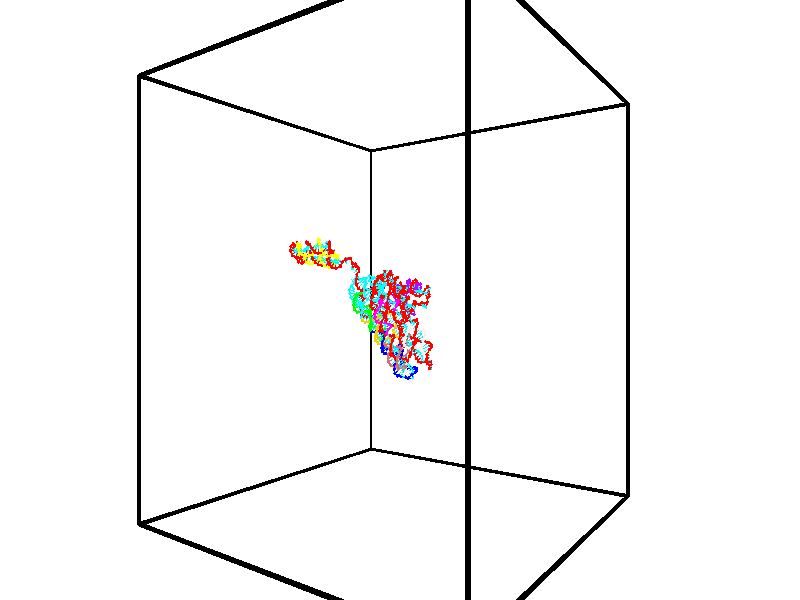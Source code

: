 // switches for output
#declare DRAW_BASES = 1; // possible values are 0, 1; only relevant for DNA ribbons
#declare DRAW_BASES_TYPE = 3; // possible values are 1, 2, 3; only relevant for DNA ribbons
#declare DRAW_FOG = 0; // set to 1 to enable fog

#include "colors.inc"

#include "transforms.inc"
background { rgb <1, 1, 1>}

#default {
   normal{
       ripples 0.25
       frequency 0.20
       turbulence 0.2
       lambda 5
   }
	finish {
		phong 0.1
		phong_size 40.
	}
}

// original window dimensions: 1024x640


// camera settings

camera {
	sky <-0, 1, 0>
	up <-0, 1, 0>
	right 1.6 * <0.581683, 0, 0.813415>
	location <-54.4937, 30, 90.4225>
	look_at <30, 30, 30>
	direction <84.4937, 0, -60.4225>
	angle 67.0682
}


# declare cpy_camera_pos = <-54.4937, 30, 90.4225>;
# if (DRAW_FOG = 1)
fog {
	fog_type 2
	up vnormalize(cpy_camera_pos)
	color rgbt<1,1,1,0.3>
	distance 1e-5
	fog_alt 3e-3
	fog_offset 48
}
# end


// LIGHTS

# declare lum = 6;
global_settings {
	ambient_light rgb lum * <0.05, 0.05, 0.05>
	max_trace_level 15
}# declare cpy_direct_light_amount = 0.25;
light_source
{	1000 * <0.231732, -1, 1.3951>,
	rgb lum * cpy_direct_light_amount
	parallel
}

light_source
{	1000 * <-0.231732, 1, -1.3951>,
	rgb lum * cpy_direct_light_amount
	parallel
}

// strand 0

// nucleotide -1

// particle -1
sphere {
	<42.864315, 32.263733, 22.352575> 0.250000
	pigment { color rgbt <1,0,0,0> }
	no_shadow
}
cylinder {
	<42.961830, 32.353710, 22.729927>,  <43.020340, 32.407696, 22.956339>, 0.100000
	pigment { color rgbt <1,0,0,0> }
	no_shadow
}
cylinder {
	<42.961830, 32.353710, 22.729927>,  <42.864315, 32.263733, 22.352575>, 0.100000
	pigment { color rgbt <1,0,0,0> }
	no_shadow
}

// particle -1
sphere {
	<42.961830, 32.353710, 22.729927> 0.100000
	pigment { color rgbt <1,0,0,0> }
	no_shadow
}
sphere {
	0, 1
	scale<0.080000,0.200000,0.300000>
	matrix <-0.877888, 0.464583, 0.116085,
		-0.412166, -0.856483, 0.310736,
		0.243787, 0.224945, 0.943381,
		43.034966, 32.421192, 23.012941>
	pigment { color rgbt <0,1,1,0> }
	no_shadow
}
cylinder {
	<42.310413, 32.107201, 22.820089>,  <42.864315, 32.263733, 22.352575>, 0.130000
	pigment { color rgbt <1,0,0,0> }
	no_shadow
}

// nucleotide -1

// particle -1
sphere {
	<42.310413, 32.107201, 22.820089> 0.250000
	pigment { color rgbt <1,0,0,0> }
	no_shadow
}
cylinder {
	<42.542553, 32.416206, 22.923176>,  <42.681839, 32.601608, 22.985027>, 0.100000
	pigment { color rgbt <1,0,0,0> }
	no_shadow
}
cylinder {
	<42.542553, 32.416206, 22.923176>,  <42.310413, 32.107201, 22.820089>, 0.100000
	pigment { color rgbt <1,0,0,0> }
	no_shadow
}

// particle -1
sphere {
	<42.542553, 32.416206, 22.923176> 0.100000
	pigment { color rgbt <1,0,0,0> }
	no_shadow
}
sphere {
	0, 1
	scale<0.080000,0.200000,0.300000>
	matrix <-0.783153, 0.616199, -0.083482,
		-0.223296, -0.153383, 0.962607,
		0.580353, 0.772511, 0.257718,
		42.716660, 32.647961, 23.000492>
	pigment { color rgbt <0,1,1,0> }
	no_shadow
}
cylinder {
	<41.619934, 32.063534, 23.137117>,  <42.310413, 32.107201, 22.820089>, 0.130000
	pigment { color rgbt <1,0,0,0> }
	no_shadow
}

// nucleotide -1

// particle -1
sphere {
	<41.619934, 32.063534, 23.137117> 0.250000
	pigment { color rgbt <1,0,0,0> }
	no_shadow
}
cylinder {
	<41.535503, 31.697353, 23.274170>,  <41.484844, 31.477646, 23.356401>, 0.100000
	pigment { color rgbt <1,0,0,0> }
	no_shadow
}
cylinder {
	<41.535503, 31.697353, 23.274170>,  <41.619934, 32.063534, 23.137117>, 0.100000
	pigment { color rgbt <1,0,0,0> }
	no_shadow
}

// particle -1
sphere {
	<41.535503, 31.697353, 23.274170> 0.100000
	pigment { color rgbt <1,0,0,0> }
	no_shadow
}
sphere {
	0, 1
	scale<0.080000,0.200000,0.300000>
	matrix <-0.681040, -0.113707, -0.723364,
		0.701163, -0.386035, -0.599457,
		-0.211081, -0.915450, 0.342633,
		41.472179, 31.422718, 23.376959>
	pigment { color rgbt <0,1,1,0> }
	no_shadow
}
cylinder {
	<41.484406, 31.721895, 22.550894>,  <41.619934, 32.063534, 23.137117>, 0.130000
	pigment { color rgbt <1,0,0,0> }
	no_shadow
}

// nucleotide -1

// particle -1
sphere {
	<41.484406, 31.721895, 22.550894> 0.250000
	pigment { color rgbt <1,0,0,0> }
	no_shadow
}
cylinder {
	<41.340923, 31.498730, 22.850243>,  <41.254833, 31.364830, 23.029852>, 0.100000
	pigment { color rgbt <1,0,0,0> }
	no_shadow
}
cylinder {
	<41.340923, 31.498730, 22.850243>,  <41.484406, 31.721895, 22.550894>, 0.100000
	pigment { color rgbt <1,0,0,0> }
	no_shadow
}

// particle -1
sphere {
	<41.340923, 31.498730, 22.850243> 0.100000
	pigment { color rgbt <1,0,0,0> }
	no_shadow
}
sphere {
	0, 1
	scale<0.080000,0.200000,0.300000>
	matrix <-0.842073, -0.152552, -0.517341,
		0.402798, -0.815757, -0.415084,
		-0.358702, -0.557915, 0.748374,
		41.233311, 31.331356, 23.074755>
	pigment { color rgbt <0,1,1,0> }
	no_shadow
}
cylinder {
	<41.359699, 31.022432, 22.368464>,  <41.484406, 31.721895, 22.550894>, 0.130000
	pigment { color rgbt <1,0,0,0> }
	no_shadow
}

// nucleotide -1

// particle -1
sphere {
	<41.359699, 31.022432, 22.368464> 0.250000
	pigment { color rgbt <1,0,0,0> }
	no_shadow
}
cylinder {
	<41.103985, 31.186443, 22.628677>,  <40.950558, 31.284849, 22.784805>, 0.100000
	pigment { color rgbt <1,0,0,0> }
	no_shadow
}
cylinder {
	<41.103985, 31.186443, 22.628677>,  <41.359699, 31.022432, 22.368464>, 0.100000
	pigment { color rgbt <1,0,0,0> }
	no_shadow
}

// particle -1
sphere {
	<41.103985, 31.186443, 22.628677> 0.100000
	pigment { color rgbt <1,0,0,0> }
	no_shadow
}
sphere {
	0, 1
	scale<0.080000,0.200000,0.300000>
	matrix <-0.759354, -0.203238, -0.618123,
		-0.121234, -0.889141, 0.441282,
		-0.639284, 0.410027, 0.650534,
		40.912201, 31.309452, 22.823837>
	pigment { color rgbt <0,1,1,0> }
	no_shadow
}
cylinder {
	<40.654461, 31.169510, 22.106972>,  <41.359699, 31.022432, 22.368464>, 0.130000
	pigment { color rgbt <1,0,0,0> }
	no_shadow
}

// nucleotide -1

// particle -1
sphere {
	<40.654461, 31.169510, 22.106972> 0.250000
	pigment { color rgbt <1,0,0,0> }
	no_shadow
}
cylinder {
	<40.293594, 31.338604, 22.141350>,  <40.077072, 31.440060, 22.161978>, 0.100000
	pigment { color rgbt <1,0,0,0> }
	no_shadow
}
cylinder {
	<40.293594, 31.338604, 22.141350>,  <40.654461, 31.169510, 22.106972>, 0.100000
	pigment { color rgbt <1,0,0,0> }
	no_shadow
}

// particle -1
sphere {
	<40.293594, 31.338604, 22.141350> 0.100000
	pigment { color rgbt <1,0,0,0> }
	no_shadow
}
sphere {
	0, 1
	scale<0.080000,0.200000,0.300000>
	matrix <0.191781, 0.214575, 0.957694,
		0.386407, 0.880485, -0.274655,
		-0.902169, 0.422733, 0.085947,
		40.022945, 31.465424, 22.167133>
	pigment { color rgbt <0,1,1,0> }
	no_shadow
}
cylinder {
	<40.698162, 31.870914, 22.505009>,  <40.654461, 31.169510, 22.106972>, 0.130000
	pigment { color rgbt <1,0,0,0> }
	no_shadow
}

// nucleotide -1

// particle -1
sphere {
	<40.698162, 31.870914, 22.505009> 0.250000
	pigment { color rgbt <1,0,0,0> }
	no_shadow
}
cylinder {
	<40.323761, 31.737392, 22.549698>,  <40.099121, 31.657280, 22.576511>, 0.100000
	pigment { color rgbt <1,0,0,0> }
	no_shadow
}
cylinder {
	<40.323761, 31.737392, 22.549698>,  <40.698162, 31.870914, 22.505009>, 0.100000
	pigment { color rgbt <1,0,0,0> }
	no_shadow
}

// particle -1
sphere {
	<40.323761, 31.737392, 22.549698> 0.100000
	pigment { color rgbt <1,0,0,0> }
	no_shadow
}
sphere {
	0, 1
	scale<0.080000,0.200000,0.300000>
	matrix <0.072800, 0.126954, 0.989233,
		-0.344393, 0.934055, -0.094528,
		-0.935999, -0.333803, 0.111721,
		40.042961, 31.637251, 22.583214>
	pigment { color rgbt <0,1,1,0> }
	no_shadow
}
cylinder {
	<40.313107, 32.441578, 22.827503>,  <40.698162, 31.870914, 22.505009>, 0.130000
	pigment { color rgbt <1,0,0,0> }
	no_shadow
}

// nucleotide -1

// particle -1
sphere {
	<40.313107, 32.441578, 22.827503> 0.250000
	pigment { color rgbt <1,0,0,0> }
	no_shadow
}
cylinder {
	<40.103760, 32.110558, 22.908741>,  <39.978149, 31.911945, 22.957483>, 0.100000
	pigment { color rgbt <1,0,0,0> }
	no_shadow
}
cylinder {
	<40.103760, 32.110558, 22.908741>,  <40.313107, 32.441578, 22.827503>, 0.100000
	pigment { color rgbt <1,0,0,0> }
	no_shadow
}

// particle -1
sphere {
	<40.103760, 32.110558, 22.908741> 0.100000
	pigment { color rgbt <1,0,0,0> }
	no_shadow
}
sphere {
	0, 1
	scale<0.080000,0.200000,0.300000>
	matrix <-0.092728, 0.292240, 0.951839,
		-0.847045, 0.479333, -0.229686,
		-0.523371, -0.827548, 0.203093,
		39.946747, 31.862293, 22.969669>
	pigment { color rgbt <0,1,1,0> }
	no_shadow
}
cylinder {
	<39.758564, 32.725246, 23.162893>,  <40.313107, 32.441578, 22.827503>, 0.130000
	pigment { color rgbt <1,0,0,0> }
	no_shadow
}

// nucleotide -1

// particle -1
sphere {
	<39.758564, 32.725246, 23.162893> 0.250000
	pigment { color rgbt <1,0,0,0> }
	no_shadow
}
cylinder {
	<39.809799, 32.338642, 23.251846>,  <39.840538, 32.106682, 23.305218>, 0.100000
	pigment { color rgbt <1,0,0,0> }
	no_shadow
}
cylinder {
	<39.809799, 32.338642, 23.251846>,  <39.758564, 32.725246, 23.162893>, 0.100000
	pigment { color rgbt <1,0,0,0> }
	no_shadow
}

// particle -1
sphere {
	<39.809799, 32.338642, 23.251846> 0.100000
	pigment { color rgbt <1,0,0,0> }
	no_shadow
}
sphere {
	0, 1
	scale<0.080000,0.200000,0.300000>
	matrix <-0.100391, 0.210445, 0.972438,
		-0.986669, -0.146878, -0.070074,
		0.128083, -0.966509, 0.222385,
		39.848225, 32.048691, 23.318562>
	pigment { color rgbt <0,1,1,0> }
	no_shadow
}
cylinder {
	<39.218880, 32.618149, 23.649153>,  <39.758564, 32.725246, 23.162893>, 0.130000
	pigment { color rgbt <1,0,0,0> }
	no_shadow
}

// nucleotide -1

// particle -1
sphere {
	<39.218880, 32.618149, 23.649153> 0.250000
	pigment { color rgbt <1,0,0,0> }
	no_shadow
}
cylinder {
	<39.479328, 32.320004, 23.706390>,  <39.635597, 32.141117, 23.740732>, 0.100000
	pigment { color rgbt <1,0,0,0> }
	no_shadow
}
cylinder {
	<39.479328, 32.320004, 23.706390>,  <39.218880, 32.618149, 23.649153>, 0.100000
	pigment { color rgbt <1,0,0,0> }
	no_shadow
}

// particle -1
sphere {
	<39.479328, 32.320004, 23.706390> 0.100000
	pigment { color rgbt <1,0,0,0> }
	no_shadow
}
sphere {
	0, 1
	scale<0.080000,0.200000,0.300000>
	matrix <-0.192083, 0.020565, 0.981163,
		-0.734263, -0.666345, -0.129781,
		0.651124, -0.745360, 0.143093,
		39.674667, 32.096397, 23.749319>
	pigment { color rgbt <0,1,1,0> }
	no_shadow
}
cylinder {
	<38.859390, 32.164383, 24.097059>,  <39.218880, 32.618149, 23.649153>, 0.130000
	pigment { color rgbt <1,0,0,0> }
	no_shadow
}

// nucleotide -1

// particle -1
sphere {
	<38.859390, 32.164383, 24.097059> 0.250000
	pigment { color rgbt <1,0,0,0> }
	no_shadow
}
cylinder {
	<39.251228, 32.092247, 24.132534>,  <39.486332, 32.048965, 24.153818>, 0.100000
	pigment { color rgbt <1,0,0,0> }
	no_shadow
}
cylinder {
	<39.251228, 32.092247, 24.132534>,  <38.859390, 32.164383, 24.097059>, 0.100000
	pigment { color rgbt <1,0,0,0> }
	no_shadow
}

// particle -1
sphere {
	<39.251228, 32.092247, 24.132534> 0.100000
	pigment { color rgbt <1,0,0,0> }
	no_shadow
}
sphere {
	0, 1
	scale<0.080000,0.200000,0.300000>
	matrix <-0.059571, 0.160885, 0.985174,
		-0.191936, -0.970357, 0.146860,
		0.979598, -0.180342, 0.088685,
		39.545109, 32.038143, 24.159140>
	pigment { color rgbt <0,1,1,0> }
	no_shadow
}
cylinder {
	<38.916348, 31.594023, 24.537691>,  <38.859390, 32.164383, 24.097059>, 0.130000
	pigment { color rgbt <1,0,0,0> }
	no_shadow
}

// nucleotide -1

// particle -1
sphere {
	<38.916348, 31.594023, 24.537691> 0.250000
	pigment { color rgbt <1,0,0,0> }
	no_shadow
}
cylinder {
	<39.261410, 31.794792, 24.562641>,  <39.468449, 31.915255, 24.577610>, 0.100000
	pigment { color rgbt <1,0,0,0> }
	no_shadow
}
cylinder {
	<39.261410, 31.794792, 24.562641>,  <38.916348, 31.594023, 24.537691>, 0.100000
	pigment { color rgbt <1,0,0,0> }
	no_shadow
}

// particle -1
sphere {
	<39.261410, 31.794792, 24.562641> 0.100000
	pigment { color rgbt <1,0,0,0> }
	no_shadow
}
sphere {
	0, 1
	scale<0.080000,0.200000,0.300000>
	matrix <-0.097265, 0.043609, 0.994303,
		0.496346, -0.863811, 0.086440,
		0.862659, 0.501926, 0.062373,
		39.520206, 31.945370, 24.581352>
	pigment { color rgbt <0,1,1,0> }
	no_shadow
}
cylinder {
	<39.178532, 31.249271, 25.044073>,  <38.916348, 31.594023, 24.537691>, 0.130000
	pigment { color rgbt <1,0,0,0> }
	no_shadow
}

// nucleotide -1

// particle -1
sphere {
	<39.178532, 31.249271, 25.044073> 0.250000
	pigment { color rgbt <1,0,0,0> }
	no_shadow
}
cylinder {
	<39.391407, 31.587570, 25.028622>,  <39.519131, 31.790550, 25.019350>, 0.100000
	pigment { color rgbt <1,0,0,0> }
	no_shadow
}
cylinder {
	<39.391407, 31.587570, 25.028622>,  <39.178532, 31.249271, 25.044073>, 0.100000
	pigment { color rgbt <1,0,0,0> }
	no_shadow
}

// particle -1
sphere {
	<39.391407, 31.587570, 25.028622> 0.100000
	pigment { color rgbt <1,0,0,0> }
	no_shadow
}
sphere {
	0, 1
	scale<0.080000,0.200000,0.300000>
	matrix <0.042471, 0.018900, 0.998919,
		0.845563, -0.533249, -0.025861,
		0.532184, 0.845747, -0.038629,
		39.551064, 31.841293, 25.017033>
	pigment { color rgbt <0,1,1,0> }
	no_shadow
}
cylinder {
	<39.497795, 31.213182, 25.638971>,  <39.178532, 31.249271, 25.044073>, 0.130000
	pigment { color rgbt <1,0,0,0> }
	no_shadow
}

// nucleotide -1

// particle -1
sphere {
	<39.497795, 31.213182, 25.638971> 0.250000
	pigment { color rgbt <1,0,0,0> }
	no_shadow
}
cylinder {
	<39.549782, 31.592731, 25.523907>,  <39.580975, 31.820461, 25.454868>, 0.100000
	pigment { color rgbt <1,0,0,0> }
	no_shadow
}
cylinder {
	<39.549782, 31.592731, 25.523907>,  <39.497795, 31.213182, 25.638971>, 0.100000
	pigment { color rgbt <1,0,0,0> }
	no_shadow
}

// particle -1
sphere {
	<39.549782, 31.592731, 25.523907> 0.100000
	pigment { color rgbt <1,0,0,0> }
	no_shadow
}
sphere {
	0, 1
	scale<0.080000,0.200000,0.300000>
	matrix <-0.197404, 0.309076, 0.930325,
		0.971669, -0.064125, 0.227480,
		0.129965, 0.948873, -0.287661,
		39.588772, 31.877394, 25.437609>
	pigment { color rgbt <0,1,1,0> }
	no_shadow
}
cylinder {
	<39.964291, 31.555492, 26.108496>,  <39.497795, 31.213182, 25.638971>, 0.130000
	pigment { color rgbt <1,0,0,0> }
	no_shadow
}

// nucleotide -1

// particle -1
sphere {
	<39.964291, 31.555492, 26.108496> 0.250000
	pigment { color rgbt <1,0,0,0> }
	no_shadow
}
cylinder {
	<39.724258, 31.839283, 25.960686>,  <39.580238, 32.009556, 25.872000>, 0.100000
	pigment { color rgbt <1,0,0,0> }
	no_shadow
}
cylinder {
	<39.724258, 31.839283, 25.960686>,  <39.964291, 31.555492, 26.108496>, 0.100000
	pigment { color rgbt <1,0,0,0> }
	no_shadow
}

// particle -1
sphere {
	<39.724258, 31.839283, 25.960686> 0.100000
	pigment { color rgbt <1,0,0,0> }
	no_shadow
}
sphere {
	0, 1
	scale<0.080000,0.200000,0.300000>
	matrix <-0.366708, 0.166567, 0.915304,
		0.710935, 0.684764, 0.160217,
		-0.600080, 0.709474, -0.369526,
		39.544235, 32.052124, 25.849827>
	pigment { color rgbt <0,1,1,0> }
	no_shadow
}
cylinder {
	<39.990990, 32.059399, 26.594580>,  <39.964291, 31.555492, 26.108496>, 0.130000
	pigment { color rgbt <1,0,0,0> }
	no_shadow
}

// nucleotide -1

// particle -1
sphere {
	<39.990990, 32.059399, 26.594580> 0.250000
	pigment { color rgbt <1,0,0,0> }
	no_shadow
}
cylinder {
	<39.658508, 32.162941, 26.397766>,  <39.459019, 32.225067, 26.279678>, 0.100000
	pigment { color rgbt <1,0,0,0> }
	no_shadow
}
cylinder {
	<39.658508, 32.162941, 26.397766>,  <39.990990, 32.059399, 26.594580>, 0.100000
	pigment { color rgbt <1,0,0,0> }
	no_shadow
}

// particle -1
sphere {
	<39.658508, 32.162941, 26.397766> 0.100000
	pigment { color rgbt <1,0,0,0> }
	no_shadow
}
sphere {
	0, 1
	scale<0.080000,0.200000,0.300000>
	matrix <-0.502110, 0.030488, 0.864267,
		0.238723, 0.965434, 0.104633,
		-0.831202, 0.258858, -0.492032,
		39.409149, 32.240597, 26.250156>
	pigment { color rgbt <0,1,1,0> }
	no_shadow
}
cylinder {
	<39.750160, 32.474514, 27.015902>,  <39.990990, 32.059399, 26.594580>, 0.130000
	pigment { color rgbt <1,0,0,0> }
	no_shadow
}

// nucleotide -1

// particle -1
sphere {
	<39.750160, 32.474514, 27.015902> 0.250000
	pigment { color rgbt <1,0,0,0> }
	no_shadow
}
cylinder {
	<39.444099, 32.401119, 26.769039>,  <39.260464, 32.357082, 26.620922>, 0.100000
	pigment { color rgbt <1,0,0,0> }
	no_shadow
}
cylinder {
	<39.444099, 32.401119, 26.769039>,  <39.750160, 32.474514, 27.015902>, 0.100000
	pigment { color rgbt <1,0,0,0> }
	no_shadow
}

// particle -1
sphere {
	<39.444099, 32.401119, 26.769039> 0.100000
	pigment { color rgbt <1,0,0,0> }
	no_shadow
}
sphere {
	0, 1
	scale<0.080000,0.200000,0.300000>
	matrix <-0.608352, -0.107862, 0.786304,
		-0.210844, 0.977087, -0.029094,
		-0.765149, -0.183486, -0.617155,
		39.214554, 32.346073, 26.583893>
	pigment { color rgbt <0,1,1,0> }
	no_shadow
}
cylinder {
	<39.209007, 32.968922, 27.254597>,  <39.750160, 32.474514, 27.015902>, 0.130000
	pigment { color rgbt <1,0,0,0> }
	no_shadow
}

// nucleotide -1

// particle -1
sphere {
	<39.209007, 32.968922, 27.254597> 0.250000
	pigment { color rgbt <1,0,0,0> }
	no_shadow
}
cylinder {
	<39.032154, 32.674988, 27.048862>,  <38.926044, 32.498627, 26.925421>, 0.100000
	pigment { color rgbt <1,0,0,0> }
	no_shadow
}
cylinder {
	<39.032154, 32.674988, 27.048862>,  <39.209007, 32.968922, 27.254597>, 0.100000
	pigment { color rgbt <1,0,0,0> }
	no_shadow
}

// particle -1
sphere {
	<39.032154, 32.674988, 27.048862> 0.100000
	pigment { color rgbt <1,0,0,0> }
	no_shadow
}
sphere {
	0, 1
	scale<0.080000,0.200000,0.300000>
	matrix <-0.704696, -0.070178, 0.706030,
		-0.554908, 0.674609, -0.486806,
		-0.442131, -0.734832, -0.514337,
		38.899513, 32.454536, 26.894562>
	pigment { color rgbt <0,1,1,0> }
	no_shadow
}
cylinder {
	<38.482685, 33.092213, 27.483034>,  <39.209007, 32.968922, 27.254597>, 0.130000
	pigment { color rgbt <1,0,0,0> }
	no_shadow
}

// nucleotide -1

// particle -1
sphere {
	<38.482685, 33.092213, 27.483034> 0.250000
	pigment { color rgbt <1,0,0,0> }
	no_shadow
}
cylinder {
	<38.520279, 32.724094, 27.331123>,  <38.542835, 32.503223, 27.239977>, 0.100000
	pigment { color rgbt <1,0,0,0> }
	no_shadow
}
cylinder {
	<38.520279, 32.724094, 27.331123>,  <38.482685, 33.092213, 27.483034>, 0.100000
	pigment { color rgbt <1,0,0,0> }
	no_shadow
}

// particle -1
sphere {
	<38.520279, 32.724094, 27.331123> 0.100000
	pigment { color rgbt <1,0,0,0> }
	no_shadow
}
sphere {
	0, 1
	scale<0.080000,0.200000,0.300000>
	matrix <-0.697270, -0.333130, 0.634696,
		-0.710620, 0.205156, -0.673001,
		0.093985, -0.920291, -0.379778,
		38.548473, 32.448006, 27.217190>
	pigment { color rgbt <0,1,1,0> }
	no_shadow
}
cylinder {
	<37.772171, 32.893234, 27.372982>,  <38.482685, 33.092213, 27.483034>, 0.130000
	pigment { color rgbt <1,0,0,0> }
	no_shadow
}

// nucleotide -1

// particle -1
sphere {
	<37.772171, 32.893234, 27.372982> 0.250000
	pigment { color rgbt <1,0,0,0> }
	no_shadow
}
cylinder {
	<37.982983, 32.553917, 27.393501>,  <38.109470, 32.350327, 27.405813>, 0.100000
	pigment { color rgbt <1,0,0,0> }
	no_shadow
}
cylinder {
	<37.982983, 32.553917, 27.393501>,  <37.772171, 32.893234, 27.372982>, 0.100000
	pigment { color rgbt <1,0,0,0> }
	no_shadow
}

// particle -1
sphere {
	<37.982983, 32.553917, 27.393501> 0.100000
	pigment { color rgbt <1,0,0,0> }
	no_shadow
}
sphere {
	0, 1
	scale<0.080000,0.200000,0.300000>
	matrix <-0.707261, -0.404342, 0.579905,
		-0.471189, -0.341908, -0.813068,
		0.527032, -0.848296, 0.051297,
		38.141090, 32.299427, 27.408890>
	pigment { color rgbt <0,1,1,0> }
	no_shadow
}
cylinder {
	<37.301254, 32.400707, 27.321520>,  <37.772171, 32.893234, 27.372982>, 0.130000
	pigment { color rgbt <1,0,0,0> }
	no_shadow
}

// nucleotide -1

// particle -1
sphere {
	<37.301254, 32.400707, 27.321520> 0.250000
	pigment { color rgbt <1,0,0,0> }
	no_shadow
}
cylinder {
	<37.617130, 32.221245, 27.488899>,  <37.806656, 32.113567, 27.589327>, 0.100000
	pigment { color rgbt <1,0,0,0> }
	no_shadow
}
cylinder {
	<37.617130, 32.221245, 27.488899>,  <37.301254, 32.400707, 27.321520>, 0.100000
	pigment { color rgbt <1,0,0,0> }
	no_shadow
}

// particle -1
sphere {
	<37.617130, 32.221245, 27.488899> 0.100000
	pigment { color rgbt <1,0,0,0> }
	no_shadow
}
sphere {
	0, 1
	scale<0.080000,0.200000,0.300000>
	matrix <-0.596822, -0.403792, 0.693366,
		-0.142118, -0.797282, -0.586638,
		0.789688, -0.448658, 0.418449,
		37.854038, 32.086647, 27.614433>
	pigment { color rgbt <0,1,1,0> }
	no_shadow
}
cylinder {
	<37.075195, 31.695721, 27.377705>,  <37.301254, 32.400707, 27.321520>, 0.130000
	pigment { color rgbt <1,0,0,0> }
	no_shadow
}

// nucleotide -1

// particle -1
sphere {
	<37.075195, 31.695721, 27.377705> 0.250000
	pigment { color rgbt <1,0,0,0> }
	no_shadow
}
cylinder {
	<37.375336, 31.758728, 27.634502>,  <37.555420, 31.796532, 27.788582>, 0.100000
	pigment { color rgbt <1,0,0,0> }
	no_shadow
}
cylinder {
	<37.375336, 31.758728, 27.634502>,  <37.075195, 31.695721, 27.377705>, 0.100000
	pigment { color rgbt <1,0,0,0> }
	no_shadow
}

// particle -1
sphere {
	<37.375336, 31.758728, 27.634502> 0.100000
	pigment { color rgbt <1,0,0,0> }
	no_shadow
}
sphere {
	0, 1
	scale<0.080000,0.200000,0.300000>
	matrix <-0.524640, -0.448925, 0.723339,
		0.402145, -0.879576, -0.254214,
		0.750355, 0.157517, 0.641994,
		37.600441, 31.805983, 27.827101>
	pigment { color rgbt <0,1,1,0> }
	no_shadow
}
cylinder {
	<37.107422, 31.033476, 27.758312>,  <37.075195, 31.695721, 27.377705>, 0.130000
	pigment { color rgbt <1,0,0,0> }
	no_shadow
}

// nucleotide -1

// particle -1
sphere {
	<37.107422, 31.033476, 27.758312> 0.250000
	pigment { color rgbt <1,0,0,0> }
	no_shadow
}
cylinder {
	<37.328930, 31.292526, 27.967663>,  <37.461834, 31.447956, 28.093273>, 0.100000
	pigment { color rgbt <1,0,0,0> }
	no_shadow
}
cylinder {
	<37.328930, 31.292526, 27.967663>,  <37.107422, 31.033476, 27.758312>, 0.100000
	pigment { color rgbt <1,0,0,0> }
	no_shadow
}

// particle -1
sphere {
	<37.328930, 31.292526, 27.967663> 0.100000
	pigment { color rgbt <1,0,0,0> }
	no_shadow
}
sphere {
	0, 1
	scale<0.080000,0.200000,0.300000>
	matrix <-0.346012, -0.392738, 0.852075,
		0.757377, -0.652945, 0.006602,
		0.553765, 0.647627, 0.523378,
		37.495060, 31.486814, 28.124676>
	pigment { color rgbt <0,1,1,0> }
	no_shadow
}
cylinder {
	<37.449436, 30.648939, 28.265112>,  <37.107422, 31.033476, 27.758312>, 0.130000
	pigment { color rgbt <1,0,0,0> }
	no_shadow
}

// nucleotide -1

// particle -1
sphere {
	<37.449436, 30.648939, 28.265112> 0.250000
	pigment { color rgbt <1,0,0,0> }
	no_shadow
}
cylinder {
	<37.468426, 31.030170, 28.384705>,  <37.479820, 31.258909, 28.456461>, 0.100000
	pigment { color rgbt <1,0,0,0> }
	no_shadow
}
cylinder {
	<37.468426, 31.030170, 28.384705>,  <37.449436, 30.648939, 28.265112>, 0.100000
	pigment { color rgbt <1,0,0,0> }
	no_shadow
}

// particle -1
sphere {
	<37.468426, 31.030170, 28.384705> 0.100000
	pigment { color rgbt <1,0,0,0> }
	no_shadow
}
sphere {
	0, 1
	scale<0.080000,0.200000,0.300000>
	matrix <-0.247570, -0.278756, 0.927903,
		0.967706, -0.118066, 0.222720,
		0.047470, 0.953077, 0.298983,
		37.482666, 31.316093, 28.474400>
	pigment { color rgbt <0,1,1,0> }
	no_shadow
}
cylinder {
	<37.738644, 30.616478, 28.897291>,  <37.449436, 30.648939, 28.265112>, 0.130000
	pigment { color rgbt <1,0,0,0> }
	no_shadow
}

// nucleotide -1

// particle -1
sphere {
	<37.738644, 30.616478, 28.897291> 0.250000
	pigment { color rgbt <1,0,0,0> }
	no_shadow
}
cylinder {
	<37.543335, 30.964905, 28.918583>,  <37.426151, 31.173960, 28.931358>, 0.100000
	pigment { color rgbt <1,0,0,0> }
	no_shadow
}
cylinder {
	<37.543335, 30.964905, 28.918583>,  <37.738644, 30.616478, 28.897291>, 0.100000
	pigment { color rgbt <1,0,0,0> }
	no_shadow
}

// particle -1
sphere {
	<37.543335, 30.964905, 28.918583> 0.100000
	pigment { color rgbt <1,0,0,0> }
	no_shadow
}
sphere {
	0, 1
	scale<0.080000,0.200000,0.300000>
	matrix <-0.288509, -0.218688, 0.932169,
		0.823621, 0.439795, 0.358089,
		-0.488273, 0.871066, 0.053231,
		37.396854, 31.226225, 28.934553>
	pigment { color rgbt <0,1,1,0> }
	no_shadow
}
cylinder {
	<38.037308, 30.979589, 29.506805>,  <37.738644, 30.616478, 28.897291>, 0.130000
	pigment { color rgbt <1,0,0,0> }
	no_shadow
}

// nucleotide -1

// particle -1
sphere {
	<38.037308, 30.979589, 29.506805> 0.250000
	pigment { color rgbt <1,0,0,0> }
	no_shadow
}
cylinder {
	<37.682758, 31.159420, 29.462570>,  <37.470028, 31.267319, 29.436029>, 0.100000
	pigment { color rgbt <1,0,0,0> }
	no_shadow
}
cylinder {
	<37.682758, 31.159420, 29.462570>,  <38.037308, 30.979589, 29.506805>, 0.100000
	pigment { color rgbt <1,0,0,0> }
	no_shadow
}

// particle -1
sphere {
	<37.682758, 31.159420, 29.462570> 0.100000
	pigment { color rgbt <1,0,0,0> }
	no_shadow
}
sphere {
	0, 1
	scale<0.080000,0.200000,0.300000>
	matrix <-0.224400, -0.208242, 0.951988,
		0.404962, 0.868629, 0.285464,
		-0.886369, 0.449577, -0.110590,
		37.416847, 31.294292, 29.429394>
	pigment { color rgbt <0,1,1,0> }
	no_shadow
}
cylinder {
	<37.952511, 31.644211, 29.938459>,  <38.037308, 30.979589, 29.506805>, 0.130000
	pigment { color rgbt <1,0,0,0> }
	no_shadow
}

// nucleotide -1

// particle -1
sphere {
	<37.952511, 31.644211, 29.938459> 0.250000
	pigment { color rgbt <1,0,0,0> }
	no_shadow
}
cylinder {
	<37.633034, 31.407692, 29.893826>,  <37.441345, 31.265779, 29.867046>, 0.100000
	pigment { color rgbt <1,0,0,0> }
	no_shadow
}
cylinder {
	<37.633034, 31.407692, 29.893826>,  <37.952511, 31.644211, 29.938459>, 0.100000
	pigment { color rgbt <1,0,0,0> }
	no_shadow
}

// particle -1
sphere {
	<37.633034, 31.407692, 29.893826> 0.100000
	pigment { color rgbt <1,0,0,0> }
	no_shadow
}
sphere {
	0, 1
	scale<0.080000,0.200000,0.300000>
	matrix <-0.086669, -0.070460, 0.993742,
		-0.595460, 0.803369, 0.005029,
		-0.798696, -0.591298, -0.111583,
		37.393425, 31.230303, 29.860350>
	pigment { color rgbt <0,1,1,0> }
	no_shadow
}
cylinder {
	<38.464169, 32.058941, 30.159164>,  <37.952511, 31.644211, 29.938459>, 0.130000
	pigment { color rgbt <1,0,0,0> }
	no_shadow
}

// nucleotide -1

// particle -1
sphere {
	<38.464169, 32.058941, 30.159164> 0.250000
	pigment { color rgbt <1,0,0,0> }
	no_shadow
}
cylinder {
	<38.383560, 31.961998, 30.538776>,  <38.335194, 31.903833, 30.766542>, 0.100000
	pigment { color rgbt <1,0,0,0> }
	no_shadow
}
cylinder {
	<38.383560, 31.961998, 30.538776>,  <38.464169, 32.058941, 30.159164>, 0.100000
	pigment { color rgbt <1,0,0,0> }
	no_shadow
}

// particle -1
sphere {
	<38.383560, 31.961998, 30.538776> 0.100000
	pigment { color rgbt <1,0,0,0> }
	no_shadow
}
sphere {
	0, 1
	scale<0.080000,0.200000,0.300000>
	matrix <-0.670048, -0.672614, -0.314047,
		0.714440, -0.699181, -0.026844,
		-0.201520, -0.242355, 0.949028,
		38.323105, 31.889292, 30.823484>
	pigment { color rgbt <0,1,1,0> }
	no_shadow
}
cylinder {
	<38.652351, 31.317047, 30.348000>,  <38.464169, 32.058941, 30.159164>, 0.130000
	pigment { color rgbt <1,0,0,0> }
	no_shadow
}

// nucleotide -1

// particle -1
sphere {
	<38.652351, 31.317047, 30.348000> 0.250000
	pigment { color rgbt <1,0,0,0> }
	no_shadow
}
cylinder {
	<38.345993, 31.492886, 30.535683>,  <38.162178, 31.598389, 30.648293>, 0.100000
	pigment { color rgbt <1,0,0,0> }
	no_shadow
}
cylinder {
	<38.345993, 31.492886, 30.535683>,  <38.652351, 31.317047, 30.348000>, 0.100000
	pigment { color rgbt <1,0,0,0> }
	no_shadow
}

// particle -1
sphere {
	<38.345993, 31.492886, 30.535683> 0.100000
	pigment { color rgbt <1,0,0,0> }
	no_shadow
}
sphere {
	0, 1
	scale<0.080000,0.200000,0.300000>
	matrix <-0.639002, -0.601275, -0.479734,
		0.071234, -0.667252, 0.741418,
		-0.765899, 0.439595, 0.469207,
		38.116222, 31.624763, 30.676445>
	pigment { color rgbt <0,1,1,0> }
	no_shadow
}
cylinder {
	<38.315536, 30.786360, 30.616428>,  <38.652351, 31.317047, 30.348000>, 0.130000
	pigment { color rgbt <1,0,0,0> }
	no_shadow
}

// nucleotide -1

// particle -1
sphere {
	<38.315536, 30.786360, 30.616428> 0.250000
	pigment { color rgbt <1,0,0,0> }
	no_shadow
}
cylinder {
	<38.042957, 31.078255, 30.594124>,  <37.879410, 31.253391, 30.580742>, 0.100000
	pigment { color rgbt <1,0,0,0> }
	no_shadow
}
cylinder {
	<38.042957, 31.078255, 30.594124>,  <38.315536, 30.786360, 30.616428>, 0.100000
	pigment { color rgbt <1,0,0,0> }
	no_shadow
}

// particle -1
sphere {
	<38.042957, 31.078255, 30.594124> 0.100000
	pigment { color rgbt <1,0,0,0> }
	no_shadow
}
sphere {
	0, 1
	scale<0.080000,0.200000,0.300000>
	matrix <-0.680540, -0.659848, -0.318537,
		-0.269242, -0.179120, 0.946269,
		-0.681450, 0.729738, -0.055760,
		37.838524, 31.297176, 30.577396>
	pigment { color rgbt <0,1,1,0> }
	no_shadow
}
cylinder {
	<37.726151, 30.550592, 31.003624>,  <38.315536, 30.786360, 30.616428>, 0.130000
	pigment { color rgbt <1,0,0,0> }
	no_shadow
}

// nucleotide -1

// particle -1
sphere {
	<37.726151, 30.550592, 31.003624> 0.250000
	pigment { color rgbt <1,0,0,0> }
	no_shadow
}
cylinder {
	<37.558338, 30.831131, 30.773109>,  <37.457649, 30.999454, 30.634800>, 0.100000
	pigment { color rgbt <1,0,0,0> }
	no_shadow
}
cylinder {
	<37.558338, 30.831131, 30.773109>,  <37.726151, 30.550592, 31.003624>, 0.100000
	pigment { color rgbt <1,0,0,0> }
	no_shadow
}

// particle -1
sphere {
	<37.558338, 30.831131, 30.773109> 0.100000
	pigment { color rgbt <1,0,0,0> }
	no_shadow
}
sphere {
	0, 1
	scale<0.080000,0.200000,0.300000>
	matrix <-0.843800, -0.535363, -0.037255,
		-0.334651, 0.470640, 0.816398,
		-0.419535, 0.701345, -0.576286,
		37.432476, 31.041534, 30.600224>
	pigment { color rgbt <0,1,1,0> }
	no_shadow
}
cylinder {
	<37.057281, 30.384186, 31.049311>,  <37.726151, 30.550592, 31.003624>, 0.130000
	pigment { color rgbt <1,0,0,0> }
	no_shadow
}

// nucleotide -1

// particle -1
sphere {
	<37.057281, 30.384186, 31.049311> 0.250000
	pigment { color rgbt <1,0,0,0> }
	no_shadow
}
cylinder {
	<37.067509, 30.674767, 30.774612>,  <37.073647, 30.849115, 30.609795>, 0.100000
	pigment { color rgbt <1,0,0,0> }
	no_shadow
}
cylinder {
	<37.067509, 30.674767, 30.774612>,  <37.057281, 30.384186, 31.049311>, 0.100000
	pigment { color rgbt <1,0,0,0> }
	no_shadow
}

// particle -1
sphere {
	<37.067509, 30.674767, 30.774612> 0.100000
	pigment { color rgbt <1,0,0,0> }
	no_shadow
}
sphere {
	0, 1
	scale<0.080000,0.200000,0.300000>
	matrix <-0.815905, -0.381770, -0.434224,
		-0.577620, 0.571421, 0.582952,
		0.025571, 0.726449, -0.686744,
		37.075180, 30.892702, 30.568590>
	pigment { color rgbt <0,1,1,0> }
	no_shadow
}
cylinder {
	<36.791821, 29.670521, 31.197550>,  <37.057281, 30.384186, 31.049311>, 0.130000
	pigment { color rgbt <1,0,0,0> }
	no_shadow
}

// nucleotide -1

// particle -1
sphere {
	<36.791821, 29.670521, 31.197550> 0.250000
	pigment { color rgbt <1,0,0,0> }
	no_shadow
}
cylinder {
	<36.733162, 29.277889, 31.148567>,  <36.697968, 29.042311, 31.119179>, 0.100000
	pigment { color rgbt <1,0,0,0> }
	no_shadow
}
cylinder {
	<36.733162, 29.277889, 31.148567>,  <36.791821, 29.670521, 31.197550>, 0.100000
	pigment { color rgbt <1,0,0,0> }
	no_shadow
}

// particle -1
sphere {
	<36.733162, 29.277889, 31.148567> 0.100000
	pigment { color rgbt <1,0,0,0> }
	no_shadow
}
sphere {
	0, 1
	scale<0.080000,0.200000,0.300000>
	matrix <-0.936046, 0.177729, -0.303696,
		0.319866, 0.070088, -0.944867,
		-0.146645, -0.981580, -0.122455,
		36.689167, 28.983416, 31.111830>
	pigment { color rgbt <0,1,1,0> }
	no_shadow
}
cylinder {
	<36.592922, 29.425688, 30.562754>,  <36.791821, 29.670521, 31.197550>, 0.130000
	pigment { color rgbt <1,0,0,0> }
	no_shadow
}

// nucleotide -1

// particle -1
sphere {
	<36.592922, 29.425688, 30.562754> 0.250000
	pigment { color rgbt <1,0,0,0> }
	no_shadow
}
cylinder {
	<36.445660, 29.202362, 30.860142>,  <36.357304, 29.068367, 31.038574>, 0.100000
	pigment { color rgbt <1,0,0,0> }
	no_shadow
}
cylinder {
	<36.445660, 29.202362, 30.860142>,  <36.592922, 29.425688, 30.562754>, 0.100000
	pigment { color rgbt <1,0,0,0> }
	no_shadow
}

// particle -1
sphere {
	<36.445660, 29.202362, 30.860142> 0.100000
	pigment { color rgbt <1,0,0,0> }
	no_shadow
}
sphere {
	0, 1
	scale<0.080000,0.200000,0.300000>
	matrix <-0.929201, 0.248783, -0.273299,
		-0.032376, -0.791450, -0.610376,
		-0.368153, -0.558314, 0.743471,
		36.335213, 29.034868, 31.083183>
	pigment { color rgbt <0,1,1,0> }
	no_shadow
}
cylinder {
	<35.823708, 29.598900, 30.591858>,  <36.592922, 29.425688, 30.562754>, 0.130000
	pigment { color rgbt <1,0,0,0> }
	no_shadow
}

// nucleotide -1

// particle -1
sphere {
	<35.823708, 29.598900, 30.591858> 0.250000
	pigment { color rgbt <1,0,0,0> }
	no_shadow
}
cylinder {
	<35.806282, 29.319714, 30.877781>,  <35.795826, 29.152203, 31.049334>, 0.100000
	pigment { color rgbt <1,0,0,0> }
	no_shadow
}
cylinder {
	<35.806282, 29.319714, 30.877781>,  <35.823708, 29.598900, 30.591858>, 0.100000
	pigment { color rgbt <1,0,0,0> }
	no_shadow
}

// particle -1
sphere {
	<35.806282, 29.319714, 30.877781> 0.100000
	pigment { color rgbt <1,0,0,0> }
	no_shadow
}
sphere {
	0, 1
	scale<0.080000,0.200000,0.300000>
	matrix <-0.968112, 0.206174, 0.142310,
		-0.246702, -0.685812, -0.684689,
		-0.043567, -0.697964, 0.714806,
		35.793213, 29.110325, 31.092222>
	pigment { color rgbt <0,1,1,0> }
	no_shadow
}
cylinder {
	<35.191338, 29.287552, 30.413675>,  <35.823708, 29.598900, 30.591858>, 0.130000
	pigment { color rgbt <1,0,0,0> }
	no_shadow
}

// nucleotide -1

// particle -1
sphere {
	<35.191338, 29.287552, 30.413675> 0.250000
	pigment { color rgbt <1,0,0,0> }
	no_shadow
}
cylinder {
	<35.309978, 29.242092, 30.792961>,  <35.381161, 29.214817, 31.020533>, 0.100000
	pigment { color rgbt <1,0,0,0> }
	no_shadow
}
cylinder {
	<35.309978, 29.242092, 30.792961>,  <35.191338, 29.287552, 30.413675>, 0.100000
	pigment { color rgbt <1,0,0,0> }
	no_shadow
}

// particle -1
sphere {
	<35.309978, 29.242092, 30.792961> 0.100000
	pigment { color rgbt <1,0,0,0> }
	no_shadow
}
sphere {
	0, 1
	scale<0.080000,0.200000,0.300000>
	matrix <-0.947102, 0.092437, 0.307331,
		-0.122579, -0.989211, -0.080224,
		0.296600, -0.113653, 0.948215,
		35.398960, 29.207998, 31.077425>
	pigment { color rgbt <0,1,1,0> }
	no_shadow
}
cylinder {
	<34.562103, 29.483072, 30.022314>,  <35.191338, 29.287552, 30.413675>, 0.130000
	pigment { color rgbt <1,0,0,0> }
	no_shadow
}

// nucleotide -1

// particle -1
sphere {
	<34.562103, 29.483072, 30.022314> 0.250000
	pigment { color rgbt <1,0,0,0> }
	no_shadow
}
cylinder {
	<34.776314, 29.180786, 29.871529>,  <34.904842, 28.999414, 29.781057>, 0.100000
	pigment { color rgbt <1,0,0,0> }
	no_shadow
}
cylinder {
	<34.776314, 29.180786, 29.871529>,  <34.562103, 29.483072, 30.022314>, 0.100000
	pigment { color rgbt <1,0,0,0> }
	no_shadow
}

// particle -1
sphere {
	<34.776314, 29.180786, 29.871529> 0.100000
	pigment { color rgbt <1,0,0,0> }
	no_shadow
}
sphere {
	0, 1
	scale<0.080000,0.200000,0.300000>
	matrix <0.233412, 0.561427, -0.793926,
		0.811620, 0.337184, 0.477054,
		0.535530, -0.755716, -0.376962,
		34.936974, 28.954071, 29.758440>
	pigment { color rgbt <0,1,1,0> }
	no_shadow
}
cylinder {
	<35.151253, 29.699553, 29.707407>,  <34.562103, 29.483072, 30.022314>, 0.130000
	pigment { color rgbt <1,0,0,0> }
	no_shadow
}

// nucleotide -1

// particle -1
sphere {
	<35.151253, 29.699553, 29.707407> 0.250000
	pigment { color rgbt <1,0,0,0> }
	no_shadow
}
cylinder {
	<35.115124, 29.355923, 29.505878>,  <35.093445, 29.149746, 29.384962>, 0.100000
	pigment { color rgbt <1,0,0,0> }
	no_shadow
}
cylinder {
	<35.115124, 29.355923, 29.505878>,  <35.151253, 29.699553, 29.707407>, 0.100000
	pigment { color rgbt <1,0,0,0> }
	no_shadow
}

// particle -1
sphere {
	<35.115124, 29.355923, 29.505878> 0.100000
	pigment { color rgbt <1,0,0,0> }
	no_shadow
}
sphere {
	0, 1
	scale<0.080000,0.200000,0.300000>
	matrix <0.236270, 0.472961, -0.848814,
		0.967480, -0.195706, 0.160254,
		-0.090324, -0.859074, -0.503819,
		35.088028, 29.098200, 29.354733>
	pigment { color rgbt <0,1,1,0> }
	no_shadow
}
cylinder {
	<35.573994, 29.718821, 29.162504>,  <35.151253, 29.699553, 29.707407>, 0.130000
	pigment { color rgbt <1,0,0,0> }
	no_shadow
}

// nucleotide -1

// particle -1
sphere {
	<35.573994, 29.718821, 29.162504> 0.250000
	pigment { color rgbt <1,0,0,0> }
	no_shadow
}
cylinder {
	<35.348335, 29.417622, 29.027012>,  <35.212940, 29.236902, 28.945717>, 0.100000
	pigment { color rgbt <1,0,0,0> }
	no_shadow
}
cylinder {
	<35.348335, 29.417622, 29.027012>,  <35.573994, 29.718821, 29.162504>, 0.100000
	pigment { color rgbt <1,0,0,0> }
	no_shadow
}

// particle -1
sphere {
	<35.348335, 29.417622, 29.027012> 0.100000
	pigment { color rgbt <1,0,0,0> }
	no_shadow
}
sphere {
	0, 1
	scale<0.080000,0.200000,0.300000>
	matrix <0.105648, 0.341045, -0.934091,
		0.818890, -0.562747, -0.112845,
		-0.564143, -0.752997, -0.338732,
		35.179092, 29.191723, 28.925392>
	pigment { color rgbt <0,1,1,0> }
	no_shadow
}
cylinder {
	<35.973427, 29.208532, 28.837477>,  <35.573994, 29.718821, 29.162504>, 0.130000
	pigment { color rgbt <1,0,0,0> }
	no_shadow
}

// nucleotide -1

// particle -1
sphere {
	<35.973427, 29.208532, 28.837477> 0.250000
	pigment { color rgbt <1,0,0,0> }
	no_shadow
}
cylinder {
	<35.604916, 29.172253, 28.686207>,  <35.383808, 29.150486, 28.595444>, 0.100000
	pigment { color rgbt <1,0,0,0> }
	no_shadow
}
cylinder {
	<35.604916, 29.172253, 28.686207>,  <35.973427, 29.208532, 28.837477>, 0.100000
	pigment { color rgbt <1,0,0,0> }
	no_shadow
}

// particle -1
sphere {
	<35.604916, 29.172253, 28.686207> 0.100000
	pigment { color rgbt <1,0,0,0> }
	no_shadow
}
sphere {
	0, 1
	scale<0.080000,0.200000,0.300000>
	matrix <0.353744, 0.208593, -0.911786,
		0.161580, -0.973788, -0.160090,
		-0.921280, -0.090696, -0.378176,
		35.328533, 29.145042, 28.572754>
	pigment { color rgbt <0,1,1,0> }
	no_shadow
}
cylinder {
	<36.054714, 29.012499, 28.190733>,  <35.973427, 29.208532, 28.837477>, 0.130000
	pigment { color rgbt <1,0,0,0> }
	no_shadow
}

// nucleotide -1

// particle -1
sphere {
	<36.054714, 29.012499, 28.190733> 0.250000
	pigment { color rgbt <1,0,0,0> }
	no_shadow
}
cylinder {
	<35.667580, 29.110817, 28.169308>,  <35.435299, 29.169807, 28.156452>, 0.100000
	pigment { color rgbt <1,0,0,0> }
	no_shadow
}
cylinder {
	<35.667580, 29.110817, 28.169308>,  <36.054714, 29.012499, 28.190733>, 0.100000
	pigment { color rgbt <1,0,0,0> }
	no_shadow
}

// particle -1
sphere {
	<35.667580, 29.110817, 28.169308> 0.100000
	pigment { color rgbt <1,0,0,0> }
	no_shadow
}
sphere {
	0, 1
	scale<0.080000,0.200000,0.300000>
	matrix <0.110876, 0.225668, -0.967874,
		-0.225814, -0.942686, -0.245664,
		-0.967840, 0.245798, -0.053562,
		35.377228, 29.184557, 28.153238>
	pigment { color rgbt <0,1,1,0> }
	no_shadow
}
cylinder {
	<35.775475, 28.593115, 27.629515>,  <36.054714, 29.012499, 28.190733>, 0.130000
	pigment { color rgbt <1,0,0,0> }
	no_shadow
}

// nucleotide -1

// particle -1
sphere {
	<35.775475, 28.593115, 27.629515> 0.250000
	pigment { color rgbt <1,0,0,0> }
	no_shadow
}
cylinder {
	<35.568462, 28.926178, 27.708347>,  <35.444252, 29.126015, 27.755648>, 0.100000
	pigment { color rgbt <1,0,0,0> }
	no_shadow
}
cylinder {
	<35.568462, 28.926178, 27.708347>,  <35.775475, 28.593115, 27.629515>, 0.100000
	pigment { color rgbt <1,0,0,0> }
	no_shadow
}

// particle -1
sphere {
	<35.568462, 28.926178, 27.708347> 0.100000
	pigment { color rgbt <1,0,0,0> }
	no_shadow
}
sphere {
	0, 1
	scale<0.080000,0.200000,0.300000>
	matrix <0.197863, 0.340543, -0.919174,
		-0.832471, -0.436709, -0.340995,
		-0.517535, 0.832656, 0.197084,
		35.413200, 29.175974, 27.767473>
	pigment { color rgbt <0,1,1,0> }
	no_shadow
}
cylinder {
	<35.548893, 28.677990, 27.006355>,  <35.775475, 28.593115, 27.629515>, 0.130000
	pigment { color rgbt <1,0,0,0> }
	no_shadow
}

// nucleotide -1

// particle -1
sphere {
	<35.548893, 28.677990, 27.006355> 0.250000
	pigment { color rgbt <1,0,0,0> }
	no_shadow
}
cylinder {
	<35.470112, 29.021355, 27.195812>,  <35.422844, 29.227373, 27.309486>, 0.100000
	pigment { color rgbt <1,0,0,0> }
	no_shadow
}
cylinder {
	<35.470112, 29.021355, 27.195812>,  <35.548893, 28.677990, 27.006355>, 0.100000
	pigment { color rgbt <1,0,0,0> }
	no_shadow
}

// particle -1
sphere {
	<35.470112, 29.021355, 27.195812> 0.100000
	pigment { color rgbt <1,0,0,0> }
	no_shadow
}
sphere {
	0, 1
	scale<0.080000,0.200000,0.300000>
	matrix <0.274821, 0.512077, -0.813788,
		-0.941106, -0.030113, -0.336766,
		-0.196956, 0.858412, 0.473643,
		35.411026, 29.278877, 27.337906>
	pigment { color rgbt <0,1,1,0> }
	no_shadow
}
cylinder {
	<35.043957, 29.014679, 26.635736>,  <35.548893, 28.677990, 27.006355>, 0.130000
	pigment { color rgbt <1,0,0,0> }
	no_shadow
}

// nucleotide -1

// particle -1
sphere {
	<35.043957, 29.014679, 26.635736> 0.250000
	pigment { color rgbt <1,0,0,0> }
	no_shadow
}
cylinder {
	<35.270859, 29.277748, 26.834007>,  <35.406998, 29.435589, 26.952969>, 0.100000
	pigment { color rgbt <1,0,0,0> }
	no_shadow
}
cylinder {
	<35.270859, 29.277748, 26.834007>,  <35.043957, 29.014679, 26.635736>, 0.100000
	pigment { color rgbt <1,0,0,0> }
	no_shadow
}

// particle -1
sphere {
	<35.270859, 29.277748, 26.834007> 0.100000
	pigment { color rgbt <1,0,0,0> }
	no_shadow
}
sphere {
	0, 1
	scale<0.080000,0.200000,0.300000>
	matrix <0.090227, 0.548627, -0.831184,
		-0.818586, 0.516215, 0.251871,
		0.567253, 0.657671, 0.495675,
		35.441036, 29.475050, 26.982710>
	pigment { color rgbt <0,1,1,0> }
	no_shadow
}
cylinder {
	<34.813702, 29.669878, 26.348490>,  <35.043957, 29.014679, 26.635736>, 0.130000
	pigment { color rgbt <1,0,0,0> }
	no_shadow
}

// nucleotide -1

// particle -1
sphere {
	<34.813702, 29.669878, 26.348490> 0.250000
	pigment { color rgbt <1,0,0,0> }
	no_shadow
}
cylinder {
	<35.157131, 29.737095, 26.542240>,  <35.363190, 29.777426, 26.658491>, 0.100000
	pigment { color rgbt <1,0,0,0> }
	no_shadow
}
cylinder {
	<35.157131, 29.737095, 26.542240>,  <34.813702, 29.669878, 26.348490>, 0.100000
	pigment { color rgbt <1,0,0,0> }
	no_shadow
}

// particle -1
sphere {
	<35.157131, 29.737095, 26.542240> 0.100000
	pigment { color rgbt <1,0,0,0> }
	no_shadow
}
sphere {
	0, 1
	scale<0.080000,0.200000,0.300000>
	matrix <0.281484, 0.635136, -0.719283,
		-0.428514, 0.753899, 0.498008,
		0.858570, 0.168042, 0.484375,
		35.414703, 29.787508, 26.687553>
	pigment { color rgbt <0,1,1,0> }
	no_shadow
}
cylinder {
	<34.891983, 30.402620, 26.255564>,  <34.813702, 29.669878, 26.348490>, 0.130000
	pigment { color rgbt <1,0,0,0> }
	no_shadow
}

// nucleotide -1

// particle -1
sphere {
	<34.891983, 30.402620, 26.255564> 0.250000
	pigment { color rgbt <1,0,0,0> }
	no_shadow
}
cylinder {
	<35.266785, 30.290764, 26.339310>,  <35.491665, 30.223650, 26.389557>, 0.100000
	pigment { color rgbt <1,0,0,0> }
	no_shadow
}
cylinder {
	<35.266785, 30.290764, 26.339310>,  <34.891983, 30.402620, 26.255564>, 0.100000
	pigment { color rgbt <1,0,0,0> }
	no_shadow
}

// particle -1
sphere {
	<35.266785, 30.290764, 26.339310> 0.100000
	pigment { color rgbt <1,0,0,0> }
	no_shadow
}
sphere {
	0, 1
	scale<0.080000,0.200000,0.300000>
	matrix <0.335540, 0.553723, -0.762105,
		0.097187, 0.784342, 0.612669,
		0.936999, -0.279641, 0.209363,
		35.547886, 30.206871, 26.402119>
	pigment { color rgbt <0,1,1,0> }
	no_shadow
}
cylinder {
	<35.285130, 30.970955, 26.132994>,  <34.891983, 30.402620, 26.255564>, 0.130000
	pigment { color rgbt <1,0,0,0> }
	no_shadow
}

// nucleotide -1

// particle -1
sphere {
	<35.285130, 30.970955, 26.132994> 0.250000
	pigment { color rgbt <1,0,0,0> }
	no_shadow
}
cylinder {
	<35.569534, 30.689739, 26.127293>,  <35.740177, 30.521009, 26.123871>, 0.100000
	pigment { color rgbt <1,0,0,0> }
	no_shadow
}
cylinder {
	<35.569534, 30.689739, 26.127293>,  <35.285130, 30.970955, 26.132994>, 0.100000
	pigment { color rgbt <1,0,0,0> }
	no_shadow
}

// particle -1
sphere {
	<35.569534, 30.689739, 26.127293> 0.100000
	pigment { color rgbt <1,0,0,0> }
	no_shadow
}
sphere {
	0, 1
	scale<0.080000,0.200000,0.300000>
	matrix <0.482102, 0.502125, -0.717947,
		0.511901, 0.503596, 0.695951,
		0.711010, -0.703037, -0.014253,
		35.782837, 30.478828, 26.123016>
	pigment { color rgbt <0,1,1,0> }
	no_shadow
}
cylinder {
	<35.959572, 31.300734, 26.109571>,  <35.285130, 30.970955, 26.132994>, 0.130000
	pigment { color rgbt <1,0,0,0> }
	no_shadow
}

// nucleotide -1

// particle -1
sphere {
	<35.959572, 31.300734, 26.109571> 0.250000
	pigment { color rgbt <1,0,0,0> }
	no_shadow
}
cylinder {
	<36.033226, 30.930511, 25.977242>,  <36.077419, 30.708378, 25.897844>, 0.100000
	pigment { color rgbt <1,0,0,0> }
	no_shadow
}
cylinder {
	<36.033226, 30.930511, 25.977242>,  <35.959572, 31.300734, 26.109571>, 0.100000
	pigment { color rgbt <1,0,0,0> }
	no_shadow
}

// particle -1
sphere {
	<36.033226, 30.930511, 25.977242> 0.100000
	pigment { color rgbt <1,0,0,0> }
	no_shadow
}
sphere {
	0, 1
	scale<0.080000,0.200000,0.300000>
	matrix <0.494304, 0.378120, -0.782745,
		0.849564, -0.019397, 0.527130,
		0.184135, -0.925554, -0.330824,
		36.088467, 30.652845, 25.877995>
	pigment { color rgbt <0,1,1,0> }
	no_shadow
}
cylinder {
	<36.682491, 31.202353, 26.066988>,  <35.959572, 31.300734, 26.109571>, 0.130000
	pigment { color rgbt <1,0,0,0> }
	no_shadow
}

// nucleotide -1

// particle -1
sphere {
	<36.682491, 31.202353, 26.066988> 0.250000
	pigment { color rgbt <1,0,0,0> }
	no_shadow
}
cylinder {
	<36.525108, 30.920673, 25.830585>,  <36.430679, 30.751665, 25.688744>, 0.100000
	pigment { color rgbt <1,0,0,0> }
	no_shadow
}
cylinder {
	<36.525108, 30.920673, 25.830585>,  <36.682491, 31.202353, 26.066988>, 0.100000
	pigment { color rgbt <1,0,0,0> }
	no_shadow
}

// particle -1
sphere {
	<36.525108, 30.920673, 25.830585> 0.100000
	pigment { color rgbt <1,0,0,0> }
	no_shadow
}
sphere {
	0, 1
	scale<0.080000,0.200000,0.300000>
	matrix <0.481319, 0.389925, -0.785042,
		0.783275, -0.593347, 0.185525,
		-0.393461, -0.704200, -0.591008,
		36.407070, 30.709414, 25.653282>
	pigment { color rgbt <0,1,1,0> }
	no_shadow
}
cylinder {
	<37.285011, 30.979656, 25.589893>,  <36.682491, 31.202353, 26.066988>, 0.130000
	pigment { color rgbt <1,0,0,0> }
	no_shadow
}

// nucleotide -1

// particle -1
sphere {
	<37.285011, 30.979656, 25.589893> 0.250000
	pigment { color rgbt <1,0,0,0> }
	no_shadow
}
cylinder {
	<36.926746, 30.902267, 25.429718>,  <36.711788, 30.855835, 25.333612>, 0.100000
	pigment { color rgbt <1,0,0,0> }
	no_shadow
}
cylinder {
	<36.926746, 30.902267, 25.429718>,  <37.285011, 30.979656, 25.589893>, 0.100000
	pigment { color rgbt <1,0,0,0> }
	no_shadow
}

// particle -1
sphere {
	<36.926746, 30.902267, 25.429718> 0.100000
	pigment { color rgbt <1,0,0,0> }
	no_shadow
}
sphere {
	0, 1
	scale<0.080000,0.200000,0.300000>
	matrix <0.320259, 0.344155, -0.882605,
		0.308567, -0.918764, -0.246289,
		-0.895667, -0.193467, -0.400438,
		36.658047, 30.844227, 25.309586>
	pigment { color rgbt <0,1,1,0> }
	no_shadow
}
cylinder {
	<37.406788, 30.624590, 24.934484>,  <37.285011, 30.979656, 25.589893>, 0.130000
	pigment { color rgbt <1,0,0,0> }
	no_shadow
}

// nucleotide -1

// particle -1
sphere {
	<37.406788, 30.624590, 24.934484> 0.250000
	pigment { color rgbt <1,0,0,0> }
	no_shadow
}
cylinder {
	<37.038754, 30.772282, 24.882153>,  <36.817932, 30.860897, 24.850754>, 0.100000
	pigment { color rgbt <1,0,0,0> }
	no_shadow
}
cylinder {
	<37.038754, 30.772282, 24.882153>,  <37.406788, 30.624590, 24.934484>, 0.100000
	pigment { color rgbt <1,0,0,0> }
	no_shadow
}

// particle -1
sphere {
	<37.038754, 30.772282, 24.882153> 0.100000
	pigment { color rgbt <1,0,0,0> }
	no_shadow
}
sphere {
	0, 1
	scale<0.080000,0.200000,0.300000>
	matrix <0.271668, 0.360844, -0.892182,
		-0.282213, -0.856422, -0.432315,
		-0.920082, 0.369232, -0.130827,
		36.762730, 30.883051, 24.842905>
	pigment { color rgbt <0,1,1,0> }
	no_shadow
}
cylinder {
	<37.195213, 30.402430, 24.361242>,  <37.406788, 30.624590, 24.934484>, 0.130000
	pigment { color rgbt <1,0,0,0> }
	no_shadow
}

// nucleotide -1

// particle -1
sphere {
	<37.195213, 30.402430, 24.361242> 0.250000
	pigment { color rgbt <1,0,0,0> }
	no_shadow
}
cylinder {
	<36.962948, 30.721302, 24.427376>,  <36.823589, 30.912626, 24.467056>, 0.100000
	pigment { color rgbt <1,0,0,0> }
	no_shadow
}
cylinder {
	<36.962948, 30.721302, 24.427376>,  <37.195213, 30.402430, 24.361242>, 0.100000
	pigment { color rgbt <1,0,0,0> }
	no_shadow
}

// particle -1
sphere {
	<36.962948, 30.721302, 24.427376> 0.100000
	pigment { color rgbt <1,0,0,0> }
	no_shadow
}
sphere {
	0, 1
	scale<0.080000,0.200000,0.300000>
	matrix <0.164250, 0.313605, -0.935240,
		-0.797405, -0.515901, -0.313035,
		-0.580660, 0.797182, 0.165333,
		36.788750, 30.960457, 24.476976>
	pigment { color rgbt <0,1,1,0> }
	no_shadow
}
cylinder {
	<36.881935, 30.558165, 23.735373>,  <37.195213, 30.402430, 24.361242>, 0.130000
	pigment { color rgbt <1,0,0,0> }
	no_shadow
}

// nucleotide -1

// particle -1
sphere {
	<36.881935, 30.558165, 23.735373> 0.250000
	pigment { color rgbt <1,0,0,0> }
	no_shadow
}
cylinder {
	<36.810730, 30.887093, 23.951557>,  <36.768005, 31.084450, 24.081268>, 0.100000
	pigment { color rgbt <1,0,0,0> }
	no_shadow
}
cylinder {
	<36.810730, 30.887093, 23.951557>,  <36.881935, 30.558165, 23.735373>, 0.100000
	pigment { color rgbt <1,0,0,0> }
	no_shadow
}

// particle -1
sphere {
	<36.810730, 30.887093, 23.951557> 0.100000
	pigment { color rgbt <1,0,0,0> }
	no_shadow
}
sphere {
	0, 1
	scale<0.080000,0.200000,0.300000>
	matrix <0.233060, 0.568840, -0.788736,
		-0.956031, -0.014444, -0.292911,
		-0.178012, 0.822321, 0.540462,
		36.757328, 31.133789, 24.113695>
	pigment { color rgbt <0,1,1,0> }
	no_shadow
}
cylinder {
	<36.420067, 31.011360, 23.314598>,  <36.881935, 30.558165, 23.735373>, 0.130000
	pigment { color rgbt <1,0,0,0> }
	no_shadow
}

// nucleotide -1

// particle -1
sphere {
	<36.420067, 31.011360, 23.314598> 0.250000
	pigment { color rgbt <1,0,0,0> }
	no_shadow
}
cylinder {
	<36.632694, 31.232704, 23.571106>,  <36.760269, 31.365511, 23.725010>, 0.100000
	pigment { color rgbt <1,0,0,0> }
	no_shadow
}
cylinder {
	<36.632694, 31.232704, 23.571106>,  <36.420067, 31.011360, 23.314598>, 0.100000
	pigment { color rgbt <1,0,0,0> }
	no_shadow
}

// particle -1
sphere {
	<36.632694, 31.232704, 23.571106> 0.100000
	pigment { color rgbt <1,0,0,0> }
	no_shadow
}
sphere {
	0, 1
	scale<0.080000,0.200000,0.300000>
	matrix <0.294095, 0.589410, -0.752399,
		-0.794318, 0.588546, 0.150572,
		0.531570, 0.553361, 0.641268,
		36.792164, 31.398712, 23.763487>
	pigment { color rgbt <0,1,1,0> }
	no_shadow
}
cylinder {
	<36.272797, 31.681440, 23.196924>,  <36.420067, 31.011360, 23.314598>, 0.130000
	pigment { color rgbt <1,0,0,0> }
	no_shadow
}

// nucleotide -1

// particle -1
sphere {
	<36.272797, 31.681440, 23.196924> 0.250000
	pigment { color rgbt <1,0,0,0> }
	no_shadow
}
cylinder {
	<36.628551, 31.691334, 23.379520>,  <36.842003, 31.697269, 23.489079>, 0.100000
	pigment { color rgbt <1,0,0,0> }
	no_shadow
}
cylinder {
	<36.628551, 31.691334, 23.379520>,  <36.272797, 31.681440, 23.196924>, 0.100000
	pigment { color rgbt <1,0,0,0> }
	no_shadow
}

// particle -1
sphere {
	<36.628551, 31.691334, 23.379520> 0.100000
	pigment { color rgbt <1,0,0,0> }
	no_shadow
}
sphere {
	0, 1
	scale<0.080000,0.200000,0.300000>
	matrix <0.322638, 0.673470, -0.665089,
		-0.323881, 0.738801, 0.590995,
		0.889385, 0.024732, 0.456490,
		36.895367, 31.698753, 23.516468>
	pigment { color rgbt <0,1,1,0> }
	no_shadow
}
cylinder {
	<36.513939, 32.405010, 23.068178>,  <36.272797, 31.681440, 23.196924>, 0.130000
	pigment { color rgbt <1,0,0,0> }
	no_shadow
}

// nucleotide -1

// particle -1
sphere {
	<36.513939, 32.405010, 23.068178> 0.250000
	pigment { color rgbt <1,0,0,0> }
	no_shadow
}
cylinder {
	<36.840958, 32.208279, 23.187984>,  <37.037170, 32.090240, 23.259869>, 0.100000
	pigment { color rgbt <1,0,0,0> }
	no_shadow
}
cylinder {
	<36.840958, 32.208279, 23.187984>,  <36.513939, 32.405010, 23.068178>, 0.100000
	pigment { color rgbt <1,0,0,0> }
	no_shadow
}

// particle -1
sphere {
	<36.840958, 32.208279, 23.187984> 0.100000
	pigment { color rgbt <1,0,0,0> }
	no_shadow
}
sphere {
	0, 1
	scale<0.080000,0.200000,0.300000>
	matrix <0.562846, 0.572555, -0.596142,
		0.121713, 0.655958, 0.744920,
		0.817552, -0.491833, 0.299515,
		37.086224, 32.060730, 23.277840>
	pigment { color rgbt <0,1,1,0> }
	no_shadow
}
cylinder {
	<36.923569, 32.998684, 23.094885>,  <36.513939, 32.405010, 23.068178>, 0.130000
	pigment { color rgbt <1,0,0,0> }
	no_shadow
}

// nucleotide -1

// particle -1
sphere {
	<36.923569, 32.998684, 23.094885> 0.250000
	pigment { color rgbt <1,0,0,0> }
	no_shadow
}
cylinder {
	<37.162090, 32.678371, 23.072323>,  <37.305202, 32.486183, 23.058786>, 0.100000
	pigment { color rgbt <1,0,0,0> }
	no_shadow
}
cylinder {
	<37.162090, 32.678371, 23.072323>,  <36.923569, 32.998684, 23.094885>, 0.100000
	pigment { color rgbt <1,0,0,0> }
	no_shadow
}

// particle -1
sphere {
	<37.162090, 32.678371, 23.072323> 0.100000
	pigment { color rgbt <1,0,0,0> }
	no_shadow
}
sphere {
	0, 1
	scale<0.080000,0.200000,0.300000>
	matrix <0.388581, 0.349412, -0.852594,
		0.702447, 0.486484, 0.519521,
		0.596300, -0.800777, -0.056406,
		37.340981, 32.438137, 23.055401>
	pigment { color rgbt <0,1,1,0> }
	no_shadow
}
cylinder {
	<37.517868, 33.238777, 23.008017>,  <36.923569, 32.998684, 23.094885>, 0.130000
	pigment { color rgbt <1,0,0,0> }
	no_shadow
}

// nucleotide -1

// particle -1
sphere {
	<37.517868, 33.238777, 23.008017> 0.250000
	pigment { color rgbt <1,0,0,0> }
	no_shadow
}
cylinder {
	<37.500652, 32.878307, 22.835487>,  <37.490322, 32.662025, 22.731970>, 0.100000
	pigment { color rgbt <1,0,0,0> }
	no_shadow
}
cylinder {
	<37.500652, 32.878307, 22.835487>,  <37.517868, 33.238777, 23.008017>, 0.100000
	pigment { color rgbt <1,0,0,0> }
	no_shadow
}

// particle -1
sphere {
	<37.500652, 32.878307, 22.835487> 0.100000
	pigment { color rgbt <1,0,0,0> }
	no_shadow
}
sphere {
	0, 1
	scale<0.080000,0.200000,0.300000>
	matrix <0.359134, 0.388910, -0.848394,
		0.932293, -0.191417, 0.306902,
		-0.043040, -0.901171, -0.431322,
		37.487740, 32.607956, 22.706091>
	pigment { color rgbt <0,1,1,0> }
	no_shadow
}
cylinder {
	<37.427139, 34.000992, 22.923912>,  <37.517868, 33.238777, 23.008017>, 0.130000
	pigment { color rgbt <1,0,0,0> }
	no_shadow
}

// nucleotide -1

// particle -1
sphere {
	<37.427139, 34.000992, 22.923912> 0.250000
	pigment { color rgbt <1,0,0,0> }
	no_shadow
}
cylinder {
	<37.140579, 34.135868, 23.168232>,  <36.968643, 34.216793, 23.314823>, 0.100000
	pigment { color rgbt <1,0,0,0> }
	no_shadow
}
cylinder {
	<37.140579, 34.135868, 23.168232>,  <37.427139, 34.000992, 22.923912>, 0.100000
	pigment { color rgbt <1,0,0,0> }
	no_shadow
}

// particle -1
sphere {
	<37.140579, 34.135868, 23.168232> 0.100000
	pigment { color rgbt <1,0,0,0> }
	no_shadow
}
sphere {
	0, 1
	scale<0.080000,0.200000,0.300000>
	matrix <-0.428662, 0.478008, -0.766654,
		-0.550474, -0.811056, -0.197904,
		-0.716399, 0.337189, 0.610799,
		36.925659, 34.237026, 23.351471>
	pigment { color rgbt <0,1,1,0> }
	no_shadow
}
cylinder {
	<36.778862, 33.670086, 22.846924>,  <37.427139, 34.000992, 22.923912>, 0.130000
	pigment { color rgbt <1,0,0,0> }
	no_shadow
}

// nucleotide -1

// particle -1
sphere {
	<36.778862, 33.670086, 22.846924> 0.250000
	pigment { color rgbt <1,0,0,0> }
	no_shadow
}
cylinder {
	<36.751339, 34.053650, 22.957016>,  <36.734825, 34.283791, 23.023071>, 0.100000
	pigment { color rgbt <1,0,0,0> }
	no_shadow
}
cylinder {
	<36.751339, 34.053650, 22.957016>,  <36.778862, 33.670086, 22.846924>, 0.100000
	pigment { color rgbt <1,0,0,0> }
	no_shadow
}

// particle -1
sphere {
	<36.751339, 34.053650, 22.957016> 0.100000
	pigment { color rgbt <1,0,0,0> }
	no_shadow
}
sphere {
	0, 1
	scale<0.080000,0.200000,0.300000>
	matrix <-0.371581, 0.231402, -0.899100,
		-0.925847, -0.164136, 0.340392,
		-0.068808, 0.958912, 0.275232,
		36.730698, 34.341324, 23.039585>
	pigment { color rgbt <0,1,1,0> }
	no_shadow
}
cylinder {
	<36.096642, 33.908527, 22.664579>,  <36.778862, 33.670086, 22.846924>, 0.130000
	pigment { color rgbt <1,0,0,0> }
	no_shadow
}

// nucleotide -1

// particle -1
sphere {
	<36.096642, 33.908527, 22.664579> 0.250000
	pigment { color rgbt <1,0,0,0> }
	no_shadow
}
cylinder {
	<36.361935, 34.207088, 22.686493>,  <36.521111, 34.386227, 22.699640>, 0.100000
	pigment { color rgbt <1,0,0,0> }
	no_shadow
}
cylinder {
	<36.361935, 34.207088, 22.686493>,  <36.096642, 33.908527, 22.664579>, 0.100000
	pigment { color rgbt <1,0,0,0> }
	no_shadow
}

// particle -1
sphere {
	<36.361935, 34.207088, 22.686493> 0.100000
	pigment { color rgbt <1,0,0,0> }
	no_shadow
}
sphere {
	0, 1
	scale<0.080000,0.200000,0.300000>
	matrix <-0.136313, 0.192451, -0.971793,
		-0.735891, 0.637062, 0.229385,
		0.663237, 0.746401, 0.054783,
		36.560905, 34.431007, 22.702929>
	pigment { color rgbt <0,1,1,0> }
	no_shadow
}
cylinder {
	<35.717152, 34.445335, 22.272142>,  <36.096642, 33.908527, 22.664579>, 0.130000
	pigment { color rgbt <1,0,0,0> }
	no_shadow
}

// nucleotide -1

// particle -1
sphere {
	<35.717152, 34.445335, 22.272142> 0.250000
	pigment { color rgbt <1,0,0,0> }
	no_shadow
}
cylinder {
	<36.109116, 34.518318, 22.304356>,  <36.344296, 34.562107, 22.323685>, 0.100000
	pigment { color rgbt <1,0,0,0> }
	no_shadow
}
cylinder {
	<36.109116, 34.518318, 22.304356>,  <35.717152, 34.445335, 22.272142>, 0.100000
	pigment { color rgbt <1,0,0,0> }
	no_shadow
}

// particle -1
sphere {
	<36.109116, 34.518318, 22.304356> 0.100000
	pigment { color rgbt <1,0,0,0> }
	no_shadow
}
sphere {
	0, 1
	scale<0.080000,0.200000,0.300000>
	matrix <0.014344, 0.338283, -0.940935,
		-0.198922, 0.923187, 0.328870,
		0.979910, 0.182456, 0.080534,
		36.403088, 34.573055, 22.328516>
	pigment { color rgbt <0,1,1,0> }
	no_shadow
}
cylinder {
	<35.902359, 33.849941, 21.868080>,  <35.717152, 34.445335, 22.272142>, 0.130000
	pigment { color rgbt <1,0,0,0> }
	no_shadow
}

// nucleotide -1

// particle -1
sphere {
	<35.902359, 33.849941, 21.868080> 0.250000
	pigment { color rgbt <1,0,0,0> }
	no_shadow
}
cylinder {
	<36.133999, 33.606529, 21.651070>,  <36.272984, 33.460484, 21.520863>, 0.100000
	pigment { color rgbt <1,0,0,0> }
	no_shadow
}
cylinder {
	<36.133999, 33.606529, 21.651070>,  <35.902359, 33.849941, 21.868080>, 0.100000
	pigment { color rgbt <1,0,0,0> }
	no_shadow
}

// particle -1
sphere {
	<36.133999, 33.606529, 21.651070> 0.100000
	pigment { color rgbt <1,0,0,0> }
	no_shadow
}
sphere {
	0, 1
	scale<0.080000,0.200000,0.300000>
	matrix <0.036813, -0.645269, 0.763068,
		-0.814425, -0.461864, -0.351273,
		0.579100, -0.608531, -0.542526,
		36.307728, 33.423969, 21.488312>
	pigment { color rgbt <0,1,1,0> }
	no_shadow
}
cylinder {
	<35.634811, 33.303539, 22.016172>,  <35.902359, 33.849941, 21.868080>, 0.130000
	pigment { color rgbt <1,0,0,0> }
	no_shadow
}

// nucleotide -1

// particle -1
sphere {
	<35.634811, 33.303539, 22.016172> 0.250000
	pigment { color rgbt <1,0,0,0> }
	no_shadow
}
cylinder {
	<36.005016, 33.201519, 21.904190>,  <36.227139, 33.140308, 21.837000>, 0.100000
	pigment { color rgbt <1,0,0,0> }
	no_shadow
}
cylinder {
	<36.005016, 33.201519, 21.904190>,  <35.634811, 33.303539, 22.016172>, 0.100000
	pigment { color rgbt <1,0,0,0> }
	no_shadow
}

// particle -1
sphere {
	<36.005016, 33.201519, 21.904190> 0.100000
	pigment { color rgbt <1,0,0,0> }
	no_shadow
}
sphere {
	0, 1
	scale<0.080000,0.200000,0.300000>
	matrix <0.036675, -0.675390, 0.736548,
		-0.376936, -0.691952, -0.615728,
		0.925513, -0.255050, -0.279957,
		36.282669, 33.125004, 21.820204>
	pigment { color rgbt <0,1,1,0> }
	no_shadow
}
cylinder {
	<35.260201, 32.641594, 21.734097>,  <35.634811, 33.303539, 22.016172>, 0.130000
	pigment { color rgbt <1,0,0,0> }
	no_shadow
}

// nucleotide -1

// particle -1
sphere {
	<35.260201, 32.641594, 21.734097> 0.250000
	pigment { color rgbt <1,0,0,0> }
	no_shadow
}
cylinder {
	<34.985168, 32.816883, 21.965683>,  <34.820148, 32.922054, 22.104635>, 0.100000
	pigment { color rgbt <1,0,0,0> }
	no_shadow
}
cylinder {
	<34.985168, 32.816883, 21.965683>,  <35.260201, 32.641594, 21.734097>, 0.100000
	pigment { color rgbt <1,0,0,0> }
	no_shadow
}

// particle -1
sphere {
	<34.985168, 32.816883, 21.965683> 0.100000
	pigment { color rgbt <1,0,0,0> }
	no_shadow
}
sphere {
	0, 1
	scale<0.080000,0.200000,0.300000>
	matrix <-0.420818, -0.890283, 0.174094,
		0.591735, -0.123936, 0.796549,
		-0.687577, 0.438219, 0.578966,
		34.778896, 32.948349, 22.139372>
	pigment { color rgbt <0,1,1,0> }
	no_shadow
}
cylinder {
	<35.226654, 32.252872, 22.345774>,  <35.260201, 32.641594, 21.734097>, 0.130000
	pigment { color rgbt <1,0,0,0> }
	no_shadow
}

// nucleotide -1

// particle -1
sphere {
	<35.226654, 32.252872, 22.345774> 0.250000
	pigment { color rgbt <1,0,0,0> }
	no_shadow
}
cylinder {
	<34.876709, 32.446602, 22.348549>,  <34.666740, 32.562840, 22.350214>, 0.100000
	pigment { color rgbt <1,0,0,0> }
	no_shadow
}
cylinder {
	<34.876709, 32.446602, 22.348549>,  <35.226654, 32.252872, 22.345774>, 0.100000
	pigment { color rgbt <1,0,0,0> }
	no_shadow
}

// particle -1
sphere {
	<34.876709, 32.446602, 22.348549> 0.100000
	pigment { color rgbt <1,0,0,0> }
	no_shadow
}
sphere {
	0, 1
	scale<0.080000,0.200000,0.300000>
	matrix <-0.460611, -0.836292, 0.297411,
		0.149847, 0.256997, 0.954724,
		-0.874862, 0.484322, 0.006940,
		34.614250, 32.591900, 22.350632>
	pigment { color rgbt <0,1,1,0> }
	no_shadow
}
cylinder {
	<34.890244, 31.906151, 22.884972>,  <35.226654, 32.252872, 22.345774>, 0.130000
	pigment { color rgbt <1,0,0,0> }
	no_shadow
}

// nucleotide -1

// particle -1
sphere {
	<34.890244, 31.906151, 22.884972> 0.250000
	pigment { color rgbt <1,0,0,0> }
	no_shadow
}
cylinder {
	<34.606991, 32.113506, 22.693211>,  <34.437038, 32.237919, 22.578154>, 0.100000
	pigment { color rgbt <1,0,0,0> }
	no_shadow
}
cylinder {
	<34.606991, 32.113506, 22.693211>,  <34.890244, 31.906151, 22.884972>, 0.100000
	pigment { color rgbt <1,0,0,0> }
	no_shadow
}

// particle -1
sphere {
	<34.606991, 32.113506, 22.693211> 0.100000
	pigment { color rgbt <1,0,0,0> }
	no_shadow
}
sphere {
	0, 1
	scale<0.080000,0.200000,0.300000>
	matrix <-0.656275, -0.733703, 0.176019,
		-0.260492, 0.439263, 0.859763,
		-0.708129, 0.518389, -0.479402,
		34.394550, 32.269024, 22.549391>
	pigment { color rgbt <0,1,1,0> }
	no_shadow
}
cylinder {
	<34.356426, 31.989838, 23.243025>,  <34.890244, 31.906151, 22.884972>, 0.130000
	pigment { color rgbt <1,0,0,0> }
	no_shadow
}

// nucleotide -1

// particle -1
sphere {
	<34.356426, 31.989838, 23.243025> 0.250000
	pigment { color rgbt <1,0,0,0> }
	no_shadow
}
cylinder {
	<34.178894, 32.046379, 22.889069>,  <34.072376, 32.080303, 22.676695>, 0.100000
	pigment { color rgbt <1,0,0,0> }
	no_shadow
}
cylinder {
	<34.178894, 32.046379, 22.889069>,  <34.356426, 31.989838, 23.243025>, 0.100000
	pigment { color rgbt <1,0,0,0> }
	no_shadow
}

// particle -1
sphere {
	<34.178894, 32.046379, 22.889069> 0.100000
	pigment { color rgbt <1,0,0,0> }
	no_shadow
}
sphere {
	0, 1
	scale<0.080000,0.200000,0.300000>
	matrix <-0.650570, -0.729920, 0.209704,
		-0.616258, 0.668757, 0.415920,
		-0.443829, 0.141354, -0.884892,
		34.045746, 32.088783, 22.623600>
	pigment { color rgbt <0,1,1,0> }
	no_shadow
}
cylinder {
	<33.653790, 32.129467, 23.343369>,  <34.356426, 31.989838, 23.243025>, 0.130000
	pigment { color rgbt <1,0,0,0> }
	no_shadow
}

// nucleotide -1

// particle -1
sphere {
	<33.653790, 32.129467, 23.343369> 0.250000
	pigment { color rgbt <1,0,0,0> }
	no_shadow
}
cylinder {
	<33.683609, 31.979176, 22.973877>,  <33.701500, 31.889002, 22.752182>, 0.100000
	pigment { color rgbt <1,0,0,0> }
	no_shadow
}
cylinder {
	<33.683609, 31.979176, 22.973877>,  <33.653790, 32.129467, 23.343369>, 0.100000
	pigment { color rgbt <1,0,0,0> }
	no_shadow
}

// particle -1
sphere {
	<33.683609, 31.979176, 22.973877> 0.100000
	pigment { color rgbt <1,0,0,0> }
	no_shadow
}
sphere {
	0, 1
	scale<0.080000,0.200000,0.300000>
	matrix <-0.655653, -0.716410, 0.238487,
		-0.751373, 0.587867, -0.299750,
		0.074545, -0.375724, -0.923729,
		33.705971, 31.866459, 22.696758>
	pigment { color rgbt <0,1,1,0> }
	no_shadow
}
cylinder {
	<32.986233, 31.923578, 23.210823>,  <33.653790, 32.129467, 23.343369>, 0.130000
	pigment { color rgbt <1,0,0,0> }
	no_shadow
}

// nucleotide -1

// particle -1
sphere {
	<32.986233, 31.923578, 23.210823> 0.250000
	pigment { color rgbt <1,0,0,0> }
	no_shadow
}
cylinder {
	<33.233955, 31.737801, 22.957603>,  <33.382587, 31.626333, 22.805672>, 0.100000
	pigment { color rgbt <1,0,0,0> }
	no_shadow
}
cylinder {
	<33.233955, 31.737801, 22.957603>,  <32.986233, 31.923578, 23.210823>, 0.100000
	pigment { color rgbt <1,0,0,0> }
	no_shadow
}

// particle -1
sphere {
	<33.233955, 31.737801, 22.957603> 0.100000
	pigment { color rgbt <1,0,0,0> }
	no_shadow
}
sphere {
	0, 1
	scale<0.080000,0.200000,0.300000>
	matrix <-0.529231, -0.842519, 0.100383,
		-0.579978, 0.272862, -0.767575,
		0.619306, -0.464445, -0.633050,
		33.419746, 31.598467, 22.767689>
	pigment { color rgbt <0,1,1,0> }
	no_shadow
}
cylinder {
	<32.501339, 31.486666, 22.788157>,  <32.986233, 31.923578, 23.210823>, 0.130000
	pigment { color rgbt <1,0,0,0> }
	no_shadow
}

// nucleotide -1

// particle -1
sphere {
	<32.501339, 31.486666, 22.788157> 0.250000
	pigment { color rgbt <1,0,0,0> }
	no_shadow
}
cylinder {
	<32.866501, 31.331146, 22.738445>,  <33.085598, 31.237835, 22.708618>, 0.100000
	pigment { color rgbt <1,0,0,0> }
	no_shadow
}
cylinder {
	<32.866501, 31.331146, 22.738445>,  <32.501339, 31.486666, 22.788157>, 0.100000
	pigment { color rgbt <1,0,0,0> }
	no_shadow
}

// particle -1
sphere {
	<32.866501, 31.331146, 22.738445> 0.100000
	pigment { color rgbt <1,0,0,0> }
	no_shadow
}
sphere {
	0, 1
	scale<0.080000,0.200000,0.300000>
	matrix <-0.398310, -0.915082, -0.063039,
		-0.089213, 0.107049, -0.990243,
		0.912902, -0.388800, -0.124276,
		33.140373, 31.214506, 22.701162>
	pigment { color rgbt <0,1,1,0> }
	no_shadow
}
cylinder {
	<32.609879, 31.053875, 22.122675>,  <32.501339, 31.486666, 22.788157>, 0.130000
	pigment { color rgbt <1,0,0,0> }
	no_shadow
}

// nucleotide -1

// particle -1
sphere {
	<32.609879, 31.053875, 22.122675> 0.250000
	pigment { color rgbt <1,0,0,0> }
	no_shadow
}
cylinder {
	<32.855957, 30.925240, 22.410595>,  <33.003605, 30.848059, 22.583347>, 0.100000
	pigment { color rgbt <1,0,0,0> }
	no_shadow
}
cylinder {
	<32.855957, 30.925240, 22.410595>,  <32.609879, 31.053875, 22.122675>, 0.100000
	pigment { color rgbt <1,0,0,0> }
	no_shadow
}

// particle -1
sphere {
	<32.855957, 30.925240, 22.410595> 0.100000
	pigment { color rgbt <1,0,0,0> }
	no_shadow
}
sphere {
	0, 1
	scale<0.080000,0.200000,0.300000>
	matrix <-0.371142, -0.923656, -0.095463,
		0.695549, -0.208420, -0.687585,
		0.615196, -0.321591, 0.719801,
		33.040516, 30.828762, 22.626535>
	pigment { color rgbt <0,1,1,0> }
	no_shadow
}
cylinder {
	<32.492710, 30.413376, 22.006079>,  <32.609879, 31.053875, 22.122675>, 0.130000
	pigment { color rgbt <1,0,0,0> }
	no_shadow
}

// nucleotide -1

// particle -1
sphere {
	<32.492710, 30.413376, 22.006079> 0.250000
	pigment { color rgbt <1,0,0,0> }
	no_shadow
}
cylinder {
	<32.729172, 30.366703, 22.325310>,  <32.871048, 30.338699, 22.516848>, 0.100000
	pigment { color rgbt <1,0,0,0> }
	no_shadow
}
cylinder {
	<32.729172, 30.366703, 22.325310>,  <32.492710, 30.413376, 22.006079>, 0.100000
	pigment { color rgbt <1,0,0,0> }
	no_shadow
}

// particle -1
sphere {
	<32.729172, 30.366703, 22.325310> 0.100000
	pigment { color rgbt <1,0,0,0> }
	no_shadow
}
sphere {
	0, 1
	scale<0.080000,0.200000,0.300000>
	matrix <-0.262762, -0.963360, 0.053783,
		0.762560, -0.241499, -0.600150,
		0.591149, -0.116684, 0.798077,
		32.906517, 30.331697, 22.564734>
	pigment { color rgbt <0,1,1,0> }
	no_shadow
}
cylinder {
	<32.636410, 29.577736, 22.144030>,  <32.492710, 30.413376, 22.006079>, 0.130000
	pigment { color rgbt <1,0,0,0> }
	no_shadow
}

// nucleotide -1

// particle -1
sphere {
	<32.636410, 29.577736, 22.144030> 0.250000
	pigment { color rgbt <1,0,0,0> }
	no_shadow
}
cylinder {
	<32.769024, 29.708828, 22.497906>,  <32.848591, 29.787483, 22.710232>, 0.100000
	pigment { color rgbt <1,0,0,0> }
	no_shadow
}
cylinder {
	<32.769024, 29.708828, 22.497906>,  <32.636410, 29.577736, 22.144030>, 0.100000
	pigment { color rgbt <1,0,0,0> }
	no_shadow
}

// particle -1
sphere {
	<32.769024, 29.708828, 22.497906> 0.100000
	pigment { color rgbt <1,0,0,0> }
	no_shadow
}
sphere {
	0, 1
	scale<0.080000,0.200000,0.300000>
	matrix <-0.052135, -0.929929, 0.364026,
		0.942001, -0.166811, -0.291218,
		0.331536, 0.327730, 0.884691,
		32.868484, 29.807148, 22.763313>
	pigment { color rgbt <0,1,1,0> }
	no_shadow
}
cylinder {
	<33.145645, 29.101791, 22.377775>,  <32.636410, 29.577736, 22.144030>, 0.130000
	pigment { color rgbt <1,0,0,0> }
	no_shadow
}

// nucleotide -1

// particle -1
sphere {
	<33.145645, 29.101791, 22.377775> 0.250000
	pigment { color rgbt <1,0,0,0> }
	no_shadow
}
cylinder {
	<32.979923, 29.301304, 22.682293>,  <32.880489, 29.421011, 22.865004>, 0.100000
	pigment { color rgbt <1,0,0,0> }
	no_shadow
}
cylinder {
	<32.979923, 29.301304, 22.682293>,  <33.145645, 29.101791, 22.377775>, 0.100000
	pigment { color rgbt <1,0,0,0> }
	no_shadow
}

// particle -1
sphere {
	<32.979923, 29.301304, 22.682293> 0.100000
	pigment { color rgbt <1,0,0,0> }
	no_shadow
}
sphere {
	0, 1
	scale<0.080000,0.200000,0.300000>
	matrix <-0.090163, -0.854838, 0.511001,
		0.905663, 0.143067, 0.399132,
		-0.414300, 0.498782, 0.761296,
		32.855633, 29.450939, 22.910683>
	pigment { color rgbt <0,1,1,0> }
	no_shadow
}
cylinder {
	<33.441467, 28.836866, 22.974371>,  <33.145645, 29.101791, 22.377775>, 0.130000
	pigment { color rgbt <1,0,0,0> }
	no_shadow
}

// nucleotide -1

// particle -1
sphere {
	<33.441467, 28.836866, 22.974371> 0.250000
	pigment { color rgbt <1,0,0,0> }
	no_shadow
}
cylinder {
	<33.163322, 29.048492, 23.168922>,  <32.996437, 29.175468, 23.285652>, 0.100000
	pigment { color rgbt <1,0,0,0> }
	no_shadow
}
cylinder {
	<33.163322, 29.048492, 23.168922>,  <33.441467, 28.836866, 22.974371>, 0.100000
	pigment { color rgbt <1,0,0,0> }
	no_shadow
}

// particle -1
sphere {
	<33.163322, 29.048492, 23.168922> 0.100000
	pigment { color rgbt <1,0,0,0> }
	no_shadow
}
sphere {
	0, 1
	scale<0.080000,0.200000,0.300000>
	matrix <0.105012, -0.594718, 0.797047,
		0.710947, 0.605311, 0.357986,
		-0.695361, 0.529065, 0.486377,
		32.954716, 29.207212, 23.314837>
	pigment { color rgbt <0,1,1,0> }
	no_shadow
}
cylinder {
	<33.693127, 28.897865, 23.750147>,  <33.441467, 28.836866, 22.974371>, 0.130000
	pigment { color rgbt <1,0,0,0> }
	no_shadow
}

// nucleotide -1

// particle -1
sphere {
	<33.693127, 28.897865, 23.750147> 0.250000
	pigment { color rgbt <1,0,0,0> }
	no_shadow
}
cylinder {
	<33.298920, 28.962784, 23.769798>,  <33.062397, 29.001736, 23.781590>, 0.100000
	pigment { color rgbt <1,0,0,0> }
	no_shadow
}
cylinder {
	<33.298920, 28.962784, 23.769798>,  <33.693127, 28.897865, 23.750147>, 0.100000
	pigment { color rgbt <1,0,0,0> }
	no_shadow
}

// particle -1
sphere {
	<33.298920, 28.962784, 23.769798> 0.100000
	pigment { color rgbt <1,0,0,0> }
	no_shadow
}
sphere {
	0, 1
	scale<0.080000,0.200000,0.300000>
	matrix <-0.049741, -0.553663, 0.831254,
		0.162111, 0.816772, 0.553718,
		-0.985518, 0.162298, 0.049128,
		33.003265, 29.011473, 23.784536>
	pigment { color rgbt <0,1,1,0> }
	no_shadow
}
cylinder {
	<33.496292, 28.935652, 24.502981>,  <33.693127, 28.897865, 23.750147>, 0.130000
	pigment { color rgbt <1,0,0,0> }
	no_shadow
}

// nucleotide -1

// particle -1
sphere {
	<33.496292, 28.935652, 24.502981> 0.250000
	pigment { color rgbt <1,0,0,0> }
	no_shadow
}
cylinder {
	<33.152485, 28.878193, 24.306782>,  <32.946201, 28.843718, 24.189062>, 0.100000
	pigment { color rgbt <1,0,0,0> }
	no_shadow
}
cylinder {
	<33.152485, 28.878193, 24.306782>,  <33.496292, 28.935652, 24.502981>, 0.100000
	pigment { color rgbt <1,0,0,0> }
	no_shadow
}

// particle -1
sphere {
	<33.152485, 28.878193, 24.306782> 0.100000
	pigment { color rgbt <1,0,0,0> }
	no_shadow
}
sphere {
	0, 1
	scale<0.080000,0.200000,0.300000>
	matrix <-0.287470, -0.657627, 0.696339,
		-0.422592, 0.739522, 0.523950,
		-0.859522, -0.143648, -0.490498,
		32.894627, 28.835098, 24.159632>
	pigment { color rgbt <0,1,1,0> }
	no_shadow
}
cylinder {
	<32.996357, 29.047522, 25.008068>,  <33.496292, 28.935652, 24.502981>, 0.130000
	pigment { color rgbt <1,0,0,0> }
	no_shadow
}

// nucleotide -1

// particle -1
sphere {
	<32.996357, 29.047522, 25.008068> 0.250000
	pigment { color rgbt <1,0,0,0> }
	no_shadow
}
cylinder {
	<32.885975, 28.800243, 24.713673>,  <32.819744, 28.651876, 24.537035>, 0.100000
	pigment { color rgbt <1,0,0,0> }
	no_shadow
}
cylinder {
	<32.885975, 28.800243, 24.713673>,  <32.996357, 29.047522, 25.008068>, 0.100000
	pigment { color rgbt <1,0,0,0> }
	no_shadow
}

// particle -1
sphere {
	<32.885975, 28.800243, 24.713673> 0.100000
	pigment { color rgbt <1,0,0,0> }
	no_shadow
}
sphere {
	0, 1
	scale<0.080000,0.200000,0.300000>
	matrix <-0.082292, -0.747716, 0.658900,
		-0.957640, 0.242395, 0.155466,
		-0.275958, -0.618196, -0.735990,
		32.803188, 28.614784, 24.492876>
	pigment { color rgbt <0,1,1,0> }
	no_shadow
}
cylinder {
	<32.547798, 28.595045, 25.334970>,  <32.996357, 29.047522, 25.008068>, 0.130000
	pigment { color rgbt <1,0,0,0> }
	no_shadow
}

// nucleotide -1

// particle -1
sphere {
	<32.547798, 28.595045, 25.334970> 0.250000
	pigment { color rgbt <1,0,0,0> }
	no_shadow
}
cylinder {
	<32.650940, 28.425026, 24.987904>,  <32.712826, 28.323015, 24.779663>, 0.100000
	pigment { color rgbt <1,0,0,0> }
	no_shadow
}
cylinder {
	<32.650940, 28.425026, 24.987904>,  <32.547798, 28.595045, 25.334970>, 0.100000
	pigment { color rgbt <1,0,0,0> }
	no_shadow
}

// particle -1
sphere {
	<32.650940, 28.425026, 24.987904> 0.100000
	pigment { color rgbt <1,0,0,0> }
	no_shadow
}
sphere {
	0, 1
	scale<0.080000,0.200000,0.300000>
	matrix <0.188697, -0.858588, 0.476676,
		-0.947578, -0.286640, -0.141187,
		0.257856, -0.425046, -0.867667,
		32.728298, 28.297512, 24.727604>
	pigment { color rgbt <0,1,1,0> }
	no_shadow
}
cylinder {
	<32.277313, 27.998379, 25.384249>,  <32.547798, 28.595045, 25.334970>, 0.130000
	pigment { color rgbt <1,0,0,0> }
	no_shadow
}

// nucleotide -1

// particle -1
sphere {
	<32.277313, 27.998379, 25.384249> 0.250000
	pigment { color rgbt <1,0,0,0> }
	no_shadow
}
cylinder {
	<32.571056, 27.953262, 25.116520>,  <32.747303, 27.926193, 24.955883>, 0.100000
	pigment { color rgbt <1,0,0,0> }
	no_shadow
}
cylinder {
	<32.571056, 27.953262, 25.116520>,  <32.277313, 27.998379, 25.384249>, 0.100000
	pigment { color rgbt <1,0,0,0> }
	no_shadow
}

// particle -1
sphere {
	<32.571056, 27.953262, 25.116520> 0.100000
	pigment { color rgbt <1,0,0,0> }
	no_shadow
}
sphere {
	0, 1
	scale<0.080000,0.200000,0.300000>
	matrix <0.236441, -0.881827, 0.408016,
		-0.636245, -0.457886, -0.620912,
		0.734362, -0.112790, -0.669321,
		32.791367, 27.919426, 24.915724>
	pigment { color rgbt <0,1,1,0> }
	no_shadow
}
cylinder {
	<32.314331, 27.246519, 25.296215>,  <32.277313, 27.998379, 25.384249>, 0.130000
	pigment { color rgbt <1,0,0,0> }
	no_shadow
}

// nucleotide -1

// particle -1
sphere {
	<32.314331, 27.246519, 25.296215> 0.250000
	pigment { color rgbt <1,0,0,0> }
	no_shadow
}
cylinder {
	<32.661118, 27.384014, 25.151875>,  <32.869190, 27.466511, 25.065269>, 0.100000
	pigment { color rgbt <1,0,0,0> }
	no_shadow
}
cylinder {
	<32.661118, 27.384014, 25.151875>,  <32.314331, 27.246519, 25.296215>, 0.100000
	pigment { color rgbt <1,0,0,0> }
	no_shadow
}

// particle -1
sphere {
	<32.661118, 27.384014, 25.151875> 0.100000
	pigment { color rgbt <1,0,0,0> }
	no_shadow
}
sphere {
	0, 1
	scale<0.080000,0.200000,0.300000>
	matrix <0.444522, -0.860731, 0.248078,
		-0.225323, -0.375482, -0.899023,
		0.866966, 0.343738, -0.360853,
		32.921207, 27.487135, 25.043619>
	pigment { color rgbt <0,1,1,0> }
	no_shadow
}
cylinder {
	<32.684124, 26.773159, 24.873819>,  <32.314331, 27.246519, 25.296215>, 0.130000
	pigment { color rgbt <1,0,0,0> }
	no_shadow
}

// nucleotide -1

// particle -1
sphere {
	<32.684124, 26.773159, 24.873819> 0.250000
	pigment { color rgbt <1,0,0,0> }
	no_shadow
}
cylinder {
	<32.976803, 26.993206, 25.034813>,  <33.152409, 27.125235, 25.131409>, 0.100000
	pigment { color rgbt <1,0,0,0> }
	no_shadow
}
cylinder {
	<32.976803, 26.993206, 25.034813>,  <32.684124, 26.773159, 24.873819>, 0.100000
	pigment { color rgbt <1,0,0,0> }
	no_shadow
}

// particle -1
sphere {
	<32.976803, 26.993206, 25.034813> 0.100000
	pigment { color rgbt <1,0,0,0> }
	no_shadow
}
sphere {
	0, 1
	scale<0.080000,0.200000,0.300000>
	matrix <0.462623, -0.834438, 0.299488,
		0.500602, -0.032935, -0.865051,
		0.731695, 0.550116, 0.402485,
		33.196312, 27.158241, 25.155558>
	pigment { color rgbt <0,1,1,0> }
	no_shadow
}
cylinder {
	<33.179893, 26.249340, 25.006098>,  <32.684124, 26.773159, 24.873819>, 0.130000
	pigment { color rgbt <1,0,0,0> }
	no_shadow
}

// nucleotide -1

// particle -1
sphere {
	<33.179893, 26.249340, 25.006098> 0.250000
	pigment { color rgbt <1,0,0,0> }
	no_shadow
}
cylinder {
	<33.330166, 26.568790, 25.194168>,  <33.420330, 26.760460, 25.307011>, 0.100000
	pigment { color rgbt <1,0,0,0> }
	no_shadow
}
cylinder {
	<33.330166, 26.568790, 25.194168>,  <33.179893, 26.249340, 25.006098>, 0.100000
	pigment { color rgbt <1,0,0,0> }
	no_shadow
}

// particle -1
sphere {
	<33.330166, 26.568790, 25.194168> 0.100000
	pigment { color rgbt <1,0,0,0> }
	no_shadow
}
sphere {
	0, 1
	scale<0.080000,0.200000,0.300000>
	matrix <0.611198, -0.594874, 0.522074,
		0.696638, 0.091241, -0.711598,
		0.375676, 0.798624, 0.470178,
		33.442867, 26.808378, 25.335222>
	pigment { color rgbt <0,1,1,0> }
	no_shadow
}
cylinder {
	<33.843098, 26.229231, 24.793581>,  <33.179893, 26.249340, 25.006098>, 0.130000
	pigment { color rgbt <1,0,0,0> }
	no_shadow
}

// nucleotide -1

// particle -1
sphere {
	<33.843098, 26.229231, 24.793581> 0.250000
	pigment { color rgbt <1,0,0,0> }
	no_shadow
}
cylinder {
	<33.863998, 26.446362, 25.128868>,  <33.876541, 26.576639, 25.330040>, 0.100000
	pigment { color rgbt <1,0,0,0> }
	no_shadow
}
cylinder {
	<33.863998, 26.446362, 25.128868>,  <33.843098, 26.229231, 24.793581>, 0.100000
	pigment { color rgbt <1,0,0,0> }
	no_shadow
}

// particle -1
sphere {
	<33.863998, 26.446362, 25.128868> 0.100000
	pigment { color rgbt <1,0,0,0> }
	no_shadow
}
sphere {
	0, 1
	scale<0.080000,0.200000,0.300000>
	matrix <0.543219, -0.719770, 0.432255,
		0.837963, 0.432749, -0.332485,
		0.052255, 0.542826, 0.838218,
		33.879677, 26.609209, 25.380333>
	pigment { color rgbt <0,1,1,0> }
	no_shadow
}
cylinder {
	<34.356174, 26.053291, 25.076857>,  <33.843098, 26.229231, 24.793581>, 0.130000
	pigment { color rgbt <1,0,0,0> }
	no_shadow
}

// nucleotide -1

// particle -1
sphere {
	<34.356174, 26.053291, 25.076857> 0.250000
	pigment { color rgbt <1,0,0,0> }
	no_shadow
}
cylinder {
	<34.202457, 26.237919, 25.396675>,  <34.110229, 26.348696, 25.588566>, 0.100000
	pigment { color rgbt <1,0,0,0> }
	no_shadow
}
cylinder {
	<34.202457, 26.237919, 25.396675>,  <34.356174, 26.053291, 25.076857>, 0.100000
	pigment { color rgbt <1,0,0,0> }
	no_shadow
}

// particle -1
sphere {
	<34.202457, 26.237919, 25.396675> 0.100000
	pigment { color rgbt <1,0,0,0> }
	no_shadow
}
sphere {
	0, 1
	scale<0.080000,0.200000,0.300000>
	matrix <0.531318, -0.597679, 0.600401,
		0.754999, 0.655542, -0.015558,
		-0.384289, 0.461568, 0.799548,
		34.087170, 26.376389, 25.636539>
	pigment { color rgbt <0,1,1,0> }
	no_shadow
}
cylinder {
	<34.900383, 25.943520, 25.530640>,  <34.356174, 26.053291, 25.076857>, 0.130000
	pigment { color rgbt <1,0,0,0> }
	no_shadow
}

// nucleotide -1

// particle -1
sphere {
	<34.900383, 25.943520, 25.530640> 0.250000
	pigment { color rgbt <1,0,0,0> }
	no_shadow
}
cylinder {
	<34.577755, 26.006119, 25.758659>,  <34.384178, 26.043678, 25.895472>, 0.100000
	pigment { color rgbt <1,0,0,0> }
	no_shadow
}
cylinder {
	<34.577755, 26.006119, 25.758659>,  <34.900383, 25.943520, 25.530640>, 0.100000
	pigment { color rgbt <1,0,0,0> }
	no_shadow
}

// particle -1
sphere {
	<34.577755, 26.006119, 25.758659> 0.100000
	pigment { color rgbt <1,0,0,0> }
	no_shadow
}
sphere {
	0, 1
	scale<0.080000,0.200000,0.300000>
	matrix <0.324943, -0.688191, 0.648695,
		0.493823, 0.708450, 0.504220,
		-0.806568, 0.156498, 0.570050,
		34.335785, 26.053068, 25.929674>
	pigment { color rgbt <0,1,1,0> }
	no_shadow
}
cylinder {
	<35.104355, 26.086809, 26.316513>,  <34.900383, 25.943520, 25.530640>, 0.130000
	pigment { color rgbt <1,0,0,0> }
	no_shadow
}

// nucleotide -1

// particle -1
sphere {
	<35.104355, 26.086809, 26.316513> 0.250000
	pigment { color rgbt <1,0,0,0> }
	no_shadow
}
cylinder {
	<34.735466, 25.940395, 26.266666>,  <34.514133, 25.852547, 26.236759>, 0.100000
	pigment { color rgbt <1,0,0,0> }
	no_shadow
}
cylinder {
	<34.735466, 25.940395, 26.266666>,  <35.104355, 26.086809, 26.316513>, 0.100000
	pigment { color rgbt <1,0,0,0> }
	no_shadow
}

// particle -1
sphere {
	<34.735466, 25.940395, 26.266666> 0.100000
	pigment { color rgbt <1,0,0,0> }
	no_shadow
}
sphere {
	0, 1
	scale<0.080000,0.200000,0.300000>
	matrix <0.155140, -0.645482, 0.747853,
		-0.354176, 0.670353, 0.652063,
		-0.922221, -0.366033, -0.124616,
		34.458801, 25.830585, 26.229282>
	pigment { color rgbt <0,1,1,0> }
	no_shadow
}
cylinder {
	<35.038921, 25.844177, 26.950476>,  <35.104355, 26.086809, 26.316513>, 0.130000
	pigment { color rgbt <1,0,0,0> }
	no_shadow
}

// nucleotide -1

// particle -1
sphere {
	<35.038921, 25.844177, 26.950476> 0.250000
	pigment { color rgbt <1,0,0,0> }
	no_shadow
}
cylinder {
	<34.719555, 25.694893, 26.761482>,  <34.527935, 25.605322, 26.648087>, 0.100000
	pigment { color rgbt <1,0,0,0> }
	no_shadow
}
cylinder {
	<34.719555, 25.694893, 26.761482>,  <35.038921, 25.844177, 26.950476>, 0.100000
	pigment { color rgbt <1,0,0,0> }
	no_shadow
}

// particle -1
sphere {
	<34.719555, 25.694893, 26.761482> 0.100000
	pigment { color rgbt <1,0,0,0> }
	no_shadow
}
sphere {
	0, 1
	scale<0.080000,0.200000,0.300000>
	matrix <-0.073251, -0.718687, 0.691464,
		-0.597629, 0.586688, 0.546476,
		-0.798419, -0.373210, -0.472484,
		34.480030, 25.582930, 26.619738>
	pigment { color rgbt <0,1,1,0> }
	no_shadow
}
cylinder {
	<34.442005, 25.837353, 27.456816>,  <35.038921, 25.844177, 26.950476>, 0.130000
	pigment { color rgbt <1,0,0,0> }
	no_shadow
}

// nucleotide -1

// particle -1
sphere {
	<34.442005, 25.837353, 27.456816> 0.250000
	pigment { color rgbt <1,0,0,0> }
	no_shadow
}
cylinder {
	<34.345238, 25.583836, 27.162937>,  <34.287178, 25.431725, 26.986610>, 0.100000
	pigment { color rgbt <1,0,0,0> }
	no_shadow
}
cylinder {
	<34.345238, 25.583836, 27.162937>,  <34.442005, 25.837353, 27.456816>, 0.100000
	pigment { color rgbt <1,0,0,0> }
	no_shadow
}

// particle -1
sphere {
	<34.345238, 25.583836, 27.162937> 0.100000
	pigment { color rgbt <1,0,0,0> }
	no_shadow
}
sphere {
	0, 1
	scale<0.080000,0.200000,0.300000>
	matrix <-0.112879, -0.733664, 0.670072,
		-0.963708, 0.245036, 0.105947,
		-0.241920, -0.633794, -0.734697,
		34.272663, 25.393698, 26.942528>
	pigment { color rgbt <0,1,1,0> }
	no_shadow
}
cylinder {
	<33.809364, 25.464806, 27.576488>,  <34.442005, 25.837353, 27.456816>, 0.130000
	pigment { color rgbt <1,0,0,0> }
	no_shadow
}

// nucleotide -1

// particle -1
sphere {
	<33.809364, 25.464806, 27.576488> 0.250000
	pigment { color rgbt <1,0,0,0> }
	no_shadow
}
cylinder {
	<34.011852, 25.215588, 27.337975>,  <34.133343, 25.066057, 27.194866>, 0.100000
	pigment { color rgbt <1,0,0,0> }
	no_shadow
}
cylinder {
	<34.011852, 25.215588, 27.337975>,  <33.809364, 25.464806, 27.576488>, 0.100000
	pigment { color rgbt <1,0,0,0> }
	no_shadow
}

// particle -1
sphere {
	<34.011852, 25.215588, 27.337975> 0.100000
	pigment { color rgbt <1,0,0,0> }
	no_shadow
}
sphere {
	0, 1
	scale<0.080000,0.200000,0.300000>
	matrix <-0.020582, -0.699952, 0.713893,
		-0.862160, -0.349112, -0.367152,
		0.506217, -0.623047, -0.596285,
		34.163719, 25.028673, 27.159088>
	pigment { color rgbt <0,1,1,0> }
	no_shadow
}
cylinder {
	<33.457947, 24.855568, 27.558271>,  <33.809364, 25.464806, 27.576488>, 0.130000
	pigment { color rgbt <1,0,0,0> }
	no_shadow
}

// nucleotide -1

// particle -1
sphere {
	<33.457947, 24.855568, 27.558271> 0.250000
	pigment { color rgbt <1,0,0,0> }
	no_shadow
}
cylinder {
	<33.839512, 24.781872, 27.463528>,  <34.068451, 24.737654, 27.406681>, 0.100000
	pigment { color rgbt <1,0,0,0> }
	no_shadow
}
cylinder {
	<33.839512, 24.781872, 27.463528>,  <33.457947, 24.855568, 27.558271>, 0.100000
	pigment { color rgbt <1,0,0,0> }
	no_shadow
}

// particle -1
sphere {
	<33.839512, 24.781872, 27.463528> 0.100000
	pigment { color rgbt <1,0,0,0> }
	no_shadow
}
sphere {
	0, 1
	scale<0.080000,0.200000,0.300000>
	matrix <0.010623, -0.768096, 0.640246,
		-0.299892, -0.613256, -0.730741,
		0.953914, -0.184242, -0.236861,
		34.125687, 24.726599, 27.392469>
	pigment { color rgbt <0,1,1,0> }
	no_shadow
}
cylinder {
	<33.439903, 24.153854, 27.433670>,  <33.457947, 24.855568, 27.558271>, 0.130000
	pigment { color rgbt <1,0,0,0> }
	no_shadow
}

// nucleotide -1

// particle -1
sphere {
	<33.439903, 24.153854, 27.433670> 0.250000
	pigment { color rgbt <1,0,0,0> }
	no_shadow
}
cylinder {
	<33.809338, 24.267334, 27.536819>,  <34.030998, 24.335423, 27.598709>, 0.100000
	pigment { color rgbt <1,0,0,0> }
	no_shadow
}
cylinder {
	<33.809338, 24.267334, 27.536819>,  <33.439903, 24.153854, 27.433670>, 0.100000
	pigment { color rgbt <1,0,0,0> }
	no_shadow
}

// particle -1
sphere {
	<33.809338, 24.267334, 27.536819> 0.100000
	pigment { color rgbt <1,0,0,0> }
	no_shadow
}
sphere {
	0, 1
	scale<0.080000,0.200000,0.300000>
	matrix <0.061526, -0.773585, 0.630698,
		0.378417, -0.566640, -0.731929,
		0.923588, 0.283700, 0.257875,
		34.086414, 24.352444, 27.614182>
	pigment { color rgbt <0,1,1,0> }
	no_shadow
}
cylinder {
	<33.938343, 23.587034, 27.257343>,  <33.439903, 24.153854, 27.433670>, 0.130000
	pigment { color rgbt <1,0,0,0> }
	no_shadow
}

// nucleotide -1

// particle -1
sphere {
	<33.938343, 23.587034, 27.257343> 0.250000
	pigment { color rgbt <1,0,0,0> }
	no_shadow
}
cylinder {
	<34.118687, 23.797974, 27.545406>,  <34.226894, 23.924538, 27.718245>, 0.100000
	pigment { color rgbt <1,0,0,0> }
	no_shadow
}
cylinder {
	<34.118687, 23.797974, 27.545406>,  <33.938343, 23.587034, 27.257343>, 0.100000
	pigment { color rgbt <1,0,0,0> }
	no_shadow
}

// particle -1
sphere {
	<34.118687, 23.797974, 27.545406> 0.100000
	pigment { color rgbt <1,0,0,0> }
	no_shadow
}
sphere {
	0, 1
	scale<0.080000,0.200000,0.300000>
	matrix <-0.064811, -0.785344, 0.615658,
		0.890239, -0.324249, -0.319901,
		0.450859, 0.527350, 0.720159,
		34.253944, 23.956179, 27.761454>
	pigment { color rgbt <0,1,1,0> }
	no_shadow
}
cylinder {
	<34.343315, 23.058044, 27.722195>,  <33.938343, 23.587034, 27.257343>, 0.130000
	pigment { color rgbt <1,0,0,0> }
	no_shadow
}

// nucleotide -1

// particle -1
sphere {
	<34.343315, 23.058044, 27.722195> 0.250000
	pigment { color rgbt <1,0,0,0> }
	no_shadow
}
cylinder {
	<34.358574, 23.383999, 27.953541>,  <34.367729, 23.579571, 28.092348>, 0.100000
	pigment { color rgbt <1,0,0,0> }
	no_shadow
}
cylinder {
	<34.358574, 23.383999, 27.953541>,  <34.343315, 23.058044, 27.722195>, 0.100000
	pigment { color rgbt <1,0,0,0> }
	no_shadow
}

// particle -1
sphere {
	<34.358574, 23.383999, 27.953541> 0.100000
	pigment { color rgbt <1,0,0,0> }
	no_shadow
}
sphere {
	0, 1
	scale<0.080000,0.200000,0.300000>
	matrix <0.016775, -0.579228, 0.814993,
		0.999131, -0.021391, -0.035768,
		0.038152, 0.814885, 0.578366,
		34.370018, 23.628464, 28.127050>
	pigment { color rgbt <0,1,1,0> }
	no_shadow
}
cylinder {
	<34.722527, 22.830017, 28.322021>,  <34.343315, 23.058044, 27.722195>, 0.130000
	pigment { color rgbt <1,0,0,0> }
	no_shadow
}

// nucleotide -1

// particle -1
sphere {
	<34.722527, 22.830017, 28.322021> 0.250000
	pigment { color rgbt <1,0,0,0> }
	no_shadow
}
cylinder {
	<34.540512, 23.169182, 28.430820>,  <34.431301, 23.372681, 28.496099>, 0.100000
	pigment { color rgbt <1,0,0,0> }
	no_shadow
}
cylinder {
	<34.540512, 23.169182, 28.430820>,  <34.722527, 22.830017, 28.322021>, 0.100000
	pigment { color rgbt <1,0,0,0> }
	no_shadow
}

// particle -1
sphere {
	<34.540512, 23.169182, 28.430820> 0.100000
	pigment { color rgbt <1,0,0,0> }
	no_shadow
}
sphere {
	0, 1
	scale<0.080000,0.200000,0.300000>
	matrix <-0.121261, -0.361610, 0.924410,
		0.882175, 0.387662, 0.267366,
		-0.455041, 0.847913, 0.271996,
		34.403999, 23.423555, 28.512419>
	pigment { color rgbt <0,1,1,0> }
	no_shadow
}
cylinder {
	<35.112572, 23.176319, 28.797266>,  <34.722527, 22.830017, 28.322021>, 0.130000
	pigment { color rgbt <1,0,0,0> }
	no_shadow
}

// nucleotide -1

// particle -1
sphere {
	<35.112572, 23.176319, 28.797266> 0.250000
	pigment { color rgbt <1,0,0,0> }
	no_shadow
}
cylinder {
	<34.754662, 23.336693, 28.875877>,  <34.539913, 23.432917, 28.923044>, 0.100000
	pigment { color rgbt <1,0,0,0> }
	no_shadow
}
cylinder {
	<34.754662, 23.336693, 28.875877>,  <35.112572, 23.176319, 28.797266>, 0.100000
	pigment { color rgbt <1,0,0,0> }
	no_shadow
}

// particle -1
sphere {
	<34.754662, 23.336693, 28.875877> 0.100000
	pigment { color rgbt <1,0,0,0> }
	no_shadow
}
sphere {
	0, 1
	scale<0.080000,0.200000,0.300000>
	matrix <0.086414, -0.276327, 0.957171,
		0.438066, 0.873440, 0.212606,
		-0.894780, 0.400932, 0.196526,
		34.486229, 23.456972, 28.934835>
	pigment { color rgbt <0,1,1,0> }
	no_shadow
}
cylinder {
	<35.175781, 23.616817, 29.482460>,  <35.112572, 23.176319, 28.797266>, 0.130000
	pigment { color rgbt <1,0,0,0> }
	no_shadow
}

// nucleotide -1

// particle -1
sphere {
	<35.175781, 23.616817, 29.482460> 0.250000
	pigment { color rgbt <1,0,0,0> }
	no_shadow
}
cylinder {
	<34.790524, 23.533375, 29.414532>,  <34.559368, 23.483309, 29.373775>, 0.100000
	pigment { color rgbt <1,0,0,0> }
	no_shadow
}
cylinder {
	<34.790524, 23.533375, 29.414532>,  <35.175781, 23.616817, 29.482460>, 0.100000
	pigment { color rgbt <1,0,0,0> }
	no_shadow
}

// particle -1
sphere {
	<34.790524, 23.533375, 29.414532> 0.100000
	pigment { color rgbt <1,0,0,0> }
	no_shadow
}
sphere {
	0, 1
	scale<0.080000,0.200000,0.300000>
	matrix <-0.145162, -0.128414, 0.981039,
		-0.226459, 0.969532, 0.093399,
		-0.963143, -0.208607, -0.169820,
		34.501579, 23.470793, 29.363586>
	pigment { color rgbt <0,1,1,0> }
	no_shadow
}
cylinder {
	<34.755444, 23.761263, 30.132626>,  <35.175781, 23.616817, 29.482460>, 0.130000
	pigment { color rgbt <1,0,0,0> }
	no_shadow
}

// nucleotide -1

// particle -1
sphere {
	<34.755444, 23.761263, 30.132626> 0.250000
	pigment { color rgbt <1,0,0,0> }
	no_shadow
}
cylinder {
	<34.510757, 23.508842, 29.941807>,  <34.363945, 23.357389, 29.827316>, 0.100000
	pigment { color rgbt <1,0,0,0> }
	no_shadow
}
cylinder {
	<34.510757, 23.508842, 29.941807>,  <34.755444, 23.761263, 30.132626>, 0.100000
	pigment { color rgbt <1,0,0,0> }
	no_shadow
}

// particle -1
sphere {
	<34.510757, 23.508842, 29.941807> 0.100000
	pigment { color rgbt <1,0,0,0> }
	no_shadow
}
sphere {
	0, 1
	scale<0.080000,0.200000,0.300000>
	matrix <-0.291065, -0.381190, 0.877483,
		-0.735582, 0.675624, 0.049504,
		-0.611719, -0.631052, -0.477047,
		34.327240, 23.319527, 29.798693>
	pigment { color rgbt <0,1,1,0> }
	no_shadow
}
cylinder {
	<34.061275, 23.862478, 30.376007>,  <34.755444, 23.761263, 30.132626>, 0.130000
	pigment { color rgbt <1,0,0,0> }
	no_shadow
}

// nucleotide -1

// particle -1
sphere {
	<34.061275, 23.862478, 30.376007> 0.250000
	pigment { color rgbt <1,0,0,0> }
	no_shadow
}
cylinder {
	<34.118031, 23.488766, 30.245174>,  <34.152084, 23.264538, 30.166674>, 0.100000
	pigment { color rgbt <1,0,0,0> }
	no_shadow
}
cylinder {
	<34.118031, 23.488766, 30.245174>,  <34.061275, 23.862478, 30.376007>, 0.100000
	pigment { color rgbt <1,0,0,0> }
	no_shadow
}

// particle -1
sphere {
	<34.118031, 23.488766, 30.245174> 0.100000
	pigment { color rgbt <1,0,0,0> }
	no_shadow
}
sphere {
	0, 1
	scale<0.080000,0.200000,0.300000>
	matrix <-0.251860, -0.353626, 0.900841,
		-0.957305, -0.045441, -0.285485,
		0.141890, -0.934282, -0.327084,
		34.160599, 23.208481, 30.147049>
	pigment { color rgbt <0,1,1,0> }
	no_shadow
}
cylinder {
	<33.393829, 23.521833, 30.545452>,  <34.061275, 23.862478, 30.376007>, 0.130000
	pigment { color rgbt <1,0,0,0> }
	no_shadow
}

// nucleotide -1

// particle -1
sphere {
	<33.393829, 23.521833, 30.545452> 0.250000
	pigment { color rgbt <1,0,0,0> }
	no_shadow
}
cylinder {
	<33.649860, 23.223083, 30.473362>,  <33.803478, 23.043835, 30.430109>, 0.100000
	pigment { color rgbt <1,0,0,0> }
	no_shadow
}
cylinder {
	<33.649860, 23.223083, 30.473362>,  <33.393829, 23.521833, 30.545452>, 0.100000
	pigment { color rgbt <1,0,0,0> }
	no_shadow
}

// particle -1
sphere {
	<33.649860, 23.223083, 30.473362> 0.100000
	pigment { color rgbt <1,0,0,0> }
	no_shadow
}
sphere {
	0, 1
	scale<0.080000,0.200000,0.300000>
	matrix <-0.387516, -0.516381, 0.763663,
		-0.663424, -0.418964, -0.619950,
		0.640077, -0.746873, -0.180224,
		33.841885, 22.999022, 30.419294>
	pigment { color rgbt <0,1,1,0> }
	no_shadow
}
cylinder {
	<33.039219, 22.855375, 30.778347>,  <33.393829, 23.521833, 30.545452>, 0.130000
	pigment { color rgbt <1,0,0,0> }
	no_shadow
}

// nucleotide -1

// particle -1
sphere {
	<33.039219, 22.855375, 30.778347> 0.250000
	pigment { color rgbt <1,0,0,0> }
	no_shadow
}
cylinder {
	<33.423512, 22.744423, 30.775257>,  <33.654087, 22.677851, 30.773403>, 0.100000
	pigment { color rgbt <1,0,0,0> }
	no_shadow
}
cylinder {
	<33.423512, 22.744423, 30.775257>,  <33.039219, 22.855375, 30.778347>, 0.100000
	pigment { color rgbt <1,0,0,0> }
	no_shadow
}

// particle -1
sphere {
	<33.423512, 22.744423, 30.775257> 0.100000
	pigment { color rgbt <1,0,0,0> }
	no_shadow
}
sphere {
	0, 1
	scale<0.080000,0.200000,0.300000>
	matrix <-0.188917, -0.674212, 0.713966,
		-0.203249, -0.684469, -0.700138,
		0.960729, -0.277381, -0.007725,
		33.711731, 22.661209, 30.772940>
	pigment { color rgbt <0,1,1,0> }
	no_shadow
}
cylinder {
	<33.012524, 22.137459, 30.976246>,  <33.039219, 22.855375, 30.778347>, 0.130000
	pigment { color rgbt <1,0,0,0> }
	no_shadow
}

// nucleotide -1

// particle -1
sphere {
	<33.012524, 22.137459, 30.976246> 0.250000
	pigment { color rgbt <1,0,0,0> }
	no_shadow
}
cylinder {
	<33.406567, 22.186790, 31.024170>,  <33.642994, 22.216391, 31.052925>, 0.100000
	pigment { color rgbt <1,0,0,0> }
	no_shadow
}
cylinder {
	<33.406567, 22.186790, 31.024170>,  <33.012524, 22.137459, 30.976246>, 0.100000
	pigment { color rgbt <1,0,0,0> }
	no_shadow
}

// particle -1
sphere {
	<33.406567, 22.186790, 31.024170> 0.100000
	pigment { color rgbt <1,0,0,0> }
	no_shadow
}
sphere {
	0, 1
	scale<0.080000,0.200000,0.300000>
	matrix <-0.000557, -0.694503, 0.719489,
		0.171944, -0.708840, -0.684091,
		0.985106, 0.123331, 0.119810,
		33.702099, 22.223789, 31.060112>
	pigment { color rgbt <0,1,1,0> }
	no_shadow
}
cylinder {
	<33.204155, 21.462997, 31.189207>,  <33.012524, 22.137459, 30.976246>, 0.130000
	pigment { color rgbt <1,0,0,0> }
	no_shadow
}

// nucleotide -1

// particle -1
sphere {
	<33.204155, 21.462997, 31.189207> 0.250000
	pigment { color rgbt <1,0,0,0> }
	no_shadow
}
cylinder {
	<33.509064, 21.700443, 31.292404>,  <33.692009, 21.842911, 31.354322>, 0.100000
	pigment { color rgbt <1,0,0,0> }
	no_shadow
}
cylinder {
	<33.509064, 21.700443, 31.292404>,  <33.204155, 21.462997, 31.189207>, 0.100000
	pigment { color rgbt <1,0,0,0> }
	no_shadow
}

// particle -1
sphere {
	<33.509064, 21.700443, 31.292404> 0.100000
	pigment { color rgbt <1,0,0,0> }
	no_shadow
}
sphere {
	0, 1
	scale<0.080000,0.200000,0.300000>
	matrix <0.181167, -0.578343, 0.795423,
		0.621382, -0.559591, -0.548400,
		0.762275, 0.593613, 0.257992,
		33.737747, 21.878527, 31.369802>
	pigment { color rgbt <0,1,1,0> }
	no_shadow
}
cylinder {
	<33.725021, 21.064524, 31.249422>,  <33.204155, 21.462997, 31.189207>, 0.130000
	pigment { color rgbt <1,0,0,0> }
	no_shadow
}

// nucleotide -1

// particle -1
sphere {
	<33.725021, 21.064524, 31.249422> 0.250000
	pigment { color rgbt <1,0,0,0> }
	no_shadow
}
cylinder {
	<33.831673, 21.364815, 31.491188>,  <33.895664, 21.544989, 31.636248>, 0.100000
	pigment { color rgbt <1,0,0,0> }
	no_shadow
}
cylinder {
	<33.831673, 21.364815, 31.491188>,  <33.725021, 21.064524, 31.249422>, 0.100000
	pigment { color rgbt <1,0,0,0> }
	no_shadow
}

// particle -1
sphere {
	<33.831673, 21.364815, 31.491188> 0.100000
	pigment { color rgbt <1,0,0,0> }
	no_shadow
}
sphere {
	0, 1
	scale<0.080000,0.200000,0.300000>
	matrix <0.215165, -0.657655, 0.721937,
		0.939475, -0.062440, -0.336880,
		0.266628, 0.750727, 0.604416,
		33.911663, 21.590033, 31.672512>
	pigment { color rgbt <0,1,1,0> }
	no_shadow
}
cylinder {
	<34.287479, 20.820417, 31.524055>,  <33.725021, 21.064524, 31.249422>, 0.130000
	pigment { color rgbt <1,0,0,0> }
	no_shadow
}

// nucleotide -1

// particle -1
sphere {
	<34.287479, 20.820417, 31.524055> 0.250000
	pigment { color rgbt <1,0,0,0> }
	no_shadow
}
cylinder {
	<34.108311, 21.094826, 31.753399>,  <34.000809, 21.259470, 31.891005>, 0.100000
	pigment { color rgbt <1,0,0,0> }
	no_shadow
}
cylinder {
	<34.108311, 21.094826, 31.753399>,  <34.287479, 20.820417, 31.524055>, 0.100000
	pigment { color rgbt <1,0,0,0> }
	no_shadow
}

// particle -1
sphere {
	<34.108311, 21.094826, 31.753399> 0.100000
	pigment { color rgbt <1,0,0,0> }
	no_shadow
}
sphere {
	0, 1
	scale<0.080000,0.200000,0.300000>
	matrix <-0.062646, -0.663795, 0.745286,
		0.891875, 0.297911, 0.340305,
		-0.447921, 0.686021, 0.573359,
		33.973934, 21.300632, 31.925407>
	pigment { color rgbt <0,1,1,0> }
	no_shadow
}
cylinder {
	<34.552235, 20.946508, 32.228767>,  <34.287479, 20.820417, 31.524055>, 0.130000
	pigment { color rgbt <1,0,0,0> }
	no_shadow
}

// nucleotide -1

// particle -1
sphere {
	<34.552235, 20.946508, 32.228767> 0.250000
	pigment { color rgbt <1,0,0,0> }
	no_shadow
}
cylinder {
	<34.166828, 21.043781, 32.273479>,  <33.935585, 21.102144, 32.300308>, 0.100000
	pigment { color rgbt <1,0,0,0> }
	no_shadow
}
cylinder {
	<34.166828, 21.043781, 32.273479>,  <34.552235, 20.946508, 32.228767>, 0.100000
	pigment { color rgbt <1,0,0,0> }
	no_shadow
}

// particle -1
sphere {
	<34.166828, 21.043781, 32.273479> 0.100000
	pigment { color rgbt <1,0,0,0> }
	no_shadow
}
sphere {
	0, 1
	scale<0.080000,0.200000,0.300000>
	matrix <-0.029066, -0.510260, 0.859529,
		0.266058, 0.824923, 0.498713,
		-0.963519, 0.243181, 0.111782,
		33.877773, 21.116735, 32.307014>
	pigment { color rgbt <0,1,1,0> }
	no_shadow
}
cylinder {
	<34.342175, 20.977924, 32.874321>,  <34.552235, 20.946508, 32.228767>, 0.130000
	pigment { color rgbt <1,0,0,0> }
	no_shadow
}

// nucleotide -1

// particle -1
sphere {
	<34.342175, 20.977924, 32.874321> 0.250000
	pigment { color rgbt <1,0,0,0> }
	no_shadow
}
cylinder {
	<33.945389, 20.948528, 32.833130>,  <33.707317, 20.930891, 32.808414>, 0.100000
	pigment { color rgbt <1,0,0,0> }
	no_shadow
}
cylinder {
	<33.945389, 20.948528, 32.833130>,  <34.342175, 20.977924, 32.874321>, 0.100000
	pigment { color rgbt <1,0,0,0> }
	no_shadow
}

// particle -1
sphere {
	<33.945389, 20.948528, 32.833130> 0.100000
	pigment { color rgbt <1,0,0,0> }
	no_shadow
}
sphere {
	0, 1
	scale<0.080000,0.200000,0.300000>
	matrix <-0.021399, -0.704772, 0.709111,
		-0.124689, 0.705617, 0.697537,
		-0.991965, -0.073492, -0.102977,
		33.647800, 20.926481, 32.802238>
	pigment { color rgbt <0,1,1,0> }
	no_shadow
}
cylinder {
	<34.154064, 21.112213, 33.622169>,  <34.342175, 20.977924, 32.874321>, 0.130000
	pigment { color rgbt <1,0,0,0> }
	no_shadow
}

// nucleotide -1

// particle -1
sphere {
	<34.154064, 21.112213, 33.622169> 0.250000
	pigment { color rgbt <1,0,0,0> }
	no_shadow
}
cylinder {
	<33.958790, 20.858109, 33.382797>,  <33.841625, 20.705647, 33.239174>, 0.100000
	pigment { color rgbt <1,0,0,0> }
	no_shadow
}
cylinder {
	<33.958790, 20.858109, 33.382797>,  <34.154064, 21.112213, 33.622169>, 0.100000
	pigment { color rgbt <1,0,0,0> }
	no_shadow
}

// particle -1
sphere {
	<33.958790, 20.858109, 33.382797> 0.100000
	pigment { color rgbt <1,0,0,0> }
	no_shadow
}
sphere {
	0, 1
	scale<0.080000,0.200000,0.300000>
	matrix <0.015059, -0.691720, 0.722009,
		-0.872609, 0.343463, 0.347255,
		-0.488186, -0.635261, -0.598429,
		33.812332, 20.667530, 33.203270>
	pigment { color rgbt <0,1,1,0> }
	no_shadow
}
cylinder {
	<33.704941, 20.652634, 33.989811>,  <34.154064, 21.112213, 33.622169>, 0.130000
	pigment { color rgbt <1,0,0,0> }
	no_shadow
}

// nucleotide -1

// particle -1
sphere {
	<33.704941, 20.652634, 33.989811> 0.250000
	pigment { color rgbt <1,0,0,0> }
	no_shadow
}
cylinder {
	<33.884529, 20.427647, 33.712090>,  <33.992283, 20.292654, 33.545456>, 0.100000
	pigment { color rgbt <1,0,0,0> }
	no_shadow
}
cylinder {
	<33.884529, 20.427647, 33.712090>,  <33.704941, 20.652634, 33.989811>, 0.100000
	pigment { color rgbt <1,0,0,0> }
	no_shadow
}

// particle -1
sphere {
	<33.884529, 20.427647, 33.712090> 0.100000
	pigment { color rgbt <1,0,0,0> }
	no_shadow
}
sphere {
	0, 1
	scale<0.080000,0.200000,0.300000>
	matrix <-0.024144, -0.784371, 0.619821,
		-0.893219, -0.261519, -0.365742,
		0.448973, -0.562467, -0.694301,
		34.019222, 20.258907, 33.503799>
	pigment { color rgbt <0,1,1,0> }
	no_shadow
}
cylinder {
	<33.304131, 20.140448, 33.853123>,  <33.704941, 20.652634, 33.989811>, 0.130000
	pigment { color rgbt <1,0,0,0> }
	no_shadow
}

// nucleotide -1

// particle -1
sphere {
	<33.304131, 20.140448, 33.853123> 0.250000
	pigment { color rgbt <1,0,0,0> }
	no_shadow
}
cylinder {
	<33.681194, 20.032745, 33.774246>,  <33.907433, 19.968124, 33.726921>, 0.100000
	pigment { color rgbt <1,0,0,0> }
	no_shadow
}
cylinder {
	<33.681194, 20.032745, 33.774246>,  <33.304131, 20.140448, 33.853123>, 0.100000
	pigment { color rgbt <1,0,0,0> }
	no_shadow
}

// particle -1
sphere {
	<33.681194, 20.032745, 33.774246> 0.100000
	pigment { color rgbt <1,0,0,0> }
	no_shadow
}
sphere {
	0, 1
	scale<0.080000,0.200000,0.300000>
	matrix <-0.083856, -0.762989, 0.640950,
		-0.323036, -0.587665, -0.741821,
		0.942665, -0.269256, -0.197193,
		33.963993, 19.951969, 33.715088>
	pigment { color rgbt <0,1,1,0> }
	no_shadow
}
cylinder {
	<32.968994, 20.467562, 34.385574>,  <33.304131, 20.140448, 33.853123>, 0.130000
	pigment { color rgbt <1,0,0,0> }
	no_shadow
}

// nucleotide -1

// particle -1
sphere {
	<32.968994, 20.467562, 34.385574> 0.250000
	pigment { color rgbt <1,0,0,0> }
	no_shadow
}
cylinder {
	<32.615967, 20.497524, 34.571247>,  <32.404152, 20.515501, 34.682652>, 0.100000
	pigment { color rgbt <1,0,0,0> }
	no_shadow
}
cylinder {
	<32.615967, 20.497524, 34.571247>,  <32.968994, 20.467562, 34.385574>, 0.100000
	pigment { color rgbt <1,0,0,0> }
	no_shadow
}

// particle -1
sphere {
	<32.615967, 20.497524, 34.571247> 0.100000
	pigment { color rgbt <1,0,0,0> }
	no_shadow
}
sphere {
	0, 1
	scale<0.080000,0.200000,0.300000>
	matrix <-0.078632, 0.949811, -0.302780,
		-0.463563, -0.303723, -0.832383,
		-0.882568, 0.074906, 0.464180,
		32.351196, 20.519997, 34.710503>
	pigment { color rgbt <0,1,1,0> }
	no_shadow
}
cylinder {
	<32.513660, 20.899900, 34.058121>,  <32.968994, 20.467562, 34.385574>, 0.130000
	pigment { color rgbt <1,0,0,0> }
	no_shadow
}

// nucleotide -1

// particle -1
sphere {
	<32.513660, 20.899900, 34.058121> 0.250000
	pigment { color rgbt <1,0,0,0> }
	no_shadow
}
cylinder {
	<32.385387, 20.957619, 34.432575>,  <32.308426, 20.992250, 34.657246>, 0.100000
	pigment { color rgbt <1,0,0,0> }
	no_shadow
}
cylinder {
	<32.385387, 20.957619, 34.432575>,  <32.513660, 20.899900, 34.058121>, 0.100000
	pigment { color rgbt <1,0,0,0> }
	no_shadow
}

// particle -1
sphere {
	<32.385387, 20.957619, 34.432575> 0.100000
	pigment { color rgbt <1,0,0,0> }
	no_shadow
}
sphere {
	0, 1
	scale<0.080000,0.200000,0.300000>
	matrix <-0.091282, 0.979019, -0.182178,
		-0.942779, -0.143873, -0.300780,
		-0.320680, 0.144298, 0.936132,
		32.289185, 21.000908, 34.713413>
	pigment { color rgbt <0,1,1,0> }
	no_shadow
}
cylinder {
	<31.830030, 21.241718, 34.087585>,  <32.513660, 20.899900, 34.058121>, 0.130000
	pigment { color rgbt <1,0,0,0> }
	no_shadow
}

// nucleotide -1

// particle -1
sphere {
	<31.830030, 21.241718, 34.087585> 0.250000
	pigment { color rgbt <1,0,0,0> }
	no_shadow
}
cylinder {
	<32.046883, 21.331867, 34.411388>,  <32.176994, 21.385956, 34.605671>, 0.100000
	pigment { color rgbt <1,0,0,0> }
	no_shadow
}
cylinder {
	<32.046883, 21.331867, 34.411388>,  <31.830030, 21.241718, 34.087585>, 0.100000
	pigment { color rgbt <1,0,0,0> }
	no_shadow
}

// particle -1
sphere {
	<32.046883, 21.331867, 34.411388> 0.100000
	pigment { color rgbt <1,0,0,0> }
	no_shadow
}
sphere {
	0, 1
	scale<0.080000,0.200000,0.300000>
	matrix <-0.051796, 0.970493, -0.235501,
		-0.838698, 0.085743, 0.537805,
		0.542128, 0.225370, 0.809509,
		32.209522, 21.399479, 34.654240>
	pigment { color rgbt <0,1,1,0> }
	no_shadow
}
cylinder {
	<31.392483, 21.682335, 34.548416>,  <31.830030, 21.241718, 34.087585>, 0.130000
	pigment { color rgbt <1,0,0,0> }
	no_shadow
}

// nucleotide -1

// particle -1
sphere {
	<31.392483, 21.682335, 34.548416> 0.250000
	pigment { color rgbt <1,0,0,0> }
	no_shadow
}
cylinder {
	<31.789858, 21.727680, 34.542351>,  <32.028282, 21.754887, 34.538712>, 0.100000
	pigment { color rgbt <1,0,0,0> }
	no_shadow
}
cylinder {
	<31.789858, 21.727680, 34.542351>,  <31.392483, 21.682335, 34.548416>, 0.100000
	pigment { color rgbt <1,0,0,0> }
	no_shadow
}

// particle -1
sphere {
	<31.789858, 21.727680, 34.542351> 0.100000
	pigment { color rgbt <1,0,0,0> }
	no_shadow
}
sphere {
	0, 1
	scale<0.080000,0.200000,0.300000>
	matrix <-0.112688, 0.947526, -0.299160,
		-0.019548, 0.298906, 0.954083,
		0.993438, 0.113361, -0.015161,
		32.087891, 21.761688, 34.537804>
	pigment { color rgbt <0,1,1,0> }
	no_shadow
}
cylinder {
	<31.494576, 22.307320, 34.555180>,  <31.392483, 21.682335, 34.548416>, 0.130000
	pigment { color rgbt <1,0,0,0> }
	no_shadow
}

// nucleotide -1

// particle -1
sphere {
	<31.494576, 22.307320, 34.555180> 0.250000
	pigment { color rgbt <1,0,0,0> }
	no_shadow
}
cylinder {
	<31.879122, 22.216858, 34.492409>,  <32.109852, 22.162580, 34.454746>, 0.100000
	pigment { color rgbt <1,0,0,0> }
	no_shadow
}
cylinder {
	<31.879122, 22.216858, 34.492409>,  <31.494576, 22.307320, 34.555180>, 0.100000
	pigment { color rgbt <1,0,0,0> }
	no_shadow
}

// particle -1
sphere {
	<31.879122, 22.216858, 34.492409> 0.100000
	pigment { color rgbt <1,0,0,0> }
	no_shadow
}
sphere {
	0, 1
	scale<0.080000,0.200000,0.300000>
	matrix <0.171979, 0.938603, -0.299079,
		0.214930, 0.260537, 0.941236,
		0.961368, -0.226153, -0.156927,
		32.167534, 22.149012, 34.445332>
	pigment { color rgbt <0,1,1,0> }
	no_shadow
}
cylinder {
	<31.864990, 22.962244, 34.803772>,  <31.494576, 22.307320, 34.555180>, 0.130000
	pigment { color rgbt <1,0,0,0> }
	no_shadow
}

// nucleotide -1

// particle -1
sphere {
	<31.864990, 22.962244, 34.803772> 0.250000
	pigment { color rgbt <1,0,0,0> }
	no_shadow
}
cylinder {
	<32.090931, 22.764828, 34.539242>,  <32.226494, 22.646378, 34.380524>, 0.100000
	pigment { color rgbt <1,0,0,0> }
	no_shadow
}
cylinder {
	<32.090931, 22.764828, 34.539242>,  <31.864990, 22.962244, 34.803772>, 0.100000
	pigment { color rgbt <1,0,0,0> }
	no_shadow
}

// particle -1
sphere {
	<32.090931, 22.764828, 34.539242> 0.100000
	pigment { color rgbt <1,0,0,0> }
	no_shadow
}
sphere {
	0, 1
	scale<0.080000,0.200000,0.300000>
	matrix <0.185054, 0.856775, -0.481343,
		0.804174, 0.149506, 0.575284,
		0.564853, -0.493542, -0.661330,
		32.260387, 22.616766, 34.340843>
	pigment { color rgbt <0,1,1,0> }
	no_shadow
}
cylinder {
	<32.550522, 23.311947, 34.845547>,  <31.864990, 22.962244, 34.803772>, 0.130000
	pigment { color rgbt <1,0,0,0> }
	no_shadow
}

// nucleotide -1

// particle -1
sphere {
	<32.550522, 23.311947, 34.845547> 0.250000
	pigment { color rgbt <1,0,0,0> }
	no_shadow
}
cylinder {
	<32.551052, 23.121124, 34.493999>,  <32.551369, 23.006630, 34.283070>, 0.100000
	pigment { color rgbt <1,0,0,0> }
	no_shadow
}
cylinder {
	<32.551052, 23.121124, 34.493999>,  <32.550522, 23.311947, 34.845547>, 0.100000
	pigment { color rgbt <1,0,0,0> }
	no_shadow
}

// particle -1
sphere {
	<32.551052, 23.121124, 34.493999> 0.100000
	pigment { color rgbt <1,0,0,0> }
	no_shadow
}
sphere {
	0, 1
	scale<0.080000,0.200000,0.300000>
	matrix <0.035787, 0.878332, -0.476709,
		0.999359, -0.030820, 0.018238,
		0.001327, -0.477056, -0.878872,
		32.551449, 22.978008, 34.230339>
	pigment { color rgbt <0,1,1,0> }
	no_shadow
}
cylinder {
	<33.041542, 23.584398, 34.461678>,  <32.550522, 23.311947, 34.845547>, 0.130000
	pigment { color rgbt <1,0,0,0> }
	no_shadow
}

// nucleotide -1

// particle -1
sphere {
	<33.041542, 23.584398, 34.461678> 0.250000
	pigment { color rgbt <1,0,0,0> }
	no_shadow
}
cylinder {
	<32.804462, 23.431454, 34.178127>,  <32.662212, 23.339687, 34.007999>, 0.100000
	pigment { color rgbt <1,0,0,0> }
	no_shadow
}
cylinder {
	<32.804462, 23.431454, 34.178127>,  <33.041542, 23.584398, 34.461678>, 0.100000
	pigment { color rgbt <1,0,0,0> }
	no_shadow
}

// particle -1
sphere {
	<32.804462, 23.431454, 34.178127> 0.100000
	pigment { color rgbt <1,0,0,0> }
	no_shadow
}
sphere {
	0, 1
	scale<0.080000,0.200000,0.300000>
	matrix <-0.009126, 0.883260, -0.468795,
		0.805369, -0.271388, -0.527001,
		-0.592704, -0.382363, -0.708873,
		32.626652, 23.316746, 33.965466>
	pigment { color rgbt <0,1,1,0> }
	no_shadow
}
cylinder {
	<33.208923, 23.926231, 33.888401>,  <33.041542, 23.584398, 34.461678>, 0.130000
	pigment { color rgbt <1,0,0,0> }
	no_shadow
}

// nucleotide -1

// particle -1
sphere {
	<33.208923, 23.926231, 33.888401> 0.250000
	pigment { color rgbt <1,0,0,0> }
	no_shadow
}
cylinder {
	<32.874252, 23.757927, 33.748150>,  <32.673450, 23.656944, 33.664001>, 0.100000
	pigment { color rgbt <1,0,0,0> }
	no_shadow
}
cylinder {
	<32.874252, 23.757927, 33.748150>,  <33.208923, 23.926231, 33.888401>, 0.100000
	pigment { color rgbt <1,0,0,0> }
	no_shadow
}

// particle -1
sphere {
	<32.874252, 23.757927, 33.748150> 0.100000
	pigment { color rgbt <1,0,0,0> }
	no_shadow
}
sphere {
	0, 1
	scale<0.080000,0.200000,0.300000>
	matrix <-0.225804, 0.848229, -0.479083,
		0.498990, -0.321663, -0.804700,
		-0.836673, -0.420762, -0.350625,
		32.623249, 23.631699, 33.642963>
	pigment { color rgbt <0,1,1,0> }
	no_shadow
}
cylinder {
	<33.097645, 24.022663, 33.159210>,  <33.208923, 23.926231, 33.888401>, 0.130000
	pigment { color rgbt <1,0,0,0> }
	no_shadow
}

// nucleotide -1

// particle -1
sphere {
	<33.097645, 24.022663, 33.159210> 0.250000
	pigment { color rgbt <1,0,0,0> }
	no_shadow
}
cylinder {
	<32.720715, 23.955193, 33.274841>,  <32.494556, 23.914711, 33.344219>, 0.100000
	pigment { color rgbt <1,0,0,0> }
	no_shadow
}
cylinder {
	<32.720715, 23.955193, 33.274841>,  <33.097645, 24.022663, 33.159210>, 0.100000
	pigment { color rgbt <1,0,0,0> }
	no_shadow
}

// particle -1
sphere {
	<32.720715, 23.955193, 33.274841> 0.100000
	pigment { color rgbt <1,0,0,0> }
	no_shadow
}
sphere {
	0, 1
	scale<0.080000,0.200000,0.300000>
	matrix <-0.294778, 0.827323, -0.478165,
		-0.158506, -0.535803, -0.829332,
		-0.942328, -0.168677, 0.289079,
		32.438015, 23.904589, 33.361565>
	pigment { color rgbt <0,1,1,0> }
	no_shadow
}
cylinder {
	<32.650490, 23.988325, 32.598423>,  <33.097645, 24.022663, 33.159210>, 0.130000
	pigment { color rgbt <1,0,0,0> }
	no_shadow
}

// nucleotide -1

// particle -1
sphere {
	<32.650490, 23.988325, 32.598423> 0.250000
	pigment { color rgbt <1,0,0,0> }
	no_shadow
}
cylinder {
	<32.368458, 24.073524, 32.868977>,  <32.199238, 24.124645, 33.031307>, 0.100000
	pigment { color rgbt <1,0,0,0> }
	no_shadow
}
cylinder {
	<32.368458, 24.073524, 32.868977>,  <32.650490, 23.988325, 32.598423>, 0.100000
	pigment { color rgbt <1,0,0,0> }
	no_shadow
}

// particle -1
sphere {
	<32.368458, 24.073524, 32.868977> 0.100000
	pigment { color rgbt <1,0,0,0> }
	no_shadow
}
sphere {
	0, 1
	scale<0.080000,0.200000,0.300000>
	matrix <-0.289328, 0.784411, -0.548625,
		-0.647417, -0.582521, -0.491447,
		-0.705082, 0.213000, 0.676381,
		32.156933, 24.137424, 33.071892>
	pigment { color rgbt <0,1,1,0> }
	no_shadow
}
cylinder {
	<32.022800, 24.145073, 32.212646>,  <32.650490, 23.988325, 32.598423>, 0.130000
	pigment { color rgbt <1,0,0,0> }
	no_shadow
}

// nucleotide -1

// particle -1
sphere {
	<32.022800, 24.145073, 32.212646> 0.250000
	pigment { color rgbt <1,0,0,0> }
	no_shadow
}
cylinder {
	<31.965471, 24.300343, 32.576797>,  <31.931074, 24.393505, 32.795288>, 0.100000
	pigment { color rgbt <1,0,0,0> }
	no_shadow
}
cylinder {
	<31.965471, 24.300343, 32.576797>,  <32.022800, 24.145073, 32.212646>, 0.100000
	pigment { color rgbt <1,0,0,0> }
	no_shadow
}

// particle -1
sphere {
	<31.965471, 24.300343, 32.576797> 0.100000
	pigment { color rgbt <1,0,0,0> }
	no_shadow
}
sphere {
	0, 1
	scale<0.080000,0.200000,0.300000>
	matrix <-0.294429, 0.861496, -0.413687,
		-0.944866, -0.327329, -0.009179,
		-0.143320, 0.388176, 0.910373,
		31.922476, 24.416796, 32.849911>
	pigment { color rgbt <0,1,1,0> }
	no_shadow
}
cylinder {
	<31.384617, 24.273872, 32.278996>,  <32.022800, 24.145073, 32.212646>, 0.130000
	pigment { color rgbt <1,0,0,0> }
	no_shadow
}

// nucleotide -1

// particle -1
sphere {
	<31.384617, 24.273872, 32.278996> 0.250000
	pigment { color rgbt <1,0,0,0> }
	no_shadow
}
cylinder {
	<31.546629, 24.523335, 32.546429>,  <31.643837, 24.673012, 32.706890>, 0.100000
	pigment { color rgbt <1,0,0,0> }
	no_shadow
}
cylinder {
	<31.546629, 24.523335, 32.546429>,  <31.384617, 24.273872, 32.278996>, 0.100000
	pigment { color rgbt <1,0,0,0> }
	no_shadow
}

// particle -1
sphere {
	<31.546629, 24.523335, 32.546429> 0.100000
	pigment { color rgbt <1,0,0,0> }
	no_shadow
}
sphere {
	0, 1
	scale<0.080000,0.200000,0.300000>
	matrix <-0.363026, 0.780833, -0.508440,
		-0.839144, -0.036780, 0.542664,
		0.405030, 0.623656, 0.668584,
		31.668139, 24.710432, 32.747005>
	pigment { color rgbt <0,1,1,0> }
	no_shadow
}
cylinder {
	<30.925381, 24.933626, 32.276768>,  <31.384617, 24.273872, 32.278996>, 0.130000
	pigment { color rgbt <1,0,0,0> }
	no_shadow
}

// nucleotide -1

// particle -1
sphere {
	<30.925381, 24.933626, 32.276768> 0.250000
	pigment { color rgbt <1,0,0,0> }
	no_shadow
}
cylinder {
	<31.269444, 25.024986, 32.459179>,  <31.475882, 25.079802, 32.568626>, 0.100000
	pigment { color rgbt <1,0,0,0> }
	no_shadow
}
cylinder {
	<31.269444, 25.024986, 32.459179>,  <30.925381, 24.933626, 32.276768>, 0.100000
	pigment { color rgbt <1,0,0,0> }
	no_shadow
}

// particle -1
sphere {
	<31.269444, 25.024986, 32.459179> 0.100000
	pigment { color rgbt <1,0,0,0> }
	no_shadow
}
sphere {
	0, 1
	scale<0.080000,0.200000,0.300000>
	matrix <-0.040324, 0.921781, -0.385609,
		-0.508435, 0.313294, 0.802085,
		0.860156, 0.228400, 0.456032,
		31.527491, 25.093506, 32.595989>
	pigment { color rgbt <0,1,1,0> }
	no_shadow
}
cylinder {
	<30.779785, 25.434319, 32.764687>,  <30.925381, 24.933626, 32.276768>, 0.130000
	pigment { color rgbt <1,0,0,0> }
	no_shadow
}

// nucleotide -1

// particle -1
sphere {
	<30.779785, 25.434319, 32.764687> 0.250000
	pigment { color rgbt <1,0,0,0> }
	no_shadow
}
cylinder {
	<31.158508, 25.474575, 32.642422>,  <31.385742, 25.498728, 32.569061>, 0.100000
	pigment { color rgbt <1,0,0,0> }
	no_shadow
}
cylinder {
	<31.158508, 25.474575, 32.642422>,  <30.779785, 25.434319, 32.764687>, 0.100000
	pigment { color rgbt <1,0,0,0> }
	no_shadow
}

// particle -1
sphere {
	<31.158508, 25.474575, 32.642422> 0.100000
	pigment { color rgbt <1,0,0,0> }
	no_shadow
}
sphere {
	0, 1
	scale<0.080000,0.200000,0.300000>
	matrix <-0.200951, 0.926787, -0.317310,
		0.251350, 0.361854, 0.897711,
		0.946806, 0.100640, -0.305663,
		31.442551, 25.504766, 32.550724>
	pigment { color rgbt <0,1,1,0> }
	no_shadow
}
cylinder {
	<30.909601, 26.122730, 32.785839>,  <30.779785, 25.434319, 32.764687>, 0.130000
	pigment { color rgbt <1,0,0,0> }
	no_shadow
}

// nucleotide -1

// particle -1
sphere {
	<30.909601, 26.122730, 32.785839> 0.250000
	pigment { color rgbt <1,0,0,0> }
	no_shadow
}
cylinder {
	<31.203087, 25.985065, 32.551502>,  <31.379179, 25.902468, 32.410900>, 0.100000
	pigment { color rgbt <1,0,0,0> }
	no_shadow
}
cylinder {
	<31.203087, 25.985065, 32.551502>,  <30.909601, 26.122730, 32.785839>, 0.100000
	pigment { color rgbt <1,0,0,0> }
	no_shadow
}

// particle -1
sphere {
	<31.203087, 25.985065, 32.551502> 0.100000
	pigment { color rgbt <1,0,0,0> }
	no_shadow
}
sphere {
	0, 1
	scale<0.080000,0.200000,0.300000>
	matrix <0.014209, 0.869810, -0.493183,
		0.679309, 0.353532, 0.643083,
		0.733715, -0.344161, -0.585846,
		31.423201, 25.881817, 32.375748>
	pigment { color rgbt <0,1,1,0> }
	no_shadow
}
cylinder {
	<31.324984, 26.647375, 32.778595>,  <30.909601, 26.122730, 32.785839>, 0.130000
	pigment { color rgbt <1,0,0,0> }
	no_shadow
}

// nucleotide -1

// particle -1
sphere {
	<31.324984, 26.647375, 32.778595> 0.250000
	pigment { color rgbt <1,0,0,0> }
	no_shadow
}
cylinder {
	<31.426689, 26.438187, 32.453178>,  <31.487713, 26.312674, 32.257927>, 0.100000
	pigment { color rgbt <1,0,0,0> }
	no_shadow
}
cylinder {
	<31.426689, 26.438187, 32.453178>,  <31.324984, 26.647375, 32.778595>, 0.100000
	pigment { color rgbt <1,0,0,0> }
	no_shadow
}

// particle -1
sphere {
	<31.426689, 26.438187, 32.453178> 0.100000
	pigment { color rgbt <1,0,0,0> }
	no_shadow
}
sphere {
	0, 1
	scale<0.080000,0.200000,0.300000>
	matrix <0.059284, 0.848034, -0.526616,
		0.965316, 0.085669, 0.246628,
		0.254264, -0.522972, -0.813542,
		31.502968, 26.281296, 32.209114>
	pigment { color rgbt <0,1,1,0> }
	no_shadow
}
cylinder {
	<31.795559, 27.111645, 32.326042>,  <31.324984, 26.647375, 32.778595>, 0.130000
	pigment { color rgbt <1,0,0,0> }
	no_shadow
}

// nucleotide -1

// particle -1
sphere {
	<31.795559, 27.111645, 32.326042> 0.250000
	pigment { color rgbt <1,0,0,0> }
	no_shadow
}
cylinder {
	<31.668768, 26.839943, 32.061275>,  <31.592693, 26.676922, 31.902414>, 0.100000
	pigment { color rgbt <1,0,0,0> }
	no_shadow
}
cylinder {
	<31.668768, 26.839943, 32.061275>,  <31.795559, 27.111645, 32.326042>, 0.100000
	pigment { color rgbt <1,0,0,0> }
	no_shadow
}

// particle -1
sphere {
	<31.668768, 26.839943, 32.061275> 0.100000
	pigment { color rgbt <1,0,0,0> }
	no_shadow
}
sphere {
	0, 1
	scale<0.080000,0.200000,0.300000>
	matrix <0.024673, 0.691765, -0.721701,
		0.948112, -0.245094, -0.202514,
		-0.316977, -0.679256, -0.661919,
		31.573675, 26.636166, 31.862700>
	pigment { color rgbt <0,1,1,0> }
	no_shadow
}
cylinder {
	<32.399658, 27.094469, 31.878489>,  <31.795559, 27.111645, 32.326042>, 0.130000
	pigment { color rgbt <1,0,0,0> }
	no_shadow
}

// nucleotide -1

// particle -1
sphere {
	<32.399658, 27.094469, 31.878489> 0.250000
	pigment { color rgbt <1,0,0,0> }
	no_shadow
}
cylinder {
	<32.074642, 26.947872, 31.697174>,  <31.879633, 26.859915, 31.588387>, 0.100000
	pigment { color rgbt <1,0,0,0> }
	no_shadow
}
cylinder {
	<32.074642, 26.947872, 31.697174>,  <32.399658, 27.094469, 31.878489>, 0.100000
	pigment { color rgbt <1,0,0,0> }
	no_shadow
}

// particle -1
sphere {
	<32.074642, 26.947872, 31.697174> 0.100000
	pigment { color rgbt <1,0,0,0> }
	no_shadow
}
sphere {
	0, 1
	scale<0.080000,0.200000,0.300000>
	matrix <0.115058, 0.661489, -0.741076,
		0.571440, -0.654307, -0.495318,
		-0.812538, -0.366490, -0.453284,
		31.830881, 26.837925, 31.561188>
	pigment { color rgbt <0,1,1,0> }
	no_shadow
}
cylinder {
	<32.573322, 27.006821, 31.235689>,  <32.399658, 27.094469, 31.878489>, 0.130000
	pigment { color rgbt <1,0,0,0> }
	no_shadow
}

// nucleotide -1

// particle -1
sphere {
	<32.573322, 27.006821, 31.235689> 0.250000
	pigment { color rgbt <1,0,0,0> }
	no_shadow
}
cylinder {
	<32.175201, 27.028534, 31.203621>,  <31.936329, 27.041563, 31.184380>, 0.100000
	pigment { color rgbt <1,0,0,0> }
	no_shadow
}
cylinder {
	<32.175201, 27.028534, 31.203621>,  <32.573322, 27.006821, 31.235689>, 0.100000
	pigment { color rgbt <1,0,0,0> }
	no_shadow
}

// particle -1
sphere {
	<32.175201, 27.028534, 31.203621> 0.100000
	pigment { color rgbt <1,0,0,0> }
	no_shadow
}
sphere {
	0, 1
	scale<0.080000,0.200000,0.300000>
	matrix <0.096458, 0.627698, -0.772457,
		0.008391, -0.776561, -0.629985,
		-0.995301, 0.054286, -0.080173,
		31.876612, 27.044819, 31.179569>
	pigment { color rgbt <0,1,1,0> }
	no_shadow
}
cylinder {
	<32.420338, 26.961639, 30.538748>,  <32.573322, 27.006821, 31.235689>, 0.130000
	pigment { color rgbt <1,0,0,0> }
	no_shadow
}

// nucleotide -1

// particle -1
sphere {
	<32.420338, 26.961639, 30.538748> 0.250000
	pigment { color rgbt <1,0,0,0> }
	no_shadow
}
cylinder {
	<32.099140, 27.121235, 30.715839>,  <31.906422, 27.216991, 30.822094>, 0.100000
	pigment { color rgbt <1,0,0,0> }
	no_shadow
}
cylinder {
	<32.099140, 27.121235, 30.715839>,  <32.420338, 26.961639, 30.538748>, 0.100000
	pigment { color rgbt <1,0,0,0> }
	no_shadow
}

// particle -1
sphere {
	<32.099140, 27.121235, 30.715839> 0.100000
	pigment { color rgbt <1,0,0,0> }
	no_shadow
}
sphere {
	0, 1
	scale<0.080000,0.200000,0.300000>
	matrix <-0.090215, 0.652920, -0.752035,
		-0.589122, -0.643819, -0.488295,
		-0.802993, 0.398989, 0.442731,
		31.858242, 27.240931, 30.848660>
	pigment { color rgbt <0,1,1,0> }
	no_shadow
}
cylinder {
	<31.894958, 27.094835, 30.020065>,  <32.420338, 26.961639, 30.538748>, 0.130000
	pigment { color rgbt <1,0,0,0> }
	no_shadow
}

// nucleotide -1

// particle -1
sphere {
	<31.894958, 27.094835, 30.020065> 0.250000
	pigment { color rgbt <1,0,0,0> }
	no_shadow
}
cylinder {
	<31.807600, 27.368359, 30.298550>,  <31.755184, 27.532473, 30.465641>, 0.100000
	pigment { color rgbt <1,0,0,0> }
	no_shadow
}
cylinder {
	<31.807600, 27.368359, 30.298550>,  <31.894958, 27.094835, 30.020065>, 0.100000
	pigment { color rgbt <1,0,0,0> }
	no_shadow
}

// particle -1
sphere {
	<31.807600, 27.368359, 30.298550> 0.100000
	pigment { color rgbt <1,0,0,0> }
	no_shadow
}
sphere {
	0, 1
	scale<0.080000,0.200000,0.300000>
	matrix <-0.090603, 0.696145, -0.712161,
		-0.971645, -0.218612, -0.090081,
		-0.218396, 0.683806, 0.696212,
		31.742081, 27.573500, 30.507414>
	pigment { color rgbt <0,1,1,0> }
	no_shadow
}
cylinder {
	<31.511562, 27.543344, 29.673641>,  <31.894958, 27.094835, 30.020065>, 0.130000
	pigment { color rgbt <1,0,0,0> }
	no_shadow
}

// nucleotide -1

// particle -1
sphere {
	<31.511562, 27.543344, 29.673641> 0.250000
	pigment { color rgbt <1,0,0,0> }
	no_shadow
}
cylinder {
	<31.613293, 27.758026, 29.995453>,  <31.674332, 27.886835, 30.188540>, 0.100000
	pigment { color rgbt <1,0,0,0> }
	no_shadow
}
cylinder {
	<31.613293, 27.758026, 29.995453>,  <31.511562, 27.543344, 29.673641>, 0.100000
	pigment { color rgbt <1,0,0,0> }
	no_shadow
}

// particle -1
sphere {
	<31.613293, 27.758026, 29.995453> 0.100000
	pigment { color rgbt <1,0,0,0> }
	no_shadow
}
sphere {
	0, 1
	scale<0.080000,0.200000,0.300000>
	matrix <0.086657, 0.815889, -0.571677,
		-0.963228, 0.215111, 0.160994,
		0.254327, 0.536705, 0.804528,
		31.689590, 27.919037, 30.236811>
	pigment { color rgbt <0,1,1,0> }
	no_shadow
}
cylinder {
	<31.094122, 28.185059, 29.479877>,  <31.511562, 27.543344, 29.673641>, 0.130000
	pigment { color rgbt <1,0,0,0> }
	no_shadow
}

// nucleotide -1

// particle -1
sphere {
	<31.094122, 28.185059, 29.479877> 0.250000
	pigment { color rgbt <1,0,0,0> }
	no_shadow
}
cylinder {
	<31.365973, 28.278542, 29.758011>,  <31.529083, 28.334631, 29.924891>, 0.100000
	pigment { color rgbt <1,0,0,0> }
	no_shadow
}
cylinder {
	<31.365973, 28.278542, 29.758011>,  <31.094122, 28.185059, 29.479877>, 0.100000
	pigment { color rgbt <1,0,0,0> }
	no_shadow
}

// particle -1
sphere {
	<31.365973, 28.278542, 29.758011> 0.100000
	pigment { color rgbt <1,0,0,0> }
	no_shadow
}
sphere {
	0, 1
	scale<0.080000,0.200000,0.300000>
	matrix <0.033896, 0.936873, -0.348023,
		-0.732774, 0.260095, 0.628803,
		0.679628, 0.233708, 0.695332,
		31.569860, 28.348654, 29.966610>
	pigment { color rgbt <0,1,1,0> }
	no_shadow
}
cylinder {
	<30.819447, 28.832169, 29.800253>,  <31.094122, 28.185059, 29.479877>, 0.130000
	pigment { color rgbt <1,0,0,0> }
	no_shadow
}

// nucleotide -1

// particle -1
sphere {
	<30.819447, 28.832169, 29.800253> 0.250000
	pigment { color rgbt <1,0,0,0> }
	no_shadow
}
cylinder {
	<31.210373, 28.820095, 29.884102>,  <31.444929, 28.812851, 29.934412>, 0.100000
	pigment { color rgbt <1,0,0,0> }
	no_shadow
}
cylinder {
	<31.210373, 28.820095, 29.884102>,  <30.819447, 28.832169, 29.800253>, 0.100000
	pigment { color rgbt <1,0,0,0> }
	no_shadow
}

// particle -1
sphere {
	<31.210373, 28.820095, 29.884102> 0.100000
	pigment { color rgbt <1,0,0,0> }
	no_shadow
}
sphere {
	0, 1
	scale<0.080000,0.200000,0.300000>
	matrix <0.104338, 0.929958, -0.352550,
		-0.184300, 0.366424, 0.912012,
		0.977316, -0.030183, 0.209624,
		31.503569, 28.811041, 29.946989>
	pigment { color rgbt <0,1,1,0> }
	no_shadow
}
cylinder {
	<30.906696, 29.516832, 30.122398>,  <30.819447, 28.832169, 29.800253>, 0.130000
	pigment { color rgbt <1,0,0,0> }
	no_shadow
}

// nucleotide -1

// particle -1
sphere {
	<30.906696, 29.516832, 30.122398> 0.250000
	pigment { color rgbt <1,0,0,0> }
	no_shadow
}
cylinder {
	<31.251596, 29.362267, 29.991425>,  <31.458536, 29.269527, 29.912840>, 0.100000
	pigment { color rgbt <1,0,0,0> }
	no_shadow
}
cylinder {
	<31.251596, 29.362267, 29.991425>,  <30.906696, 29.516832, 30.122398>, 0.100000
	pigment { color rgbt <1,0,0,0> }
	no_shadow
}

// particle -1
sphere {
	<31.251596, 29.362267, 29.991425> 0.100000
	pigment { color rgbt <1,0,0,0> }
	no_shadow
}
sphere {
	0, 1
	scale<0.080000,0.200000,0.300000>
	matrix <0.340301, 0.920809, -0.190541,
		0.375131, 0.052868, 0.925463,
		0.862248, -0.386414, -0.327433,
		31.510271, 29.246342, 29.893194>
	pigment { color rgbt <0,1,1,0> }
	no_shadow
}
cylinder {
	<31.431561, 29.957323, 30.313070>,  <30.906696, 29.516832, 30.122398>, 0.130000
	pigment { color rgbt <1,0,0,0> }
	no_shadow
}

// nucleotide -1

// particle -1
sphere {
	<31.431561, 29.957323, 30.313070> 0.250000
	pigment { color rgbt <1,0,0,0> }
	no_shadow
}
cylinder {
	<31.630608, 29.749744, 30.035057>,  <31.750036, 29.625198, 29.868250>, 0.100000
	pigment { color rgbt <1,0,0,0> }
	no_shadow
}
cylinder {
	<31.630608, 29.749744, 30.035057>,  <31.431561, 29.957323, 30.313070>, 0.100000
	pigment { color rgbt <1,0,0,0> }
	no_shadow
}

// particle -1
sphere {
	<31.630608, 29.749744, 30.035057> 0.100000
	pigment { color rgbt <1,0,0,0> }
	no_shadow
}
sphere {
	0, 1
	scale<0.080000,0.200000,0.300000>
	matrix <0.404090, 0.847719, -0.343635,
		0.767520, -0.109857, 0.631542,
		0.497619, -0.518946, -0.695033,
		31.779894, 29.594061, 29.826548>
	pigment { color rgbt <0,1,1,0> }
	no_shadow
}
cylinder {
	<32.088913, 30.196409, 30.318138>,  <31.431561, 29.957323, 30.313070>, 0.130000
	pigment { color rgbt <1,0,0,0> }
	no_shadow
}

// nucleotide -1

// particle -1
sphere {
	<32.088913, 30.196409, 30.318138> 0.250000
	pigment { color rgbt <1,0,0,0> }
	no_shadow
}
cylinder {
	<32.077030, 30.024158, 29.957321>,  <32.069901, 29.920809, 29.740831>, 0.100000
	pigment { color rgbt <1,0,0,0> }
	no_shadow
}
cylinder {
	<32.077030, 30.024158, 29.957321>,  <32.088913, 30.196409, 30.318138>, 0.100000
	pigment { color rgbt <1,0,0,0> }
	no_shadow
}

// particle -1
sphere {
	<32.077030, 30.024158, 29.957321> 0.100000
	pigment { color rgbt <1,0,0,0> }
	no_shadow
}
sphere {
	0, 1
	scale<0.080000,0.200000,0.300000>
	matrix <0.462961, 0.793880, -0.394237,
		0.885881, -0.429320, 0.175783,
		-0.029703, -0.430627, -0.902041,
		32.068119, 29.894970, 29.686708>
	pigment { color rgbt <0,1,1,0> }
	no_shadow
}
cylinder {
	<32.632084, 30.404057, 29.959963>,  <32.088913, 30.196409, 30.318138>, 0.130000
	pigment { color rgbt <1,0,0,0> }
	no_shadow
}

// nucleotide -1

// particle -1
sphere {
	<32.632084, 30.404057, 29.959963> 0.250000
	pigment { color rgbt <1,0,0,0> }
	no_shadow
}
cylinder {
	<32.385017, 30.277534, 29.671951>,  <32.236778, 30.201620, 29.499144>, 0.100000
	pigment { color rgbt <1,0,0,0> }
	no_shadow
}
cylinder {
	<32.385017, 30.277534, 29.671951>,  <32.632084, 30.404057, 29.959963>, 0.100000
	pigment { color rgbt <1,0,0,0> }
	no_shadow
}

// particle -1
sphere {
	<32.385017, 30.277534, 29.671951> 0.100000
	pigment { color rgbt <1,0,0,0> }
	no_shadow
}
sphere {
	0, 1
	scale<0.080000,0.200000,0.300000>
	matrix <0.246808, 0.791336, -0.559351,
		0.746712, -0.523199, -0.410710,
		-0.617662, -0.316307, -0.720030,
		32.199718, 30.182642, 29.455942>
	pigment { color rgbt <0,1,1,0> }
	no_shadow
}
cylinder {
	<33.099262, 30.285692, 29.323767>,  <32.632084, 30.404057, 29.959963>, 0.130000
	pigment { color rgbt <1,0,0,0> }
	no_shadow
}

// nucleotide -1

// particle -1
sphere {
	<33.099262, 30.285692, 29.323767> 0.250000
	pigment { color rgbt <1,0,0,0> }
	no_shadow
}
cylinder {
	<32.718063, 30.324348, 29.208908>,  <32.489342, 30.347542, 29.139994>, 0.100000
	pigment { color rgbt <1,0,0,0> }
	no_shadow
}
cylinder {
	<32.718063, 30.324348, 29.208908>,  <33.099262, 30.285692, 29.323767>, 0.100000
	pigment { color rgbt <1,0,0,0> }
	no_shadow
}

// particle -1
sphere {
	<32.718063, 30.324348, 29.208908> 0.100000
	pigment { color rgbt <1,0,0,0> }
	no_shadow
}
sphere {
	0, 1
	scale<0.080000,0.200000,0.300000>
	matrix <0.276073, 0.667414, -0.691623,
		0.124806, -0.738390, -0.662725,
		-0.952999, 0.096642, -0.287147,
		32.432163, 30.353340, 29.122765>
	pigment { color rgbt <0,1,1,0> }
	no_shadow
}
cylinder {
	<33.089165, 30.245050, 28.494560>,  <33.099262, 30.285692, 29.323767>, 0.130000
	pigment { color rgbt <1,0,0,0> }
	no_shadow
}

// nucleotide -1

// particle -1
sphere {
	<33.089165, 30.245050, 28.494560> 0.250000
	pigment { color rgbt <1,0,0,0> }
	no_shadow
}
cylinder {
	<32.755627, 30.440762, 28.596779>,  <32.555504, 30.558187, 28.658110>, 0.100000
	pigment { color rgbt <1,0,0,0> }
	no_shadow
}
cylinder {
	<32.755627, 30.440762, 28.596779>,  <33.089165, 30.245050, 28.494560>, 0.100000
	pigment { color rgbt <1,0,0,0> }
	no_shadow
}

// particle -1
sphere {
	<32.755627, 30.440762, 28.596779> 0.100000
	pigment { color rgbt <1,0,0,0> }
	no_shadow
}
sphere {
	0, 1
	scale<0.080000,0.200000,0.300000>
	matrix <0.161086, 0.658493, -0.735145,
		-0.527967, -0.571834, -0.627898,
		-0.833848, 0.489278, 0.255548,
		32.505474, 30.587545, 28.673443>
	pigment { color rgbt <0,1,1,0> }
	no_shadow
}
cylinder {
	<32.626610, 30.479425, 27.867638>,  <33.089165, 30.245050, 28.494560>, 0.130000
	pigment { color rgbt <1,0,0,0> }
	no_shadow
}

// nucleotide -1

// particle -1
sphere {
	<32.626610, 30.479425, 27.867638> 0.250000
	pigment { color rgbt <1,0,0,0> }
	no_shadow
}
cylinder {
	<32.412109, 30.690948, 28.130787>,  <32.283409, 30.817863, 28.288677>, 0.100000
	pigment { color rgbt <1,0,0,0> }
	no_shadow
}
cylinder {
	<32.412109, 30.690948, 28.130787>,  <32.626610, 30.479425, 27.867638>, 0.100000
	pigment { color rgbt <1,0,0,0> }
	no_shadow
}

// particle -1
sphere {
	<32.412109, 30.690948, 28.130787> 0.100000
	pigment { color rgbt <1,0,0,0> }
	no_shadow
}
sphere {
	0, 1
	scale<0.080000,0.200000,0.300000>
	matrix <0.028995, 0.790496, -0.611780,
		-0.843561, -0.308992, -0.439236,
		-0.536250, 0.528810, 0.657873,
		32.251236, 30.849592, 28.328148>
	pigment { color rgbt <0,1,1,0> }
	no_shadow
}
cylinder {
	<31.930561, 30.738743, 27.627148>,  <32.626610, 30.479425, 27.867638>, 0.130000
	pigment { color rgbt <1,0,0,0> }
	no_shadow
}

// nucleotide -1

// particle -1
sphere {
	<31.930561, 30.738743, 27.627148> 0.250000
	pigment { color rgbt <1,0,0,0> }
	no_shadow
}
cylinder {
	<32.070225, 30.996929, 27.898872>,  <32.154022, 31.151840, 28.061907>, 0.100000
	pigment { color rgbt <1,0,0,0> }
	no_shadow
}
cylinder {
	<32.070225, 30.996929, 27.898872>,  <31.930561, 30.738743, 27.627148>, 0.100000
	pigment { color rgbt <1,0,0,0> }
	no_shadow
}

// particle -1
sphere {
	<32.070225, 30.996929, 27.898872> 0.100000
	pigment { color rgbt <1,0,0,0> }
	no_shadow
}
sphere {
	0, 1
	scale<0.080000,0.200000,0.300000>
	matrix <-0.024878, 0.731066, -0.681853,
		-0.936733, 0.221176, 0.271317,
		0.349160, 0.645464, 0.679311,
		32.174973, 31.190569, 28.102665>
	pigment { color rgbt <0,1,1,0> }
	no_shadow
}
cylinder {
	<31.574135, 31.366432, 27.471418>,  <31.930561, 30.738743, 27.627148>, 0.130000
	pigment { color rgbt <1,0,0,0> }
	no_shadow
}

// nucleotide -1

// particle -1
sphere {
	<31.574135, 31.366432, 27.471418> 0.250000
	pigment { color rgbt <1,0,0,0> }
	no_shadow
}
cylinder {
	<31.895658, 31.465004, 27.687996>,  <32.088573, 31.524147, 27.817944>, 0.100000
	pigment { color rgbt <1,0,0,0> }
	no_shadow
}
cylinder {
	<31.895658, 31.465004, 27.687996>,  <31.574135, 31.366432, 27.471418>, 0.100000
	pigment { color rgbt <1,0,0,0> }
	no_shadow
}

// particle -1
sphere {
	<31.895658, 31.465004, 27.687996> 0.100000
	pigment { color rgbt <1,0,0,0> }
	no_shadow
}
sphere {
	0, 1
	scale<0.080000,0.200000,0.300000>
	matrix <0.135893, 0.810038, -0.570414,
		-0.579158, 0.532083, 0.617628,
		0.803809, 0.246429, 0.541446,
		32.136803, 31.538933, 27.850430>
	pigment { color rgbt <0,1,1,0> }
	no_shadow
}
cylinder {
	<31.465441, 32.017307, 27.661390>,  <31.574135, 31.366432, 27.471418>, 0.130000
	pigment { color rgbt <1,0,0,0> }
	no_shadow
}

// nucleotide -1

// particle -1
sphere {
	<31.465441, 32.017307, 27.661390> 0.250000
	pigment { color rgbt <1,0,0,0> }
	no_shadow
}
cylinder {
	<31.859373, 31.977573, 27.718296>,  <32.095734, 31.953733, 27.752439>, 0.100000
	pigment { color rgbt <1,0,0,0> }
	no_shadow
}
cylinder {
	<31.859373, 31.977573, 27.718296>,  <31.465441, 32.017307, 27.661390>, 0.100000
	pigment { color rgbt <1,0,0,0> }
	no_shadow
}

// particle -1
sphere {
	<31.859373, 31.977573, 27.718296> 0.100000
	pigment { color rgbt <1,0,0,0> }
	no_shadow
}
sphere {
	0, 1
	scale<0.080000,0.200000,0.300000>
	matrix <0.150871, 0.895205, -0.419340,
		-0.085700, 0.434443, 0.896613,
		0.984832, -0.099336, 0.142264,
		32.154823, 31.947773, 27.760975>
	pigment { color rgbt <0,1,1,0> }
	no_shadow
}
cylinder {
	<31.660614, 32.676659, 27.725264>,  <31.465441, 32.017307, 27.661390>, 0.130000
	pigment { color rgbt <1,0,0,0> }
	no_shadow
}

// nucleotide -1

// particle -1
sphere {
	<31.660614, 32.676659, 27.725264> 0.250000
	pigment { color rgbt <1,0,0,0> }
	no_shadow
}
cylinder {
	<31.964857, 32.450020, 27.598488>,  <32.147404, 32.314037, 27.522423>, 0.100000
	pigment { color rgbt <1,0,0,0> }
	no_shadow
}
cylinder {
	<31.964857, 32.450020, 27.598488>,  <31.660614, 32.676659, 27.725264>, 0.100000
	pigment { color rgbt <1,0,0,0> }
	no_shadow
}

// particle -1
sphere {
	<31.964857, 32.450020, 27.598488> 0.100000
	pigment { color rgbt <1,0,0,0> }
	no_shadow
}
sphere {
	0, 1
	scale<0.080000,0.200000,0.300000>
	matrix <0.268441, 0.718979, -0.641100,
		0.591117, 0.402544, 0.698956,
		0.760605, -0.566593, -0.316941,
		32.193039, 32.280041, 27.503405>
	pigment { color rgbt <0,1,1,0> }
	no_shadow
}
cylinder {
	<32.056274, 33.183193, 27.387310>,  <31.660614, 32.676659, 27.725264>, 0.130000
	pigment { color rgbt <1,0,0,0> }
	no_shadow
}

// nucleotide -1

// particle -1
sphere {
	<32.056274, 33.183193, 27.387310> 0.250000
	pigment { color rgbt <1,0,0,0> }
	no_shadow
}
cylinder {
	<32.263268, 32.844662, 27.336819>,  <32.387463, 32.641544, 27.306524>, 0.100000
	pigment { color rgbt <1,0,0,0> }
	no_shadow
}
cylinder {
	<32.263268, 32.844662, 27.336819>,  <32.056274, 33.183193, 27.387310>, 0.100000
	pigment { color rgbt <1,0,0,0> }
	no_shadow
}

// particle -1
sphere {
	<32.263268, 32.844662, 27.336819> 0.100000
	pigment { color rgbt <1,0,0,0> }
	no_shadow
}
sphere {
	0, 1
	scale<0.080000,0.200000,0.300000>
	matrix <0.521274, 0.428781, -0.737848,
		0.678588, 0.316025, 0.663058,
		0.517486, -0.846330, -0.126230,
		32.418514, 32.590763, 27.298950>
	pigment { color rgbt <0,1,1,0> }
	no_shadow
}
cylinder {
	<32.840950, 33.295612, 27.501793>,  <32.056274, 33.183193, 27.387310>, 0.130000
	pigment { color rgbt <1,0,0,0> }
	no_shadow
}

// nucleotide -1

// particle -1
sphere {
	<32.840950, 33.295612, 27.501793> 0.250000
	pigment { color rgbt <1,0,0,0> }
	no_shadow
}
cylinder {
	<32.738205, 32.997948, 27.255135>,  <32.676559, 32.819351, 27.107140>, 0.100000
	pigment { color rgbt <1,0,0,0> }
	no_shadow
}
cylinder {
	<32.738205, 32.997948, 27.255135>,  <32.840950, 33.295612, 27.501793>, 0.100000
	pigment { color rgbt <1,0,0,0> }
	no_shadow
}

// particle -1
sphere {
	<32.738205, 32.997948, 27.255135> 0.100000
	pigment { color rgbt <1,0,0,0> }
	no_shadow
}
sphere {
	0, 1
	scale<0.080000,0.200000,0.300000>
	matrix <0.495868, 0.446189, -0.745004,
		0.829541, -0.497137, 0.254396,
		-0.256860, -0.744157, -0.616646,
		32.661148, 32.774700, 27.070141>
	pigment { color rgbt <0,1,1,0> }
	no_shadow
}
cylinder {
	<33.324951, 33.318180, 26.986595>,  <32.840950, 33.295612, 27.501793>, 0.130000
	pigment { color rgbt <1,0,0,0> }
	no_shadow
}

// nucleotide -1

// particle -1
sphere {
	<33.324951, 33.318180, 26.986595> 0.250000
	pigment { color rgbt <1,0,0,0> }
	no_shadow
}
cylinder {
	<33.039402, 33.081799, 26.836311>,  <32.868073, 32.939968, 26.746141>, 0.100000
	pigment { color rgbt <1,0,0,0> }
	no_shadow
}
cylinder {
	<33.039402, 33.081799, 26.836311>,  <33.324951, 33.318180, 26.986595>, 0.100000
	pigment { color rgbt <1,0,0,0> }
	no_shadow
}

// particle -1
sphere {
	<33.039402, 33.081799, 26.836311> 0.100000
	pigment { color rgbt <1,0,0,0> }
	no_shadow
}
sphere {
	0, 1
	scale<0.080000,0.200000,0.300000>
	matrix <0.172101, 0.372006, -0.912136,
		0.678799, -0.715808, -0.163860,
		-0.713872, -0.590957, -0.375709,
		32.825241, 32.904510, 26.723598>
	pigment { color rgbt <0,1,1,0> }
	no_shadow
}
cylinder {
	<33.607342, 32.978592, 26.406872>,  <33.324951, 33.318180, 26.986595>, 0.130000
	pigment { color rgbt <1,0,0,0> }
	no_shadow
}

// nucleotide -1

// particle -1
sphere {
	<33.607342, 32.978592, 26.406872> 0.250000
	pigment { color rgbt <1,0,0,0> }
	no_shadow
}
cylinder {
	<33.214310, 32.924786, 26.355595>,  <32.978489, 32.892502, 26.324829>, 0.100000
	pigment { color rgbt <1,0,0,0> }
	no_shadow
}
cylinder {
	<33.214310, 32.924786, 26.355595>,  <33.607342, 32.978592, 26.406872>, 0.100000
	pigment { color rgbt <1,0,0,0> }
	no_shadow
}

// particle -1
sphere {
	<33.214310, 32.924786, 26.355595> 0.100000
	pigment { color rgbt <1,0,0,0> }
	no_shadow
}
sphere {
	0, 1
	scale<0.080000,0.200000,0.300000>
	matrix <0.109464, 0.138431, -0.984304,
		0.150161, -0.981193, -0.121294,
		-0.982583, -0.134527, -0.128192,
		32.919533, 32.884430, 26.317137>
	pigment { color rgbt <0,1,1,0> }
	no_shadow
}
cylinder {
	<33.539536, 32.512798, 25.920221>,  <33.607342, 32.978592, 26.406872>, 0.130000
	pigment { color rgbt <1,0,0,0> }
	no_shadow
}

// nucleotide -1

// particle -1
sphere {
	<33.539536, 32.512798, 25.920221> 0.250000
	pigment { color rgbt <1,0,0,0> }
	no_shadow
}
cylinder {
	<33.195553, 32.716442, 25.905865>,  <32.989162, 32.838627, 25.897251>, 0.100000
	pigment { color rgbt <1,0,0,0> }
	no_shadow
}
cylinder {
	<33.195553, 32.716442, 25.905865>,  <33.539536, 32.512798, 25.920221>, 0.100000
	pigment { color rgbt <1,0,0,0> }
	no_shadow
}

// particle -1
sphere {
	<33.195553, 32.716442, 25.905865> 0.100000
	pigment { color rgbt <1,0,0,0> }
	no_shadow
}
sphere {
	0, 1
	scale<0.080000,0.200000,0.300000>
	matrix <0.180615, 0.237801, -0.954374,
		-0.477347, -0.827199, -0.296450,
		-0.859953, 0.509111, -0.035891,
		32.937569, 32.869175, 25.895098>
	pigment { color rgbt <0,1,1,0> }
	no_shadow
}
cylinder {
	<33.205257, 32.373833, 25.197817>,  <33.539536, 32.512798, 25.920221>, 0.130000
	pigment { color rgbt <1,0,0,0> }
	no_shadow
}

// nucleotide -1

// particle -1
sphere {
	<33.205257, 32.373833, 25.197817> 0.250000
	pigment { color rgbt <1,0,0,0> }
	no_shadow
}
cylinder {
	<33.043941, 32.705345, 25.352982>,  <32.947151, 32.904255, 25.446081>, 0.100000
	pigment { color rgbt <1,0,0,0> }
	no_shadow
}
cylinder {
	<33.043941, 32.705345, 25.352982>,  <33.205257, 32.373833, 25.197817>, 0.100000
	pigment { color rgbt <1,0,0,0> }
	no_shadow
}

// particle -1
sphere {
	<33.043941, 32.705345, 25.352982> 0.100000
	pigment { color rgbt <1,0,0,0> }
	no_shadow
}
sphere {
	0, 1
	scale<0.080000,0.200000,0.300000>
	matrix <0.053376, 0.444498, -0.894189,
		-0.913515, -0.339911, -0.223498,
		-0.403289, 0.828784, 0.387912,
		32.922955, 32.953979, 25.469355>
	pigment { color rgbt <0,1,1,0> }
	no_shadow
}
cylinder {
	<32.621712, 32.517754, 24.798748>,  <33.205257, 32.373833, 25.197817>, 0.130000
	pigment { color rgbt <1,0,0,0> }
	no_shadow
}

// nucleotide -1

// particle -1
sphere {
	<32.621712, 32.517754, 24.798748> 0.250000
	pigment { color rgbt <1,0,0,0> }
	no_shadow
}
cylinder {
	<32.725662, 32.850277, 24.995274>,  <32.788033, 33.049789, 25.113190>, 0.100000
	pigment { color rgbt <1,0,0,0> }
	no_shadow
}
cylinder {
	<32.725662, 32.850277, 24.995274>,  <32.621712, 32.517754, 24.798748>, 0.100000
	pigment { color rgbt <1,0,0,0> }
	no_shadow
}

// particle -1
sphere {
	<32.725662, 32.850277, 24.995274> 0.100000
	pigment { color rgbt <1,0,0,0> }
	no_shadow
}
sphere {
	0, 1
	scale<0.080000,0.200000,0.300000>
	matrix <-0.105663, 0.530222, -0.841249,
		-0.959843, 0.166709, 0.225631,
		0.259879, 0.831308, 0.491314,
		32.803627, 33.099670, 25.142668>
	pigment { color rgbt <0,1,1,0> }
	no_shadow
}
cylinder {
	<32.186573, 33.004566, 24.542589>,  <32.621712, 32.517754, 24.798748>, 0.130000
	pigment { color rgbt <1,0,0,0> }
	no_shadow
}

// nucleotide -1

// particle -1
sphere {
	<32.186573, 33.004566, 24.542589> 0.250000
	pigment { color rgbt <1,0,0,0> }
	no_shadow
}
cylinder {
	<32.462074, 33.242664, 24.708145>,  <32.627373, 33.385525, 24.807480>, 0.100000
	pigment { color rgbt <1,0,0,0> }
	no_shadow
}
cylinder {
	<32.462074, 33.242664, 24.708145>,  <32.186573, 33.004566, 24.542589>, 0.100000
	pigment { color rgbt <1,0,0,0> }
	no_shadow
}

// particle -1
sphere {
	<32.462074, 33.242664, 24.708145> 0.100000
	pigment { color rgbt <1,0,0,0> }
	no_shadow
}
sphere {
	0, 1
	scale<0.080000,0.200000,0.300000>
	matrix <-0.020397, 0.586568, -0.809643,
		-0.724713, 0.549198, 0.416140,
		0.688749, 0.595247, 0.413891,
		32.668697, 33.421238, 24.832312>
	pigment { color rgbt <0,1,1,0> }
	no_shadow
}
cylinder {
	<31.911703, 33.679504, 24.466633>,  <32.186573, 33.004566, 24.542589>, 0.130000
	pigment { color rgbt <1,0,0,0> }
	no_shadow
}

// nucleotide -1

// particle -1
sphere {
	<31.911703, 33.679504, 24.466633> 0.250000
	pigment { color rgbt <1,0,0,0> }
	no_shadow
}
cylinder {
	<32.309193, 33.682507, 24.511280>,  <32.547688, 33.684307, 24.538069>, 0.100000
	pigment { color rgbt <1,0,0,0> }
	no_shadow
}
cylinder {
	<32.309193, 33.682507, 24.511280>,  <31.911703, 33.679504, 24.466633>, 0.100000
	pigment { color rgbt <1,0,0,0> }
	no_shadow
}

// particle -1
sphere {
	<32.309193, 33.682507, 24.511280> 0.100000
	pigment { color rgbt <1,0,0,0> }
	no_shadow
}
sphere {
	0, 1
	scale<0.080000,0.200000,0.300000>
	matrix <0.088136, 0.561956, -0.822459,
		-0.068899, 0.827133, 0.557766,
		0.993723, 0.007508, 0.111618,
		32.607311, 33.684757, 24.544765>
	pigment { color rgbt <0,1,1,0> }
	no_shadow
}
cylinder {
	<31.346519, 33.445206, 24.033201>,  <31.911703, 33.679504, 24.466633>, 0.130000
	pigment { color rgbt <1,0,0,0> }
	no_shadow
}

// nucleotide -1

// particle -1
sphere {
	<31.346519, 33.445206, 24.033201> 0.250000
	pigment { color rgbt <1,0,0,0> }
	no_shadow
}
cylinder {
	<30.958529, 33.399815, 23.947163>,  <30.725735, 33.372581, 23.895540>, 0.100000
	pigment { color rgbt <1,0,0,0> }
	no_shadow
}
cylinder {
	<30.958529, 33.399815, 23.947163>,  <31.346519, 33.445206, 24.033201>, 0.100000
	pigment { color rgbt <1,0,0,0> }
	no_shadow
}

// particle -1
sphere {
	<30.958529, 33.399815, 23.947163> 0.100000
	pigment { color rgbt <1,0,0,0> }
	no_shadow
}
sphere {
	0, 1
	scale<0.080000,0.200000,0.300000>
	matrix <-0.182405, -0.245514, 0.952078,
		-0.160846, 0.962729, 0.217444,
		-0.969978, -0.113474, -0.215096,
		30.667536, 33.365772, 23.882633>
	pigment { color rgbt <0,1,1,0> }
	no_shadow
}
cylinder {
	<31.105373, 33.529778, 24.627264>,  <31.346519, 33.445206, 24.033201>, 0.130000
	pigment { color rgbt <1,0,0,0> }
	no_shadow
}

// nucleotide -1

// particle -1
sphere {
	<31.105373, 33.529778, 24.627264> 0.250000
	pigment { color rgbt <1,0,0,0> }
	no_shadow
}
cylinder {
	<30.787722, 33.367538, 24.446224>,  <30.597130, 33.270195, 24.337601>, 0.100000
	pigment { color rgbt <1,0,0,0> }
	no_shadow
}
cylinder {
	<30.787722, 33.367538, 24.446224>,  <31.105373, 33.529778, 24.627264>, 0.100000
	pigment { color rgbt <1,0,0,0> }
	no_shadow
}

// particle -1
sphere {
	<30.787722, 33.367538, 24.446224> 0.100000
	pigment { color rgbt <1,0,0,0> }
	no_shadow
}
sphere {
	0, 1
	scale<0.080000,0.200000,0.300000>
	matrix <-0.325095, -0.345711, 0.880226,
		-0.513490, 0.846151, 0.142680,
		-0.794129, -0.405602, -0.452598,
		30.549482, 33.245857, 24.310444>
	pigment { color rgbt <0,1,1,0> }
	no_shadow
}
cylinder {
	<30.703129, 33.487156, 25.096193>,  <31.105373, 33.529778, 24.627264>, 0.130000
	pigment { color rgbt <1,0,0,0> }
	no_shadow
}

// nucleotide -1

// particle -1
sphere {
	<30.703129, 33.487156, 25.096193> 0.250000
	pigment { color rgbt <1,0,0,0> }
	no_shadow
}
cylinder {
	<30.509777, 33.238960, 24.849182>,  <30.393766, 33.090042, 24.700975>, 0.100000
	pigment { color rgbt <1,0,0,0> }
	no_shadow
}
cylinder {
	<30.509777, 33.238960, 24.849182>,  <30.703129, 33.487156, 25.096193>, 0.100000
	pigment { color rgbt <1,0,0,0> }
	no_shadow
}

// particle -1
sphere {
	<30.509777, 33.238960, 24.849182> 0.100000
	pigment { color rgbt <1,0,0,0> }
	no_shadow
}
sphere {
	0, 1
	scale<0.080000,0.200000,0.300000>
	matrix <-0.511784, -0.372009, 0.774394,
		-0.710227, 0.690367, -0.137734,
		-0.483378, -0.620486, -0.617530,
		30.364763, 33.052814, 24.663923>
	pigment { color rgbt <0,1,1,0> }
	no_shadow
}
cylinder {
	<30.089767, 33.428192, 25.396013>,  <30.703129, 33.487156, 25.096193>, 0.130000
	pigment { color rgbt <1,0,0,0> }
	no_shadow
}

// nucleotide -1

// particle -1
sphere {
	<30.089767, 33.428192, 25.396013> 0.250000
	pigment { color rgbt <1,0,0,0> }
	no_shadow
}
cylinder {
	<30.107227, 33.107876, 25.157074>,  <30.117702, 32.915684, 25.013710>, 0.100000
	pigment { color rgbt <1,0,0,0> }
	no_shadow
}
cylinder {
	<30.107227, 33.107876, 25.157074>,  <30.089767, 33.428192, 25.396013>, 0.100000
	pigment { color rgbt <1,0,0,0> }
	no_shadow
}

// particle -1
sphere {
	<30.107227, 33.107876, 25.157074> 0.100000
	pigment { color rgbt <1,0,0,0> }
	no_shadow
}
sphere {
	0, 1
	scale<0.080000,0.200000,0.300000>
	matrix <-0.535939, -0.523372, 0.662458,
		-0.843128, 0.291226, -0.452021,
		0.043650, -0.800792, -0.597349,
		30.120323, 32.867638, 24.977869>
	pigment { color rgbt <0,1,1,0> }
	no_shadow
}
cylinder {
	<29.432047, 33.182030, 25.637987>,  <30.089767, 33.428192, 25.396013>, 0.130000
	pigment { color rgbt <1,0,0,0> }
	no_shadow
}

// nucleotide -1

// particle -1
sphere {
	<29.432047, 33.182030, 25.637987> 0.250000
	pigment { color rgbt <1,0,0,0> }
	no_shadow
}
cylinder {
	<29.642691, 32.909817, 25.434200>,  <29.769077, 32.746490, 25.311928>, 0.100000
	pigment { color rgbt <1,0,0,0> }
	no_shadow
}
cylinder {
	<29.642691, 32.909817, 25.434200>,  <29.432047, 33.182030, 25.637987>, 0.100000
	pigment { color rgbt <1,0,0,0> }
	no_shadow
}

// particle -1
sphere {
	<29.642691, 32.909817, 25.434200> 0.100000
	pigment { color rgbt <1,0,0,0> }
	no_shadow
}
sphere {
	0, 1
	scale<0.080000,0.200000,0.300000>
	matrix <-0.408012, -0.728093, 0.550823,
		-0.745798, -0.082193, -0.661082,
		0.526603, -0.680533, -0.509475,
		29.800674, 32.705658, 25.281359>
	pigment { color rgbt <0,1,1,0> }
	no_shadow
}
cylinder {
	<28.987747, 32.727753, 25.497551>,  <29.432047, 33.182030, 25.637987>, 0.130000
	pigment { color rgbt <1,0,0,0> }
	no_shadow
}

// nucleotide -1

// particle -1
sphere {
	<28.987747, 32.727753, 25.497551> 0.250000
	pigment { color rgbt <1,0,0,0> }
	no_shadow
}
cylinder {
	<29.335941, 32.535004, 25.457432>,  <29.544857, 32.419353, 25.433361>, 0.100000
	pigment { color rgbt <1,0,0,0> }
	no_shadow
}
cylinder {
	<29.335941, 32.535004, 25.457432>,  <28.987747, 32.727753, 25.497551>, 0.100000
	pigment { color rgbt <1,0,0,0> }
	no_shadow
}

// particle -1
sphere {
	<29.335941, 32.535004, 25.457432> 0.100000
	pigment { color rgbt <1,0,0,0> }
	no_shadow
}
sphere {
	0, 1
	scale<0.080000,0.200000,0.300000>
	matrix <-0.287604, -0.663346, 0.690837,
		-0.399425, -0.572517, -0.716020,
		0.870485, -0.481868, -0.100298,
		29.597086, 32.390442, 25.427341>
	pigment { color rgbt <0,1,1,0> }
	no_shadow
}
cylinder {
	<28.880701, 31.976170, 25.256092>,  <28.987747, 32.727753, 25.497551>, 0.130000
	pigment { color rgbt <1,0,0,0> }
	no_shadow
}

// nucleotide -1

// particle -1
sphere {
	<28.880701, 31.976170, 25.256092> 0.250000
	pigment { color rgbt <1,0,0,0> }
	no_shadow
}
cylinder {
	<29.234213, 31.984928, 25.443047>,  <29.446320, 31.990183, 25.555220>, 0.100000
	pigment { color rgbt <1,0,0,0> }
	no_shadow
}
cylinder {
	<29.234213, 31.984928, 25.443047>,  <28.880701, 31.976170, 25.256092>, 0.100000
	pigment { color rgbt <1,0,0,0> }
	no_shadow
}

// particle -1
sphere {
	<29.234213, 31.984928, 25.443047> 0.100000
	pigment { color rgbt <1,0,0,0> }
	no_shadow
}
sphere {
	0, 1
	scale<0.080000,0.200000,0.300000>
	matrix <-0.314213, -0.712381, 0.627521,
		0.346699, -0.701451, -0.622709,
		0.883782, 0.021898, 0.467388,
		29.499348, 31.991497, 25.583263>
	pigment { color rgbt <0,1,1,0> }
	no_shadow
}
cylinder {
	<29.120262, 31.339647, 25.463095>,  <28.880701, 31.976170, 25.256092>, 0.130000
	pigment { color rgbt <1,0,0,0> }
	no_shadow
}

// nucleotide -1

// particle -1
sphere {
	<29.120262, 31.339647, 25.463095> 0.250000
	pigment { color rgbt <1,0,0,0> }
	no_shadow
}
cylinder {
	<29.355335, 31.537300, 25.719364>,  <29.496380, 31.655891, 25.873125>, 0.100000
	pigment { color rgbt <1,0,0,0> }
	no_shadow
}
cylinder {
	<29.355335, 31.537300, 25.719364>,  <29.120262, 31.339647, 25.463095>, 0.100000
	pigment { color rgbt <1,0,0,0> }
	no_shadow
}

// particle -1
sphere {
	<29.355335, 31.537300, 25.719364> 0.100000
	pigment { color rgbt <1,0,0,0> }
	no_shadow
}
sphere {
	0, 1
	scale<0.080000,0.200000,0.300000>
	matrix <-0.162989, -0.703309, 0.691947,
		0.792504, -0.511069, -0.332786,
		0.587684, 0.494130, 0.640674,
		29.531641, 31.685539, 25.911566>
	pigment { color rgbt <0,1,1,0> }
	no_shadow
}
cylinder {
	<29.218006, 30.786482, 25.831236>,  <29.120262, 31.339647, 25.463095>, 0.130000
	pigment { color rgbt <1,0,0,0> }
	no_shadow
}

// nucleotide -1

// particle -1
sphere {
	<29.218006, 30.786482, 25.831236> 0.250000
	pigment { color rgbt <1,0,0,0> }
	no_shadow
}
cylinder {
	<29.337040, 31.083443, 26.071331>,  <29.408461, 31.261620, 26.215387>, 0.100000
	pigment { color rgbt <1,0,0,0> }
	no_shadow
}
cylinder {
	<29.337040, 31.083443, 26.071331>,  <29.218006, 30.786482, 25.831236>, 0.100000
	pigment { color rgbt <1,0,0,0> }
	no_shadow
}

// particle -1
sphere {
	<29.337040, 31.083443, 26.071331> 0.100000
	pigment { color rgbt <1,0,0,0> }
	no_shadow
}
sphere {
	0, 1
	scale<0.080000,0.200000,0.300000>
	matrix <-0.155874, -0.582502, 0.797744,
		0.941884, -0.330959, -0.057624,
		0.297586, 0.742400, 0.600237,
		29.426315, 31.306162, 26.251402>
	pigment { color rgbt <0,1,1,0> }
	no_shadow
}
cylinder {
	<29.849604, 30.590996, 26.257141>,  <29.218006, 30.786482, 25.831236>, 0.130000
	pigment { color rgbt <1,0,0,0> }
	no_shadow
}

// nucleotide -1

// particle -1
sphere {
	<29.849604, 30.590996, 26.257141> 0.250000
	pigment { color rgbt <1,0,0,0> }
	no_shadow
}
cylinder {
	<29.662024, 30.886143, 26.451313>,  <29.549475, 31.063231, 26.567816>, 0.100000
	pigment { color rgbt <1,0,0,0> }
	no_shadow
}
cylinder {
	<29.662024, 30.886143, 26.451313>,  <29.849604, 30.590996, 26.257141>, 0.100000
	pigment { color rgbt <1,0,0,0> }
	no_shadow
}

// particle -1
sphere {
	<29.662024, 30.886143, 26.451313> 0.100000
	pigment { color rgbt <1,0,0,0> }
	no_shadow
}
sphere {
	0, 1
	scale<0.080000,0.200000,0.300000>
	matrix <-0.001215, -0.550147, 0.835067,
		0.883224, 0.391015, 0.258888,
		-0.468950, 0.737866, 0.485428,
		29.521339, 31.107502, 26.596941>
	pigment { color rgbt <0,1,1,0> }
	no_shadow
}
cylinder {
	<30.166430, 30.616964, 26.985758>,  <29.849604, 30.590996, 26.257141>, 0.130000
	pigment { color rgbt <1,0,0,0> }
	no_shadow
}

// nucleotide -1

// particle -1
sphere {
	<30.166430, 30.616964, 26.985758> 0.250000
	pigment { color rgbt <1,0,0,0> }
	no_shadow
}
cylinder {
	<29.816284, 30.810036, 26.996819>,  <29.606197, 30.925879, 27.003456>, 0.100000
	pigment { color rgbt <1,0,0,0> }
	no_shadow
}
cylinder {
	<29.816284, 30.810036, 26.996819>,  <30.166430, 30.616964, 26.985758>, 0.100000
	pigment { color rgbt <1,0,0,0> }
	no_shadow
}

// particle -1
sphere {
	<29.816284, 30.810036, 26.996819> 0.100000
	pigment { color rgbt <1,0,0,0> }
	no_shadow
}
sphere {
	0, 1
	scale<0.080000,0.200000,0.300000>
	matrix <-0.295218, -0.578937, 0.760052,
		0.382870, 0.657156, 0.649274,
		-0.875361, 0.482678, 0.027654,
		29.553677, 30.954840, 27.005116>
	pigment { color rgbt <0,1,1,0> }
	no_shadow
}
cylinder {
	<30.113819, 30.869213, 27.614302>,  <30.166430, 30.616964, 26.985758>, 0.130000
	pigment { color rgbt <1,0,0,0> }
	no_shadow
}

// nucleotide -1

// particle -1
sphere {
	<30.113819, 30.869213, 27.614302> 0.250000
	pigment { color rgbt <1,0,0,0> }
	no_shadow
}
cylinder {
	<29.747934, 30.819592, 27.460464>,  <29.528404, 30.789818, 27.368162>, 0.100000
	pigment { color rgbt <1,0,0,0> }
	no_shadow
}
cylinder {
	<29.747934, 30.819592, 27.460464>,  <30.113819, 30.869213, 27.614302>, 0.100000
	pigment { color rgbt <1,0,0,0> }
	no_shadow
}

// particle -1
sphere {
	<29.747934, 30.819592, 27.460464> 0.100000
	pigment { color rgbt <1,0,0,0> }
	no_shadow
}
sphere {
	0, 1
	scale<0.080000,0.200000,0.300000>
	matrix <-0.267163, -0.528404, 0.805862,
		-0.303193, 0.839881, 0.450194,
		-0.914712, -0.124056, -0.384593,
		29.473520, 30.782375, 27.345087>
	pigment { color rgbt <0,1,1,0> }
	no_shadow
}
cylinder {
	<29.605898, 31.192244, 28.045654>,  <30.113819, 30.869213, 27.614302>, 0.130000
	pigment { color rgbt <1,0,0,0> }
	no_shadow
}

// nucleotide -1

// particle -1
sphere {
	<29.605898, 31.192244, 28.045654> 0.250000
	pigment { color rgbt <1,0,0,0> }
	no_shadow
}
cylinder {
	<29.420500, 30.896111, 27.850891>,  <29.309261, 30.718430, 27.734034>, 0.100000
	pigment { color rgbt <1,0,0,0> }
	no_shadow
}
cylinder {
	<29.420500, 30.896111, 27.850891>,  <29.605898, 31.192244, 28.045654>, 0.100000
	pigment { color rgbt <1,0,0,0> }
	no_shadow
}

// particle -1
sphere {
	<29.420500, 30.896111, 27.850891> 0.100000
	pigment { color rgbt <1,0,0,0> }
	no_shadow
}
sphere {
	0, 1
	scale<0.080000,0.200000,0.300000>
	matrix <-0.342759, -0.356924, 0.868977,
		-0.817122, 0.569659, -0.088323,
		-0.463496, -0.740334, -0.486906,
		29.281450, 30.674011, 27.704819>
	pigment { color rgbt <0,1,1,0> }
	no_shadow
}
cylinder {
	<29.136662, 31.115250, 28.494425>,  <29.605898, 31.192244, 28.045654>, 0.130000
	pigment { color rgbt <1,0,0,0> }
	no_shadow
}

// nucleotide -1

// particle -1
sphere {
	<29.136662, 31.115250, 28.494425> 0.250000
	pigment { color rgbt <1,0,0,0> }
	no_shadow
}
cylinder {
	<29.107313, 30.785389, 28.270081>,  <29.089705, 30.587473, 28.135473>, 0.100000
	pigment { color rgbt <1,0,0,0> }
	no_shadow
}
cylinder {
	<29.107313, 30.785389, 28.270081>,  <29.136662, 31.115250, 28.494425>, 0.100000
	pigment { color rgbt <1,0,0,0> }
	no_shadow
}

// particle -1
sphere {
	<29.107313, 30.785389, 28.270081> 0.100000
	pigment { color rgbt <1,0,0,0> }
	no_shadow
}
sphere {
	0, 1
	scale<0.080000,0.200000,0.300000>
	matrix <-0.385263, -0.495284, 0.778631,
		-0.919885, 0.273209, -0.281368,
		-0.073372, -0.824652, -0.560862,
		29.085302, 30.537992, 28.101822>
	pigment { color rgbt <0,1,1,0> }
	no_shadow
}
cylinder {
	<28.480104, 30.844740, 28.645620>,  <29.136662, 31.115250, 28.494425>, 0.130000
	pigment { color rgbt <1,0,0,0> }
	no_shadow
}

// nucleotide -1

// particle -1
sphere {
	<28.480104, 30.844740, 28.645620> 0.250000
	pigment { color rgbt <1,0,0,0> }
	no_shadow
}
cylinder {
	<28.736958, 30.565720, 28.518444>,  <28.891069, 30.398308, 28.442139>, 0.100000
	pigment { color rgbt <1,0,0,0> }
	no_shadow
}
cylinder {
	<28.736958, 30.565720, 28.518444>,  <28.480104, 30.844740, 28.645620>, 0.100000
	pigment { color rgbt <1,0,0,0> }
	no_shadow
}

// particle -1
sphere {
	<28.736958, 30.565720, 28.518444> 0.100000
	pigment { color rgbt <1,0,0,0> }
	no_shadow
}
sphere {
	0, 1
	scale<0.080000,0.200000,0.300000>
	matrix <-0.358144, -0.639681, 0.680104,
		-0.677790, -0.322847, -0.660583,
		0.642132, -0.697552, -0.317944,
		28.929598, 30.356455, 28.423061>
	pigment { color rgbt <0,1,1,0> }
	no_shadow
}
cylinder {
	<28.114813, 30.209101, 28.833378>,  <28.480104, 30.844740, 28.645620>, 0.130000
	pigment { color rgbt <1,0,0,0> }
	no_shadow
}

// nucleotide -1

// particle -1
sphere {
	<28.114813, 30.209101, 28.833378> 0.250000
	pigment { color rgbt <1,0,0,0> }
	no_shadow
}
cylinder {
	<28.484304, 30.092140, 28.734402>,  <28.705999, 30.021965, 28.675016>, 0.100000
	pigment { color rgbt <1,0,0,0> }
	no_shadow
}
cylinder {
	<28.484304, 30.092140, 28.734402>,  <28.114813, 30.209101, 28.833378>, 0.100000
	pigment { color rgbt <1,0,0,0> }
	no_shadow
}

// particle -1
sphere {
	<28.484304, 30.092140, 28.734402> 0.100000
	pigment { color rgbt <1,0,0,0> }
	no_shadow
}
sphere {
	0, 1
	scale<0.080000,0.200000,0.300000>
	matrix <-0.035821, -0.709092, 0.704205,
		-0.381368, -0.641631, -0.665483,
		0.923729, -0.292400, -0.247441,
		28.761423, 30.004419, 28.660170>
	pigment { color rgbt <0,1,1,0> }
	no_shadow
}
cylinder {
	<28.122911, 29.516180, 28.583344>,  <28.114813, 30.209101, 28.833378>, 0.130000
	pigment { color rgbt <1,0,0,0> }
	no_shadow
}

// nucleotide -1

// particle -1
sphere {
	<28.122911, 29.516180, 28.583344> 0.250000
	pigment { color rgbt <1,0,0,0> }
	no_shadow
}
cylinder {
	<28.481665, 29.582596, 28.747311>,  <28.696917, 29.622446, 28.845690>, 0.100000
	pigment { color rgbt <1,0,0,0> }
	no_shadow
}
cylinder {
	<28.481665, 29.582596, 28.747311>,  <28.122911, 29.516180, 28.583344>, 0.100000
	pigment { color rgbt <1,0,0,0> }
	no_shadow
}

// particle -1
sphere {
	<28.481665, 29.582596, 28.747311> 0.100000
	pigment { color rgbt <1,0,0,0> }
	no_shadow
}
sphere {
	0, 1
	scale<0.080000,0.200000,0.300000>
	matrix <-0.134139, -0.781067, 0.609870,
		0.421435, -0.601968, -0.678253,
		0.896883, 0.166040, 0.409916,
		28.750731, 29.632408, 28.870285>
	pigment { color rgbt <0,1,1,0> }
	no_shadow
}
cylinder {
	<28.363331, 28.896074, 28.688721>,  <28.122911, 29.516180, 28.583344>, 0.130000
	pigment { color rgbt <1,0,0,0> }
	no_shadow
}

// nucleotide -1

// particle -1
sphere {
	<28.363331, 28.896074, 28.688721> 0.250000
	pigment { color rgbt <1,0,0,0> }
	no_shadow
}
cylinder {
	<28.611410, 29.103710, 28.923973>,  <28.760258, 29.228292, 29.065125>, 0.100000
	pigment { color rgbt <1,0,0,0> }
	no_shadow
}
cylinder {
	<28.611410, 29.103710, 28.923973>,  <28.363331, 28.896074, 28.688721>, 0.100000
	pigment { color rgbt <1,0,0,0> }
	no_shadow
}

// particle -1
sphere {
	<28.611410, 29.103710, 28.923973> 0.100000
	pigment { color rgbt <1,0,0,0> }
	no_shadow
}
sphere {
	0, 1
	scale<0.080000,0.200000,0.300000>
	matrix <0.144734, -0.812593, 0.564576,
		0.770978, -0.265026, -0.579098,
		0.620197, 0.519090, 0.588133,
		28.797470, 29.259438, 29.100412>
	pigment { color rgbt <0,1,1,0> }
	no_shadow
}
cylinder {
	<28.858719, 28.370289, 28.804705>,  <28.363331, 28.896074, 28.688721>, 0.130000
	pigment { color rgbt <1,0,0,0> }
	no_shadow
}

// nucleotide -1

// particle -1
sphere {
	<28.858719, 28.370289, 28.804705> 0.250000
	pigment { color rgbt <1,0,0,0> }
	no_shadow
}
cylinder {
	<28.893589, 28.646381, 29.092033>,  <28.914511, 28.812037, 29.264431>, 0.100000
	pigment { color rgbt <1,0,0,0> }
	no_shadow
}
cylinder {
	<28.893589, 28.646381, 29.092033>,  <28.858719, 28.370289, 28.804705>, 0.100000
	pigment { color rgbt <1,0,0,0> }
	no_shadow
}

// particle -1
sphere {
	<28.893589, 28.646381, 29.092033> 0.100000
	pigment { color rgbt <1,0,0,0> }
	no_shadow
}
sphere {
	0, 1
	scale<0.080000,0.200000,0.300000>
	matrix <0.287240, -0.707856, 0.645316,
		0.953884, 0.150074, -0.259969,
		0.087175, 0.690230, 0.718320,
		28.919743, 28.853451, 29.307529>
	pigment { color rgbt <0,1,1,0> }
	no_shadow
}
cylinder {
	<29.426138, 28.153187, 29.144186>,  <28.858719, 28.370289, 28.804705>, 0.130000
	pigment { color rgbt <1,0,0,0> }
	no_shadow
}

// nucleotide -1

// particle -1
sphere {
	<29.426138, 28.153187, 29.144186> 0.250000
	pigment { color rgbt <1,0,0,0> }
	no_shadow
}
cylinder {
	<29.252373, 28.402294, 29.404476>,  <29.148113, 28.551758, 29.560650>, 0.100000
	pigment { color rgbt <1,0,0,0> }
	no_shadow
}
cylinder {
	<29.252373, 28.402294, 29.404476>,  <29.426138, 28.153187, 29.144186>, 0.100000
	pigment { color rgbt <1,0,0,0> }
	no_shadow
}

// particle -1
sphere {
	<29.252373, 28.402294, 29.404476> 0.100000
	pigment { color rgbt <1,0,0,0> }
	no_shadow
}
sphere {
	0, 1
	scale<0.080000,0.200000,0.300000>
	matrix <0.213345, -0.630753, 0.746079,
		0.875081, 0.462937, 0.141144,
		-0.434415, 0.622768, 0.650726,
		29.122047, 28.589125, 29.599693>
	pigment { color rgbt <0,1,1,0> }
	no_shadow
}
cylinder {
	<29.999228, 28.071260, 29.675552>,  <29.426138, 28.153187, 29.144186>, 0.130000
	pigment { color rgbt <1,0,0,0> }
	no_shadow
}

// nucleotide -1

// particle -1
sphere {
	<29.999228, 28.071260, 29.675552> 0.250000
	pigment { color rgbt <1,0,0,0> }
	no_shadow
}
cylinder {
	<29.632071, 28.180389, 29.790821>,  <29.411777, 28.245867, 29.859982>, 0.100000
	pigment { color rgbt <1,0,0,0> }
	no_shadow
}
cylinder {
	<29.632071, 28.180389, 29.790821>,  <29.999228, 28.071260, 29.675552>, 0.100000
	pigment { color rgbt <1,0,0,0> }
	no_shadow
}

// particle -1
sphere {
	<29.632071, 28.180389, 29.790821> 0.100000
	pigment { color rgbt <1,0,0,0> }
	no_shadow
}
sphere {
	0, 1
	scale<0.080000,0.200000,0.300000>
	matrix <0.068129, -0.607058, 0.791732,
		0.390941, 0.746356, 0.538626,
		-0.917891, 0.272824, 0.288172,
		29.356703, 28.262238, 29.877274>
	pigment { color rgbt <0,1,1,0> }
	no_shadow
}
cylinder {
	<29.991909, 28.178207, 30.420866>,  <29.999228, 28.071260, 29.675552>, 0.130000
	pigment { color rgbt <1,0,0,0> }
	no_shadow
}

// nucleotide -1

// particle -1
sphere {
	<29.991909, 28.178207, 30.420866> 0.250000
	pigment { color rgbt <1,0,0,0> }
	no_shadow
}
cylinder {
	<29.599316, 28.136036, 30.356895>,  <29.363760, 28.110733, 30.318514>, 0.100000
	pigment { color rgbt <1,0,0,0> }
	no_shadow
}
cylinder {
	<29.599316, 28.136036, 30.356895>,  <29.991909, 28.178207, 30.420866>, 0.100000
	pigment { color rgbt <1,0,0,0> }
	no_shadow
}

// particle -1
sphere {
	<29.599316, 28.136036, 30.356895> 0.100000
	pigment { color rgbt <1,0,0,0> }
	no_shadow
}
sphere {
	0, 1
	scale<0.080000,0.200000,0.300000>
	matrix <-0.080840, -0.528923, 0.844811,
		-0.173654, 0.842096, 0.510606,
		-0.981483, -0.105427, -0.159925,
		29.304871, 28.104408, 30.308918>
	pigment { color rgbt <0,1,1,0> }
	no_shadow
}
cylinder {
	<29.749046, 28.250452, 31.083328>,  <29.991909, 28.178207, 30.420866>, 0.130000
	pigment { color rgbt <1,0,0,0> }
	no_shadow
}

// nucleotide -1

// particle -1
sphere {
	<29.749046, 28.250452, 31.083328> 0.250000
	pigment { color rgbt <1,0,0,0> }
	no_shadow
}
cylinder {
	<29.450745, 28.086346, 30.873363>,  <29.271765, 27.987881, 30.747385>, 0.100000
	pigment { color rgbt <1,0,0,0> }
	no_shadow
}
cylinder {
	<29.450745, 28.086346, 30.873363>,  <29.749046, 28.250452, 31.083328>, 0.100000
	pigment { color rgbt <1,0,0,0> }
	no_shadow
}

// particle -1
sphere {
	<29.450745, 28.086346, 30.873363> 0.100000
	pigment { color rgbt <1,0,0,0> }
	no_shadow
}
sphere {
	0, 1
	scale<0.080000,0.200000,0.300000>
	matrix <-0.117498, -0.694550, 0.709785,
		-0.655779, 0.591001, 0.469757,
		-0.745753, -0.410267, -0.524912,
		29.227018, 27.963266, 30.715889>
	pigment { color rgbt <0,1,1,0> }
	no_shadow
}
cylinder {
	<29.149200, 28.213236, 31.530539>,  <29.749046, 28.250452, 31.083328>, 0.130000
	pigment { color rgbt <1,0,0,0> }
	no_shadow
}

// nucleotide -1

// particle -1
sphere {
	<29.149200, 28.213236, 31.530539> 0.250000
	pigment { color rgbt <1,0,0,0> }
	no_shadow
}
cylinder {
	<29.105389, 27.939495, 31.242188>,  <29.079102, 27.775251, 31.069176>, 0.100000
	pigment { color rgbt <1,0,0,0> }
	no_shadow
}
cylinder {
	<29.105389, 27.939495, 31.242188>,  <29.149200, 28.213236, 31.530539>, 0.100000
	pigment { color rgbt <1,0,0,0> }
	no_shadow
}

// particle -1
sphere {
	<29.105389, 27.939495, 31.242188> 0.100000
	pigment { color rgbt <1,0,0,0> }
	no_shadow
}
sphere {
	0, 1
	scale<0.080000,0.200000,0.300000>
	matrix <-0.012984, -0.724196, 0.689472,
		-0.993899, 0.084876, 0.070435,
		-0.109528, -0.684351, -0.720879,
		29.072531, 27.734190, 31.025923>
	pigment { color rgbt <0,1,1,0> }
	no_shadow
}
cylinder {
	<28.883291, 27.684460, 31.944691>,  <29.149200, 28.213236, 31.530539>, 0.130000
	pigment { color rgbt <1,0,0,0> }
	no_shadow
}

// nucleotide -1

// particle -1
sphere {
	<28.883291, 27.684460, 31.944691> 0.250000
	pigment { color rgbt <1,0,0,0> }
	no_shadow
}
cylinder {
	<28.960501, 27.510960, 31.592644>,  <29.006826, 27.406860, 31.381416>, 0.100000
	pigment { color rgbt <1,0,0,0> }
	no_shadow
}
cylinder {
	<28.960501, 27.510960, 31.592644>,  <28.883291, 27.684460, 31.944691>, 0.100000
	pigment { color rgbt <1,0,0,0> }
	no_shadow
}

// particle -1
sphere {
	<28.960501, 27.510960, 31.592644> 0.100000
	pigment { color rgbt <1,0,0,0> }
	no_shadow
}
sphere {
	0, 1
	scale<0.080000,0.200000,0.300000>
	matrix <0.037278, -0.893094, 0.448322,
		-0.980485, -0.119347, -0.156220,
		0.193025, -0.433750, -0.880115,
		29.018408, 27.380835, 31.328609>
	pigment { color rgbt <0,1,1,0> }
	no_shadow
}
cylinder {
	<28.381220, 27.125900, 31.700232>,  <28.883291, 27.684460, 31.944691>, 0.130000
	pigment { color rgbt <1,0,0,0> }
	no_shadow
}

// nucleotide -1

// particle -1
sphere {
	<28.381220, 27.125900, 31.700232> 0.250000
	pigment { color rgbt <1,0,0,0> }
	no_shadow
}
cylinder {
	<28.714102, 27.021782, 31.504402>,  <28.913830, 26.959311, 31.386904>, 0.100000
	pigment { color rgbt <1,0,0,0> }
	no_shadow
}
cylinder {
	<28.714102, 27.021782, 31.504402>,  <28.381220, 27.125900, 31.700232>, 0.100000
	pigment { color rgbt <1,0,0,0> }
	no_shadow
}

// particle -1
sphere {
	<28.714102, 27.021782, 31.504402> 0.100000
	pigment { color rgbt <1,0,0,0> }
	no_shadow
}
sphere {
	0, 1
	scale<0.080000,0.200000,0.300000>
	matrix <-0.071242, -0.925838, 0.371145,
		-0.549874, -0.273990, -0.789030,
		0.832204, -0.260295, -0.489575,
		28.963762, 26.943693, 31.357531>
	pigment { color rgbt <0,1,1,0> }
	no_shadow
}
cylinder {
	<28.206387, 26.558804, 31.288048>,  <28.381220, 27.125900, 31.700232>, 0.130000
	pigment { color rgbt <1,0,0,0> }
	no_shadow
}

// nucleotide -1

// particle -1
sphere {
	<28.206387, 26.558804, 31.288048> 0.250000
	pigment { color rgbt <1,0,0,0> }
	no_shadow
}
cylinder {
	<28.602583, 26.542377, 31.340572>,  <28.840302, 26.532522, 31.372087>, 0.100000
	pigment { color rgbt <1,0,0,0> }
	no_shadow
}
cylinder {
	<28.602583, 26.542377, 31.340572>,  <28.206387, 26.558804, 31.288048>, 0.100000
	pigment { color rgbt <1,0,0,0> }
	no_shadow
}

// particle -1
sphere {
	<28.602583, 26.542377, 31.340572> 0.100000
	pigment { color rgbt <1,0,0,0> }
	no_shadow
}
sphere {
	0, 1
	scale<0.080000,0.200000,0.300000>
	matrix <-0.063257, -0.983483, 0.169589,
		0.122180, -0.176283, -0.976727,
		0.990490, -0.041064, 0.131313,
		28.899731, 26.530058, 31.379967>
	pigment { color rgbt <0,1,1,0> }
	no_shadow
}
cylinder {
	<28.480106, 25.937555, 30.931931>,  <28.206387, 26.558804, 31.288048>, 0.130000
	pigment { color rgbt <1,0,0,0> }
	no_shadow
}

// nucleotide -1

// particle -1
sphere {
	<28.480106, 25.937555, 30.931931> 0.250000
	pigment { color rgbt <1,0,0,0> }
	no_shadow
}
cylinder {
	<28.774271, 26.033432, 31.185455>,  <28.950769, 26.090958, 31.337570>, 0.100000
	pigment { color rgbt <1,0,0,0> }
	no_shadow
}
cylinder {
	<28.774271, 26.033432, 31.185455>,  <28.480106, 25.937555, 30.931931>, 0.100000
	pigment { color rgbt <1,0,0,0> }
	no_shadow
}

// particle -1
sphere {
	<28.774271, 26.033432, 31.185455> 0.100000
	pigment { color rgbt <1,0,0,0> }
	no_shadow
}
sphere {
	0, 1
	scale<0.080000,0.200000,0.300000>
	matrix <0.042764, -0.949901, 0.309611,
		0.676268, -0.200588, -0.708820,
		0.735413, 0.239692, 0.633810,
		28.994894, 26.105339, 31.375599>
	pigment { color rgbt <0,1,1,0> }
	no_shadow
}
cylinder {
	<28.841469, 25.325104, 30.952326>,  <28.480106, 25.937555, 30.931931>, 0.130000
	pigment { color rgbt <1,0,0,0> }
	no_shadow
}

// nucleotide -1

// particle -1
sphere {
	<28.841469, 25.325104, 30.952326> 0.250000
	pigment { color rgbt <1,0,0,0> }
	no_shadow
}
cylinder {
	<29.011040, 25.502396, 31.268257>,  <29.112783, 25.608770, 31.457817>, 0.100000
	pigment { color rgbt <1,0,0,0> }
	no_shadow
}
cylinder {
	<29.011040, 25.502396, 31.268257>,  <28.841469, 25.325104, 30.952326>, 0.100000
	pigment { color rgbt <1,0,0,0> }
	no_shadow
}

// particle -1
sphere {
	<29.011040, 25.502396, 31.268257> 0.100000
	pigment { color rgbt <1,0,0,0> }
	no_shadow
}
sphere {
	0, 1
	scale<0.080000,0.200000,0.300000>
	matrix <-0.006900, -0.870465, 0.492182,
		0.905669, -0.214099, -0.365957,
		0.423928, 0.443229, 0.789831,
		29.138218, 25.635365, 31.505207>
	pigment { color rgbt <0,1,1,0> }
	no_shadow
}
cylinder {
	<29.384447, 25.006151, 31.114441>,  <28.841469, 25.325104, 30.952326>, 0.130000
	pigment { color rgbt <1,0,0,0> }
	no_shadow
}

// nucleotide -1

// particle -1
sphere {
	<29.384447, 25.006151, 31.114441> 0.250000
	pigment { color rgbt <1,0,0,0> }
	no_shadow
}
cylinder {
	<29.251076, 25.189091, 31.444206>,  <29.171053, 25.298855, 31.642065>, 0.100000
	pigment { color rgbt <1,0,0,0> }
	no_shadow
}
cylinder {
	<29.251076, 25.189091, 31.444206>,  <29.384447, 25.006151, 31.114441>, 0.100000
	pigment { color rgbt <1,0,0,0> }
	no_shadow
}

// particle -1
sphere {
	<29.251076, 25.189091, 31.444206> 0.100000
	pigment { color rgbt <1,0,0,0> }
	no_shadow
}
sphere {
	0, 1
	scale<0.080000,0.200000,0.300000>
	matrix <-0.051727, -0.882011, 0.468382,
		0.941356, 0.113527, 0.317743,
		-0.333427, 0.457350, 0.824414,
		29.151049, 25.326296, 31.691530>
	pigment { color rgbt <0,1,1,0> }
	no_shadow
}
cylinder {
	<29.757103, 24.681116, 31.621731>,  <29.384447, 25.006151, 31.114441>, 0.130000
	pigment { color rgbt <1,0,0,0> }
	no_shadow
}

// nucleotide -1

// particle -1
sphere {
	<29.757103, 24.681116, 31.621731> 0.250000
	pigment { color rgbt <1,0,0,0> }
	no_shadow
}
cylinder {
	<29.494333, 24.846329, 31.874035>,  <29.336672, 24.945456, 32.025417>, 0.100000
	pigment { color rgbt <1,0,0,0> }
	no_shadow
}
cylinder {
	<29.494333, 24.846329, 31.874035>,  <29.757103, 24.681116, 31.621731>, 0.100000
	pigment { color rgbt <1,0,0,0> }
	no_shadow
}

// particle -1
sphere {
	<29.494333, 24.846329, 31.874035> 0.100000
	pigment { color rgbt <1,0,0,0> }
	no_shadow
}
sphere {
	0, 1
	scale<0.080000,0.200000,0.300000>
	matrix <-0.038323, -0.853809, 0.519174,
		0.752983, 0.316885, 0.576715,
		-0.656923, 0.413031, 0.630759,
		29.297256, 24.970238, 32.063263>
	pigment { color rgbt <0,1,1,0> }
	no_shadow
}
cylinder {
	<29.994492, 24.679323, 32.315926>,  <29.757103, 24.681116, 31.621731>, 0.130000
	pigment { color rgbt <1,0,0,0> }
	no_shadow
}

// nucleotide -1

// particle -1
sphere {
	<29.994492, 24.679323, 32.315926> 0.250000
	pigment { color rgbt <1,0,0,0> }
	no_shadow
}
cylinder {
	<29.598106, 24.701454, 32.364799>,  <29.360275, 24.714733, 32.394123>, 0.100000
	pigment { color rgbt <1,0,0,0> }
	no_shadow
}
cylinder {
	<29.598106, 24.701454, 32.364799>,  <29.994492, 24.679323, 32.315926>, 0.100000
	pigment { color rgbt <1,0,0,0> }
	no_shadow
}

// particle -1
sphere {
	<29.598106, 24.701454, 32.364799> 0.100000
	pigment { color rgbt <1,0,0,0> }
	no_shadow
}
sphere {
	0, 1
	scale<0.080000,0.200000,0.300000>
	matrix <0.027271, -0.808826, 0.587416,
		0.131327, 0.585440, 0.800008,
		-0.990964, 0.055326, 0.122186,
		29.300817, 24.718052, 32.401455>
	pigment { color rgbt <0,1,1,0> }
	no_shadow
}
cylinder {
	<29.797646, 24.675934, 33.114456>,  <29.994492, 24.679323, 32.315926>, 0.130000
	pigment { color rgbt <1,0,0,0> }
	no_shadow
}

// nucleotide -1

// particle -1
sphere {
	<29.797646, 24.675934, 33.114456> 0.250000
	pigment { color rgbt <1,0,0,0> }
	no_shadow
}
cylinder {
	<29.499250, 24.545246, 32.882336>,  <29.320213, 24.466833, 32.743061>, 0.100000
	pigment { color rgbt <1,0,0,0> }
	no_shadow
}
cylinder {
	<29.499250, 24.545246, 32.882336>,  <29.797646, 24.675934, 33.114456>, 0.100000
	pigment { color rgbt <1,0,0,0> }
	no_shadow
}

// particle -1
sphere {
	<29.499250, 24.545246, 32.882336> 0.100000
	pigment { color rgbt <1,0,0,0> }
	no_shadow
}
sphere {
	0, 1
	scale<0.080000,0.200000,0.300000>
	matrix <-0.061693, -0.833735, 0.548707,
		-0.663094, 0.445131, 0.601802,
		-0.745990, -0.326717, -0.580306,
		29.275454, 24.447231, 32.708244>
	pigment { color rgbt <0,1,1,0> }
	no_shadow
}
cylinder {
	<29.466499, 24.258480, 33.520866>,  <29.797646, 24.675934, 33.114456>, 0.130000
	pigment { color rgbt <1,0,0,0> }
	no_shadow
}

// nucleotide -1

// particle -1
sphere {
	<29.466499, 24.258480, 33.520866> 0.250000
	pigment { color rgbt <1,0,0,0> }
	no_shadow
}
cylinder {
	<29.337818, 24.133556, 33.163326>,  <29.260609, 24.058603, 32.948803>, 0.100000
	pigment { color rgbt <1,0,0,0> }
	no_shadow
}
cylinder {
	<29.337818, 24.133556, 33.163326>,  <29.466499, 24.258480, 33.520866>, 0.100000
	pigment { color rgbt <1,0,0,0> }
	no_shadow
}

// particle -1
sphere {
	<29.337818, 24.133556, 33.163326> 0.100000
	pigment { color rgbt <1,0,0,0> }
	no_shadow
}
sphere {
	0, 1
	scale<0.080000,0.200000,0.300000>
	matrix <0.045663, -0.948055, 0.314812,
		-0.945739, 0.060460, 0.319253,
		-0.321702, -0.312308, -0.893852,
		29.241308, 24.039864, 32.895172>
	pigment { color rgbt <0,1,1,0> }
	no_shadow
}
cylinder {
	<28.941589, 23.850569, 33.674194>,  <29.466499, 24.258480, 33.520866>, 0.130000
	pigment { color rgbt <1,0,0,0> }
	no_shadow
}

// nucleotide -1

// particle -1
sphere {
	<28.941589, 23.850569, 33.674194> 0.250000
	pigment { color rgbt <1,0,0,0> }
	no_shadow
}
cylinder {
	<29.049370, 23.763073, 33.299057>,  <29.114038, 23.710575, 33.073975>, 0.100000
	pigment { color rgbt <1,0,0,0> }
	no_shadow
}
cylinder {
	<29.049370, 23.763073, 33.299057>,  <28.941589, 23.850569, 33.674194>, 0.100000
	pigment { color rgbt <1,0,0,0> }
	no_shadow
}

// particle -1
sphere {
	<29.049370, 23.763073, 33.299057> 0.100000
	pigment { color rgbt <1,0,0,0> }
	no_shadow
}
sphere {
	0, 1
	scale<0.080000,0.200000,0.300000>
	matrix <0.061367, -0.967982, 0.243401,
		-0.961057, -0.123137, -0.247399,
		0.269449, -0.218740, -0.937843,
		29.130205, 23.697451, 33.017704>
	pigment { color rgbt <0,1,1,0> }
	no_shadow
}
cylinder {
	<28.610590, 23.315718, 33.531933>,  <28.941589, 23.850569, 33.674194>, 0.130000
	pigment { color rgbt <1,0,0,0> }
	no_shadow
}

// nucleotide -1

// particle -1
sphere {
	<28.610590, 23.315718, 33.531933> 0.250000
	pigment { color rgbt <1,0,0,0> }
	no_shadow
}
cylinder {
	<28.910311, 23.283257, 33.269039>,  <29.090143, 23.263781, 33.111301>, 0.100000
	pigment { color rgbt <1,0,0,0> }
	no_shadow
}
cylinder {
	<28.910311, 23.283257, 33.269039>,  <28.610590, 23.315718, 33.531933>, 0.100000
	pigment { color rgbt <1,0,0,0> }
	no_shadow
}

// particle -1
sphere {
	<28.910311, 23.283257, 33.269039> 0.100000
	pigment { color rgbt <1,0,0,0> }
	no_shadow
}
sphere {
	0, 1
	scale<0.080000,0.200000,0.300000>
	matrix <0.117291, -0.960509, 0.252319,
		-0.651758, -0.266151, -0.710193,
		0.749302, -0.081152, -0.657237,
		29.135101, 23.258911, 33.071869>
	pigment { color rgbt <0,1,1,0> }
	no_shadow
}
cylinder {
	<28.506155, 22.602110, 33.300812>,  <28.610590, 23.315718, 33.531933>, 0.130000
	pigment { color rgbt <1,0,0,0> }
	no_shadow
}

// nucleotide -1

// particle -1
sphere {
	<28.506155, 22.602110, 33.300812> 0.250000
	pigment { color rgbt <1,0,0,0> }
	no_shadow
}
cylinder {
	<28.874428, 22.725620, 33.205307>,  <29.095390, 22.799726, 33.148006>, 0.100000
	pigment { color rgbt <1,0,0,0> }
	no_shadow
}
cylinder {
	<28.874428, 22.725620, 33.205307>,  <28.506155, 22.602110, 33.300812>, 0.100000
	pigment { color rgbt <1,0,0,0> }
	no_shadow
}

// particle -1
sphere {
	<28.874428, 22.725620, 33.205307> 0.100000
	pigment { color rgbt <1,0,0,0> }
	no_shadow
}
sphere {
	0, 1
	scale<0.080000,0.200000,0.300000>
	matrix <0.368718, -0.888699, 0.272508,
		-0.128041, -0.338928, -0.932059,
		0.920680, 0.308774, -0.238759,
		29.150633, 22.818253, 33.133678>
	pigment { color rgbt <0,1,1,0> }
	no_shadow
}
cylinder {
	<28.810610, 22.128077, 32.807457>,  <28.506155, 22.602110, 33.300812>, 0.130000
	pigment { color rgbt <1,0,0,0> }
	no_shadow
}

// nucleotide -1

// particle -1
sphere {
	<28.810610, 22.128077, 32.807457> 0.250000
	pigment { color rgbt <1,0,0,0> }
	no_shadow
}
cylinder {
	<29.123209, 22.310310, 32.977962>,  <29.310768, 22.419651, 33.080265>, 0.100000
	pigment { color rgbt <1,0,0,0> }
	no_shadow
}
cylinder {
	<29.123209, 22.310310, 32.977962>,  <28.810610, 22.128077, 32.807457>, 0.100000
	pigment { color rgbt <1,0,0,0> }
	no_shadow
}

// particle -1
sphere {
	<29.123209, 22.310310, 32.977962> 0.100000
	pigment { color rgbt <1,0,0,0> }
	no_shadow
}
sphere {
	0, 1
	scale<0.080000,0.200000,0.300000>
	matrix <0.418902, -0.889472, 0.182649,
		0.462363, 0.035824, -0.885967,
		0.781500, 0.455583, 0.426265,
		29.357658, 22.446985, 33.105843>
	pigment { color rgbt <0,1,1,0> }
	no_shadow
}
cylinder {
	<28.498837, 21.506611, 32.589634>,  <28.810610, 22.128077, 32.807457>, 0.130000
	pigment { color rgbt <1,0,0,0> }
	no_shadow
}

// nucleotide -1

// particle -1
sphere {
	<28.498837, 21.506611, 32.589634> 0.250000
	pigment { color rgbt <1,0,0,0> }
	no_shadow
}
cylinder {
	<28.350569, 21.270561, 32.302757>,  <28.261608, 21.128931, 32.130630>, 0.100000
	pigment { color rgbt <1,0,0,0> }
	no_shadow
}
cylinder {
	<28.350569, 21.270561, 32.302757>,  <28.498837, 21.506611, 32.589634>, 0.100000
	pigment { color rgbt <1,0,0,0> }
	no_shadow
}

// particle -1
sphere {
	<28.350569, 21.270561, 32.302757> 0.100000
	pigment { color rgbt <1,0,0,0> }
	no_shadow
}
sphere {
	0, 1
	scale<0.080000,0.200000,0.300000>
	matrix <0.090025, 0.745730, -0.660138,
		0.924392, -0.309257, -0.223292,
		-0.370668, -0.590125, -0.717187,
		28.239368, 21.093523, 32.087601>
	pigment { color rgbt <0,1,1,0> }
	no_shadow
}
cylinder {
	<28.842506, 21.749113, 32.072121>,  <28.498837, 21.506611, 32.589634>, 0.130000
	pigment { color rgbt <1,0,0,0> }
	no_shadow
}

// nucleotide -1

// particle -1
sphere {
	<28.842506, 21.749113, 32.072121> 0.250000
	pigment { color rgbt <1,0,0,0> }
	no_shadow
}
cylinder {
	<28.561806, 21.537487, 31.881275>,  <28.393385, 21.410511, 31.766769>, 0.100000
	pigment { color rgbt <1,0,0,0> }
	no_shadow
}
cylinder {
	<28.561806, 21.537487, 31.881275>,  <28.842506, 21.749113, 32.072121>, 0.100000
	pigment { color rgbt <1,0,0,0> }
	no_shadow
}

// particle -1
sphere {
	<28.561806, 21.537487, 31.881275> 0.100000
	pigment { color rgbt <1,0,0,0> }
	no_shadow
}
sphere {
	0, 1
	scale<0.080000,0.200000,0.300000>
	matrix <0.001223, 0.668807, -0.743435,
		0.712422, -0.522290, -0.468688,
		-0.701751, -0.529066, -0.477112,
		28.351280, 21.378767, 31.738142>
	pigment { color rgbt <0,1,1,0> }
	no_shadow
}
cylinder {
	<29.062119, 21.583553, 31.277281>,  <28.842506, 21.749113, 32.072121>, 0.130000
	pigment { color rgbt <1,0,0,0> }
	no_shadow
}

// nucleotide -1

// particle -1
sphere {
	<29.062119, 21.583553, 31.277281> 0.250000
	pigment { color rgbt <1,0,0,0> }
	no_shadow
}
cylinder {
	<28.666338, 21.558430, 31.329491>,  <28.428869, 21.543356, 31.360817>, 0.100000
	pigment { color rgbt <1,0,0,0> }
	no_shadow
}
cylinder {
	<28.666338, 21.558430, 31.329491>,  <29.062119, 21.583553, 31.277281>, 0.100000
	pigment { color rgbt <1,0,0,0> }
	no_shadow
}

// particle -1
sphere {
	<28.666338, 21.558430, 31.329491> 0.100000
	pigment { color rgbt <1,0,0,0> }
	no_shadow
}
sphere {
	0, 1
	scale<0.080000,0.200000,0.300000>
	matrix <-0.127983, 0.801097, -0.584691,
		-0.067837, -0.595229, -0.800687,
		-0.989454, -0.062811, 0.130523,
		28.369501, 21.539587, 31.368649>
	pigment { color rgbt <0,1,1,0> }
	no_shadow
}
cylinder {
	<28.849346, 21.818523, 30.711489>,  <29.062119, 21.583553, 31.277281>, 0.130000
	pigment { color rgbt <1,0,0,0> }
	no_shadow
}

// nucleotide -1

// particle -1
sphere {
	<28.849346, 21.818523, 30.711489> 0.250000
	pigment { color rgbt <1,0,0,0> }
	no_shadow
}
cylinder {
	<28.497814, 21.853264, 30.899155>,  <28.286896, 21.874109, 31.011753>, 0.100000
	pigment { color rgbt <1,0,0,0> }
	no_shadow
}
cylinder {
	<28.497814, 21.853264, 30.899155>,  <28.849346, 21.818523, 30.711489>, 0.100000
	pigment { color rgbt <1,0,0,0> }
	no_shadow
}

// particle -1
sphere {
	<28.497814, 21.853264, 30.899155> 0.100000
	pigment { color rgbt <1,0,0,0> }
	no_shadow
}
sphere {
	0, 1
	scale<0.080000,0.200000,0.300000>
	matrix <-0.218728, 0.800553, -0.557919,
		-0.424048, -0.592935, -0.684552,
		-0.878830, 0.086854, 0.469164,
		28.234165, 21.879320, 31.039904>
	pigment { color rgbt <0,1,1,0> }
	no_shadow
}
cylinder {
	<28.279522, 21.814493, 30.194176>,  <28.849346, 21.818523, 30.711489>, 0.130000
	pigment { color rgbt <1,0,0,0> }
	no_shadow
}

// nucleotide -1

// particle -1
sphere {
	<28.279522, 21.814493, 30.194176> 0.250000
	pigment { color rgbt <1,0,0,0> }
	no_shadow
}
cylinder {
	<28.157610, 22.009621, 30.521381>,  <28.084463, 22.126698, 30.717705>, 0.100000
	pigment { color rgbt <1,0,0,0> }
	no_shadow
}
cylinder {
	<28.157610, 22.009621, 30.521381>,  <28.279522, 21.814493, 30.194176>, 0.100000
	pigment { color rgbt <1,0,0,0> }
	no_shadow
}

// particle -1
sphere {
	<28.157610, 22.009621, 30.521381> 0.100000
	pigment { color rgbt <1,0,0,0> }
	no_shadow
}
sphere {
	0, 1
	scale<0.080000,0.200000,0.300000>
	matrix <-0.211519, 0.802758, -0.557530,
		-0.928638, -0.342949, -0.141481,
		-0.304779, 0.487818, 0.818012,
		28.066175, 22.155966, 30.766785>
	pigment { color rgbt <0,1,1,0> }
	no_shadow
}
cylinder {
	<27.762890, 22.140009, 29.901754>,  <28.279522, 21.814493, 30.194176>, 0.130000
	pigment { color rgbt <1,0,0,0> }
	no_shadow
}

// nucleotide -1

// particle -1
sphere {
	<27.762890, 22.140009, 29.901754> 0.250000
	pigment { color rgbt <1,0,0,0> }
	no_shadow
}
cylinder {
	<27.834360, 22.318951, 30.252285>,  <27.877241, 22.426315, 30.462605>, 0.100000
	pigment { color rgbt <1,0,0,0> }
	no_shadow
}
cylinder {
	<27.834360, 22.318951, 30.252285>,  <27.762890, 22.140009, 29.901754>, 0.100000
	pigment { color rgbt <1,0,0,0> }
	no_shadow
}

// particle -1
sphere {
	<27.834360, 22.318951, 30.252285> 0.100000
	pigment { color rgbt <1,0,0,0> }
	no_shadow
}
sphere {
	0, 1
	scale<0.080000,0.200000,0.300000>
	matrix <-0.139095, 0.893200, -0.427606,
		-0.974027, -0.045491, 0.221817,
		0.178674, 0.447353, 0.876328,
		27.887962, 22.453157, 30.515182>
	pigment { color rgbt <0,1,1,0> }
	no_shadow
}
cylinder {
	<27.110662, 22.427734, 30.069126>,  <27.762890, 22.140009, 29.901754>, 0.130000
	pigment { color rgbt <1,0,0,0> }
	no_shadow
}

// nucleotide -1

// particle -1
sphere {
	<27.110662, 22.427734, 30.069126> 0.250000
	pigment { color rgbt <1,0,0,0> }
	no_shadow
}
cylinder {
	<27.404179, 22.618912, 30.262257>,  <27.580288, 22.733618, 30.378136>, 0.100000
	pigment { color rgbt <1,0,0,0> }
	no_shadow
}
cylinder {
	<27.404179, 22.618912, 30.262257>,  <27.110662, 22.427734, 30.069126>, 0.100000
	pigment { color rgbt <1,0,0,0> }
	no_shadow
}

// particle -1
sphere {
	<27.404179, 22.618912, 30.262257> 0.100000
	pigment { color rgbt <1,0,0,0> }
	no_shadow
}
sphere {
	0, 1
	scale<0.080000,0.200000,0.300000>
	matrix <-0.195513, 0.829186, -0.523665,
		-0.650635, 0.289862, 0.701893,
		0.733791, 0.477943, 0.482826,
		27.624315, 22.762295, 30.407104>
	pigment { color rgbt <0,1,1,0> }
	no_shadow
}
cylinder {
	<26.838776, 23.082596, 30.331163>,  <27.110662, 22.427734, 30.069126>, 0.130000
	pigment { color rgbt <1,0,0,0> }
	no_shadow
}

// nucleotide -1

// particle -1
sphere {
	<26.838776, 23.082596, 30.331163> 0.250000
	pigment { color rgbt <1,0,0,0> }
	no_shadow
}
cylinder {
	<27.232922, 23.138271, 30.291809>,  <27.469410, 23.171677, 30.268196>, 0.100000
	pigment { color rgbt <1,0,0,0> }
	no_shadow
}
cylinder {
	<27.232922, 23.138271, 30.291809>,  <26.838776, 23.082596, 30.331163>, 0.100000
	pigment { color rgbt <1,0,0,0> }
	no_shadow
}

// particle -1
sphere {
	<27.232922, 23.138271, 30.291809> 0.100000
	pigment { color rgbt <1,0,0,0> }
	no_shadow
}
sphere {
	0, 1
	scale<0.080000,0.200000,0.300000>
	matrix <-0.167710, 0.894816, -0.413736,
		0.030449, 0.424182, 0.905065,
		0.985366, 0.139191, -0.098386,
		27.528532, 23.180029, 30.262293>
	pigment { color rgbt <0,1,1,0> }
	no_shadow
}
cylinder {
	<26.912046, 23.806034, 30.345472>,  <26.838776, 23.082596, 30.331163>, 0.130000
	pigment { color rgbt <1,0,0,0> }
	no_shadow
}

// nucleotide -1

// particle -1
sphere {
	<26.912046, 23.806034, 30.345472> 0.250000
	pigment { color rgbt <1,0,0,0> }
	no_shadow
}
cylinder {
	<27.266890, 23.701744, 30.193123>,  <27.479795, 23.639170, 30.101713>, 0.100000
	pigment { color rgbt <1,0,0,0> }
	no_shadow
}
cylinder {
	<27.266890, 23.701744, 30.193123>,  <26.912046, 23.806034, 30.345472>, 0.100000
	pigment { color rgbt <1,0,0,0> }
	no_shadow
}

// particle -1
sphere {
	<27.266890, 23.701744, 30.193123> 0.100000
	pigment { color rgbt <1,0,0,0> }
	no_shadow
}
sphere {
	0, 1
	scale<0.080000,0.200000,0.300000>
	matrix <0.002549, 0.827932, -0.560822,
		0.461557, 0.496538, 0.735129,
		0.887107, -0.260725, -0.380873,
		27.533022, 23.623526, 30.078861>
	pigment { color rgbt <0,1,1,0> }
	no_shadow
}
cylinder {
	<27.340481, 24.329615, 30.384592>,  <26.912046, 23.806034, 30.345472>, 0.130000
	pigment { color rgbt <1,0,0,0> }
	no_shadow
}

// nucleotide -1

// particle -1
sphere {
	<27.340481, 24.329615, 30.384592> 0.250000
	pigment { color rgbt <1,0,0,0> }
	no_shadow
}
cylinder {
	<27.520527, 24.115067, 30.099018>,  <27.628555, 23.986338, 29.927673>, 0.100000
	pigment { color rgbt <1,0,0,0> }
	no_shadow
}
cylinder {
	<27.520527, 24.115067, 30.099018>,  <27.340481, 24.329615, 30.384592>, 0.100000
	pigment { color rgbt <1,0,0,0> }
	no_shadow
}

// particle -1
sphere {
	<27.520527, 24.115067, 30.099018> 0.100000
	pigment { color rgbt <1,0,0,0> }
	no_shadow
}
sphere {
	0, 1
	scale<0.080000,0.200000,0.300000>
	matrix <-0.009100, 0.796708, -0.604296,
		0.892923, 0.278501, 0.353731,
		0.450117, -0.536371, -0.713933,
		27.655561, 23.954155, 29.884838>
	pigment { color rgbt <0,1,1,0> }
	no_shadow
}
cylinder {
	<27.976238, 24.679979, 30.219730>,  <27.340481, 24.329615, 30.384592>, 0.130000
	pigment { color rgbt <1,0,0,0> }
	no_shadow
}

// nucleotide -1

// particle -1
sphere {
	<27.976238, 24.679979, 30.219730> 0.250000
	pigment { color rgbt <1,0,0,0> }
	no_shadow
}
cylinder {
	<27.877254, 24.462776, 29.898754>,  <27.817865, 24.332455, 29.706169>, 0.100000
	pigment { color rgbt <1,0,0,0> }
	no_shadow
}
cylinder {
	<27.877254, 24.462776, 29.898754>,  <27.976238, 24.679979, 30.219730>, 0.100000
	pigment { color rgbt <1,0,0,0> }
	no_shadow
}

// particle -1
sphere {
	<27.877254, 24.462776, 29.898754> 0.100000
	pigment { color rgbt <1,0,0,0> }
	no_shadow
}
sphere {
	0, 1
	scale<0.080000,0.200000,0.300000>
	matrix <-0.097732, 0.837962, -0.536906,
		0.963957, -0.054438, -0.260428,
		-0.247457, -0.543006, -0.802440,
		27.803017, 24.299875, 29.658022>
	pigment { color rgbt <0,1,1,0> }
	no_shadow
}
cylinder {
	<28.417768, 24.942804, 29.783075>,  <27.976238, 24.679979, 30.219730>, 0.130000
	pigment { color rgbt <1,0,0,0> }
	no_shadow
}

// nucleotide -1

// particle -1
sphere {
	<28.417768, 24.942804, 29.783075> 0.250000
	pigment { color rgbt <1,0,0,0> }
	no_shadow
}
cylinder {
	<28.110909, 24.783913, 29.581604>,  <27.926792, 24.688578, 29.460722>, 0.100000
	pigment { color rgbt <1,0,0,0> }
	no_shadow
}
cylinder {
	<28.110909, 24.783913, 29.581604>,  <28.417768, 24.942804, 29.783075>, 0.100000
	pigment { color rgbt <1,0,0,0> }
	no_shadow
}

// particle -1
sphere {
	<28.110909, 24.783913, 29.581604> 0.100000
	pigment { color rgbt <1,0,0,0> }
	no_shadow
}
sphere {
	0, 1
	scale<0.080000,0.200000,0.300000>
	matrix <-0.201597, 0.894709, -0.398567,
		0.608968, -0.204220, -0.766455,
		-0.767149, -0.397229, -0.503678,
		27.880764, 24.664743, 29.430500>
	pigment { color rgbt <0,1,1,0> }
	no_shadow
}
cylinder {
	<28.423254, 24.974384, 29.032444>,  <28.417768, 24.942804, 29.783075>, 0.130000
	pigment { color rgbt <1,0,0,0> }
	no_shadow
}

// nucleotide -1

// particle -1
sphere {
	<28.423254, 24.974384, 29.032444> 0.250000
	pigment { color rgbt <1,0,0,0> }
	no_shadow
}
cylinder {
	<28.031996, 24.983143, 29.115154>,  <27.797241, 24.988398, 29.164780>, 0.100000
	pigment { color rgbt <1,0,0,0> }
	no_shadow
}
cylinder {
	<28.031996, 24.983143, 29.115154>,  <28.423254, 24.974384, 29.032444>, 0.100000
	pigment { color rgbt <1,0,0,0> }
	no_shadow
}

// particle -1
sphere {
	<28.031996, 24.983143, 29.115154> 0.100000
	pigment { color rgbt <1,0,0,0> }
	no_shadow
}
sphere {
	0, 1
	scale<0.080000,0.200000,0.300000>
	matrix <-0.102174, 0.815487, -0.569686,
		-0.181096, -0.578362, -0.795426,
		-0.978144, 0.021896, 0.206774,
		27.738552, 24.989712, 29.177187>
	pigment { color rgbt <0,1,1,0> }
	no_shadow
}
cylinder {
	<27.883081, 25.009281, 28.381931>,  <28.423254, 24.974384, 29.032444>, 0.130000
	pigment { color rgbt <1,0,0,0> }
	no_shadow
}

// nucleotide -1

// particle -1
sphere {
	<27.883081, 25.009281, 28.381931> 0.250000
	pigment { color rgbt <1,0,0,0> }
	no_shadow
}
cylinder {
	<27.689896, 25.167038, 28.694649>,  <27.573984, 25.261692, 28.882278>, 0.100000
	pigment { color rgbt <1,0,0,0> }
	no_shadow
}
cylinder {
	<27.689896, 25.167038, 28.694649>,  <27.883081, 25.009281, 28.381931>, 0.100000
	pigment { color rgbt <1,0,0,0> }
	no_shadow
}

// particle -1
sphere {
	<27.689896, 25.167038, 28.694649> 0.100000
	pigment { color rgbt <1,0,0,0> }
	no_shadow
}
sphere {
	0, 1
	scale<0.080000,0.200000,0.300000>
	matrix <-0.153636, 0.840807, -0.519076,
		-0.862056, -0.370808, -0.345488,
		-0.482966, 0.394393, 0.781792,
		27.545006, 25.285357, 28.929186>
	pigment { color rgbt <0,1,1,0> }
	no_shadow
}
cylinder {
	<27.441488, 25.572063, 28.052628>,  <27.883081, 25.009281, 28.381931>, 0.130000
	pigment { color rgbt <1,0,0,0> }
	no_shadow
}

// nucleotide -1

// particle -1
sphere {
	<27.441488, 25.572063, 28.052628> 0.250000
	pigment { color rgbt <1,0,0,0> }
	no_shadow
}
cylinder {
	<27.379038, 25.637733, 28.442226>,  <27.341568, 25.677135, 28.675985>, 0.100000
	pigment { color rgbt <1,0,0,0> }
	no_shadow
}
cylinder {
	<27.379038, 25.637733, 28.442226>,  <27.441488, 25.572063, 28.052628>, 0.100000
	pigment { color rgbt <1,0,0,0> }
	no_shadow
}

// particle -1
sphere {
	<27.379038, 25.637733, 28.442226> 0.100000
	pigment { color rgbt <1,0,0,0> }
	no_shadow
}
sphere {
	0, 1
	scale<0.080000,0.200000,0.300000>
	matrix <-0.495977, 0.839730, -0.221045,
		-0.854184, -0.517592, -0.049679,
		-0.156128, 0.164173, 0.973998,
		27.332199, 25.686985, 28.734426>
	pigment { color rgbt <0,1,1,0> }
	no_shadow
}
cylinder {
	<26.659595, 25.660748, 28.174608>,  <27.441488, 25.572063, 28.052628>, 0.130000
	pigment { color rgbt <1,0,0,0> }
	no_shadow
}

// nucleotide -1

// particle -1
sphere {
	<26.659595, 25.660748, 28.174608> 0.250000
	pigment { color rgbt <1,0,0,0> }
	no_shadow
}
cylinder {
	<26.904951, 25.843437, 28.432339>,  <27.052164, 25.953051, 28.586977>, 0.100000
	pigment { color rgbt <1,0,0,0> }
	no_shadow
}
cylinder {
	<26.904951, 25.843437, 28.432339>,  <26.659595, 25.660748, 28.174608>, 0.100000
	pigment { color rgbt <1,0,0,0> }
	no_shadow
}

// particle -1
sphere {
	<26.904951, 25.843437, 28.432339> 0.100000
	pigment { color rgbt <1,0,0,0> }
	no_shadow
}
sphere {
	0, 1
	scale<0.080000,0.200000,0.300000>
	matrix <-0.264842, 0.887541, -0.377000,
		-0.744053, 0.060601, 0.665366,
		0.613387, 0.456725, 0.644328,
		27.088966, 25.980455, 28.625637>
	pigment { color rgbt <0,1,1,0> }
	no_shadow
}
cylinder {
	<26.432713, 26.233788, 28.530216>,  <26.659595, 25.660748, 28.174608>, 0.130000
	pigment { color rgbt <1,0,0,0> }
	no_shadow
}

// nucleotide -1

// particle -1
sphere {
	<26.432713, 26.233788, 28.530216> 0.250000
	pigment { color rgbt <1,0,0,0> }
	no_shadow
}
cylinder {
	<26.826269, 26.305092, 28.524788>,  <27.062403, 26.347876, 28.521530>, 0.100000
	pigment { color rgbt <1,0,0,0> }
	no_shadow
}
cylinder {
	<26.826269, 26.305092, 28.524788>,  <26.432713, 26.233788, 28.530216>, 0.100000
	pigment { color rgbt <1,0,0,0> }
	no_shadow
}

// particle -1
sphere {
	<26.826269, 26.305092, 28.524788> 0.100000
	pigment { color rgbt <1,0,0,0> }
	no_shadow
}
sphere {
	0, 1
	scale<0.080000,0.200000,0.300000>
	matrix <-0.175631, 0.949600, -0.259641,
		-0.033398, 0.257841, 0.965610,
		0.983890, 0.178262, -0.013570,
		27.121435, 26.358570, 28.520718>
	pigment { color rgbt <0,1,1,0> }
	no_shadow
}
cylinder {
	<26.452019, 27.004543, 28.785749>,  <26.432713, 26.233788, 28.530216>, 0.130000
	pigment { color rgbt <1,0,0,0> }
	no_shadow
}

// nucleotide -1

// particle -1
sphere {
	<26.452019, 27.004543, 28.785749> 0.250000
	pigment { color rgbt <1,0,0,0> }
	no_shadow
}
cylinder {
	<26.790205, 26.921848, 28.588795>,  <26.993116, 26.872231, 28.470621>, 0.100000
	pigment { color rgbt <1,0,0,0> }
	no_shadow
}
cylinder {
	<26.790205, 26.921848, 28.588795>,  <26.452019, 27.004543, 28.785749>, 0.100000
	pigment { color rgbt <1,0,0,0> }
	no_shadow
}

// particle -1
sphere {
	<26.790205, 26.921848, 28.588795> 0.100000
	pigment { color rgbt <1,0,0,0> }
	no_shadow
}
sphere {
	0, 1
	scale<0.080000,0.200000,0.300000>
	matrix <0.167186, 0.978145, -0.123620,
		0.507183, 0.022197, 0.861552,
		0.845467, -0.206737, -0.492387,
		27.043844, 26.859827, 28.441078>
	pigment { color rgbt <0,1,1,0> }
	no_shadow
}
cylinder {
	<26.894516, 27.614010, 28.973398>,  <26.452019, 27.004543, 28.785749>, 0.130000
	pigment { color rgbt <1,0,0,0> }
	no_shadow
}

// nucleotide -1

// particle -1
sphere {
	<26.894516, 27.614010, 28.973398> 0.250000
	pigment { color rgbt <1,0,0,0> }
	no_shadow
}
cylinder {
	<27.049894, 27.426640, 28.655987>,  <27.143122, 27.314217, 28.465540>, 0.100000
	pigment { color rgbt <1,0,0,0> }
	no_shadow
}
cylinder {
	<27.049894, 27.426640, 28.655987>,  <26.894516, 27.614010, 28.973398>, 0.100000
	pigment { color rgbt <1,0,0,0> }
	no_shadow
}

// particle -1
sphere {
	<27.049894, 27.426640, 28.655987> 0.100000
	pigment { color rgbt <1,0,0,0> }
	no_shadow
}
sphere {
	0, 1
	scale<0.080000,0.200000,0.300000>
	matrix <0.208805, 0.883497, -0.419324,
		0.897502, -0.002807, 0.441002,
		0.388447, -0.468428, -0.793526,
		27.166428, 27.286112, 28.417929>
	pigment { color rgbt <0,1,1,0> }
	no_shadow
}
cylinder {
	<27.420139, 27.982422, 28.718353>,  <26.894516, 27.614010, 28.973398>, 0.130000
	pigment { color rgbt <1,0,0,0> }
	no_shadow
}

// nucleotide -1

// particle -1
sphere {
	<27.420139, 27.982422, 28.718353> 0.250000
	pigment { color rgbt <1,0,0,0> }
	no_shadow
}
cylinder {
	<27.400436, 27.750404, 28.393116>,  <27.388615, 27.611195, 28.197973>, 0.100000
	pigment { color rgbt <1,0,0,0> }
	no_shadow
}
cylinder {
	<27.400436, 27.750404, 28.393116>,  <27.420139, 27.982422, 28.718353>, 0.100000
	pigment { color rgbt <1,0,0,0> }
	no_shadow
}

// particle -1
sphere {
	<27.400436, 27.750404, 28.393116> 0.100000
	pigment { color rgbt <1,0,0,0> }
	no_shadow
}
sphere {
	0, 1
	scale<0.080000,0.200000,0.300000>
	matrix <0.269036, 0.776289, -0.570084,
		0.961870, -0.246831, 0.117816,
		-0.049255, -0.580043, -0.813095,
		27.385660, 27.576391, 28.149187>
	pigment { color rgbt <0,1,1,0> }
	no_shadow
}
cylinder {
	<28.111984, 28.052029, 28.335663>,  <27.420139, 27.982422, 28.718353>, 0.130000
	pigment { color rgbt <1,0,0,0> }
	no_shadow
}

// nucleotide -1

// particle -1
sphere {
	<28.111984, 28.052029, 28.335663> 0.250000
	pigment { color rgbt <1,0,0,0> }
	no_shadow
}
cylinder {
	<27.814072, 27.929459, 28.098545>,  <27.635324, 27.855917, 27.956274>, 0.100000
	pigment { color rgbt <1,0,0,0> }
	no_shadow
}
cylinder {
	<27.814072, 27.929459, 28.098545>,  <28.111984, 28.052029, 28.335663>, 0.100000
	pigment { color rgbt <1,0,0,0> }
	no_shadow
}

// particle -1
sphere {
	<27.814072, 27.929459, 28.098545> 0.100000
	pigment { color rgbt <1,0,0,0> }
	no_shadow
}
sphere {
	0, 1
	scale<0.080000,0.200000,0.300000>
	matrix <0.292539, 0.648497, -0.702761,
		0.599770, -0.696818, -0.393346,
		-0.744780, -0.306425, -0.592795,
		27.590637, 27.837532, 27.920706>
	pigment { color rgbt <0,1,1,0> }
	no_shadow
}
cylinder {
	<28.405210, 28.160782, 27.649767>,  <28.111984, 28.052029, 28.335663>, 0.130000
	pigment { color rgbt <1,0,0,0> }
	no_shadow
}

// nucleotide -1

// particle -1
sphere {
	<28.405210, 28.160782, 27.649767> 0.250000
	pigment { color rgbt <1,0,0,0> }
	no_shadow
}
cylinder {
	<28.007837, 28.155495, 27.604313>,  <27.769413, 28.152323, 27.577040>, 0.100000
	pigment { color rgbt <1,0,0,0> }
	no_shadow
}
cylinder {
	<28.007837, 28.155495, 27.604313>,  <28.405210, 28.160782, 27.649767>, 0.100000
	pigment { color rgbt <1,0,0,0> }
	no_shadow
}

// particle -1
sphere {
	<28.007837, 28.155495, 27.604313> 0.100000
	pigment { color rgbt <1,0,0,0> }
	no_shadow
}
sphere {
	0, 1
	scale<0.080000,0.200000,0.300000>
	matrix <0.058509, 0.794854, -0.603973,
		0.098307, -0.606657, -0.788862,
		-0.993434, -0.013219, -0.113634,
		27.709806, 28.151529, 27.570223>
	pigment { color rgbt <0,1,1,0> }
	no_shadow
}
cylinder {
	<28.360237, 28.409664, 26.942242>,  <28.405210, 28.160782, 27.649767>, 0.130000
	pigment { color rgbt <1,0,0,0> }
	no_shadow
}

// nucleotide -1

// particle -1
sphere {
	<28.360237, 28.409664, 26.942242> 0.250000
	pigment { color rgbt <1,0,0,0> }
	no_shadow
}
cylinder {
	<28.000517, 28.444374, 27.113697>,  <27.784685, 28.465200, 27.216570>, 0.100000
	pigment { color rgbt <1,0,0,0> }
	no_shadow
}
cylinder {
	<28.000517, 28.444374, 27.113697>,  <28.360237, 28.409664, 26.942242>, 0.100000
	pigment { color rgbt <1,0,0,0> }
	no_shadow
}

// particle -1
sphere {
	<28.000517, 28.444374, 27.113697> 0.100000
	pigment { color rgbt <1,0,0,0> }
	no_shadow
}
sphere {
	0, 1
	scale<0.080000,0.200000,0.300000>
	matrix <-0.151244, 0.857928, -0.491003,
		-0.410347, -0.506388, -0.758411,
		-0.899300, 0.086777, 0.428636,
		27.730726, 28.470407, 27.242289>
	pigment { color rgbt <0,1,1,0> }
	no_shadow
}
cylinder {
	<27.787886, 28.541578, 26.344475>,  <28.360237, 28.409664, 26.942242>, 0.130000
	pigment { color rgbt <1,0,0,0> }
	no_shadow
}

// nucleotide -1

// particle -1
sphere {
	<27.787886, 28.541578, 26.344475> 0.250000
	pigment { color rgbt <1,0,0,0> }
	no_shadow
}
cylinder {
	<27.649647, 28.694580, 26.687229>,  <27.566704, 28.786381, 26.892881>, 0.100000
	pigment { color rgbt <1,0,0,0> }
	no_shadow
}
cylinder {
	<27.649647, 28.694580, 26.687229>,  <27.787886, 28.541578, 26.344475>, 0.100000
	pigment { color rgbt <1,0,0,0> }
	no_shadow
}

// particle -1
sphere {
	<27.649647, 28.694580, 26.687229> 0.100000
	pigment { color rgbt <1,0,0,0> }
	no_shadow
}
sphere {
	0, 1
	scale<0.080000,0.200000,0.300000>
	matrix <-0.397935, 0.767240, -0.502982,
		-0.849830, -0.514814, -0.112944,
		-0.345598, 0.382505, 0.856885,
		27.545967, 28.809332, 26.944294>
	pigment { color rgbt <0,1,1,0> }
	no_shadow
}
cylinder {
	<27.129704, 28.725037, 26.178324>,  <27.787886, 28.541578, 26.344475>, 0.130000
	pigment { color rgbt <1,0,0,0> }
	no_shadow
}

// nucleotide -1

// particle -1
sphere {
	<27.129704, 28.725037, 26.178324> 0.250000
	pigment { color rgbt <1,0,0,0> }
	no_shadow
}
cylinder {
	<27.194929, 28.945770, 26.505466>,  <27.234064, 29.078211, 26.701752>, 0.100000
	pigment { color rgbt <1,0,0,0> }
	no_shadow
}
cylinder {
	<27.194929, 28.945770, 26.505466>,  <27.129704, 28.725037, 26.178324>, 0.100000
	pigment { color rgbt <1,0,0,0> }
	no_shadow
}

// particle -1
sphere {
	<27.194929, 28.945770, 26.505466> 0.100000
	pigment { color rgbt <1,0,0,0> }
	no_shadow
}
sphere {
	0, 1
	scale<0.080000,0.200000,0.300000>
	matrix <-0.414375, 0.790602, -0.450824,
		-0.895379, -0.265387, 0.357584,
		0.163064, 0.551832, 0.817858,
		27.243849, 29.111320, 26.750824>
	pigment { color rgbt <0,1,1,0> }
	no_shadow
}
cylinder {
	<26.486004, 29.115728, 26.329317>,  <27.129704, 28.725037, 26.178324>, 0.130000
	pigment { color rgbt <1,0,0,0> }
	no_shadow
}

// nucleotide -1

// particle -1
sphere {
	<26.486004, 29.115728, 26.329317> 0.250000
	pigment { color rgbt <1,0,0,0> }
	no_shadow
}
cylinder {
	<26.779915, 29.292953, 26.534763>,  <26.956261, 29.399288, 26.658031>, 0.100000
	pigment { color rgbt <1,0,0,0> }
	no_shadow
}
cylinder {
	<26.779915, 29.292953, 26.534763>,  <26.486004, 29.115728, 26.329317>, 0.100000
	pigment { color rgbt <1,0,0,0> }
	no_shadow
}

// particle -1
sphere {
	<26.779915, 29.292953, 26.534763> 0.100000
	pigment { color rgbt <1,0,0,0> }
	no_shadow
}
sphere {
	0, 1
	scale<0.080000,0.200000,0.300000>
	matrix <-0.251437, 0.881163, -0.400415,
		-0.629987, 0.165074, 0.758859,
		0.734776, 0.443061, 0.513615,
		27.000347, 29.425871, 26.688848>
	pigment { color rgbt <0,1,1,0> }
	no_shadow
}
cylinder {
	<26.227985, 29.657545, 26.626764>,  <26.486004, 29.115728, 26.329317>, 0.130000
	pigment { color rgbt <1,0,0,0> }
	no_shadow
}

// nucleotide -1

// particle -1
sphere {
	<26.227985, 29.657545, 26.626764> 0.250000
	pigment { color rgbt <1,0,0,0> }
	no_shadow
}
cylinder {
	<26.617176, 29.748993, 26.613831>,  <26.850691, 29.803862, 26.606070>, 0.100000
	pigment { color rgbt <1,0,0,0> }
	no_shadow
}
cylinder {
	<26.617176, 29.748993, 26.613831>,  <26.227985, 29.657545, 26.626764>, 0.100000
	pigment { color rgbt <1,0,0,0> }
	no_shadow
}

// particle -1
sphere {
	<26.617176, 29.748993, 26.613831> 0.100000
	pigment { color rgbt <1,0,0,0> }
	no_shadow
}
sphere {
	0, 1
	scale<0.080000,0.200000,0.300000>
	matrix <-0.225015, 0.907442, -0.354848,
		-0.051784, 0.352535, 0.934365,
		0.972978, 0.228621, -0.032335,
		26.909069, 29.817579, 26.604130>
	pigment { color rgbt <0,1,1,0> }
	no_shadow
}
cylinder {
	<26.262907, 30.361698, 26.740749>,  <26.227985, 29.657545, 26.626764>, 0.130000
	pigment { color rgbt <1,0,0,0> }
	no_shadow
}

// nucleotide -1

// particle -1
sphere {
	<26.262907, 30.361698, 26.740749> 0.250000
	pigment { color rgbt <1,0,0,0> }
	no_shadow
}
cylinder {
	<26.617821, 30.286968, 26.572075>,  <26.830769, 30.242130, 26.470871>, 0.100000
	pigment { color rgbt <1,0,0,0> }
	no_shadow
}
cylinder {
	<26.617821, 30.286968, 26.572075>,  <26.262907, 30.361698, 26.740749>, 0.100000
	pigment { color rgbt <1,0,0,0> }
	no_shadow
}

// particle -1
sphere {
	<26.617821, 30.286968, 26.572075> 0.100000
	pigment { color rgbt <1,0,0,0> }
	no_shadow
}
sphere {
	0, 1
	scale<0.080000,0.200000,0.300000>
	matrix <-0.060910, 0.858814, -0.508653,
		0.457179, 0.477006, 0.750635,
		0.887286, -0.186824, -0.421687,
		26.884007, 30.230921, 26.445568>
	pigment { color rgbt <0,1,1,0> }
	no_shadow
}
cylinder {
	<26.717175, 30.920904, 26.854107>,  <26.262907, 30.361698, 26.740749>, 0.130000
	pigment { color rgbt <1,0,0,0> }
	no_shadow
}

// nucleotide -1

// particle -1
sphere {
	<26.717175, 30.920904, 26.854107> 0.250000
	pigment { color rgbt <1,0,0,0> }
	no_shadow
}
cylinder {
	<26.906111, 30.757214, 26.541843>,  <27.019472, 30.659000, 26.354485>, 0.100000
	pigment { color rgbt <1,0,0,0> }
	no_shadow
}
cylinder {
	<26.906111, 30.757214, 26.541843>,  <26.717175, 30.920904, 26.854107>, 0.100000
	pigment { color rgbt <1,0,0,0> }
	no_shadow
}

// particle -1
sphere {
	<26.906111, 30.757214, 26.541843> 0.100000
	pigment { color rgbt <1,0,0,0> }
	no_shadow
}
sphere {
	0, 1
	scale<0.080000,0.200000,0.300000>
	matrix <-0.005607, 0.884275, -0.466934,
		0.881398, 0.224929, 0.415385,
		0.472341, -0.409225, -0.780659,
		27.047813, 30.634445, 26.307646>
	pigment { color rgbt <0,1,1,0> }
	no_shadow
}
cylinder {
	<27.099258, 31.515285, 26.590624>,  <26.717175, 30.920904, 26.854107>, 0.130000
	pigment { color rgbt <1,0,0,0> }
	no_shadow
}

// nucleotide -1

// particle -1
sphere {
	<27.099258, 31.515285, 26.590624> 0.250000
	pigment { color rgbt <1,0,0,0> }
	no_shadow
}
cylinder {
	<27.127661, 31.234859, 26.306801>,  <27.144703, 31.066605, 26.136507>, 0.100000
	pigment { color rgbt <1,0,0,0> }
	no_shadow
}
cylinder {
	<27.127661, 31.234859, 26.306801>,  <27.099258, 31.515285, 26.590624>, 0.100000
	pigment { color rgbt <1,0,0,0> }
	no_shadow
}

// particle -1
sphere {
	<27.127661, 31.234859, 26.306801> 0.100000
	pigment { color rgbt <1,0,0,0> }
	no_shadow
}
sphere {
	0, 1
	scale<0.080000,0.200000,0.300000>
	matrix <0.191158, 0.707730, -0.680130,
		0.978988, -0.087344, 0.184267,
		0.071006, -0.701063, -0.709555,
		27.148962, 31.024540, 26.093935>
	pigment { color rgbt <0,1,1,0> }
	no_shadow
}
cylinder {
	<27.657042, 31.716242, 26.130039>,  <27.099258, 31.515285, 26.590624>, 0.130000
	pigment { color rgbt <1,0,0,0> }
	no_shadow
}

// nucleotide -1

// particle -1
sphere {
	<27.657042, 31.716242, 26.130039> 0.250000
	pigment { color rgbt <1,0,0,0> }
	no_shadow
}
cylinder {
	<27.421026, 31.466816, 25.924896>,  <27.279417, 31.317162, 25.801809>, 0.100000
	pigment { color rgbt <1,0,0,0> }
	no_shadow
}
cylinder {
	<27.421026, 31.466816, 25.924896>,  <27.657042, 31.716242, 26.130039>, 0.100000
	pigment { color rgbt <1,0,0,0> }
	no_shadow
}

// particle -1
sphere {
	<27.421026, 31.466816, 25.924896> 0.100000
	pigment { color rgbt <1,0,0,0> }
	no_shadow
}
sphere {
	0, 1
	scale<0.080000,0.200000,0.300000>
	matrix <-0.073314, 0.673973, -0.735109,
		0.804040, -0.396142, -0.443385,
		-0.590037, -0.623563, -0.512859,
		27.244015, 31.279747, 25.771038>
	pigment { color rgbt <0,1,1,0> }
	no_shadow
}
cylinder {
	<28.047699, 31.583166, 25.549925>,  <27.657042, 31.716242, 26.130039>, 0.130000
	pigment { color rgbt <1,0,0,0> }
	no_shadow
}

// nucleotide -1

// particle -1
sphere {
	<28.047699, 31.583166, 25.549925> 0.250000
	pigment { color rgbt <1,0,0,0> }
	no_shadow
}
cylinder {
	<27.657961, 31.536747, 25.472790>,  <27.424118, 31.508896, 25.426508>, 0.100000
	pigment { color rgbt <1,0,0,0> }
	no_shadow
}
cylinder {
	<27.657961, 31.536747, 25.472790>,  <28.047699, 31.583166, 25.549925>, 0.100000
	pigment { color rgbt <1,0,0,0> }
	no_shadow
}

// particle -1
sphere {
	<27.657961, 31.536747, 25.472790> 0.100000
	pigment { color rgbt <1,0,0,0> }
	no_shadow
}
sphere {
	0, 1
	scale<0.080000,0.200000,0.300000>
	matrix <0.120769, 0.453432, -0.883071,
		0.189919, -0.883703, -0.427784,
		-0.974343, -0.116049, -0.192839,
		27.365658, 31.501932, 25.414938>
	pigment { color rgbt <0,1,1,0> }
	no_shadow
}
cylinder {
	<28.078373, 31.569010, 24.789106>,  <28.047699, 31.583166, 25.549925>, 0.130000
	pigment { color rgbt <1,0,0,0> }
	no_shadow
}

// nucleotide -1

// particle -1
sphere {
	<28.078373, 31.569010, 24.789106> 0.250000
	pigment { color rgbt <1,0,0,0> }
	no_shadow
}
cylinder {
	<27.684259, 31.572510, 24.857391>,  <27.447792, 31.574610, 24.898363>, 0.100000
	pigment { color rgbt <1,0,0,0> }
	no_shadow
}
cylinder {
	<27.684259, 31.572510, 24.857391>,  <28.078373, 31.569010, 24.789106>, 0.100000
	pigment { color rgbt <1,0,0,0> }
	no_shadow
}

// particle -1
sphere {
	<27.684259, 31.572510, 24.857391> 0.100000
	pigment { color rgbt <1,0,0,0> }
	no_shadow
}
sphere {
	0, 1
	scale<0.080000,0.200000,0.300000>
	matrix <-0.149640, 0.438602, -0.886136,
		-0.082631, -0.898639, -0.430837,
		-0.985282, 0.008752, 0.170715,
		27.388676, 31.575134, 24.908606>
	pigment { color rgbt <0,1,1,0> }
	no_shadow
}
cylinder {
	<27.703188, 31.351248, 24.146109>,  <28.078373, 31.569010, 24.789106>, 0.130000
	pigment { color rgbt <1,0,0,0> }
	no_shadow
}

// nucleotide -1

// particle -1
sphere {
	<27.703188, 31.351248, 24.146109> 0.250000
	pigment { color rgbt <1,0,0,0> }
	no_shadow
}
cylinder {
	<27.453596, 31.577137, 24.362160>,  <27.303841, 31.712669, 24.491791>, 0.100000
	pigment { color rgbt <1,0,0,0> }
	no_shadow
}
cylinder {
	<27.453596, 31.577137, 24.362160>,  <27.703188, 31.351248, 24.146109>, 0.100000
	pigment { color rgbt <1,0,0,0> }
	no_shadow
}

// particle -1
sphere {
	<27.453596, 31.577137, 24.362160> 0.100000
	pigment { color rgbt <1,0,0,0> }
	no_shadow
}
sphere {
	0, 1
	scale<0.080000,0.200000,0.300000>
	matrix <-0.283070, 0.480906, -0.829819,
		-0.728368, -0.670685, -0.140220,
		-0.623981, 0.564721, 0.540128,
		27.266401, 31.746553, 24.524199>
	pigment { color rgbt <0,1,1,0> }
	no_shadow
}
cylinder {
	<27.106600, 31.348339, 23.824940>,  <27.703188, 31.351248, 24.146109>, 0.130000
	pigment { color rgbt <1,0,0,0> }
	no_shadow
}

// nucleotide -1

// particle -1
sphere {
	<27.106600, 31.348339, 23.824940> 0.250000
	pigment { color rgbt <1,0,0,0> }
	no_shadow
}
cylinder {
	<27.090704, 31.678471, 24.050240>,  <27.081167, 31.876551, 24.185419>, 0.100000
	pigment { color rgbt <1,0,0,0> }
	no_shadow
}
cylinder {
	<27.090704, 31.678471, 24.050240>,  <27.106600, 31.348339, 23.824940>, 0.100000
	pigment { color rgbt <1,0,0,0> }
	no_shadow
}

// particle -1
sphere {
	<27.090704, 31.678471, 24.050240> 0.100000
	pigment { color rgbt <1,0,0,0> }
	no_shadow
}
sphere {
	0, 1
	scale<0.080000,0.200000,0.300000>
	matrix <-0.334408, 0.520203, -0.785850,
		-0.941590, -0.219584, 0.255325,
		-0.039739, 0.825331, 0.563249,
		27.078783, 31.926069, 24.219213>
	pigment { color rgbt <0,1,1,0> }
	no_shadow
}
cylinder {
	<26.547556, 31.706816, 23.541990>,  <27.106600, 31.348339, 23.824940>, 0.130000
	pigment { color rgbt <1,0,0,0> }
	no_shadow
}

// nucleotide -1

// particle -1
sphere {
	<26.547556, 31.706816, 23.541990> 0.250000
	pigment { color rgbt <1,0,0,0> }
	no_shadow
}
cylinder {
	<26.723179, 31.990177, 23.763039>,  <26.828552, 32.160194, 23.895668>, 0.100000
	pigment { color rgbt <1,0,0,0> }
	no_shadow
}
cylinder {
	<26.723179, 31.990177, 23.763039>,  <26.547556, 31.706816, 23.541990>, 0.100000
	pigment { color rgbt <1,0,0,0> }
	no_shadow
}

// particle -1
sphere {
	<26.723179, 31.990177, 23.763039> 0.100000
	pigment { color rgbt <1,0,0,0> }
	no_shadow
}
sphere {
	0, 1
	scale<0.080000,0.200000,0.300000>
	matrix <-0.296231, 0.694822, -0.655339,
		-0.848218, 0.124029, 0.514920,
		0.439059, 0.708406, 0.552620,
		26.854897, 32.202698, 23.928825>
	pigment { color rgbt <0,1,1,0> }
	no_shadow
}
cylinder {
	<26.185862, 32.257446, 23.389584>,  <26.547556, 31.706816, 23.541990>, 0.130000
	pigment { color rgbt <1,0,0,0> }
	no_shadow
}

// nucleotide -1

// particle -1
sphere {
	<26.185862, 32.257446, 23.389584> 0.250000
	pigment { color rgbt <1,0,0,0> }
	no_shadow
}
cylinder {
	<26.521456, 32.415989, 23.538719>,  <26.722813, 32.511112, 23.628201>, 0.100000
	pigment { color rgbt <1,0,0,0> }
	no_shadow
}
cylinder {
	<26.521456, 32.415989, 23.538719>,  <26.185862, 32.257446, 23.389584>, 0.100000
	pigment { color rgbt <1,0,0,0> }
	no_shadow
}

// particle -1
sphere {
	<26.521456, 32.415989, 23.538719> 0.100000
	pigment { color rgbt <1,0,0,0> }
	no_shadow
}
sphere {
	0, 1
	scale<0.080000,0.200000,0.300000>
	matrix <-0.092002, 0.778628, -0.620705,
		-0.536322, 0.486460, 0.689722,
		0.838984, 0.396353, 0.372840,
		26.773151, 32.534893, 23.650572>
	pigment { color rgbt <0,1,1,0> }
	no_shadow
}
cylinder {
	<25.981749, 32.995319, 23.535112>,  <26.185862, 32.257446, 23.389584>, 0.130000
	pigment { color rgbt <1,0,0,0> }
	no_shadow
}

// nucleotide -1

// particle -1
sphere {
	<25.981749, 32.995319, 23.535112> 0.250000
	pigment { color rgbt <1,0,0,0> }
	no_shadow
}
cylinder {
	<26.380547, 33.012718, 23.509457>,  <26.619825, 33.023155, 23.494064>, 0.100000
	pigment { color rgbt <1,0,0,0> }
	no_shadow
}
cylinder {
	<26.380547, 33.012718, 23.509457>,  <25.981749, 32.995319, 23.535112>, 0.100000
	pigment { color rgbt <1,0,0,0> }
	no_shadow
}

// particle -1
sphere {
	<26.380547, 33.012718, 23.509457> 0.100000
	pigment { color rgbt <1,0,0,0> }
	no_shadow
}
sphere {
	0, 1
	scale<0.080000,0.200000,0.300000>
	matrix <-0.072703, 0.811490, -0.579826,
		0.026828, 0.582745, 0.812212,
		0.996993, 0.043494, -0.064138,
		26.679644, 33.025768, 23.490215>
	pigment { color rgbt <0,1,1,0> }
	no_shadow
}
cylinder {
	<26.093084, 33.668976, 23.626358>,  <25.981749, 32.995319, 23.535112>, 0.130000
	pigment { color rgbt <1,0,0,0> }
	no_shadow
}

// nucleotide -1

// particle -1
sphere {
	<26.093084, 33.668976, 23.626358> 0.250000
	pigment { color rgbt <1,0,0,0> }
	no_shadow
}
cylinder {
	<26.414864, 33.524902, 23.437412>,  <26.607931, 33.438457, 23.324045>, 0.100000
	pigment { color rgbt <1,0,0,0> }
	no_shadow
}
cylinder {
	<26.414864, 33.524902, 23.437412>,  <26.093084, 33.668976, 23.626358>, 0.100000
	pigment { color rgbt <1,0,0,0> }
	no_shadow
}

// particle -1
sphere {
	<26.414864, 33.524902, 23.437412> 0.100000
	pigment { color rgbt <1,0,0,0> }
	no_shadow
}
sphere {
	0, 1
	scale<0.080000,0.200000,0.300000>
	matrix <-0.017775, 0.780248, -0.625217,
		0.593756, 0.511352, 0.621267,
		0.804449, -0.360183, -0.472367,
		26.656199, 33.416847, 23.295702>
	pigment { color rgbt <0,1,1,0> }
	no_shadow
}
cylinder {
	<26.582075, 34.212292, 23.694044>,  <26.093084, 33.668976, 23.626358>, 0.130000
	pigment { color rgbt <1,0,0,0> }
	no_shadow
}

// nucleotide -1

// particle -1
sphere {
	<26.582075, 34.212292, 23.694044> 0.250000
	pigment { color rgbt <1,0,0,0> }
	no_shadow
}
cylinder {
	<26.670734, 33.982086, 23.379173>,  <26.723930, 33.843964, 23.190250>, 0.100000
	pigment { color rgbt <1,0,0,0> }
	no_shadow
}
cylinder {
	<26.670734, 33.982086, 23.379173>,  <26.582075, 34.212292, 23.694044>, 0.100000
	pigment { color rgbt <1,0,0,0> }
	no_shadow
}

// particle -1
sphere {
	<26.670734, 33.982086, 23.379173> 0.100000
	pigment { color rgbt <1,0,0,0> }
	no_shadow
}
sphere {
	0, 1
	scale<0.080000,0.200000,0.300000>
	matrix <-0.040480, 0.801132, -0.597117,
		0.974286, 0.164216, 0.154273,
		0.221649, -0.575518, -0.787179,
		26.737228, 33.809429, 23.143019>
	pigment { color rgbt <0,1,1,0> }
	no_shadow
}
cylinder {
	<26.985250, 34.661694, 23.284901>,  <26.582075, 34.212292, 23.694044>, 0.130000
	pigment { color rgbt <1,0,0,0> }
	no_shadow
}

// nucleotide -1

// particle -1
sphere {
	<26.985250, 34.661694, 23.284901> 0.250000
	pigment { color rgbt <1,0,0,0> }
	no_shadow
}
cylinder {
	<26.836758, 34.387264, 23.034626>,  <26.747662, 34.222607, 22.884460>, 0.100000
	pigment { color rgbt <1,0,0,0> }
	no_shadow
}
cylinder {
	<26.836758, 34.387264, 23.034626>,  <26.985250, 34.661694, 23.284901>, 0.100000
	pigment { color rgbt <1,0,0,0> }
	no_shadow
}

// particle -1
sphere {
	<26.836758, 34.387264, 23.034626> 0.100000
	pigment { color rgbt <1,0,0,0> }
	no_shadow
}
sphere {
	0, 1
	scale<0.080000,0.200000,0.300000>
	matrix <-0.031100, 0.682649, -0.730084,
		0.928019, -0.251573, -0.274759,
		-0.371234, -0.686077, -0.625687,
		26.725388, 34.181442, 22.846920>
	pigment { color rgbt <0,1,1,0> }
	no_shadow
}
cylinder {
	<26.247456, 34.850788, 23.385771>,  <26.985250, 34.661694, 23.284901>, 0.130000
	pigment { color rgbt <1,0,0,0> }
	no_shadow
}

// nucleotide -1

// particle -1
sphere {
	<26.247456, 34.850788, 23.385771> 0.250000
	pigment { color rgbt <1,0,0,0> }
	no_shadow
}
cylinder {
	<25.908867, 34.806801, 23.177391>,  <25.705713, 34.780411, 23.052362>, 0.100000
	pigment { color rgbt <1,0,0,0> }
	no_shadow
}
cylinder {
	<25.908867, 34.806801, 23.177391>,  <26.247456, 34.850788, 23.385771>, 0.100000
	pigment { color rgbt <1,0,0,0> }
	no_shadow
}

// particle -1
sphere {
	<25.908867, 34.806801, 23.177391> 0.100000
	pigment { color rgbt <1,0,0,0> }
	no_shadow
}
sphere {
	0, 1
	scale<0.080000,0.200000,0.300000>
	matrix <-0.403888, -0.504919, 0.762844,
		-0.346924, 0.856133, 0.382988,
		-0.846474, -0.109965, -0.520950,
		25.654924, 34.773811, 23.021107>
	pigment { color rgbt <0,1,1,0> }
	no_shadow
}
cylinder {
	<25.584171, 35.151917, 23.658356>,  <26.247456, 34.850788, 23.385771>, 0.130000
	pigment { color rgbt <1,0,0,0> }
	no_shadow
}

// nucleotide -1

// particle -1
sphere {
	<25.584171, 35.151917, 23.658356> 0.250000
	pigment { color rgbt <1,0,0,0> }
	no_shadow
}
cylinder {
	<25.519909, 34.822678, 23.440475>,  <25.481352, 34.625134, 23.309748>, 0.100000
	pigment { color rgbt <1,0,0,0> }
	no_shadow
}
cylinder {
	<25.519909, 34.822678, 23.440475>,  <25.584171, 35.151917, 23.658356>, 0.100000
	pigment { color rgbt <1,0,0,0> }
	no_shadow
}

// particle -1
sphere {
	<25.519909, 34.822678, 23.440475> 0.100000
	pigment { color rgbt <1,0,0,0> }
	no_shadow
}
sphere {
	0, 1
	scale<0.080000,0.200000,0.300000>
	matrix <-0.767254, -0.243017, 0.593517,
		-0.620895, 0.513275, -0.592484,
		-0.160654, -0.823098, -0.544701,
		25.471712, 34.575748, 23.277065>
	pigment { color rgbt <0,1,1,0> }
	no_shadow
}
cylinder {
	<24.857634, 35.180866, 23.692919>,  <25.584171, 35.151917, 23.658356>, 0.130000
	pigment { color rgbt <1,0,0,0> }
	no_shadow
}

// nucleotide -1

// particle -1
sphere {
	<24.857634, 35.180866, 23.692919> 0.250000
	pigment { color rgbt <1,0,0,0> }
	no_shadow
}
cylinder {
	<24.944656, 34.807827, 23.577724>,  <24.996870, 34.584003, 23.508608>, 0.100000
	pigment { color rgbt <1,0,0,0> }
	no_shadow
}
cylinder {
	<24.944656, 34.807827, 23.577724>,  <24.857634, 35.180866, 23.692919>, 0.100000
	pigment { color rgbt <1,0,0,0> }
	no_shadow
}

// particle -1
sphere {
	<24.944656, 34.807827, 23.577724> 0.100000
	pigment { color rgbt <1,0,0,0> }
	no_shadow
}
sphere {
	0, 1
	scale<0.080000,0.200000,0.300000>
	matrix <-0.759635, -0.347050, 0.550010,
		-0.612882, 0.099105, -0.783935,
		0.217556, -0.932596, -0.287984,
		25.009924, 34.528049, 23.491329>
	pigment { color rgbt <0,1,1,0> }
	no_shadow
}
cylinder {
	<24.694633, 35.923359, 23.397337>,  <24.857634, 35.180866, 23.692919>, 0.130000
	pigment { color rgbt <1,0,0,0> }
	no_shadow
}

// nucleotide -1

// particle -1
sphere {
	<24.694633, 35.923359, 23.397337> 0.250000
	pigment { color rgbt <1,0,0,0> }
	no_shadow
}
cylinder {
	<24.391439, 35.961899, 23.139290>,  <24.209522, 35.985023, 22.984463>, 0.100000
	pigment { color rgbt <1,0,0,0> }
	no_shadow
}
cylinder {
	<24.391439, 35.961899, 23.139290>,  <24.694633, 35.923359, 23.397337>, 0.100000
	pigment { color rgbt <1,0,0,0> }
	no_shadow
}

// particle -1
sphere {
	<24.391439, 35.961899, 23.139290> 0.100000
	pigment { color rgbt <1,0,0,0> }
	no_shadow
}
sphere {
	0, 1
	scale<0.080000,0.200000,0.300000>
	matrix <-0.376842, -0.871954, 0.312549,
		-0.532399, 0.480015, 0.697236,
		-0.757985, 0.096348, -0.645117,
		24.164043, 35.990803, 22.945755>
	pigment { color rgbt <0,1,1,0> }
	no_shadow
}
cylinder {
	<24.016615, 35.902153, 23.726564>,  <24.694633, 35.923359, 23.397337>, 0.130000
	pigment { color rgbt <1,0,0,0> }
	no_shadow
}

// nucleotide -1

// particle -1
sphere {
	<24.016615, 35.902153, 23.726564> 0.250000
	pigment { color rgbt <1,0,0,0> }
	no_shadow
}
cylinder {
	<23.996716, 35.756256, 23.354652>,  <23.984776, 35.668716, 23.131506>, 0.100000
	pigment { color rgbt <1,0,0,0> }
	no_shadow
}
cylinder {
	<23.996716, 35.756256, 23.354652>,  <24.016615, 35.902153, 23.726564>, 0.100000
	pigment { color rgbt <1,0,0,0> }
	no_shadow
}

// particle -1
sphere {
	<23.996716, 35.756256, 23.354652> 0.100000
	pigment { color rgbt <1,0,0,0> }
	no_shadow
}
sphere {
	0, 1
	scale<0.080000,0.200000,0.300000>
	matrix <-0.469062, -0.813346, 0.344164,
		-0.881763, 0.453245, -0.130625,
		-0.049748, -0.364743, -0.929779,
		23.981791, 35.646832, 23.075718>
	pigment { color rgbt <0,1,1,0> }
	no_shadow
}
cylinder {
	<23.302517, 35.760540, 23.515085>,  <24.016615, 35.902153, 23.726564>, 0.130000
	pigment { color rgbt <1,0,0,0> }
	no_shadow
}

// nucleotide -1

// particle -1
sphere {
	<23.302517, 35.760540, 23.515085> 0.250000
	pigment { color rgbt <1,0,0,0> }
	no_shadow
}
cylinder {
	<23.559284, 35.530403, 23.312336>,  <23.713345, 35.392323, 23.190685>, 0.100000
	pigment { color rgbt <1,0,0,0> }
	no_shadow
}
cylinder {
	<23.559284, 35.530403, 23.312336>,  <23.302517, 35.760540, 23.515085>, 0.100000
	pigment { color rgbt <1,0,0,0> }
	no_shadow
}

// particle -1
sphere {
	<23.559284, 35.530403, 23.312336> 0.100000
	pigment { color rgbt <1,0,0,0> }
	no_shadow
}
sphere {
	0, 1
	scale<0.080000,0.200000,0.300000>
	matrix <-0.465621, -0.817699, 0.338475,
		-0.609209, 0.018738, -0.792788,
		0.641920, -0.575341, -0.506874,
		23.751860, 35.357800, 23.160275>
	pigment { color rgbt <0,1,1,0> }
	no_shadow
}
cylinder {
	<22.859007, 35.354015, 23.130779>,  <23.302517, 35.760540, 23.515085>, 0.130000
	pigment { color rgbt <1,0,0,0> }
	no_shadow
}

// nucleotide -1

// particle -1
sphere {
	<22.859007, 35.354015, 23.130779> 0.250000
	pigment { color rgbt <1,0,0,0> }
	no_shadow
}
cylinder {
	<22.462336, 35.400345, 23.153271>,  <22.224333, 35.428143, 23.166765>, 0.100000
	pigment { color rgbt <1,0,0,0> }
	no_shadow
}
cylinder {
	<22.462336, 35.400345, 23.153271>,  <22.859007, 35.354015, 23.130779>, 0.100000
	pigment { color rgbt <1,0,0,0> }
	no_shadow
}

// particle -1
sphere {
	<22.462336, 35.400345, 23.153271> 0.100000
	pigment { color rgbt <1,0,0,0> }
	no_shadow
}
sphere {
	0, 1
	scale<0.080000,0.200000,0.300000>
	matrix <-0.082743, -0.238748, -0.967550,
		-0.098639, -0.964150, 0.246344,
		-0.991677, 0.115822, 0.056227,
		22.164833, 35.435093, 23.170139>
	pigment { color rgbt <0,1,1,0> }
	no_shadow
}
cylinder {
	<22.557072, 34.702194, 22.957140>,  <22.859007, 35.354015, 23.130779>, 0.130000
	pigment { color rgbt <1,0,0,0> }
	no_shadow
}

// nucleotide -1

// particle -1
sphere {
	<22.557072, 34.702194, 22.957140> 0.250000
	pigment { color rgbt <1,0,0,0> }
	no_shadow
}
cylinder {
	<22.301577, 34.997799, 22.871468>,  <22.148279, 35.175163, 22.820065>, 0.100000
	pigment { color rgbt <1,0,0,0> }
	no_shadow
}
cylinder {
	<22.301577, 34.997799, 22.871468>,  <22.557072, 34.702194, 22.957140>, 0.100000
	pigment { color rgbt <1,0,0,0> }
	no_shadow
}

// particle -1
sphere {
	<22.301577, 34.997799, 22.871468> 0.100000
	pigment { color rgbt <1,0,0,0> }
	no_shadow
}
sphere {
	0, 1
	scale<0.080000,0.200000,0.300000>
	matrix <-0.019761, -0.294026, -0.955593,
		-0.769171, -0.606141, 0.202409,
		-0.638738, 0.739015, -0.214179,
		22.109955, 35.219501, 22.807215>
	pigment { color rgbt <0,1,1,0> }
	no_shadow
}
cylinder {
	<22.091419, 34.470226, 22.334486>,  <22.557072, 34.702194, 22.957140>, 0.130000
	pigment { color rgbt <1,0,0,0> }
	no_shadow
}

// nucleotide -1

// particle -1
sphere {
	<22.091419, 34.470226, 22.334486> 0.250000
	pigment { color rgbt <1,0,0,0> }
	no_shadow
}
cylinder {
	<22.047228, 34.867100, 22.357681>,  <22.020714, 35.105225, 22.371597>, 0.100000
	pigment { color rgbt <1,0,0,0> }
	no_shadow
}
cylinder {
	<22.047228, 34.867100, 22.357681>,  <22.091419, 34.470226, 22.334486>, 0.100000
	pigment { color rgbt <1,0,0,0> }
	no_shadow
}

// particle -1
sphere {
	<22.047228, 34.867100, 22.357681> 0.100000
	pigment { color rgbt <1,0,0,0> }
	no_shadow
}
sphere {
	0, 1
	scale<0.080000,0.200000,0.300000>
	matrix <0.024232, 0.061016, -0.997843,
		-0.993583, -0.108834, -0.030784,
		-0.110478, 0.992186, 0.057987,
		22.014084, 35.164757, 22.375078>
	pigment { color rgbt <0,1,1,0> }
	no_shadow
}
cylinder {
	<21.595608, 34.623714, 21.874035>,  <22.091419, 34.470226, 22.334486>, 0.130000
	pigment { color rgbt <1,0,0,0> }
	no_shadow
}

// nucleotide -1

// particle -1
sphere {
	<21.595608, 34.623714, 21.874035> 0.250000
	pigment { color rgbt <1,0,0,0> }
	no_shadow
}
cylinder {
	<21.800484, 34.963730, 21.923176>,  <21.923409, 35.167740, 21.952660>, 0.100000
	pigment { color rgbt <1,0,0,0> }
	no_shadow
}
cylinder {
	<21.800484, 34.963730, 21.923176>,  <21.595608, 34.623714, 21.874035>, 0.100000
	pigment { color rgbt <1,0,0,0> }
	no_shadow
}

// particle -1
sphere {
	<21.800484, 34.963730, 21.923176> 0.100000
	pigment { color rgbt <1,0,0,0> }
	no_shadow
}
sphere {
	0, 1
	scale<0.080000,0.200000,0.300000>
	matrix <0.089195, 0.089620, -0.991974,
		-0.854229, 0.519035, -0.029917,
		0.512188, 0.850042, 0.122851,
		21.954140, 35.218742, 21.960032>
	pigment { color rgbt <0,1,1,0> }
	no_shadow
}
cylinder {
	<21.324812, 35.096874, 21.408888>,  <21.595608, 34.623714, 21.874035>, 0.130000
	pigment { color rgbt <1,0,0,0> }
	no_shadow
}

// nucleotide -1

// particle -1
sphere {
	<21.324812, 35.096874, 21.408888> 0.250000
	pigment { color rgbt <1,0,0,0> }
	no_shadow
}
cylinder {
	<21.683737, 35.243622, 21.507061>,  <21.899092, 35.331669, 21.565966>, 0.100000
	pigment { color rgbt <1,0,0,0> }
	no_shadow
}
cylinder {
	<21.683737, 35.243622, 21.507061>,  <21.324812, 35.096874, 21.408888>, 0.100000
	pigment { color rgbt <1,0,0,0> }
	no_shadow
}

// particle -1
sphere {
	<21.683737, 35.243622, 21.507061> 0.100000
	pigment { color rgbt <1,0,0,0> }
	no_shadow
}
sphere {
	0, 1
	scale<0.080000,0.200000,0.300000>
	matrix <0.165117, 0.236680, -0.957454,
		-0.409349, 0.899661, 0.151800,
		0.897313, 0.366868, 0.245434,
		21.952930, 35.353683, 21.580690>
	pigment { color rgbt <0,1,1,0> }
	no_shadow
}
cylinder {
	<21.324148, 35.717316, 21.103287>,  <21.324812, 35.096874, 21.408888>, 0.130000
	pigment { color rgbt <1,0,0,0> }
	no_shadow
}

// nucleotide -1

// particle -1
sphere {
	<21.324148, 35.717316, 21.103287> 0.250000
	pigment { color rgbt <1,0,0,0> }
	no_shadow
}
cylinder {
	<21.713238, 35.668472, 21.182178>,  <21.946692, 35.639168, 21.229513>, 0.100000
	pigment { color rgbt <1,0,0,0> }
	no_shadow
}
cylinder {
	<21.713238, 35.668472, 21.182178>,  <21.324148, 35.717316, 21.103287>, 0.100000
	pigment { color rgbt <1,0,0,0> }
	no_shadow
}

// particle -1
sphere {
	<21.713238, 35.668472, 21.182178> 0.100000
	pigment { color rgbt <1,0,0,0> }
	no_shadow
}
sphere {
	0, 1
	scale<0.080000,0.200000,0.300000>
	matrix <0.225891, 0.305290, -0.925079,
		0.052749, 0.944398, 0.324547,
		0.972723, -0.122109, 0.197227,
		22.005054, 35.631840, 21.241346>
	pigment { color rgbt <0,1,1,0> }
	no_shadow
}
cylinder {
	<21.609095, 36.300766, 20.939215>,  <21.324148, 35.717316, 21.103287>, 0.130000
	pigment { color rgbt <1,0,0,0> }
	no_shadow
}

// nucleotide -1

// particle -1
sphere {
	<21.609095, 36.300766, 20.939215> 0.250000
	pigment { color rgbt <1,0,0,0> }
	no_shadow
}
cylinder {
	<21.909990, 36.038425, 20.913948>,  <22.090528, 35.881020, 20.898788>, 0.100000
	pigment { color rgbt <1,0,0,0> }
	no_shadow
}
cylinder {
	<21.909990, 36.038425, 20.913948>,  <21.609095, 36.300766, 20.939215>, 0.100000
	pigment { color rgbt <1,0,0,0> }
	no_shadow
}

// particle -1
sphere {
	<21.909990, 36.038425, 20.913948> 0.100000
	pigment { color rgbt <1,0,0,0> }
	no_shadow
}
sphere {
	0, 1
	scale<0.080000,0.200000,0.300000>
	matrix <0.253813, 0.376908, -0.890797,
		0.608042, 0.654059, 0.449990,
		0.752239, -0.655856, -0.063167,
		22.135662, 35.841667, 20.894999>
	pigment { color rgbt <0,1,1,0> }
	no_shadow
}
cylinder {
	<22.158800, 36.600677, 20.503618>,  <21.609095, 36.300766, 20.939215>, 0.130000
	pigment { color rgbt <1,0,0,0> }
	no_shadow
}

// nucleotide -1

// particle -1
sphere {
	<22.158800, 36.600677, 20.503618> 0.250000
	pigment { color rgbt <1,0,0,0> }
	no_shadow
}
cylinder {
	<22.260326, 36.214699, 20.476917>,  <22.321241, 35.983112, 20.460897>, 0.100000
	pigment { color rgbt <1,0,0,0> }
	no_shadow
}
cylinder {
	<22.260326, 36.214699, 20.476917>,  <22.158800, 36.600677, 20.503618>, 0.100000
	pigment { color rgbt <1,0,0,0> }
	no_shadow
}

// particle -1
sphere {
	<22.260326, 36.214699, 20.476917> 0.100000
	pigment { color rgbt <1,0,0,0> }
	no_shadow
}
sphere {
	0, 1
	scale<0.080000,0.200000,0.300000>
	matrix <0.411597, 0.170202, -0.895332,
		0.875309, 0.199774, 0.440369,
		0.253816, -0.964946, -0.066753,
		22.336472, 35.925217, 20.456892>
	pigment { color rgbt <0,1,1,0> }
	no_shadow
}
cylinder {
	<22.858624, 36.605873, 20.244120>,  <22.158800, 36.600677, 20.503618>, 0.130000
	pigment { color rgbt <1,0,0,0> }
	no_shadow
}

// nucleotide -1

// particle -1
sphere {
	<22.858624, 36.605873, 20.244120> 0.250000
	pigment { color rgbt <1,0,0,0> }
	no_shadow
}
cylinder {
	<22.707731, 36.244030, 20.164738>,  <22.617197, 36.026924, 20.117107>, 0.100000
	pigment { color rgbt <1,0,0,0> }
	no_shadow
}
cylinder {
	<22.707731, 36.244030, 20.164738>,  <22.858624, 36.605873, 20.244120>, 0.100000
	pigment { color rgbt <1,0,0,0> }
	no_shadow
}

// particle -1
sphere {
	<22.707731, 36.244030, 20.164738> 0.100000
	pigment { color rgbt <1,0,0,0> }
	no_shadow
}
sphere {
	0, 1
	scale<0.080000,0.200000,0.300000>
	matrix <0.325809, 0.070963, -0.942768,
		0.866917, -0.420299, 0.267960,
		-0.377230, -0.904606, -0.198457,
		22.594563, 35.972649, 20.105200>
	pigment { color rgbt <0,1,1,0> }
	no_shadow
}
cylinder {
	<23.405975, 36.298431, 19.886873>,  <22.858624, 36.605873, 20.244120>, 0.130000
	pigment { color rgbt <1,0,0,0> }
	no_shadow
}

// nucleotide -1

// particle -1
sphere {
	<23.405975, 36.298431, 19.886873> 0.250000
	pigment { color rgbt <1,0,0,0> }
	no_shadow
}
cylinder {
	<23.069441, 36.098984, 19.803417>,  <22.867519, 35.979313, 19.753344>, 0.100000
	pigment { color rgbt <1,0,0,0> }
	no_shadow
}
cylinder {
	<23.069441, 36.098984, 19.803417>,  <23.405975, 36.298431, 19.886873>, 0.100000
	pigment { color rgbt <1,0,0,0> }
	no_shadow
}

// particle -1
sphere {
	<23.069441, 36.098984, 19.803417> 0.100000
	pigment { color rgbt <1,0,0,0> }
	no_shadow
}
sphere {
	0, 1
	scale<0.080000,0.200000,0.300000>
	matrix <0.247651, -0.012504, -0.968769,
		0.480441, -0.866729, 0.134005,
		-0.841336, -0.498622, -0.208639,
		22.817039, 35.949398, 19.740826>
	pigment { color rgbt <0,1,1,0> }
	no_shadow
}
cylinder {
	<23.614824, 35.742050, 19.318689>,  <23.405975, 36.298431, 19.886873>, 0.130000
	pigment { color rgbt <1,0,0,0> }
	no_shadow
}

// nucleotide -1

// particle -1
sphere {
	<23.614824, 35.742050, 19.318689> 0.250000
	pigment { color rgbt <1,0,0,0> }
	no_shadow
}
cylinder {
	<23.218822, 35.787750, 19.285603>,  <22.981222, 35.815170, 19.265751>, 0.100000
	pigment { color rgbt <1,0,0,0> }
	no_shadow
}
cylinder {
	<23.218822, 35.787750, 19.285603>,  <23.614824, 35.742050, 19.318689>, 0.100000
	pigment { color rgbt <1,0,0,0> }
	no_shadow
}

// particle -1
sphere {
	<23.218822, 35.787750, 19.285603> 0.100000
	pigment { color rgbt <1,0,0,0> }
	no_shadow
}
sphere {
	0, 1
	scale<0.080000,0.200000,0.300000>
	matrix <0.064492, -0.154884, -0.985825,
		-0.125434, -0.981305, 0.145969,
		-0.990003, 0.114242, -0.082714,
		22.921822, 35.822025, 19.260788>
	pigment { color rgbt <0,1,1,0> }
	no_shadow
}
cylinder {
	<23.482285, 35.191692, 18.879383>,  <23.614824, 35.742050, 19.318689>, 0.130000
	pigment { color rgbt <1,0,0,0> }
	no_shadow
}

// nucleotide -1

// particle -1
sphere {
	<23.482285, 35.191692, 18.879383> 0.250000
	pigment { color rgbt <1,0,0,0> }
	no_shadow
}
cylinder {
	<23.187883, 35.461746, 18.859383>,  <23.011244, 35.623779, 18.847382>, 0.100000
	pigment { color rgbt <1,0,0,0> }
	no_shadow
}
cylinder {
	<23.187883, 35.461746, 18.859383>,  <23.482285, 35.191692, 18.879383>, 0.100000
	pigment { color rgbt <1,0,0,0> }
	no_shadow
}

// particle -1
sphere {
	<23.187883, 35.461746, 18.859383> 0.100000
	pigment { color rgbt <1,0,0,0> }
	no_shadow
}
sphere {
	0, 1
	scale<0.080000,0.200000,0.300000>
	matrix <0.061313, -0.007082, -0.998093,
		-0.674199, -0.737663, -0.036182,
		-0.736001, 0.675132, -0.050003,
		22.967083, 35.664288, 18.844381>
	pigment { color rgbt <0,1,1,0> }
	no_shadow
}
cylinder {
	<22.947720, 35.003754, 18.371590>,  <23.482285, 35.191692, 18.879383>, 0.130000
	pigment { color rgbt <1,0,0,0> }
	no_shadow
}

// nucleotide -1

// particle -1
sphere {
	<22.947720, 35.003754, 18.371590> 0.250000
	pigment { color rgbt <1,0,0,0> }
	no_shadow
}
cylinder {
	<22.899744, 35.398472, 18.415142>,  <22.870958, 35.635303, 18.441273>, 0.100000
	pigment { color rgbt <1,0,0,0> }
	no_shadow
}
cylinder {
	<22.899744, 35.398472, 18.415142>,  <22.947720, 35.003754, 18.371590>, 0.100000
	pigment { color rgbt <1,0,0,0> }
	no_shadow
}

// particle -1
sphere {
	<22.899744, 35.398472, 18.415142> 0.100000
	pigment { color rgbt <1,0,0,0> }
	no_shadow
}
sphere {
	0, 1
	scale<0.080000,0.200000,0.300000>
	matrix <-0.258100, 0.074909, -0.963210,
		-0.958644, -0.143628, 0.245707,
		-0.119938, 0.986793, 0.108881,
		22.863762, 35.694511, 18.447807>
	pigment { color rgbt <0,1,1,0> }
	no_shadow
}
cylinder {
	<22.556744, 35.135288, 17.794563>,  <22.947720, 35.003754, 18.371590>, 0.130000
	pigment { color rgbt <1,0,0,0> }
	no_shadow
}

// nucleotide -1

// particle -1
sphere {
	<22.556744, 35.135288, 17.794563> 0.250000
	pigment { color rgbt <1,0,0,0> }
	no_shadow
}
cylinder {
	<22.659260, 35.504036, 17.910824>,  <22.720770, 35.725285, 17.980581>, 0.100000
	pigment { color rgbt <1,0,0,0> }
	no_shadow
}
cylinder {
	<22.659260, 35.504036, 17.910824>,  <22.556744, 35.135288, 17.794563>, 0.100000
	pigment { color rgbt <1,0,0,0> }
	no_shadow
}

// particle -1
sphere {
	<22.659260, 35.504036, 17.910824> 0.100000
	pigment { color rgbt <1,0,0,0> }
	no_shadow
}
sphere {
	0, 1
	scale<0.080000,0.200000,0.300000>
	matrix <-0.162102, 0.337429, -0.927289,
		-0.952910, 0.190540, 0.235916,
		0.256291, 0.921865, 0.290653,
		22.736147, 35.780594, 17.998020>
	pigment { color rgbt <0,1,1,0> }
	no_shadow
}
cylinder {
	<21.981716, 35.477360, 17.623627>,  <22.556744, 35.135288, 17.794563>, 0.130000
	pigment { color rgbt <1,0,0,0> }
	no_shadow
}

// nucleotide -1

// particle -1
sphere {
	<21.981716, 35.477360, 17.623627> 0.250000
	pigment { color rgbt <1,0,0,0> }
	no_shadow
}
cylinder {
	<22.287823, 35.734825, 17.626888>,  <22.471487, 35.889305, 17.628845>, 0.100000
	pigment { color rgbt <1,0,0,0> }
	no_shadow
}
cylinder {
	<22.287823, 35.734825, 17.626888>,  <21.981716, 35.477360, 17.623627>, 0.100000
	pigment { color rgbt <1,0,0,0> }
	no_shadow
}

// particle -1
sphere {
	<22.287823, 35.734825, 17.626888> 0.100000
	pigment { color rgbt <1,0,0,0> }
	no_shadow
}
sphere {
	0, 1
	scale<0.080000,0.200000,0.300000>
	matrix <-0.236254, 0.292622, -0.926583,
		-0.598794, 0.707155, 0.376001,
		0.765265, 0.643664, 0.008152,
		22.517403, 35.927925, 17.629333>
	pigment { color rgbt <0,1,1,0> }
	no_shadow
}
cylinder {
	<21.754993, 35.949276, 17.266779>,  <21.981716, 35.477360, 17.623627>, 0.130000
	pigment { color rgbt <1,0,0,0> }
	no_shadow
}

// nucleotide -1

// particle -1
sphere {
	<21.754993, 35.949276, 17.266779> 0.250000
	pigment { color rgbt <1,0,0,0> }
	no_shadow
}
cylinder {
	<22.143194, 36.045486, 17.260201>,  <22.376116, 36.103214, 17.256254>, 0.100000
	pigment { color rgbt <1,0,0,0> }
	no_shadow
}
cylinder {
	<22.143194, 36.045486, 17.260201>,  <21.754993, 35.949276, 17.266779>, 0.100000
	pigment { color rgbt <1,0,0,0> }
	no_shadow
}

// particle -1
sphere {
	<22.143194, 36.045486, 17.260201> 0.100000
	pigment { color rgbt <1,0,0,0> }
	no_shadow
}
sphere {
	0, 1
	scale<0.080000,0.200000,0.300000>
	matrix <-0.057819, 0.165983, -0.984432,
		-0.234052, 0.956346, 0.174994,
		0.970504, 0.240526, -0.016446,
		22.434345, 36.117645, 17.255266>
	pigment { color rgbt <0,1,1,0> }
	no_shadow
}
cylinder {
	<21.802551, 36.640717, 16.913351>,  <21.754993, 35.949276, 17.266779>, 0.130000
	pigment { color rgbt <1,0,0,0> }
	no_shadow
}

// nucleotide -1

// particle -1
sphere {
	<21.802551, 36.640717, 16.913351> 0.250000
	pigment { color rgbt <1,0,0,0> }
	no_shadow
}
cylinder {
	<22.171694, 36.496765, 16.858467>,  <22.393179, 36.410397, 16.825537>, 0.100000
	pigment { color rgbt <1,0,0,0> }
	no_shadow
}
cylinder {
	<22.171694, 36.496765, 16.858467>,  <21.802551, 36.640717, 16.913351>, 0.100000
	pigment { color rgbt <1,0,0,0> }
	no_shadow
}

// particle -1
sphere {
	<22.171694, 36.496765, 16.858467> 0.100000
	pigment { color rgbt <1,0,0,0> }
	no_shadow
}
sphere {
	0, 1
	scale<0.080000,0.200000,0.300000>
	matrix <-0.034415, 0.277775, -0.960030,
		0.383603, 0.890692, 0.243961,
		0.922857, -0.359874, -0.137208,
		22.448551, 36.388802, 16.817305>
	pigment { color rgbt <0,1,1,0> }
	no_shadow
}
cylinder {
	<22.273876, 37.151768, 16.533838>,  <21.802551, 36.640717, 16.913351>, 0.130000
	pigment { color rgbt <1,0,0,0> }
	no_shadow
}

// nucleotide -1

// particle -1
sphere {
	<22.273876, 37.151768, 16.533838> 0.250000
	pigment { color rgbt <1,0,0,0> }
	no_shadow
}
cylinder {
	<22.437645, 36.793385, 16.464977>,  <22.535906, 36.578354, 16.423660>, 0.100000
	pigment { color rgbt <1,0,0,0> }
	no_shadow
}
cylinder {
	<22.437645, 36.793385, 16.464977>,  <22.273876, 37.151768, 16.533838>, 0.100000
	pigment { color rgbt <1,0,0,0> }
	no_shadow
}

// particle -1
sphere {
	<22.437645, 36.793385, 16.464977> 0.100000
	pigment { color rgbt <1,0,0,0> }
	no_shadow
}
sphere {
	0, 1
	scale<0.080000,0.200000,0.300000>
	matrix <-0.169056, 0.110924, -0.979345,
		0.896546, 0.430067, -0.106052,
		0.409420, -0.895957, -0.172154,
		22.560471, 36.524597, 16.413332>
	pigment { color rgbt <0,1,1,0> }
	no_shadow
}
cylinder {
	<22.658230, 37.186325, 15.891905>,  <22.273876, 37.151768, 16.533838>, 0.130000
	pigment { color rgbt <1,0,0,0> }
	no_shadow
}

// nucleotide -1

// particle -1
sphere {
	<22.658230, 37.186325, 15.891905> 0.250000
	pigment { color rgbt <1,0,0,0> }
	no_shadow
}
cylinder {
	<22.577560, 36.797050, 15.936166>,  <22.529160, 36.563488, 15.962723>, 0.100000
	pigment { color rgbt <1,0,0,0> }
	no_shadow
}
cylinder {
	<22.577560, 36.797050, 15.936166>,  <22.658230, 37.186325, 15.891905>, 0.100000
	pigment { color rgbt <1,0,0,0> }
	no_shadow
}

// particle -1
sphere {
	<22.577560, 36.797050, 15.936166> 0.100000
	pigment { color rgbt <1,0,0,0> }
	no_shadow
}
sphere {
	0, 1
	scale<0.080000,0.200000,0.300000>
	matrix <-0.251658, -0.057696, -0.966095,
		0.946571, -0.222682, -0.233274,
		-0.201673, -0.973182, 0.110653,
		22.517059, 36.505096, 15.969361>
	pigment { color rgbt <0,1,1,0> }
	no_shadow
}
cylinder {
	<22.913174, 36.975868, 15.287499>,  <22.658230, 37.186325, 15.891905>, 0.130000
	pigment { color rgbt <1,0,0,0> }
	no_shadow
}

// nucleotide -1

// particle -1
sphere {
	<22.913174, 36.975868, 15.287499> 0.250000
	pigment { color rgbt <1,0,0,0> }
	no_shadow
}
cylinder {
	<22.682293, 36.679070, 15.423896>,  <22.543764, 36.500992, 15.505733>, 0.100000
	pigment { color rgbt <1,0,0,0> }
	no_shadow
}
cylinder {
	<22.682293, 36.679070, 15.423896>,  <22.913174, 36.975868, 15.287499>, 0.100000
	pigment { color rgbt <1,0,0,0> }
	no_shadow
}

// particle -1
sphere {
	<22.682293, 36.679070, 15.423896> 0.100000
	pigment { color rgbt <1,0,0,0> }
	no_shadow
}
sphere {
	0, 1
	scale<0.080000,0.200000,0.300000>
	matrix <-0.413975, -0.094058, -0.905416,
		0.703890, -0.663771, -0.252879,
		-0.577203, -0.741999, 0.340991,
		22.509132, 36.456470, 15.526194>
	pigment { color rgbt <0,1,1,0> }
	no_shadow
}
cylinder {
	<22.913168, 36.456158, 14.834881>,  <22.913174, 36.975868, 15.287499>, 0.130000
	pigment { color rgbt <1,0,0,0> }
	no_shadow
}

// nucleotide -1

// particle -1
sphere {
	<22.913168, 36.456158, 14.834881> 0.250000
	pigment { color rgbt <1,0,0,0> }
	no_shadow
}
cylinder {
	<22.593594, 36.351105, 15.051299>,  <22.401850, 36.288074, 15.181149>, 0.100000
	pigment { color rgbt <1,0,0,0> }
	no_shadow
}
cylinder {
	<22.593594, 36.351105, 15.051299>,  <22.913168, 36.456158, 14.834881>, 0.100000
	pigment { color rgbt <1,0,0,0> }
	no_shadow
}

// particle -1
sphere {
	<22.593594, 36.351105, 15.051299> 0.100000
	pigment { color rgbt <1,0,0,0> }
	no_shadow
}
sphere {
	0, 1
	scale<0.080000,0.200000,0.300000>
	matrix <-0.501015, -0.207019, -0.840314,
		0.332700, -0.942426, 0.033812,
		-0.798934, -0.262632, 0.541044,
		22.353914, 36.272316, 15.213613>
	pigment { color rgbt <0,1,1,0> }
	no_shadow
}
cylinder {
	<22.658407, 35.717594, 14.754052>,  <22.913168, 36.456158, 14.834881>, 0.130000
	pigment { color rgbt <1,0,0,0> }
	no_shadow
}

// nucleotide -1

// particle -1
sphere {
	<22.658407, 35.717594, 14.754052> 0.250000
	pigment { color rgbt <1,0,0,0> }
	no_shadow
}
cylinder {
	<22.369642, 35.981194, 14.838490>,  <22.196383, 36.139355, 14.889153>, 0.100000
	pigment { color rgbt <1,0,0,0> }
	no_shadow
}
cylinder {
	<22.369642, 35.981194, 14.838490>,  <22.658407, 35.717594, 14.754052>, 0.100000
	pigment { color rgbt <1,0,0,0> }
	no_shadow
}

// particle -1
sphere {
	<22.369642, 35.981194, 14.838490> 0.100000
	pigment { color rgbt <1,0,0,0> }
	no_shadow
}
sphere {
	0, 1
	scale<0.080000,0.200000,0.300000>
	matrix <-0.471500, -0.245164, -0.847102,
		-0.506485, -0.711067, 0.487705,
		-0.721914, 0.658998, 0.211096,
		22.153069, 36.178894, 14.901819>
	pigment { color rgbt <0,1,1,0> }
	no_shadow
}
cylinder {
	<22.022390, 35.405777, 14.493116>,  <22.658407, 35.717594, 14.754052>, 0.130000
	pigment { color rgbt <1,0,0,0> }
	no_shadow
}

// nucleotide -1

// particle -1
sphere {
	<22.022390, 35.405777, 14.493116> 0.250000
	pigment { color rgbt <1,0,0,0> }
	no_shadow
}
cylinder {
	<21.984589, 35.803791, 14.505570>,  <21.961906, 36.042599, 14.513042>, 0.100000
	pigment { color rgbt <1,0,0,0> }
	no_shadow
}
cylinder {
	<21.984589, 35.803791, 14.505570>,  <22.022390, 35.405777, 14.493116>, 0.100000
	pigment { color rgbt <1,0,0,0> }
	no_shadow
}

// particle -1
sphere {
	<21.984589, 35.803791, 14.505570> 0.100000
	pigment { color rgbt <1,0,0,0> }
	no_shadow
}
sphere {
	0, 1
	scale<0.080000,0.200000,0.300000>
	matrix <-0.506532, -0.021138, -0.861962,
		-0.857026, -0.097232, 0.506016,
		-0.094506, 0.995037, 0.031135,
		21.956236, 36.102303, 14.514911>
	pigment { color rgbt <0,1,1,0> }
	no_shadow
}
cylinder {
	<21.491940, 35.559525, 14.129463>,  <22.022390, 35.405777, 14.493116>, 0.130000
	pigment { color rgbt <1,0,0,0> }
	no_shadow
}

// nucleotide -1

// particle -1
sphere {
	<21.491940, 35.559525, 14.129463> 0.250000
	pigment { color rgbt <1,0,0,0> }
	no_shadow
}
cylinder {
	<21.637608, 35.931343, 14.152551>,  <21.725008, 36.154434, 14.166403>, 0.100000
	pigment { color rgbt <1,0,0,0> }
	no_shadow
}
cylinder {
	<21.637608, 35.931343, 14.152551>,  <21.491940, 35.559525, 14.129463>, 0.100000
	pigment { color rgbt <1,0,0,0> }
	no_shadow
}

// particle -1
sphere {
	<21.637608, 35.931343, 14.152551> 0.100000
	pigment { color rgbt <1,0,0,0> }
	no_shadow
}
sphere {
	0, 1
	scale<0.080000,0.200000,0.300000>
	matrix <-0.587706, 0.277440, -0.760019,
		-0.722483, 0.242856, 0.647333,
		0.364171, 0.929542, 0.057718,
		21.746859, 36.210205, 14.169867>
	pigment { color rgbt <0,1,1,0> }
	no_shadow
}
cylinder {
	<20.937952, 36.138779, 14.262428>,  <21.491940, 35.559525, 14.129463>, 0.130000
	pigment { color rgbt <1,0,0,0> }
	no_shadow
}

// nucleotide -1

// particle -1
sphere {
	<20.937952, 36.138779, 14.262428> 0.250000
	pigment { color rgbt <1,0,0,0> }
	no_shadow
}
cylinder {
	<21.244333, 36.275845, 14.044843>,  <21.428162, 36.358086, 13.914291>, 0.100000
	pigment { color rgbt <1,0,0,0> }
	no_shadow
}
cylinder {
	<21.244333, 36.275845, 14.044843>,  <20.937952, 36.138779, 14.262428>, 0.100000
	pigment { color rgbt <1,0,0,0> }
	no_shadow
}

// particle -1
sphere {
	<21.244333, 36.275845, 14.044843> 0.100000
	pigment { color rgbt <1,0,0,0> }
	no_shadow
}
sphere {
	0, 1
	scale<0.080000,0.200000,0.300000>
	matrix <-0.594009, 0.053576, -0.802673,
		-0.245904, 0.937929, 0.244582,
		0.765954, 0.342664, -0.543963,
		21.474119, 36.378643, 13.881654>
	pigment { color rgbt <0,1,1,0> }
	no_shadow
}
cylinder {
	<21.373934, 36.732792, 14.458219>,  <20.937952, 36.138779, 14.262428>, 0.130000
	pigment { color rgbt <1,0,0,0> }
	no_shadow
}

// nucleotide -1

// particle -1
sphere {
	<21.373934, 36.732792, 14.458219> 0.250000
	pigment { color rgbt <1,0,0,0> }
	no_shadow
}
cylinder {
	<21.518587, 37.085762, 14.578586>,  <21.605379, 37.297543, 14.650805>, 0.100000
	pigment { color rgbt <1,0,0,0> }
	no_shadow
}
cylinder {
	<21.518587, 37.085762, 14.578586>,  <21.373934, 36.732792, 14.458219>, 0.100000
	pigment { color rgbt <1,0,0,0> }
	no_shadow
}

// particle -1
sphere {
	<21.518587, 37.085762, 14.578586> 0.100000
	pigment { color rgbt <1,0,0,0> }
	no_shadow
}
sphere {
	0, 1
	scale<0.080000,0.200000,0.300000>
	matrix <-0.833545, 0.450598, -0.319630,
		-0.417642, -0.135240, 0.898491,
		0.361631, 0.882424, 0.300918,
		21.627077, 37.350491, 14.668861>
	pigment { color rgbt <0,1,1,0> }
	no_shadow
}
cylinder {
	<20.914646, 37.051956, 15.017755>,  <21.373934, 36.732792, 14.458219>, 0.130000
	pigment { color rgbt <1,0,0,0> }
	no_shadow
}

// nucleotide -1

// particle -1
sphere {
	<20.914646, 37.051956, 15.017755> 0.250000
	pigment { color rgbt <1,0,0,0> }
	no_shadow
}
cylinder {
	<21.109474, 37.311714, 14.784158>,  <21.226372, 37.467571, 14.644000>, 0.100000
	pigment { color rgbt <1,0,0,0> }
	no_shadow
}
cylinder {
	<21.109474, 37.311714, 14.784158>,  <20.914646, 37.051956, 15.017755>, 0.100000
	pigment { color rgbt <1,0,0,0> }
	no_shadow
}

// particle -1
sphere {
	<21.109474, 37.311714, 14.784158> 0.100000
	pigment { color rgbt <1,0,0,0> }
	no_shadow
}
sphere {
	0, 1
	scale<0.080000,0.200000,0.300000>
	matrix <-0.871919, 0.323130, -0.367892,
		-0.050202, 0.688382, 0.723609,
		0.487070, 0.649397, -0.583991,
		21.255596, 37.506535, 14.608960>
	pigment { color rgbt <0,1,1,0> }
	no_shadow
}
cylinder {
	<20.883892, 37.743881, 15.168244>,  <20.914646, 37.051956, 15.017755>, 0.130000
	pigment { color rgbt <1,0,0,0> }
	no_shadow
}

// nucleotide -1

// particle -1
sphere {
	<20.883892, 37.743881, 15.168244> 0.250000
	pigment { color rgbt <1,0,0,0> }
	no_shadow
}
cylinder {
	<20.884871, 37.630093, 14.784772>,  <20.885458, 37.561817, 14.554688>, 0.100000
	pigment { color rgbt <1,0,0,0> }
	no_shadow
}
cylinder {
	<20.884871, 37.630093, 14.784772>,  <20.883892, 37.743881, 15.168244>, 0.100000
	pigment { color rgbt <1,0,0,0> }
	no_shadow
}

// particle -1
sphere {
	<20.884871, 37.630093, 14.784772> 0.100000
	pigment { color rgbt <1,0,0,0> }
	no_shadow
}
sphere {
	0, 1
	scale<0.080000,0.200000,0.300000>
	matrix <-0.972281, 0.223467, -0.068793,
		0.233803, 0.932275, -0.276043,
		0.002448, -0.284475, -0.958680,
		20.885605, 37.544750, 14.497168>
	pigment { color rgbt <0,1,1,0> }
	no_shadow
}
cylinder {
	<20.634516, 38.310204, 14.637926>,  <20.883892, 37.743881, 15.168244>, 0.130000
	pigment { color rgbt <1,0,0,0> }
	no_shadow
}

// nucleotide -1

// particle -1
sphere {
	<20.634516, 38.310204, 14.637926> 0.250000
	pigment { color rgbt <1,0,0,0> }
	no_shadow
}
cylinder {
	<20.536222, 37.948353, 14.498630>,  <20.477247, 37.731243, 14.415051>, 0.100000
	pigment { color rgbt <1,0,0,0> }
	no_shadow
}
cylinder {
	<20.536222, 37.948353, 14.498630>,  <20.634516, 38.310204, 14.637926>, 0.100000
	pigment { color rgbt <1,0,0,0> }
	no_shadow
}

// particle -1
sphere {
	<20.536222, 37.948353, 14.498630> 0.100000
	pigment { color rgbt <1,0,0,0> }
	no_shadow
}
sphere {
	0, 1
	scale<0.080000,0.200000,0.300000>
	matrix <-0.878844, 0.359487, -0.313693,
		0.408962, 0.228965, -0.883360,
		-0.245732, -0.904624, -0.348241,
		20.462503, 37.676964, 14.394157>
	pigment { color rgbt <0,1,1,0> }
	no_shadow
}
cylinder {
	<20.112726, 37.856518, 14.905625>,  <20.634516, 38.310204, 14.637926>, 0.130000
	pigment { color rgbt <1,0,0,0> }
	no_shadow
}

// nucleotide -1

// particle -1
sphere {
	<20.112726, 37.856518, 14.905625> 0.250000
	pigment { color rgbt <1,0,0,0> }
	no_shadow
}
cylinder {
	<19.886627, 37.579399, 14.726506>,  <19.750967, 37.413128, 14.619035>, 0.100000
	pigment { color rgbt <1,0,0,0> }
	no_shadow
}
cylinder {
	<19.886627, 37.579399, 14.726506>,  <20.112726, 37.856518, 14.905625>, 0.100000
	pigment { color rgbt <1,0,0,0> }
	no_shadow
}

// particle -1
sphere {
	<19.886627, 37.579399, 14.726506> 0.100000
	pigment { color rgbt <1,0,0,0> }
	no_shadow
}
sphere {
	0, 1
	scale<0.080000,0.200000,0.300000>
	matrix <-0.504682, -0.138966, 0.852048,
		-0.652526, 0.707615, -0.271093,
		-0.565249, -0.692799, -0.447799,
		19.717052, 37.371559, 14.592167>
	pigment { color rgbt <0,1,1,0> }
	no_shadow
}
cylinder {
	<19.379515, 38.102497, 15.002331>,  <20.112726, 37.856518, 14.905625>, 0.130000
	pigment { color rgbt <1,0,0,0> }
	no_shadow
}

// nucleotide -1

// particle -1
sphere {
	<19.379515, 38.102497, 15.002331> 0.250000
	pigment { color rgbt <1,0,0,0> }
	no_shadow
}
cylinder {
	<19.447117, 37.711887, 14.948895>,  <19.487679, 37.477524, 14.916835>, 0.100000
	pigment { color rgbt <1,0,0,0> }
	no_shadow
}
cylinder {
	<19.447117, 37.711887, 14.948895>,  <19.379515, 38.102497, 15.002331>, 0.100000
	pigment { color rgbt <1,0,0,0> }
	no_shadow
}

// particle -1
sphere {
	<19.447117, 37.711887, 14.948895> 0.100000
	pigment { color rgbt <1,0,0,0> }
	no_shadow
}
sphere {
	0, 1
	scale<0.080000,0.200000,0.300000>
	matrix <-0.498524, -0.201615, 0.843105,
		-0.850242, -0.075891, -0.520892,
		0.169004, -0.976520, -0.133588,
		19.497818, 37.418930, 14.908819>
	pigment { color rgbt <0,1,1,0> }
	no_shadow
}
cylinder {
	<18.693008, 37.667610, 15.117258>,  <19.379515, 38.102497, 15.002331>, 0.130000
	pigment { color rgbt <1,0,0,0> }
	no_shadow
}

// nucleotide -1

// particle -1
sphere {
	<18.693008, 37.667610, 15.117258> 0.250000
	pigment { color rgbt <1,0,0,0> }
	no_shadow
}
cylinder {
	<19.017836, 37.441357, 15.174668>,  <19.212732, 37.305603, 15.209114>, 0.100000
	pigment { color rgbt <1,0,0,0> }
	no_shadow
}
cylinder {
	<19.017836, 37.441357, 15.174668>,  <18.693008, 37.667610, 15.117258>, 0.100000
	pigment { color rgbt <1,0,0,0> }
	no_shadow
}

// particle -1
sphere {
	<19.017836, 37.441357, 15.174668> 0.100000
	pigment { color rgbt <1,0,0,0> }
	no_shadow
}
sphere {
	0, 1
	scale<0.080000,0.200000,0.300000>
	matrix <-0.368491, -0.306319, 0.877715,
		-0.452505, -0.765651, -0.457184,
		0.812068, -0.565639, 0.143524,
		19.261456, 37.271664, 15.217726>
	pigment { color rgbt <0,1,1,0> }
	no_shadow
}
cylinder {
	<18.408611, 37.027687, 15.306910>,  <18.693008, 37.667610, 15.117258>, 0.130000
	pigment { color rgbt <1,0,0,0> }
	no_shadow
}

// nucleotide -1

// particle -1
sphere {
	<18.408611, 37.027687, 15.306910> 0.250000
	pigment { color rgbt <1,0,0,0> }
	no_shadow
}
cylinder {
	<18.791466, 37.021542, 15.422603>,  <19.021177, 37.017853, 15.492019>, 0.100000
	pigment { color rgbt <1,0,0,0> }
	no_shadow
}
cylinder {
	<18.791466, 37.021542, 15.422603>,  <18.408611, 37.027687, 15.306910>, 0.100000
	pigment { color rgbt <1,0,0,0> }
	no_shadow
}

// particle -1
sphere {
	<18.791466, 37.021542, 15.422603> 0.100000
	pigment { color rgbt <1,0,0,0> }
	no_shadow
}
sphere {
	0, 1
	scale<0.080000,0.200000,0.300000>
	matrix <-0.279470, -0.311306, 0.908287,
		0.076084, -0.950185, -0.302256,
		0.957135, -0.015365, 0.289234,
		19.078606, 37.016933, 15.509373>
	pigment { color rgbt <0,1,1,0> }
	no_shadow
}
cylinder {
	<18.438091, 36.390831, 15.661423>,  <18.408611, 37.027687, 15.306910>, 0.130000
	pigment { color rgbt <1,0,0,0> }
	no_shadow
}

// nucleotide -1

// particle -1
sphere {
	<18.438091, 36.390831, 15.661423> 0.250000
	pigment { color rgbt <1,0,0,0> }
	no_shadow
}
cylinder {
	<18.724293, 36.649269, 15.767716>,  <18.896013, 36.804333, 15.831492>, 0.100000
	pigment { color rgbt <1,0,0,0> }
	no_shadow
}
cylinder {
	<18.724293, 36.649269, 15.767716>,  <18.438091, 36.390831, 15.661423>, 0.100000
	pigment { color rgbt <1,0,0,0> }
	no_shadow
}

// particle -1
sphere {
	<18.724293, 36.649269, 15.767716> 0.100000
	pigment { color rgbt <1,0,0,0> }
	no_shadow
}
sphere {
	0, 1
	scale<0.080000,0.200000,0.300000>
	matrix <-0.139625, -0.240447, 0.960567,
		0.684515, -0.724392, -0.081829,
		0.715503, 0.646097, 0.265733,
		18.938944, 36.843098, 15.847436>
	pigment { color rgbt <0,1,1,0> }
	no_shadow
}
cylinder {
	<18.745970, 36.050835, 16.247572>,  <18.438091, 36.390831, 15.661423>, 0.130000
	pigment { color rgbt <1,0,0,0> }
	no_shadow
}

// nucleotide -1

// particle -1
sphere {
	<18.745970, 36.050835, 16.247572> 0.250000
	pigment { color rgbt <1,0,0,0> }
	no_shadow
}
cylinder {
	<18.906836, 36.414837, 16.287891>,  <19.003355, 36.633236, 16.312084>, 0.100000
	pigment { color rgbt <1,0,0,0> }
	no_shadow
}
cylinder {
	<18.906836, 36.414837, 16.287891>,  <18.745970, 36.050835, 16.247572>, 0.100000
	pigment { color rgbt <1,0,0,0> }
	no_shadow
}

// particle -1
sphere {
	<18.906836, 36.414837, 16.287891> 0.100000
	pigment { color rgbt <1,0,0,0> }
	no_shadow
}
sphere {
	0, 1
	scale<0.080000,0.200000,0.300000>
	matrix <-0.080785, -0.074398, 0.993951,
		0.911996, -0.407876, 0.043594,
		0.402166, 0.910001, 0.100801,
		19.027485, 36.687836, 16.318132>
	pigment { color rgbt <0,1,1,0> }
	no_shadow
}
cylinder {
	<19.275698, 35.954468, 16.795046>,  <18.745970, 36.050835, 16.247572>, 0.130000
	pigment { color rgbt <1,0,0,0> }
	no_shadow
}

// nucleotide -1

// particle -1
sphere {
	<19.275698, 35.954468, 16.795046> 0.250000
	pigment { color rgbt <1,0,0,0> }
	no_shadow
}
cylinder {
	<19.242392, 36.352974, 16.785954>,  <19.222408, 36.592079, 16.780499>, 0.100000
	pigment { color rgbt <1,0,0,0> }
	no_shadow
}
cylinder {
	<19.242392, 36.352974, 16.785954>,  <19.275698, 35.954468, 16.795046>, 0.100000
	pigment { color rgbt <1,0,0,0> }
	no_shadow
}

// particle -1
sphere {
	<19.242392, 36.352974, 16.785954> 0.100000
	pigment { color rgbt <1,0,0,0> }
	no_shadow
}
sphere {
	0, 1
	scale<0.080000,0.200000,0.300000>
	matrix <0.200729, 0.039108, 0.978866,
		0.976102, 0.076942, -0.203236,
		-0.083264, 0.996268, -0.022729,
		19.217413, 36.651855, 16.779135>
	pigment { color rgbt <0,1,1,0> }
	no_shadow
}
cylinder {
	<19.809864, 36.319805, 17.315052>,  <19.275698, 35.954468, 16.795046>, 0.130000
	pigment { color rgbt <1,0,0,0> }
	no_shadow
}

// nucleotide -1

// particle -1
sphere {
	<19.809864, 36.319805, 17.315052> 0.250000
	pigment { color rgbt <1,0,0,0> }
	no_shadow
}
cylinder {
	<19.513548, 36.580757, 17.251011>,  <19.335758, 36.737328, 17.212587>, 0.100000
	pigment { color rgbt <1,0,0,0> }
	no_shadow
}
cylinder {
	<19.513548, 36.580757, 17.251011>,  <19.809864, 36.319805, 17.315052>, 0.100000
	pigment { color rgbt <1,0,0,0> }
	no_shadow
}

// particle -1
sphere {
	<19.513548, 36.580757, 17.251011> 0.100000
	pigment { color rgbt <1,0,0,0> }
	no_shadow
}
sphere {
	0, 1
	scale<0.080000,0.200000,0.300000>
	matrix <0.067598, 0.309530, 0.948484,
		0.668325, 0.691807, -0.273396,
		-0.740792, 0.652377, -0.160102,
		19.291311, 36.776470, 17.202980>
	pigment { color rgbt <0,1,1,0> }
	no_shadow
}
cylinder {
	<20.059235, 36.967880, 17.490047>,  <19.809864, 36.319805, 17.315052>, 0.130000
	pigment { color rgbt <1,0,0,0> }
	no_shadow
}

// nucleotide -1

// particle -1
sphere {
	<20.059235, 36.967880, 17.490047> 0.250000
	pigment { color rgbt <1,0,0,0> }
	no_shadow
}
cylinder {
	<19.661631, 36.978821, 17.532364>,  <19.423067, 36.985386, 17.557755>, 0.100000
	pigment { color rgbt <1,0,0,0> }
	no_shadow
}
cylinder {
	<19.661631, 36.978821, 17.532364>,  <20.059235, 36.967880, 17.490047>, 0.100000
	pigment { color rgbt <1,0,0,0> }
	no_shadow
}

// particle -1
sphere {
	<19.661631, 36.978821, 17.532364> 0.100000
	pigment { color rgbt <1,0,0,0> }
	no_shadow
}
sphere {
	0, 1
	scale<0.080000,0.200000,0.300000>
	matrix <0.105843, 0.481569, 0.869993,
		-0.027152, 0.875981, -0.481580,
		-0.994012, 0.027350, 0.105793,
		19.363426, 36.987026, 17.564102>
	pigment { color rgbt <0,1,1,0> }
	no_shadow
}
cylinder {
	<19.961937, 37.534264, 17.893021>,  <20.059235, 36.967880, 17.490047>, 0.130000
	pigment { color rgbt <1,0,0,0> }
	no_shadow
}

// nucleotide -1

// particle -1
sphere {
	<19.961937, 37.534264, 17.893021> 0.250000
	pigment { color rgbt <1,0,0,0> }
	no_shadow
}
cylinder {
	<19.612507, 37.341896, 17.922905>,  <19.402849, 37.226475, 17.940836>, 0.100000
	pigment { color rgbt <1,0,0,0> }
	no_shadow
}
cylinder {
	<19.612507, 37.341896, 17.922905>,  <19.961937, 37.534264, 17.893021>, 0.100000
	pigment { color rgbt <1,0,0,0> }
	no_shadow
}

// particle -1
sphere {
	<19.612507, 37.341896, 17.922905> 0.100000
	pigment { color rgbt <1,0,0,0> }
	no_shadow
}
sphere {
	0, 1
	scale<0.080000,0.200000,0.300000>
	matrix <-0.108329, 0.341794, 0.933511,
		-0.474480, 0.807398, -0.350680,
		-0.873575, -0.480921, 0.074710,
		19.350435, 37.197620, 17.945318>
	pigment { color rgbt <0,1,1,0> }
	no_shadow
}
cylinder {
	<19.543678, 37.994183, 18.260138>,  <19.961937, 37.534264, 17.893021>, 0.130000
	pigment { color rgbt <1,0,0,0> }
	no_shadow
}

// nucleotide -1

// particle -1
sphere {
	<19.543678, 37.994183, 18.260138> 0.250000
	pigment { color rgbt <1,0,0,0> }
	no_shadow
}
cylinder {
	<19.367451, 37.636742, 18.294506>,  <19.261715, 37.422279, 18.315128>, 0.100000
	pigment { color rgbt <1,0,0,0> }
	no_shadow
}
cylinder {
	<19.367451, 37.636742, 18.294506>,  <19.543678, 37.994183, 18.260138>, 0.100000
	pigment { color rgbt <1,0,0,0> }
	no_shadow
}

// particle -1
sphere {
	<19.367451, 37.636742, 18.294506> 0.100000
	pigment { color rgbt <1,0,0,0> }
	no_shadow
}
sphere {
	0, 1
	scale<0.080000,0.200000,0.300000>
	matrix <-0.022535, 0.106690, 0.994037,
		-0.897436, 0.436005, -0.067141,
		-0.440569, -0.893598, 0.085922,
		19.235281, 37.368664, 18.320282>
	pigment { color rgbt <0,1,1,0> }
	no_shadow
}
cylinder {
	<18.934877, 38.098804, 18.581846>,  <19.543678, 37.994183, 18.260138>, 0.130000
	pigment { color rgbt <1,0,0,0> }
	no_shadow
}

// nucleotide -1

// particle -1
sphere {
	<18.934877, 38.098804, 18.581846> 0.250000
	pigment { color rgbt <1,0,0,0> }
	no_shadow
}
cylinder {
	<19.032595, 37.717075, 18.650646>,  <19.091225, 37.488037, 18.691925>, 0.100000
	pigment { color rgbt <1,0,0,0> }
	no_shadow
}
cylinder {
	<19.032595, 37.717075, 18.650646>,  <18.934877, 38.098804, 18.581846>, 0.100000
	pigment { color rgbt <1,0,0,0> }
	no_shadow
}

// particle -1
sphere {
	<19.032595, 37.717075, 18.650646> 0.100000
	pigment { color rgbt <1,0,0,0> }
	no_shadow
}
sphere {
	0, 1
	scale<0.080000,0.200000,0.300000>
	matrix <-0.128286, 0.144007, 0.981226,
		-0.961179, -0.261771, -0.087247,
		0.244292, -0.954326, 0.171998,
		19.105883, 37.430779, 18.702246>
	pigment { color rgbt <0,1,1,0> }
	no_shadow
}
cylinder {
	<18.515997, 37.959888, 19.225883>,  <18.934877, 38.098804, 18.581846>, 0.130000
	pigment { color rgbt <1,0,0,0> }
	no_shadow
}

// nucleotide -1

// particle -1
sphere {
	<18.515997, 37.959888, 19.225883> 0.250000
	pigment { color rgbt <1,0,0,0> }
	no_shadow
}
cylinder {
	<18.801798, 37.681175, 19.200645>,  <18.973278, 37.513947, 19.185503>, 0.100000
	pigment { color rgbt <1,0,0,0> }
	no_shadow
}
cylinder {
	<18.801798, 37.681175, 19.200645>,  <18.515997, 37.959888, 19.225883>, 0.100000
	pigment { color rgbt <1,0,0,0> }
	no_shadow
}

// particle -1
sphere {
	<18.801798, 37.681175, 19.200645> 0.100000
	pigment { color rgbt <1,0,0,0> }
	no_shadow
}
sphere {
	0, 1
	scale<0.080000,0.200000,0.300000>
	matrix <0.117171, 0.030265, 0.992650,
		-0.689749, -0.716646, 0.103267,
		0.714504, -0.696780, -0.063095,
		19.016150, 37.472141, 19.181717>
	pigment { color rgbt <0,1,1,0> }
	no_shadow
}
cylinder {
	<18.366806, 37.667950, 19.828133>,  <18.515997, 37.959888, 19.225883>, 0.130000
	pigment { color rgbt <1,0,0,0> }
	no_shadow
}

// nucleotide -1

// particle -1
sphere {
	<18.366806, 37.667950, 19.828133> 0.250000
	pigment { color rgbt <1,0,0,0> }
	no_shadow
}
cylinder {
	<18.727049, 37.531261, 19.720703>,  <18.943195, 37.449249, 19.656246>, 0.100000
	pigment { color rgbt <1,0,0,0> }
	no_shadow
}
cylinder {
	<18.727049, 37.531261, 19.720703>,  <18.366806, 37.667950, 19.828133>, 0.100000
	pigment { color rgbt <1,0,0,0> }
	no_shadow
}

// particle -1
sphere {
	<18.727049, 37.531261, 19.720703> 0.100000
	pigment { color rgbt <1,0,0,0> }
	no_shadow
}
sphere {
	0, 1
	scale<0.080000,0.200000,0.300000>
	matrix <0.268555, -0.048334, 0.962051,
		-0.341734, -0.938558, 0.048241,
		0.900609, -0.341721, -0.268572,
		18.997232, 37.428745, 19.640131>
	pigment { color rgbt <0,1,1,0> }
	no_shadow
}
cylinder {
	<18.501970, 37.137035, 20.247751>,  <18.366806, 37.667950, 19.828133>, 0.130000
	pigment { color rgbt <1,0,0,0> }
	no_shadow
}

// nucleotide -1

// particle -1
sphere {
	<18.501970, 37.137035, 20.247751> 0.250000
	pigment { color rgbt <1,0,0,0> }
	no_shadow
}
cylinder {
	<18.859558, 37.264973, 20.122200>,  <19.074110, 37.341736, 20.046869>, 0.100000
	pigment { color rgbt <1,0,0,0> }
	no_shadow
}
cylinder {
	<18.859558, 37.264973, 20.122200>,  <18.501970, 37.137035, 20.247751>, 0.100000
	pigment { color rgbt <1,0,0,0> }
	no_shadow
}

// particle -1
sphere {
	<18.859558, 37.264973, 20.122200> 0.100000
	pigment { color rgbt <1,0,0,0> }
	no_shadow
}
sphere {
	0, 1
	scale<0.080000,0.200000,0.300000>
	matrix <0.322380, 0.027509, 0.946210,
		0.311278, -0.947070, -0.078520,
		0.893967, 0.319847, -0.313880,
		19.127748, 37.360928, 20.028036>
	pigment { color rgbt <0,1,1,0> }
	no_shadow
}
cylinder {
	<18.901012, 36.668060, 20.527243>,  <18.501970, 37.137035, 20.247751>, 0.130000
	pigment { color rgbt <1,0,0,0> }
	no_shadow
}

// nucleotide -1

// particle -1
sphere {
	<18.901012, 36.668060, 20.527243> 0.250000
	pigment { color rgbt <1,0,0,0> }
	no_shadow
}
cylinder {
	<19.163082, 36.960056, 20.449413>,  <19.320324, 37.135254, 20.402716>, 0.100000
	pigment { color rgbt <1,0,0,0> }
	no_shadow
}
cylinder {
	<19.163082, 36.960056, 20.449413>,  <18.901012, 36.668060, 20.527243>, 0.100000
	pigment { color rgbt <1,0,0,0> }
	no_shadow
}

// particle -1
sphere {
	<19.163082, 36.960056, 20.449413> 0.100000
	pigment { color rgbt <1,0,0,0> }
	no_shadow
}
sphere {
	0, 1
	scale<0.080000,0.200000,0.300000>
	matrix <0.339647, -0.054560, 0.938969,
		0.674824, -0.681275, -0.283686,
		0.655174, 0.729992, -0.194575,
		19.359634, 37.179054, 20.391041>
	pigment { color rgbt <0,1,1,0> }
	no_shadow
}
cylinder {
	<19.521198, 36.516079, 20.692047>,  <18.901012, 36.668060, 20.527243>, 0.130000
	pigment { color rgbt <1,0,0,0> }
	no_shadow
}

// nucleotide -1

// particle -1
sphere {
	<19.521198, 36.516079, 20.692047> 0.250000
	pigment { color rgbt <1,0,0,0> }
	no_shadow
}
cylinder {
	<19.562931, 36.913708, 20.704227>,  <19.587971, 37.152287, 20.711535>, 0.100000
	pigment { color rgbt <1,0,0,0> }
	no_shadow
}
cylinder {
	<19.562931, 36.913708, 20.704227>,  <19.521198, 36.516079, 20.692047>, 0.100000
	pigment { color rgbt <1,0,0,0> }
	no_shadow
}

// particle -1
sphere {
	<19.562931, 36.913708, 20.704227> 0.100000
	pigment { color rgbt <1,0,0,0> }
	no_shadow
}
sphere {
	0, 1
	scale<0.080000,0.200000,0.300000>
	matrix <0.322520, -0.062781, 0.944478,
		0.940795, -0.088720, -0.327160,
		0.104334, 0.994076, 0.030450,
		19.594231, 37.211929, 20.713362>
	pigment { color rgbt <0,1,1,0> }
	no_shadow
}
cylinder {
	<20.279087, 36.638664, 20.954992>,  <19.521198, 36.516079, 20.692047>, 0.130000
	pigment { color rgbt <1,0,0,0> }
	no_shadow
}

// nucleotide -1

// particle -1
sphere {
	<20.279087, 36.638664, 20.954992> 0.250000
	pigment { color rgbt <1,0,0,0> }
	no_shadow
}
cylinder {
	<20.035156, 36.952049, 21.002827>,  <19.888798, 37.140079, 21.031528>, 0.100000
	pigment { color rgbt <1,0,0,0> }
	no_shadow
}
cylinder {
	<20.035156, 36.952049, 21.002827>,  <20.279087, 36.638664, 20.954992>, 0.100000
	pigment { color rgbt <1,0,0,0> }
	no_shadow
}

// particle -1
sphere {
	<20.035156, 36.952049, 21.002827> 0.100000
	pigment { color rgbt <1,0,0,0> }
	no_shadow
}
sphere {
	0, 1
	scale<0.080000,0.200000,0.300000>
	matrix <0.261823, 0.056736, 0.963447,
		0.748039, 0.618845, -0.239727,
		-0.609825, 0.783462, 0.119587,
		19.852209, 37.187088, 21.038702>
	pigment { color rgbt <0,1,1,0> }
	no_shadow
}
cylinder {
	<20.700882, 37.133816, 21.370481>,  <20.279087, 36.638664, 20.954992>, 0.130000
	pigment { color rgbt <1,0,0,0> }
	no_shadow
}

// nucleotide -1

// particle -1
sphere {
	<20.700882, 37.133816, 21.370481> 0.250000
	pigment { color rgbt <1,0,0,0> }
	no_shadow
}
cylinder {
	<20.333521, 37.279461, 21.432400>,  <20.113104, 37.366848, 21.469551>, 0.100000
	pigment { color rgbt <1,0,0,0> }
	no_shadow
}
cylinder {
	<20.333521, 37.279461, 21.432400>,  <20.700882, 37.133816, 21.370481>, 0.100000
	pigment { color rgbt <1,0,0,0> }
	no_shadow
}

// particle -1
sphere {
	<20.333521, 37.279461, 21.432400> 0.100000
	pigment { color rgbt <1,0,0,0> }
	no_shadow
}
sphere {
	0, 1
	scale<0.080000,0.200000,0.300000>
	matrix <0.161583, -0.011948, 0.986787,
		0.361151, 0.931278, -0.047862,
		-0.918401, 0.364113, 0.154793,
		20.058001, 37.388695, 21.478838>
	pigment { color rgbt <0,1,1,0> }
	no_shadow
}
cylinder {
	<20.790752, 37.706520, 21.863495>,  <20.700882, 37.133816, 21.370481>, 0.130000
	pigment { color rgbt <1,0,0,0> }
	no_shadow
}

// nucleotide -1

// particle -1
sphere {
	<20.790752, 37.706520, 21.863495> 0.250000
	pigment { color rgbt <1,0,0,0> }
	no_shadow
}
cylinder {
	<20.419386, 37.558132, 21.871742>,  <20.196566, 37.469097, 21.876690>, 0.100000
	pigment { color rgbt <1,0,0,0> }
	no_shadow
}
cylinder {
	<20.419386, 37.558132, 21.871742>,  <20.790752, 37.706520, 21.863495>, 0.100000
	pigment { color rgbt <1,0,0,0> }
	no_shadow
}

// particle -1
sphere {
	<20.419386, 37.558132, 21.871742> 0.100000
	pigment { color rgbt <1,0,0,0> }
	no_shadow
}
sphere {
	0, 1
	scale<0.080000,0.200000,0.300000>
	matrix <0.083382, -0.153958, 0.984553,
		-0.362069, 0.915792, 0.173869,
		-0.928414, -0.370974, 0.020618,
		20.140862, 37.446838, 21.877928>
	pigment { color rgbt <0,1,1,0> }
	no_shadow
}
cylinder {
	<20.398748, 38.027092, 22.433771>,  <20.790752, 37.706520, 21.863495>, 0.130000
	pigment { color rgbt <1,0,0,0> }
	no_shadow
}

// nucleotide -1

// particle -1
sphere {
	<20.398748, 38.027092, 22.433771> 0.250000
	pigment { color rgbt <1,0,0,0> }
	no_shadow
}
cylinder {
	<20.198685, 37.691433, 22.348286>,  <20.078646, 37.490040, 22.296993>, 0.100000
	pigment { color rgbt <1,0,0,0> }
	no_shadow
}
cylinder {
	<20.198685, 37.691433, 22.348286>,  <20.398748, 38.027092, 22.433771>, 0.100000
	pigment { color rgbt <1,0,0,0> }
	no_shadow
}

// particle -1
sphere {
	<20.198685, 37.691433, 22.348286> 0.100000
	pigment { color rgbt <1,0,0,0> }
	no_shadow
}
sphere {
	0, 1
	scale<0.080000,0.200000,0.300000>
	matrix <0.037859, -0.267758, 0.962742,
		-0.865105, 0.473434, 0.165692,
		-0.500161, -0.839146, -0.213715,
		20.048637, 37.439690, 22.284172>
	pigment { color rgbt <0,1,1,0> }
	no_shadow
}
cylinder {
	<19.861425, 37.889465, 22.917637>,  <20.398748, 38.027092, 22.433771>, 0.130000
	pigment { color rgbt <1,0,0,0> }
	no_shadow
}

// nucleotide -1

// particle -1
sphere {
	<19.861425, 37.889465, 22.917637> 0.250000
	pigment { color rgbt <1,0,0,0> }
	no_shadow
}
cylinder {
	<19.904814, 37.513702, 22.787563>,  <19.930847, 37.288242, 22.709518>, 0.100000
	pigment { color rgbt <1,0,0,0> }
	no_shadow
}
cylinder {
	<19.904814, 37.513702, 22.787563>,  <19.861425, 37.889465, 22.917637>, 0.100000
	pigment { color rgbt <1,0,0,0> }
	no_shadow
}

// particle -1
sphere {
	<19.904814, 37.513702, 22.787563> 0.100000
	pigment { color rgbt <1,0,0,0> }
	no_shadow
}
sphere {
	0, 1
	scale<0.080000,0.200000,0.300000>
	matrix <0.139620, -0.309474, 0.940602,
		-0.984246, -0.147432, 0.097590,
		0.108473, -0.939409, -0.325183,
		19.937355, 37.231880, 22.690008>
	pigment { color rgbt <0,1,1,0> }
	no_shadow
}
cylinder {
	<19.348265, 37.574684, 23.321642>,  <19.861425, 37.889465, 22.917637>, 0.130000
	pigment { color rgbt <1,0,0,0> }
	no_shadow
}

// nucleotide -1

// particle -1
sphere {
	<19.348265, 37.574684, 23.321642> 0.250000
	pigment { color rgbt <1,0,0,0> }
	no_shadow
}
cylinder {
	<19.608488, 37.316147, 23.162132>,  <19.764622, 37.161026, 23.066427>, 0.100000
	pigment { color rgbt <1,0,0,0> }
	no_shadow
}
cylinder {
	<19.608488, 37.316147, 23.162132>,  <19.348265, 37.574684, 23.321642>, 0.100000
	pigment { color rgbt <1,0,0,0> }
	no_shadow
}

// particle -1
sphere {
	<19.608488, 37.316147, 23.162132> 0.100000
	pigment { color rgbt <1,0,0,0> }
	no_shadow
}
sphere {
	0, 1
	scale<0.080000,0.200000,0.300000>
	matrix <0.174100, -0.384169, 0.906699,
		-0.739233, -0.659285, -0.137396,
		0.650556, -0.646341, -0.398772,
		19.803656, 37.122246, 23.042501>
	pigment { color rgbt <0,1,1,0> }
	no_shadow
}
cylinder {
	<19.210371, 36.845959, 23.390625>,  <19.348265, 37.574684, 23.321642>, 0.130000
	pigment { color rgbt <1,0,0,0> }
	no_shadow
}

// nucleotide -1

// particle -1
sphere {
	<19.210371, 36.845959, 23.390625> 0.250000
	pigment { color rgbt <1,0,0,0> }
	no_shadow
}
cylinder {
	<19.609447, 36.873070, 23.388882>,  <19.848894, 36.889336, 23.387835>, 0.100000
	pigment { color rgbt <1,0,0,0> }
	no_shadow
}
cylinder {
	<19.609447, 36.873070, 23.388882>,  <19.210371, 36.845959, 23.390625>, 0.100000
	pigment { color rgbt <1,0,0,0> }
	no_shadow
}

// particle -1
sphere {
	<19.609447, 36.873070, 23.388882> 0.100000
	pigment { color rgbt <1,0,0,0> }
	no_shadow
}
sphere {
	0, 1
	scale<0.080000,0.200000,0.300000>
	matrix <0.023907, -0.290393, 0.956609,
		0.063569, -0.954504, -0.291343,
		0.997691, 0.067775, -0.004359,
		19.908754, 36.893402, 23.387573>
	pigment { color rgbt <0,1,1,0> }
	no_shadow
}
cylinder {
	<19.425034, 36.519611, 24.018995>,  <19.210371, 36.845959, 23.390625>, 0.130000
	pigment { color rgbt <1,0,0,0> }
	no_shadow
}

// nucleotide -1

// particle -1
sphere {
	<19.425034, 36.519611, 24.018995> 0.250000
	pigment { color rgbt <1,0,0,0> }
	no_shadow
}
cylinder {
	<19.770147, 36.684490, 23.901897>,  <19.977215, 36.783417, 23.831638>, 0.100000
	pigment { color rgbt <1,0,0,0> }
	no_shadow
}
cylinder {
	<19.770147, 36.684490, 23.901897>,  <19.425034, 36.519611, 24.018995>, 0.100000
	pigment { color rgbt <1,0,0,0> }
	no_shadow
}

// particle -1
sphere {
	<19.770147, 36.684490, 23.901897> 0.100000
	pigment { color rgbt <1,0,0,0> }
	no_shadow
}
sphere {
	0, 1
	scale<0.080000,0.200000,0.300000>
	matrix <0.341399, -0.047933, 0.938695,
		0.372893, -0.909834, -0.182078,
		0.862785, 0.412194, -0.292743,
		20.028982, 36.808147, 23.814074>
	pigment { color rgbt <0,1,1,0> }
	no_shadow
}
cylinder {
	<18.703054, 36.457615, 24.237268>,  <19.425034, 36.519611, 24.018995>, 0.130000
	pigment { color rgbt <1,0,0,0> }
	no_shadow
}

// nucleotide -1

// particle -1
sphere {
	<18.703054, 36.457615, 24.237268> 0.250000
	pigment { color rgbt <1,0,0,0> }
	no_shadow
}
cylinder {
	<18.303122, 36.462074, 24.243134>,  <18.063162, 36.464748, 24.246653>, 0.100000
	pigment { color rgbt <1,0,0,0> }
	no_shadow
}
cylinder {
	<18.303122, 36.462074, 24.243134>,  <18.703054, 36.457615, 24.237268>, 0.100000
	pigment { color rgbt <1,0,0,0> }
	no_shadow
}

// particle -1
sphere {
	<18.303122, 36.462074, 24.243134> 0.100000
	pigment { color rgbt <1,0,0,0> }
	no_shadow
}
sphere {
	0, 1
	scale<0.080000,0.200000,0.300000>
	matrix <-0.013326, 0.111977, -0.993622,
		-0.012717, -0.993648, -0.111809,
		-0.999831, 0.011146, 0.014665,
		18.003172, 36.465416, 24.247534>
	pigment { color rgbt <0,1,1,0> }
	no_shadow
}
cylinder {
	<18.755667, 37.225437, 23.987888>,  <18.703054, 36.457615, 24.237268>, 0.130000
	pigment { color rgbt <1,0,0,0> }
	no_shadow
}

// nucleotide -1

// particle -1
sphere {
	<18.755667, 37.225437, 23.987888> 0.250000
	pigment { color rgbt <1,0,0,0> }
	no_shadow
}
cylinder {
	<18.641598, 37.558624, 23.798218>,  <18.573156, 37.758537, 23.684416>, 0.100000
	pigment { color rgbt <1,0,0,0> }
	no_shadow
}
cylinder {
	<18.641598, 37.558624, 23.798218>,  <18.755667, 37.225437, 23.987888>, 0.100000
	pigment { color rgbt <1,0,0,0> }
	no_shadow
}

// particle -1
sphere {
	<18.641598, 37.558624, 23.798218> 0.100000
	pigment { color rgbt <1,0,0,0> }
	no_shadow
}
sphere {
	0, 1
	scale<0.080000,0.200000,0.300000>
	matrix <-0.929395, -0.361252, -0.075648,
		-0.234309, 0.419124, 0.877174,
		-0.285175, 0.832966, -0.474176,
		18.556046, 37.808514, 23.655964>
	pigment { color rgbt <0,1,1,0> }
	no_shadow
}
cylinder {
	<18.107599, 37.594074, 24.368082>,  <18.755667, 37.225437, 23.987888>, 0.130000
	pigment { color rgbt <1,0,0,0> }
	no_shadow
}

// nucleotide -1

// particle -1
sphere {
	<18.107599, 37.594074, 24.368082> 0.250000
	pigment { color rgbt <1,0,0,0> }
	no_shadow
}
cylinder {
	<18.139702, 37.646427, 23.972824>,  <18.158962, 37.677837, 23.735670>, 0.100000
	pigment { color rgbt <1,0,0,0> }
	no_shadow
}
cylinder {
	<18.139702, 37.646427, 23.972824>,  <18.107599, 37.594074, 24.368082>, 0.100000
	pigment { color rgbt <1,0,0,0> }
	no_shadow
}

// particle -1
sphere {
	<18.139702, 37.646427, 23.972824> 0.100000
	pigment { color rgbt <1,0,0,0> }
	no_shadow
}
sphere {
	0, 1
	scale<0.080000,0.200000,0.300000>
	matrix <-0.890960, -0.435079, -0.129989,
		-0.446934, 0.890829, 0.081694,
		0.080255, 0.130883, -0.988144,
		18.163778, 37.685692, 23.676380>
	pigment { color rgbt <0,1,1,0> }
	no_shadow
}
// strand 1

// nucleotide -1

// particle -1
sphere {
	<30.602787, 23.921469, 25.613644> 0.250000
	pigment { color rgbt <0,1,0,0> }
	no_shadow
}
cylinder {
	<30.986429, 23.994019, 25.526726>,  <31.216616, 24.037548, 25.474575>, 0.100000
	pigment { color rgbt <0,1,0,0> }
	no_shadow
}
cylinder {
	<30.986429, 23.994019, 25.526726>,  <30.602787, 23.921469, 25.613644>, 0.100000
	pigment { color rgbt <0,1,0,0> }
	no_shadow
}

// particle -1
sphere {
	<30.986429, 23.994019, 25.526726> 0.100000
	pigment { color rgbt <0,1,0,0> }
	no_shadow
}
sphere {
	0, 1
	scale<0.080000,0.200000,0.300000>
	matrix <-0.279617, 0.726220, -0.628027,
		0.043897, 0.663105, 0.747238,
		0.959108, 0.181372, -0.217294,
		31.274162, 24.048429, 25.461538>
	pigment { color rgbt <0,1,1,0> }
	no_shadow
}
cylinder {
	<30.733067, 24.696554, 25.631376>,  <30.602787, 23.921469, 25.613644>, 0.130000
	pigment { color rgbt <0,1,0,0> }
	no_shadow
}

// nucleotide -1

// particle -1
sphere {
	<30.733067, 24.696554, 25.631376> 0.250000
	pigment { color rgbt <0,1,0,0> }
	no_shadow
}
cylinder {
	<31.036572, 24.554672, 25.412849>,  <31.218674, 24.469543, 25.281733>, 0.100000
	pigment { color rgbt <0,1,0,0> }
	no_shadow
}
cylinder {
	<31.036572, 24.554672, 25.412849>,  <30.733067, 24.696554, 25.631376>, 0.100000
	pigment { color rgbt <0,1,0,0> }
	no_shadow
}

// particle -1
sphere {
	<31.036572, 24.554672, 25.412849> 0.100000
	pigment { color rgbt <0,1,0,0> }
	no_shadow
}
sphere {
	0, 1
	scale<0.080000,0.200000,0.300000>
	matrix <-0.106156, 0.760172, -0.640991,
		0.642660, 0.544354, 0.539135,
		0.758761, -0.354707, -0.546319,
		31.264200, 24.448259, 25.248953>
	pigment { color rgbt <0,1,1,0> }
	no_shadow
}
cylinder {
	<31.279684, 25.266487, 25.708559>,  <30.733067, 24.696554, 25.631376>, 0.130000
	pigment { color rgbt <0,1,0,0> }
	no_shadow
}

// nucleotide -1

// particle -1
sphere {
	<31.279684, 25.266487, 25.708559> 0.250000
	pigment { color rgbt <0,1,0,0> }
	no_shadow
}
cylinder {
	<31.368120, 25.057526, 25.379143>,  <31.421181, 24.932150, 25.181494>, 0.100000
	pigment { color rgbt <0,1,0,0> }
	no_shadow
}
cylinder {
	<31.368120, 25.057526, 25.379143>,  <31.279684, 25.266487, 25.708559>, 0.100000
	pigment { color rgbt <0,1,0,0> }
	no_shadow
}

// particle -1
sphere {
	<31.368120, 25.057526, 25.379143> 0.100000
	pigment { color rgbt <0,1,0,0> }
	no_shadow
}
sphere {
	0, 1
	scale<0.080000,0.200000,0.300000>
	matrix <0.176744, 0.851915, -0.492953,
		0.959104, -0.036569, 0.280680,
		0.221089, -0.522402, -0.823539,
		31.434446, 24.900805, 25.132082>
	pigment { color rgbt <0,1,1,0> }
	no_shadow
}
cylinder {
	<31.877348, 25.581903, 25.474808>,  <31.279684, 25.266487, 25.708559>, 0.130000
	pigment { color rgbt <0,1,0,0> }
	no_shadow
}

// nucleotide -1

// particle -1
sphere {
	<31.877348, 25.581903, 25.474808> 0.250000
	pigment { color rgbt <0,1,0,0> }
	no_shadow
}
cylinder {
	<31.707954, 25.384548, 25.170906>,  <31.606319, 25.266134, 24.988565>, 0.100000
	pigment { color rgbt <0,1,0,0> }
	no_shadow
}
cylinder {
	<31.707954, 25.384548, 25.170906>,  <31.877348, 25.581903, 25.474808>, 0.100000
	pigment { color rgbt <0,1,0,0> }
	no_shadow
}

// particle -1
sphere {
	<31.707954, 25.384548, 25.170906> 0.100000
	pigment { color rgbt <0,1,0,0> }
	no_shadow
}
sphere {
	0, 1
	scale<0.080000,0.200000,0.300000>
	matrix <0.063218, 0.820531, -0.568095,
		0.903696, -0.288608, -0.316288,
		-0.423481, -0.493390, -0.759757,
		31.580910, 25.236530, 24.942980>
	pigment { color rgbt <0,1,1,0> }
	no_shadow
}
cylinder {
	<32.321472, 25.692993, 24.931736>,  <31.877348, 25.581903, 25.474808>, 0.130000
	pigment { color rgbt <0,1,0,0> }
	no_shadow
}

// nucleotide -1

// particle -1
sphere {
	<32.321472, 25.692993, 24.931736> 0.250000
	pigment { color rgbt <0,1,0,0> }
	no_shadow
}
cylinder {
	<31.967657, 25.610119, 24.764565>,  <31.755367, 25.560394, 24.664261>, 0.100000
	pigment { color rgbt <0,1,0,0> }
	no_shadow
}
cylinder {
	<31.967657, 25.610119, 24.764565>,  <32.321472, 25.692993, 24.931736>, 0.100000
	pigment { color rgbt <0,1,0,0> }
	no_shadow
}

// particle -1
sphere {
	<31.967657, 25.610119, 24.764565> 0.100000
	pigment { color rgbt <0,1,0,0> }
	no_shadow
}
sphere {
	0, 1
	scale<0.080000,0.200000,0.300000>
	matrix <0.053717, 0.844742, -0.532471,
		0.463363, -0.493442, -0.736078,
		-0.884539, -0.207187, -0.417928,
		31.702295, 25.547962, 24.639187>
	pigment { color rgbt <0,1,1,0> }
	no_shadow
}
cylinder {
	<32.428642, 25.725998, 24.148241>,  <32.321472, 25.692993, 24.931736>, 0.130000
	pigment { color rgbt <0,1,0,0> }
	no_shadow
}

// nucleotide -1

// particle -1
sphere {
	<32.428642, 25.725998, 24.148241> 0.250000
	pigment { color rgbt <0,1,0,0> }
	no_shadow
}
cylinder {
	<32.034130, 25.742489, 24.212181>,  <31.797422, 25.752384, 24.250546>, 0.100000
	pigment { color rgbt <0,1,0,0> }
	no_shadow
}
cylinder {
	<32.034130, 25.742489, 24.212181>,  <32.428642, 25.725998, 24.148241>, 0.100000
	pigment { color rgbt <0,1,0,0> }
	no_shadow
}

// particle -1
sphere {
	<32.034130, 25.742489, 24.212181> 0.100000
	pigment { color rgbt <0,1,0,0> }
	no_shadow
}
sphere {
	0, 1
	scale<0.080000,0.200000,0.300000>
	matrix <-0.063847, 0.797683, -0.599688,
		-0.152234, -0.601666, -0.784106,
		-0.986280, 0.041230, 0.159849,
		31.738247, 25.754858, 24.260136>
	pigment { color rgbt <0,1,1,0> }
	no_shadow
}
cylinder {
	<32.056690, 25.911608, 23.476433>,  <32.428642, 25.725998, 24.148241>, 0.130000
	pigment { color rgbt <0,1,0,0> }
	no_shadow
}

// nucleotide -1

// particle -1
sphere {
	<32.056690, 25.911608, 23.476433> 0.250000
	pigment { color rgbt <0,1,0,0> }
	no_shadow
}
cylinder {
	<31.757303, 25.984779, 23.731411>,  <31.577671, 26.028683, 23.884398>, 0.100000
	pigment { color rgbt <0,1,0,0> }
	no_shadow
}
cylinder {
	<31.757303, 25.984779, 23.731411>,  <32.056690, 25.911608, 23.476433>, 0.100000
	pigment { color rgbt <0,1,0,0> }
	no_shadow
}

// particle -1
sphere {
	<31.757303, 25.984779, 23.731411> 0.100000
	pigment { color rgbt <0,1,0,0> }
	no_shadow
}
sphere {
	0, 1
	scale<0.080000,0.200000,0.300000>
	matrix <-0.312545, 0.750462, -0.582342,
		-0.584905, -0.635093, -0.504522,
		-0.748466, 0.182929, 0.637444,
		31.532763, 26.039658, 23.922644>
	pigment { color rgbt <0,1,1,0> }
	no_shadow
}
cylinder {
	<31.443375, 25.886070, 23.173876>,  <32.056690, 25.911608, 23.476433>, 0.130000
	pigment { color rgbt <0,1,0,0> }
	no_shadow
}

// nucleotide -1

// particle -1
sphere {
	<31.443375, 25.886070, 23.173876> 0.250000
	pigment { color rgbt <0,1,0,0> }
	no_shadow
}
cylinder {
	<31.337288, 26.102646, 23.493000>,  <31.273636, 26.232592, 23.684475>, 0.100000
	pigment { color rgbt <0,1,0,0> }
	no_shadow
}
cylinder {
	<31.337288, 26.102646, 23.493000>,  <31.443375, 25.886070, 23.173876>, 0.100000
	pigment { color rgbt <0,1,0,0> }
	no_shadow
}

// particle -1
sphere {
	<31.337288, 26.102646, 23.493000> 0.100000
	pigment { color rgbt <0,1,0,0> }
	no_shadow
}
sphere {
	0, 1
	scale<0.080000,0.200000,0.300000>
	matrix <-0.374431, 0.704668, -0.602697,
		-0.888517, -0.458571, 0.015842,
		-0.265216, 0.541439, 0.797812,
		31.257723, 26.265078, 23.732344>
	pigment { color rgbt <0,1,1,0> }
	no_shadow
}
cylinder {
	<30.842255, 26.028416, 23.038967>,  <31.443375, 25.886070, 23.173876>, 0.130000
	pigment { color rgbt <0,1,0,0> }
	no_shadow
}

// nucleotide -1

// particle -1
sphere {
	<30.842255, 26.028416, 23.038967> 0.250000
	pigment { color rgbt <0,1,0,0> }
	no_shadow
}
cylinder {
	<30.970015, 26.302574, 23.300720>,  <31.046671, 26.467070, 23.457771>, 0.100000
	pigment { color rgbt <0,1,0,0> }
	no_shadow
}
cylinder {
	<30.970015, 26.302574, 23.300720>,  <30.842255, 26.028416, 23.038967>, 0.100000
	pigment { color rgbt <0,1,0,0> }
	no_shadow
}

// particle -1
sphere {
	<30.970015, 26.302574, 23.300720> 0.100000
	pigment { color rgbt <0,1,0,0> }
	no_shadow
}
sphere {
	0, 1
	scale<0.080000,0.200000,0.300000>
	matrix <-0.379405, 0.725281, -0.574473,
		-0.868353, -0.064791, 0.491697,
		0.319398, 0.685398, 0.654382,
		31.065834, 26.508194, 23.497034>
	pigment { color rgbt <0,1,1,0> }
	no_shadow
}
cylinder {
	<30.271545, 26.389870, 23.283974>,  <30.842255, 26.028416, 23.038967>, 0.130000
	pigment { color rgbt <0,1,0,0> }
	no_shadow
}

// nucleotide -1

// particle -1
sphere {
	<30.271545, 26.389870, 23.283974> 0.250000
	pigment { color rgbt <0,1,0,0> }
	no_shadow
}
cylinder {
	<30.576445, 26.639374, 23.353142>,  <30.759384, 26.789076, 23.394644>, 0.100000
	pigment { color rgbt <0,1,0,0> }
	no_shadow
}
cylinder {
	<30.576445, 26.639374, 23.353142>,  <30.271545, 26.389870, 23.283974>, 0.100000
	pigment { color rgbt <0,1,0,0> }
	no_shadow
}

// particle -1
sphere {
	<30.576445, 26.639374, 23.353142> 0.100000
	pigment { color rgbt <0,1,0,0> }
	no_shadow
}
sphere {
	0, 1
	scale<0.080000,0.200000,0.300000>
	matrix <-0.509446, 0.742926, -0.434195,
		-0.399301, 0.242871, 0.884066,
		0.762249, 0.623759, 0.172922,
		30.805119, 26.826502, 23.405018>
	pigment { color rgbt <0,1,1,0> }
	no_shadow
}
cylinder {
	<29.960995, 26.969606, 23.399139>,  <30.271545, 26.389870, 23.283974>, 0.130000
	pigment { color rgbt <0,1,0,0> }
	no_shadow
}

// nucleotide -1

// particle -1
sphere {
	<29.960995, 26.969606, 23.399139> 0.250000
	pigment { color rgbt <0,1,0,0> }
	no_shadow
}
cylinder {
	<30.307997, 27.166588, 23.371067>,  <30.516197, 27.284777, 23.354223>, 0.100000
	pigment { color rgbt <0,1,0,0> }
	no_shadow
}
cylinder {
	<30.307997, 27.166588, 23.371067>,  <29.960995, 26.969606, 23.399139>, 0.100000
	pigment { color rgbt <0,1,0,0> }
	no_shadow
}

// particle -1
sphere {
	<30.307997, 27.166588, 23.371067> 0.100000
	pigment { color rgbt <0,1,0,0> }
	no_shadow
}
sphere {
	0, 1
	scale<0.080000,0.200000,0.300000>
	matrix <-0.478986, 0.788919, -0.384940,
		-0.134198, 0.367553, 0.920269,
		0.867504, 0.492454, -0.070181,
		30.568249, 27.314323, 23.350012>
	pigment { color rgbt <0,1,1,0> }
	no_shadow
}
cylinder {
	<29.856371, 27.766764, 23.575966>,  <29.960995, 26.969606, 23.399139>, 0.130000
	pigment { color rgbt <0,1,0,0> }
	no_shadow
}

// nucleotide -1

// particle -1
sphere {
	<29.856371, 27.766764, 23.575966> 0.250000
	pigment { color rgbt <0,1,0,0> }
	no_shadow
}
cylinder {
	<30.185329, 27.737698, 23.350266>,  <30.382706, 27.720259, 23.214846>, 0.100000
	pigment { color rgbt <0,1,0,0> }
	no_shadow
}
cylinder {
	<30.185329, 27.737698, 23.350266>,  <29.856371, 27.766764, 23.575966>, 0.100000
	pigment { color rgbt <0,1,0,0> }
	no_shadow
}

// particle -1
sphere {
	<30.185329, 27.737698, 23.350266> 0.100000
	pigment { color rgbt <0,1,0,0> }
	no_shadow
}
sphere {
	0, 1
	scale<0.080000,0.200000,0.300000>
	matrix <-0.316493, 0.765730, -0.559901,
		0.472751, 0.639044, 0.606737,
		0.822398, -0.072665, -0.564253,
		30.432049, 27.715899, 23.180990>
	pigment { color rgbt <0,1,1,0> }
	no_shadow
}
cylinder {
	<29.971716, 28.407978, 23.458260>,  <29.856371, 27.766764, 23.575966>, 0.130000
	pigment { color rgbt <0,1,0,0> }
	no_shadow
}

// nucleotide -1

// particle -1
sphere {
	<29.971716, 28.407978, 23.458260> 0.250000
	pigment { color rgbt <0,1,0,0> }
	no_shadow
}
cylinder {
	<30.203716, 28.251205, 23.172607>,  <30.342916, 28.157141, 23.001215>, 0.100000
	pigment { color rgbt <0,1,0,0> }
	no_shadow
}
cylinder {
	<30.203716, 28.251205, 23.172607>,  <29.971716, 28.407978, 23.458260>, 0.100000
	pigment { color rgbt <0,1,0,0> }
	no_shadow
}

// particle -1
sphere {
	<30.203716, 28.251205, 23.172607> 0.100000
	pigment { color rgbt <0,1,0,0> }
	no_shadow
}
sphere {
	0, 1
	scale<0.080000,0.200000,0.300000>
	matrix <-0.317732, 0.698376, -0.641340,
		0.750096, 0.598882, 0.280530,
		0.580003, -0.391933, -0.714133,
		30.377716, 28.133625, 22.958368>
	pigment { color rgbt <0,1,1,0> }
	no_shadow
}
cylinder {
	<30.343334, 28.958256, 23.197937>,  <29.971716, 28.407978, 23.458260>, 0.130000
	pigment { color rgbt <0,1,0,0> }
	no_shadow
}

// nucleotide -1

// particle -1
sphere {
	<30.343334, 28.958256, 23.197937> 0.250000
	pigment { color rgbt <0,1,0,0> }
	no_shadow
}
cylinder {
	<30.335062, 28.666763, 22.924141>,  <30.330099, 28.491869, 22.759863>, 0.100000
	pigment { color rgbt <0,1,0,0> }
	no_shadow
}
cylinder {
	<30.335062, 28.666763, 22.924141>,  <30.343334, 28.958256, 23.197937>, 0.100000
	pigment { color rgbt <0,1,0,0> }
	no_shadow
}

// particle -1
sphere {
	<30.335062, 28.666763, 22.924141> 0.100000
	pigment { color rgbt <0,1,0,0> }
	no_shadow
}
sphere {
	0, 1
	scale<0.080000,0.200000,0.300000>
	matrix <-0.222670, 0.670796, -0.707426,
		0.974675, 0.137787, -0.176138,
		-0.020679, -0.728730, -0.684489,
		30.328859, 28.448145, 22.718794>
	pigment { color rgbt <0,1,1,0> }
	no_shadow
}
cylinder {
	<30.844429, 29.180632, 22.561859>,  <30.343334, 28.958256, 23.197937>, 0.130000
	pigment { color rgbt <0,1,0,0> }
	no_shadow
}

// nucleotide -1

// particle -1
sphere {
	<30.844429, 29.180632, 22.561859> 0.250000
	pigment { color rgbt <0,1,0,0> }
	no_shadow
}
cylinder {
	<30.623205, 28.880280, 22.417469>,  <30.490471, 28.700068, 22.330835>, 0.100000
	pigment { color rgbt <0,1,0,0> }
	no_shadow
}
cylinder {
	<30.623205, 28.880280, 22.417469>,  <30.844429, 29.180632, 22.561859>, 0.100000
	pigment { color rgbt <0,1,0,0> }
	no_shadow
}

// particle -1
sphere {
	<30.623205, 28.880280, 22.417469> 0.100000
	pigment { color rgbt <0,1,0,0> }
	no_shadow
}
sphere {
	0, 1
	scale<0.080000,0.200000,0.300000>
	matrix <-0.154055, 0.517966, -0.841415,
		0.818776, -0.409741, -0.402142,
		-0.553058, -0.750882, -0.360975,
		30.457287, 28.655014, 22.309177>
	pigment { color rgbt <0,1,1,0> }
	no_shadow
}
cylinder {
	<31.061785, 29.004011, 21.939318>,  <30.844429, 29.180632, 22.561859>, 0.130000
	pigment { color rgbt <0,1,0,0> }
	no_shadow
}

// nucleotide -1

// particle -1
sphere {
	<31.061785, 29.004011, 21.939318> 0.250000
	pigment { color rgbt <0,1,0,0> }
	no_shadow
}
cylinder {
	<30.680952, 28.881874, 21.932362>,  <30.452452, 28.808592, 21.928188>, 0.100000
	pigment { color rgbt <0,1,0,0> }
	no_shadow
}
cylinder {
	<30.680952, 28.881874, 21.932362>,  <31.061785, 29.004011, 21.939318>, 0.100000
	pigment { color rgbt <0,1,0,0> }
	no_shadow
}

// particle -1
sphere {
	<30.680952, 28.881874, 21.932362> 0.100000
	pigment { color rgbt <0,1,0,0> }
	no_shadow
}
sphere {
	0, 1
	scale<0.080000,0.200000,0.300000>
	matrix <-0.154874, 0.530373, -0.833498,
		0.263726, -0.790866, -0.552249,
		-0.952083, -0.305344, -0.017389,
		30.395327, 28.790270, 21.927145>
	pigment { color rgbt <0,1,1,0> }
	no_shadow
}
cylinder {
	<30.933773, 29.046854, 21.207687>,  <31.061785, 29.004011, 21.939318>, 0.130000
	pigment { color rgbt <0,1,0,0> }
	no_shadow
}

// nucleotide -1

// particle -1
sphere {
	<30.933773, 29.046854, 21.207687> 0.250000
	pigment { color rgbt <0,1,0,0> }
	no_shadow
}
cylinder {
	<30.579145, 29.028042, 21.391766>,  <30.366369, 29.016754, 21.502213>, 0.100000
	pigment { color rgbt <0,1,0,0> }
	no_shadow
}
cylinder {
	<30.579145, 29.028042, 21.391766>,  <30.933773, 29.046854, 21.207687>, 0.100000
	pigment { color rgbt <0,1,0,0> }
	no_shadow
}

// particle -1
sphere {
	<30.579145, 29.028042, 21.391766> 0.100000
	pigment { color rgbt <0,1,0,0> }
	no_shadow
}
sphere {
	0, 1
	scale<0.080000,0.200000,0.300000>
	matrix <-0.340179, 0.740434, -0.579686,
		-0.313481, -0.670482, -0.672446,
		-0.886571, -0.047031, 0.460196,
		30.313173, 29.013933, 21.529823>
	pigment { color rgbt <0,1,1,0> }
	no_shadow
}
cylinder {
	<30.519829, 28.914619, 20.696505>,  <30.933773, 29.046854, 21.207687>, 0.130000
	pigment { color rgbt <0,1,0,0> }
	no_shadow
}

// nucleotide -1

// particle -1
sphere {
	<30.519829, 28.914619, 20.696505> 0.250000
	pigment { color rgbt <0,1,0,0> }
	no_shadow
}
cylinder {
	<30.320601, 29.093163, 20.993877>,  <30.201063, 29.200289, 21.172302>, 0.100000
	pigment { color rgbt <0,1,0,0> }
	no_shadow
}
cylinder {
	<30.320601, 29.093163, 20.993877>,  <30.519829, 28.914619, 20.696505>, 0.100000
	pigment { color rgbt <0,1,0,0> }
	no_shadow
}

// particle -1
sphere {
	<30.320601, 29.093163, 20.993877> 0.100000
	pigment { color rgbt <0,1,0,0> }
	no_shadow
}
sphere {
	0, 1
	scale<0.080000,0.200000,0.300000>
	matrix <-0.394276, 0.647021, -0.652618,
		-0.772317, -0.618167, -0.146273,
		-0.498069, 0.446356, 0.743434,
		30.171181, 29.227070, 21.216908>
	pigment { color rgbt <0,1,1,0> }
	no_shadow
}
cylinder {
	<29.919003, 29.115717, 20.431665>,  <30.519829, 28.914619, 20.696505>, 0.130000
	pigment { color rgbt <0,1,0,0> }
	no_shadow
}

// nucleotide -1

// particle -1
sphere {
	<29.919003, 29.115717, 20.431665> 0.250000
	pigment { color rgbt <0,1,0,0> }
	no_shadow
}
cylinder {
	<29.902916, 29.341213, 20.761654>,  <29.893263, 29.476511, 20.959648>, 0.100000
	pigment { color rgbt <0,1,0,0> }
	no_shadow
}
cylinder {
	<29.902916, 29.341213, 20.761654>,  <29.919003, 29.115717, 20.431665>, 0.100000
	pigment { color rgbt <0,1,0,0> }
	no_shadow
}

// particle -1
sphere {
	<29.902916, 29.341213, 20.761654> 0.100000
	pigment { color rgbt <0,1,0,0> }
	no_shadow
}
sphere {
	0, 1
	scale<0.080000,0.200000,0.300000>
	matrix <-0.432707, 0.734379, -0.522927,
		-0.900637, -0.378002, 0.214399,
		-0.040218, 0.563739, 0.824973,
		29.890850, 29.510334, 21.009146>
	pigment { color rgbt <0,1,1,0> }
	no_shadow
}
cylinder {
	<29.170238, 29.462301, 20.462559>,  <29.919003, 29.115717, 20.431665>, 0.130000
	pigment { color rgbt <0,1,0,0> }
	no_shadow
}

// nucleotide -1

// particle -1
sphere {
	<29.170238, 29.462301, 20.462559> 0.250000
	pigment { color rgbt <0,1,0,0> }
	no_shadow
}
cylinder {
	<29.395494, 29.672634, 20.717548>,  <29.530647, 29.798834, 20.870543>, 0.100000
	pigment { color rgbt <0,1,0,0> }
	no_shadow
}
cylinder {
	<29.395494, 29.672634, 20.717548>,  <29.170238, 29.462301, 20.462559>, 0.100000
	pigment { color rgbt <0,1,0,0> }
	no_shadow
}

// particle -1
sphere {
	<29.395494, 29.672634, 20.717548> 0.100000
	pigment { color rgbt <0,1,0,0> }
	no_shadow
}
sphere {
	0, 1
	scale<0.080000,0.200000,0.300000>
	matrix <-0.311246, 0.849580, -0.425841,
		-0.765507, 0.041395, 0.642094,
		0.563138, 0.525833, 0.637475,
		29.564436, 29.830383, 20.908791>
	pigment { color rgbt <0,1,1,0> }
	no_shadow
}
cylinder {
	<28.694391, 29.959837, 20.841234>,  <29.170238, 29.462301, 20.462559>, 0.130000
	pigment { color rgbt <0,1,0,0> }
	no_shadow
}

// nucleotide -1

// particle -1
sphere {
	<28.694391, 29.959837, 20.841234> 0.250000
	pigment { color rgbt <0,1,0,0> }
	no_shadow
}
cylinder {
	<29.074419, 30.081718, 20.868126>,  <29.302437, 30.154848, 20.884260>, 0.100000
	pigment { color rgbt <0,1,0,0> }
	no_shadow
}
cylinder {
	<29.074419, 30.081718, 20.868126>,  <28.694391, 29.959837, 20.841234>, 0.100000
	pigment { color rgbt <0,1,0,0> }
	no_shadow
}

// particle -1
sphere {
	<29.074419, 30.081718, 20.868126> 0.100000
	pigment { color rgbt <0,1,0,0> }
	no_shadow
}
sphere {
	0, 1
	scale<0.080000,0.200000,0.300000>
	matrix <-0.272409, 0.915020, -0.297544,
		-0.152179, 0.264374, 0.952338,
		0.950071, 0.304706, 0.067229,
		29.359440, 30.173130, 20.888294>
	pigment { color rgbt <0,1,1,0> }
	no_shadow
}
cylinder {
	<28.582287, 30.611113, 21.045271>,  <28.694391, 29.959837, 20.841234>, 0.130000
	pigment { color rgbt <0,1,0,0> }
	no_shadow
}

// nucleotide -1

// particle -1
sphere {
	<28.582287, 30.611113, 21.045271> 0.250000
	pigment { color rgbt <0,1,0,0> }
	no_shadow
}
cylinder {
	<28.964132, 30.606186, 20.926235>,  <29.193239, 30.603230, 20.854815>, 0.100000
	pigment { color rgbt <0,1,0,0> }
	no_shadow
}
cylinder {
	<28.964132, 30.606186, 20.926235>,  <28.582287, 30.611113, 21.045271>, 0.100000
	pigment { color rgbt <0,1,0,0> }
	no_shadow
}

// particle -1
sphere {
	<28.964132, 30.606186, 20.926235> 0.100000
	pigment { color rgbt <0,1,0,0> }
	no_shadow
}
sphere {
	0, 1
	scale<0.080000,0.200000,0.300000>
	matrix <-0.018029, 0.994924, -0.099005,
		0.297297, 0.099877, 0.949547,
		0.954615, -0.012315, -0.297589,
		29.250517, 30.602491, 20.836958>
	pigment { color rgbt <0,1,1,0> }
	no_shadow
}
cylinder {
	<29.172770, 31.015999, 21.518589>,  <28.582287, 30.611113, 21.045271>, 0.130000
	pigment { color rgbt <0,1,0,0> }
	no_shadow
}

// nucleotide -1

// particle -1
sphere {
	<29.172770, 31.015999, 21.518589> 0.250000
	pigment { color rgbt <0,1,0,0> }
	no_shadow
}
cylinder {
	<29.215599, 31.001747, 21.121143>,  <29.241297, 30.993196, 20.882677>, 0.100000
	pigment { color rgbt <0,1,0,0> }
	no_shadow
}
cylinder {
	<29.215599, 31.001747, 21.121143>,  <29.172770, 31.015999, 21.518589>, 0.100000
	pigment { color rgbt <0,1,0,0> }
	no_shadow
}

// particle -1
sphere {
	<29.215599, 31.001747, 21.121143> 0.100000
	pigment { color rgbt <0,1,0,0> }
	no_shadow
}
sphere {
	0, 1
	scale<0.080000,0.200000,0.300000>
	matrix <-0.085203, 0.995353, -0.044873,
		0.990594, 0.089463, 0.103539,
		0.107072, -0.035629, -0.993613,
		29.247721, 30.991058, 20.823059>
	pigment { color rgbt <0,1,1,0> }
	no_shadow
}
cylinder {
	<28.961466, 31.043964, 22.143394>,  <29.172770, 31.015999, 21.518589>, 0.130000
	pigment { color rgbt <0,1,0,0> }
	no_shadow
}

// nucleotide -1

// particle -1
sphere {
	<28.961466, 31.043964, 22.143394> 0.250000
	pigment { color rgbt <0,1,0,0> }
	no_shadow
}
cylinder {
	<28.613279, 31.028542, 21.947109>,  <28.404367, 31.019289, 21.829338>, 0.100000
	pigment { color rgbt <0,1,0,0> }
	no_shadow
}
cylinder {
	<28.613279, 31.028542, 21.947109>,  <28.961466, 31.043964, 22.143394>, 0.100000
	pigment { color rgbt <0,1,0,0> }
	no_shadow
}

// particle -1
sphere {
	<28.613279, 31.028542, 21.947109> 0.100000
	pigment { color rgbt <0,1,0,0> }
	no_shadow
}
sphere {
	0, 1
	scale<0.080000,0.200000,0.300000>
	matrix <-0.386410, -0.564036, 0.729761,
		-0.304916, 0.824850, 0.476077,
		-0.870467, -0.038555, -0.490714,
		28.352139, 31.016975, 21.799894>
	pigment { color rgbt <0,1,1,0> }
	no_shadow
}
cylinder {
	<28.480867, 30.948944, 22.627783>,  <28.961466, 31.043964, 22.143394>, 0.130000
	pigment { color rgbt <0,1,0,0> }
	no_shadow
}

// nucleotide -1

// particle -1
sphere {
	<28.480867, 30.948944, 22.627783> 0.250000
	pigment { color rgbt <0,1,0,0> }
	no_shadow
}
cylinder {
	<28.270182, 30.851368, 22.302067>,  <28.143770, 30.792822, 22.106638>, 0.100000
	pigment { color rgbt <0,1,0,0> }
	no_shadow
}
cylinder {
	<28.270182, 30.851368, 22.302067>,  <28.480867, 30.948944, 22.627783>, 0.100000
	pigment { color rgbt <0,1,0,0> }
	no_shadow
}

// particle -1
sphere {
	<28.270182, 30.851368, 22.302067> 0.100000
	pigment { color rgbt <0,1,0,0> }
	no_shadow
}
sphere {
	0, 1
	scale<0.080000,0.200000,0.300000>
	matrix <-0.432270, -0.747963, 0.503681,
		-0.731927, 0.617287, 0.288513,
		-0.526712, -0.243942, -0.814289,
		28.112167, 30.778185, 22.057779>
	pigment { color rgbt <0,1,1,0> }
	no_shadow
}
cylinder {
	<27.858288, 30.936403, 22.826454>,  <28.480867, 30.948944, 22.627783>, 0.130000
	pigment { color rgbt <0,1,0,0> }
	no_shadow
}

// nucleotide -1

// particle -1
sphere {
	<27.858288, 30.936403, 22.826454> 0.250000
	pigment { color rgbt <0,1,0,0> }
	no_shadow
}
cylinder {
	<27.870111, 30.699718, 22.504211>,  <27.877205, 30.557707, 22.310865>, 0.100000
	pigment { color rgbt <0,1,0,0> }
	no_shadow
}
cylinder {
	<27.870111, 30.699718, 22.504211>,  <27.858288, 30.936403, 22.826454>, 0.100000
	pigment { color rgbt <0,1,0,0> }
	no_shadow
}

// particle -1
sphere {
	<27.870111, 30.699718, 22.504211> 0.100000
	pigment { color rgbt <0,1,0,0> }
	no_shadow
}
sphere {
	0, 1
	scale<0.080000,0.200000,0.300000>
	matrix <-0.548367, -0.683445, 0.481868,
		-0.835715, 0.427525, -0.344677,
		0.029557, -0.591713, -0.805606,
		27.878979, 30.522203, 22.262529>
	pigment { color rgbt <0,1,1,0> }
	no_shadow
}
cylinder {
	<27.133871, 30.721294, 22.635105>,  <27.858288, 30.936403, 22.826454>, 0.130000
	pigment { color rgbt <0,1,0,0> }
	no_shadow
}

// nucleotide -1

// particle -1
sphere {
	<27.133871, 30.721294, 22.635105> 0.250000
	pigment { color rgbt <0,1,0,0> }
	no_shadow
}
cylinder {
	<27.376295, 30.447762, 22.472591>,  <27.521749, 30.283642, 22.375084>, 0.100000
	pigment { color rgbt <0,1,0,0> }
	no_shadow
}
cylinder {
	<27.376295, 30.447762, 22.472591>,  <27.133871, 30.721294, 22.635105>, 0.100000
	pigment { color rgbt <0,1,0,0> }
	no_shadow
}

// particle -1
sphere {
	<27.376295, 30.447762, 22.472591> 0.100000
	pigment { color rgbt <0,1,0,0> }
	no_shadow
}
sphere {
	0, 1
	scale<0.080000,0.200000,0.300000>
	matrix <-0.371862, -0.695110, 0.615257,
		-0.703148, -0.221796, -0.675566,
		0.606054, -0.683834, -0.406287,
		27.558113, 30.242613, 22.350706>
	pigment { color rgbt <0,1,1,0> }
	no_shadow
}
cylinder {
	<26.700375, 30.049967, 22.555027>,  <27.133871, 30.721294, 22.635105>, 0.130000
	pigment { color rgbt <0,1,0,0> }
	no_shadow
}

// nucleotide -1

// particle -1
sphere {
	<26.700375, 30.049967, 22.555027> 0.250000
	pigment { color rgbt <0,1,0,0> }
	no_shadow
}
cylinder {
	<27.082018, 29.930691, 22.566036>,  <27.311005, 29.859125, 22.572641>, 0.100000
	pigment { color rgbt <0,1,0,0> }
	no_shadow
}
cylinder {
	<27.082018, 29.930691, 22.566036>,  <26.700375, 30.049967, 22.555027>, 0.100000
	pigment { color rgbt <0,1,0,0> }
	no_shadow
}

// particle -1
sphere {
	<27.082018, 29.930691, 22.566036> 0.100000
	pigment { color rgbt <0,1,0,0> }
	no_shadow
}
sphere {
	0, 1
	scale<0.080000,0.200000,0.300000>
	matrix <-0.270136, -0.817374, 0.508847,
		-0.129239, -0.492931, -0.860417,
		0.954109, -0.298193, 0.027522,
		27.368250, 29.841232, 22.574293>
	pigment { color rgbt <0,1,1,0> }
	no_shadow
}
cylinder {
	<26.642134, 29.324858, 22.445597>,  <26.700375, 30.049967, 22.555027>, 0.130000
	pigment { color rgbt <0,1,0,0> }
	no_shadow
}

// nucleotide -1

// particle -1
sphere {
	<26.642134, 29.324858, 22.445597> 0.250000
	pigment { color rgbt <0,1,0,0> }
	no_shadow
}
cylinder {
	<27.020678, 29.382893, 22.561081>,  <27.247805, 29.417713, 22.630371>, 0.100000
	pigment { color rgbt <0,1,0,0> }
	no_shadow
}
cylinder {
	<27.020678, 29.382893, 22.561081>,  <26.642134, 29.324858, 22.445597>, 0.100000
	pigment { color rgbt <0,1,0,0> }
	no_shadow
}

// particle -1
sphere {
	<27.020678, 29.382893, 22.561081> 0.100000
	pigment { color rgbt <0,1,0,0> }
	no_shadow
}
sphere {
	0, 1
	scale<0.080000,0.200000,0.300000>
	matrix <-0.016163, -0.871144, 0.490762,
		0.322713, -0.469103, -0.822070,
		0.946359, 0.145088, 0.288711,
		27.304585, 29.426418, 22.647694>
	pigment { color rgbt <0,1,1,0> }
	no_shadow
}
cylinder {
	<26.984125, 28.664183, 22.302448>,  <26.642134, 29.324858, 22.445597>, 0.130000
	pigment { color rgbt <0,1,0,0> }
	no_shadow
}

// nucleotide -1

// particle -1
sphere {
	<26.984125, 28.664183, 22.302448> 0.250000
	pigment { color rgbt <0,1,0,0> }
	no_shadow
}
cylinder {
	<27.194695, 28.876549, 22.568081>,  <27.321037, 29.003969, 22.727461>, 0.100000
	pigment { color rgbt <0,1,0,0> }
	no_shadow
}
cylinder {
	<27.194695, 28.876549, 22.568081>,  <26.984125, 28.664183, 22.302448>, 0.100000
	pigment { color rgbt <0,1,0,0> }
	no_shadow
}

// particle -1
sphere {
	<27.194695, 28.876549, 22.568081> 0.100000
	pigment { color rgbt <0,1,0,0> }
	no_shadow
}
sphere {
	0, 1
	scale<0.080000,0.200000,0.300000>
	matrix <0.007838, -0.784067, 0.620627,
		0.850186, -0.321508, -0.416914,
		0.526425, 0.530916, 0.664082,
		27.352621, 29.035824, 22.767305>
	pigment { color rgbt <0,1,1,0> }
	no_shadow
}
cylinder {
	<27.631046, 28.212664, 22.415546>,  <26.984125, 28.664183, 22.302448>, 0.130000
	pigment { color rgbt <0,1,0,0> }
	no_shadow
}

// nucleotide -1

// particle -1
sphere {
	<27.631046, 28.212664, 22.415546> 0.250000
	pigment { color rgbt <0,1,0,0> }
	no_shadow
}
cylinder {
	<27.606201, 28.455517, 22.732414>,  <27.591293, 28.601229, 22.922535>, 0.100000
	pigment { color rgbt <0,1,0,0> }
	no_shadow
}
cylinder {
	<27.606201, 28.455517, 22.732414>,  <27.631046, 28.212664, 22.415546>, 0.100000
	pigment { color rgbt <0,1,0,0> }
	no_shadow
}

// particle -1
sphere {
	<27.606201, 28.455517, 22.732414> 0.100000
	pigment { color rgbt <0,1,0,0> }
	no_shadow
}
sphere {
	0, 1
	scale<0.080000,0.200000,0.300000>
	matrix <0.382016, -0.718799, 0.580854,
		0.922066, 0.338700, -0.187287,
		-0.062113, 0.607132, 0.792169,
		27.587566, 28.637657, 22.970064>
	pigment { color rgbt <0,1,1,0> }
	no_shadow
}
cylinder {
	<28.266745, 28.168894, 22.707214>,  <27.631046, 28.212664, 22.415546>, 0.130000
	pigment { color rgbt <0,1,0,0> }
	no_shadow
}

// nucleotide -1

// particle -1
sphere {
	<28.266745, 28.168894, 22.707214> 0.250000
	pigment { color rgbt <0,1,0,0> }
	no_shadow
}
cylinder {
	<28.015354, 28.300747, 22.989025>,  <27.864519, 28.379858, 23.158112>, 0.100000
	pigment { color rgbt <0,1,0,0> }
	no_shadow
}
cylinder {
	<28.015354, 28.300747, 22.989025>,  <28.266745, 28.168894, 22.707214>, 0.100000
	pigment { color rgbt <0,1,0,0> }
	no_shadow
}

// particle -1
sphere {
	<28.015354, 28.300747, 22.989025> 0.100000
	pigment { color rgbt <0,1,0,0> }
	no_shadow
}
sphere {
	0, 1
	scale<0.080000,0.200000,0.300000>
	matrix <0.436476, -0.600257, 0.670209,
		0.643820, 0.728721, 0.233371,
		-0.628478, 0.329633, 0.704527,
		27.826811, 28.399637, 23.200382>
	pigment { color rgbt <0,1,1,0> }
	no_shadow
}
cylinder {
	<28.715054, 28.340942, 23.347937>,  <28.266745, 28.168894, 22.707214>, 0.130000
	pigment { color rgbt <0,1,0,0> }
	no_shadow
}

// nucleotide -1

// particle -1
sphere {
	<28.715054, 28.340942, 23.347937> 0.250000
	pigment { color rgbt <0,1,0,0> }
	no_shadow
}
cylinder {
	<28.333757, 28.294090, 23.459373>,  <28.104980, 28.265980, 23.526236>, 0.100000
	pigment { color rgbt <0,1,0,0> }
	no_shadow
}
cylinder {
	<28.333757, 28.294090, 23.459373>,  <28.715054, 28.340942, 23.347937>, 0.100000
	pigment { color rgbt <0,1,0,0> }
	no_shadow
}

// particle -1
sphere {
	<28.333757, 28.294090, 23.459373> 0.100000
	pigment { color rgbt <0,1,0,0> }
	no_shadow
}
sphere {
	0, 1
	scale<0.080000,0.200000,0.300000>
	matrix <0.299518, -0.488999, 0.819249,
		0.040271, 0.864384, 0.501216,
		-0.953241, -0.117131, 0.278591,
		28.047785, 28.258951, 23.542952>
	pigment { color rgbt <0,1,1,0> }
	no_shadow
}
cylinder {
	<28.784323, 28.394012, 24.068264>,  <28.715054, 28.340942, 23.347937>, 0.130000
	pigment { color rgbt <0,1,0,0> }
	no_shadow
}

// nucleotide -1

// particle -1
sphere {
	<28.784323, 28.394012, 24.068264> 0.250000
	pigment { color rgbt <0,1,0,0> }
	no_shadow
}
cylinder {
	<28.431803, 28.212746, 24.014668>,  <28.220291, 28.103985, 23.982510>, 0.100000
	pigment { color rgbt <0,1,0,0> }
	no_shadow
}
cylinder {
	<28.431803, 28.212746, 24.014668>,  <28.784323, 28.394012, 24.068264>, 0.100000
	pigment { color rgbt <0,1,0,0> }
	no_shadow
}

// particle -1
sphere {
	<28.431803, 28.212746, 24.014668> 0.100000
	pigment { color rgbt <0,1,0,0> }
	no_shadow
}
sphere {
	0, 1
	scale<0.080000,0.200000,0.300000>
	matrix <0.172886, -0.573072, 0.801061,
		-0.439801, 0.682809, 0.583393,
		-0.881298, -0.453168, -0.133990,
		28.167414, 28.076796, 23.974470>
	pigment { color rgbt <0,1,1,0> }
	no_shadow
}
cylinder {
	<28.498541, 28.372553, 24.708071>,  <28.784323, 28.394012, 24.068264>, 0.130000
	pigment { color rgbt <0,1,0,0> }
	no_shadow
}

// nucleotide -1

// particle -1
sphere {
	<28.498541, 28.372553, 24.708071> 0.250000
	pigment { color rgbt <0,1,0,0> }
	no_shadow
}
cylinder {
	<28.300373, 28.095818, 24.497959>,  <28.181473, 27.929777, 24.371891>, 0.100000
	pigment { color rgbt <0,1,0,0> }
	no_shadow
}
cylinder {
	<28.300373, 28.095818, 24.497959>,  <28.498541, 28.372553, 24.708071>, 0.100000
	pigment { color rgbt <0,1,0,0> }
	no_shadow
}

// particle -1
sphere {
	<28.300373, 28.095818, 24.497959> 0.100000
	pigment { color rgbt <0,1,0,0> }
	no_shadow
}
sphere {
	0, 1
	scale<0.080000,0.200000,0.300000>
	matrix <-0.010412, -0.599933, 0.799983,
		-0.868592, 0.401795, 0.290014,
		-0.495418, -0.691839, -0.525280,
		28.151747, 27.888266, 24.340376>
	pigment { color rgbt <0,1,1,0> }
	no_shadow
}
cylinder {
	<27.943743, 28.050867, 25.131971>,  <28.498541, 28.372553, 24.708071>, 0.130000
	pigment { color rgbt <0,1,0,0> }
	no_shadow
}

// nucleotide -1

// particle -1
sphere {
	<27.943743, 28.050867, 25.131971> 0.250000
	pigment { color rgbt <0,1,0,0> }
	no_shadow
}
cylinder {
	<28.038715, 27.790527, 24.843521>,  <28.095699, 27.634323, 24.670450>, 0.100000
	pigment { color rgbt <0,1,0,0> }
	no_shadow
}
cylinder {
	<28.038715, 27.790527, 24.843521>,  <27.943743, 28.050867, 25.131971>, 0.100000
	pigment { color rgbt <0,1,0,0> }
	no_shadow
}

// particle -1
sphere {
	<28.038715, 27.790527, 24.843521> 0.100000
	pigment { color rgbt <0,1,0,0> }
	no_shadow
}
sphere {
	0, 1
	scale<0.080000,0.200000,0.300000>
	matrix <0.068832, -0.729217, 0.680812,
		-0.968962, -0.211284, -0.128340,
		0.237432, -0.650847, -0.721127,
		28.109945, 27.595274, 24.627184>
	pigment { color rgbt <0,1,1,0> }
	no_shadow
}
cylinder {
	<27.728014, 27.368021, 25.354305>,  <27.943743, 28.050867, 25.131971>, 0.130000
	pigment { color rgbt <0,1,0,0> }
	no_shadow
}

// nucleotide -1

// particle -1
sphere {
	<27.728014, 27.368021, 25.354305> 0.250000
	pigment { color rgbt <0,1,0,0> }
	no_shadow
}
cylinder {
	<27.998791, 27.269753, 25.076775>,  <28.161257, 27.210791, 24.910257>, 0.100000
	pigment { color rgbt <0,1,0,0> }
	no_shadow
}
cylinder {
	<27.998791, 27.269753, 25.076775>,  <27.728014, 27.368021, 25.354305>, 0.100000
	pigment { color rgbt <0,1,0,0> }
	no_shadow
}

// particle -1
sphere {
	<27.998791, 27.269753, 25.076775> 0.100000
	pigment { color rgbt <0,1,0,0> }
	no_shadow
}
sphere {
	0, 1
	scale<0.080000,0.200000,0.300000>
	matrix <0.298032, -0.770429, 0.563575,
		-0.672996, -0.588291, -0.448319,
		0.676944, -0.245670, -0.693825,
		28.201874, 27.196051, 24.868628>
	pigment { color rgbt <0,1,1,0> }
	no_shadow
}
cylinder {
	<27.834501, 26.700850, 25.454052>,  <27.728014, 27.368021, 25.354305>, 0.130000
	pigment { color rgbt <0,1,0,0> }
	no_shadow
}

// nucleotide -1

// particle -1
sphere {
	<27.834501, 26.700850, 25.454052> 0.250000
	pigment { color rgbt <0,1,0,0> }
	no_shadow
}
cylinder {
	<28.125673, 26.739021, 25.182461>,  <28.300377, 26.761925, 25.019506>, 0.100000
	pigment { color rgbt <0,1,0,0> }
	no_shadow
}
cylinder {
	<28.125673, 26.739021, 25.182461>,  <27.834501, 26.700850, 25.454052>, 0.100000
	pigment { color rgbt <0,1,0,0> }
	no_shadow
}

// particle -1
sphere {
	<28.125673, 26.739021, 25.182461> 0.100000
	pigment { color rgbt <0,1,0,0> }
	no_shadow
}
sphere {
	0, 1
	scale<0.080000,0.200000,0.300000>
	matrix <0.429205, -0.835668, 0.342698,
		-0.534697, -0.540880, -0.649266,
		0.727930, 0.095429, -0.678978,
		28.344051, 26.767651, 24.978767>
	pigment { color rgbt <0,1,1,0> }
	no_shadow
}
cylinder {
	<27.848810, 26.173120, 25.034645>,  <27.834501, 26.700850, 25.454052>, 0.130000
	pigment { color rgbt <0,1,0,0> }
	no_shadow
}

// nucleotide -1

// particle -1
sphere {
	<27.848810, 26.173120, 25.034645> 0.250000
	pigment { color rgbt <0,1,0,0> }
	no_shadow
}
cylinder {
	<28.216587, 26.328541, 25.010468>,  <28.437254, 26.421793, 24.995960>, 0.100000
	pigment { color rgbt <0,1,0,0> }
	no_shadow
}
cylinder {
	<28.216587, 26.328541, 25.010468>,  <27.848810, 26.173120, 25.034645>, 0.100000
	pigment { color rgbt <0,1,0,0> }
	no_shadow
}

// particle -1
sphere {
	<28.216587, 26.328541, 25.010468> 0.100000
	pigment { color rgbt <0,1,0,0> }
	no_shadow
}
sphere {
	0, 1
	scale<0.080000,0.200000,0.300000>
	matrix <0.381722, -0.845029, 0.374451,
		0.094417, -0.367359, -0.925274,
		0.919442, 0.388552, -0.060444,
		28.492420, 26.445107, 24.992334>
	pigment { color rgbt <0,1,1,0> }
	no_shadow
}
cylinder {
	<28.198700, 25.610334, 24.870127>,  <27.848810, 26.173120, 25.034645>, 0.130000
	pigment { color rgbt <0,1,0,0> }
	no_shadow
}

// nucleotide -1

// particle -1
sphere {
	<28.198700, 25.610334, 24.870127> 0.250000
	pigment { color rgbt <0,1,0,0> }
	no_shadow
}
cylinder {
	<28.484577, 25.863056, 24.990150>,  <28.656103, 26.014690, 25.062164>, 0.100000
	pigment { color rgbt <0,1,0,0> }
	no_shadow
}
cylinder {
	<28.484577, 25.863056, 24.990150>,  <28.198700, 25.610334, 24.870127>, 0.100000
	pigment { color rgbt <0,1,0,0> }
	no_shadow
}

// particle -1
sphere {
	<28.484577, 25.863056, 24.990150> 0.100000
	pigment { color rgbt <0,1,0,0> }
	no_shadow
}
sphere {
	0, 1
	scale<0.080000,0.200000,0.300000>
	matrix <0.435762, -0.737779, 0.515552,
		0.547108, -0.237706, -0.802601,
		0.714692, 0.631806, 0.300062,
		28.698984, 26.052597, 25.080170>
	pigment { color rgbt <0,1,1,0> }
	no_shadow
}
// strand 2

// nucleotide -1

// particle -1
sphere {
	<29.038870, 25.384848, 24.516329> 0.250000
	pigment { color rgbt <0,0,1,0> }
	no_shadow
}
cylinder {
	<29.045660, 25.608559, 24.847851>,  <29.049734, 25.742785, 25.046764>, 0.100000
	pigment { color rgbt <0,0,1,0> }
	no_shadow
}
cylinder {
	<29.045660, 25.608559, 24.847851>,  <29.038870, 25.384848, 24.516329>, 0.100000
	pigment { color rgbt <0,0,1,0> }
	no_shadow
}

// particle -1
sphere {
	<29.045660, 25.608559, 24.847851> 0.100000
	pigment { color rgbt <0,0,1,0> }
	no_shadow
}
sphere {
	0, 1
	scale<0.080000,0.200000,0.300000>
	matrix <0.238824, -0.807201, 0.539805,
		0.970914, 0.188777, -0.147270,
		0.016974, 0.559277, 0.828807,
		29.050753, 25.776342, 25.096493>
	pigment { color rgbt <0,1,1,0> }
	no_shadow
}
cylinder {
	<29.774681, 25.291468, 24.811308>,  <29.038870, 25.384848, 24.516329>, 0.130000
	pigment { color rgbt <0,0,1,0> }
	no_shadow
}

// nucleotide -1

// particle -1
sphere {
	<29.774681, 25.291468, 24.811308> 0.250000
	pigment { color rgbt <0,0,1,0> }
	no_shadow
}
cylinder {
	<29.523317, 25.407940, 25.099838>,  <29.372499, 25.477823, 25.272957>, 0.100000
	pigment { color rgbt <0,0,1,0> }
	no_shadow
}
cylinder {
	<29.523317, 25.407940, 25.099838>,  <29.774681, 25.291468, 24.811308>, 0.100000
	pigment { color rgbt <0,0,1,0> }
	no_shadow
}

// particle -1
sphere {
	<29.523317, 25.407940, 25.099838> 0.100000
	pigment { color rgbt <0,0,1,0> }
	no_shadow
}
sphere {
	0, 1
	scale<0.080000,0.200000,0.300000>
	matrix <0.359632, -0.713495, 0.601323,
		0.689757, 0.637291, 0.343651,
		-0.628411, 0.291179, 0.721328,
		29.334793, 25.495293, 25.316236>
	pigment { color rgbt <0,1,1,0> }
	no_shadow
}
cylinder {
	<30.194717, 25.225569, 25.476896>,  <29.774681, 25.291468, 24.811308>, 0.130000
	pigment { color rgbt <0,0,1,0> }
	no_shadow
}

// nucleotide -1

// particle -1
sphere {
	<30.194717, 25.225569, 25.476896> 0.250000
	pigment { color rgbt <0,0,1,0> }
	no_shadow
}
cylinder {
	<29.815418, 25.258400, 25.599594>,  <29.587839, 25.278099, 25.673214>, 0.100000
	pigment { color rgbt <0,0,1,0> }
	no_shadow
}
cylinder {
	<29.815418, 25.258400, 25.599594>,  <30.194717, 25.225569, 25.476896>, 0.100000
	pigment { color rgbt <0,0,1,0> }
	no_shadow
}

// particle -1
sphere {
	<29.815418, 25.258400, 25.599594> 0.100000
	pigment { color rgbt <0,0,1,0> }
	no_shadow
}
sphere {
	0, 1
	scale<0.080000,0.200000,0.300000>
	matrix <0.172232, -0.678621, 0.714009,
		0.266769, 0.729888, 0.629363,
		-0.948246, 0.082079, 0.306746,
		29.530945, 25.283024, 25.691618>
	pigment { color rgbt <0,1,1,0> }
	no_shadow
}
cylinder {
	<30.290680, 25.209108, 26.120951>,  <30.194717, 25.225569, 25.476896>, 0.130000
	pigment { color rgbt <0,0,1,0> }
	no_shadow
}

// nucleotide -1

// particle -1
sphere {
	<30.290680, 25.209108, 26.120951> 0.250000
	pigment { color rgbt <0,0,1,0> }
	no_shadow
}
cylinder {
	<29.904570, 25.117424, 26.070824>,  <29.672903, 25.062414, 26.040747>, 0.100000
	pigment { color rgbt <0,0,1,0> }
	no_shadow
}
cylinder {
	<29.904570, 25.117424, 26.070824>,  <30.290680, 25.209108, 26.120951>, 0.100000
	pigment { color rgbt <0,0,1,0> }
	no_shadow
}

// particle -1
sphere {
	<29.904570, 25.117424, 26.070824> 0.100000
	pigment { color rgbt <0,0,1,0> }
	no_shadow
}
sphere {
	0, 1
	scale<0.080000,0.200000,0.300000>
	matrix <0.086215, -0.732366, 0.675431,
		-0.246593, 0.641173, 0.726697,
		-0.965276, -0.229209, -0.125318,
		29.614986, 25.048662, 26.033228>
	pigment { color rgbt <0,1,1,0> }
	no_shadow
}
cylinder {
	<29.956209, 25.258537, 26.730000>,  <30.290680, 25.209108, 26.120951>, 0.130000
	pigment { color rgbt <0,0,1,0> }
	no_shadow
}

// nucleotide -1

// particle -1
sphere {
	<29.956209, 25.258537, 26.730000> 0.250000
	pigment { color rgbt <0,0,1,0> }
	no_shadow
}
cylinder {
	<29.715872, 25.024021, 26.512650>,  <29.571671, 24.883312, 26.382240>, 0.100000
	pigment { color rgbt <0,0,1,0> }
	no_shadow
}
cylinder {
	<29.715872, 25.024021, 26.512650>,  <29.956209, 25.258537, 26.730000>, 0.100000
	pigment { color rgbt <0,0,1,0> }
	no_shadow
}

// particle -1
sphere {
	<29.715872, 25.024021, 26.512650> 0.100000
	pigment { color rgbt <0,0,1,0> }
	no_shadow
}
sphere {
	0, 1
	scale<0.080000,0.200000,0.300000>
	matrix <0.205154, -0.770085, 0.604053,
		-0.772593, 0.251465, 0.582980,
		-0.600843, -0.586288, -0.543373,
		29.535620, 24.848135, 26.349638>
	pigment { color rgbt <0,1,1,0> }
	no_shadow
}
cylinder {
	<29.501032, 24.976398, 27.131638>,  <29.956209, 25.258537, 26.730000>, 0.130000
	pigment { color rgbt <0,0,1,0> }
	no_shadow
}

// nucleotide -1

// particle -1
sphere {
	<29.501032, 24.976398, 27.131638> 0.250000
	pigment { color rgbt <0,0,1,0> }
	no_shadow
}
cylinder {
	<29.451895, 24.713989, 26.833767>,  <29.422413, 24.556543, 26.655045>, 0.100000
	pigment { color rgbt <0,0,1,0> }
	no_shadow
}
cylinder {
	<29.451895, 24.713989, 26.833767>,  <29.501032, 24.976398, 27.131638>, 0.100000
	pigment { color rgbt <0,0,1,0> }
	no_shadow
}

// particle -1
sphere {
	<29.451895, 24.713989, 26.833767> 0.100000
	pigment { color rgbt <0,0,1,0> }
	no_shadow
}
sphere {
	0, 1
	scale<0.080000,0.200000,0.300000>
	matrix <-0.016393, -0.748917, 0.662462,
		-0.992291, 0.093587, 0.081245,
		-0.122843, -0.656022, -0.744677,
		29.415041, 24.517183, 26.610363>
	pigment { color rgbt <0,1,1,0> }
	no_shadow
}
cylinder {
	<28.920366, 24.494934, 27.364300>,  <29.501032, 24.976398, 27.131638>, 0.130000
	pigment { color rgbt <0,0,1,0> }
	no_shadow
}

// nucleotide -1

// particle -1
sphere {
	<28.920366, 24.494934, 27.364300> 0.250000
	pigment { color rgbt <0,0,1,0> }
	no_shadow
}
cylinder {
	<29.125708, 24.297268, 27.083652>,  <29.248913, 24.178669, 26.915264>, 0.100000
	pigment { color rgbt <0,0,1,0> }
	no_shadow
}
cylinder {
	<29.125708, 24.297268, 27.083652>,  <28.920366, 24.494934, 27.364300>, 0.100000
	pigment { color rgbt <0,0,1,0> }
	no_shadow
}

// particle -1
sphere {
	<29.125708, 24.297268, 27.083652> 0.100000
	pigment { color rgbt <0,0,1,0> }
	no_shadow
}
sphere {
	0, 1
	scale<0.080000,0.200000,0.300000>
	matrix <-0.057286, -0.835478, 0.546529,
		-0.856262, -0.240371, -0.457206,
		0.513355, -0.494163, -0.701618,
		29.279713, 24.149019, 26.873167>
	pigment { color rgbt <0,1,1,0> }
	no_shadow
}
cylinder {
	<28.562092, 23.838911, 27.240480>,  <28.920366, 24.494934, 27.364300>, 0.130000
	pigment { color rgbt <0,0,1,0> }
	no_shadow
}

// nucleotide -1

// particle -1
sphere {
	<28.562092, 23.838911, 27.240480> 0.250000
	pigment { color rgbt <0,0,1,0> }
	no_shadow
}
cylinder {
	<28.944960, 23.780647, 27.140396>,  <29.174681, 23.745689, 27.080345>, 0.100000
	pigment { color rgbt <0,0,1,0> }
	no_shadow
}
cylinder {
	<28.944960, 23.780647, 27.140396>,  <28.562092, 23.838911, 27.240480>, 0.100000
	pigment { color rgbt <0,0,1,0> }
	no_shadow
}

// particle -1
sphere {
	<28.944960, 23.780647, 27.140396> 0.100000
	pigment { color rgbt <0,0,1,0> }
	no_shadow
}
sphere {
	0, 1
	scale<0.080000,0.200000,0.300000>
	matrix <-0.019681, -0.894964, 0.445705,
		-0.288852, -0.421692, -0.859500,
		0.957172, -0.145659, -0.250213,
		29.232111, 23.736950, 27.065332>
	pigment { color rgbt <0,1,1,0> }
	no_shadow
}
cylinder {
	<28.715231, 23.063421, 27.024673>,  <28.562092, 23.838911, 27.240480>, 0.130000
	pigment { color rgbt <0,0,1,0> }
	no_shadow
}

// nucleotide -1

// particle -1
sphere {
	<28.715231, 23.063421, 27.024673> 0.250000
	pigment { color rgbt <0,0,1,0> }
	no_shadow
}
cylinder {
	<29.079115, 23.205391, 27.110886>,  <29.297445, 23.290573, 27.162613>, 0.100000
	pigment { color rgbt <0,0,1,0> }
	no_shadow
}
cylinder {
	<29.079115, 23.205391, 27.110886>,  <28.715231, 23.063421, 27.024673>, 0.100000
	pigment { color rgbt <0,0,1,0> }
	no_shadow
}

// particle -1
sphere {
	<29.079115, 23.205391, 27.110886> 0.100000
	pigment { color rgbt <0,0,1,0> }
	no_shadow
}
sphere {
	0, 1
	scale<0.080000,0.200000,0.300000>
	matrix <0.251241, -0.883728, 0.394845,
		0.330612, -0.305044, -0.893109,
		0.909711, 0.354926, 0.215532,
		29.352028, 23.311869, 27.175545>
	pigment { color rgbt <0,1,1,0> }
	no_shadow
}
cylinder {
	<29.164062, 22.529415, 26.777040>,  <28.715231, 23.063421, 27.024673>, 0.130000
	pigment { color rgbt <0,0,1,0> }
	no_shadow
}

// nucleotide -1

// particle -1
sphere {
	<29.164062, 22.529415, 26.777040> 0.250000
	pigment { color rgbt <0,0,1,0> }
	no_shadow
}
cylinder {
	<29.365652, 22.761421, 27.033039>,  <29.486607, 22.900625, 27.186638>, 0.100000
	pigment { color rgbt <0,0,1,0> }
	no_shadow
}
cylinder {
	<29.365652, 22.761421, 27.033039>,  <29.164062, 22.529415, 26.777040>, 0.100000
	pigment { color rgbt <0,0,1,0> }
	no_shadow
}

// particle -1
sphere {
	<29.365652, 22.761421, 27.033039> 0.100000
	pigment { color rgbt <0,0,1,0> }
	no_shadow
}
sphere {
	0, 1
	scale<0.080000,0.200000,0.300000>
	matrix <0.255898, -0.807978, 0.530743,
		0.824940, -0.103707, -0.555624,
		0.503974, 0.580014, 0.639995,
		29.516844, 22.935425, 27.225039>
	pigment { color rgbt <0,1,1,0> }
	no_shadow
}
cylinder {
	<29.745453, 22.181332, 26.857193>,  <29.164062, 22.529415, 26.777040>, 0.130000
	pigment { color rgbt <0,0,1,0> }
	no_shadow
}

// nucleotide -1

// particle -1
sphere {
	<29.745453, 22.181332, 26.857193> 0.250000
	pigment { color rgbt <0,0,1,0> }
	no_shadow
}
cylinder {
	<29.757662, 22.414238, 27.182163>,  <29.764986, 22.553982, 27.377146>, 0.100000
	pigment { color rgbt <0,0,1,0> }
	no_shadow
}
cylinder {
	<29.757662, 22.414238, 27.182163>,  <29.745453, 22.181332, 26.857193>, 0.100000
	pigment { color rgbt <0,0,1,0> }
	no_shadow
}

// particle -1
sphere {
	<29.757662, 22.414238, 27.182163> 0.100000
	pigment { color rgbt <0,0,1,0> }
	no_shadow
}
sphere {
	0, 1
	scale<0.080000,0.200000,0.300000>
	matrix <0.377033, -0.759467, 0.530146,
		0.925697, 0.290131, -0.242713,
		0.030521, 0.582266, 0.812425,
		29.766819, 22.588917, 27.425890>
	pigment { color rgbt <0,1,1,0> }
	no_shadow
}
cylinder {
	<30.345434, 21.951452, 27.286020>,  <29.745453, 22.181332, 26.857193>, 0.130000
	pigment { color rgbt <0,0,1,0> }
	no_shadow
}

// nucleotide -1

// particle -1
sphere {
	<30.345434, 21.951452, 27.286020> 0.250000
	pigment { color rgbt <0,0,1,0> }
	no_shadow
}
cylinder {
	<30.080660, 22.131916, 27.525452>,  <29.921795, 22.240194, 27.669111>, 0.100000
	pigment { color rgbt <0,0,1,0> }
	no_shadow
}
cylinder {
	<30.080660, 22.131916, 27.525452>,  <30.345434, 21.951452, 27.286020>, 0.100000
	pigment { color rgbt <0,0,1,0> }
	no_shadow
}

// particle -1
sphere {
	<30.080660, 22.131916, 27.525452> 0.100000
	pigment { color rgbt <0,0,1,0> }
	no_shadow
}
sphere {
	0, 1
	scale<0.080000,0.200000,0.300000>
	matrix <0.173025, -0.685038, 0.707661,
		0.729317, 0.571996, 0.375390,
		-0.661936, 0.451157, 0.598580,
		29.882078, 22.267263, 27.705025>
	pigment { color rgbt <0,1,1,0> }
	no_shadow
}
cylinder {
	<30.684380, 22.066147, 27.950838>,  <30.345434, 21.951452, 27.286020>, 0.130000
	pigment { color rgbt <0,0,1,0> }
	no_shadow
}

// nucleotide -1

// particle -1
sphere {
	<30.684380, 22.066147, 27.950838> 0.250000
	pigment { color rgbt <0,0,1,0> }
	no_shadow
}
cylinder {
	<30.293453, 22.044338, 28.032700>,  <30.058897, 22.031254, 28.081816>, 0.100000
	pigment { color rgbt <0,0,1,0> }
	no_shadow
}
cylinder {
	<30.293453, 22.044338, 28.032700>,  <30.684380, 22.066147, 27.950838>, 0.100000
	pigment { color rgbt <0,0,1,0> }
	no_shadow
}

// particle -1
sphere {
	<30.293453, 22.044338, 28.032700> 0.100000
	pigment { color rgbt <0,0,1,0> }
	no_shadow
}
sphere {
	0, 1
	scale<0.080000,0.200000,0.300000>
	matrix <0.186833, -0.677023, 0.711852,
		0.099745, 0.733940, 0.671851,
		-0.977315, -0.054521, 0.204654,
		30.000259, 22.027983, 28.094095>
	pigment { color rgbt <0,1,1,0> }
	no_shadow
}
cylinder {
	<30.699509, 22.172255, 28.653126>,  <30.684380, 22.066147, 27.950838>, 0.130000
	pigment { color rgbt <0,0,1,0> }
	no_shadow
}

// nucleotide -1

// particle -1
sphere {
	<30.699509, 22.172255, 28.653126> 0.250000
	pigment { color rgbt <0,0,1,0> }
	no_shadow
}
cylinder {
	<30.331448, 22.024544, 28.601040>,  <30.110611, 21.935917, 28.569788>, 0.100000
	pigment { color rgbt <0,0,1,0> }
	no_shadow
}
cylinder {
	<30.331448, 22.024544, 28.601040>,  <30.699509, 22.172255, 28.653126>, 0.100000
	pigment { color rgbt <0,0,1,0> }
	no_shadow
}

// particle -1
sphere {
	<30.331448, 22.024544, 28.601040> 0.100000
	pigment { color rgbt <0,0,1,0> }
	no_shadow
}
sphere {
	0, 1
	scale<0.080000,0.200000,0.300000>
	matrix <0.183821, -0.701016, 0.689047,
		-0.345730, 0.610092, 0.712922,
		-0.920152, -0.369275, -0.130214,
		30.055403, 21.913761, 28.561975>
	pigment { color rgbt <0,1,1,0> }
	no_shadow
}
cylinder {
	<30.332598, 22.152884, 29.371323>,  <30.699509, 22.172255, 28.653126>, 0.130000
	pigment { color rgbt <0,0,1,0> }
	no_shadow
}

// nucleotide -1

// particle -1
sphere {
	<30.332598, 22.152884, 29.371323> 0.250000
	pigment { color rgbt <0,0,1,0> }
	no_shadow
}
cylinder {
	<30.147661, 21.901337, 29.121277>,  <30.036699, 21.750408, 28.971249>, 0.100000
	pigment { color rgbt <0,0,1,0> }
	no_shadow
}
cylinder {
	<30.147661, 21.901337, 29.121277>,  <30.332598, 22.152884, 29.371323>, 0.100000
	pigment { color rgbt <0,0,1,0> }
	no_shadow
}

// particle -1
sphere {
	<30.147661, 21.901337, 29.121277> 0.100000
	pigment { color rgbt <0,0,1,0> }
	no_shadow
}
sphere {
	0, 1
	scale<0.080000,0.200000,0.300000>
	matrix <-0.191519, -0.617523, 0.762879,
		-0.865771, 0.472433, 0.165067,
		-0.462342, -0.628865, -0.625114,
		30.008959, 21.712677, 28.933743>
	pigment { color rgbt <0,1,1,0> }
	no_shadow
}
cylinder {
	<29.804718, 21.760876, 29.817036>,  <30.332598, 22.152884, 29.371323>, 0.130000
	pigment { color rgbt <0,0,1,0> }
	no_shadow
}

// nucleotide -1

// particle -1
sphere {
	<29.804718, 21.760876, 29.817036> 0.250000
	pigment { color rgbt <0,0,1,0> }
	no_shadow
}
cylinder {
	<29.787966, 21.553616, 29.475330>,  <29.777914, 21.429260, 29.270308>, 0.100000
	pigment { color rgbt <0,0,1,0> }
	no_shadow
}
cylinder {
	<29.787966, 21.553616, 29.475330>,  <29.804718, 21.760876, 29.817036>, 0.100000
	pigment { color rgbt <0,0,1,0> }
	no_shadow
}

// particle -1
sphere {
	<29.787966, 21.553616, 29.475330> 0.100000
	pigment { color rgbt <0,0,1,0> }
	no_shadow
}
sphere {
	0, 1
	scale<0.080000,0.200000,0.300000>
	matrix <-0.211181, -0.831107, 0.514455,
		-0.976549, 0.201950, -0.074615,
		-0.041881, -0.518148, -0.854265,
		29.775402, 21.398170, 29.219051>
	pigment { color rgbt <0,1,1,0> }
	no_shadow
}
cylinder {
	<29.159554, 21.417849, 29.892609>,  <29.804718, 21.760876, 29.817036>, 0.130000
	pigment { color rgbt <0,0,1,0> }
	no_shadow
}

// nucleotide -1

// particle -1
sphere {
	<29.159554, 21.417849, 29.892609> 0.250000
	pigment { color rgbt <0,0,1,0> }
	no_shadow
}
cylinder {
	<29.366013, 21.197403, 29.630352>,  <29.489887, 21.065136, 29.472998>, 0.100000
	pigment { color rgbt <0,0,1,0> }
	no_shadow
}
cylinder {
	<29.366013, 21.197403, 29.630352>,  <29.159554, 21.417849, 29.892609>, 0.100000
	pigment { color rgbt <0,0,1,0> }
	no_shadow
}

// particle -1
sphere {
	<29.366013, 21.197403, 29.630352> 0.100000
	pigment { color rgbt <0,0,1,0> }
	no_shadow
}
sphere {
	0, 1
	scale<0.080000,0.200000,0.300000>
	matrix <-0.243637, -0.828339, 0.504476,
		-0.821119, -0.100643, -0.561813,
		0.516143, -0.551113, -0.655644,
		29.520857, 21.032070, 29.433659>
	pigment { color rgbt <0,1,1,0> }
	no_shadow
}
cylinder {
	<28.734009, 20.769987, 29.780245>,  <29.159554, 21.417849, 29.892609>, 0.130000
	pigment { color rgbt <0,0,1,0> }
	no_shadow
}

// nucleotide -1

// particle -1
sphere {
	<28.734009, 20.769987, 29.780245> 0.250000
	pigment { color rgbt <0,0,1,0> }
	no_shadow
}
cylinder {
	<29.102165, 20.674885, 29.656082>,  <29.323059, 20.617825, 29.581585>, 0.100000
	pigment { color rgbt <0,0,1,0> }
	no_shadow
}
cylinder {
	<29.102165, 20.674885, 29.656082>,  <28.734009, 20.769987, 29.780245>, 0.100000
	pigment { color rgbt <0,0,1,0> }
	no_shadow
}

// particle -1
sphere {
	<29.102165, 20.674885, 29.656082> 0.100000
	pigment { color rgbt <0,0,1,0> }
	no_shadow
}
sphere {
	0, 1
	scale<0.080000,0.200000,0.300000>
	matrix <-0.110129, -0.919378, 0.377645,
		-0.375170, -0.313396, -0.872371,
		0.920391, -0.237755, -0.310409,
		29.378283, 20.603558, 29.562960>
	pigment { color rgbt <0,1,1,0> }
	no_shadow
}
cylinder {
	<28.747267, 20.114206, 29.667973>,  <28.734009, 20.769987, 29.780245>, 0.130000
	pigment { color rgbt <0,0,1,0> }
	no_shadow
}

// nucleotide -1

// particle -1
sphere {
	<28.747267, 20.114206, 29.667973> 0.250000
	pigment { color rgbt <0,0,1,0> }
	no_shadow
}
cylinder {
	<29.138958, 20.181217, 29.713665>,  <29.373972, 20.221424, 29.741081>, 0.100000
	pigment { color rgbt <0,0,1,0> }
	no_shadow
}
cylinder {
	<29.138958, 20.181217, 29.713665>,  <28.747267, 20.114206, 29.667973>, 0.100000
	pigment { color rgbt <0,0,1,0> }
	no_shadow
}

// particle -1
sphere {
	<29.138958, 20.181217, 29.713665> 0.100000
	pigment { color rgbt <0,0,1,0> }
	no_shadow
}
sphere {
	0, 1
	scale<0.080000,0.200000,0.300000>
	matrix <0.061548, -0.782364, 0.619773,
		0.193200, -0.599868, -0.776423,
		0.979227, 0.167527, 0.114232,
		29.432726, 20.231476, 29.747934>
	pigment { color rgbt <0,1,1,0> }
	no_shadow
}
cylinder {
	<29.128328, 19.510990, 29.518345>,  <28.747267, 20.114206, 29.667973>, 0.130000
	pigment { color rgbt <0,0,1,0> }
	no_shadow
}

// nucleotide -1

// particle -1
sphere {
	<29.128328, 19.510990, 29.518345> 0.250000
	pigment { color rgbt <0,0,1,0> }
	no_shadow
}
cylinder {
	<29.387743, 19.725739, 29.734184>,  <29.543392, 19.854588, 29.863688>, 0.100000
	pigment { color rgbt <0,0,1,0> }
	no_shadow
}
cylinder {
	<29.387743, 19.725739, 29.734184>,  <29.128328, 19.510990, 29.518345>, 0.100000
	pigment { color rgbt <0,0,1,0> }
	no_shadow
}

// particle -1
sphere {
	<29.387743, 19.725739, 29.734184> 0.100000
	pigment { color rgbt <0,0,1,0> }
	no_shadow
}
sphere {
	0, 1
	scale<0.080000,0.200000,0.300000>
	matrix <0.058569, -0.741991, 0.667847,
		0.758927, -0.401519, -0.512652,
		0.648537, 0.536873, 0.539600,
		29.582304, 19.886801, 29.896065>
	pigment { color rgbt <0,1,1,0> }
	no_shadow
}
cylinder {
	<29.649996, 19.110254, 29.700863>,  <29.128328, 19.510990, 29.518345>, 0.130000
	pigment { color rgbt <0,0,1,0> }
	no_shadow
}

// nucleotide -1

// particle -1
sphere {
	<29.649996, 19.110254, 29.700863> 0.250000
	pigment { color rgbt <0,0,1,0> }
	no_shadow
}
cylinder {
	<29.716309, 19.381805, 29.986980>,  <29.756096, 19.544737, 30.158651>, 0.100000
	pigment { color rgbt <0,0,1,0> }
	no_shadow
}
cylinder {
	<29.716309, 19.381805, 29.986980>,  <29.649996, 19.110254, 29.700863>, 0.100000
	pigment { color rgbt <0,0,1,0> }
	no_shadow
}

// particle -1
sphere {
	<29.716309, 19.381805, 29.986980> 0.100000
	pigment { color rgbt <0,0,1,0> }
	no_shadow
}
sphere {
	0, 1
	scale<0.080000,0.200000,0.300000>
	matrix <0.016176, -0.727103, 0.686338,
		0.986030, -0.102210, -0.131521,
		0.165780, 0.678877, 0.715292,
		29.766043, 19.585468, 30.201569>
	pigment { color rgbt <0,1,1,0> }
	no_shadow
}
cylinder {
	<30.265570, 18.981384, 30.048758>,  <29.649996, 19.110254, 29.700863>, 0.130000
	pigment { color rgbt <0,0,1,0> }
	no_shadow
}

// nucleotide -1

// particle -1
sphere {
	<30.265570, 18.981384, 30.048758> 0.250000
	pigment { color rgbt <0,0,1,0> }
	no_shadow
}
cylinder {
	<30.042032, 19.173946, 30.318851>,  <29.907909, 19.289484, 30.480907>, 0.100000
	pigment { color rgbt <0,0,1,0> }
	no_shadow
}
cylinder {
	<30.042032, 19.173946, 30.318851>,  <30.265570, 18.981384, 30.048758>, 0.100000
	pigment { color rgbt <0,0,1,0> }
	no_shadow
}

// particle -1
sphere {
	<30.042032, 19.173946, 30.318851> 0.100000
	pigment { color rgbt <0,0,1,0> }
	no_shadow
}
sphere {
	0, 1
	scale<0.080000,0.200000,0.300000>
	matrix <0.047867, -0.794166, 0.605812,
		0.827890, 0.370877, 0.420773,
		-0.558845, 0.481404, 0.675235,
		29.874378, 19.318367, 30.521421>
	pigment { color rgbt <0,1,1,0> }
	no_shadow
}
cylinder {
	<30.480774, 18.937325, 30.826443>,  <30.265570, 18.981384, 30.048758>, 0.130000
	pigment { color rgbt <0,0,1,0> }
	no_shadow
}

// nucleotide -1

// particle -1
sphere {
	<30.480774, 18.937325, 30.826443> 0.250000
	pigment { color rgbt <0,0,1,0> }
	no_shadow
}
cylinder {
	<30.083651, 18.985001, 30.830853>,  <29.845377, 19.013607, 30.833498>, 0.100000
	pigment { color rgbt <0,0,1,0> }
	no_shadow
}
cylinder {
	<30.083651, 18.985001, 30.830853>,  <30.480774, 18.937325, 30.826443>, 0.100000
	pigment { color rgbt <0,0,1,0> }
	no_shadow
}

// particle -1
sphere {
	<30.083651, 18.985001, 30.830853> 0.100000
	pigment { color rgbt <0,0,1,0> }
	no_shadow
}
sphere {
	0, 1
	scale<0.080000,0.200000,0.300000>
	matrix <-0.092672, -0.823662, 0.559457,
		0.075762, 0.554413, 0.828786,
		-0.992810, 0.119191, 0.011024,
		29.785807, 19.020758, 30.834160>
	pigment { color rgbt <0,1,1,0> }
	no_shadow
}
cylinder {
	<31.123573, 18.749498, 30.922218>,  <30.480774, 18.937325, 30.826443>, 0.130000
	pigment { color rgbt <0,0,1,0> }
	no_shadow
}

// nucleotide -1

// particle -1
sphere {
	<31.123573, 18.749498, 30.922218> 0.250000
	pigment { color rgbt <0,0,1,0> }
	no_shadow
}
cylinder {
	<31.441174, 18.697903, 31.159847>,  <31.631733, 18.666945, 31.302425>, 0.100000
	pigment { color rgbt <0,0,1,0> }
	no_shadow
}
cylinder {
	<31.441174, 18.697903, 31.159847>,  <31.123573, 18.749498, 30.922218>, 0.100000
	pigment { color rgbt <0,0,1,0> }
	no_shadow
}

// particle -1
sphere {
	<31.441174, 18.697903, 31.159847> 0.100000
	pigment { color rgbt <0,0,1,0> }
	no_shadow
}
sphere {
	0, 1
	scale<0.080000,0.200000,0.300000>
	matrix <0.449146, 0.783022, -0.430284,
		-0.409671, 0.608472, 0.679655,
		0.794001, -0.128989, 0.594074,
		31.679375, 18.659206, 31.338070>
	pigment { color rgbt <0,1,1,0> }
	no_shadow
}
cylinder {
	<31.379440, 19.258387, 31.542065>,  <31.123573, 18.749498, 30.922218>, 0.130000
	pigment { color rgbt <0,0,1,0> }
	no_shadow
}

// nucleotide -1

// particle -1
sphere {
	<31.379440, 19.258387, 31.542065> 0.250000
	pigment { color rgbt <0,0,1,0> }
	no_shadow
}
cylinder {
	<31.705843, 19.068016, 31.410839>,  <31.901686, 18.953794, 31.332104>, 0.100000
	pigment { color rgbt <0,0,1,0> }
	no_shadow
}
cylinder {
	<31.705843, 19.068016, 31.410839>,  <31.379440, 19.258387, 31.542065>, 0.100000
	pigment { color rgbt <0,0,1,0> }
	no_shadow
}

// particle -1
sphere {
	<31.705843, 19.068016, 31.410839> 0.100000
	pigment { color rgbt <0,0,1,0> }
	no_shadow
}
sphere {
	0, 1
	scale<0.080000,0.200000,0.300000>
	matrix <0.377364, 0.868524, -0.321346,
		0.437867, 0.138421, 0.888320,
		0.816008, -0.475927, -0.328063,
		31.950645, 18.925238, 31.312420>
	pigment { color rgbt <0,1,1,0> }
	no_shadow
}
cylinder {
	<31.969065, 19.588539, 31.883648>,  <31.379440, 19.258387, 31.542065>, 0.130000
	pigment { color rgbt <0,0,1,0> }
	no_shadow
}

// nucleotide -1

// particle -1
sphere {
	<31.969065, 19.588539, 31.883648> 0.250000
	pigment { color rgbt <0,0,1,0> }
	no_shadow
}
cylinder {
	<32.075241, 19.404171, 31.544922>,  <32.138947, 19.293550, 31.341686>, 0.100000
	pigment { color rgbt <0,0,1,0> }
	no_shadow
}
cylinder {
	<32.075241, 19.404171, 31.544922>,  <31.969065, 19.588539, 31.883648>, 0.100000
	pigment { color rgbt <0,0,1,0> }
	no_shadow
}

// particle -1
sphere {
	<32.075241, 19.404171, 31.544922> 0.100000
	pigment { color rgbt <0,0,1,0> }
	no_shadow
}
sphere {
	0, 1
	scale<0.080000,0.200000,0.300000>
	matrix <0.548132, 0.794710, -0.260742,
		0.793153, -0.394954, 0.463594,
		0.265442, -0.460920, -0.846814,
		32.154873, 19.265896, 31.290878>
	pigment { color rgbt <0,1,1,0> }
	no_shadow
}
cylinder {
	<32.582211, 19.856594, 31.787872>,  <31.969065, 19.588539, 31.883648>, 0.130000
	pigment { color rgbt <0,0,1,0> }
	no_shadow
}

// nucleotide -1

// particle -1
sphere {
	<32.582211, 19.856594, 31.787872> 0.250000
	pigment { color rgbt <0,0,1,0> }
	no_shadow
}
cylinder {
	<32.506092, 19.695827, 31.429600>,  <32.460419, 19.599367, 31.214636>, 0.100000
	pigment { color rgbt <0,0,1,0> }
	no_shadow
}
cylinder {
	<32.506092, 19.695827, 31.429600>,  <32.582211, 19.856594, 31.787872>, 0.100000
	pigment { color rgbt <0,0,1,0> }
	no_shadow
}

// particle -1
sphere {
	<32.506092, 19.695827, 31.429600> 0.100000
	pigment { color rgbt <0,0,1,0> }
	no_shadow
}
sphere {
	0, 1
	scale<0.080000,0.200000,0.300000>
	matrix <0.378241, 0.811904, -0.444687,
		0.905936, -0.423407, -0.002483,
		-0.190300, -0.401919, -0.895682,
		32.449001, 19.575253, 31.160894>
	pigment { color rgbt <0,1,1,0> }
	no_shadow
}
cylinder {
	<33.117046, 20.003935, 31.355957>,  <32.582211, 19.856594, 31.787872>, 0.130000
	pigment { color rgbt <0,0,1,0> }
	no_shadow
}

// nucleotide -1

// particle -1
sphere {
	<33.117046, 20.003935, 31.355957> 0.250000
	pigment { color rgbt <0,0,1,0> }
	no_shadow
}
cylinder {
	<32.828991, 19.931950, 31.087921>,  <32.656158, 19.888758, 30.927099>, 0.100000
	pigment { color rgbt <0,0,1,0> }
	no_shadow
}
cylinder {
	<32.828991, 19.931950, 31.087921>,  <33.117046, 20.003935, 31.355957>, 0.100000
	pigment { color rgbt <0,0,1,0> }
	no_shadow
}

// particle -1
sphere {
	<32.828991, 19.931950, 31.087921> 0.100000
	pigment { color rgbt <0,0,1,0> }
	no_shadow
}
sphere {
	0, 1
	scale<0.080000,0.200000,0.300000>
	matrix <0.416714, 0.660006, -0.625094,
		0.554756, -0.729387, -0.400300,
		-0.720136, -0.179963, -0.670088,
		32.612949, 19.877960, 30.886894>
	pigment { color rgbt <0,1,1,0> }
	no_shadow
}
cylinder {
	<33.407368, 20.086357, 30.704990>,  <33.117046, 20.003935, 31.355957>, 0.130000
	pigment { color rgbt <0,0,1,0> }
	no_shadow
}

// nucleotide -1

// particle -1
sphere {
	<33.407368, 20.086357, 30.704990> 0.250000
	pigment { color rgbt <0,0,1,0> }
	no_shadow
}
cylinder {
	<33.034092, 20.107372, 30.562778>,  <32.810127, 20.119982, 30.477451>, 0.100000
	pigment { color rgbt <0,0,1,0> }
	no_shadow
}
cylinder {
	<33.034092, 20.107372, 30.562778>,  <33.407368, 20.086357, 30.704990>, 0.100000
	pigment { color rgbt <0,0,1,0> }
	no_shadow
}

// particle -1
sphere {
	<33.034092, 20.107372, 30.562778> 0.100000
	pigment { color rgbt <0,0,1,0> }
	no_shadow
}
sphere {
	0, 1
	scale<0.080000,0.200000,0.300000>
	matrix <0.311562, 0.611359, -0.727440,
		0.179136, -0.789607, -0.586882,
		-0.933188, 0.052539, -0.355528,
		32.754135, 20.123135, 30.456120>
	pigment { color rgbt <0,1,1,0> }
	no_shadow
}
cylinder {
	<33.456978, 19.935007, 30.015379>,  <33.407368, 20.086357, 30.704990>, 0.130000
	pigment { color rgbt <0,0,1,0> }
	no_shadow
}

// nucleotide -1

// particle -1
sphere {
	<33.456978, 19.935007, 30.015379> 0.250000
	pigment { color rgbt <0,0,1,0> }
	no_shadow
}
cylinder {
	<33.113811, 20.135712, 30.059578>,  <32.907909, 20.256134, 30.086098>, 0.100000
	pigment { color rgbt <0,0,1,0> }
	no_shadow
}
cylinder {
	<33.113811, 20.135712, 30.059578>,  <33.456978, 19.935007, 30.015379>, 0.100000
	pigment { color rgbt <0,0,1,0> }
	no_shadow
}

// particle -1
sphere {
	<33.113811, 20.135712, 30.059578> 0.100000
	pigment { color rgbt <0,0,1,0> }
	no_shadow
}
sphere {
	0, 1
	scale<0.080000,0.200000,0.300000>
	matrix <0.151910, 0.453174, -0.878383,
		-0.490815, -0.736796, -0.465009,
		-0.857919, 0.501763, 0.110497,
		32.856438, 20.286240, 30.092728>
	pigment { color rgbt <0,1,1,0> }
	no_shadow
}
cylinder {
	<33.110252, 19.939409, 29.409584>,  <33.456978, 19.935007, 30.015379>, 0.130000
	pigment { color rgbt <0,0,1,0> }
	no_shadow
}

// nucleotide -1

// particle -1
sphere {
	<33.110252, 19.939409, 29.409584> 0.250000
	pigment { color rgbt <0,0,1,0> }
	no_shadow
}
cylinder {
	<32.934704, 20.249062, 29.592060>,  <32.829372, 20.434853, 29.701546>, 0.100000
	pigment { color rgbt <0,0,1,0> }
	no_shadow
}
cylinder {
	<32.934704, 20.249062, 29.592060>,  <33.110252, 19.939409, 29.409584>, 0.100000
	pigment { color rgbt <0,0,1,0> }
	no_shadow
}

// particle -1
sphere {
	<32.934704, 20.249062, 29.592060> 0.100000
	pigment { color rgbt <0,0,1,0> }
	no_shadow
}
sphere {
	0, 1
	scale<0.080000,0.200000,0.300000>
	matrix <-0.189377, 0.416606, -0.889143,
		-0.878365, -0.476616, -0.036236,
		-0.438876, 0.774130, 0.456192,
		32.803040, 20.481300, 29.728918>
	pigment { color rgbt <0,1,1,0> }
	no_shadow
}
cylinder {
	<32.477886, 20.071396, 29.022118>,  <33.110252, 19.939409, 29.409584>, 0.130000
	pigment { color rgbt <0,0,1,0> }
	no_shadow
}

// nucleotide -1

// particle -1
sphere {
	<32.477886, 20.071396, 29.022118> 0.250000
	pigment { color rgbt <0,0,1,0> }
	no_shadow
}
cylinder {
	<32.551140, 20.411343, 29.219780>,  <32.595093, 20.615311, 29.338377>, 0.100000
	pigment { color rgbt <0,0,1,0> }
	no_shadow
}
cylinder {
	<32.551140, 20.411343, 29.219780>,  <32.477886, 20.071396, 29.022118>, 0.100000
	pigment { color rgbt <0,0,1,0> }
	no_shadow
}

// particle -1
sphere {
	<32.551140, 20.411343, 29.219780> 0.100000
	pigment { color rgbt <0,0,1,0> }
	no_shadow
}
sphere {
	0, 1
	scale<0.080000,0.200000,0.300000>
	matrix <-0.276843, 0.526897, -0.803578,
		-0.943302, 0.010362, 0.331773,
		0.183137, 0.849866, 0.494154,
		32.606079, 20.666302, 29.368027>
	pigment { color rgbt <0,1,1,0> }
	no_shadow
}
cylinder {
	<32.022842, 20.572603, 28.765574>,  <32.477886, 20.071396, 29.022118>, 0.130000
	pigment { color rgbt <0,0,1,0> }
	no_shadow
}

// nucleotide -1

// particle -1
sphere {
	<32.022842, 20.572603, 28.765574> 0.250000
	pigment { color rgbt <0,0,1,0> }
	no_shadow
}
cylinder {
	<32.284245, 20.806351, 28.958008>,  <32.441086, 20.946598, 29.073469>, 0.100000
	pigment { color rgbt <0,0,1,0> }
	no_shadow
}
cylinder {
	<32.284245, 20.806351, 28.958008>,  <32.022842, 20.572603, 28.765574>, 0.100000
	pigment { color rgbt <0,0,1,0> }
	no_shadow
}

// particle -1
sphere {
	<32.284245, 20.806351, 28.958008> 0.100000
	pigment { color rgbt <0,0,1,0> }
	no_shadow
}
sphere {
	0, 1
	scale<0.080000,0.200000,0.300000>
	matrix <-0.214338, 0.752437, -0.622814,
		-0.725939, 0.303899, 0.616975,
		0.653507, 0.584366, 0.481087,
		32.480297, 20.981661, 29.102333>
	pigment { color rgbt <0,1,1,0> }
	no_shadow
}
cylinder {
	<31.746628, 21.175966, 29.077467>,  <32.022842, 20.572603, 28.765574>, 0.130000
	pigment { color rgbt <0,0,1,0> }
	no_shadow
}

// nucleotide -1

// particle -1
sphere {
	<31.746628, 21.175966, 29.077467> 0.250000
	pigment { color rgbt <0,0,1,0> }
	no_shadow
}
cylinder {
	<32.114746, 21.292610, 28.973145>,  <32.335617, 21.362597, 28.910551>, 0.100000
	pigment { color rgbt <0,0,1,0> }
	no_shadow
}
cylinder {
	<32.114746, 21.292610, 28.973145>,  <31.746628, 21.175966, 29.077467>, 0.100000
	pigment { color rgbt <0,0,1,0> }
	no_shadow
}

// particle -1
sphere {
	<32.114746, 21.292610, 28.973145> 0.100000
	pigment { color rgbt <0,0,1,0> }
	no_shadow
}
sphere {
	0, 1
	scale<0.080000,0.200000,0.300000>
	matrix <-0.390922, 0.659360, -0.642203,
		-0.015307, 0.692971, 0.720803,
		0.920297, 0.291608, -0.260804,
		32.390835, 21.380093, 28.894903>
	pigment { color rgbt <0,1,1,0> }
	no_shadow
}
cylinder {
	<31.773170, 21.956335, 29.090347>,  <31.746628, 21.175966, 29.077467>, 0.130000
	pigment { color rgbt <0,0,1,0> }
	no_shadow
}

// nucleotide -1

// particle -1
sphere {
	<31.773170, 21.956335, 29.090347> 0.250000
	pigment { color rgbt <0,0,1,0> }
	no_shadow
}
cylinder {
	<32.107037, 21.882500, 28.882786>,  <32.307358, 21.838198, 28.758249>, 0.100000
	pigment { color rgbt <0,0,1,0> }
	no_shadow
}
cylinder {
	<32.107037, 21.882500, 28.882786>,  <31.773170, 21.956335, 29.090347>, 0.100000
	pigment { color rgbt <0,0,1,0> }
	no_shadow
}

// particle -1
sphere {
	<32.107037, 21.882500, 28.882786> 0.100000
	pigment { color rgbt <0,0,1,0> }
	no_shadow
}
sphere {
	0, 1
	scale<0.080000,0.200000,0.300000>
	matrix <-0.213857, 0.759614, -0.614208,
		0.507542, 0.623629, 0.594548,
		0.834665, -0.184588, -0.518904,
		32.357437, 21.827124, 28.727116>
	pigment { color rgbt <0,1,1,0> }
	no_shadow
}
cylinder {
	<32.125599, 22.551815, 29.048979>,  <31.773170, 21.956335, 29.090347>, 0.130000
	pigment { color rgbt <0,0,1,0> }
	no_shadow
}

// nucleotide -1

// particle -1
sphere {
	<32.125599, 22.551815, 29.048979> 0.250000
	pigment { color rgbt <0,0,1,0> }
	no_shadow
}
cylinder {
	<32.313618, 22.351532, 28.758228>,  <32.426430, 22.231363, 28.583778>, 0.100000
	pigment { color rgbt <0,0,1,0> }
	no_shadow
}
cylinder {
	<32.313618, 22.351532, 28.758228>,  <32.125599, 22.551815, 29.048979>, 0.100000
	pigment { color rgbt <0,0,1,0> }
	no_shadow
}

// particle -1
sphere {
	<32.313618, 22.351532, 28.758228> 0.100000
	pigment { color rgbt <0,0,1,0> }
	no_shadow
}
sphere {
	0, 1
	scale<0.080000,0.200000,0.300000>
	matrix <-0.363405, 0.640698, -0.676345,
		0.804358, 0.582064, 0.119200,
		0.470047, -0.500706, -0.726876,
		32.454632, 22.201321, 28.540165>
	pigment { color rgbt <0,1,1,0> }
	no_shadow
}
cylinder {
	<32.246529, 23.082142, 28.573273>,  <32.125599, 22.551815, 29.048979>, 0.130000
	pigment { color rgbt <0,0,1,0> }
	no_shadow
}

// nucleotide -1

// particle -1
sphere {
	<32.246529, 23.082142, 28.573273> 0.250000
	pigment { color rgbt <0,0,1,0> }
	no_shadow
}
cylinder {
	<32.311661, 22.758202, 28.347839>,  <32.350739, 22.563837, 28.212580>, 0.100000
	pigment { color rgbt <0,0,1,0> }
	no_shadow
}
cylinder {
	<32.311661, 22.758202, 28.347839>,  <32.246529, 23.082142, 28.573273>, 0.100000
	pigment { color rgbt <0,0,1,0> }
	no_shadow
}

// particle -1
sphere {
	<32.311661, 22.758202, 28.347839> 0.100000
	pigment { color rgbt <0,0,1,0> }
	no_shadow
}
sphere {
	0, 1
	scale<0.080000,0.200000,0.300000>
	matrix <-0.279485, 0.509952, -0.813533,
		0.946242, 0.289980, -0.143307,
		0.162829, -0.809852, -0.563584,
		32.360508, 22.515245, 28.178764>
	pigment { color rgbt <0,1,1,0> }
	no_shadow
}
cylinder {
	<32.752747, 23.280010, 28.075129>,  <32.246529, 23.082142, 28.573273>, 0.130000
	pigment { color rgbt <0,0,1,0> }
	no_shadow
}

// nucleotide -1

// particle -1
sphere {
	<32.752747, 23.280010, 28.075129> 0.250000
	pigment { color rgbt <0,0,1,0> }
	no_shadow
}
cylinder {
	<32.578613, 22.954536, 27.921032>,  <32.474133, 22.759253, 27.828575>, 0.100000
	pigment { color rgbt <0,0,1,0> }
	no_shadow
}
cylinder {
	<32.578613, 22.954536, 27.921032>,  <32.752747, 23.280010, 28.075129>, 0.100000
	pigment { color rgbt <0,0,1,0> }
	no_shadow
}

// particle -1
sphere {
	<32.578613, 22.954536, 27.921032> 0.100000
	pigment { color rgbt <0,0,1,0> }
	no_shadow
}
sphere {
	0, 1
	scale<0.080000,0.200000,0.300000>
	matrix <-0.010837, 0.432621, -0.901511,
		0.900206, -0.388279, -0.197150,
		-0.435329, -0.813682, -0.385240,
		32.448013, 22.710432, 27.805460>
	pigment { color rgbt <0,1,1,0> }
	no_shadow
}
cylinder {
	<33.113079, 23.132723, 27.412170>,  <32.752747, 23.280010, 28.075129>, 0.130000
	pigment { color rgbt <0,0,1,0> }
	no_shadow
}

// nucleotide -1

// particle -1
sphere {
	<33.113079, 23.132723, 27.412170> 0.250000
	pigment { color rgbt <0,0,1,0> }
	no_shadow
}
cylinder {
	<32.743336, 22.980114, 27.410965>,  <32.521492, 22.888548, 27.410242>, 0.100000
	pigment { color rgbt <0,0,1,0> }
	no_shadow
}
cylinder {
	<32.743336, 22.980114, 27.410965>,  <33.113079, 23.132723, 27.412170>, 0.100000
	pigment { color rgbt <0,0,1,0> }
	no_shadow
}

// particle -1
sphere {
	<32.743336, 22.980114, 27.410965> 0.100000
	pigment { color rgbt <0,0,1,0> }
	no_shadow
}
sphere {
	0, 1
	scale<0.080000,0.200000,0.300000>
	matrix <-0.169156, 0.416881, -0.893083,
		0.341988, -0.825015, -0.449882,
		-0.924354, -0.381524, -0.003012,
		32.466030, 22.865656, 27.410061>
	pigment { color rgbt <0,1,1,0> }
	no_shadow
}
cylinder {
	<33.080776, 22.916521, 26.730583>,  <33.113079, 23.132723, 27.412170>, 0.130000
	pigment { color rgbt <0,0,1,0> }
	no_shadow
}

// nucleotide -1

// particle -1
sphere {
	<33.080776, 22.916521, 26.730583> 0.250000
	pigment { color rgbt <0,0,1,0> }
	no_shadow
}
cylinder {
	<32.697216, 22.933182, 26.842850>,  <32.467079, 22.943178, 26.910210>, 0.100000
	pigment { color rgbt <0,0,1,0> }
	no_shadow
}
cylinder {
	<32.697216, 22.933182, 26.842850>,  <33.080776, 22.916521, 26.730583>, 0.100000
	pigment { color rgbt <0,0,1,0> }
	no_shadow
}

// particle -1
sphere {
	<32.697216, 22.933182, 26.842850> 0.100000
	pigment { color rgbt <0,0,1,0> }
	no_shadow
}
sphere {
	0, 1
	scale<0.080000,0.200000,0.300000>
	matrix <-0.267307, 0.199152, -0.942807,
		-0.095165, -0.979083, -0.179833,
		-0.958901, 0.041652, 0.280668,
		32.409546, 22.945677, 26.927050>
	pigment { color rgbt <0,1,1,0> }
	no_shadow
}
cylinder {
	<32.712219, 22.580673, 26.199989>,  <33.080776, 22.916521, 26.730583>, 0.130000
	pigment { color rgbt <0,0,1,0> }
	no_shadow
}

// nucleotide -1

// particle -1
sphere {
	<32.712219, 22.580673, 26.199989> 0.250000
	pigment { color rgbt <0,0,1,0> }
	no_shadow
}
cylinder {
	<32.430344, 22.802250, 26.377331>,  <32.261219, 22.935196, 26.483736>, 0.100000
	pigment { color rgbt <0,0,1,0> }
	no_shadow
}
cylinder {
	<32.430344, 22.802250, 26.377331>,  <32.712219, 22.580673, 26.199989>, 0.100000
	pigment { color rgbt <0,0,1,0> }
	no_shadow
}

// particle -1
sphere {
	<32.430344, 22.802250, 26.377331> 0.100000
	pigment { color rgbt <0,0,1,0> }
	no_shadow
}
sphere {
	0, 1
	scale<0.080000,0.200000,0.300000>
	matrix <-0.344766, 0.278799, -0.896330,
		-0.620121, -0.784487, -0.005487,
		-0.704689, 0.553942, 0.443353,
		32.218937, 22.968431, 26.510336>
	pigment { color rgbt <0,1,1,0> }
	no_shadow
}
cylinder {
	<32.151554, 22.622114, 25.615431>,  <32.712219, 22.580673, 26.199989>, 0.130000
	pigment { color rgbt <0,0,1,0> }
	no_shadow
}

// nucleotide -1

// particle -1
sphere {
	<32.151554, 22.622114, 25.615431> 0.250000
	pigment { color rgbt <0,0,1,0> }
	no_shadow
}
cylinder {
	<32.060581, 22.895954, 25.892445>,  <32.005997, 23.060257, 26.058653>, 0.100000
	pigment { color rgbt <0,0,1,0> }
	no_shadow
}
cylinder {
	<32.060581, 22.895954, 25.892445>,  <32.151554, 22.622114, 25.615431>, 0.100000
	pigment { color rgbt <0,0,1,0> }
	no_shadow
}

// particle -1
sphere {
	<32.060581, 22.895954, 25.892445> 0.100000
	pigment { color rgbt <0,0,1,0> }
	no_shadow
}
sphere {
	0, 1
	scale<0.080000,0.200000,0.300000>
	matrix <-0.386618, 0.589238, -0.709454,
		-0.893757, -0.429096, 0.130669,
		-0.227429, 0.684599, 0.692532,
		31.992353, 23.101334, 26.100204>
	pigment { color rgbt <0,1,1,0> }
	no_shadow
}
cylinder {
	<31.350393, 22.729105, 25.648525>,  <32.151554, 22.622114, 25.615431>, 0.130000
	pigment { color rgbt <0,0,1,0> }
	no_shadow
}

// nucleotide -1

// particle -1
sphere {
	<31.350393, 22.729105, 25.648525> 0.250000
	pigment { color rgbt <0,0,1,0> }
	no_shadow
}
cylinder {
	<31.548672, 23.050049, 25.781494>,  <31.667639, 23.242615, 25.861275>, 0.100000
	pigment { color rgbt <0,0,1,0> }
	no_shadow
}
cylinder {
	<31.548672, 23.050049, 25.781494>,  <31.350393, 22.729105, 25.648525>, 0.100000
	pigment { color rgbt <0,0,1,0> }
	no_shadow
}

// particle -1
sphere {
	<31.548672, 23.050049, 25.781494> 0.100000
	pigment { color rgbt <0,0,1,0> }
	no_shadow
}
sphere {
	0, 1
	scale<0.080000,0.200000,0.300000>
	matrix <-0.582606, 0.591062, -0.557867,
		-0.644091, 0.082863, 0.760448,
		0.495698, 0.802359, 0.332421,
		31.697382, 23.290756, 25.881220>
	pigment { color rgbt <0,1,1,0> }
	no_shadow
}
cylinder {
	<30.803299, 23.216675, 25.568827>,  <31.350393, 22.729105, 25.648525>, 0.130000
	pigment { color rgbt <0,0,1,0> }
	no_shadow
}

// nucleotide -1

// particle -1
sphere {
	<30.803299, 23.216675, 25.568827> 0.250000
	pigment { color rgbt <0,0,1,0> }
	no_shadow
}
cylinder {
	<31.138510, 23.431061, 25.609722>,  <31.339636, 23.559692, 25.634260>, 0.100000
	pigment { color rgbt <0,0,1,0> }
	no_shadow
}
cylinder {
	<31.138510, 23.431061, 25.609722>,  <30.803299, 23.216675, 25.568827>, 0.100000
	pigment { color rgbt <0,0,1,0> }
	no_shadow
}

// particle -1
sphere {
	<31.138510, 23.431061, 25.609722> 0.100000
	pigment { color rgbt <0,0,1,0> }
	no_shadow
}
sphere {
	0, 1
	scale<0.080000,0.200000,0.300000>
	matrix <-0.402615, 0.733889, -0.547090,
		-0.368252, 0.417314, 0.830806,
		0.838028, 0.535963, 0.102239,
		31.389917, 23.591850, 25.640394>
	pigment { color rgbt <0,1,1,0> }
	no_shadow
}
// strand 3

// nucleotide -1

// particle -1
sphere {
	<21.281044, 35.998066, 15.789737> 0.250000
	pigment { color rgbt <1,1,0,0> }
	no_shadow
}
cylinder {
	<21.621084, 36.066662, 15.590569>,  <21.825108, 36.107819, 15.471069>, 0.100000
	pigment { color rgbt <1,1,0,0> }
	no_shadow
}
cylinder {
	<21.621084, 36.066662, 15.590569>,  <21.281044, 35.998066, 15.789737>, 0.100000
	pigment { color rgbt <1,1,0,0> }
	no_shadow
}

// particle -1
sphere {
	<21.621084, 36.066662, 15.590569> 0.100000
	pigment { color rgbt <1,1,0,0> }
	no_shadow
}
sphere {
	0, 1
	scale<0.080000,0.200000,0.300000>
	matrix <0.526408, -0.303757, 0.794120,
		-0.015062, -0.937188, -0.348498,
		0.850099, 0.171491, -0.497919,
		21.876114, 36.118111, 15.441194>
	pigment { color rgbt <0,1,1,0> }
	no_shadow
}
cylinder {
	<21.714783, 35.468464, 15.874731>,  <21.281044, 35.998066, 15.789737>, 0.130000
	pigment { color rgbt <1,1,0,0> }
	no_shadow
}

// nucleotide -1

// particle -1
sphere {
	<21.714783, 35.468464, 15.874731> 0.250000
	pigment { color rgbt <1,1,0,0> }
	no_shadow
}
cylinder {
	<21.958706, 35.770840, 15.779490>,  <22.105059, 35.952267, 15.722346>, 0.100000
	pigment { color rgbt <1,1,0,0> }
	no_shadow
}
cylinder {
	<21.958706, 35.770840, 15.779490>,  <21.714783, 35.468464, 15.874731>, 0.100000
	pigment { color rgbt <1,1,0,0> }
	no_shadow
}

// particle -1
sphere {
	<21.958706, 35.770840, 15.779490> 0.100000
	pigment { color rgbt <1,1,0,0> }
	no_shadow
}
sphere {
	0, 1
	scale<0.080000,0.200000,0.300000>
	matrix <0.548649, -0.185841, 0.815136,
		0.571944, -0.627710, -0.528073,
		0.609807, 0.755939, -0.238101,
		22.141647, 35.997620, 15.708060>
	pigment { color rgbt <0,1,1,0> }
	no_shadow
}
cylinder {
	<22.326445, 35.242378, 16.003428>,  <21.714783, 35.468464, 15.874731>, 0.130000
	pigment { color rgbt <1,1,0,0> }
	no_shadow
}

// nucleotide -1

// particle -1
sphere {
	<22.326445, 35.242378, 16.003428> 0.250000
	pigment { color rgbt <1,1,0,0> }
	no_shadow
}
cylinder {
	<22.378447, 35.638584, 16.021191>,  <22.409647, 35.876308, 16.031849>, 0.100000
	pigment { color rgbt <1,1,0,0> }
	no_shadow
}
cylinder {
	<22.378447, 35.638584, 16.021191>,  <22.326445, 35.242378, 16.003428>, 0.100000
	pigment { color rgbt <1,1,0,0> }
	no_shadow
}

// particle -1
sphere {
	<22.378447, 35.638584, 16.021191> 0.100000
	pigment { color rgbt <1,1,0,0> }
	no_shadow
}
sphere {
	0, 1
	scale<0.080000,0.200000,0.300000>
	matrix <0.602512, -0.114490, 0.789855,
		0.787450, -0.075930, -0.611684,
		0.130005, 0.990519, 0.044406,
		22.417448, 35.935741, 16.034513>
	pigment { color rgbt <0,1,1,0> }
	no_shadow
}
cylinder {
	<23.012098, 35.371376, 16.201242>,  <22.326445, 35.242378, 16.003428>, 0.130000
	pigment { color rgbt <1,1,0,0> }
	no_shadow
}

// nucleotide -1

// particle -1
sphere {
	<23.012098, 35.371376, 16.201242> 0.250000
	pigment { color rgbt <1,1,0,0> }
	no_shadow
}
cylinder {
	<22.871284, 35.740341, 16.264778>,  <22.786797, 35.961720, 16.302900>, 0.100000
	pigment { color rgbt <1,1,0,0> }
	no_shadow
}
cylinder {
	<22.871284, 35.740341, 16.264778>,  <23.012098, 35.371376, 16.201242>, 0.100000
	pigment { color rgbt <1,1,0,0> }
	no_shadow
}

// particle -1
sphere {
	<22.871284, 35.740341, 16.264778> 0.100000
	pigment { color rgbt <1,1,0,0> }
	no_shadow
}
sphere {
	0, 1
	scale<0.080000,0.200000,0.300000>
	matrix <0.355672, -0.025141, 0.934273,
		0.865776, 0.385392, -0.319225,
		-0.352035, 0.922411, 0.158840,
		22.765675, 36.017063, 16.312429>
	pigment { color rgbt <0,1,1,0> }
	no_shadow
}
cylinder {
	<23.419561, 35.600769, 16.708904>,  <23.012098, 35.371376, 16.201242>, 0.130000
	pigment { color rgbt <1,1,0,0> }
	no_shadow
}

// nucleotide -1

// particle -1
sphere {
	<23.419561, 35.600769, 16.708904> 0.250000
	pigment { color rgbt <1,1,0,0> }
	no_shadow
}
cylinder {
	<23.132088, 35.877617, 16.735645>,  <22.959604, 36.043724, 16.751690>, 0.100000
	pigment { color rgbt <1,1,0,0> }
	no_shadow
}
cylinder {
	<23.132088, 35.877617, 16.735645>,  <23.419561, 35.600769, 16.708904>, 0.100000
	pigment { color rgbt <1,1,0,0> }
	no_shadow
}

// particle -1
sphere {
	<23.132088, 35.877617, 16.735645> 0.100000
	pigment { color rgbt <1,1,0,0> }
	no_shadow
}
sphere {
	0, 1
	scale<0.080000,0.200000,0.300000>
	matrix <0.198998, 0.112606, 0.973509,
		0.666253, 0.712949, -0.218657,
		-0.718685, 0.692115, 0.066851,
		22.916483, 36.085251, 16.755701>
	pigment { color rgbt <0,1,1,0> }
	no_shadow
}
cylinder {
	<23.760040, 36.257309, 17.089848>,  <23.419561, 35.600769, 16.708904>, 0.130000
	pigment { color rgbt <1,1,0,0> }
	no_shadow
}

// nucleotide -1

// particle -1
sphere {
	<23.760040, 36.257309, 17.089848> 0.250000
	pigment { color rgbt <1,1,0,0> }
	no_shadow
}
cylinder {
	<23.364071, 36.227203, 17.137821>,  <23.126490, 36.209141, 17.166605>, 0.100000
	pigment { color rgbt <1,1,0,0> }
	no_shadow
}
cylinder {
	<23.364071, 36.227203, 17.137821>,  <23.760040, 36.257309, 17.089848>, 0.100000
	pigment { color rgbt <1,1,0,0> }
	no_shadow
}

// particle -1
sphere {
	<23.364071, 36.227203, 17.137821> 0.100000
	pigment { color rgbt <1,1,0,0> }
	no_shadow
}
sphere {
	0, 1
	scale<0.080000,0.200000,0.300000>
	matrix <0.109437, 0.130798, 0.985350,
		-0.089846, 0.988548, -0.121243,
		-0.989925, -0.075262, 0.119936,
		23.067093, 36.204624, 17.173801>
	pigment { color rgbt <0,1,1,0> }
	no_shadow
}
cylinder {
	<23.582623, 36.640266, 17.757996>,  <23.760040, 36.257309, 17.089848>, 0.130000
	pigment { color rgbt <1,1,0,0> }
	no_shadow
}

// nucleotide -1

// particle -1
sphere {
	<23.582623, 36.640266, 17.757996> 0.250000
	pigment { color rgbt <1,1,0,0> }
	no_shadow
}
cylinder {
	<23.232725, 36.452518, 17.709801>,  <23.022787, 36.339870, 17.680883>, 0.100000
	pigment { color rgbt <1,1,0,0> }
	no_shadow
}
cylinder {
	<23.232725, 36.452518, 17.709801>,  <23.582623, 36.640266, 17.757996>, 0.100000
	pigment { color rgbt <1,1,0,0> }
	no_shadow
}

// particle -1
sphere {
	<23.232725, 36.452518, 17.709801> 0.100000
	pigment { color rgbt <1,1,0,0> }
	no_shadow
}
sphere {
	0, 1
	scale<0.080000,0.200000,0.300000>
	matrix <-0.108659, -0.052324, 0.992701,
		-0.472246, 0.881451, -0.005231,
		-0.874744, -0.469367, -0.120487,
		22.970303, 36.311707, 17.673655>
	pigment { color rgbt <0,1,1,0> }
	no_shadow
}
cylinder {
	<23.285120, 36.960133, 18.327627>,  <23.582623, 36.640266, 17.757996>, 0.130000
	pigment { color rgbt <1,1,0,0> }
	no_shadow
}

// nucleotide -1

// particle -1
sphere {
	<23.285120, 36.960133, 18.327627> 0.250000
	pigment { color rgbt <1,1,0,0> }
	no_shadow
}
cylinder {
	<23.088543, 36.628918, 18.219677>,  <22.970596, 36.430187, 18.154907>, 0.100000
	pigment { color rgbt <1,1,0,0> }
	no_shadow
}
cylinder {
	<23.088543, 36.628918, 18.219677>,  <23.285120, 36.960133, 18.327627>, 0.100000
	pigment { color rgbt <1,1,0,0> }
	no_shadow
}

// particle -1
sphere {
	<23.088543, 36.628918, 18.219677> 0.100000
	pigment { color rgbt <1,1,0,0> }
	no_shadow
}
sphere {
	0, 1
	scale<0.080000,0.200000,0.300000>
	matrix <-0.190720, -0.200034, 0.961048,
		-0.849770, 0.523772, -0.059618,
		-0.491444, -0.828039, -0.269877,
		22.941111, 36.380505, 18.138714>
	pigment { color rgbt <0,1,1,0> }
	no_shadow
}
cylinder {
	<22.555262, 36.932297, 18.645058>,  <23.285120, 36.960133, 18.327627>, 0.130000
	pigment { color rgbt <1,1,0,0> }
	no_shadow
}

// nucleotide -1

// particle -1
sphere {
	<22.555262, 36.932297, 18.645058> 0.250000
	pigment { color rgbt <1,1,0,0> }
	no_shadow
}
cylinder {
	<22.684126, 36.561192, 18.569725>,  <22.761444, 36.338528, 18.524527>, 0.100000
	pigment { color rgbt <1,1,0,0> }
	no_shadow
}
cylinder {
	<22.684126, 36.561192, 18.569725>,  <22.555262, 36.932297, 18.645058>, 0.100000
	pigment { color rgbt <1,1,0,0> }
	no_shadow
}

// particle -1
sphere {
	<22.684126, 36.561192, 18.569725> 0.100000
	pigment { color rgbt <1,1,0,0> }
	no_shadow
}
sphere {
	0, 1
	scale<0.080000,0.200000,0.300000>
	matrix <-0.152287, -0.247134, 0.956939,
		-0.934355, -0.279609, -0.220904,
		0.322162, -0.927762, -0.188330,
		22.780775, 36.282864, 18.513226>
	pigment { color rgbt <0,1,1,0> }
	no_shadow
}
cylinder {
	<22.015621, 36.650837, 18.872396>,  <22.555262, 36.932297, 18.645058>, 0.130000
	pigment { color rgbt <1,1,0,0> }
	no_shadow
}

// nucleotide -1

// particle -1
sphere {
	<22.015621, 36.650837, 18.872396> 0.250000
	pigment { color rgbt <1,1,0,0> }
	no_shadow
}
cylinder {
	<22.299480, 36.369324, 18.859211>,  <22.469797, 36.200417, 18.851299>, 0.100000
	pigment { color rgbt <1,1,0,0> }
	no_shadow
}
cylinder {
	<22.299480, 36.369324, 18.859211>,  <22.015621, 36.650837, 18.872396>, 0.100000
	pigment { color rgbt <1,1,0,0> }
	no_shadow
}

// particle -1
sphere {
	<22.299480, 36.369324, 18.859211> 0.100000
	pigment { color rgbt <1,1,0,0> }
	no_shadow
}
sphere {
	0, 1
	scale<0.080000,0.200000,0.300000>
	matrix <-0.261541, -0.306590, 0.915204,
		-0.654213, -0.640851, -0.401640,
		0.709649, -0.703784, -0.032966,
		22.512375, 36.158188, 18.849321>
	pigment { color rgbt <0,1,1,0> }
	no_shadow
}
cylinder {
	<21.657551, 35.925209, 19.002413>,  <22.015621, 36.650837, 18.872396>, 0.130000
	pigment { color rgbt <1,1,0,0> }
	no_shadow
}

// nucleotide -1

// particle -1
sphere {
	<21.657551, 35.925209, 19.002413> 0.250000
	pigment { color rgbt <1,1,0,0> }
	no_shadow
}
cylinder {
	<22.046133, 35.901035, 19.094170>,  <22.279282, 35.886532, 19.149223>, 0.100000
	pigment { color rgbt <1,1,0,0> }
	no_shadow
}
cylinder {
	<22.046133, 35.901035, 19.094170>,  <21.657551, 35.925209, 19.002413>, 0.100000
	pigment { color rgbt <1,1,0,0> }
	no_shadow
}

// particle -1
sphere {
	<22.046133, 35.901035, 19.094170> 0.100000
	pigment { color rgbt <1,1,0,0> }
	no_shadow
}
sphere {
	0, 1
	scale<0.080000,0.200000,0.300000>
	matrix <-0.234510, -0.390402, 0.890276,
		0.035750, -0.918659, -0.393431,
		0.971456, -0.060436, 0.229392,
		22.337570, 35.882904, 19.162987>
	pigment { color rgbt <0,1,1,0> }
	no_shadow
}
cylinder {
	<21.728289, 35.333317, 19.396305>,  <21.657551, 35.925209, 19.002413>, 0.130000
	pigment { color rgbt <1,1,0,0> }
	no_shadow
}

// nucleotide -1

// particle -1
sphere {
	<21.728289, 35.333317, 19.396305> 0.250000
	pigment { color rgbt <1,1,0,0> }
	no_shadow
}
cylinder {
	<22.071812, 35.509983, 19.500141>,  <22.277925, 35.615982, 19.562443>, 0.100000
	pigment { color rgbt <1,1,0,0> }
	no_shadow
}
cylinder {
	<22.071812, 35.509983, 19.500141>,  <21.728289, 35.333317, 19.396305>, 0.100000
	pigment { color rgbt <1,1,0,0> }
	no_shadow
}

// particle -1
sphere {
	<22.071812, 35.509983, 19.500141> 0.100000
	pigment { color rgbt <1,1,0,0> }
	no_shadow
}
sphere {
	0, 1
	scale<0.080000,0.200000,0.300000>
	matrix <-0.191676, -0.192897, 0.962315,
		0.475093, -0.876199, -0.081006,
		0.858806, 0.441662, 0.259590,
		22.329454, 35.642483, 19.578018>
	pigment { color rgbt <0,1,1,0> }
	no_shadow
}
cylinder {
	<22.055052, 34.843018, 19.774197>,  <21.728289, 35.333317, 19.396305>, 0.130000
	pigment { color rgbt <1,1,0,0> }
	no_shadow
}

// nucleotide -1

// particle -1
sphere {
	<22.055052, 34.843018, 19.774197> 0.250000
	pigment { color rgbt <1,1,0,0> }
	no_shadow
}
cylinder {
	<22.241829, 35.179565, 19.883053>,  <22.353895, 35.381496, 19.948366>, 0.100000
	pigment { color rgbt <1,1,0,0> }
	no_shadow
}
cylinder {
	<22.241829, 35.179565, 19.883053>,  <22.055052, 34.843018, 19.774197>, 0.100000
	pigment { color rgbt <1,1,0,0> }
	no_shadow
}

// particle -1
sphere {
	<22.241829, 35.179565, 19.883053> 0.100000
	pigment { color rgbt <1,1,0,0> }
	no_shadow
}
sphere {
	0, 1
	scale<0.080000,0.200000,0.300000>
	matrix <-0.080619, -0.265963, 0.960606,
		0.880606, -0.470486, -0.056358,
		0.466941, 0.841372, 0.272139,
		22.381910, 35.431976, 19.964695>
	pigment { color rgbt <0,1,1,0> }
	no_shadow
}
cylinder {
	<22.667484, 34.698425, 20.323036>,  <22.055052, 34.843018, 19.774197>, 0.130000
	pigment { color rgbt <1,1,0,0> }
	no_shadow
}

// nucleotide -1

// particle -1
sphere {
	<22.667484, 34.698425, 20.323036> 0.250000
	pigment { color rgbt <1,1,0,0> }
	no_shadow
}
cylinder {
	<22.545475, 35.077061, 20.364861>,  <22.472269, 35.304241, 20.389956>, 0.100000
	pigment { color rgbt <1,1,0,0> }
	no_shadow
}
cylinder {
	<22.545475, 35.077061, 20.364861>,  <22.667484, 34.698425, 20.323036>, 0.100000
	pigment { color rgbt <1,1,0,0> }
	no_shadow
}

// particle -1
sphere {
	<22.545475, 35.077061, 20.364861> 0.100000
	pigment { color rgbt <1,1,0,0> }
	no_shadow
}
sphere {
	0, 1
	scale<0.080000,0.200000,0.300000>
	matrix <0.069037, -0.087528, 0.993767,
		0.949839, 0.310343, -0.038651,
		-0.305025, 0.946587, 0.104562,
		22.453968, 35.361038, 20.396229>
	pigment { color rgbt <0,1,1,0> }
	no_shadow
}
cylinder {
	<23.063473, 34.944450, 20.834953>,  <22.667484, 34.698425, 20.323036>, 0.130000
	pigment { color rgbt <1,1,0,0> }
	no_shadow
}

// nucleotide -1

// particle -1
sphere {
	<23.063473, 34.944450, 20.834953> 0.250000
	pigment { color rgbt <1,1,0,0> }
	no_shadow
}
cylinder {
	<22.760153, 35.204861, 20.848541>,  <22.578161, 35.361107, 20.856693>, 0.100000
	pigment { color rgbt <1,1,0,0> }
	no_shadow
}
cylinder {
	<22.760153, 35.204861, 20.848541>,  <23.063473, 34.944450, 20.834953>, 0.100000
	pigment { color rgbt <1,1,0,0> }
	no_shadow
}

// particle -1
sphere {
	<22.760153, 35.204861, 20.848541> 0.100000
	pigment { color rgbt <1,1,0,0> }
	no_shadow
}
sphere {
	0, 1
	scale<0.080000,0.200000,0.300000>
	matrix <-0.088570, -0.154507, 0.984014,
		0.645863, 0.743167, 0.174823,
		-0.758298, 0.651023, 0.033968,
		22.532663, 35.400169, 20.858732>
	pigment { color rgbt <0,1,1,0> }
	no_shadow
}
cylinder {
	<23.206604, 35.231880, 21.474913>,  <23.063473, 34.944450, 20.834953>, 0.130000
	pigment { color rgbt <1,1,0,0> }
	no_shadow
}

// nucleotide -1

// particle -1
sphere {
	<23.206604, 35.231880, 21.474913> 0.250000
	pigment { color rgbt <1,1,0,0> }
	no_shadow
}
cylinder {
	<22.837791, 35.354038, 21.379753>,  <22.616505, 35.427334, 21.322659>, 0.100000
	pigment { color rgbt <1,1,0,0> }
	no_shadow
}
cylinder {
	<22.837791, 35.354038, 21.379753>,  <23.206604, 35.231880, 21.474913>, 0.100000
	pigment { color rgbt <1,1,0,0> }
	no_shadow
}

// particle -1
sphere {
	<22.837791, 35.354038, 21.379753> 0.100000
	pigment { color rgbt <1,1,0,0> }
	no_shadow
}
sphere {
	0, 1
	scale<0.080000,0.200000,0.300000>
	matrix <-0.258437, -0.028055, 0.965621,
		0.288221, 0.951812, 0.104793,
		-0.922030, 0.305395, -0.237898,
		22.561182, 35.445656, 21.308384>
	pigment { color rgbt <0,1,1,0> }
	no_shadow
}
cylinder {
	<23.127575, 35.836399, 21.926151>,  <23.206604, 35.231880, 21.474913>, 0.130000
	pigment { color rgbt <1,1,0,0> }
	no_shadow
}

// nucleotide -1

// particle -1
sphere {
	<23.127575, 35.836399, 21.926151> 0.250000
	pigment { color rgbt <1,1,0,0> }
	no_shadow
}
cylinder {
	<22.770189, 35.708664, 21.799820>,  <22.555758, 35.632023, 21.724022>, 0.100000
	pigment { color rgbt <1,1,0,0> }
	no_shadow
}
cylinder {
	<22.770189, 35.708664, 21.799820>,  <23.127575, 35.836399, 21.926151>, 0.100000
	pigment { color rgbt <1,1,0,0> }
	no_shadow
}

// particle -1
sphere {
	<22.770189, 35.708664, 21.799820> 0.100000
	pigment { color rgbt <1,1,0,0> }
	no_shadow
}
sphere {
	0, 1
	scale<0.080000,0.200000,0.300000>
	matrix <-0.361729, 0.094815, 0.927449,
		-0.266224, 0.942886, -0.200227,
		-0.893464, -0.319337, -0.315827,
		22.502150, 35.612862, 21.705072>
	pigment { color rgbt <0,1,1,0> }
	no_shadow
}
cylinder {
	<22.641022, 36.271706, 22.212687>,  <23.127575, 35.836399, 21.926151>, 0.130000
	pigment { color rgbt <1,1,0,0> }
	no_shadow
}

// nucleotide -1

// particle -1
sphere {
	<22.641022, 36.271706, 22.212687> 0.250000
	pigment { color rgbt <1,1,0,0> }
	no_shadow
}
cylinder {
	<22.402412, 35.966217, 22.113979>,  <22.259247, 35.782925, 22.054754>, 0.100000
	pigment { color rgbt <1,1,0,0> }
	no_shadow
}
cylinder {
	<22.402412, 35.966217, 22.113979>,  <22.641022, 36.271706, 22.212687>, 0.100000
	pigment { color rgbt <1,1,0,0> }
	no_shadow
}

// particle -1
sphere {
	<22.402412, 35.966217, 22.113979> 0.100000
	pigment { color rgbt <1,1,0,0> }
	no_shadow
}
sphere {
	0, 1
	scale<0.080000,0.200000,0.300000>
	matrix <-0.370811, -0.010428, 0.928650,
		-0.711801, 0.645464, -0.276975,
		-0.596522, -0.763719, -0.246768,
		22.223455, 35.737103, 22.039949>
	pigment { color rgbt <0,1,1,0> }
	no_shadow
}
cylinder {
	<21.834377, 36.422485, 22.301853>,  <22.641022, 36.271706, 22.212687>, 0.130000
	pigment { color rgbt <1,1,0,0> }
	no_shadow
}

// nucleotide -1

// particle -1
sphere {
	<21.834377, 36.422485, 22.301853> 0.250000
	pigment { color rgbt <1,1,0,0> }
	no_shadow
}
cylinder {
	<21.915224, 36.034721, 22.357563>,  <21.963732, 35.802063, 22.390989>, 0.100000
	pigment { color rgbt <1,1,0,0> }
	no_shadow
}
cylinder {
	<21.915224, 36.034721, 22.357563>,  <21.834377, 36.422485, 22.301853>, 0.100000
	pigment { color rgbt <1,1,0,0> }
	no_shadow
}

// particle -1
sphere {
	<21.915224, 36.034721, 22.357563> 0.100000
	pigment { color rgbt <1,1,0,0> }
	no_shadow
}
sphere {
	0, 1
	scale<0.080000,0.200000,0.300000>
	matrix <-0.494922, 0.021613, 0.868669,
		-0.845104, -0.244502, -0.475413,
		0.202116, -0.969408, 0.139274,
		21.975859, 35.743900, 22.399345>
	pigment { color rgbt <0,1,1,0> }
	no_shadow
}
cylinder {
	<21.305733, 36.253239, 22.712904>,  <21.834377, 36.422485, 22.301853>, 0.130000
	pigment { color rgbt <1,1,0,0> }
	no_shadow
}

// nucleotide -1

// particle -1
sphere {
	<21.305733, 36.253239, 22.712904> 0.250000
	pigment { color rgbt <1,1,0,0> }
	no_shadow
}
cylinder {
	<21.541111, 35.930950, 22.739868>,  <21.682339, 35.737576, 22.756046>, 0.100000
	pigment { color rgbt <1,1,0,0> }
	no_shadow
}
cylinder {
	<21.541111, 35.930950, 22.739868>,  <21.305733, 36.253239, 22.712904>, 0.100000
	pigment { color rgbt <1,1,0,0> }
	no_shadow
}

// particle -1
sphere {
	<21.541111, 35.930950, 22.739868> 0.100000
	pigment { color rgbt <1,1,0,0> }
	no_shadow
}
sphere {
	0, 1
	scale<0.080000,0.200000,0.300000>
	matrix <-0.047915, 0.048478, 0.997674,
		-0.807116, -0.590306, -0.010079,
		0.588445, -0.805722, 0.067412,
		21.717644, 35.689232, 22.760092>
	pigment { color rgbt <0,1,1,0> }
	no_shadow
}
cylinder {
	<20.962435, 35.872681, 23.256105>,  <21.305733, 36.253239, 22.712904>, 0.130000
	pigment { color rgbt <1,1,0,0> }
	no_shadow
}

// nucleotide -1

// particle -1
sphere {
	<20.962435, 35.872681, 23.256105> 0.250000
	pigment { color rgbt <1,1,0,0> }
	no_shadow
}
cylinder {
	<21.342222, 35.754211, 23.214550>,  <21.570095, 35.683128, 23.189617>, 0.100000
	pigment { color rgbt <1,1,0,0> }
	no_shadow
}
cylinder {
	<21.342222, 35.754211, 23.214550>,  <20.962435, 35.872681, 23.256105>, 0.100000
	pigment { color rgbt <1,1,0,0> }
	no_shadow
}

// particle -1
sphere {
	<21.342222, 35.754211, 23.214550> 0.100000
	pigment { color rgbt <1,1,0,0> }
	no_shadow
}
sphere {
	0, 1
	scale<0.080000,0.200000,0.300000>
	matrix <0.107630, -0.003692, 0.994184,
		-0.294836, -0.955127, 0.028372,
		0.949467, -0.296175, -0.103889,
		21.627062, 35.665359, 23.183384>
	pigment { color rgbt <0,1,1,0> }
	no_shadow
}
cylinder {
	<20.604130, 36.178116, 22.639116>,  <20.962435, 35.872681, 23.256105>, 0.130000
	pigment { color rgbt <1,1,0,0> }
	no_shadow
}

// nucleotide -1

// particle -1
sphere {
	<20.604130, 36.178116, 22.639116> 0.250000
	pigment { color rgbt <1,1,0,0> }
	no_shadow
}
cylinder {
	<20.339405, 36.455479, 22.753090>,  <20.180571, 36.621899, 22.821474>, 0.100000
	pigment { color rgbt <1,1,0,0> }
	no_shadow
}
cylinder {
	<20.339405, 36.455479, 22.753090>,  <20.604130, 36.178116, 22.639116>, 0.100000
	pigment { color rgbt <1,1,0,0> }
	no_shadow
}

// particle -1
sphere {
	<20.339405, 36.455479, 22.753090> 0.100000
	pigment { color rgbt <1,1,0,0> }
	no_shadow
}
sphere {
	0, 1
	scale<0.080000,0.200000,0.300000>
	matrix <-0.263148, 0.141021, -0.954393,
		-0.701967, -0.706609, 0.089140,
		-0.661812, 0.693409, 0.284935,
		20.140862, 36.663502, 22.838570>
	pigment { color rgbt <0,1,1,0> }
	no_shadow
}
cylinder {
	<19.939098, 36.015163, 22.313898>,  <20.604130, 36.178116, 22.639116>, 0.130000
	pigment { color rgbt <1,1,0,0> }
	no_shadow
}

// nucleotide -1

// particle -1
sphere {
	<19.939098, 36.015163, 22.313898> 0.250000
	pigment { color rgbt <1,1,0,0> }
	no_shadow
}
cylinder {
	<19.953699, 36.402901, 22.411098>,  <19.962460, 36.635544, 22.469419>, 0.100000
	pigment { color rgbt <1,1,0,0> }
	no_shadow
}
cylinder {
	<19.953699, 36.402901, 22.411098>,  <19.939098, 36.015163, 22.313898>, 0.100000
	pigment { color rgbt <1,1,0,0> }
	no_shadow
}

// particle -1
sphere {
	<19.953699, 36.402901, 22.411098> 0.100000
	pigment { color rgbt <1,1,0,0> }
	no_shadow
}
sphere {
	0, 1
	scale<0.080000,0.200000,0.300000>
	matrix <-0.109322, 0.245578, -0.963193,
		-0.993336, 0.008594, 0.114934,
		0.036503, 0.969339, 0.243002,
		19.964649, 36.693703, 22.483999>
	pigment { color rgbt <0,1,1,0> }
	no_shadow
}
cylinder {
	<19.415335, 36.340523, 22.045158>,  <19.939098, 36.015163, 22.313898>, 0.130000
	pigment { color rgbt <1,1,0,0> }
	no_shadow
}

// nucleotide -1

// particle -1
sphere {
	<19.415335, 36.340523, 22.045158> 0.250000
	pigment { color rgbt <1,1,0,0> }
	no_shadow
}
cylinder {
	<19.619066, 36.674931, 22.126793>,  <19.741304, 36.875576, 22.175774>, 0.100000
	pigment { color rgbt <1,1,0,0> }
	no_shadow
}
cylinder {
	<19.619066, 36.674931, 22.126793>,  <19.415335, 36.340523, 22.045158>, 0.100000
	pigment { color rgbt <1,1,0,0> }
	no_shadow
}

// particle -1
sphere {
	<19.619066, 36.674931, 22.126793> 0.100000
	pigment { color rgbt <1,1,0,0> }
	no_shadow
}
sphere {
	0, 1
	scale<0.080000,0.200000,0.300000>
	matrix <-0.375435, 0.429255, -0.821455,
		-0.774360, 0.341769, 0.532504,
		0.509328, 0.836023, 0.204086,
		19.771864, 36.925739, 22.188019>
	pigment { color rgbt <0,1,1,0> }
	no_shadow
}
cylinder {
	<18.922630, 36.965912, 21.938564>,  <19.415335, 36.340523, 22.045158>, 0.130000
	pigment { color rgbt <1,1,0,0> }
	no_shadow
}

// nucleotide -1

// particle -1
sphere {
	<18.922630, 36.965912, 21.938564> 0.250000
	pigment { color rgbt <1,1,0,0> }
	no_shadow
}
cylinder {
	<19.304726, 37.076633, 21.896809>,  <19.533983, 37.143066, 21.871756>, 0.100000
	pigment { color rgbt <1,1,0,0> }
	no_shadow
}
cylinder {
	<19.304726, 37.076633, 21.896809>,  <18.922630, 36.965912, 21.938564>, 0.100000
	pigment { color rgbt <1,1,0,0> }
	no_shadow
}

// particle -1
sphere {
	<19.304726, 37.076633, 21.896809> 0.100000
	pigment { color rgbt <1,1,0,0> }
	no_shadow
}
sphere {
	0, 1
	scale<0.080000,0.200000,0.300000>
	matrix <-0.256609, 0.599693, -0.757972,
		-0.147206, 0.750832, 0.643880,
		0.955240, 0.276803, -0.104392,
		19.591297, 37.159676, 21.865492>
	pigment { color rgbt <0,1,1,0> }
	no_shadow
}
cylinder {
	<18.817038, 37.663761, 21.710440>,  <18.922630, 36.965912, 21.938564>, 0.130000
	pigment { color rgbt <1,1,0,0> }
	no_shadow
}

// nucleotide -1

// particle -1
sphere {
	<18.817038, 37.663761, 21.710440> 0.250000
	pigment { color rgbt <1,1,0,0> }
	no_shadow
}
cylinder {
	<19.200151, 37.584892, 21.626755>,  <19.430019, 37.537571, 21.576544>, 0.100000
	pigment { color rgbt <1,1,0,0> }
	no_shadow
}
cylinder {
	<19.200151, 37.584892, 21.626755>,  <18.817038, 37.663761, 21.710440>, 0.100000
	pigment { color rgbt <1,1,0,0> }
	no_shadow
}

// particle -1
sphere {
	<19.200151, 37.584892, 21.626755> 0.100000
	pigment { color rgbt <1,1,0,0> }
	no_shadow
}
sphere {
	0, 1
	scale<0.080000,0.200000,0.300000>
	matrix <-0.158956, 0.243163, -0.956872,
		0.239540, 0.949734, 0.201556,
		0.957786, -0.197171, -0.209214,
		19.487488, 37.525742, 21.563992>
	pigment { color rgbt <0,1,1,0> }
	no_shadow
}
cylinder {
	<19.174891, 38.309605, 21.282475>,  <18.817038, 37.663761, 21.710440>, 0.130000
	pigment { color rgbt <1,1,0,0> }
	no_shadow
}

// nucleotide -1

// particle -1
sphere {
	<19.174891, 38.309605, 21.282475> 0.250000
	pigment { color rgbt <1,1,0,0> }
	no_shadow
}
cylinder {
	<19.373787, 37.969524, 21.213287>,  <19.493124, 37.765476, 21.171774>, 0.100000
	pigment { color rgbt <1,1,0,0> }
	no_shadow
}
cylinder {
	<19.373787, 37.969524, 21.213287>,  <19.174891, 38.309605, 21.282475>, 0.100000
	pigment { color rgbt <1,1,0,0> }
	no_shadow
}

// particle -1
sphere {
	<19.373787, 37.969524, 21.213287> 0.100000
	pigment { color rgbt <1,1,0,0> }
	no_shadow
}
sphere {
	0, 1
	scale<0.080000,0.200000,0.300000>
	matrix <0.148580, 0.279861, -0.948473,
		0.854796, 0.445919, 0.265480,
		0.497240, -0.850196, -0.172970,
		19.522959, 37.714466, 21.161396>
	pigment { color rgbt <0,1,1,0> }
	no_shadow
}
cylinder {
	<19.555511, 38.455135, 20.698738>,  <19.174891, 38.309605, 21.282475>, 0.130000
	pigment { color rgbt <1,1,0,0> }
	no_shadow
}

// nucleotide -1

// particle -1
sphere {
	<19.555511, 38.455135, 20.698738> 0.250000
	pigment { color rgbt <1,1,0,0> }
	no_shadow
}
cylinder {
	<19.606258, 38.058727, 20.715641>,  <19.636707, 37.820881, 20.725782>, 0.100000
	pigment { color rgbt <1,1,0,0> }
	no_shadow
}
cylinder {
	<19.606258, 38.058727, 20.715641>,  <19.555511, 38.455135, 20.698738>, 0.100000
	pigment { color rgbt <1,1,0,0> }
	no_shadow
}

// particle -1
sphere {
	<19.606258, 38.058727, 20.715641> 0.100000
	pigment { color rgbt <1,1,0,0> }
	no_shadow
}
sphere {
	0, 1
	scale<0.080000,0.200000,0.300000>
	matrix <0.148529, -0.023139, -0.988637,
		0.980736, 0.131704, 0.144260,
		0.126869, -0.991019, 0.042255,
		19.644320, 37.761421, 20.728317>
	pigment { color rgbt <0,1,1,0> }
	no_shadow
}
cylinder {
	<20.149780, 38.222290, 20.179405>,  <19.555511, 38.455135, 20.698738>, 0.130000
	pigment { color rgbt <1,1,0,0> }
	no_shadow
}

// nucleotide -1

// particle -1
sphere {
	<20.149780, 38.222290, 20.179405> 0.250000
	pigment { color rgbt <1,1,0,0> }
	no_shadow
}
cylinder {
	<19.928762, 37.894039, 20.237732>,  <19.796152, 37.697086, 20.272728>, 0.100000
	pigment { color rgbt <1,1,0,0> }
	no_shadow
}
cylinder {
	<19.928762, 37.894039, 20.237732>,  <20.149780, 38.222290, 20.179405>, 0.100000
	pigment { color rgbt <1,1,0,0> }
	no_shadow
}

// particle -1
sphere {
	<19.928762, 37.894039, 20.237732> 0.100000
	pigment { color rgbt <1,1,0,0> }
	no_shadow
}
sphere {
	0, 1
	scale<0.080000,0.200000,0.300000>
	matrix <-0.030677, -0.154804, -0.987469,
		0.832918, -0.550094, 0.060362,
		-0.552545, -0.820629, 0.145814,
		19.762999, 37.647850, 20.281477>
	pigment { color rgbt <0,1,1,0> }
	no_shadow
}
cylinder {
	<20.281380, 37.716961, 19.598534>,  <20.149780, 38.222290, 20.179405>, 0.130000
	pigment { color rgbt <1,1,0,0> }
	no_shadow
}

// nucleotide -1

// particle -1
sphere {
	<20.281380, 37.716961, 19.598534> 0.250000
	pigment { color rgbt <1,1,0,0> }
	no_shadow
}
cylinder {
	<19.931591, 37.584251, 19.740082>,  <19.721718, 37.504623, 19.825010>, 0.100000
	pigment { color rgbt <1,1,0,0> }
	no_shadow
}
cylinder {
	<19.931591, 37.584251, 19.740082>,  <20.281380, 37.716961, 19.598534>, 0.100000
	pigment { color rgbt <1,1,0,0> }
	no_shadow
}

// particle -1
sphere {
	<19.931591, 37.584251, 19.740082> 0.100000
	pigment { color rgbt <1,1,0,0> }
	no_shadow
}
sphere {
	0, 1
	scale<0.080000,0.200000,0.300000>
	matrix <-0.248976, -0.319099, -0.914433,
		0.416308, -0.887750, 0.196438,
		-0.874470, -0.331777, 0.353871,
		19.669250, 37.484718, 19.846243>
	pigment { color rgbt <0,1,1,0> }
	no_shadow
}
cylinder {
	<20.229622, 37.095963, 19.414454>,  <20.281380, 37.716961, 19.598534>, 0.130000
	pigment { color rgbt <1,1,0,0> }
	no_shadow
}

// nucleotide -1

// particle -1
sphere {
	<20.229622, 37.095963, 19.414454> 0.250000
	pigment { color rgbt <1,1,0,0> }
	no_shadow
}
cylinder {
	<19.842892, 37.176140, 19.477795>,  <19.610853, 37.224247, 19.515799>, 0.100000
	pigment { color rgbt <1,1,0,0> }
	no_shadow
}
cylinder {
	<19.842892, 37.176140, 19.477795>,  <20.229622, 37.095963, 19.414454>, 0.100000
	pigment { color rgbt <1,1,0,0> }
	no_shadow
}

// particle -1
sphere {
	<19.842892, 37.176140, 19.477795> 0.100000
	pigment { color rgbt <1,1,0,0> }
	no_shadow
}
sphere {
	0, 1
	scale<0.080000,0.200000,0.300000>
	matrix <-0.230586, -0.418056, -0.878669,
		-0.109922, -0.886032, 0.450405,
		-0.966823, 0.200442, 0.158353,
		19.552845, 37.236271, 19.525301>
	pigment { color rgbt <0,1,1,0> }
	no_shadow
}
cylinder {
	<19.804899, 36.470558, 19.251699>,  <20.229622, 37.095963, 19.414454>, 0.130000
	pigment { color rgbt <1,1,0,0> }
	no_shadow
}

// nucleotide -1

// particle -1
sphere {
	<19.804899, 36.470558, 19.251699> 0.250000
	pigment { color rgbt <1,1,0,0> }
	no_shadow
}
cylinder {
	<19.568119, 36.791878, 19.225460>,  <19.426050, 36.984669, 19.209717>, 0.100000
	pigment { color rgbt <1,1,0,0> }
	no_shadow
}
cylinder {
	<19.568119, 36.791878, 19.225460>,  <19.804899, 36.470558, 19.251699>, 0.100000
	pigment { color rgbt <1,1,0,0> }
	no_shadow
}

// particle -1
sphere {
	<19.568119, 36.791878, 19.225460> 0.100000
	pigment { color rgbt <1,1,0,0> }
	no_shadow
}
sphere {
	0, 1
	scale<0.080000,0.200000,0.300000>
	matrix <-0.191259, -0.219067, -0.956781,
		-0.782953, -0.553821, 0.283315,
		-0.591950, 0.803301, -0.065596,
		19.390533, 37.032867, 19.205782>
	pigment { color rgbt <0,1,1,0> }
	no_shadow
}
cylinder {
	<19.128620, 36.174561, 18.949484>,  <19.804899, 36.470558, 19.251699>, 0.130000
	pigment { color rgbt <1,1,0,0> }
	no_shadow
}

// nucleotide -1

// particle -1
sphere {
	<19.128620, 36.174561, 18.949484> 0.250000
	pigment { color rgbt <1,1,0,0> }
	no_shadow
}
cylinder {
	<19.122759, 36.565224, 18.863766>,  <19.119242, 36.799622, 18.812334>, 0.100000
	pigment { color rgbt <1,1,0,0> }
	no_shadow
}
cylinder {
	<19.122759, 36.565224, 18.863766>,  <19.128620, 36.174561, 18.949484>, 0.100000
	pigment { color rgbt <1,1,0,0> }
	no_shadow
}

// particle -1
sphere {
	<19.122759, 36.565224, 18.863766> 0.100000
	pigment { color rgbt <1,1,0,0> }
	no_shadow
}
sphere {
	0, 1
	scale<0.080000,0.200000,0.300000>
	matrix <-0.076474, -0.214785, -0.973663,
		-0.996964, 0.002121, 0.077836,
		-0.014653, 0.976659, -0.214295,
		19.118362, 36.858223, 18.799477>
	pigment { color rgbt <0,1,1,0> }
	no_shadow
}
cylinder {
	<18.732382, 36.148560, 18.318117>,  <19.128620, 36.174561, 18.949484>, 0.130000
	pigment { color rgbt <1,1,0,0> }
	no_shadow
}

// nucleotide -1

// particle -1
sphere {
	<18.732382, 36.148560, 18.318117> 0.250000
	pigment { color rgbt <1,1,0,0> }
	no_shadow
}
cylinder {
	<18.842035, 36.531487, 18.354774>,  <18.907827, 36.761242, 18.376768>, 0.100000
	pigment { color rgbt <1,1,0,0> }
	no_shadow
}
cylinder {
	<18.842035, 36.531487, 18.354774>,  <18.732382, 36.148560, 18.318117>, 0.100000
	pigment { color rgbt <1,1,0,0> }
	no_shadow
}

// particle -1
sphere {
	<18.842035, 36.531487, 18.354774> 0.100000
	pigment { color rgbt <1,1,0,0> }
	no_shadow
}
sphere {
	0, 1
	scale<0.080000,0.200000,0.300000>
	matrix <-0.256301, 0.164574, -0.952484,
		-0.926909, 0.237621, 0.290476,
		0.274135, 0.957315, 0.091643,
		18.924276, 36.818680, 18.382267>
	pigment { color rgbt <0,1,1,0> }
	no_shadow
}
cylinder {
	<18.189081, 36.481667, 17.913809>,  <18.732382, 36.148560, 18.318117>, 0.130000
	pigment { color rgbt <1,1,0,0> }
	no_shadow
}

// nucleotide -1

// particle -1
sphere {
	<18.189081, 36.481667, 17.913809> 0.250000
	pigment { color rgbt <1,1,0,0> }
	no_shadow
}
cylinder {
	<18.523075, 36.698372, 17.952366>,  <18.723471, 36.828396, 17.975500>, 0.100000
	pigment { color rgbt <1,1,0,0> }
	no_shadow
}
cylinder {
	<18.523075, 36.698372, 17.952366>,  <18.189081, 36.481667, 17.913809>, 0.100000
	pigment { color rgbt <1,1,0,0> }
	no_shadow
}

// particle -1
sphere {
	<18.523075, 36.698372, 17.952366> 0.100000
	pigment { color rgbt <1,1,0,0> }
	no_shadow
}
sphere {
	0, 1
	scale<0.080000,0.200000,0.300000>
	matrix <-0.085369, 0.300585, -0.949927,
		-0.543612, 0.784944, 0.297234,
		0.834984, 0.541766, 0.096392,
		18.773571, 36.860901, 17.981283>
	pigment { color rgbt <0,1,1,0> }
	no_shadow
}
cylinder {
	<18.024469, 37.066708, 17.498047>,  <18.189081, 36.481667, 17.913809>, 0.130000
	pigment { color rgbt <1,1,0,0> }
	no_shadow
}

// nucleotide -1

// particle -1
sphere {
	<18.024469, 37.066708, 17.498047> 0.250000
	pigment { color rgbt <1,1,0,0> }
	no_shadow
}
cylinder {
	<18.423038, 37.051590, 17.528286>,  <18.662180, 37.042519, 17.546429>, 0.100000
	pigment { color rgbt <1,1,0,0> }
	no_shadow
}
cylinder {
	<18.423038, 37.051590, 17.528286>,  <18.024469, 37.066708, 17.498047>, 0.100000
	pigment { color rgbt <1,1,0,0> }
	no_shadow
}

// particle -1
sphere {
	<18.423038, 37.051590, 17.528286> 0.100000
	pigment { color rgbt <1,1,0,0> }
	no_shadow
}
sphere {
	0, 1
	scale<0.080000,0.200000,0.300000>
	matrix <0.079048, 0.100156, -0.991827,
		0.029909, 0.994254, 0.102785,
		0.996422, -0.037790, 0.075598,
		18.721966, 37.040253, 17.550966>
	pigment { color rgbt <0,1,1,0> }
	no_shadow
}
cylinder {
	<18.316996, 37.629917, 17.063602>,  <18.024469, 37.066708, 17.498047>, 0.130000
	pigment { color rgbt <1,1,0,0> }
	no_shadow
}

// nucleotide -1

// particle -1
sphere {
	<18.316996, 37.629917, 17.063602> 0.250000
	pigment { color rgbt <1,1,0,0> }
	no_shadow
}
cylinder {
	<18.618343, 37.371979, 17.115150>,  <18.799152, 37.217216, 17.146078>, 0.100000
	pigment { color rgbt <1,1,0,0> }
	no_shadow
}
cylinder {
	<18.618343, 37.371979, 17.115150>,  <18.316996, 37.629917, 17.063602>, 0.100000
	pigment { color rgbt <1,1,0,0> }
	no_shadow
}

// particle -1
sphere {
	<18.618343, 37.371979, 17.115150> 0.100000
	pigment { color rgbt <1,1,0,0> }
	no_shadow
}
sphere {
	0, 1
	scale<0.080000,0.200000,0.300000>
	matrix <0.238369, 0.085149, -0.967435,
		0.612876, 0.759553, 0.217860,
		0.753368, -0.644848, 0.128868,
		18.844355, 37.178524, 17.153811>
	pigment { color rgbt <0,1,1,0> }
	no_shadow
}
cylinder {
	<18.754871, 37.921078, 16.742502>,  <18.316996, 37.629917, 17.063602>, 0.130000
	pigment { color rgbt <1,1,0,0> }
	no_shadow
}

// nucleotide -1

// particle -1
sphere {
	<18.754871, 37.921078, 16.742502> 0.250000
	pigment { color rgbt <1,1,0,0> }
	no_shadow
}
cylinder {
	<18.881006, 37.541798, 16.757931>,  <18.956688, 37.314232, 16.767187>, 0.100000
	pigment { color rgbt <1,1,0,0> }
	no_shadow
}
cylinder {
	<18.881006, 37.541798, 16.757931>,  <18.754871, 37.921078, 16.742502>, 0.100000
	pigment { color rgbt <1,1,0,0> }
	no_shadow
}

// particle -1
sphere {
	<18.881006, 37.541798, 16.757931> 0.100000
	pigment { color rgbt <1,1,0,0> }
	no_shadow
}
sphere {
	0, 1
	scale<0.080000,0.200000,0.300000>
	matrix <0.358449, 0.081378, -0.929996,
		0.878679, 0.307087, 0.365541,
		0.315337, -0.948196, 0.038569,
		18.975607, 37.257339, 16.769501>
	pigment { color rgbt <0,1,1,0> }
	no_shadow
}
cylinder {
	<19.353653, 37.889748, 16.555237>,  <18.754871, 37.921078, 16.742502>, 0.130000
	pigment { color rgbt <1,1,0,0> }
	no_shadow
}

// nucleotide -1

// particle -1
sphere {
	<19.353653, 37.889748, 16.555237> 0.250000
	pigment { color rgbt <1,1,0,0> }
	no_shadow
}
cylinder {
	<19.234163, 37.517525, 16.470551>,  <19.162470, 37.294189, 16.419739>, 0.100000
	pigment { color rgbt <1,1,0,0> }
	no_shadow
}
cylinder {
	<19.234163, 37.517525, 16.470551>,  <19.353653, 37.889748, 16.555237>, 0.100000
	pigment { color rgbt <1,1,0,0> }
	no_shadow
}

// particle -1
sphere {
	<19.234163, 37.517525, 16.470551> 0.100000
	pigment { color rgbt <1,1,0,0> }
	no_shadow
}
sphere {
	0, 1
	scale<0.080000,0.200000,0.300000>
	matrix <0.423394, 0.069592, -0.903269,
		0.855278, -0.359468, 0.373205,
		-0.298725, -0.930559, -0.211717,
		19.144547, 37.238358, 16.407036>
	pigment { color rgbt <0,1,1,0> }
	no_shadow
}
cylinder {
	<19.927401, 37.617794, 16.224691>,  <19.353653, 37.889748, 16.555237>, 0.130000
	pigment { color rgbt <1,1,0,0> }
	no_shadow
}

// nucleotide -1

// particle -1
sphere {
	<19.927401, 37.617794, 16.224691> 0.250000
	pigment { color rgbt <1,1,0,0> }
	no_shadow
}
cylinder {
	<19.632393, 37.368950, 16.119591>,  <19.455387, 37.219643, 16.056530>, 0.100000
	pigment { color rgbt <1,1,0,0> }
	no_shadow
}
cylinder {
	<19.632393, 37.368950, 16.119591>,  <19.927401, 37.617794, 16.224691>, 0.100000
	pigment { color rgbt <1,1,0,0> }
	no_shadow
}

// particle -1
sphere {
	<19.632393, 37.368950, 16.119591> 0.100000
	pigment { color rgbt <1,1,0,0> }
	no_shadow
}
sphere {
	0, 1
	scale<0.080000,0.200000,0.300000>
	matrix <0.452044, -0.165726, -0.876465,
		0.501716, -0.765186, 0.403449,
		-0.737521, -0.622113, -0.262750,
		19.411137, 37.182316, 16.040766>
	pigment { color rgbt <0,1,1,0> }
	no_shadow
}
cylinder {
	<20.282160, 37.130783, 15.908874>,  <19.927401, 37.617794, 16.224691>, 0.130000
	pigment { color rgbt <1,1,0,0> }
	no_shadow
}

// nucleotide -1

// particle -1
sphere {
	<20.282160, 37.130783, 15.908874> 0.250000
	pigment { color rgbt <1,1,0,0> }
	no_shadow
}
cylinder {
	<19.908991, 37.091496, 15.770303>,  <19.685089, 37.067924, 15.687160>, 0.100000
	pigment { color rgbt <1,1,0,0> }
	no_shadow
}
cylinder {
	<19.908991, 37.091496, 15.770303>,  <20.282160, 37.130783, 15.908874>, 0.100000
	pigment { color rgbt <1,1,0,0> }
	no_shadow
}

// particle -1
sphere {
	<19.908991, 37.091496, 15.770303> 0.100000
	pigment { color rgbt <1,1,0,0> }
	no_shadow
}
sphere {
	0, 1
	scale<0.080000,0.200000,0.300000>
	matrix <0.357678, -0.141802, -0.923016,
		0.041531, -0.985011, 0.167419,
		-0.932921, -0.098216, -0.346427,
		19.629114, 37.062031, 15.666374>
	pigment { color rgbt <0,1,1,0> }
	no_shadow
}
cylinder {
	<20.250731, 36.533318, 15.441910>,  <20.282160, 37.130783, 15.908874>, 0.130000
	pigment { color rgbt <1,1,0,0> }
	no_shadow
}

// nucleotide -1

// particle -1
sphere {
	<20.250731, 36.533318, 15.441910> 0.250000
	pigment { color rgbt <1,1,0,0> }
	no_shadow
}
cylinder {
	<19.926891, 36.758457, 15.375268>,  <19.732588, 36.893539, 15.335283>, 0.100000
	pigment { color rgbt <1,1,0,0> }
	no_shadow
}
cylinder {
	<19.926891, 36.758457, 15.375268>,  <20.250731, 36.533318, 15.441910>, 0.100000
	pigment { color rgbt <1,1,0,0> }
	no_shadow
}

// particle -1
sphere {
	<19.926891, 36.758457, 15.375268> 0.100000
	pigment { color rgbt <1,1,0,0> }
	no_shadow
}
sphere {
	0, 1
	scale<0.080000,0.200000,0.300000>
	matrix <0.275629, 0.113931, -0.954489,
		-0.518251, -0.818671, -0.247376,
		-0.809596, 0.562848, -0.166604,
		19.684013, 36.927311, 15.325287>
	pigment { color rgbt <0,1,1,0> }
	no_shadow
}
// strand 4

// nucleotide -1

// particle -1
sphere {
	<27.019129, 27.460327, 23.840034> 0.250000
	pigment { color rgbt <0,1,1,0> }
	no_shadow
}
cylinder {
	<27.376034, 27.636940, 23.877811>,  <27.590176, 27.742908, 23.900476>, 0.100000
	pigment { color rgbt <0,1,1,0> }
	no_shadow
}
cylinder {
	<27.376034, 27.636940, 23.877811>,  <27.019129, 27.460327, 23.840034>, 0.100000
	pigment { color rgbt <0,1,1,0> }
	no_shadow
}

// particle -1
sphere {
	<27.376034, 27.636940, 23.877811> 0.100000
	pigment { color rgbt <0,1,1,0> }
	no_shadow
}
sphere {
	0, 1
	scale<0.080000,0.200000,0.300000>
	matrix <-0.330161, 0.780686, -0.530588,
		-0.308001, 0.442242, 0.842352,
		0.892260, 0.441534, 0.094441,
		27.643711, 27.769400, 23.906143>
	pigment { color rgbt <0,1,1,0> }
	no_shadow
}
cylinder {
	<26.834995, 28.174343, 24.072571>,  <27.019129, 27.460327, 23.840034>, 0.130000
	pigment { color rgbt <0,1,1,0> }
	no_shadow
}

// nucleotide -1

// particle -1
sphere {
	<26.834995, 28.174343, 24.072571> 0.250000
	pigment { color rgbt <0,1,1,0> }
	no_shadow
}
cylinder {
	<27.202154, 28.190594, 23.914677>,  <27.422449, 28.200344, 23.819941>, 0.100000
	pigment { color rgbt <0,1,1,0> }
	no_shadow
}
cylinder {
	<27.202154, 28.190594, 23.914677>,  <26.834995, 28.174343, 24.072571>, 0.100000
	pigment { color rgbt <0,1,1,0> }
	no_shadow
}

// particle -1
sphere {
	<27.202154, 28.190594, 23.914677> 0.100000
	pigment { color rgbt <0,1,1,0> }
	no_shadow
}
sphere {
	0, 1
	scale<0.080000,0.200000,0.300000>
	matrix <-0.267085, 0.798946, -0.538842,
		0.293480, 0.600029, 0.744201,
		0.917897, 0.040626, -0.394733,
		27.477524, 28.202782, 23.796257>
	pigment { color rgbt <0,1,1,0> }
	no_shadow
}
cylinder {
	<26.990042, 28.848553, 24.025253>,  <26.834995, 28.174343, 24.072571>, 0.130000
	pigment { color rgbt <0,1,1,0> }
	no_shadow
}

// nucleotide -1

// particle -1
sphere {
	<26.990042, 28.848553, 24.025253> 0.250000
	pigment { color rgbt <0,1,1,0> }
	no_shadow
}
cylinder {
	<27.258104, 28.701622, 23.767273>,  <27.418941, 28.613462, 23.612484>, 0.100000
	pigment { color rgbt <0,1,1,0> }
	no_shadow
}
cylinder {
	<27.258104, 28.701622, 23.767273>,  <26.990042, 28.848553, 24.025253>, 0.100000
	pigment { color rgbt <0,1,1,0> }
	no_shadow
}

// particle -1
sphere {
	<27.258104, 28.701622, 23.767273> 0.100000
	pigment { color rgbt <0,1,1,0> }
	no_shadow
}
sphere {
	0, 1
	scale<0.080000,0.200000,0.300000>
	matrix <-0.075675, 0.830603, -0.551698,
		0.738352, 0.418531, 0.528837,
		0.670157, -0.367328, -0.644950,
		27.459152, 28.591423, 23.573788>
	pigment { color rgbt <0,1,1,0> }
	no_shadow
}
cylinder {
	<27.355286, 29.436449, 23.968035>,  <26.990042, 28.848553, 24.025253>, 0.130000
	pigment { color rgbt <0,1,1,0> }
	no_shadow
}

// nucleotide -1

// particle -1
sphere {
	<27.355286, 29.436449, 23.968035> 0.250000
	pigment { color rgbt <0,1,1,0> }
	no_shadow
}
cylinder {
	<27.440981, 29.196911, 23.659363>,  <27.492397, 29.053188, 23.474159>, 0.100000
	pigment { color rgbt <0,1,1,0> }
	no_shadow
}
cylinder {
	<27.440981, 29.196911, 23.659363>,  <27.355286, 29.436449, 23.968035>, 0.100000
	pigment { color rgbt <0,1,1,0> }
	no_shadow
}

// particle -1
sphere {
	<27.440981, 29.196911, 23.659363> 0.100000
	pigment { color rgbt <0,1,1,0> }
	no_shadow
}
sphere {
	0, 1
	scale<0.080000,0.200000,0.300000>
	matrix <0.069580, 0.797370, -0.599467,
		0.974301, 0.074734, 0.212493,
		0.214236, -0.598846, -0.771678,
		27.505251, 29.017258, 23.427860>
	pigment { color rgbt <0,1,1,0> }
	no_shadow
}
cylinder {
	<27.947243, 29.655394, 23.728363>,  <27.355286, 29.436449, 23.968035>, 0.130000
	pigment { color rgbt <0,1,1,0> }
	no_shadow
}

// nucleotide -1

// particle -1
sphere {
	<27.947243, 29.655394, 23.728363> 0.250000
	pigment { color rgbt <0,1,1,0> }
	no_shadow
}
cylinder {
	<27.769815, 29.474930, 23.418602>,  <27.663359, 29.366652, 23.232746>, 0.100000
	pigment { color rgbt <0,1,1,0> }
	no_shadow
}
cylinder {
	<27.769815, 29.474930, 23.418602>,  <27.947243, 29.655394, 23.728363>, 0.100000
	pigment { color rgbt <0,1,1,0> }
	no_shadow
}

// particle -1
sphere {
	<27.769815, 29.474930, 23.418602> 0.100000
	pigment { color rgbt <0,1,1,0> }
	no_shadow
}
sphere {
	0, 1
	scale<0.080000,0.200000,0.300000>
	matrix <0.272356, 0.755340, -0.596057,
		0.853854, -0.475306, -0.212170,
		-0.443570, -0.451160, -0.774403,
		27.636744, 29.339582, 23.186281>
	pigment { color rgbt <0,1,1,0> }
	no_shadow
}
cylinder {
	<28.445803, 29.610985, 23.201193>,  <27.947243, 29.655394, 23.728363>, 0.130000
	pigment { color rgbt <0,1,1,0> }
	no_shadow
}

// nucleotide -1

// particle -1
sphere {
	<28.445803, 29.610985, 23.201193> 0.250000
	pigment { color rgbt <0,1,1,0> }
	no_shadow
}
cylinder {
	<28.090034, 29.550655, 23.028595>,  <27.876574, 29.514458, 22.925037>, 0.100000
	pigment { color rgbt <0,1,1,0> }
	no_shadow
}
cylinder {
	<28.090034, 29.550655, 23.028595>,  <28.445803, 29.610985, 23.201193>, 0.100000
	pigment { color rgbt <0,1,1,0> }
	no_shadow
}

// particle -1
sphere {
	<28.090034, 29.550655, 23.028595> 0.100000
	pigment { color rgbt <0,1,1,0> }
	no_shadow
}
sphere {
	0, 1
	scale<0.080000,0.200000,0.300000>
	matrix <0.298612, 0.522984, -0.798323,
		0.346070, -0.838892, -0.420113,
		-0.889419, -0.150825, -0.431492,
		27.823208, 29.505407, 22.899147>
	pigment { color rgbt <0,1,1,0> }
	no_shadow
}
cylinder {
	<28.570139, 29.440914, 22.458153>,  <28.445803, 29.610985, 23.201193>, 0.130000
	pigment { color rgbt <0,1,1,0> }
	no_shadow
}

// nucleotide -1

// particle -1
sphere {
	<28.570139, 29.440914, 22.458153> 0.250000
	pigment { color rgbt <0,1,1,0> }
	no_shadow
}
cylinder {
	<28.196796, 29.573708, 22.512760>,  <27.972792, 29.653383, 22.545525>, 0.100000
	pigment { color rgbt <0,1,1,0> }
	no_shadow
}
cylinder {
	<28.196796, 29.573708, 22.512760>,  <28.570139, 29.440914, 22.458153>, 0.100000
	pigment { color rgbt <0,1,1,0> }
	no_shadow
}

// particle -1
sphere {
	<28.196796, 29.573708, 22.512760> 0.100000
	pigment { color rgbt <0,1,1,0> }
	no_shadow
}
sphere {
	0, 1
	scale<0.080000,0.200000,0.300000>
	matrix <0.106020, 0.618312, -0.778749,
		-0.342942, -0.712375, -0.612301,
		-0.933354, 0.331982, 0.136519,
		27.916790, 29.673302, 22.553717>
	pigment { color rgbt <0,1,1,0> }
	no_shadow
}
cylinder {
	<28.218933, 29.282892, 21.805847>,  <28.570139, 29.440914, 22.458153>, 0.130000
	pigment { color rgbt <0,1,1,0> }
	no_shadow
}

// nucleotide -1

// particle -1
sphere {
	<28.218933, 29.282892, 21.805847> 0.250000
	pigment { color rgbt <0,1,1,0> }
	no_shadow
}
cylinder {
	<28.057610, 29.596851, 21.994007>,  <27.960815, 29.785227, 22.106903>, 0.100000
	pigment { color rgbt <0,1,1,0> }
	no_shadow
}
cylinder {
	<28.057610, 29.596851, 21.994007>,  <28.218933, 29.282892, 21.805847>, 0.100000
	pigment { color rgbt <0,1,1,0> }
	no_shadow
}

// particle -1
sphere {
	<28.057610, 29.596851, 21.994007> 0.100000
	pigment { color rgbt <0,1,1,0> }
	no_shadow
}
sphere {
	0, 1
	scale<0.080000,0.200000,0.300000>
	matrix <0.055056, 0.533944, -0.843725,
		-0.913407, -0.314381, -0.258557,
		-0.403306, 0.784900, 0.470400,
		27.936617, 29.832321, 22.135128>
	pigment { color rgbt <0,1,1,0> }
	no_shadow
}
cylinder {
	<27.967133, 29.737490, 21.265331>,  <28.218933, 29.282892, 21.805847>, 0.130000
	pigment { color rgbt <0,1,1,0> }
	no_shadow
}

// nucleotide -1

// particle -1
sphere {
	<27.967133, 29.737490, 21.265331> 0.250000
	pigment { color rgbt <0,1,1,0> }
	no_shadow
}
cylinder {
	<27.964205, 29.982422, 21.581558>,  <27.962448, 30.129381, 21.771296>, 0.100000
	pigment { color rgbt <0,1,1,0> }
	no_shadow
}
cylinder {
	<27.964205, 29.982422, 21.581558>,  <27.967133, 29.737490, 21.265331>, 0.100000
	pigment { color rgbt <0,1,1,0> }
	no_shadow
}

// particle -1
sphere {
	<27.964205, 29.982422, 21.581558> 0.100000
	pigment { color rgbt <0,1,1,0> }
	no_shadow
}
sphere {
	0, 1
	scale<0.080000,0.200000,0.300000>
	matrix <0.146658, 0.782698, -0.604877,
		-0.989160, 0.111517, -0.095530,
		-0.007318, 0.612330, 0.790568,
		27.962009, 30.166121, 21.818729>
	pigment { color rgbt <0,1,1,0> }
	no_shadow
}
cylinder {
	<27.558720, 30.332066, 21.017607>,  <27.967133, 29.737490, 21.265331>, 0.130000
	pigment { color rgbt <0,1,1,0> }
	no_shadow
}

// nucleotide -1

// particle -1
sphere {
	<27.558720, 30.332066, 21.017607> 0.250000
	pigment { color rgbt <0,1,1,0> }
	no_shadow
}
cylinder {
	<27.733112, 30.479485, 21.346020>,  <27.837748, 30.567936, 21.543068>, 0.100000
	pigment { color rgbt <0,1,1,0> }
	no_shadow
}
cylinder {
	<27.733112, 30.479485, 21.346020>,  <27.558720, 30.332066, 21.017607>, 0.100000
	pigment { color rgbt <0,1,1,0> }
	no_shadow
}

// particle -1
sphere {
	<27.733112, 30.479485, 21.346020> 0.100000
	pigment { color rgbt <0,1,1,0> }
	no_shadow
}
sphere {
	0, 1
	scale<0.080000,0.200000,0.300000>
	matrix <0.119705, 0.880448, -0.458783,
		-0.891959, 0.298303, 0.339743,
		0.435982, 0.368547, 0.821032,
		27.863907, 30.590048, 21.592329>
	pigment { color rgbt <0,1,1,0> }
	no_shadow
}
cylinder {
	<27.323744, 30.968904, 20.995218>,  <27.558720, 30.332066, 21.017607>, 0.130000
	pigment { color rgbt <0,1,1,0> }
	no_shadow
}

// nucleotide -1

// particle -1
sphere {
	<27.323744, 30.968904, 20.995218> 0.250000
	pigment { color rgbt <0,1,1,0> }
	no_shadow
}
cylinder {
	<27.650265, 30.956390, 21.225929>,  <27.846176, 30.948881, 21.364357>, 0.100000
	pigment { color rgbt <0,1,1,0> }
	no_shadow
}
cylinder {
	<27.650265, 30.956390, 21.225929>,  <27.323744, 30.968904, 20.995218>, 0.100000
	pigment { color rgbt <0,1,1,0> }
	no_shadow
}

// particle -1
sphere {
	<27.650265, 30.956390, 21.225929> 0.100000
	pigment { color rgbt <0,1,1,0> }
	no_shadow
}
sphere {
	0, 1
	scale<0.080000,0.200000,0.300000>
	matrix <0.338972, 0.834464, -0.434473,
		-0.467708, 0.550173, 0.691779,
		0.816300, -0.031287, 0.576780,
		27.895155, 30.947004, 21.398964>
	pigment { color rgbt <0,1,1,0> }
	no_shadow
}
cylinder {
	<27.654907, 31.477751, 20.634748>,  <27.323744, 30.968904, 20.995218>, 0.130000
	pigment { color rgbt <0,1,1,0> }
	no_shadow
}

// nucleotide -1

// particle -1
sphere {
	<27.654907, 31.477751, 20.634748> 0.250000
	pigment { color rgbt <0,1,1,0> }
	no_shadow
}
cylinder {
	<27.870771, 31.400921, 20.962620>,  <28.000290, 31.354822, 21.159342>, 0.100000
	pigment { color rgbt <0,1,1,0> }
	no_shadow
}
cylinder {
	<27.870771, 31.400921, 20.962620>,  <27.654907, 31.477751, 20.634748>, 0.100000
	pigment { color rgbt <0,1,1,0> }
	no_shadow
}

// particle -1
sphere {
	<27.870771, 31.400921, 20.962620> 0.100000
	pigment { color rgbt <0,1,1,0> }
	no_shadow
}
sphere {
	0, 1
	scale<0.080000,0.200000,0.300000>
	matrix <0.513858, 0.846377, -0.139984,
		-0.666871, 0.496742, 0.555456,
		0.539661, -0.192074, 0.819679,
		28.032669, 31.343298, 21.208523>
	pigment { color rgbt <0,1,1,0> }
	no_shadow
}
cylinder {
	<27.639320, 32.063992, 21.114172>,  <27.654907, 31.477751, 20.634748>, 0.130000
	pigment { color rgbt <0,1,1,0> }
	no_shadow
}

// nucleotide -1

// particle -1
sphere {
	<27.639320, 32.063992, 21.114172> 0.250000
	pigment { color rgbt <0,1,1,0> }
	no_shadow
}
cylinder {
	<27.977983, 31.851261, 21.106915>,  <28.181181, 31.723621, 21.102560>, 0.100000
	pigment { color rgbt <0,1,1,0> }
	no_shadow
}
cylinder {
	<27.977983, 31.851261, 21.106915>,  <27.639320, 32.063992, 21.114172>, 0.100000
	pigment { color rgbt <0,1,1,0> }
	no_shadow
}

// particle -1
sphere {
	<27.977983, 31.851261, 21.106915> 0.100000
	pigment { color rgbt <0,1,1,0> }
	no_shadow
}
sphere {
	0, 1
	scale<0.080000,0.200000,0.300000>
	matrix <0.524646, 0.839953, -0.138658,
		0.088980, 0.107878, 0.990174,
		0.846658, -0.531828, -0.018141,
		28.231981, 31.691713, 21.101473>
	pigment { color rgbt <0,1,1,0> }
	no_shadow
}
cylinder {
	<27.513477, 32.507259, 21.822157>,  <27.639320, 32.063992, 21.114172>, 0.130000
	pigment { color rgbt <0,1,1,0> }
	no_shadow
}

// nucleotide -1

// particle -1
sphere {
	<27.513477, 32.507259, 21.822157> 0.250000
	pigment { color rgbt <0,1,1,0> }
	no_shadow
}
cylinder {
	<27.217264, 32.767895, 21.756382>,  <27.039536, 32.924278, 21.716917>, 0.100000
	pigment { color rgbt <0,1,1,0> }
	no_shadow
}
cylinder {
	<27.217264, 32.767895, 21.756382>,  <27.513477, 32.507259, 21.822157>, 0.100000
	pigment { color rgbt <0,1,1,0> }
	no_shadow
}

// particle -1
sphere {
	<27.217264, 32.767895, 21.756382> 0.100000
	pigment { color rgbt <0,1,1,0> }
	no_shadow
}
sphere {
	0, 1
	scale<0.080000,0.200000,0.300000>
	matrix <-0.323898, -0.560466, -0.762212,
		-0.588814, -0.511181, 0.626093,
		-0.740532, 0.651592, -0.164440,
		26.995104, 32.963371, 21.707050>
	pigment { color rgbt <0,1,1,0> }
	no_shadow
}
cylinder {
	<27.208986, 33.009140, 22.236603>,  <27.513477, 32.507259, 21.822157>, 0.130000
	pigment { color rgbt <0,1,1,0> }
	no_shadow
}

// nucleotide -1

// particle -1
sphere {
	<27.208986, 33.009140, 22.236603> 0.250000
	pigment { color rgbt <0,1,1,0> }
	no_shadow
}
cylinder {
	<27.062857, 33.259312, 22.512394>,  <26.975178, 33.409412, 22.677868>, 0.100000
	pigment { color rgbt <0,1,1,0> }
	no_shadow
}
cylinder {
	<27.062857, 33.259312, 22.512394>,  <27.208986, 33.009140, 22.236603>, 0.100000
	pigment { color rgbt <0,1,1,0> }
	no_shadow
}

// particle -1
sphere {
	<27.062857, 33.259312, 22.512394> 0.100000
	pigment { color rgbt <0,1,1,0> }
	no_shadow
}
sphere {
	0, 1
	scale<0.080000,0.200000,0.300000>
	matrix <0.235376, -0.654542, 0.718452,
		0.900630, 0.424756, 0.091911,
		-0.365326, 0.625425, 0.689478,
		26.953259, 33.446938, 22.719236>
	pigment { color rgbt <0,1,1,0> }
	no_shadow
}
cylinder {
	<27.747337, 33.047066, 22.745687>,  <27.208986, 33.009140, 22.236603>, 0.130000
	pigment { color rgbt <0,1,1,0> }
	no_shadow
}

// nucleotide -1

// particle -1
sphere {
	<27.747337, 33.047066, 22.745687> 0.250000
	pigment { color rgbt <0,1,1,0> }
	no_shadow
}
cylinder {
	<27.409678, 33.163448, 22.925800>,  <27.207081, 33.233276, 23.033867>, 0.100000
	pigment { color rgbt <0,1,1,0> }
	no_shadow
}
cylinder {
	<27.409678, 33.163448, 22.925800>,  <27.747337, 33.047066, 22.745687>, 0.100000
	pigment { color rgbt <0,1,1,0> }
	no_shadow
}

// particle -1
sphere {
	<27.409678, 33.163448, 22.925800> 0.100000
	pigment { color rgbt <0,1,1,0> }
	no_shadow
}
sphere {
	0, 1
	scale<0.080000,0.200000,0.300000>
	matrix <0.227167, -0.566651, 0.792024,
		0.485595, 0.770877, 0.412244,
		-0.844152, 0.290955, 0.450281,
		27.156431, 33.250736, 23.060884>
	pigment { color rgbt <0,1,1,0> }
	no_shadow
}
cylinder {
	<27.970478, 33.183807, 23.448591>,  <27.747337, 33.047066, 22.745687>, 0.130000
	pigment { color rgbt <0,1,1,0> }
	no_shadow
}

// nucleotide -1

// particle -1
sphere {
	<27.970478, 33.183807, 23.448591> 0.250000
	pigment { color rgbt <0,1,1,0> }
	no_shadow
}
cylinder {
	<27.575504, 33.120884, 23.442543>,  <27.338520, 33.083130, 23.438913>, 0.100000
	pigment { color rgbt <0,1,1,0> }
	no_shadow
}
cylinder {
	<27.575504, 33.120884, 23.442543>,  <27.970478, 33.183807, 23.448591>, 0.100000
	pigment { color rgbt <0,1,1,0> }
	no_shadow
}

// particle -1
sphere {
	<27.575504, 33.120884, 23.442543> 0.100000
	pigment { color rgbt <0,1,1,0> }
	no_shadow
}
sphere {
	0, 1
	scale<0.080000,0.200000,0.300000>
	matrix <0.083002, -0.597645, 0.797453,
		-0.134485, 0.786177, 0.603191,
		-0.987433, -0.157311, -0.015120,
		27.279274, 33.073692, 23.438007>
	pigment { color rgbt <0,1,1,0> }
	no_shadow
}
cylinder {
	<27.823166, 33.123131, 24.116869>,  <27.970478, 33.183807, 23.448591>, 0.130000
	pigment { color rgbt <0,1,1,0> }
	no_shadow
}

// nucleotide -1

// particle -1
sphere {
	<27.823166, 33.123131, 24.116869> 0.250000
	pigment { color rgbt <0,1,1,0> }
	no_shadow
}
cylinder {
	<27.497395, 32.953053, 23.958923>,  <27.301931, 32.851006, 23.864157>, 0.100000
	pigment { color rgbt <0,1,1,0> }
	no_shadow
}
cylinder {
	<27.497395, 32.953053, 23.958923>,  <27.823166, 33.123131, 24.116869>, 0.100000
	pigment { color rgbt <0,1,1,0> }
	no_shadow
}

// particle -1
sphere {
	<27.497395, 32.953053, 23.958923> 0.100000
	pigment { color rgbt <0,1,1,0> }
	no_shadow
}
sphere {
	0, 1
	scale<0.080000,0.200000,0.300000>
	matrix <-0.075805, -0.596694, 0.798880,
		-0.575292, 0.680563, 0.453733,
		-0.814428, -0.425195, -0.394864,
		27.253067, 32.825493, 23.840464>
	pigment { color rgbt <0,1,1,0> }
	no_shadow
}
cylinder {
	<27.371361, 33.143276, 24.677448>,  <27.823166, 33.123131, 24.116869>, 0.130000
	pigment { color rgbt <0,1,1,0> }
	no_shadow
}

// nucleotide -1

// particle -1
sphere {
	<27.371361, 33.143276, 24.677448> 0.250000
	pigment { color rgbt <0,1,1,0> }
	no_shadow
}
cylinder {
	<27.222727, 32.849770, 24.449936>,  <27.133547, 32.673668, 24.313429>, 0.100000
	pigment { color rgbt <0,1,1,0> }
	no_shadow
}
cylinder {
	<27.222727, 32.849770, 24.449936>,  <27.371361, 33.143276, 24.677448>, 0.100000
	pigment { color rgbt <0,1,1,0> }
	no_shadow
}

// particle -1
sphere {
	<27.222727, 32.849770, 24.449936> 0.100000
	pigment { color rgbt <0,1,1,0> }
	no_shadow
}
sphere {
	0, 1
	scale<0.080000,0.200000,0.300000>
	matrix <-0.086245, -0.582716, 0.808086,
		-0.924384, 0.349329, 0.153246,
		-0.371587, -0.733765, -0.568781,
		27.111250, 32.629639, 24.279301>
	pigment { color rgbt <0,1,1,0> }
	no_shadow
}
cylinder {
	<26.791656, 32.948338, 25.033512>,  <27.371361, 33.143276, 24.677448>, 0.130000
	pigment { color rgbt <0,1,1,0> }
	no_shadow
}

// nucleotide -1

// particle -1
sphere {
	<26.791656, 32.948338, 25.033512> 0.250000
	pigment { color rgbt <0,1,1,0> }
	no_shadow
}
cylinder {
	<26.907217, 32.643772, 24.801380>,  <26.976553, 32.461033, 24.662102>, 0.100000
	pigment { color rgbt <0,1,1,0> }
	no_shadow
}
cylinder {
	<26.907217, 32.643772, 24.801380>,  <26.791656, 32.948338, 25.033512>, 0.100000
	pigment { color rgbt <0,1,1,0> }
	no_shadow
}

// particle -1
sphere {
	<26.907217, 32.643772, 24.801380> 0.100000
	pigment { color rgbt <0,1,1,0> }
	no_shadow
}
sphere {
	0, 1
	scale<0.080000,0.200000,0.300000>
	matrix <-0.181883, -0.638792, 0.747572,
		-0.939923, -0.110422, -0.323036,
		0.288901, -0.761415, -0.580331,
		26.993887, 32.415348, 24.627281>
	pigment { color rgbt <0,1,1,0> }
	no_shadow
}
cylinder {
	<26.464207, 32.392216, 25.363802>,  <26.791656, 32.948338, 25.033512>, 0.130000
	pigment { color rgbt <0,1,1,0> }
	no_shadow
}

// nucleotide -1

// particle -1
sphere {
	<26.464207, 32.392216, 25.363802> 0.250000
	pigment { color rgbt <0,1,1,0> }
	no_shadow
}
cylinder {
	<26.705290, 32.209488, 25.102097>,  <26.849939, 32.099850, 24.945072>, 0.100000
	pigment { color rgbt <0,1,1,0> }
	no_shadow
}
cylinder {
	<26.705290, 32.209488, 25.102097>,  <26.464207, 32.392216, 25.363802>, 0.100000
	pigment { color rgbt <0,1,1,0> }
	no_shadow
}

// particle -1
sphere {
	<26.705290, 32.209488, 25.102097> 0.100000
	pigment { color rgbt <0,1,1,0> }
	no_shadow
}
sphere {
	0, 1
	scale<0.080000,0.200000,0.300000>
	matrix <0.020741, -0.810673, 0.585132,
		-0.797695, -0.366232, -0.479121,
		0.602704, -0.456819, -0.654266,
		26.886101, 32.072441, 24.905817>
	pigment { color rgbt <0,1,1,0> }
	no_shadow
}
cylinder {
	<26.166405, 31.805990, 25.206923>,  <26.464207, 32.392216, 25.363802>, 0.130000
	pigment { color rgbt <0,1,1,0> }
	no_shadow
}

// nucleotide -1

// particle -1
sphere {
	<26.166405, 31.805990, 25.206923> 0.250000
	pigment { color rgbt <0,1,1,0> }
	no_shadow
}
cylinder {
	<26.543427, 31.717224, 25.107048>,  <26.769640, 31.663963, 25.047123>, 0.100000
	pigment { color rgbt <0,1,1,0> }
	no_shadow
}
cylinder {
	<26.543427, 31.717224, 25.107048>,  <26.166405, 31.805990, 25.206923>, 0.100000
	pigment { color rgbt <0,1,1,0> }
	no_shadow
}

// particle -1
sphere {
	<26.543427, 31.717224, 25.107048> 0.100000
	pigment { color rgbt <0,1,1,0> }
	no_shadow
}
sphere {
	0, 1
	scale<0.080000,0.200000,0.300000>
	matrix <-0.057881, -0.844637, 0.532201,
		-0.328998, -0.487177, -0.808962,
		0.942555, -0.221916, -0.249686,
		26.826193, 31.650650, 25.032143>
	pigment { color rgbt <0,1,1,0> }
	no_shadow
}
cylinder {
	<26.135069, 31.044140, 25.129467>,  <26.166405, 31.805990, 25.206923>, 0.130000
	pigment { color rgbt <0,1,1,0> }
	no_shadow
}

// nucleotide -1

// particle -1
sphere {
	<26.135069, 31.044140, 25.129467> 0.250000
	pigment { color rgbt <0,1,1,0> }
	no_shadow
}
cylinder {
	<26.510286, 31.169823, 25.187904>,  <26.735416, 31.245234, 25.222967>, 0.100000
	pigment { color rgbt <0,1,1,0> }
	no_shadow
}
cylinder {
	<26.510286, 31.169823, 25.187904>,  <26.135069, 31.044140, 25.129467>, 0.100000
	pigment { color rgbt <0,1,1,0> }
	no_shadow
}

// particle -1
sphere {
	<26.510286, 31.169823, 25.187904> 0.100000
	pigment { color rgbt <0,1,1,0> }
	no_shadow
}
sphere {
	0, 1
	scale<0.080000,0.200000,0.300000>
	matrix <0.200565, -0.836146, 0.510523,
		0.282568, -0.449592, -0.847362,
		0.938045, 0.314209, 0.146096,
		26.791700, 31.264086, 25.231733>
	pigment { color rgbt <0,1,1,0> }
	no_shadow
}
cylinder {
	<26.562910, 30.564150, 24.986940>,  <26.135069, 31.044140, 25.129467>, 0.130000
	pigment { color rgbt <0,1,1,0> }
	no_shadow
}

// nucleotide -1

// particle -1
sphere {
	<26.562910, 30.564150, 24.986940> 0.250000
	pigment { color rgbt <0,1,1,0> }
	no_shadow
}
cylinder {
	<26.768255, 30.784496, 25.250153>,  <26.891462, 30.916704, 25.408081>, 0.100000
	pigment { color rgbt <0,1,1,0> }
	no_shadow
}
cylinder {
	<26.768255, 30.784496, 25.250153>,  <26.562910, 30.564150, 24.986940>, 0.100000
	pigment { color rgbt <0,1,1,0> }
	no_shadow
}

// particle -1
sphere {
	<26.768255, 30.784496, 25.250153> 0.100000
	pigment { color rgbt <0,1,1,0> }
	no_shadow
}
sphere {
	0, 1
	scale<0.080000,0.200000,0.300000>
	matrix <0.335880, -0.834588, 0.436633,
		0.789712, -0.003131, -0.613470,
		0.513362, 0.550866, 0.658032,
		26.922264, 30.949757, 25.447563>
	pigment { color rgbt <0,1,1,0> }
	no_shadow
}
cylinder {
	<27.084057, 30.107355, 25.166903>,  <26.562910, 30.564150, 24.986940>, 0.130000
	pigment { color rgbt <0,1,1,0> }
	no_shadow
}

// nucleotide -1

// particle -1
sphere {
	<27.084057, 30.107355, 25.166903> 0.250000
	pigment { color rgbt <0,1,1,0> }
	no_shadow
}
cylinder {
	<27.134686, 30.403362, 25.431129>,  <27.165062, 30.580967, 25.589666>, 0.100000
	pigment { color rgbt <0,1,1,0> }
	no_shadow
}
cylinder {
	<27.134686, 30.403362, 25.431129>,  <27.084057, 30.107355, 25.166903>, 0.100000
	pigment { color rgbt <0,1,1,0> }
	no_shadow
}

// particle -1
sphere {
	<27.134686, 30.403362, 25.431129> 0.100000
	pigment { color rgbt <0,1,1,0> }
	no_shadow
}
sphere {
	0, 1
	scale<0.080000,0.200000,0.300000>
	matrix <0.404572, -0.646533, 0.646774,
		0.905705, 0.185384, -0.381224,
		0.126572, 0.740019, 0.660569,
		27.172657, 30.625368, 25.629301>
	pigment { color rgbt <0,1,1,0> }
	no_shadow
}
cylinder {
	<27.713120, 30.027451, 25.387653>,  <27.084057, 30.107355, 25.166903>, 0.130000
	pigment { color rgbt <0,1,1,0> }
	no_shadow
}

// nucleotide -1

// particle -1
sphere {
	<27.713120, 30.027451, 25.387653> 0.250000
	pigment { color rgbt <0,1,1,0> }
	no_shadow
}
cylinder {
	<27.511843, 30.224129, 25.671917>,  <27.391077, 30.342136, 25.842474>, 0.100000
	pigment { color rgbt <0,1,1,0> }
	no_shadow
}
cylinder {
	<27.511843, 30.224129, 25.671917>,  <27.713120, 30.027451, 25.387653>, 0.100000
	pigment { color rgbt <0,1,1,0> }
	no_shadow
}

// particle -1
sphere {
	<27.511843, 30.224129, 25.671917> 0.100000
	pigment { color rgbt <0,1,1,0> }
	no_shadow
}
sphere {
	0, 1
	scale<0.080000,0.200000,0.300000>
	matrix <0.211035, -0.727538, 0.652804,
		0.838011, 0.478459, 0.262325,
		-0.503191, 0.491697, 0.710657,
		27.360886, 30.371637, 25.885115>
	pigment { color rgbt <0,1,1,0> }
	no_shadow
}
cylinder {
	<28.089712, 29.926640, 26.067568>,  <27.713120, 30.027451, 25.387653>, 0.130000
	pigment { color rgbt <0,1,1,0> }
	no_shadow
}

// nucleotide -1

// particle -1
sphere {
	<28.089712, 29.926640, 26.067568> 0.250000
	pigment { color rgbt <0,1,1,0> }
	no_shadow
}
cylinder {
	<27.712397, 30.029533, 26.151505>,  <27.486008, 30.091269, 26.201866>, 0.100000
	pigment { color rgbt <0,1,1,0> }
	no_shadow
}
cylinder {
	<27.712397, 30.029533, 26.151505>,  <28.089712, 29.926640, 26.067568>, 0.100000
	pigment { color rgbt <0,1,1,0> }
	no_shadow
}

// particle -1
sphere {
	<27.712397, 30.029533, 26.151505> 0.100000
	pigment { color rgbt <0,1,1,0> }
	no_shadow
}
sphere {
	0, 1
	scale<0.080000,0.200000,0.300000>
	matrix <0.025165, -0.574887, 0.817846,
		0.331012, 0.776747, 0.535812,
		-0.943291, 0.257233, 0.209841,
		27.429409, 30.106703, 26.214457>
	pigment { color rgbt <0,1,1,0> }
	no_shadow
}
cylinder {
	<28.126625, 30.168774, 26.730719>,  <28.089712, 29.926640, 26.067568>, 0.130000
	pigment { color rgbt <0,1,1,0> }
	no_shadow
}

// nucleotide -1

// particle -1
sphere {
	<28.126625, 30.168774, 26.730719> 0.250000
	pigment { color rgbt <0,1,1,0> }
	no_shadow
}
cylinder {
	<27.744223, 30.062439, 26.681099>,  <27.514782, 29.998638, 26.651327>, 0.100000
	pigment { color rgbt <0,1,1,0> }
	no_shadow
}
cylinder {
	<27.744223, 30.062439, 26.681099>,  <28.126625, 30.168774, 26.730719>, 0.100000
	pigment { color rgbt <0,1,1,0> }
	no_shadow
}

// particle -1
sphere {
	<27.744223, 30.062439, 26.681099> 0.100000
	pigment { color rgbt <0,1,1,0> }
	no_shadow
}
sphere {
	0, 1
	scale<0.080000,0.200000,0.300000>
	matrix <0.117433, -0.734301, 0.668589,
		-0.268822, 0.624607, 0.733213,
		-0.956004, -0.265835, -0.124047,
		27.457422, 29.982689, 26.643885>
	pigment { color rgbt <0,1,1,0> }
	no_shadow
}
cylinder {
	<28.262775, 30.920666, 26.872440>,  <28.126625, 30.168774, 26.730719>, 0.130000
	pigment { color rgbt <0,1,1,0> }
	no_shadow
}

// nucleotide -1

// particle -1
sphere {
	<28.262775, 30.920666, 26.872440> 0.250000
	pigment { color rgbt <0,1,1,0> }
	no_shadow
}
cylinder {
	<28.618969, 30.907581, 27.053974>,  <28.832685, 30.899731, 27.162893>, 0.100000
	pigment { color rgbt <0,1,1,0> }
	no_shadow
}
cylinder {
	<28.618969, 30.907581, 27.053974>,  <28.262775, 30.920666, 26.872440>, 0.100000
	pigment { color rgbt <0,1,1,0> }
	no_shadow
}

// particle -1
sphere {
	<28.618969, 30.907581, 27.053974> 0.100000
	pigment { color rgbt <0,1,1,0> }
	no_shadow
}
sphere {
	0, 1
	scale<0.080000,0.200000,0.300000>
	matrix <0.355743, 0.671923, -0.649590,
		-0.283692, 0.739899, 0.609974,
		0.890486, -0.032711, 0.453833,
		28.886114, 30.897768, 27.190125>
	pigment { color rgbt <0,1,1,0> }
	no_shadow
}
cylinder {
	<28.413998, 31.577032, 27.079832>,  <28.262775, 30.920666, 26.872440>, 0.130000
	pigment { color rgbt <0,1,1,0> }
	no_shadow
}

// nucleotide -1

// particle -1
sphere {
	<28.413998, 31.577032, 27.079832> 0.250000
	pigment { color rgbt <0,1,1,0> }
	no_shadow
}
cylinder {
	<28.770601, 31.395836, 27.078526>,  <28.984564, 31.287117, 27.077742>, 0.100000
	pigment { color rgbt <0,1,1,0> }
	no_shadow
}
cylinder {
	<28.770601, 31.395836, 27.078526>,  <28.413998, 31.577032, 27.079832>, 0.100000
	pigment { color rgbt <0,1,1,0> }
	no_shadow
}

// particle -1
sphere {
	<28.770601, 31.395836, 27.078526> 0.100000
	pigment { color rgbt <0,1,1,0> }
	no_shadow
}
sphere {
	0, 1
	scale<0.080000,0.200000,0.300000>
	matrix <0.392649, 0.776306, -0.493128,
		0.225918, 0.438346, 0.869951,
		0.891509, -0.452992, -0.003265,
		29.038054, 31.259939, 27.077545>
	pigment { color rgbt <0,1,1,0> }
	no_shadow
}
cylinder {
	<28.975529, 32.139618, 27.173069>,  <28.413998, 31.577032, 27.079832>, 0.130000
	pigment { color rgbt <0,1,1,0> }
	no_shadow
}

// nucleotide -1

// particle -1
sphere {
	<28.975529, 32.139618, 27.173069> 0.250000
	pigment { color rgbt <0,1,1,0> }
	no_shadow
}
cylinder {
	<29.135954, 31.811703, 27.009560>,  <29.232208, 31.614954, 26.911455>, 0.100000
	pigment { color rgbt <0,1,1,0> }
	no_shadow
}
cylinder {
	<29.135954, 31.811703, 27.009560>,  <28.975529, 32.139618, 27.173069>, 0.100000
	pigment { color rgbt <0,1,1,0> }
	no_shadow
}

// particle -1
sphere {
	<29.135954, 31.811703, 27.009560> 0.100000
	pigment { color rgbt <0,1,1,0> }
	no_shadow
}
sphere {
	0, 1
	scale<0.080000,0.200000,0.300000>
	matrix <0.335990, 0.546777, -0.766907,
		0.852210, 0.170233, 0.494732,
		0.401061, -0.819790, -0.408772,
		29.256271, 31.565765, 26.886929>
	pigment { color rgbt <0,1,1,0> }
	no_shadow
}
cylinder {
	<29.631201, 32.421600, 26.958757>,  <28.975529, 32.139618, 27.173069>, 0.130000
	pigment { color rgbt <0,1,1,0> }
	no_shadow
}

// nucleotide -1

// particle -1
sphere {
	<29.631201, 32.421600, 26.958757> 0.250000
	pigment { color rgbt <0,1,1,0> }
	no_shadow
}
cylinder {
	<29.608124, 32.079468, 26.752815>,  <29.594276, 31.874187, 26.629250>, 0.100000
	pigment { color rgbt <0,1,1,0> }
	no_shadow
}
cylinder {
	<29.608124, 32.079468, 26.752815>,  <29.631201, 32.421600, 26.958757>, 0.100000
	pigment { color rgbt <0,1,1,0> }
	no_shadow
}

// particle -1
sphere {
	<29.608124, 32.079468, 26.752815> 0.100000
	pigment { color rgbt <0,1,1,0> }
	no_shadow
}
sphere {
	0, 1
	scale<0.080000,0.200000,0.300000>
	matrix <0.533042, 0.409658, -0.740302,
		0.844119, -0.317151, 0.432294,
		-0.057695, -0.855334, -0.514854,
		29.590815, 31.822868, 26.598358>
	pigment { color rgbt <0,1,1,0> }
	no_shadow
}
cylinder {
	<30.313421, 32.258972, 26.713240>,  <29.631201, 32.421600, 26.958757>, 0.130000
	pigment { color rgbt <0,1,1,0> }
	no_shadow
}

// nucleotide -1

// particle -1
sphere {
	<30.313421, 32.258972, 26.713240> 0.250000
	pigment { color rgbt <0,1,1,0> }
	no_shadow
}
cylinder {
	<30.040388, 32.089043, 26.475380>,  <29.876568, 31.987085, 26.332664>, 0.100000
	pigment { color rgbt <0,1,1,0> }
	no_shadow
}
cylinder {
	<30.040388, 32.089043, 26.475380>,  <30.313421, 32.258972, 26.713240>, 0.100000
	pigment { color rgbt <0,1,1,0> }
	no_shadow
}

// particle -1
sphere {
	<30.040388, 32.089043, 26.475380> 0.100000
	pigment { color rgbt <0,1,1,0> }
	no_shadow
}
sphere {
	0, 1
	scale<0.080000,0.200000,0.300000>
	matrix <0.255301, 0.623804, -0.738708,
		0.684769, -0.656041, -0.317336,
		-0.682578, -0.424828, -0.594650,
		29.835613, 31.961596, 26.296986>
	pigment { color rgbt <0,1,1,0> }
	no_shadow
}
cylinder {
	<30.700077, 32.109798, 26.140142>,  <30.313421, 32.258972, 26.713240>, 0.130000
	pigment { color rgbt <0,1,1,0> }
	no_shadow
}

// nucleotide -1

// particle -1
sphere {
	<30.700077, 32.109798, 26.140142> 0.250000
	pigment { color rgbt <0,1,1,0> }
	no_shadow
}
cylinder {
	<30.328890, 32.087864, 25.992699>,  <30.106178, 32.074703, 25.904232>, 0.100000
	pigment { color rgbt <0,1,1,0> }
	no_shadow
}
cylinder {
	<30.328890, 32.087864, 25.992699>,  <30.700077, 32.109798, 26.140142>, 0.100000
	pigment { color rgbt <0,1,1,0> }
	no_shadow
}

// particle -1
sphere {
	<30.328890, 32.087864, 25.992699> 0.100000
	pigment { color rgbt <0,1,1,0> }
	no_shadow
}
sphere {
	0, 1
	scale<0.080000,0.200000,0.300000>
	matrix <0.267226, 0.591511, -0.760727,
		0.259749, -0.804431, -0.534249,
		-0.927966, -0.054833, -0.368609,
		30.050501, 32.071415, 25.882116>
	pigment { color rgbt <0,1,1,0> }
	no_shadow
}
cylinder {
	<30.850864, 31.907076, 25.443485>,  <30.700077, 32.109798, 26.140142>, 0.130000
	pigment { color rgbt <0,1,1,0> }
	no_shadow
}

// nucleotide -1

// particle -1
sphere {
	<30.850864, 31.907076, 25.443485> 0.250000
	pigment { color rgbt <0,1,1,0> }
	no_shadow
}
cylinder {
	<30.477585, 32.050652, 25.450424>,  <30.253616, 32.136795, 25.454588>, 0.100000
	pigment { color rgbt <0,1,1,0> }
	no_shadow
}
cylinder {
	<30.477585, 32.050652, 25.450424>,  <30.850864, 31.907076, 25.443485>, 0.100000
	pigment { color rgbt <0,1,1,0> }
	no_shadow
}

// particle -1
sphere {
	<30.477585, 32.050652, 25.450424> 0.100000
	pigment { color rgbt <0,1,1,0> }
	no_shadow
}
sphere {
	0, 1
	scale<0.080000,0.200000,0.300000>
	matrix <0.202337, 0.564725, -0.800091,
		-0.296980, -0.743135, -0.599628,
		-0.933201, 0.358938, 0.017348,
		30.197624, 32.158333, 25.455629>
	pigment { color rgbt <0,1,1,0> }
	no_shadow
}
cylinder {
	<30.683527, 31.831133, 24.776211>,  <30.850864, 31.907076, 25.443485>, 0.130000
	pigment { color rgbt <0,1,1,0> }
	no_shadow
}

// nucleotide -1

// particle -1
sphere {
	<30.683527, 31.831133, 24.776211> 0.250000
	pigment { color rgbt <0,1,1,0> }
	no_shadow
}
cylinder {
	<30.411697, 32.085804, 24.921989>,  <30.248600, 32.238605, 25.009457>, 0.100000
	pigment { color rgbt <0,1,1,0> }
	no_shadow
}
cylinder {
	<30.411697, 32.085804, 24.921989>,  <30.683527, 31.831133, 24.776211>, 0.100000
	pigment { color rgbt <0,1,1,0> }
	no_shadow
}

// particle -1
sphere {
	<30.411697, 32.085804, 24.921989> 0.100000
	pigment { color rgbt <0,1,1,0> }
	no_shadow
}
sphere {
	0, 1
	scale<0.080000,0.200000,0.300000>
	matrix <-0.013127, 0.486154, -0.873775,
		-0.733490, -0.598578, -0.322020,
		-0.679573, 0.636678, 0.364446,
		30.207825, 32.276806, 25.031322>
	pigment { color rgbt <0,1,1,0> }
	no_shadow
}
cylinder {
	<30.174427, 31.729897, 24.352106>,  <30.683527, 31.831133, 24.776211>, 0.130000
	pigment { color rgbt <0,1,1,0> }
	no_shadow
}

// nucleotide -1

// particle -1
sphere {
	<30.174427, 31.729897, 24.352106> 0.250000
	pigment { color rgbt <0,1,1,0> }
	no_shadow
}
cylinder {
	<30.174904, 32.090698, 24.524796>,  <30.175190, 32.307178, 24.628408>, 0.100000
	pigment { color rgbt <0,1,1,0> }
	no_shadow
}
cylinder {
	<30.174904, 32.090698, 24.524796>,  <30.174427, 31.729897, 24.352106>, 0.100000
	pigment { color rgbt <0,1,1,0> }
	no_shadow
}

// particle -1
sphere {
	<30.174904, 32.090698, 24.524796> 0.100000
	pigment { color rgbt <0,1,1,0> }
	no_shadow
}
sphere {
	0, 1
	scale<0.080000,0.200000,0.300000>
	matrix <-0.052864, 0.431177, -0.900717,
		-0.998601, -0.021751, 0.048196,
		0.001190, 0.902005, 0.431723,
		30.175261, 32.361301, 24.654312>
	pigment { color rgbt <0,1,1,0> }
	no_shadow
}
cylinder {
	<29.880917, 32.245258, 23.844038>,  <30.174427, 31.729897, 24.352106>, 0.130000
	pigment { color rgbt <0,1,1,0> }
	no_shadow
}

// nucleotide -1

// particle -1
sphere {
	<29.880917, 32.245258, 23.844038> 0.250000
	pigment { color rgbt <0,1,1,0> }
	no_shadow
}
cylinder {
	<29.999826, 32.522873, 24.106316>,  <30.071173, 32.689442, 24.263681>, 0.100000
	pigment { color rgbt <0,1,1,0> }
	no_shadow
}
cylinder {
	<29.999826, 32.522873, 24.106316>,  <29.880917, 32.245258, 23.844038>, 0.100000
	pigment { color rgbt <0,1,1,0> }
	no_shadow
}

// particle -1
sphere {
	<29.999826, 32.522873, 24.106316> 0.100000
	pigment { color rgbt <0,1,1,0> }
	no_shadow
}
sphere {
	0, 1
	scale<0.080000,0.200000,0.300000>
	matrix <-0.034130, 0.694026, -0.719140,
		-0.954181, 0.191405, 0.230005,
		0.297276, 0.694040, 0.655694,
		30.089010, 32.731087, 24.303024>
	pigment { color rgbt <0,1,1,0> }
	no_shadow
}
cylinder {
	<29.439480, 32.839554, 23.780766>,  <29.880917, 32.245258, 23.844038>, 0.130000
	pigment { color rgbt <0,1,1,0> }
	no_shadow
}

// nucleotide -1

// particle -1
sphere {
	<29.439480, 32.839554, 23.780766> 0.250000
	pigment { color rgbt <0,1,1,0> }
	no_shadow
}
cylinder {
	<29.781988, 32.974648, 23.937092>,  <29.987494, 33.055702, 24.030888>, 0.100000
	pigment { color rgbt <0,1,1,0> }
	no_shadow
}
cylinder {
	<29.781988, 32.974648, 23.937092>,  <29.439480, 32.839554, 23.780766>, 0.100000
	pigment { color rgbt <0,1,1,0> }
	no_shadow
}

// particle -1
sphere {
	<29.781988, 32.974648, 23.937092> 0.100000
	pigment { color rgbt <0,1,1,0> }
	no_shadow
}
sphere {
	0, 1
	scale<0.080000,0.200000,0.300000>
	matrix <0.105485, 0.626342, -0.772378,
		-0.505640, 0.702591, 0.500694,
		0.856272, 0.337730, 0.390816,
		30.038870, 33.075966, 24.054337>
	pigment { color rgbt <0,1,1,0> }
	no_shadow
}
cylinder {
	<29.456934, 33.538635, 23.716988>,  <29.439480, 32.839554, 23.780766>, 0.130000
	pigment { color rgbt <0,1,1,0> }
	no_shadow
}

// nucleotide -1

// particle -1
sphere {
	<29.456934, 33.538635, 23.716988> 0.250000
	pigment { color rgbt <0,1,1,0> }
	no_shadow
}
cylinder {
	<29.839600, 33.423553, 23.734978>,  <30.069199, 33.354504, 23.745771>, 0.100000
	pigment { color rgbt <0,1,1,0> }
	no_shadow
}
cylinder {
	<29.839600, 33.423553, 23.734978>,  <29.456934, 33.538635, 23.716988>, 0.100000
	pigment { color rgbt <0,1,1,0> }
	no_shadow
}

// particle -1
sphere {
	<29.839600, 33.423553, 23.734978> 0.100000
	pigment { color rgbt <0,1,1,0> }
	no_shadow
}
sphere {
	0, 1
	scale<0.080000,0.200000,0.300000>
	matrix <0.169700, 0.425308, -0.888996,
		0.236636, 0.858103, 0.455700,
		0.956663, -0.287701, 0.044977,
		30.126598, 33.337242, 23.748470>
	pigment { color rgbt <0,1,1,0> }
	no_shadow
}
// strand 5

// nucleotide -1

// particle -1
sphere {
	<28.118196, 28.674679, 30.173708> 0.250000
	pigment { color rgbt <1,0,1,0> }
	no_shadow
}
cylinder {
	<28.513863, 28.617828, 30.159019>,  <28.751263, 28.583717, 30.150208>, 0.100000
	pigment { color rgbt <1,0,1,0> }
	no_shadow
}
cylinder {
	<28.513863, 28.617828, 30.159019>,  <28.118196, 28.674679, 30.173708>, 0.100000
	pigment { color rgbt <1,0,1,0> }
	no_shadow
}

// particle -1
sphere {
	<28.513863, 28.617828, 30.159019> 0.100000
	pigment { color rgbt <1,0,1,0> }
	no_shadow
}
sphere {
	0, 1
	scale<0.080000,0.200000,0.300000>
	matrix <0.099583, 0.833487, -0.543492,
		0.107851, 0.533947, 0.838611,
		0.989167, -0.142127, -0.036720,
		28.810614, 28.575190, 30.148003>
	pigment { color rgbt <0,1,1,0> }
	no_shadow
}
cylinder {
	<28.465334, 29.278296, 30.439028>,  <28.118196, 28.674679, 30.173708>, 0.130000
	pigment { color rgbt <1,0,1,0> }
	no_shadow
}

// nucleotide -1

// particle -1
sphere {
	<28.465334, 29.278296, 30.439028> 0.250000
	pigment { color rgbt <1,0,1,0> }
	no_shadow
}
cylinder {
	<28.694426, 29.075626, 30.181263>,  <28.831881, 28.954025, 30.026604>, 0.100000
	pigment { color rgbt <1,0,1,0> }
	no_shadow
}
cylinder {
	<28.694426, 29.075626, 30.181263>,  <28.465334, 29.278296, 30.439028>, 0.100000
	pigment { color rgbt <1,0,1,0> }
	no_shadow
}

// particle -1
sphere {
	<28.694426, 29.075626, 30.181263> 0.100000
	pigment { color rgbt <1,0,1,0> }
	no_shadow
}
sphere {
	0, 1
	scale<0.080000,0.200000,0.300000>
	matrix <0.077537, 0.816071, -0.572727,
		0.816071, 0.278050, 0.506672,
		0.572727, -0.506672, -0.644413,
		28.866243, 28.923624, 29.987940>
	pigment { color rgbt <0,1,1,0> }
	no_shadow
}
cylinder {
	<29.093636, 29.673086, 30.267649>,  <28.465334, 29.278296, 30.439028>, 0.130000
	pigment { color rgbt <1,0,1,0> }
	no_shadow
}

// nucleotide -1

// particle -1
sphere {
	<29.093636, 29.673086, 30.267649> 0.250000
	pigment { color rgbt <1,0,1,0> }
	no_shadow
}
cylinder {
	<29.025869, 29.416908, 29.968014>,  <28.985210, 29.263203, 29.788233>, 0.100000
	pigment { color rgbt <1,0,1,0> }
	no_shadow
}
cylinder {
	<29.025869, 29.416908, 29.968014>,  <29.093636, 29.673086, 30.267649>, 0.100000
	pigment { color rgbt <1,0,1,0> }
	no_shadow
}

// particle -1
sphere {
	<29.025869, 29.416908, 29.968014> 0.100000
	pigment { color rgbt <1,0,1,0> }
	no_shadow
}
sphere {
	0, 1
	scale<0.080000,0.200000,0.300000>
	matrix <0.253794, 0.706088, -0.661081,
		0.952306, -0.302111, 0.042918,
		-0.169415, -0.640444, -0.749086,
		28.975044, 29.224775, 29.743288>
	pigment { color rgbt <0,1,1,0> }
	no_shadow
}
cylinder {
	<29.639345, 29.896738, 29.850592>,  <29.093636, 29.673086, 30.267649>, 0.130000
	pigment { color rgbt <1,0,1,0> }
	no_shadow
}

// nucleotide -1

// particle -1
sphere {
	<29.639345, 29.896738, 29.850592> 0.250000
	pigment { color rgbt <1,0,1,0> }
	no_shadow
}
cylinder {
	<29.381308, 29.694157, 29.621731>,  <29.226484, 29.572609, 29.484415>, 0.100000
	pigment { color rgbt <1,0,1,0> }
	no_shadow
}
cylinder {
	<29.381308, 29.694157, 29.621731>,  <29.639345, 29.896738, 29.850592>, 0.100000
	pigment { color rgbt <1,0,1,0> }
	no_shadow
}

// particle -1
sphere {
	<29.381308, 29.694157, 29.621731> 0.100000
	pigment { color rgbt <1,0,1,0> }
	no_shadow
}
sphere {
	0, 1
	scale<0.080000,0.200000,0.300000>
	matrix <0.173210, 0.632374, -0.755051,
		0.744211, -0.586183, -0.320219,
		-0.645096, -0.506451, -0.572152,
		29.187778, 29.542221, 29.450085>
	pigment { color rgbt <0,1,1,0> }
	no_shadow
}
cylinder {
	<29.986507, 29.766350, 29.226730>,  <29.639345, 29.896738, 29.850592>, 0.130000
	pigment { color rgbt <1,0,1,0> }
	no_shadow
}

// nucleotide -1

// particle -1
sphere {
	<29.986507, 29.766350, 29.226730> 0.250000
	pigment { color rgbt <1,0,1,0> }
	no_shadow
}
cylinder {
	<29.597752, 29.721352, 29.144005>,  <29.364498, 29.694353, 29.094370>, 0.100000
	pigment { color rgbt <1,0,1,0> }
	no_shadow
}
cylinder {
	<29.597752, 29.721352, 29.144005>,  <29.986507, 29.766350, 29.226730>, 0.100000
	pigment { color rgbt <1,0,1,0> }
	no_shadow
}

// particle -1
sphere {
	<29.597752, 29.721352, 29.144005> 0.100000
	pigment { color rgbt <1,0,1,0> }
	no_shadow
}
sphere {
	0, 1
	scale<0.080000,0.200000,0.300000>
	matrix <0.114466, 0.541843, -0.832649,
		0.205729, -0.832917, -0.513736,
		-0.971892, -0.112495, -0.206813,
		29.306185, 29.687603, 29.081961>
	pigment { color rgbt <0,1,1,0> }
	no_shadow
}
cylinder {
	<30.020744, 29.656395, 28.444895>,  <29.986507, 29.766350, 29.226730>, 0.130000
	pigment { color rgbt <1,0,1,0> }
	no_shadow
}

// nucleotide -1

// particle -1
sphere {
	<30.020744, 29.656395, 28.444895> 0.250000
	pigment { color rgbt <1,0,1,0> }
	no_shadow
}
cylinder {
	<29.635521, 29.738625, 28.514473>,  <29.404387, 29.787962, 28.556221>, 0.100000
	pigment { color rgbt <1,0,1,0> }
	no_shadow
}
cylinder {
	<29.635521, 29.738625, 28.514473>,  <30.020744, 29.656395, 28.444895>, 0.100000
	pigment { color rgbt <1,0,1,0> }
	no_shadow
}

// particle -1
sphere {
	<29.635521, 29.738625, 28.514473> 0.100000
	pigment { color rgbt <1,0,1,0> }
	no_shadow
}
sphere {
	0, 1
	scale<0.080000,0.200000,0.300000>
	matrix <-0.046885, 0.508082, -0.860031,
		-0.265180, -0.836416, -0.479675,
		-0.963059, 0.205573, 0.173948,
		29.346603, 29.800297, 28.566658>
	pigment { color rgbt <0,1,1,0> }
	no_shadow
}
cylinder {
	<29.693415, 29.436052, 27.814417>,  <30.020744, 29.656395, 28.444895>, 0.130000
	pigment { color rgbt <1,0,1,0> }
	no_shadow
}

// nucleotide -1

// particle -1
sphere {
	<29.693415, 29.436052, 27.814417> 0.250000
	pigment { color rgbt <1,0,1,0> }
	no_shadow
}
cylinder {
	<29.474083, 29.702442, 28.016731>,  <29.342484, 29.862276, 28.138119>, 0.100000
	pigment { color rgbt <1,0,1,0> }
	no_shadow
}
cylinder {
	<29.474083, 29.702442, 28.016731>,  <29.693415, 29.436052, 27.814417>, 0.100000
	pigment { color rgbt <1,0,1,0> }
	no_shadow
}

// particle -1
sphere {
	<29.474083, 29.702442, 28.016731> 0.100000
	pigment { color rgbt <1,0,1,0> }
	no_shadow
}
sphere {
	0, 1
	scale<0.080000,0.200000,0.300000>
	matrix <-0.011781, 0.598603, -0.800959,
		-0.836181, -0.445146, -0.320385,
		-0.548327, 0.665973, 0.505784,
		29.309586, 29.902233, 28.168467>
	pigment { color rgbt <0,1,1,0> }
	no_shadow
}
cylinder {
	<29.072433, 29.393200, 27.508514>,  <29.693415, 29.436052, 27.814417>, 0.130000
	pigment { color rgbt <1,0,1,0> }
	no_shadow
}

// nucleotide -1

// particle -1
sphere {
	<29.072433, 29.393200, 27.508514> 0.250000
	pigment { color rgbt <1,0,1,0> }
	no_shadow
}
cylinder {
	<29.109489, 29.755756, 27.673378>,  <29.131723, 29.973289, 27.772297>, 0.100000
	pigment { color rgbt <1,0,1,0> }
	no_shadow
}
cylinder {
	<29.109489, 29.755756, 27.673378>,  <29.072433, 29.393200, 27.508514>, 0.100000
	pigment { color rgbt <1,0,1,0> }
	no_shadow
}

// particle -1
sphere {
	<29.109489, 29.755756, 27.673378> 0.100000
	pigment { color rgbt <1,0,1,0> }
	no_shadow
}
sphere {
	0, 1
	scale<0.080000,0.200000,0.300000>
	matrix <0.098419, 0.403576, -0.909638,
		-0.990824, 0.124835, -0.051818,
		0.092642, 0.906390, 0.412159,
		29.137281, 30.027674, 27.797026>
	pigment { color rgbt <0,1,1,0> }
	no_shadow
}
cylinder {
	<28.647514, 29.719091, 27.024509>,  <29.072433, 29.393200, 27.508514>, 0.130000
	pigment { color rgbt <1,0,1,0> }
	no_shadow
}

// nucleotide -1

// particle -1
sphere {
	<28.647514, 29.719091, 27.024509> 0.250000
	pigment { color rgbt <1,0,1,0> }
	no_shadow
}
cylinder {
	<28.853773, 29.980515, 27.246128>,  <28.977528, 30.137369, 27.379099>, 0.100000
	pigment { color rgbt <1,0,1,0> }
	no_shadow
}
cylinder {
	<28.853773, 29.980515, 27.246128>,  <28.647514, 29.719091, 27.024509>, 0.100000
	pigment { color rgbt <1,0,1,0> }
	no_shadow
}

// particle -1
sphere {
	<28.853773, 29.980515, 27.246128> 0.100000
	pigment { color rgbt <1,0,1,0> }
	no_shadow
}
sphere {
	0, 1
	scale<0.080000,0.200000,0.300000>
	matrix <0.241550, 0.509529, -0.825854,
		-0.822047, 0.559679, 0.104870,
		0.515647, 0.653559, 0.554047,
		29.008467, 30.176582, 27.412342>
	pigment { color rgbt <0,1,1,0> }
	no_shadow
}
cylinder {
	<27.978830, 29.988932, 27.398750>,  <28.647514, 29.719091, 27.024509>, 0.130000
	pigment { color rgbt <1,0,1,0> }
	no_shadow
}

// nucleotide -1

// particle -1
sphere {
	<27.978830, 29.988932, 27.398750> 0.250000
	pigment { color rgbt <1,0,1,0> }
	no_shadow
}
cylinder {
	<27.664762, 29.855556, 27.190010>,  <27.476322, 29.775532, 27.064766>, 0.100000
	pigment { color rgbt <1,0,1,0> }
	no_shadow
}
cylinder {
	<27.664762, 29.855556, 27.190010>,  <27.978830, 29.988932, 27.398750>, 0.100000
	pigment { color rgbt <1,0,1,0> }
	no_shadow
}

// particle -1
sphere {
	<27.664762, 29.855556, 27.190010> 0.100000
	pigment { color rgbt <1,0,1,0> }
	no_shadow
}
sphere {
	0, 1
	scale<0.080000,0.200000,0.300000>
	matrix <0.044458, -0.870848, 0.489537,
		-0.617683, 0.361170, 0.698588,
		-0.785170, -0.333436, -0.521851,
		27.429211, 29.755526, 27.033455>
	pigment { color rgbt <0,1,1,0> }
	no_shadow
}
cylinder {
	<27.404182, 29.838900, 27.829659>,  <27.978830, 29.988932, 27.398750>, 0.130000
	pigment { color rgbt <1,0,1,0> }
	no_shadow
}

// nucleotide -1

// particle -1
sphere {
	<27.404182, 29.838900, 27.829659> 0.250000
	pigment { color rgbt <1,0,1,0> }
	no_shadow
}
cylinder {
	<27.377481, 29.616322, 27.498379>,  <27.361462, 29.482775, 27.299610>, 0.100000
	pigment { color rgbt <1,0,1,0> }
	no_shadow
}
cylinder {
	<27.377481, 29.616322, 27.498379>,  <27.404182, 29.838900, 27.829659>, 0.100000
	pigment { color rgbt <1,0,1,0> }
	no_shadow
}

// particle -1
sphere {
	<27.377481, 29.616322, 27.498379> 0.100000
	pigment { color rgbt <1,0,1,0> }
	no_shadow
}
sphere {
	0, 1
	scale<0.080000,0.200000,0.300000>
	matrix <-0.151809, -0.814723, 0.559625,
		-0.986153, 0.163085, -0.030088,
		-0.066753, -0.556444, -0.828200,
		27.357456, 29.449389, 27.249918>
	pigment { color rgbt <0,1,1,0> }
	no_shadow
}
cylinder {
	<26.981497, 29.279421, 28.041269>,  <27.404182, 29.838900, 27.829659>, 0.130000
	pigment { color rgbt <1,0,1,0> }
	no_shadow
}

// nucleotide -1

// particle -1
sphere {
	<26.981497, 29.279421, 28.041269> 0.250000
	pigment { color rgbt <1,0,1,0> }
	no_shadow
}
cylinder {
	<27.144403, 29.122852, 27.711197>,  <27.242147, 29.028912, 27.513153>, 0.100000
	pigment { color rgbt <1,0,1,0> }
	no_shadow
}
cylinder {
	<27.144403, 29.122852, 27.711197>,  <26.981497, 29.279421, 28.041269>, 0.100000
	pigment { color rgbt <1,0,1,0> }
	no_shadow
}

// particle -1
sphere {
	<27.144403, 29.122852, 27.711197> 0.100000
	pigment { color rgbt <1,0,1,0> }
	no_shadow
}
sphere {
	0, 1
	scale<0.080000,0.200000,0.300000>
	matrix <0.018927, -0.899696, 0.436107,
		-0.913117, -0.193227, -0.359001,
		0.407259, -0.391421, -0.825184,
		27.266582, 29.005426, 27.463642>
	pigment { color rgbt <0,1,1,0> }
	no_shadow
}
cylinder {
	<26.597605, 28.620316, 27.827951>,  <26.981497, 29.279421, 28.041269>, 0.130000
	pigment { color rgbt <1,0,1,0> }
	no_shadow
}

// nucleotide -1

// particle -1
sphere {
	<26.597605, 28.620316, 27.827951> 0.250000
	pigment { color rgbt <1,0,1,0> }
	no_shadow
}
cylinder {
	<26.954800, 28.602367, 27.648815>,  <27.169117, 28.591599, 27.541334>, 0.100000
	pigment { color rgbt <1,0,1,0> }
	no_shadow
}
cylinder {
	<26.954800, 28.602367, 27.648815>,  <26.597605, 28.620316, 27.827951>, 0.100000
	pigment { color rgbt <1,0,1,0> }
	no_shadow
}

// particle -1
sphere {
	<26.954800, 28.602367, 27.648815> 0.100000
	pigment { color rgbt <1,0,1,0> }
	no_shadow
}
sphere {
	0, 1
	scale<0.080000,0.200000,0.300000>
	matrix <0.065299, -0.971574, 0.227554,
		-0.445319, -0.232447, -0.864673,
		0.892988, -0.044872, -0.447839,
		27.222696, 28.588905, 27.514463>
	pigment { color rgbt <0,1,1,0> }
	no_shadow
}
cylinder {
	<26.431547, 28.132231, 27.330111>,  <26.597605, 28.620316, 27.827951>, 0.130000
	pigment { color rgbt <1,0,1,0> }
	no_shadow
}

// nucleotide -1

// particle -1
sphere {
	<26.431547, 28.132231, 27.330111> 0.250000
	pigment { color rgbt <1,0,1,0> }
	no_shadow
}
cylinder {
	<26.824816, 28.123653, 27.402683>,  <27.060776, 28.118507, 27.446228>, 0.100000
	pigment { color rgbt <1,0,1,0> }
	no_shadow
}
cylinder {
	<26.824816, 28.123653, 27.402683>,  <26.431547, 28.132231, 27.330111>, 0.100000
	pigment { color rgbt <1,0,1,0> }
	no_shadow
}

// particle -1
sphere {
	<26.824816, 28.123653, 27.402683> 0.100000
	pigment { color rgbt <1,0,1,0> }
	no_shadow
}
sphere {
	0, 1
	scale<0.080000,0.200000,0.300000>
	matrix <-0.090617, -0.919555, 0.382369,
		0.158640, -0.392375, -0.906022,
		0.983169, -0.021442, 0.181434,
		27.119766, 28.117220, 27.457113>
	pigment { color rgbt <0,1,1,0> }
	no_shadow
}
cylinder {
	<26.691002, 27.451397, 27.099155>,  <26.431547, 28.132231, 27.330111>, 0.130000
	pigment { color rgbt <1,0,1,0> }
	no_shadow
}

// nucleotide -1

// particle -1
sphere {
	<26.691002, 27.451397, 27.099155> 0.250000
	pigment { color rgbt <1,0,1,0> }
	no_shadow
}
cylinder {
	<26.953003, 27.591476, 27.366985>,  <27.110203, 27.675524, 27.527683>, 0.100000
	pigment { color rgbt <1,0,1,0> }
	no_shadow
}
cylinder {
	<26.953003, 27.591476, 27.366985>,  <26.691002, 27.451397, 27.099155>, 0.100000
	pigment { color rgbt <1,0,1,0> }
	no_shadow
}

// particle -1
sphere {
	<26.953003, 27.591476, 27.366985> 0.100000
	pigment { color rgbt <1,0,1,0> }
	no_shadow
}
sphere {
	0, 1
	scale<0.080000,0.200000,0.300000>
	matrix <-0.034073, -0.871530, 0.489157,
		0.754859, -0.343213, -0.558921,
		0.655002, 0.350201, 0.669576,
		27.149504, 27.696537, 27.567858>
	pigment { color rgbt <0,1,1,0> }
	no_shadow
}
cylinder {
	<27.185322, 26.869419, 27.115095>,  <26.691002, 27.451397, 27.099155>, 0.130000
	pigment { color rgbt <1,0,1,0> }
	no_shadow
}

// nucleotide -1

// particle -1
sphere {
	<27.185322, 26.869419, 27.115095> 0.250000
	pigment { color rgbt <1,0,1,0> }
	no_shadow
}
cylinder {
	<27.242285, 27.106701, 27.432037>,  <27.276463, 27.249069, 27.622204>, 0.100000
	pigment { color rgbt <1,0,1,0> }
	no_shadow
}
cylinder {
	<27.242285, 27.106701, 27.432037>,  <27.185322, 26.869419, 27.115095>, 0.100000
	pigment { color rgbt <1,0,1,0> }
	no_shadow
}

// particle -1
sphere {
	<27.242285, 27.106701, 27.432037> 0.100000
	pigment { color rgbt <1,0,1,0> }
	no_shadow
}
sphere {
	0, 1
	scale<0.080000,0.200000,0.300000>
	matrix <0.173467, -0.803084, 0.570058,
		0.974489, 0.056268, -0.217265,
		0.142406, 0.593204, 0.792357,
		27.285007, 27.284662, 27.669744>
	pigment { color rgbt <0,1,1,0> }
	no_shadow
}
cylinder {
	<27.840397, 26.673752, 27.442335>,  <27.185322, 26.869419, 27.115095>, 0.130000
	pigment { color rgbt <1,0,1,0> }
	no_shadow
}

// nucleotide -1

// particle -1
sphere {
	<27.840397, 26.673752, 27.442335> 0.250000
	pigment { color rgbt <1,0,1,0> }
	no_shadow
}
cylinder {
	<27.645903, 26.865295, 27.734711>,  <27.529207, 26.980223, 27.910135>, 0.100000
	pigment { color rgbt <1,0,1,0> }
	no_shadow
}
cylinder {
	<27.645903, 26.865295, 27.734711>,  <27.840397, 26.673752, 27.442335>, 0.100000
	pigment { color rgbt <1,0,1,0> }
	no_shadow
}

// particle -1
sphere {
	<27.645903, 26.865295, 27.734711> 0.100000
	pigment { color rgbt <1,0,1,0> }
	no_shadow
}
sphere {
	0, 1
	scale<0.080000,0.200000,0.300000>
	matrix <0.138246, -0.783786, 0.605448,
		0.862823, 0.395439, 0.314903,
		-0.486234, 0.478861, 0.730937,
		27.500032, 27.008953, 27.953991>
	pigment { color rgbt <0,1,1,0> }
	no_shadow
}
cylinder {
	<28.234446, 26.753138, 28.040094>,  <27.840397, 26.673752, 27.442335>, 0.130000
	pigment { color rgbt <1,0,1,0> }
	no_shadow
}

// nucleotide -1

// particle -1
sphere {
	<28.234446, 26.753138, 28.040094> 0.250000
	pigment { color rgbt <1,0,1,0> }
	no_shadow
}
cylinder {
	<27.854786, 26.776211, 28.163895>,  <27.626989, 26.790054, 28.238174>, 0.100000
	pigment { color rgbt <1,0,1,0> }
	no_shadow
}
cylinder {
	<27.854786, 26.776211, 28.163895>,  <28.234446, 26.753138, 28.040094>, 0.100000
	pigment { color rgbt <1,0,1,0> }
	no_shadow
}

// particle -1
sphere {
	<27.854786, 26.776211, 28.163895> 0.100000
	pigment { color rgbt <1,0,1,0> }
	no_shadow
}
sphere {
	0, 1
	scale<0.080000,0.200000,0.300000>
	matrix <0.171325, -0.730127, 0.661485,
		0.264130, 0.680872, 0.683116,
		-0.949148, 0.057684, 0.309499,
		27.570042, 26.793516, 28.256744>
	pigment { color rgbt <0,1,1,0> }
	no_shadow
}
cylinder {
	<28.344303, 26.478884, 28.628069>,  <28.234446, 26.753138, 28.040094>, 0.130000
	pigment { color rgbt <1,0,1,0> }
	no_shadow
}

// nucleotide -1

// particle -1
sphere {
	<28.344303, 26.478884, 28.628069> 0.250000
	pigment { color rgbt <1,0,1,0> }
	no_shadow
}
cylinder {
	<27.944483, 26.482494, 28.616642>,  <27.704590, 26.484661, 28.609785>, 0.100000
	pigment { color rgbt <1,0,1,0> }
	no_shadow
}
cylinder {
	<27.944483, 26.482494, 28.616642>,  <28.344303, 26.478884, 28.628069>, 0.100000
	pigment { color rgbt <1,0,1,0> }
	no_shadow
}

// particle -1
sphere {
	<27.944483, 26.482494, 28.616642> 0.100000
	pigment { color rgbt <1,0,1,0> }
	no_shadow
}
sphere {
	0, 1
	scale<0.080000,0.200000,0.300000>
	matrix <-0.024960, -0.778324, 0.627366,
		-0.016572, 0.627797, 0.778200,
		-0.999551, 0.009028, -0.028568,
		27.644617, 26.485203, 28.608072>
	pigment { color rgbt <0,1,1,0> }
	no_shadow
}
cylinder {
	<28.025814, 26.532990, 29.280481>,  <28.344303, 26.478884, 28.628069>, 0.130000
	pigment { color rgbt <1,0,1,0> }
	no_shadow
}

// nucleotide -1

// particle -1
sphere {
	<28.025814, 26.532990, 29.280481> 0.250000
	pigment { color rgbt <1,0,1,0> }
	no_shadow
}
cylinder {
	<27.729980, 26.353882, 29.079475>,  <27.552481, 26.246418, 28.958872>, 0.100000
	pigment { color rgbt <1,0,1,0> }
	no_shadow
}
cylinder {
	<27.729980, 26.353882, 29.079475>,  <28.025814, 26.532990, 29.280481>, 0.100000
	pigment { color rgbt <1,0,1,0> }
	no_shadow
}

// particle -1
sphere {
	<27.729980, 26.353882, 29.079475> 0.100000
	pigment { color rgbt <1,0,1,0> }
	no_shadow
}
sphere {
	0, 1
	scale<0.080000,0.200000,0.300000>
	matrix <-0.007357, -0.741184, 0.671261,
		-0.673026, 0.500150, 0.544872,
		-0.739582, -0.447767, -0.502516,
		27.508106, 26.219551, 28.928720>
	pigment { color rgbt <0,1,1,0> }
	no_shadow
}
cylinder {
	<27.618868, 26.228384, 29.853418>,  <28.025814, 26.532990, 29.280481>, 0.130000
	pigment { color rgbt <1,0,1,0> }
	no_shadow
}

// nucleotide -1

// particle -1
sphere {
	<27.618868, 26.228384, 29.853418> 0.250000
	pigment { color rgbt <1,0,1,0> }
	no_shadow
}
cylinder {
	<27.500956, 26.056599, 29.511971>,  <27.430208, 25.953527, 29.307102>, 0.100000
	pigment { color rgbt <1,0,1,0> }
	no_shadow
}
cylinder {
	<27.500956, 26.056599, 29.511971>,  <27.618868, 26.228384, 29.853418>, 0.100000
	pigment { color rgbt <1,0,1,0> }
	no_shadow
}

// particle -1
sphere {
	<27.500956, 26.056599, 29.511971> 0.100000
	pigment { color rgbt <1,0,1,0> }
	no_shadow
}
sphere {
	0, 1
	scale<0.080000,0.200000,0.300000>
	matrix <-0.238152, -0.832105, 0.500883,
		-0.925412, 0.350942, 0.143011,
		-0.294782, -0.429465, -0.853618,
		27.412521, 25.927759, 29.255886>
	pigment { color rgbt <0,1,1,0> }
	no_shadow
}
cylinder {
	<26.864449, 25.855450, 29.799417>,  <27.618868, 26.228384, 29.853418>, 0.130000
	pigment { color rgbt <1,0,1,0> }
	no_shadow
}

// nucleotide -1

// particle -1
sphere {
	<26.864449, 25.855450, 29.799417> 0.250000
	pigment { color rgbt <1,0,1,0> }
	no_shadow
}
cylinder {
	<27.096642, 25.657921, 29.540443>,  <27.235958, 25.539404, 29.385059>, 0.100000
	pigment { color rgbt <1,0,1,0> }
	no_shadow
}
cylinder {
	<27.096642, 25.657921, 29.540443>,  <26.864449, 25.855450, 29.799417>, 0.100000
	pigment { color rgbt <1,0,1,0> }
	no_shadow
}

// particle -1
sphere {
	<27.096642, 25.657921, 29.540443> 0.100000
	pigment { color rgbt <1,0,1,0> }
	no_shadow
}
sphere {
	0, 1
	scale<0.080000,0.200000,0.300000>
	matrix <-0.324156, -0.869538, 0.372594,
		-0.746967, -0.006414, -0.664829,
		0.580485, -0.493824, -0.647438,
		27.270786, 25.509773, 29.346212>
	pigment { color rgbt <0,1,1,0> }
	no_shadow
}
cylinder {
	<26.519146, 25.285536, 29.630041>,  <26.864449, 25.855450, 29.799417>, 0.130000
	pigment { color rgbt <1,0,1,0> }
	no_shadow
}

// nucleotide -1

// particle -1
sphere {
	<26.519146, 25.285536, 29.630041> 0.250000
	pigment { color rgbt <1,0,1,0> }
	no_shadow
}
cylinder {
	<26.886274, 25.179878, 29.511497>,  <27.106552, 25.116484, 29.440371>, 0.100000
	pigment { color rgbt <1,0,1,0> }
	no_shadow
}
cylinder {
	<26.886274, 25.179878, 29.511497>,  <26.519146, 25.285536, 29.630041>, 0.100000
	pigment { color rgbt <1,0,1,0> }
	no_shadow
}

// particle -1
sphere {
	<26.886274, 25.179878, 29.511497> 0.100000
	pigment { color rgbt <1,0,1,0> }
	no_shadow
}
sphere {
	0, 1
	scale<0.080000,0.200000,0.300000>
	matrix <-0.187225, -0.946290, 0.263595,
		-0.350070, -0.186447, -0.917981,
		0.917822, -0.264146, -0.296360,
		27.161621, 25.100634, 29.422590>
	pigment { color rgbt <0,1,1,0> }
	no_shadow
}
// strand 6

// nucleotide -1

// particle -1
sphere {
	<35.309994, 24.467388, 26.948683> 0.250000
	pigment { color rgbt <1,0.6,0,0> }
	no_shadow
}
cylinder {
	<34.941376, 24.537048, 27.087494>,  <34.720203, 24.578844, 27.170780>, 0.100000
	pigment { color rgbt <1,0.6,0,0> }
	no_shadow
}
cylinder {
	<34.941376, 24.537048, 27.087494>,  <35.309994, 24.467388, 26.948683>, 0.100000
	pigment { color rgbt <1,0.6,0,0> }
	no_shadow
}

// particle -1
sphere {
	<34.941376, 24.537048, 27.087494> 0.100000
	pigment { color rgbt <1,0.6,0,0> }
	no_shadow
}
sphere {
	0, 1
	scale<0.080000,0.200000,0.300000>
	matrix <-0.175779, 0.609807, -0.772811,
		-0.346207, -0.773179, -0.531352,
		-0.921543, 0.174152, 0.347028,
		34.664913, 24.589294, 27.191603>
	pigment { color rgbt <0,1,1,0> }
	no_shadow
}
cylinder {
	<34.872597, 24.322975, 26.373219>,  <35.309994, 24.467388, 26.948683>, 0.130000
	pigment { color rgbt <1,0.6,0,0> }
	no_shadow
}

// nucleotide -1

// particle -1
sphere {
	<34.872597, 24.322975, 26.373219> 0.250000
	pigment { color rgbt <1,0.6,0,0> }
	no_shadow
}
cylinder {
	<34.665894, 24.551769, 26.628029>,  <34.541874, 24.689045, 26.780914>, 0.100000
	pigment { color rgbt <1,0.6,0,0> }
	no_shadow
}
cylinder {
	<34.665894, 24.551769, 26.628029>,  <34.872597, 24.322975, 26.373219>, 0.100000
	pigment { color rgbt <1,0.6,0,0> }
	no_shadow
}

// particle -1
sphere {
	<34.665894, 24.551769, 26.628029> 0.100000
	pigment { color rgbt <1,0.6,0,0> }
	no_shadow
}
sphere {
	0, 1
	scale<0.080000,0.200000,0.300000>
	matrix <-0.278201, 0.591504, -0.756787,
		-0.809673, -0.568293, -0.146536,
		-0.516754, 0.571984, 0.637025,
		34.510868, 24.723364, 26.819136>
	pigment { color rgbt <0,1,1,0> }
	no_shadow
}
cylinder {
	<34.153755, 24.464689, 26.054802>,  <34.872597, 24.322975, 26.373219>, 0.130000
	pigment { color rgbt <1,0.6,0,0> }
	no_shadow
}

// nucleotide -1

// particle -1
sphere {
	<34.153755, 24.464689, 26.054802> 0.250000
	pigment { color rgbt <1,0.6,0,0> }
	no_shadow
}
cylinder {
	<34.187195, 24.745903, 26.337292>,  <34.207260, 24.914631, 26.506786>, 0.100000
	pigment { color rgbt <1,0.6,0,0> }
	no_shadow
}
cylinder {
	<34.187195, 24.745903, 26.337292>,  <34.153755, 24.464689, 26.054802>, 0.100000
	pigment { color rgbt <1,0.6,0,0> }
	no_shadow
}

// particle -1
sphere {
	<34.187195, 24.745903, 26.337292> 0.100000
	pigment { color rgbt <1,0.6,0,0> }
	no_shadow
}
sphere {
	0, 1
	scale<0.080000,0.200000,0.300000>
	matrix <-0.318616, 0.690362, -0.649527,
		-0.944190, -0.170714, 0.281712,
		0.083600, 0.703035, 0.706225,
		34.212276, 24.956814, 26.549160>
	pigment { color rgbt <0,1,1,0> }
	no_shadow
}
cylinder {
	<33.536118, 24.851271, 26.073753>,  <34.153755, 24.464689, 26.054802>, 0.130000
	pigment { color rgbt <1,0.6,0,0> }
	no_shadow
}

// nucleotide -1

// particle -1
sphere {
	<33.536118, 24.851271, 26.073753> 0.250000
	pigment { color rgbt <1,0.6,0,0> }
	no_shadow
}
cylinder {
	<33.795380, 25.110222, 26.234150>,  <33.950935, 25.265593, 26.330389>, 0.100000
	pigment { color rgbt <1,0.6,0,0> }
	no_shadow
}
cylinder {
	<33.795380, 25.110222, 26.234150>,  <33.536118, 24.851271, 26.073753>, 0.100000
	pigment { color rgbt <1,0.6,0,0> }
	no_shadow
}

// particle -1
sphere {
	<33.795380, 25.110222, 26.234150> 0.100000
	pigment { color rgbt <1,0.6,0,0> }
	no_shadow
}
sphere {
	0, 1
	scale<0.080000,0.200000,0.300000>
	matrix <-0.335859, 0.715617, -0.612446,
		-0.683442, 0.262283, 0.681260,
		0.648155, 0.647379, 0.400993,
		33.989826, 25.304436, 26.354448>
	pigment { color rgbt <0,1,1,0> }
	no_shadow
}
cylinder {
	<33.224556, 25.454414, 26.240984>,  <33.536118, 24.851271, 26.073753>, 0.130000
	pigment { color rgbt <1,0.6,0,0> }
	no_shadow
}

// nucleotide -1

// particle -1
sphere {
	<33.224556, 25.454414, 26.240984> 0.250000
	pigment { color rgbt <1,0.6,0,0> }
	no_shadow
}
cylinder {
	<33.604591, 25.577477, 26.220268>,  <33.832611, 25.651314, 26.207840>, 0.100000
	pigment { color rgbt <1,0.6,0,0> }
	no_shadow
}
cylinder {
	<33.604591, 25.577477, 26.220268>,  <33.224556, 25.454414, 26.240984>, 0.100000
	pigment { color rgbt <1,0.6,0,0> }
	no_shadow
}

// particle -1
sphere {
	<33.604591, 25.577477, 26.220268> 0.100000
	pigment { color rgbt <1,0.6,0,0> }
	no_shadow
}
sphere {
	0, 1
	scale<0.080000,0.200000,0.300000>
	matrix <-0.299945, 0.855086, -0.422919,
		-0.085830, 0.417343, 0.904687,
		0.950087, 0.307655, -0.051788,
		33.889618, 25.669773, 26.204731>
	pigment { color rgbt <0,1,1,0> }
	no_shadow
}
cylinder {
	<33.326107, 26.048517, 26.670923>,  <33.224556, 25.454414, 26.240984>, 0.130000
	pigment { color rgbt <1,0.6,0,0> }
	no_shadow
}

// nucleotide -1

// particle -1
sphere {
	<33.326107, 26.048517, 26.670923> 0.250000
	pigment { color rgbt <1,0.6,0,0> }
	no_shadow
}
cylinder {
	<33.614853, 26.069759, 26.394924>,  <33.788101, 26.082504, 26.229324>, 0.100000
	pigment { color rgbt <1,0.6,0,0> }
	no_shadow
}
cylinder {
	<33.614853, 26.069759, 26.394924>,  <33.326107, 26.048517, 26.670923>, 0.100000
	pigment { color rgbt <1,0.6,0,0> }
	no_shadow
}

// particle -1
sphere {
	<33.614853, 26.069759, 26.394924> 0.100000
	pigment { color rgbt <1,0.6,0,0> }
	no_shadow
}
sphere {
	0, 1
	scale<0.080000,0.200000,0.300000>
	matrix <-0.374189, 0.868684, -0.324609,
		0.582152, 0.492512, 0.646940,
		0.721860, 0.053106, -0.689998,
		33.831409, 26.085691, 26.187925>
	pigment { color rgbt <0,1,1,0> }
	no_shadow
}
cylinder {
	<33.479107, 26.764130, 26.702433>,  <33.326107, 26.048517, 26.670923>, 0.130000
	pigment { color rgbt <1,0.6,0,0> }
	no_shadow
}

// nucleotide -1

// particle -1
sphere {
	<33.479107, 26.764130, 26.702433> 0.250000
	pigment { color rgbt <1,0.6,0,0> }
	no_shadow
}
cylinder {
	<33.669117, 26.652695, 26.368549>,  <33.783123, 26.585833, 26.168221>, 0.100000
	pigment { color rgbt <1,0.6,0,0> }
	no_shadow
}
cylinder {
	<33.669117, 26.652695, 26.368549>,  <33.479107, 26.764130, 26.702433>, 0.100000
	pigment { color rgbt <1,0.6,0,0> }
	no_shadow
}

// particle -1
sphere {
	<33.669117, 26.652695, 26.368549> 0.100000
	pigment { color rgbt <1,0.6,0,0> }
	no_shadow
}
sphere {
	0, 1
	scale<0.080000,0.200000,0.300000>
	matrix <-0.219831, 0.880917, -0.419117,
		0.852069, 0.382587, 0.357218,
		0.475028, -0.278589, -0.834707,
		33.811626, 26.569118, 26.118137>
	pigment { color rgbt <0,1,1,0> }
	no_shadow
}
cylinder {
	<33.765324, 27.333675, 26.438667>,  <33.479107, 26.764130, 26.702433>, 0.130000
	pigment { color rgbt <1,0.6,0,0> }
	no_shadow
}

// nucleotide -1

// particle -1
sphere {
	<33.765324, 27.333675, 26.438667> 0.250000
	pigment { color rgbt <1,0.6,0,0> }
	no_shadow
}
cylinder {
	<33.831081, 27.111786, 26.112415>,  <33.870537, 26.978653, 25.916664>, 0.100000
	pigment { color rgbt <1,0.6,0,0> }
	no_shadow
}
cylinder {
	<33.831081, 27.111786, 26.112415>,  <33.765324, 27.333675, 26.438667>, 0.100000
	pigment { color rgbt <1,0.6,0,0> }
	no_shadow
}

// particle -1
sphere {
	<33.831081, 27.111786, 26.112415> 0.100000
	pigment { color rgbt <1,0.6,0,0> }
	no_shadow
}
sphere {
	0, 1
	scale<0.080000,0.200000,0.300000>
	matrix <-0.192618, 0.792910, -0.578094,
		0.967404, 0.252144, 0.023504,
		0.164399, -0.554723, -0.815632,
		33.880402, 26.945370, 25.867725>
	pigment { color rgbt <0,1,1,0> }
	no_shadow
}
cylinder {
	<33.986641, 27.806696, 25.962334>,  <33.765324, 27.333675, 26.438667>, 0.130000
	pigment { color rgbt <1,0.6,0,0> }
	no_shadow
}

// nucleotide -1

// particle -1
sphere {
	<33.986641, 27.806696, 25.962334> 0.250000
	pigment { color rgbt <1,0.6,0,0> }
	no_shadow
}
cylinder {
	<33.839199, 27.508614, 25.740055>,  <33.750732, 27.329765, 25.606688>, 0.100000
	pigment { color rgbt <1,0.6,0,0> }
	no_shadow
}
cylinder {
	<33.839199, 27.508614, 25.740055>,  <33.986641, 27.806696, 25.962334>, 0.100000
	pigment { color rgbt <1,0.6,0,0> }
	no_shadow
}

// particle -1
sphere {
	<33.839199, 27.508614, 25.740055> 0.100000
	pigment { color rgbt <1,0.6,0,0> }
	no_shadow
}
sphere {
	0, 1
	scale<0.080000,0.200000,0.300000>
	matrix <-0.348990, 0.664999, -0.660289,
		0.861588, -0.049456, -0.505193,
		-0.368608, -0.745205, -0.555696,
		33.728615, 27.285051, 25.573347>
	pigment { color rgbt <0,1,1,0> }
	no_shadow
}
cylinder {
	<33.926792, 28.142353, 25.330860>,  <33.986641, 27.806696, 25.962334>, 0.130000
	pigment { color rgbt <1,0.6,0,0> }
	no_shadow
}

// nucleotide -1

// particle -1
sphere {
	<33.926792, 28.142353, 25.330860> 0.250000
	pigment { color rgbt <1,0.6,0,0> }
	no_shadow
}
cylinder {
	<33.736595, 27.792755, 25.290791>,  <33.622475, 27.582996, 25.266748>, 0.100000
	pigment { color rgbt <1,0.6,0,0> }
	no_shadow
}
cylinder {
	<33.736595, 27.792755, 25.290791>,  <33.926792, 28.142353, 25.330860>, 0.100000
	pigment { color rgbt <1,0.6,0,0> }
	no_shadow
}

// particle -1
sphere {
	<33.736595, 27.792755, 25.290791> 0.100000
	pigment { color rgbt <1,0.6,0,0> }
	no_shadow
}
sphere {
	0, 1
	scale<0.080000,0.200000,0.300000>
	matrix <-0.346870, 0.290914, -0.891656,
		0.808446, -0.389230, -0.441491,
		-0.475495, -0.873996, -0.100176,
		33.593948, 27.530556, 25.260738>
	pigment { color rgbt <0,1,1,0> }
	no_shadow
}
cylinder {
	<33.987411, 28.076712, 24.629332>,  <33.926792, 28.142353, 25.330860>, 0.130000
	pigment { color rgbt <1,0.6,0,0> }
	no_shadow
}

// nucleotide -1

// particle -1
sphere {
	<33.987411, 28.076712, 24.629332> 0.250000
	pigment { color rgbt <1,0.6,0,0> }
	no_shadow
}
cylinder {
	<33.670689, 27.860050, 24.742222>,  <33.480656, 27.730053, 24.809956>, 0.100000
	pigment { color rgbt <1,0.6,0,0> }
	no_shadow
}
cylinder {
	<33.670689, 27.860050, 24.742222>,  <33.987411, 28.076712, 24.629332>, 0.100000
	pigment { color rgbt <1,0.6,0,0> }
	no_shadow
}

// particle -1
sphere {
	<33.670689, 27.860050, 24.742222> 0.100000
	pigment { color rgbt <1,0.6,0,0> }
	no_shadow
}
sphere {
	0, 1
	scale<0.080000,0.200000,0.300000>
	matrix <-0.518332, 0.351514, -0.779596,
		0.323055, -0.763584, -0.559084,
		-0.791813, -0.541643, 0.282232,
		33.433147, 27.697554, 24.826889>
	pigment { color rgbt <0,1,1,0> }
	no_shadow
}
cylinder {
	<33.697639, 27.799366, 24.041941>,  <33.987411, 28.076712, 24.629332>, 0.130000
	pigment { color rgbt <1,0.6,0,0> }
	no_shadow
}

// nucleotide -1

// particle -1
sphere {
	<33.697639, 27.799366, 24.041941> 0.250000
	pigment { color rgbt <1,0.6,0,0> }
	no_shadow
}
cylinder {
	<33.390831, 27.807304, 24.298466>,  <33.206745, 27.812067, 24.452381>, 0.100000
	pigment { color rgbt <1,0.6,0,0> }
	no_shadow
}
cylinder {
	<33.390831, 27.807304, 24.298466>,  <33.697639, 27.799366, 24.041941>, 0.100000
	pigment { color rgbt <1,0.6,0,0> }
	no_shadow
}

// particle -1
sphere {
	<33.390831, 27.807304, 24.298466> 0.100000
	pigment { color rgbt <1,0.6,0,0> }
	no_shadow
}
sphere {
	0, 1
	scale<0.080000,0.200000,0.300000>
	matrix <-0.489991, 0.627170, -0.605448,
		-0.414225, -0.778630, -0.471331,
		-0.767024, 0.019844, 0.641311,
		33.160725, 27.813257, 24.490860>
	pigment { color rgbt <0,1,1,0> }
	no_shadow
}
cylinder {
	<33.096001, 27.650311, 23.628277>,  <33.697639, 27.799366, 24.041941>, 0.130000
	pigment { color rgbt <1,0.6,0,0> }
	no_shadow
}

// nucleotide -1

// particle -1
sphere {
	<33.096001, 27.650311, 23.628277> 0.250000
	pigment { color rgbt <1,0.6,0,0> }
	no_shadow
}
cylinder {
	<32.970413, 27.834518, 23.960384>,  <32.895061, 27.945044, 24.159649>, 0.100000
	pigment { color rgbt <1,0.6,0,0> }
	no_shadow
}
cylinder {
	<32.970413, 27.834518, 23.960384>,  <33.096001, 27.650311, 23.628277>, 0.100000
	pigment { color rgbt <1,0.6,0,0> }
	no_shadow
}

// particle -1
sphere {
	<32.970413, 27.834518, 23.960384> 0.100000
	pigment { color rgbt <1,0.6,0,0> }
	no_shadow
}
sphere {
	0, 1
	scale<0.080000,0.200000,0.300000>
	matrix <-0.346485, 0.758598, -0.551794,
		-0.883952, -0.460921, -0.078612,
		-0.313969, 0.460522, 0.830267,
		32.876221, 27.972675, 24.209465>
	pigment { color rgbt <0,1,1,0> }
	no_shadow
}
cylinder {
	<32.394505, 27.793749, 23.509172>,  <33.096001, 27.650311, 23.628277>, 0.130000
	pigment { color rgbt <1,0.6,0,0> }
	no_shadow
}

// nucleotide -1

// particle -1
sphere {
	<32.394505, 27.793749, 23.509172> 0.250000
	pigment { color rgbt <1,0.6,0,0> }
	no_shadow
}
cylinder {
	<32.535603, 28.050594, 23.781425>,  <32.620262, 28.204702, 23.944777>, 0.100000
	pigment { color rgbt <1,0.6,0,0> }
	no_shadow
}
cylinder {
	<32.535603, 28.050594, 23.781425>,  <32.394505, 27.793749, 23.509172>, 0.100000
	pigment { color rgbt <1,0.6,0,0> }
	no_shadow
}

// particle -1
sphere {
	<32.535603, 28.050594, 23.781425> 0.100000
	pigment { color rgbt <1,0.6,0,0> }
	no_shadow
}
sphere {
	0, 1
	scale<0.080000,0.200000,0.300000>
	matrix <-0.336172, 0.765789, -0.548229,
		-0.873246, -0.035424, 0.485990,
		0.352745, 0.642115, 0.680631,
		32.641426, 28.243229, 23.985615>
	pigment { color rgbt <0,1,1,0> }
	no_shadow
}
cylinder {
	<31.805033, 27.582983, 23.785599>,  <32.394505, 27.793749, 23.509172>, 0.130000
	pigment { color rgbt <1,0.6,0,0> }
	no_shadow
}

// nucleotide -1

// particle -1
sphere {
	<31.805033, 27.582983, 23.785599> 0.250000
	pigment { color rgbt <1,0.6,0,0> }
	no_shadow
}
cylinder {
	<31.496443, 27.359509, 23.663815>,  <31.311289, 27.225424, 23.590744>, 0.100000
	pigment { color rgbt <1,0.6,0,0> }
	no_shadow
}
cylinder {
	<31.496443, 27.359509, 23.663815>,  <31.805033, 27.582983, 23.785599>, 0.100000
	pigment { color rgbt <1,0.6,0,0> }
	no_shadow
}

// particle -1
sphere {
	<31.496443, 27.359509, 23.663815> 0.100000
	pigment { color rgbt <1,0.6,0,0> }
	no_shadow
}
sphere {
	0, 1
	scale<0.080000,0.200000,0.300000>
	matrix <0.165514, -0.638264, 0.751814,
		-0.614356, 0.529612, 0.584874,
		-0.771474, -0.558687, -0.304463,
		31.265001, 27.191902, 23.572475>
	pigment { color rgbt <0,1,1,0> }
	no_shadow
}
cylinder {
	<31.491392, 27.429115, 24.362387>,  <31.805033, 27.582983, 23.785599>, 0.130000
	pigment { color rgbt <1,0.6,0,0> }
	no_shadow
}

// nucleotide -1

// particle -1
sphere {
	<31.491392, 27.429115, 24.362387> 0.250000
	pigment { color rgbt <1,0.6,0,0> }
	no_shadow
}
cylinder {
	<31.360748, 27.148369, 24.109180>,  <31.282362, 26.979921, 23.957256>, 0.100000
	pigment { color rgbt <1,0.6,0,0> }
	no_shadow
}
cylinder {
	<31.360748, 27.148369, 24.109180>,  <31.491392, 27.429115, 24.362387>, 0.100000
	pigment { color rgbt <1,0.6,0,0> }
	no_shadow
}

// particle -1
sphere {
	<31.360748, 27.148369, 24.109180> 0.100000
	pigment { color rgbt <1,0.6,0,0> }
	no_shadow
}
sphere {
	0, 1
	scale<0.080000,0.200000,0.300000>
	matrix <0.074374, -0.686756, 0.723073,
		-0.942228, 0.189084, 0.276502,
		-0.326611, -0.701865, -0.633018,
		31.262766, 26.937809, 23.919275>
	pigment { color rgbt <0,1,1,0> }
	no_shadow
}
cylinder {
	<30.958725, 27.027058, 24.710060>,  <31.491392, 27.429115, 24.362387>, 0.130000
	pigment { color rgbt <1,0.6,0,0> }
	no_shadow
}

// nucleotide -1

// particle -1
sphere {
	<30.958725, 27.027058, 24.710060> 0.250000
	pigment { color rgbt <1,0.6,0,0> }
	no_shadow
}
cylinder {
	<31.048672, 26.791210, 24.399761>,  <31.102640, 26.649702, 24.213581>, 0.100000
	pigment { color rgbt <1,0.6,0,0> }
	no_shadow
}
cylinder {
	<31.048672, 26.791210, 24.399761>,  <30.958725, 27.027058, 24.710060>, 0.100000
	pigment { color rgbt <1,0.6,0,0> }
	no_shadow
}

// particle -1
sphere {
	<31.048672, 26.791210, 24.399761> 0.100000
	pigment { color rgbt <1,0.6,0,0> }
	no_shadow
}
sphere {
	0, 1
	scale<0.080000,0.200000,0.300000>
	matrix <-0.096785, -0.805715, 0.584342,
		-0.969571, -0.056318, -0.238245,
		0.224867, -0.589619, -0.775747,
		31.116133, 26.614325, 24.167036>
	pigment { color rgbt <0,1,1,0> }
	no_shadow
}
cylinder {
	<30.718756, 26.372293, 24.871046>,  <30.958725, 27.027058, 24.710060>, 0.130000
	pigment { color rgbt <1,0.6,0,0> }
	no_shadow
}

// nucleotide -1

// particle -1
sphere {
	<30.718756, 26.372293, 24.871046> 0.250000
	pigment { color rgbt <1,0.6,0,0> }
	no_shadow
}
cylinder {
	<30.946140, 26.257355, 24.562687>,  <31.082571, 26.188391, 24.377672>, 0.100000
	pigment { color rgbt <1,0.6,0,0> }
	no_shadow
}
cylinder {
	<30.946140, 26.257355, 24.562687>,  <30.718756, 26.372293, 24.871046>, 0.100000
	pigment { color rgbt <1,0.6,0,0> }
	no_shadow
}

// particle -1
sphere {
	<30.946140, 26.257355, 24.562687> 0.100000
	pigment { color rgbt <1,0.6,0,0> }
	no_shadow
}
sphere {
	0, 1
	scale<0.080000,0.200000,0.300000>
	matrix <0.023790, -0.930889, 0.364526,
		-0.822365, -0.225559, -0.522340,
		0.568463, -0.287347, -0.770897,
		31.116678, 26.171150, 24.331417>
	pigment { color rgbt <0,1,1,0> }
	no_shadow
}
cylinder {
	<30.410591, 25.709988, 24.491093>,  <30.718756, 26.372293, 24.871046>, 0.130000
	pigment { color rgbt <1,0.6,0,0> }
	no_shadow
}

// nucleotide -1

// particle -1
sphere {
	<30.410591, 25.709988, 24.491093> 0.250000
	pigment { color rgbt <1,0.6,0,0> }
	no_shadow
}
cylinder {
	<30.803312, 25.728462, 24.417412>,  <31.038944, 25.739548, 24.373203>, 0.100000
	pigment { color rgbt <1,0.6,0,0> }
	no_shadow
}
cylinder {
	<30.803312, 25.728462, 24.417412>,  <30.410591, 25.709988, 24.491093>, 0.100000
	pigment { color rgbt <1,0.6,0,0> }
	no_shadow
}

// particle -1
sphere {
	<30.803312, 25.728462, 24.417412> 0.100000
	pigment { color rgbt <1,0.6,0,0> }
	no_shadow
}
sphere {
	0, 1
	scale<0.080000,0.200000,0.300000>
	matrix <0.098403, -0.953328, 0.285451,
		-0.162420, -0.298382, -0.940525,
		0.981803, 0.046187, -0.184201,
		31.097853, 25.742319, 24.362152>
	pigment { color rgbt <0,1,1,0> }
	no_shadow
}
cylinder {
	<30.669355, 25.128294, 23.980467>,  <30.410591, 25.709988, 24.491093>, 0.130000
	pigment { color rgbt <1,0.6,0,0> }
	no_shadow
}

// nucleotide -1

// particle -1
sphere {
	<30.669355, 25.128294, 23.980467> 0.250000
	pigment { color rgbt <1,0.6,0,0> }
	no_shadow
}
cylinder {
	<30.972311, 25.250549, 24.211273>,  <31.154085, 25.323902, 24.349756>, 0.100000
	pigment { color rgbt <1,0.6,0,0> }
	no_shadow
}
cylinder {
	<30.972311, 25.250549, 24.211273>,  <30.669355, 25.128294, 23.980467>, 0.100000
	pigment { color rgbt <1,0.6,0,0> }
	no_shadow
}

// particle -1
sphere {
	<30.972311, 25.250549, 24.211273> 0.100000
	pigment { color rgbt <1,0.6,0,0> }
	no_shadow
}
sphere {
	0, 1
	scale<0.080000,0.200000,0.300000>
	matrix <0.274655, -0.950830, 0.143135,
		0.592391, 0.050071, -0.804093,
		0.757388, 0.305640, 0.577016,
		31.199528, 25.342241, 24.384378>
	pigment { color rgbt <0,1,1,0> }
	no_shadow
}
cylinder {
	<31.161552, 24.604525, 23.820011>,  <30.669355, 25.128294, 23.980467>, 0.130000
	pigment { color rgbt <1,0.6,0,0> }
	no_shadow
}

// nucleotide -1

// particle -1
sphere {
	<31.161552, 24.604525, 23.820011> 0.250000
	pigment { color rgbt <1,0.6,0,0> }
	no_shadow
}
cylinder {
	<31.298071, 24.778671, 24.153233>,  <31.379982, 24.883160, 24.353165>, 0.100000
	pigment { color rgbt <1,0.6,0,0> }
	no_shadow
}
cylinder {
	<31.298071, 24.778671, 24.153233>,  <31.161552, 24.604525, 23.820011>, 0.100000
	pigment { color rgbt <1,0.6,0,0> }
	no_shadow
}

// particle -1
sphere {
	<31.298071, 24.778671, 24.153233> 0.100000
	pigment { color rgbt <1,0.6,0,0> }
	no_shadow
}
sphere {
	0, 1
	scale<0.080000,0.200000,0.300000>
	matrix <0.341716, -0.883094, 0.321521,
		0.875642, 0.174933, -0.450166,
		0.341294, 0.435366, 0.833051,
		31.400459, 24.909281, 24.403149>
	pigment { color rgbt <0,1,1,0> }
	no_shadow
}
cylinder {
	<31.729280, 24.303221, 24.033678>,  <31.161552, 24.604525, 23.820011>, 0.130000
	pigment { color rgbt <1,0.6,0,0> }
	no_shadow
}

// nucleotide -1

// particle -1
sphere {
	<31.729280, 24.303221, 24.033678> 0.250000
	pigment { color rgbt <1,0.6,0,0> }
	no_shadow
}
cylinder {
	<31.638218, 24.480301, 24.380592>,  <31.583580, 24.586550, 24.588741>, 0.100000
	pigment { color rgbt <1,0.6,0,0> }
	no_shadow
}
cylinder {
	<31.638218, 24.480301, 24.380592>,  <31.729280, 24.303221, 24.033678>, 0.100000
	pigment { color rgbt <1,0.6,0,0> }
	no_shadow
}

// particle -1
sphere {
	<31.638218, 24.480301, 24.380592> 0.100000
	pigment { color rgbt <1,0.6,0,0> }
	no_shadow
}
sphere {
	0, 1
	scale<0.080000,0.200000,0.300000>
	matrix <0.407513, -0.765610, 0.497770,
		0.884367, 0.466752, -0.006110,
		-0.227657, 0.442702, 0.867287,
		31.569921, 24.613111, 24.640779>
	pigment { color rgbt <0,1,1,0> }
	no_shadow
}
cylinder {
	<32.147522, 23.961914, 24.423458>,  <31.729280, 24.303221, 24.033678>, 0.130000
	pigment { color rgbt <1,0.6,0,0> }
	no_shadow
}

// nucleotide -1

// particle -1
sphere {
	<32.147522, 23.961914, 24.423458> 0.250000
	pigment { color rgbt <1,0.6,0,0> }
	no_shadow
}
cylinder {
	<31.907660, 24.130623, 24.695492>,  <31.763741, 24.231848, 24.858711>, 0.100000
	pigment { color rgbt <1,0.6,0,0> }
	no_shadow
}
cylinder {
	<31.907660, 24.130623, 24.695492>,  <32.147522, 23.961914, 24.423458>, 0.100000
	pigment { color rgbt <1,0.6,0,0> }
	no_shadow
}

// particle -1
sphere {
	<31.907660, 24.130623, 24.695492> 0.100000
	pigment { color rgbt <1,0.6,0,0> }
	no_shadow
}
sphere {
	0, 1
	scale<0.080000,0.200000,0.300000>
	matrix <0.199768, -0.744034, 0.637578,
		0.774919, 0.518189, 0.361911,
		-0.599660, 0.421773, 0.680084,
		31.727762, 24.257154, 24.899517>
	pigment { color rgbt <0,1,1,0> }
	no_shadow
}
cylinder {
	<32.495895, 24.118814, 25.097843>,  <32.147522, 23.961914, 24.423458>, 0.130000
	pigment { color rgbt <1,0.6,0,0> }
	no_shadow
}

// nucleotide -1

// particle -1
sphere {
	<32.495895, 24.118814, 25.097843> 0.250000
	pigment { color rgbt <1,0.6,0,0> }
	no_shadow
}
cylinder {
	<32.116173, 24.092667, 25.220840>,  <31.888340, 24.076979, 25.294640>, 0.100000
	pigment { color rgbt <1,0.6,0,0> }
	no_shadow
}
cylinder {
	<32.116173, 24.092667, 25.220840>,  <32.495895, 24.118814, 25.097843>, 0.100000
	pigment { color rgbt <1,0.6,0,0> }
	no_shadow
}

// particle -1
sphere {
	<32.116173, 24.092667, 25.220840> 0.100000
	pigment { color rgbt <1,0.6,0,0> }
	no_shadow
}
sphere {
	0, 1
	scale<0.080000,0.200000,0.300000>
	matrix <0.285465, -0.588916, 0.756100,
		0.131662, 0.805546, 0.577720,
		-0.949302, -0.065369, 0.307493,
		31.831383, 24.073055, 25.313087>
	pigment { color rgbt <0,1,1,0> }
	no_shadow
}
cylinder {
	<32.489437, 24.359932, 25.774061>,  <32.495895, 24.118814, 25.097843>, 0.130000
	pigment { color rgbt <1,0.6,0,0> }
	no_shadow
}

// nucleotide -1

// particle -1
sphere {
	<32.489437, 24.359932, 25.774061> 0.250000
	pigment { color rgbt <1,0.6,0,0> }
	no_shadow
}
cylinder {
	<32.177032, 24.119709, 25.705536>,  <31.989590, 23.975574, 25.664421>, 0.100000
	pigment { color rgbt <1,0.6,0,0> }
	no_shadow
}
cylinder {
	<32.177032, 24.119709, 25.705536>,  <32.489437, 24.359932, 25.774061>, 0.100000
	pigment { color rgbt <1,0.6,0,0> }
	no_shadow
}

// particle -1
sphere {
	<32.177032, 24.119709, 25.705536> 0.100000
	pigment { color rgbt <1,0.6,0,0> }
	no_shadow
}
sphere {
	0, 1
	scale<0.080000,0.200000,0.300000>
	matrix <0.263920, -0.566008, 0.781013,
		-0.566008, 0.564768, 0.600559,
		-0.781013, -0.600559, -0.171312,
		31.942728, 23.939541, 25.654142>
	pigment { color rgbt <0,1,1,0> }
	no_shadow
}
cylinder {
	<32.156776, 24.345589, 26.461205>,  <32.489437, 24.359932, 25.774061>, 0.130000
	pigment { color rgbt <1,0.6,0,0> }
	no_shadow
}

// nucleotide -1

// particle -1
sphere {
	<32.156776, 24.345589, 26.461205> 0.250000
	pigment { color rgbt <1,0.6,0,0> }
	no_shadow
}
cylinder {
	<32.007961, 24.021988, 26.279171>,  <31.918673, 23.827827, 26.169950>, 0.100000
	pigment { color rgbt <1,0.6,0,0> }
	no_shadow
}
cylinder {
	<32.007961, 24.021988, 26.279171>,  <32.156776, 24.345589, 26.461205>, 0.100000
	pigment { color rgbt <1,0.6,0,0> }
	no_shadow
}

// particle -1
sphere {
	<32.007961, 24.021988, 26.279171> 0.100000
	pigment { color rgbt <1,0.6,0,0> }
	no_shadow
}
sphere {
	0, 1
	scale<0.080000,0.200000,0.300000>
	matrix <0.041384, -0.504245, 0.862568,
		-0.927294, 0.302077, 0.221079,
		-0.372040, -0.809003, -0.455082,
		31.896349, 23.779287, 26.142647>
	pigment { color rgbt <0,1,1,0> }
	no_shadow
}
cylinder {
	<31.772137, 24.155199, 26.918423>,  <32.156776, 24.345589, 26.461205>, 0.130000
	pigment { color rgbt <1,0.6,0,0> }
	no_shadow
}

// nucleotide -1

// particle -1
sphere {
	<31.772137, 24.155199, 26.918423> 0.250000
	pigment { color rgbt <1,0.6,0,0> }
	no_shadow
}
cylinder {
	<31.824133, 23.835430, 26.683807>,  <31.855331, 23.643568, 26.543039>, 0.100000
	pigment { color rgbt <1,0.6,0,0> }
	no_shadow
}
cylinder {
	<31.824133, 23.835430, 26.683807>,  <31.772137, 24.155199, 26.918423>, 0.100000
	pigment { color rgbt <1,0.6,0,0> }
	no_shadow
}

// particle -1
sphere {
	<31.824133, 23.835430, 26.683807> 0.100000
	pigment { color rgbt <1,0.6,0,0> }
	no_shadow
}
sphere {
	0, 1
	scale<0.080000,0.200000,0.300000>
	matrix <-0.050198, -0.596103, 0.801338,
		-0.990244, -0.074723, -0.117617,
		0.129991, -0.799424, -0.586536,
		31.863131, 23.595604, 26.507847>
	pigment { color rgbt <0,1,1,0> }
	no_shadow
}
cylinder {
	<31.222479, 23.607571, 27.020670>,  <31.772137, 24.155199, 26.918423>, 0.130000
	pigment { color rgbt <1,0.6,0,0> }
	no_shadow
}

// nucleotide -1

// particle -1
sphere {
	<31.222479, 23.607571, 27.020670> 0.250000
	pigment { color rgbt <1,0.6,0,0> }
	no_shadow
}
cylinder {
	<31.528952, 23.393097, 26.878983>,  <31.712835, 23.264412, 26.793970>, 0.100000
	pigment { color rgbt <1,0.6,0,0> }
	no_shadow
}
cylinder {
	<31.528952, 23.393097, 26.878983>,  <31.222479, 23.607571, 27.020670>, 0.100000
	pigment { color rgbt <1,0.6,0,0> }
	no_shadow
}

// particle -1
sphere {
	<31.528952, 23.393097, 26.878983> 0.100000
	pigment { color rgbt <1,0.6,0,0> }
	no_shadow
}
sphere {
	0, 1
	scale<0.080000,0.200000,0.300000>
	matrix <-0.070009, -0.617570, 0.783394,
		-0.638804, -0.575420, -0.510707,
		0.766177, -0.536189, -0.354222,
		31.758806, 23.232241, 26.772717>
	pigment { color rgbt <0,1,1,0> }
	no_shadow
}
cylinder {
	<30.514914, 23.517647, 26.623428>,  <31.222479, 23.607571, 27.020670>, 0.130000
	pigment { color rgbt <1,0.6,0,0> }
	no_shadow
}

// nucleotide -1

// particle -1
sphere {
	<30.514914, 23.517647, 26.623428> 0.250000
	pigment { color rgbt <1,0.6,0,0> }
	no_shadow
}
cylinder {
	<30.136553, 23.581745, 26.736275>,  <29.909536, 23.620203, 26.803984>, 0.100000
	pigment { color rgbt <1,0.6,0,0> }
	no_shadow
}
cylinder {
	<30.136553, 23.581745, 26.736275>,  <30.514914, 23.517647, 26.623428>, 0.100000
	pigment { color rgbt <1,0.6,0,0> }
	no_shadow
}

// particle -1
sphere {
	<30.136553, 23.581745, 26.736275> 0.100000
	pigment { color rgbt <1,0.6,0,0> }
	no_shadow
}
sphere {
	0, 1
	scale<0.080000,0.200000,0.300000>
	matrix <-0.114099, 0.649692, -0.751586,
		-0.303727, -0.743117, -0.596261,
		-0.945902, 0.160244, 0.282118,
		29.852781, 23.629818, 26.820910>
	pigment { color rgbt <0,1,1,0> }
	no_shadow
}
cylinder {
	<30.008841, 23.464697, 26.036819>,  <30.514914, 23.517647, 26.623428>, 0.130000
	pigment { color rgbt <1,0.6,0,0> }
	no_shadow
}

// nucleotide -1

// particle -1
sphere {
	<30.008841, 23.464697, 26.036819> 0.250000
	pigment { color rgbt <1,0.6,0,0> }
	no_shadow
}
cylinder {
	<29.812702, 23.681488, 26.309826>,  <29.695019, 23.811562, 26.473629>, 0.100000
	pigment { color rgbt <1,0.6,0,0> }
	no_shadow
}
cylinder {
	<29.812702, 23.681488, 26.309826>,  <30.008841, 23.464697, 26.036819>, 0.100000
	pigment { color rgbt <1,0.6,0,0> }
	no_shadow
}

// particle -1
sphere {
	<29.812702, 23.681488, 26.309826> 0.100000
	pigment { color rgbt <1,0.6,0,0> }
	no_shadow
}
sphere {
	0, 1
	scale<0.080000,0.200000,0.300000>
	matrix <-0.154440, 0.716693, -0.680073,
		-0.857736, -0.438877, -0.267723,
		-0.490344, 0.541976, 0.682514,
		29.665600, 23.844080, 26.514580>
	pigment { color rgbt <0,1,1,0> }
	no_shadow
}
cylinder {
	<29.462740, 23.696671, 25.618038>,  <30.008841, 23.464697, 26.036819>, 0.130000
	pigment { color rgbt <1,0.6,0,0> }
	no_shadow
}

// nucleotide -1

// particle -1
sphere {
	<29.462740, 23.696671, 25.618038> 0.250000
	pigment { color rgbt <1,0.6,0,0> }
	no_shadow
}
cylinder {
	<29.412901, 23.943966, 25.928459>,  <29.382998, 24.092342, 26.114712>, 0.100000
	pigment { color rgbt <1,0.6,0,0> }
	no_shadow
}
cylinder {
	<29.412901, 23.943966, 25.928459>,  <29.462740, 23.696671, 25.618038>, 0.100000
	pigment { color rgbt <1,0.6,0,0> }
	no_shadow
}

// particle -1
sphere {
	<29.412901, 23.943966, 25.928459> 0.100000
	pigment { color rgbt <1,0.6,0,0> }
	no_shadow
}
sphere {
	0, 1
	scale<0.080000,0.200000,0.300000>
	matrix <-0.307785, 0.719483, -0.622585,
		-0.943262, -0.316431, 0.100638,
		-0.124598, 0.618236, 0.776054,
		29.375521, 24.129436, 26.161276>
	pigment { color rgbt <0,1,1,0> }
	no_shadow
}
cylinder {
	<28.778208, 24.073074, 25.564432>,  <29.462740, 23.696671, 25.618038>, 0.130000
	pigment { color rgbt <1,0.6,0,0> }
	no_shadow
}

// nucleotide -1

// particle -1
sphere {
	<28.778208, 24.073074, 25.564432> 0.250000
	pigment { color rgbt <1,0.6,0,0> }
	no_shadow
}
cylinder {
	<29.003035, 24.301052, 25.804180>,  <29.137930, 24.437838, 25.948029>, 0.100000
	pigment { color rgbt <1,0.6,0,0> }
	no_shadow
}
cylinder {
	<29.003035, 24.301052, 25.804180>,  <28.778208, 24.073074, 25.564432>, 0.100000
	pigment { color rgbt <1,0.6,0,0> }
	no_shadow
}

// particle -1
sphere {
	<29.003035, 24.301052, 25.804180> 0.100000
	pigment { color rgbt <1,0.6,0,0> }
	no_shadow
}
sphere {
	0, 1
	scale<0.080000,0.200000,0.300000>
	matrix <-0.330749, 0.819093, -0.468713,
		-0.758081, 0.065206, 0.648892,
		0.562066, 0.569943, 0.599372,
		29.171654, 24.472034, 25.983992>
	pigment { color rgbt <0,1,1,0> }
	no_shadow
}
cylinder {
	<28.400457, 24.625908, 25.811209>,  <28.778208, 24.073074, 25.564432>, 0.130000
	pigment { color rgbt <1,0.6,0,0> }
	no_shadow
}

// nucleotide -1

// particle -1
sphere {
	<28.400457, 24.625908, 25.811209> 0.250000
	pigment { color rgbt <1,0.6,0,0> }
	no_shadow
}
cylinder {
	<28.767820, 24.768860, 25.879101>,  <28.988237, 24.854631, 25.919836>, 0.100000
	pigment { color rgbt <1,0.6,0,0> }
	no_shadow
}
cylinder {
	<28.767820, 24.768860, 25.879101>,  <28.400457, 24.625908, 25.811209>, 0.100000
	pigment { color rgbt <1,0.6,0,0> }
	no_shadow
}

// particle -1
sphere {
	<28.767820, 24.768860, 25.879101> 0.100000
	pigment { color rgbt <1,0.6,0,0> }
	no_shadow
}
sphere {
	0, 1
	scale<0.080000,0.200000,0.300000>
	matrix <-0.235545, 0.838598, -0.491195,
		-0.317878, 0.411138, 0.854353,
		0.918407, 0.357379, 0.169730,
		29.043343, 24.876074, 25.930019>
	pigment { color rgbt <0,1,1,0> }
	no_shadow
}
cylinder {
	<28.347601, 25.312925, 26.159533>,  <28.400457, 24.625908, 25.811209>, 0.130000
	pigment { color rgbt <1,0.6,0,0> }
	no_shadow
}

// nucleotide -1

// particle -1
sphere {
	<28.347601, 25.312925, 26.159533> 0.250000
	pigment { color rgbt <1,0.6,0,0> }
	no_shadow
}
cylinder {
	<28.711452, 25.306625, 25.993484>,  <28.929764, 25.302845, 25.893856>, 0.100000
	pigment { color rgbt <1,0.6,0,0> }
	no_shadow
}
cylinder {
	<28.711452, 25.306625, 25.993484>,  <28.347601, 25.312925, 26.159533>, 0.100000
	pigment { color rgbt <1,0.6,0,0> }
	no_shadow
}

// particle -1
sphere {
	<28.711452, 25.306625, 25.993484> 0.100000
	pigment { color rgbt <1,0.6,0,0> }
	no_shadow
}
sphere {
	0, 1
	scale<0.080000,0.200000,0.300000>
	matrix <-0.180431, 0.885125, -0.428950,
		0.374192, 0.465086, 0.802294,
		0.909629, -0.015751, -0.415122,
		28.984341, 25.301901, 25.868948>
	pigment { color rgbt <0,1,1,0> }
	no_shadow
}
cylinder {
	<28.553097, 25.986763, 26.235075>,  <28.347601, 25.312925, 26.159533>, 0.130000
	pigment { color rgbt <1,0.6,0,0> }
	no_shadow
}

// nucleotide -1

// particle -1
sphere {
	<28.553097, 25.986763, 26.235075> 0.250000
	pigment { color rgbt <1,0.6,0,0> }
	no_shadow
}
cylinder {
	<28.806332, 25.827175, 25.969738>,  <28.958273, 25.731422, 25.810535>, 0.100000
	pigment { color rgbt <1,0.6,0,0> }
	no_shadow
}
cylinder {
	<28.806332, 25.827175, 25.969738>,  <28.553097, 25.986763, 26.235075>, 0.100000
	pigment { color rgbt <1,0.6,0,0> }
	no_shadow
}

// particle -1
sphere {
	<28.806332, 25.827175, 25.969738> 0.100000
	pigment { color rgbt <1,0.6,0,0> }
	no_shadow
}
sphere {
	0, 1
	scale<0.080000,0.200000,0.300000>
	matrix <-0.153187, 0.775421, -0.612582,
		0.758771, 0.489433, 0.429793,
		0.633088, -0.398971, -0.663342,
		28.996258, 25.707483, 25.770735>
	pigment { color rgbt <0,1,1,0> }
	no_shadow
}
cylinder {
	<29.143389, 26.363865, 26.178532>,  <28.553097, 25.986763, 26.235075>, 0.130000
	pigment { color rgbt <1,0.6,0,0> }
	no_shadow
}

// nucleotide -1

// particle -1
sphere {
	<29.143389, 26.363865, 26.178532> 0.250000
	pigment { color rgbt <1,0.6,0,0> }
	no_shadow
}
cylinder {
	<29.082973, 26.190495, 25.823154>,  <29.046724, 26.086473, 25.609928>, 0.100000
	pigment { color rgbt <1,0.6,0,0> }
	no_shadow
}
cylinder {
	<29.082973, 26.190495, 25.823154>,  <29.143389, 26.363865, 26.178532>, 0.100000
	pigment { color rgbt <1,0.6,0,0> }
	no_shadow
}

// particle -1
sphere {
	<29.082973, 26.190495, 25.823154> 0.100000
	pigment { color rgbt <1,0.6,0,0> }
	no_shadow
}
sphere {
	0, 1
	scale<0.080000,0.200000,0.300000>
	matrix <-0.062414, 0.901142, -0.429008,
		0.986555, -0.009346, -0.163160,
		-0.151040, -0.433424, -0.888443,
		29.037661, 26.060467, 25.556622>
	pigment { color rgbt <0,1,1,0> }
	no_shadow
}
cylinder {
	<29.634974, 26.777403, 25.675148>,  <29.143389, 26.363865, 26.178532>, 0.130000
	pigment { color rgbt <1,0.6,0,0> }
	no_shadow
}

// nucleotide -1

// particle -1
sphere {
	<29.634974, 26.777403, 25.675148> 0.250000
	pigment { color rgbt <1,0.6,0,0> }
	no_shadow
}
cylinder {
	<29.336615, 26.581551, 25.494530>,  <29.157598, 26.464039, 25.386158>, 0.100000
	pigment { color rgbt <1,0.6,0,0> }
	no_shadow
}
cylinder {
	<29.336615, 26.581551, 25.494530>,  <29.634974, 26.777403, 25.675148>, 0.100000
	pigment { color rgbt <1,0.6,0,0> }
	no_shadow
}

// particle -1
sphere {
	<29.336615, 26.581551, 25.494530> 0.100000
	pigment { color rgbt <1,0.6,0,0> }
	no_shadow
}
sphere {
	0, 1
	scale<0.080000,0.200000,0.300000>
	matrix <-0.185836, 0.804004, -0.564838,
		0.639607, -0.337399, -0.690698,
		-0.745901, -0.489632, -0.451546,
		29.112844, 26.434662, 25.359066>
	pigment { color rgbt <0,1,1,0> }
	no_shadow
}
cylinder {
	<29.556456, 27.139208, 25.090603>,  <29.634974, 26.777403, 25.675148>, 0.130000
	pigment { color rgbt <1,0.6,0,0> }
	no_shadow
}

// nucleotide -1

// particle -1
sphere {
	<29.556456, 27.139208, 25.090603> 0.250000
	pigment { color rgbt <1,0.6,0,0> }
	no_shadow
}
cylinder {
	<29.224199, 26.917572, 25.068623>,  <29.024845, 26.784590, 25.055433>, 0.100000
	pigment { color rgbt <1,0.6,0,0> }
	no_shadow
}
cylinder {
	<29.224199, 26.917572, 25.068623>,  <29.556456, 27.139208, 25.090603>, 0.100000
	pigment { color rgbt <1,0.6,0,0> }
	no_shadow
}

// particle -1
sphere {
	<29.224199, 26.917572, 25.068623> 0.100000
	pigment { color rgbt <1,0.6,0,0> }
	no_shadow
}
sphere {
	0, 1
	scale<0.080000,0.200000,0.300000>
	matrix <-0.365472, 0.617003, -0.696949,
		0.420077, -0.558832, -0.715012,
		-0.830642, -0.554089, -0.054952,
		28.975006, 26.751345, 25.052137>
	pigment { color rgbt <0,1,1,0> }
	no_shadow
}
cylinder {
	<29.396479, 27.124184, 24.392214>,  <29.556456, 27.139208, 25.090603>, 0.130000
	pigment { color rgbt <1,0.6,0,0> }
	no_shadow
}

// nucleotide -1

// particle -1
sphere {
	<29.396479, 27.124184, 24.392214> 0.250000
	pigment { color rgbt <1,0.6,0,0> }
	no_shadow
}
cylinder {
	<29.069727, 26.990005, 24.579910>,  <28.873676, 26.909498, 24.692528>, 0.100000
	pigment { color rgbt <1,0.6,0,0> }
	no_shadow
}
cylinder {
	<29.069727, 26.990005, 24.579910>,  <29.396479, 27.124184, 24.392214>, 0.100000
	pigment { color rgbt <1,0.6,0,0> }
	no_shadow
}

// particle -1
sphere {
	<29.069727, 26.990005, 24.579910> 0.100000
	pigment { color rgbt <1,0.6,0,0> }
	no_shadow
}
sphere {
	0, 1
	scale<0.080000,0.200000,0.300000>
	matrix <-0.576583, 0.451926, -0.680672,
		0.016267, -0.826582, -0.562581,
		-0.816877, -0.335447, 0.469241,
		28.824663, 26.889372, 24.720682>
	pigment { color rgbt <0,1,1,0> }
	no_shadow
}
cylinder {
	<28.957975, 26.793592, 23.912659>,  <29.396479, 27.124184, 24.392214>, 0.130000
	pigment { color rgbt <1,0.6,0,0> }
	no_shadow
}

// nucleotide -1

// particle -1
sphere {
	<28.957975, 26.793592, 23.912659> 0.250000
	pigment { color rgbt <1,0.6,0,0> }
	no_shadow
}
cylinder {
	<28.727703, 26.930828, 24.209545>,  <28.589540, 27.013170, 24.387676>, 0.100000
	pigment { color rgbt <1,0.6,0,0> }
	no_shadow
}
cylinder {
	<28.727703, 26.930828, 24.209545>,  <28.957975, 26.793592, 23.912659>, 0.100000
	pigment { color rgbt <1,0.6,0,0> }
	no_shadow
}

// particle -1
sphere {
	<28.727703, 26.930828, 24.209545> 0.100000
	pigment { color rgbt <1,0.6,0,0> }
	no_shadow
}
sphere {
	0, 1
	scale<0.080000,0.200000,0.300000>
	matrix <-0.484849, 0.587691, -0.647720,
		-0.658419, -0.732741, -0.171975,
		-0.575679, 0.343089, 0.742215,
		28.554998, 27.033754, 24.432209>
	pigment { color rgbt <0,1,1,0> }
	no_shadow
}
cylinder {
	<28.300949, 26.715219, 23.662815>,  <28.957975, 26.793592, 23.912659>, 0.130000
	pigment { color rgbt <1,0.6,0,0> }
	no_shadow
}

// nucleotide -1

// particle -1
sphere {
	<28.300949, 26.715219, 23.662815> 0.250000
	pigment { color rgbt <1,0.6,0,0> }
	no_shadow
}
cylinder {
	<28.282280, 26.997524, 23.945580>,  <28.271078, 27.166906, 24.115238>, 0.100000
	pigment { color rgbt <1,0.6,0,0> }
	no_shadow
}
cylinder {
	<28.282280, 26.997524, 23.945580>,  <28.300949, 26.715219, 23.662815>, 0.100000
	pigment { color rgbt <1,0.6,0,0> }
	no_shadow
}

// particle -1
sphere {
	<28.282280, 26.997524, 23.945580> 0.100000
	pigment { color rgbt <1,0.6,0,0> }
	no_shadow
}
sphere {
	0, 1
	scale<0.080000,0.200000,0.300000>
	matrix <-0.434796, 0.622772, -0.650467,
		-0.899319, -0.337721, 0.277796,
		-0.046673, 0.705762, 0.706910,
		28.268278, 27.209253, 24.157652>
	pigment { color rgbt <0,1,1,0> }
	no_shadow
}
cylinder {
	<27.573511, 26.983320, 23.603600>,  <28.300949, 26.715219, 23.662815>, 0.130000
	pigment { color rgbt <1,0.6,0,0> }
	no_shadow
}

// nucleotide -1

// particle -1
sphere {
	<27.573511, 26.983320, 23.603600> 0.250000
	pigment { color rgbt <1,0.6,0,0> }
	no_shadow
}
cylinder {
	<27.765142, 27.255325, 23.825615>,  <27.880121, 27.418530, 23.958824>, 0.100000
	pigment { color rgbt <1,0.6,0,0> }
	no_shadow
}
cylinder {
	<27.765142, 27.255325, 23.825615>,  <27.573511, 26.983320, 23.603600>, 0.100000
	pigment { color rgbt <1,0.6,0,0> }
	no_shadow
}

// particle -1
sphere {
	<27.765142, 27.255325, 23.825615> 0.100000
	pigment { color rgbt <1,0.6,0,0> }
	no_shadow
}
sphere {
	0, 1
	scale<0.080000,0.200000,0.300000>
	matrix <-0.411862, 0.732542, -0.541989,
		-0.775149, 0.031055, 0.631015,
		0.479076, 0.680014, 0.555038,
		27.908865, 27.459330, 23.992126>
	pigment { color rgbt <0,1,1,0> }
	no_shadow
}
// strand 7

// nucleotide -1

// particle -1
sphere {
	<36.318211, 31.741634, 28.938425> 0.250000
	pigment { color rgbt <0.56,0,1,0> }
	no_shadow
}
cylinder {
	<36.666195, 31.678261, 29.125214>,  <36.874985, 31.640238, 29.237288>, 0.100000
	pigment { color rgbt <0.56,0,1,0> }
	no_shadow
}
cylinder {
	<36.666195, 31.678261, 29.125214>,  <36.318211, 31.741634, 28.938425>, 0.100000
	pigment { color rgbt <0.56,0,1,0> }
	no_shadow
}

// particle -1
sphere {
	<36.666195, 31.678261, 29.125214> 0.100000
	pigment { color rgbt <0.56,0,1,0> }
	no_shadow
}
sphere {
	0, 1
	scale<0.080000,0.200000,0.300000>
	matrix <0.486852, 0.125484, -0.864424,
		0.078356, 0.979363, 0.186299,
		0.869963, -0.158433, 0.466973,
		36.927185, 31.630732, 29.265305>
	pigment { color rgbt <0,1,1,0> }
	no_shadow
}
cylinder {
	<36.714344, 32.336960, 28.879919>,  <36.318211, 31.741634, 28.938425>, 0.130000
	pigment { color rgbt <0.56,0,1,0> }
	no_shadow
}

// nucleotide -1

// particle -1
sphere {
	<36.714344, 32.336960, 28.879919> 0.250000
	pigment { color rgbt <0.56,0,1,0> }
	no_shadow
}
cylinder {
	<36.934059, 32.004471, 28.914204>,  <37.065887, 31.804977, 28.934774>, 0.100000
	pigment { color rgbt <0.56,0,1,0> }
	no_shadow
}
cylinder {
	<36.934059, 32.004471, 28.914204>,  <36.714344, 32.336960, 28.879919>, 0.100000
	pigment { color rgbt <0.56,0,1,0> }
	no_shadow
}

// particle -1
sphere {
	<36.934059, 32.004471, 28.914204> 0.100000
	pigment { color rgbt <0.56,0,1,0> }
	no_shadow
}
sphere {
	0, 1
	scale<0.080000,0.200000,0.300000>
	matrix <0.514226, 0.255387, -0.818748,
		0.658674, 0.493805, 0.567719,
		0.549290, -0.831225, 0.085710,
		37.098846, 31.755104, 28.939917>
	pigment { color rgbt <0,1,1,0> }
	no_shadow
}
cylinder {
	<37.387012, 32.544151, 28.835510>,  <36.714344, 32.336960, 28.879919>, 0.130000
	pigment { color rgbt <0.56,0,1,0> }
	no_shadow
}

// nucleotide -1

// particle -1
sphere {
	<37.387012, 32.544151, 28.835510> 0.250000
	pigment { color rgbt <0.56,0,1,0> }
	no_shadow
}
cylinder {
	<37.414165, 32.153198, 28.755402>,  <37.430458, 31.918625, 28.707336>, 0.100000
	pigment { color rgbt <0.56,0,1,0> }
	no_shadow
}
cylinder {
	<37.414165, 32.153198, 28.755402>,  <37.387012, 32.544151, 28.835510>, 0.100000
	pigment { color rgbt <0.56,0,1,0> }
	no_shadow
}

// particle -1
sphere {
	<37.414165, 32.153198, 28.755402> 0.100000
	pigment { color rgbt <0.56,0,1,0> }
	no_shadow
}
sphere {
	0, 1
	scale<0.080000,0.200000,0.300000>
	matrix <0.603473, 0.200071, -0.771875,
		0.794489, -0.068463, 0.603407,
		0.067879, -0.977386, -0.200270,
		37.434528, 31.859982, 28.695320>
	pigment { color rgbt <0,1,1,0> }
	no_shadow
}
cylinder {
	<38.069958, 32.445320, 28.898056>,  <37.387012, 32.544151, 28.835510>, 0.130000
	pigment { color rgbt <0.56,0,1,0> }
	no_shadow
}

// nucleotide -1

// particle -1
sphere {
	<38.069958, 32.445320, 28.898056> 0.250000
	pigment { color rgbt <0.56,0,1,0> }
	no_shadow
}
cylinder {
	<37.904858, 32.158379, 28.673546>,  <37.805798, 31.986212, 28.538839>, 0.100000
	pigment { color rgbt <0.56,0,1,0> }
	no_shadow
}
cylinder {
	<37.904858, 32.158379, 28.673546>,  <38.069958, 32.445320, 28.898056>, 0.100000
	pigment { color rgbt <0.56,0,1,0> }
	no_shadow
}

// particle -1
sphere {
	<37.904858, 32.158379, 28.673546> 0.100000
	pigment { color rgbt <0.56,0,1,0> }
	no_shadow
}
sphere {
	0, 1
	scale<0.080000,0.200000,0.300000>
	matrix <0.648143, 0.201635, -0.734339,
		0.639958, -0.666889, 0.381725,
		-0.412753, -0.717358, -0.561277,
		37.781033, 31.943171, 28.505163>
	pigment { color rgbt <0,1,1,0> }
	no_shadow
}
cylinder {
	<38.610992, 31.987730, 28.609581>,  <38.069958, 32.445320, 28.898056>, 0.130000
	pigment { color rgbt <0.56,0,1,0> }
	no_shadow
}

// nucleotide -1

// particle -1
sphere {
	<38.610992, 31.987730, 28.609581> 0.250000
	pigment { color rgbt <0.56,0,1,0> }
	no_shadow
}
cylinder {
	<38.311161, 31.896603, 28.360989>,  <38.131264, 31.841927, 28.211834>, 0.100000
	pigment { color rgbt <0.56,0,1,0> }
	no_shadow
}
cylinder {
	<38.311161, 31.896603, 28.360989>,  <38.610992, 31.987730, 28.609581>, 0.100000
	pigment { color rgbt <0.56,0,1,0> }
	no_shadow
}

// particle -1
sphere {
	<38.311161, 31.896603, 28.360989> 0.100000
	pigment { color rgbt <0.56,0,1,0> }
	no_shadow
}
sphere {
	0, 1
	scale<0.080000,0.200000,0.300000>
	matrix <0.618231, 0.094500, -0.780295,
		0.236495, -0.969107, 0.070009,
		-0.749574, -0.227818, -0.621481,
		38.086288, 31.828257, 28.174545>
	pigment { color rgbt <0,1,1,0> }
	no_shadow
}
cylinder {
	<38.817028, 31.408266, 28.121862>,  <38.610992, 31.987730, 28.609581>, 0.130000
	pigment { color rgbt <0.56,0,1,0> }
	no_shadow
}

// nucleotide -1

// particle -1
sphere {
	<38.817028, 31.408266, 28.121862> 0.250000
	pigment { color rgbt <0.56,0,1,0> }
	no_shadow
}
cylinder {
	<38.529606, 31.633316, 27.958336>,  <38.357155, 31.768347, 27.860220>, 0.100000
	pigment { color rgbt <0.56,0,1,0> }
	no_shadow
}
cylinder {
	<38.529606, 31.633316, 27.958336>,  <38.817028, 31.408266, 28.121862>, 0.100000
	pigment { color rgbt <0.56,0,1,0> }
	no_shadow
}

// particle -1
sphere {
	<38.529606, 31.633316, 27.958336> 0.100000
	pigment { color rgbt <0.56,0,1,0> }
	no_shadow
}
sphere {
	0, 1
	scale<0.080000,0.200000,0.300000>
	matrix <0.571847, 0.143416, -0.807726,
		-0.395817, -0.814177, -0.424789,
		-0.718554, 0.562626, -0.408818,
		38.314041, 31.802103, 27.835690>
	pigment { color rgbt <0,1,1,0> }
	no_shadow
}
cylinder {
	<38.868767, 31.204037, 27.441103>,  <38.817028, 31.408266, 28.121862>, 0.130000
	pigment { color rgbt <0.56,0,1,0> }
	no_shadow
}

// nucleotide -1

// particle -1
sphere {
	<38.868767, 31.204037, 27.441103> 0.250000
	pigment { color rgbt <0.56,0,1,0> }
	no_shadow
}
cylinder {
	<38.649681, 31.538494, 27.429287>,  <38.518230, 31.739168, 27.422197>, 0.100000
	pigment { color rgbt <0.56,0,1,0> }
	no_shadow
}
cylinder {
	<38.649681, 31.538494, 27.429287>,  <38.868767, 31.204037, 27.441103>, 0.100000
	pigment { color rgbt <0.56,0,1,0> }
	no_shadow
}

// particle -1
sphere {
	<38.649681, 31.538494, 27.429287> 0.100000
	pigment { color rgbt <0.56,0,1,0> }
	no_shadow
}
sphere {
	0, 1
	scale<0.080000,0.200000,0.300000>
	matrix <0.357016, 0.201637, -0.912076,
		-0.756671, -0.510102, -0.408956,
		-0.547712, 0.836145, -0.029542,
		38.485367, 31.789337, 27.420424>
	pigment { color rgbt <0,1,1,0> }
	no_shadow
}
cylinder {
	<38.670353, 31.231638, 26.795319>,  <38.868767, 31.204037, 27.441103>, 0.130000
	pigment { color rgbt <0.56,0,1,0> }
	no_shadow
}

// nucleotide -1

// particle -1
sphere {
	<38.670353, 31.231638, 26.795319> 0.250000
	pigment { color rgbt <0.56,0,1,0> }
	no_shadow
}
cylinder {
	<38.628002, 31.611053, 26.914692>,  <38.602592, 31.838703, 26.986317>, 0.100000
	pigment { color rgbt <0.56,0,1,0> }
	no_shadow
}
cylinder {
	<38.628002, 31.611053, 26.914692>,  <38.670353, 31.231638, 26.795319>, 0.100000
	pigment { color rgbt <0.56,0,1,0> }
	no_shadow
}

// particle -1
sphere {
	<38.628002, 31.611053, 26.914692> 0.100000
	pigment { color rgbt <0.56,0,1,0> }
	no_shadow
}
sphere {
	0, 1
	scale<0.080000,0.200000,0.300000>
	matrix <0.348256, 0.316484, -0.882358,
		-0.931401, 0.010512, -0.363843,
		-0.105875, 0.948539, 0.298435,
		38.596241, 31.895615, 27.004223>
	pigment { color rgbt <0,1,1,0> }
	no_shadow
}
cylinder {
	<38.166229, 31.548380, 26.336073>,  <38.670353, 31.231638, 26.795319>, 0.130000
	pigment { color rgbt <0.56,0,1,0> }
	no_shadow
}

// nucleotide -1

// particle -1
sphere {
	<38.166229, 31.548380, 26.336073> 0.250000
	pigment { color rgbt <0.56,0,1,0> }
	no_shadow
}
cylinder {
	<38.409668, 31.832005, 26.478535>,  <38.555729, 32.002178, 26.564013>, 0.100000
	pigment { color rgbt <0.56,0,1,0> }
	no_shadow
}
cylinder {
	<38.409668, 31.832005, 26.478535>,  <38.166229, 31.548380, 26.336073>, 0.100000
	pigment { color rgbt <0.56,0,1,0> }
	no_shadow
}

// particle -1
sphere {
	<38.409668, 31.832005, 26.478535> 0.100000
	pigment { color rgbt <0.56,0,1,0> }
	no_shadow
}
sphere {
	0, 1
	scale<0.080000,0.200000,0.300000>
	matrix <0.288284, 0.220593, -0.931789,
		-0.739261, 0.669754, -0.070160,
		0.608592, 0.709062, 0.356155,
		38.592247, 32.044724, 26.585381>
	pigment { color rgbt <0,1,1,0> }
	no_shadow
}
cylinder {
	<38.095631, 32.256611, 25.945728>,  <38.166229, 31.548380, 26.336073>, 0.130000
	pigment { color rgbt <0.56,0,1,0> }
	no_shadow
}

// nucleotide -1

// particle -1
sphere {
	<38.095631, 32.256611, 25.945728> 0.250000
	pigment { color rgbt <0.56,0,1,0> }
	no_shadow
}
cylinder {
	<38.440819, 32.277630, 26.146732>,  <38.647934, 32.290241, 26.267336>, 0.100000
	pigment { color rgbt <0.56,0,1,0> }
	no_shadow
}
cylinder {
	<38.440819, 32.277630, 26.146732>,  <38.095631, 32.256611, 25.945728>, 0.100000
	pigment { color rgbt <0.56,0,1,0> }
	no_shadow
}

// particle -1
sphere {
	<38.440819, 32.277630, 26.146732> 0.100000
	pigment { color rgbt <0.56,0,1,0> }
	no_shadow
}
sphere {
	0, 1
	scale<0.080000,0.200000,0.300000>
	matrix <0.435587, 0.426577, -0.792651,
		-0.256013, 0.902923, 0.345235,
		0.862972, 0.052549, 0.502511,
		38.699711, 32.293396, 26.297485>
	pigment { color rgbt <0,1,1,0> }
	no_shadow
}
cylinder {
	<38.410660, 32.803955, 25.605291>,  <38.095631, 32.256611, 25.945728>, 0.130000
	pigment { color rgbt <0.56,0,1,0> }
	no_shadow
}

// nucleotide -1

// particle -1
sphere {
	<38.410660, 32.803955, 25.605291> 0.250000
	pigment { color rgbt <0.56,0,1,0> }
	no_shadow
}
cylinder {
	<38.708786, 32.612457, 25.790897>,  <38.887661, 32.497559, 25.902260>, 0.100000
	pigment { color rgbt <0.56,0,1,0> }
	no_shadow
}
cylinder {
	<38.708786, 32.612457, 25.790897>,  <38.410660, 32.803955, 25.605291>, 0.100000
	pigment { color rgbt <0.56,0,1,0> }
	no_shadow
}

// particle -1
sphere {
	<38.708786, 32.612457, 25.790897> 0.100000
	pigment { color rgbt <0.56,0,1,0> }
	no_shadow
}
sphere {
	0, 1
	scale<0.080000,0.200000,0.300000>
	matrix <0.614848, 0.224425, -0.756039,
		0.257815, 0.848784, 0.461624,
		0.745314, -0.478747, 0.464013,
		38.932381, 32.468834, 25.930101>
	pigment { color rgbt <0,1,1,0> }
	no_shadow
}
cylinder {
	<38.927265, 32.984627, 25.228975>,  <38.410660, 32.803955, 25.605291>, 0.130000
	pigment { color rgbt <0.56,0,1,0> }
	no_shadow
}

// nucleotide -1

// particle -1
sphere {
	<38.927265, 32.984627, 25.228975> 0.250000
	pigment { color rgbt <0.56,0,1,0> }
	no_shadow
}
cylinder {
	<39.115204, 32.704353, 25.443745>,  <39.227966, 32.536190, 25.572607>, 0.100000
	pigment { color rgbt <0.56,0,1,0> }
	no_shadow
}
cylinder {
	<39.115204, 32.704353, 25.443745>,  <38.927265, 32.984627, 25.228975>, 0.100000
	pigment { color rgbt <0.56,0,1,0> }
	no_shadow
}

// particle -1
sphere {
	<39.115204, 32.704353, 25.443745> 0.100000
	pigment { color rgbt <0.56,0,1,0> }
	no_shadow
}
sphere {
	0, 1
	scale<0.080000,0.200000,0.300000>
	matrix <0.691016, -0.086556, -0.717638,
		0.549312, 0.708202, 0.443516,
		0.469844, -0.700684, 0.536925,
		39.256157, 32.494148, 25.604822>
	pigment { color rgbt <0,1,1,0> }
	no_shadow
}
cylinder {
	<39.682781, 33.162365, 25.238974>,  <38.927265, 32.984627, 25.228975>, 0.130000
	pigment { color rgbt <0.56,0,1,0> }
	no_shadow
}

// nucleotide -1

// particle -1
sphere {
	<39.682781, 33.162365, 25.238974> 0.250000
	pigment { color rgbt <0.56,0,1,0> }
	no_shadow
}
cylinder {
	<39.635143, 32.766651, 25.272747>,  <39.606560, 32.529221, 25.293011>, 0.100000
	pigment { color rgbt <0.56,0,1,0> }
	no_shadow
}
cylinder {
	<39.635143, 32.766651, 25.272747>,  <39.682781, 33.162365, 25.238974>, 0.100000
	pigment { color rgbt <0.56,0,1,0> }
	no_shadow
}

// particle -1
sphere {
	<39.635143, 32.766651, 25.272747> 0.100000
	pigment { color rgbt <0.56,0,1,0> }
	no_shadow
}
sphere {
	0, 1
	scale<0.080000,0.200000,0.300000>
	matrix <0.524331, -0.134877, -0.840765,
		0.843146, -0.055856, 0.534776,
		-0.119091, -0.989287, 0.084434,
		39.599415, 32.469864, 25.298077>
	pigment { color rgbt <0,1,1,0> }
	no_shadow
}
cylinder {
	<40.245872, 32.950199, 24.966843>,  <39.682781, 33.162365, 25.238974>, 0.130000
	pigment { color rgbt <0.56,0,1,0> }
	no_shadow
}

// nucleotide -1

// particle -1
sphere {
	<40.245872, 32.950199, 24.966843> 0.250000
	pigment { color rgbt <0.56,0,1,0> }
	no_shadow
}
cylinder {
	<40.027100, 32.615326, 24.967369>,  <39.895836, 32.414402, 24.967684>, 0.100000
	pigment { color rgbt <0.56,0,1,0> }
	no_shadow
}
cylinder {
	<40.027100, 32.615326, 24.967369>,  <40.245872, 32.950199, 24.966843>, 0.100000
	pigment { color rgbt <0.56,0,1,0> }
	no_shadow
}

// particle -1
sphere {
	<40.027100, 32.615326, 24.967369> 0.100000
	pigment { color rgbt <0.56,0,1,0> }
	no_shadow
}
sphere {
	0, 1
	scale<0.080000,0.200000,0.300000>
	matrix <0.404370, -0.265548, -0.875197,
		0.733045, -0.478138, 0.483766,
		-0.546928, -0.837179, 0.001314,
		39.863022, 32.364174, 24.967764>
	pigment { color rgbt <0,1,1,0> }
	no_shadow
}
cylinder {
	<40.721298, 32.479210, 24.656120>,  <40.245872, 32.950199, 24.966843>, 0.130000
	pigment { color rgbt <0.56,0,1,0> }
	no_shadow
}

// nucleotide -1

// particle -1
sphere {
	<40.721298, 32.479210, 24.656120> 0.250000
	pigment { color rgbt <0.56,0,1,0> }
	no_shadow
}
cylinder {
	<40.355461, 32.317554, 24.650543>,  <40.135960, 32.220562, 24.647196>, 0.100000
	pigment { color rgbt <0.56,0,1,0> }
	no_shadow
}
cylinder {
	<40.355461, 32.317554, 24.650543>,  <40.721298, 32.479210, 24.656120>, 0.100000
	pigment { color rgbt <0.56,0,1,0> }
	no_shadow
}

// particle -1
sphere {
	<40.355461, 32.317554, 24.650543> 0.100000
	pigment { color rgbt <0.56,0,1,0> }
	no_shadow
}
sphere {
	0, 1
	scale<0.080000,0.200000,0.300000>
	matrix <0.155943, -0.320674, -0.934264,
		0.373098, -0.856646, 0.356309,
		-0.914593, -0.404136, -0.013945,
		40.081085, 32.196312, 24.646360>
	pigment { color rgbt <0,1,1,0> }
	no_shadow
}
cylinder {
	<40.782440, 31.747995, 24.247854>,  <40.721298, 32.479210, 24.656120>, 0.130000
	pigment { color rgbt <0.56,0,1,0> }
	no_shadow
}

// nucleotide -1

// particle -1
sphere {
	<40.782440, 31.747995, 24.247854> 0.250000
	pigment { color rgbt <0.56,0,1,0> }
	no_shadow
}
cylinder {
	<40.394165, 31.839546, 24.218529>,  <40.161198, 31.894478, 24.200933>, 0.100000
	pigment { color rgbt <0.56,0,1,0> }
	no_shadow
}
cylinder {
	<40.394165, 31.839546, 24.218529>,  <40.782440, 31.747995, 24.247854>, 0.100000
	pigment { color rgbt <0.56,0,1,0> }
	no_shadow
}

// particle -1
sphere {
	<40.394165, 31.839546, 24.218529> 0.100000
	pigment { color rgbt <0.56,0,1,0> }
	no_shadow
}
sphere {
	0, 1
	scale<0.080000,0.200000,0.300000>
	matrix <-0.005661, -0.326736, -0.945099,
		-0.240265, -0.916984, 0.318455,
		-0.970691, 0.228877, -0.073313,
		40.102959, 31.908211, 24.196535>
	pigment { color rgbt <0,1,1,0> }
	no_shadow
}
cylinder {
	<40.448116, 31.123850, 24.106590>,  <40.782440, 31.747995, 24.247854>, 0.130000
	pigment { color rgbt <0.56,0,1,0> }
	no_shadow
}

// nucleotide -1

// particle -1
sphere {
	<40.448116, 31.123850, 24.106590> 0.250000
	pigment { color rgbt <0.56,0,1,0> }
	no_shadow
}
cylinder {
	<40.201439, 31.414299, 23.984982>,  <40.053432, 31.588570, 23.912016>, 0.100000
	pigment { color rgbt <0.56,0,1,0> }
	no_shadow
}
cylinder {
	<40.201439, 31.414299, 23.984982>,  <40.448116, 31.123850, 24.106590>, 0.100000
	pigment { color rgbt <0.56,0,1,0> }
	no_shadow
}

// particle -1
sphere {
	<40.201439, 31.414299, 23.984982> 0.100000
	pigment { color rgbt <0.56,0,1,0> }
	no_shadow
}
sphere {
	0, 1
	scale<0.080000,0.200000,0.300000>
	matrix <0.002155, -0.384649, -0.923060,
		-0.787199, -0.569902, 0.235647,
		-0.616695, 0.726125, -0.304024,
		40.016430, 31.632137, 23.893774>
	pigment { color rgbt <0,1,1,0> }
	no_shadow
}
cylinder {
	<39.972980, 30.848917, 23.676792>,  <40.448116, 31.123850, 24.106590>, 0.130000
	pigment { color rgbt <0.56,0,1,0> }
	no_shadow
}

// nucleotide -1

// particle -1
sphere {
	<39.972980, 30.848917, 23.676792> 0.250000
	pigment { color rgbt <0.56,0,1,0> }
	no_shadow
}
cylinder {
	<39.947102, 31.233562, 23.570126>,  <39.931576, 31.464350, 23.506126>, 0.100000
	pigment { color rgbt <0.56,0,1,0> }
	no_shadow
}
cylinder {
	<39.947102, 31.233562, 23.570126>,  <39.972980, 30.848917, 23.676792>, 0.100000
	pigment { color rgbt <0.56,0,1,0> }
	no_shadow
}

// particle -1
sphere {
	<39.947102, 31.233562, 23.570126> 0.100000
	pigment { color rgbt <0.56,0,1,0> }
	no_shadow
}
sphere {
	0, 1
	scale<0.080000,0.200000,0.300000>
	matrix <-0.160990, -0.273782, -0.948222,
		-0.984833, -0.018413, 0.172523,
		-0.064693, 0.961615, -0.266665,
		39.927692, 31.522047, 23.490126>
	pigment { color rgbt <0,1,1,0> }
	no_shadow
}
cylinder {
	<39.230637, 30.857073, 23.299309>,  <39.972980, 30.848917, 23.676792>, 0.130000
	pigment { color rgbt <0.56,0,1,0> }
	no_shadow
}

// nucleotide -1

// particle -1
sphere {
	<39.230637, 30.857073, 23.299309> 0.250000
	pigment { color rgbt <0.56,0,1,0> }
	no_shadow
}
cylinder {
	<39.490597, 31.142952, 23.195900>,  <39.646572, 31.314480, 23.133854>, 0.100000
	pigment { color rgbt <0.56,0,1,0> }
	no_shadow
}
cylinder {
	<39.490597, 31.142952, 23.195900>,  <39.230637, 30.857073, 23.299309>, 0.100000
	pigment { color rgbt <0.56,0,1,0> }
	no_shadow
}

// particle -1
sphere {
	<39.490597, 31.142952, 23.195900> 0.100000
	pigment { color rgbt <0.56,0,1,0> }
	no_shadow
}
sphere {
	0, 1
	scale<0.080000,0.200000,0.300000>
	matrix <-0.284899, -0.086257, -0.954669,
		-0.704597, 0.694096, 0.147557,
		0.649904, 0.714696, -0.258524,
		39.685570, 31.357361, 23.118343>
	pigment { color rgbt <0,1,1,0> }
	no_shadow
}
cylinder {
	<38.866920, 31.225826, 22.741247>,  <39.230637, 30.857073, 23.299309>, 0.130000
	pigment { color rgbt <0.56,0,1,0> }
	no_shadow
}

// nucleotide -1

// particle -1
sphere {
	<38.866920, 31.225826, 22.741247> 0.250000
	pigment { color rgbt <0.56,0,1,0> }
	no_shadow
}
cylinder {
	<39.243706, 31.353783, 22.700508>,  <39.469776, 31.430557, 22.676065>, 0.100000
	pigment { color rgbt <0.56,0,1,0> }
	no_shadow
}
cylinder {
	<39.243706, 31.353783, 22.700508>,  <38.866920, 31.225826, 22.741247>, 0.100000
	pigment { color rgbt <0.56,0,1,0> }
	no_shadow
}

// particle -1
sphere {
	<39.243706, 31.353783, 22.700508> 0.100000
	pigment { color rgbt <0.56,0,1,0> }
	no_shadow
}
sphere {
	0, 1
	scale<0.080000,0.200000,0.300000>
	matrix <-0.166642, 0.182181, -0.969041,
		-0.291432, 0.929774, 0.224916,
		0.941965, 0.319890, -0.101846,
		39.526295, 31.449749, 22.669954>
	pigment { color rgbt <0,1,1,0> }
	no_shadow
}
cylinder {
	<38.771656, 31.769773, 22.402782>,  <38.866920, 31.225826, 22.741247>, 0.130000
	pigment { color rgbt <0.56,0,1,0> }
	no_shadow
}

// nucleotide -1

// particle -1
sphere {
	<38.771656, 31.769773, 22.402782> 0.250000
	pigment { color rgbt <0.56,0,1,0> }
	no_shadow
}
cylinder {
	<39.149933, 31.662373, 22.329491>,  <39.376900, 31.597933, 22.285515>, 0.100000
	pigment { color rgbt <0.56,0,1,0> }
	no_shadow
}
cylinder {
	<39.149933, 31.662373, 22.329491>,  <38.771656, 31.769773, 22.402782>, 0.100000
	pigment { color rgbt <0.56,0,1,0> }
	no_shadow
}

// particle -1
sphere {
	<39.149933, 31.662373, 22.329491> 0.100000
	pigment { color rgbt <0.56,0,1,0> }
	no_shadow
}
sphere {
	0, 1
	scale<0.080000,0.200000,0.300000>
	matrix <-0.173135, 0.061017, -0.983006,
		0.275119, 0.961345, 0.011216,
		0.945692, -0.268501, -0.183229,
		39.433640, 31.581821, 22.274523>
	pigment { color rgbt <0,1,1,0> }
	no_shadow
}
cylinder {
	<38.109432, 31.496336, 22.885992>,  <38.771656, 31.769773, 22.402782>, 0.130000
	pigment { color rgbt <0.56,0,1,0> }
	no_shadow
}

// nucleotide -1

// particle -1
sphere {
	<38.109432, 31.496336, 22.885992> 0.250000
	pigment { color rgbt <0.56,0,1,0> }
	no_shadow
}
cylinder {
	<37.889236, 31.817509, 22.977440>,  <37.757118, 32.010212, 23.032309>, 0.100000
	pigment { color rgbt <0.56,0,1,0> }
	no_shadow
}
cylinder {
	<37.889236, 31.817509, 22.977440>,  <38.109432, 31.496336, 22.885992>, 0.100000
	pigment { color rgbt <0.56,0,1,0> }
	no_shadow
}

// particle -1
sphere {
	<37.889236, 31.817509, 22.977440> 0.100000
	pigment { color rgbt <0.56,0,1,0> }
	no_shadow
}
sphere {
	0, 1
	scale<0.080000,0.200000,0.300000>
	matrix <-0.367950, -0.479162, 0.796879,
		0.749385, 0.354550, 0.559210,
		-0.550486, 0.802931, 0.228620,
		37.724091, 32.058388, 23.046026>
	pigment { color rgbt <0,1,1,0> }
	no_shadow
}
cylinder {
	<38.209667, 31.562864, 23.641567>,  <38.109432, 31.496336, 22.885992>, 0.130000
	pigment { color rgbt <0.56,0,1,0> }
	no_shadow
}

// nucleotide -1

// particle -1
sphere {
	<38.209667, 31.562864, 23.641567> 0.250000
	pigment { color rgbt <0.56,0,1,0> }
	no_shadow
}
cylinder {
	<37.864681, 31.724731, 23.519981>,  <37.657688, 31.821852, 23.447031>, 0.100000
	pigment { color rgbt <0.56,0,1,0> }
	no_shadow
}
cylinder {
	<37.864681, 31.724731, 23.519981>,  <38.209667, 31.562864, 23.641567>, 0.100000
	pigment { color rgbt <0.56,0,1,0> }
	no_shadow
}

// particle -1
sphere {
	<37.864681, 31.724731, 23.519981> 0.100000
	pigment { color rgbt <0.56,0,1,0> }
	no_shadow
}
sphere {
	0, 1
	scale<0.080000,0.200000,0.300000>
	matrix <-0.435548, -0.287562, 0.852999,
		0.257772, 0.868074, 0.424265,
		-0.862468, 0.404667, -0.303963,
		37.605942, 31.846132, 23.428793>
	pigment { color rgbt <0,1,1,0> }
	no_shadow
}
cylinder {
	<37.924931, 31.792122, 24.277006>,  <38.209667, 31.562864, 23.641567>, 0.130000
	pigment { color rgbt <0.56,0,1,0> }
	no_shadow
}

// nucleotide -1

// particle -1
sphere {
	<37.924931, 31.792122, 24.277006> 0.250000
	pigment { color rgbt <0.56,0,1,0> }
	no_shadow
}
cylinder {
	<37.613548, 31.776115, 24.026436>,  <37.426720, 31.766512, 23.876093>, 0.100000
	pigment { color rgbt <0.56,0,1,0> }
	no_shadow
}
cylinder {
	<37.613548, 31.776115, 24.026436>,  <37.924931, 31.792122, 24.277006>, 0.100000
	pigment { color rgbt <0.56,0,1,0> }
	no_shadow
}

// particle -1
sphere {
	<37.613548, 31.776115, 24.026436> 0.100000
	pigment { color rgbt <0.56,0,1,0> }
	no_shadow
}
sphere {
	0, 1
	scale<0.080000,0.200000,0.300000>
	matrix <-0.566793, -0.384031, 0.728879,
		-0.269734, 0.922452, 0.276270,
		-0.778453, -0.040015, -0.626426,
		37.380013, 31.764111, 23.838509>
	pigment { color rgbt <0,1,1,0> }
	no_shadow
}
cylinder {
	<37.407974, 32.127262, 24.639130>,  <37.924931, 31.792122, 24.277006>, 0.130000
	pigment { color rgbt <0.56,0,1,0> }
	no_shadow
}

// nucleotide -1

// particle -1
sphere {
	<37.407974, 32.127262, 24.639130> 0.250000
	pigment { color rgbt <0.56,0,1,0> }
	no_shadow
}
cylinder {
	<37.222645, 31.894611, 24.371685>,  <37.111446, 31.755020, 24.211218>, 0.100000
	pigment { color rgbt <0.56,0,1,0> }
	no_shadow
}
cylinder {
	<37.222645, 31.894611, 24.371685>,  <37.407974, 32.127262, 24.639130>, 0.100000
	pigment { color rgbt <0.56,0,1,0> }
	no_shadow
}

// particle -1
sphere {
	<37.222645, 31.894611, 24.371685> 0.100000
	pigment { color rgbt <0.56,0,1,0> }
	no_shadow
}
sphere {
	0, 1
	scale<0.080000,0.200000,0.300000>
	matrix <-0.580241, -0.371157, 0.724957,
		-0.669816, 0.723843, -0.165520,
		-0.463321, -0.581630, -0.668611,
		37.083649, 31.720123, 24.171103>
	pigment { color rgbt <0,1,1,0> }
	no_shadow
}
cylinder {
	<36.616261, 32.272358, 24.767992>,  <37.407974, 32.127262, 24.639130>, 0.130000
	pigment { color rgbt <0.56,0,1,0> }
	no_shadow
}

// nucleotide -1

// particle -1
sphere {
	<36.616261, 32.272358, 24.767992> 0.250000
	pigment { color rgbt <0.56,0,1,0> }
	no_shadow
}
cylinder {
	<36.669655, 31.923012, 24.580627>,  <36.701691, 31.713404, 24.468208>, 0.100000
	pigment { color rgbt <0.56,0,1,0> }
	no_shadow
}
cylinder {
	<36.669655, 31.923012, 24.580627>,  <36.616261, 32.272358, 24.767992>, 0.100000
	pigment { color rgbt <0.56,0,1,0> }
	no_shadow
}

// particle -1
sphere {
	<36.669655, 31.923012, 24.580627> 0.100000
	pigment { color rgbt <0.56,0,1,0> }
	no_shadow
}
sphere {
	0, 1
	scale<0.080000,0.200000,0.300000>
	matrix <-0.653197, -0.432990, 0.621171,
		-0.745328, 0.223048, -0.628280,
		0.133488, -0.873367, -0.468414,
		36.709702, 31.661001, 24.440104>
	pigment { color rgbt <0,1,1,0> }
	no_shadow
}
cylinder {
	<35.946789, 31.936340, 24.796980>,  <36.616261, 32.272358, 24.767992>, 0.130000
	pigment { color rgbt <0.56,0,1,0> }
	no_shadow
}

// nucleotide -1

// particle -1
sphere {
	<35.946789, 31.936340, 24.796980> 0.250000
	pigment { color rgbt <0.56,0,1,0> }
	no_shadow
}
cylinder {
	<36.201702, 31.648289, 24.687229>,  <36.354649, 31.475458, 24.621380>, 0.100000
	pigment { color rgbt <0.56,0,1,0> }
	no_shadow
}
cylinder {
	<36.201702, 31.648289, 24.687229>,  <35.946789, 31.936340, 24.796980>, 0.100000
	pigment { color rgbt <0.56,0,1,0> }
	no_shadow
}

// particle -1
sphere {
	<36.201702, 31.648289, 24.687229> 0.100000
	pigment { color rgbt <0.56,0,1,0> }
	no_shadow
}
sphere {
	0, 1
	scale<0.080000,0.200000,0.300000>
	matrix <-0.492872, -0.654579, 0.573239,
		-0.592407, -0.230085, -0.772085,
		0.637285, -0.720130, -0.274375,
		36.392887, 31.432249, 24.604916>
	pigment { color rgbt <0,1,1,0> }
	no_shadow
}
cylinder {
	<35.558533, 31.260374, 24.659065>,  <35.946789, 31.936340, 24.796980>, 0.130000
	pigment { color rgbt <0.56,0,1,0> }
	no_shadow
}

// nucleotide -1

// particle -1
sphere {
	<35.558533, 31.260374, 24.659065> 0.250000
	pigment { color rgbt <0.56,0,1,0> }
	no_shadow
}
cylinder {
	<35.935154, 31.152042, 24.739197>,  <36.161125, 31.087044, 24.787277>, 0.100000
	pigment { color rgbt <0.56,0,1,0> }
	no_shadow
}
cylinder {
	<35.935154, 31.152042, 24.739197>,  <35.558533, 31.260374, 24.659065>, 0.100000
	pigment { color rgbt <0.56,0,1,0> }
	no_shadow
}

// particle -1
sphere {
	<35.935154, 31.152042, 24.739197> 0.100000
	pigment { color rgbt <0.56,0,1,0> }
	no_shadow
}
sphere {
	0, 1
	scale<0.080000,0.200000,0.300000>
	matrix <-0.333140, -0.660340, 0.673029,
		-0.049989, -0.700430, -0.711969,
		0.941551, -0.270830, 0.200331,
		36.217621, 31.070793, 24.799295>
	pigment { color rgbt <0,1,1,0> }
	no_shadow
}
cylinder {
	<35.474129, 30.518261, 24.754133>,  <35.558533, 31.260374, 24.659065>, 0.130000
	pigment { color rgbt <0.56,0,1,0> }
	no_shadow
}

// nucleotide -1

// particle -1
sphere {
	<35.474129, 30.518261, 24.754133> 0.250000
	pigment { color rgbt <0.56,0,1,0> }
	no_shadow
}
cylinder {
	<35.826283, 30.613152, 24.918404>,  <36.037575, 30.670086, 25.016966>, 0.100000
	pigment { color rgbt <0.56,0,1,0> }
	no_shadow
}
cylinder {
	<35.826283, 30.613152, 24.918404>,  <35.474129, 30.518261, 24.754133>, 0.100000
	pigment { color rgbt <0.56,0,1,0> }
	no_shadow
}

// particle -1
sphere {
	<35.826283, 30.613152, 24.918404> 0.100000
	pigment { color rgbt <0.56,0,1,0> }
	no_shadow
}
sphere {
	0, 1
	scale<0.080000,0.200000,0.300000>
	matrix <-0.205551, -0.589505, 0.781174,
		0.427410, -0.772145, -0.470227,
		0.880380, 0.237226, 0.410675,
		36.090397, 30.684319, 25.041607>
	pigment { color rgbt <0,1,1,0> }
	no_shadow
}
cylinder {
	<35.885727, 29.849344, 24.883451>,  <35.474129, 30.518261, 24.754133>, 0.130000
	pigment { color rgbt <0.56,0,1,0> }
	no_shadow
}

// nucleotide -1

// particle -1
sphere {
	<35.885727, 29.849344, 24.883451> 0.250000
	pigment { color rgbt <0.56,0,1,0> }
	no_shadow
}
cylinder {
	<36.032276, 30.140812, 25.114902>,  <36.120205, 30.315693, 25.253773>, 0.100000
	pigment { color rgbt <0.56,0,1,0> }
	no_shadow
}
cylinder {
	<36.032276, 30.140812, 25.114902>,  <35.885727, 29.849344, 24.883451>, 0.100000
	pigment { color rgbt <0.56,0,1,0> }
	no_shadow
}

// particle -1
sphere {
	<36.032276, 30.140812, 25.114902> 0.100000
	pigment { color rgbt <0.56,0,1,0> }
	no_shadow
}
sphere {
	0, 1
	scale<0.080000,0.200000,0.300000>
	matrix <-0.197990, -0.546575, 0.813668,
		0.909159, -0.412670, -0.055982,
		0.366375, 0.728670, 0.578628,
		36.142189, 30.359413, 25.288490>
	pigment { color rgbt <0,1,1,0> }
	no_shadow
}
cylinder {
	<36.360218, 29.462589, 25.479366>,  <35.885727, 29.849344, 24.883451>, 0.130000
	pigment { color rgbt <0.56,0,1,0> }
	no_shadow
}

// nucleotide -1

// particle -1
sphere {
	<36.360218, 29.462589, 25.479366> 0.250000
	pigment { color rgbt <0.56,0,1,0> }
	no_shadow
}
cylinder {
	<36.231907, 29.826580, 25.584473>,  <36.154922, 30.044975, 25.647535>, 0.100000
	pigment { color rgbt <0.56,0,1,0> }
	no_shadow
}
cylinder {
	<36.231907, 29.826580, 25.584473>,  <36.360218, 29.462589, 25.479366>, 0.100000
	pigment { color rgbt <0.56,0,1,0> }
	no_shadow
}

// particle -1
sphere {
	<36.231907, 29.826580, 25.584473> 0.100000
	pigment { color rgbt <0.56,0,1,0> }
	no_shadow
}
sphere {
	0, 1
	scale<0.080000,0.200000,0.300000>
	matrix <-0.146843, -0.321851, 0.935334,
		0.935703, 0.261447, 0.236866,
		-0.320776, 0.909977, 0.262765,
		36.135674, 30.099573, 25.663301>
	pigment { color rgbt <0,1,1,0> }
	no_shadow
}
cylinder {
	<36.602978, 29.475378, 26.212406>,  <36.360218, 29.462589, 25.479366>, 0.130000
	pigment { color rgbt <0.56,0,1,0> }
	no_shadow
}

// nucleotide -1

// particle -1
sphere {
	<36.602978, 29.475378, 26.212406> 0.250000
	pigment { color rgbt <0.56,0,1,0> }
	no_shadow
}
cylinder {
	<36.326744, 29.762028, 26.173336>,  <36.161003, 29.934017, 26.149893>, 0.100000
	pigment { color rgbt <0.56,0,1,0> }
	no_shadow
}
cylinder {
	<36.326744, 29.762028, 26.173336>,  <36.602978, 29.475378, 26.212406>, 0.100000
	pigment { color rgbt <0.56,0,1,0> }
	no_shadow
}

// particle -1
sphere {
	<36.326744, 29.762028, 26.173336> 0.100000
	pigment { color rgbt <0.56,0,1,0> }
	no_shadow
}
sphere {
	0, 1
	scale<0.080000,0.200000,0.300000>
	matrix <-0.222995, -0.082501, 0.971322,
		0.688013, 0.692564, 0.216778,
		-0.690588, 0.716623, -0.097676,
		36.119568, 29.977015, 26.144033>
	pigment { color rgbt <0,1,1,0> }
	no_shadow
}
cylinder {
	<36.747284, 29.887339, 26.745134>,  <36.602978, 29.475378, 26.212406>, 0.130000
	pigment { color rgbt <0.56,0,1,0> }
	no_shadow
}

// nucleotide -1

// particle -1
sphere {
	<36.747284, 29.887339, 26.745134> 0.250000
	pigment { color rgbt <0.56,0,1,0> }
	no_shadow
}
cylinder {
	<36.372208, 29.969864, 26.633293>,  <36.147163, 30.019379, 26.566189>, 0.100000
	pigment { color rgbt <0.56,0,1,0> }
	no_shadow
}
cylinder {
	<36.372208, 29.969864, 26.633293>,  <36.747284, 29.887339, 26.745134>, 0.100000
	pigment { color rgbt <0.56,0,1,0> }
	no_shadow
}

// particle -1
sphere {
	<36.372208, 29.969864, 26.633293> 0.100000
	pigment { color rgbt <0.56,0,1,0> }
	no_shadow
}
sphere {
	0, 1
	scale<0.080000,0.200000,0.300000>
	matrix <-0.303165, -0.092521, 0.948436,
		0.169804, 0.974102, 0.149302,
		-0.937688, 0.206311, -0.279603,
		36.090900, 30.031757, 26.549412>
	pigment { color rgbt <0,1,1,0> }
	no_shadow
}
cylinder {
	<36.469727, 30.301147, 27.215849>,  <36.747284, 29.887339, 26.745134>, 0.130000
	pigment { color rgbt <0.56,0,1,0> }
	no_shadow
}

// nucleotide -1

// particle -1
sphere {
	<36.469727, 30.301147, 27.215849> 0.250000
	pigment { color rgbt <0.56,0,1,0> }
	no_shadow
}
cylinder {
	<36.154884, 30.119282, 27.049122>,  <35.965977, 30.010162, 26.949085>, 0.100000
	pigment { color rgbt <0.56,0,1,0> }
	no_shadow
}
cylinder {
	<36.154884, 30.119282, 27.049122>,  <36.469727, 30.301147, 27.215849>, 0.100000
	pigment { color rgbt <0.56,0,1,0> }
	no_shadow
}

// particle -1
sphere {
	<36.154884, 30.119282, 27.049122> 0.100000
	pigment { color rgbt <0.56,0,1,0> }
	no_shadow
}
sphere {
	0, 1
	scale<0.080000,0.200000,0.300000>
	matrix <-0.354522, -0.219516, 0.908915,
		-0.504750, 0.863188, 0.011595,
		-0.787110, -0.454664, -0.416820,
		35.918751, 29.982883, 26.924076>
	pigment { color rgbt <0,1,1,0> }
	no_shadow
}
cylinder {
	<35.893227, 30.494431, 27.699202>,  <36.469727, 30.301147, 27.215849>, 0.130000
	pigment { color rgbt <0.56,0,1,0> }
	no_shadow
}

// nucleotide -1

// particle -1
sphere {
	<35.893227, 30.494431, 27.699202> 0.250000
	pigment { color rgbt <0.56,0,1,0> }
	no_shadow
}
cylinder {
	<35.745453, 30.190392, 27.485374>,  <35.656788, 30.007967, 27.357079>, 0.100000
	pigment { color rgbt <0.56,0,1,0> }
	no_shadow
}
cylinder {
	<35.745453, 30.190392, 27.485374>,  <35.893227, 30.494431, 27.699202>, 0.100000
	pigment { color rgbt <0.56,0,1,0> }
	no_shadow
}

// particle -1
sphere {
	<35.745453, 30.190392, 27.485374> 0.100000
	pigment { color rgbt <0.56,0,1,0> }
	no_shadow
}
sphere {
	0, 1
	scale<0.080000,0.200000,0.300000>
	matrix <-0.541393, -0.291492, 0.788623,
		-0.755255, 0.580759, -0.303824,
		-0.369438, -0.760099, -0.534569,
		35.634621, 29.962362, 27.325005>
	pigment { color rgbt <0,1,1,0> }
	no_shadow
}
cylinder {
	<35.197464, 30.510115, 27.656731>,  <35.893227, 30.494431, 27.699202>, 0.130000
	pigment { color rgbt <0.56,0,1,0> }
	no_shadow
}

// nucleotide -1

// particle -1
sphere {
	<35.197464, 30.510115, 27.656731> 0.250000
	pigment { color rgbt <0.56,0,1,0> }
	no_shadow
}
cylinder {
	<35.291157, 30.123344, 27.616348>,  <35.347374, 29.891283, 27.592119>, 0.100000
	pigment { color rgbt <0.56,0,1,0> }
	no_shadow
}
cylinder {
	<35.291157, 30.123344, 27.616348>,  <35.197464, 30.510115, 27.656731>, 0.100000
	pigment { color rgbt <0.56,0,1,0> }
	no_shadow
}

// particle -1
sphere {
	<35.291157, 30.123344, 27.616348> 0.100000
	pigment { color rgbt <0.56,0,1,0> }
	no_shadow
}
sphere {
	0, 1
	scale<0.080000,0.200000,0.300000>
	matrix <-0.501107, -0.209068, 0.839751,
		-0.833082, -0.146108, -0.533503,
		0.234233, -0.966924, -0.100955,
		35.361427, 29.833267, 27.586061>
	pigment { color rgbt <0,1,1,0> }
	no_shadow
}
cylinder {
	<34.684795, 30.219193, 27.975731>,  <35.197464, 30.510115, 27.656731>, 0.130000
	pigment { color rgbt <0.56,0,1,0> }
	no_shadow
}

// nucleotide -1

// particle -1
sphere {
	<34.684795, 30.219193, 27.975731> 0.250000
	pigment { color rgbt <0.56,0,1,0> }
	no_shadow
}
cylinder {
	<34.895126, 29.884621, 27.913910>,  <35.021324, 29.683878, 27.876818>, 0.100000
	pigment { color rgbt <0.56,0,1,0> }
	no_shadow
}
cylinder {
	<34.895126, 29.884621, 27.913910>,  <34.684795, 30.219193, 27.975731>, 0.100000
	pigment { color rgbt <0.56,0,1,0> }
	no_shadow
}

// particle -1
sphere {
	<34.895126, 29.884621, 27.913910> 0.100000
	pigment { color rgbt <0.56,0,1,0> }
	no_shadow
}
sphere {
	0, 1
	scale<0.080000,0.200000,0.300000>
	matrix <-0.477738, -0.440753, 0.759936,
		-0.703753, -0.325763, -0.631356,
		0.525831, -0.836430, -0.154552,
		35.052876, 29.633692, 27.867544>
	pigment { color rgbt <0,1,1,0> }
	no_shadow
}
cylinder {
	<34.203403, 29.676908, 28.128275>,  <34.684795, 30.219193, 27.975731>, 0.130000
	pigment { color rgbt <0.56,0,1,0> }
	no_shadow
}

// nucleotide -1

// particle -1
sphere {
	<34.203403, 29.676908, 28.128275> 0.250000
	pigment { color rgbt <0.56,0,1,0> }
	no_shadow
}
cylinder {
	<34.563702, 29.503513, 28.139210>,  <34.779881, 29.399477, 28.145771>, 0.100000
	pigment { color rgbt <0.56,0,1,0> }
	no_shadow
}
cylinder {
	<34.563702, 29.503513, 28.139210>,  <34.203403, 29.676908, 28.128275>, 0.100000
	pigment { color rgbt <0.56,0,1,0> }
	no_shadow
}

// particle -1
sphere {
	<34.563702, 29.503513, 28.139210> 0.100000
	pigment { color rgbt <0.56,0,1,0> }
	no_shadow
}
sphere {
	0, 1
	scale<0.080000,0.200000,0.300000>
	matrix <-0.322056, -0.624320, 0.711691,
		-0.291440, -0.649857, -0.701960,
		0.900746, -0.433485, 0.027339,
		34.833927, 29.373468, 28.147411>
	pigment { color rgbt <0,1,1,0> }
	no_shadow
}
cylinder {
	<34.085114, 28.973480, 28.166941>,  <34.203403, 29.676908, 28.128275>, 0.130000
	pigment { color rgbt <0.56,0,1,0> }
	no_shadow
}

// nucleotide -1

// particle -1
sphere {
	<34.085114, 28.973480, 28.166941> 0.250000
	pigment { color rgbt <0.56,0,1,0> }
	no_shadow
}
cylinder {
	<34.458286, 29.047787, 28.290314>,  <34.682190, 29.092371, 28.364338>, 0.100000
	pigment { color rgbt <0.56,0,1,0> }
	no_shadow
}
cylinder {
	<34.458286, 29.047787, 28.290314>,  <34.085114, 28.973480, 28.166941>, 0.100000
	pigment { color rgbt <0.56,0,1,0> }
	no_shadow
}

// particle -1
sphere {
	<34.458286, 29.047787, 28.290314> 0.100000
	pigment { color rgbt <0.56,0,1,0> }
	no_shadow
}
sphere {
	0, 1
	scale<0.080000,0.200000,0.300000>
	matrix <-0.179819, -0.501765, 0.846107,
		0.311939, -0.844821, -0.434708,
		0.932930, 0.185765, 0.308435,
		34.738167, 29.103516, 28.382845>
	pigment { color rgbt <0,1,1,0> }
	no_shadow
}
cylinder {
	<34.284031, 28.374300, 28.522274>,  <34.085114, 28.973480, 28.166941>, 0.130000
	pigment { color rgbt <0.56,0,1,0> }
	no_shadow
}

// nucleotide -1

// particle -1
sphere {
	<34.284031, 28.374300, 28.522274> 0.250000
	pigment { color rgbt <0.56,0,1,0> }
	no_shadow
}
cylinder {
	<34.568451, 28.628181, 28.643314>,  <34.739101, 28.780510, 28.715939>, 0.100000
	pigment { color rgbt <0.56,0,1,0> }
	no_shadow
}
cylinder {
	<34.568451, 28.628181, 28.643314>,  <34.284031, 28.374300, 28.522274>, 0.100000
	pigment { color rgbt <0.56,0,1,0> }
	no_shadow
}

// particle -1
sphere {
	<34.568451, 28.628181, 28.643314> 0.100000
	pigment { color rgbt <0.56,0,1,0> }
	no_shadow
}
sphere {
	0, 1
	scale<0.080000,0.200000,0.300000>
	matrix <0.115464, -0.529906, 0.840159,
		0.693600, -0.562453, -0.450073,
		0.711046, 0.634702, 0.302599,
		34.781765, 28.818592, 28.734095>
	pigment { color rgbt <0,1,1,0> }
	no_shadow
}
cylinder {
	<34.837067, 27.956112, 28.813593>,  <34.284031, 28.374300, 28.522274>, 0.130000
	pigment { color rgbt <0.56,0,1,0> }
	no_shadow
}

// nucleotide -1

// particle -1
sphere {
	<34.837067, 27.956112, 28.813593> 0.250000
	pigment { color rgbt <0.56,0,1,0> }
	no_shadow
}
cylinder {
	<34.914776, 28.316216, 28.969433>,  <34.961403, 28.532278, 29.062937>, 0.100000
	pigment { color rgbt <0.56,0,1,0> }
	no_shadow
}
cylinder {
	<34.914776, 28.316216, 28.969433>,  <34.837067, 27.956112, 28.813593>, 0.100000
	pigment { color rgbt <0.56,0,1,0> }
	no_shadow
}

// particle -1
sphere {
	<34.914776, 28.316216, 28.969433> 0.100000
	pigment { color rgbt <0.56,0,1,0> }
	no_shadow
}
sphere {
	0, 1
	scale<0.080000,0.200000,0.300000>
	matrix <0.055549, -0.406626, 0.911904,
		0.979374, -0.155516, -0.129005,
		0.194273, 0.900261, 0.389600,
		34.973057, 28.586294, 29.086313>
	pigment { color rgbt <0,1,1,0> }
	no_shadow
}
cylinder {
	<35.420841, 27.835884, 29.267754>,  <34.837067, 27.956112, 28.813593>, 0.130000
	pigment { color rgbt <0.56,0,1,0> }
	no_shadow
}

// nucleotide -1

// particle -1
sphere {
	<35.420841, 27.835884, 29.267754> 0.250000
	pigment { color rgbt <0.56,0,1,0> }
	no_shadow
}
cylinder {
	<35.239422, 28.170052, 29.391930>,  <35.130569, 28.370552, 29.466434>, 0.100000
	pigment { color rgbt <0.56,0,1,0> }
	no_shadow
}
cylinder {
	<35.239422, 28.170052, 29.391930>,  <35.420841, 27.835884, 29.267754>, 0.100000
	pigment { color rgbt <0.56,0,1,0> }
	no_shadow
}

// particle -1
sphere {
	<35.239422, 28.170052, 29.391930> 0.100000
	pigment { color rgbt <0.56,0,1,0> }
	no_shadow
}
sphere {
	0, 1
	scale<0.080000,0.200000,0.300000>
	matrix <0.296151, -0.187259, 0.936605,
		0.840588, 0.516733, -0.162478,
		-0.453549, 0.835416, 0.310439,
		35.103355, 28.420677, 29.485062>
	pigment { color rgbt <0,1,1,0> }
	no_shadow
}
// strand 8

// nucleotide -1

// particle -1
sphere {
	<27.002951, 23.822931, 28.823359> 0.250000
	pigment { color rgbt <0.647,0.165,0.165,0> }
	no_shadow
}
cylinder {
	<27.261818, 24.081902, 28.984364>,  <27.417137, 24.237284, 29.080967>, 0.100000
	pigment { color rgbt <0.647,0.165,0.165,0> }
	no_shadow
}
cylinder {
	<27.261818, 24.081902, 28.984364>,  <27.002951, 23.822931, 28.823359>, 0.100000
	pigment { color rgbt <0.647,0.165,0.165,0> }
	no_shadow
}

// particle -1
sphere {
	<27.261818, 24.081902, 28.984364> 0.100000
	pigment { color rgbt <0.647,0.165,0.165,0> }
	no_shadow
}
sphere {
	0, 1
	scale<0.080000,0.200000,0.300000>
	matrix <0.385935, -0.733567, 0.559404,
		0.657443, -0.206684, -0.724604,
		0.647166, 0.647426, 0.402512,
		27.455967, 24.276129, 29.105118>
	pigment { color rgbt <0,1,1,0> }
	no_shadow
}
cylinder {
	<27.643009, 23.465528, 28.709078>,  <27.002951, 23.822931, 28.823359>, 0.130000
	pigment { color rgbt <0.647,0.165,0.165,0> }
	no_shadow
}

// nucleotide -1

// particle -1
sphere {
	<27.643009, 23.465528, 28.709078> 0.250000
	pigment { color rgbt <0.647,0.165,0.165,0> }
	no_shadow
}
cylinder {
	<27.711199, 23.730247, 29.001095>,  <27.752113, 23.889078, 29.176306>, 0.100000
	pigment { color rgbt <0.647,0.165,0.165,0> }
	no_shadow
}
cylinder {
	<27.711199, 23.730247, 29.001095>,  <27.643009, 23.465528, 28.709078>, 0.100000
	pigment { color rgbt <0.647,0.165,0.165,0> }
	no_shadow
}

// particle -1
sphere {
	<27.711199, 23.730247, 29.001095> 0.100000
	pigment { color rgbt <0.647,0.165,0.165,0> }
	no_shadow
}
sphere {
	0, 1
	scale<0.080000,0.200000,0.300000>
	matrix <0.263122, -0.744559, 0.613513,
		0.949582, 0.087503, -0.301061,
		0.170474, 0.661797, 0.730043,
		27.762341, 23.928787, 29.220108>
	pigment { color rgbt <0,1,1,0> }
	no_shadow
}
cylinder {
	<28.195316, 23.134033, 29.018284>,  <27.643009, 23.465528, 28.709078>, 0.130000
	pigment { color rgbt <0.647,0.165,0.165,0> }
	no_shadow
}

// nucleotide -1

// particle -1
sphere {
	<28.195316, 23.134033, 29.018284> 0.250000
	pigment { color rgbt <0.647,0.165,0.165,0> }
	no_shadow
}
cylinder {
	<28.054974, 23.413498, 29.267689>,  <27.970768, 23.581177, 29.417332>, 0.100000
	pigment { color rgbt <0.647,0.165,0.165,0> }
	no_shadow
}
cylinder {
	<28.054974, 23.413498, 29.267689>,  <28.195316, 23.134033, 29.018284>, 0.100000
	pigment { color rgbt <0.647,0.165,0.165,0> }
	no_shadow
}

// particle -1
sphere {
	<28.054974, 23.413498, 29.267689> 0.100000
	pigment { color rgbt <0.647,0.165,0.165,0> }
	no_shadow
}
sphere {
	0, 1
	scale<0.080000,0.200000,0.300000>
	matrix <0.207777, -0.591160, 0.779332,
		0.913086, 0.402987, 0.062247,
		-0.350859, 0.698664, 0.623511,
		27.949717, 23.623096, 29.454742>
	pigment { color rgbt <0,1,1,0> }
	no_shadow
}
cylinder {
	<28.680351, 23.274395, 29.594715>,  <28.195316, 23.134033, 29.018284>, 0.130000
	pigment { color rgbt <0.647,0.165,0.165,0> }
	no_shadow
}

// nucleotide -1

// particle -1
sphere {
	<28.680351, 23.274395, 29.594715> 0.250000
	pigment { color rgbt <0.647,0.165,0.165,0> }
	no_shadow
}
cylinder {
	<28.325514, 23.376320, 29.748669>,  <28.112612, 23.437475, 29.841040>, 0.100000
	pigment { color rgbt <0.647,0.165,0.165,0> }
	no_shadow
}
cylinder {
	<28.325514, 23.376320, 29.748669>,  <28.680351, 23.274395, 29.594715>, 0.100000
	pigment { color rgbt <0.647,0.165,0.165,0> }
	no_shadow
}

// particle -1
sphere {
	<28.325514, 23.376320, 29.748669> 0.100000
	pigment { color rgbt <0.647,0.165,0.165,0> }
	no_shadow
}
sphere {
	0, 1
	scale<0.080000,0.200000,0.300000>
	matrix <0.175507, -0.584995, 0.791819,
		0.426921, 0.769967, 0.474224,
		-0.887094, 0.254814, 0.384882,
		28.059385, 23.452765, 29.864134>
	pigment { color rgbt <0,1,1,0> }
	no_shadow
}
cylinder {
	<28.783875, 23.425087, 30.284174>,  <28.680351, 23.274395, 29.594715>, 0.130000
	pigment { color rgbt <0.647,0.165,0.165,0> }
	no_shadow
}

// nucleotide -1

// particle -1
sphere {
	<28.783875, 23.425087, 30.284174> 0.250000
	pigment { color rgbt <0.647,0.165,0.165,0> }
	no_shadow
}
cylinder {
	<28.388498, 23.364498, 30.281616>,  <28.151272, 23.328144, 30.280081>, 0.100000
	pigment { color rgbt <0.647,0.165,0.165,0> }
	no_shadow
}
cylinder {
	<28.388498, 23.364498, 30.281616>,  <28.783875, 23.425087, 30.284174>, 0.100000
	pigment { color rgbt <0.647,0.165,0.165,0> }
	no_shadow
}

// particle -1
sphere {
	<28.388498, 23.364498, 30.281616> 0.100000
	pigment { color rgbt <0.647,0.165,0.165,0> }
	no_shadow
}
sphere {
	0, 1
	scale<0.080000,0.200000,0.300000>
	matrix <0.066681, -0.472243, 0.878943,
		-0.136156, 0.868356, 0.476885,
		-0.988441, -0.151473, -0.006396,
		28.091967, 23.319056, 30.279697>
	pigment { color rgbt <0,1,1,0> }
	no_shadow
}
cylinder {
	<28.576225, 23.406162, 30.952690>,  <28.783875, 23.425087, 30.284174>, 0.130000
	pigment { color rgbt <0.647,0.165,0.165,0> }
	no_shadow
}

// nucleotide -1

// particle -1
sphere {
	<28.576225, 23.406162, 30.952690> 0.250000
	pigment { color rgbt <0.647,0.165,0.165,0> }
	no_shadow
}
cylinder {
	<28.276493, 23.197948, 30.788960>,  <28.096653, 23.073021, 30.690722>, 0.100000
	pigment { color rgbt <0.647,0.165,0.165,0> }
	no_shadow
}
cylinder {
	<28.276493, 23.197948, 30.788960>,  <28.576225, 23.406162, 30.952690>, 0.100000
	pigment { color rgbt <0.647,0.165,0.165,0> }
	no_shadow
}

// particle -1
sphere {
	<28.276493, 23.197948, 30.788960> 0.100000
	pigment { color rgbt <0.647,0.165,0.165,0> }
	no_shadow
}
sphere {
	0, 1
	scale<0.080000,0.200000,0.300000>
	matrix <0.090301, -0.692686, 0.715564,
		-0.656010, 0.499232, 0.566056,
		-0.749331, -0.520532, -0.409328,
		28.051693, 23.041788, 30.666161>
	pigment { color rgbt <0,1,1,0> }
	no_shadow
}
cylinder {
	<28.161842, 23.136040, 31.599922>,  <28.576225, 23.406162, 30.952690>, 0.130000
	pigment { color rgbt <0.647,0.165,0.165,0> }
	no_shadow
}

// nucleotide -1

// particle -1
sphere {
	<28.161842, 23.136040, 31.599922> 0.250000
	pigment { color rgbt <0.647,0.165,0.165,0> }
	no_shadow
}
cylinder {
	<28.063890, 22.922050, 31.276482>,  <28.005119, 22.793657, 31.082417>, 0.100000
	pigment { color rgbt <0.647,0.165,0.165,0> }
	no_shadow
}
cylinder {
	<28.063890, 22.922050, 31.276482>,  <28.161842, 23.136040, 31.599922>, 0.100000
	pigment { color rgbt <0.647,0.165,0.165,0> }
	no_shadow
}

// particle -1
sphere {
	<28.063890, 22.922050, 31.276482> 0.100000
	pigment { color rgbt <0.647,0.165,0.165,0> }
	no_shadow
}
sphere {
	0, 1
	scale<0.080000,0.200000,0.300000>
	matrix <-0.100675, -0.815455, 0.569998,
		-0.964313, 0.220986, 0.145829,
		-0.244879, -0.534975, -0.808602,
		27.990427, 22.761559, 31.033901>
	pigment { color rgbt <0,1,1,0> }
	no_shadow
}
cylinder {
	<27.526102, 22.682501, 31.792351>,  <28.161842, 23.136040, 31.599922>, 0.130000
	pigment { color rgbt <0.647,0.165,0.165,0> }
	no_shadow
}

// nucleotide -1

// particle -1
sphere {
	<27.526102, 22.682501, 31.792351> 0.250000
	pigment { color rgbt <0.647,0.165,0.165,0> }
	no_shadow
}
cylinder {
	<27.693996, 22.513641, 31.470951>,  <27.794733, 22.412325, 31.278111>, 0.100000
	pigment { color rgbt <0.647,0.165,0.165,0> }
	no_shadow
}
cylinder {
	<27.693996, 22.513641, 31.470951>,  <27.526102, 22.682501, 31.792351>, 0.100000
	pigment { color rgbt <0.647,0.165,0.165,0> }
	no_shadow
}

// particle -1
sphere {
	<27.693996, 22.513641, 31.470951> 0.100000
	pigment { color rgbt <0.647,0.165,0.165,0> }
	no_shadow
}
sphere {
	0, 1
	scale<0.080000,0.200000,0.300000>
	matrix <-0.189998, -0.906509, 0.377017,
		-0.887537, -0.005585, -0.460703,
		0.419737, -0.422149, -0.803499,
		27.819918, 22.386997, 31.229900>
	pigment { color rgbt <0,1,1,0> }
	no_shadow
}
cylinder {
	<27.064264, 22.125532, 31.562841>,  <27.526102, 22.682501, 31.792351>, 0.130000
	pigment { color rgbt <0.647,0.165,0.165,0> }
	no_shadow
}

// nucleotide -1

// particle -1
sphere {
	<27.064264, 22.125532, 31.562841> 0.250000
	pigment { color rgbt <0.647,0.165,0.165,0> }
	no_shadow
}
cylinder {
	<27.419886, 22.034191, 31.404129>,  <27.633259, 21.979385, 31.308901>, 0.100000
	pigment { color rgbt <0.647,0.165,0.165,0> }
	no_shadow
}
cylinder {
	<27.419886, 22.034191, 31.404129>,  <27.064264, 22.125532, 31.562841>, 0.100000
	pigment { color rgbt <0.647,0.165,0.165,0> }
	no_shadow
}

// particle -1
sphere {
	<27.419886, 22.034191, 31.404129> 0.100000
	pigment { color rgbt <0.647,0.165,0.165,0> }
	no_shadow
}
sphere {
	0, 1
	scale<0.080000,0.200000,0.300000>
	matrix <-0.061889, -0.918709, 0.390056,
		-0.453598, -0.322225, -0.830915,
		0.889055, -0.228353, -0.396783,
		27.686602, 21.965685, 31.285093>
	pigment { color rgbt <0,1,1,0> }
	no_shadow
}
cylinder {
	<27.102680, 21.345568, 31.402983>,  <27.064264, 22.125532, 31.562841>, 0.130000
	pigment { color rgbt <0.647,0.165,0.165,0> }
	no_shadow
}

// nucleotide -1

// particle -1
sphere {
	<27.102680, 21.345568, 31.402983> 0.250000
	pigment { color rgbt <0.647,0.165,0.165,0> }
	no_shadow
}
cylinder {
	<27.493422, 21.431042, 31.406979>,  <27.727865, 21.482327, 31.409376>, 0.100000
	pigment { color rgbt <0.647,0.165,0.165,0> }
	no_shadow
}
cylinder {
	<27.493422, 21.431042, 31.406979>,  <27.102680, 21.345568, 31.402983>, 0.100000
	pigment { color rgbt <0.647,0.165,0.165,0> }
	no_shadow
}

// particle -1
sphere {
	<27.493422, 21.431042, 31.406979> 0.100000
	pigment { color rgbt <0.647,0.165,0.165,0> }
	no_shadow
}
sphere {
	0, 1
	scale<0.080000,0.200000,0.300000>
	matrix <0.203528, -0.942765, 0.264141,
		0.065859, -0.255993, -0.964433,
		0.976851, 0.213685, 0.009988,
		27.786476, 21.495148, 31.409975>
	pigment { color rgbt <0,1,1,0> }
	no_shadow
}
cylinder {
	<27.353472, 20.773045, 31.154997>,  <27.102680, 21.345568, 31.402983>, 0.130000
	pigment { color rgbt <0.647,0.165,0.165,0> }
	no_shadow
}

// nucleotide -1

// particle -1
sphere {
	<27.353472, 20.773045, 31.154997> 0.250000
	pigment { color rgbt <0.647,0.165,0.165,0> }
	no_shadow
}
cylinder {
	<27.664492, 20.956608, 31.326958>,  <27.851105, 21.066746, 31.430134>, 0.100000
	pigment { color rgbt <0.647,0.165,0.165,0> }
	no_shadow
}
cylinder {
	<27.664492, 20.956608, 31.326958>,  <27.353472, 20.773045, 31.154997>, 0.100000
	pigment { color rgbt <0.647,0.165,0.165,0> }
	no_shadow
}

// particle -1
sphere {
	<27.664492, 20.956608, 31.326958> 0.100000
	pigment { color rgbt <0.647,0.165,0.165,0> }
	no_shadow
}
sphere {
	0, 1
	scale<0.080000,0.200000,0.300000>
	matrix <0.346421, -0.883180, 0.316204,
		0.524790, -0.096937, -0.845694,
		0.777552, 0.458907, 0.429903,
		27.897757, 21.094280, 31.455929>
	pigment { color rgbt <0,1,1,0> }
	no_shadow
}
cylinder {
	<27.889135, 20.298279, 31.175488>,  <27.353472, 20.773045, 31.154997>, 0.130000
	pigment { color rgbt <0.647,0.165,0.165,0> }
	no_shadow
}

// nucleotide -1

// particle -1
sphere {
	<27.889135, 20.298279, 31.175488> 0.250000
	pigment { color rgbt <0.647,0.165,0.165,0> }
	no_shadow
}
cylinder {
	<27.977692, 20.556793, 31.467598>,  <28.030825, 20.711903, 31.642864>, 0.100000
	pigment { color rgbt <0.647,0.165,0.165,0> }
	no_shadow
}
cylinder {
	<27.977692, 20.556793, 31.467598>,  <27.889135, 20.298279, 31.175488>, 0.100000
	pigment { color rgbt <0.647,0.165,0.165,0> }
	no_shadow
}

// particle -1
sphere {
	<27.977692, 20.556793, 31.467598> 0.100000
	pigment { color rgbt <0.647,0.165,0.165,0> }
	no_shadow
}
sphere {
	0, 1
	scale<0.080000,0.200000,0.300000>
	matrix <0.512747, -0.714132, 0.476556,
		0.829504, 0.268942, -0.489482,
		0.221389, 0.646285, 0.730275,
		28.044107, 20.750679, 31.686680>
	pigment { color rgbt <0,1,1,0> }
	no_shadow
}
cylinder {
	<28.643818, 20.588923, 31.284739>,  <27.889135, 20.298279, 31.175488>, 0.130000
	pigment { color rgbt <0.647,0.165,0.165,0> }
	no_shadow
}

// nucleotide -1

// particle -1
sphere {
	<28.643818, 20.588923, 31.284739> 0.250000
	pigment { color rgbt <0.647,0.165,0.165,0> }
	no_shadow
}
cylinder {
	<28.412376, 20.520672, 31.603764>,  <28.273512, 20.479721, 31.795179>, 0.100000
	pigment { color rgbt <0.647,0.165,0.165,0> }
	no_shadow
}
cylinder {
	<28.412376, 20.520672, 31.603764>,  <28.643818, 20.588923, 31.284739>, 0.100000
	pigment { color rgbt <0.647,0.165,0.165,0> }
	no_shadow
}

// particle -1
sphere {
	<28.412376, 20.520672, 31.603764> 0.100000
	pigment { color rgbt <0.647,0.165,0.165,0> }
	no_shadow
}
sphere {
	0, 1
	scale<0.080000,0.200000,0.300000>
	matrix <0.669441, -0.657948, 0.344896,
		0.465907, 0.733479, 0.494914,
		-0.578601, -0.170627, 0.797563,
		28.238796, 20.469484, 31.843033>
	pigment { color rgbt <0,1,1,0> }
	no_shadow
}
cylinder {
	<29.010483, 20.635872, 31.900244>,  <28.643818, 20.588923, 31.284739>, 0.130000
	pigment { color rgbt <0.647,0.165,0.165,0> }
	no_shadow
}

// nucleotide -1

// particle -1
sphere {
	<29.010483, 20.635872, 31.900244> 0.250000
	pigment { color rgbt <0.647,0.165,0.165,0> }
	no_shadow
}
cylinder {
	<28.698360, 20.393257, 31.961220>,  <28.511087, 20.247688, 31.997805>, 0.100000
	pigment { color rgbt <0.647,0.165,0.165,0> }
	no_shadow
}
cylinder {
	<28.698360, 20.393257, 31.961220>,  <29.010483, 20.635872, 31.900244>, 0.100000
	pigment { color rgbt <0.647,0.165,0.165,0> }
	no_shadow
}

// particle -1
sphere {
	<28.698360, 20.393257, 31.961220> 0.100000
	pigment { color rgbt <0.647,0.165,0.165,0> }
	no_shadow
}
sphere {
	0, 1
	scale<0.080000,0.200000,0.300000>
	matrix <0.623867, -0.737860, 0.257591,
		-0.043759, 0.296101, 0.954154,
		-0.780304, -0.606537, 0.152439,
		28.464270, 20.211296, 32.006950>
	pigment { color rgbt <0,1,1,0> }
	no_shadow
}
cylinder {
	<29.301571, 20.237661, 31.282059>,  <29.010483, 20.635872, 31.900244>, 0.130000
	pigment { color rgbt <0.647,0.165,0.165,0> }
	no_shadow
}

// nucleotide -1

// particle -1
sphere {
	<29.301571, 20.237661, 31.282059> 0.250000
	pigment { color rgbt <0.647,0.165,0.165,0> }
	no_shadow
}
cylinder {
	<29.499029, 19.971531, 31.058041>,  <29.617504, 19.811852, 30.923630>, 0.100000
	pigment { color rgbt <0.647,0.165,0.165,0> }
	no_shadow
}
cylinder {
	<29.499029, 19.971531, 31.058041>,  <29.301571, 20.237661, 31.282059>, 0.100000
	pigment { color rgbt <0.647,0.165,0.165,0> }
	no_shadow
}

// particle -1
sphere {
	<29.499029, 19.971531, 31.058041> 0.100000
	pigment { color rgbt <0.647,0.165,0.165,0> }
	no_shadow
}
sphere {
	0, 1
	scale<0.080000,0.200000,0.300000>
	matrix <0.302608, 0.735149, -0.606617,
		0.815318, 0.129979, 0.564236,
		0.493645, -0.665328, -0.560047,
		29.647123, 19.771933, 30.890026>
	pigment { color rgbt <0,1,1,0> }
	no_shadow
}
cylinder {
	<29.853262, 20.548840, 31.103235>,  <29.301571, 20.237661, 31.282059>, 0.130000
	pigment { color rgbt <0.647,0.165,0.165,0> }
	no_shadow
}

// nucleotide -1

// particle -1
sphere {
	<29.853262, 20.548840, 31.103235> 0.250000
	pigment { color rgbt <0.647,0.165,0.165,0> }
	no_shadow
}
cylinder {
	<29.811790, 20.259277, 30.830410>,  <29.786907, 20.085539, 30.666716>, 0.100000
	pigment { color rgbt <0.647,0.165,0.165,0> }
	no_shadow
}
cylinder {
	<29.811790, 20.259277, 30.830410>,  <29.853262, 20.548840, 31.103235>, 0.100000
	pigment { color rgbt <0.647,0.165,0.165,0> }
	no_shadow
}

// particle -1
sphere {
	<29.811790, 20.259277, 30.830410> 0.100000
	pigment { color rgbt <0.647,0.165,0.165,0> }
	no_shadow
}
sphere {
	0, 1
	scale<0.080000,0.200000,0.300000>
	matrix <0.071442, 0.678566, -0.731057,
		0.992042, -0.124523, -0.018635,
		-0.103678, -0.723907, -0.682062,
		29.780687, 20.042105, 30.625792>
	pigment { color rgbt <0,1,1,0> }
	no_shadow
}
cylinder {
	<30.291159, 20.700245, 30.622156>,  <29.853262, 20.548840, 31.103235>, 0.130000
	pigment { color rgbt <0.647,0.165,0.165,0> }
	no_shadow
}

// nucleotide -1

// particle -1
sphere {
	<30.291159, 20.700245, 30.622156> 0.250000
	pigment { color rgbt <0.647,0.165,0.165,0> }
	no_shadow
}
cylinder {
	<30.079395, 20.438370, 30.406338>,  <29.952337, 20.281244, 30.276846>, 0.100000
	pigment { color rgbt <0.647,0.165,0.165,0> }
	no_shadow
}
cylinder {
	<30.079395, 20.438370, 30.406338>,  <30.291159, 20.700245, 30.622156>, 0.100000
	pigment { color rgbt <0.647,0.165,0.165,0> }
	no_shadow
}

// particle -1
sphere {
	<30.079395, 20.438370, 30.406338> 0.100000
	pigment { color rgbt <0.647,0.165,0.165,0> }
	no_shadow
}
sphere {
	0, 1
	scale<0.080000,0.200000,0.300000>
	matrix <0.065431, 0.602580, -0.795372,
		0.845841, -0.456378, -0.276173,
		-0.529407, -0.654688, -0.539549,
		29.920574, 20.241962, 30.244473>
	pigment { color rgbt <0,1,1,0> }
	no_shadow
}
cylinder {
	<30.671915, 20.442928, 29.907286>,  <30.291159, 20.700245, 30.622156>, 0.130000
	pigment { color rgbt <0.647,0.165,0.165,0> }
	no_shadow
}

// nucleotide -1

// particle -1
sphere {
	<30.671915, 20.442928, 29.907286> 0.250000
	pigment { color rgbt <0.647,0.165,0.165,0> }
	no_shadow
}
cylinder {
	<30.289595, 20.369888, 29.815113>,  <30.060202, 20.326065, 29.759809>, 0.100000
	pigment { color rgbt <0.647,0.165,0.165,0> }
	no_shadow
}
cylinder {
	<30.289595, 20.369888, 29.815113>,  <30.671915, 20.442928, 29.907286>, 0.100000
	pigment { color rgbt <0.647,0.165,0.165,0> }
	no_shadow
}

// particle -1
sphere {
	<30.289595, 20.369888, 29.815113> 0.100000
	pigment { color rgbt <0.647,0.165,0.165,0> }
	no_shadow
}
sphere {
	0, 1
	scale<0.080000,0.200000,0.300000>
	matrix <0.098744, 0.538860, -0.836588,
		0.276930, -0.822367, -0.497014,
		-0.955803, -0.182599, -0.230430,
		30.002853, 20.315109, 29.745983>
	pigment { color rgbt <0,1,1,0> }
	no_shadow
}
cylinder {
	<30.728003, 20.398546, 29.213482>,  <30.671915, 20.442928, 29.907286>, 0.130000
	pigment { color rgbt <0.647,0.165,0.165,0> }
	no_shadow
}

// nucleotide -1

// particle -1
sphere {
	<30.728003, 20.398546, 29.213482> 0.250000
	pigment { color rgbt <0.647,0.165,0.165,0> }
	no_shadow
}
cylinder {
	<30.345791, 20.474655, 29.303600>,  <30.116463, 20.520321, 29.357672>, 0.100000
	pigment { color rgbt <0.647,0.165,0.165,0> }
	no_shadow
}
cylinder {
	<30.345791, 20.474655, 29.303600>,  <30.728003, 20.398546, 29.213482>, 0.100000
	pigment { color rgbt <0.647,0.165,0.165,0> }
	no_shadow
}

// particle -1
sphere {
	<30.345791, 20.474655, 29.303600> 0.100000
	pigment { color rgbt <0.647,0.165,0.165,0> }
	no_shadow
}
sphere {
	0, 1
	scale<0.080000,0.200000,0.300000>
	matrix <-0.045990, 0.658493, -0.751180,
		-0.291284, -0.728137, -0.620460,
		-0.955530, 0.190272, 0.225296,
		30.059132, 20.531736, 29.371189>
	pigment { color rgbt <0,1,1,0> }
	no_shadow
}
cylinder {
	<30.330967, 20.311098, 28.607637>,  <30.728003, 20.398546, 29.213482>, 0.130000
	pigment { color rgbt <0.647,0.165,0.165,0> }
	no_shadow
}

// nucleotide -1

// particle -1
sphere {
	<30.330967, 20.311098, 28.607637> 0.250000
	pigment { color rgbt <0.647,0.165,0.165,0> }
	no_shadow
}
cylinder {
	<30.094410, 20.524296, 28.849686>,  <29.952477, 20.652214, 28.994915>, 0.100000
	pigment { color rgbt <0.647,0.165,0.165,0> }
	no_shadow
}
cylinder {
	<30.094410, 20.524296, 28.849686>,  <30.330967, 20.311098, 28.607637>, 0.100000
	pigment { color rgbt <0.647,0.165,0.165,0> }
	no_shadow
}

// particle -1
sphere {
	<30.094410, 20.524296, 28.849686> 0.100000
	pigment { color rgbt <0.647,0.165,0.165,0> }
	no_shadow
}
sphere {
	0, 1
	scale<0.080000,0.200000,0.300000>
	matrix <-0.040734, 0.729710, -0.682543,
		-0.805356, -0.428299, -0.409832,
		-0.591390, 0.532996, 0.605122,
		29.916992, 20.684195, 29.031221>
	pigment { color rgbt <0,1,1,0> }
	no_shadow
}
cylinder {
	<29.724834, 20.585546, 28.243053>,  <30.330967, 20.311098, 28.607637>, 0.130000
	pigment { color rgbt <0.647,0.165,0.165,0> }
	no_shadow
}

// nucleotide -1

// particle -1
sphere {
	<29.724834, 20.585546, 28.243053> 0.250000
	pigment { color rgbt <0.647,0.165,0.165,0> }
	no_shadow
}
cylinder {
	<29.749287, 20.828957, 28.559525>,  <29.763958, 20.975002, 28.749407>, 0.100000
	pigment { color rgbt <0.647,0.165,0.165,0> }
	no_shadow
}
cylinder {
	<29.749287, 20.828957, 28.559525>,  <29.724834, 20.585546, 28.243053>, 0.100000
	pigment { color rgbt <0.647,0.165,0.165,0> }
	no_shadow
}

// particle -1
sphere {
	<29.749287, 20.828957, 28.559525> 0.100000
	pigment { color rgbt <0.647,0.165,0.165,0> }
	no_shadow
}
sphere {
	0, 1
	scale<0.080000,0.200000,0.300000>
	matrix <-0.055967, 0.793503, -0.605987,
		-0.996559, -0.007235, 0.082566,
		0.061132, 0.608523, 0.791178,
		29.767626, 21.011513, 28.796877>
	pigment { color rgbt <0,1,1,0> }
	no_shadow
}
cylinder {
	<29.170666, 21.082569, 28.130135>,  <29.724834, 20.585546, 28.243053>, 0.130000
	pigment { color rgbt <0.647,0.165,0.165,0> }
	no_shadow
}

// nucleotide -1

// particle -1
sphere {
	<29.170666, 21.082569, 28.130135> 0.250000
	pigment { color rgbt <0.647,0.165,0.165,0> }
	no_shadow
}
cylinder {
	<29.416903, 21.275307, 28.379574>,  <29.564644, 21.390949, 28.529238>, 0.100000
	pigment { color rgbt <0.647,0.165,0.165,0> }
	no_shadow
}
cylinder {
	<29.416903, 21.275307, 28.379574>,  <29.170666, 21.082569, 28.130135>, 0.100000
	pigment { color rgbt <0.647,0.165,0.165,0> }
	no_shadow
}

// particle -1
sphere {
	<29.416903, 21.275307, 28.379574> 0.100000
	pigment { color rgbt <0.647,0.165,0.165,0> }
	no_shadow
}
sphere {
	0, 1
	scale<0.080000,0.200000,0.300000>
	matrix <-0.212136, 0.863411, -0.457733,
		-0.758977, 0.149489, 0.633725,
		0.615591, 0.481845, 0.623597,
		29.601580, 21.419861, 28.566652>
	pigment { color rgbt <0,1,1,0> }
	no_shadow
}
cylinder {
	<28.821348, 21.597218, 28.313663>,  <29.170666, 21.082569, 28.130135>, 0.130000
	pigment { color rgbt <0.647,0.165,0.165,0> }
	no_shadow
}

// nucleotide -1

// particle -1
sphere {
	<28.821348, 21.597218, 28.313663> 0.250000
	pigment { color rgbt <0.647,0.165,0.165,0> }
	no_shadow
}
cylinder {
	<29.189533, 21.715797, 28.415539>,  <29.410444, 21.786945, 28.476664>, 0.100000
	pigment { color rgbt <0.647,0.165,0.165,0> }
	no_shadow
}
cylinder {
	<29.189533, 21.715797, 28.415539>,  <28.821348, 21.597218, 28.313663>, 0.100000
	pigment { color rgbt <0.647,0.165,0.165,0> }
	no_shadow
}

// particle -1
sphere {
	<29.189533, 21.715797, 28.415539> 0.100000
	pigment { color rgbt <0.647,0.165,0.165,0> }
	no_shadow
}
sphere {
	0, 1
	scale<0.080000,0.200000,0.300000>
	matrix <-0.144015, 0.863076, -0.484106,
		-0.363327, 0.408923, 0.837123,
		0.920463, 0.296448, 0.254688,
		29.465672, 21.804731, 28.491945>
	pigment { color rgbt <0,1,1,0> }
	no_shadow
}
cylinder {
	<28.748741, 22.247862, 28.423800>,  <28.821348, 21.597218, 28.313663>, 0.130000
	pigment { color rgbt <0.647,0.165,0.165,0> }
	no_shadow
}

// nucleotide -1

// particle -1
sphere {
	<28.748741, 22.247862, 28.423800> 0.250000
	pigment { color rgbt <0.647,0.165,0.165,0> }
	no_shadow
}
cylinder {
	<29.135872, 22.191746, 28.340252>,  <29.368151, 22.158075, 28.290123>, 0.100000
	pigment { color rgbt <0.647,0.165,0.165,0> }
	no_shadow
}
cylinder {
	<29.135872, 22.191746, 28.340252>,  <28.748741, 22.247862, 28.423800>, 0.100000
	pigment { color rgbt <0.647,0.165,0.165,0> }
	no_shadow
}

// particle -1
sphere {
	<29.135872, 22.191746, 28.340252> 0.100000
	pigment { color rgbt <0.647,0.165,0.165,0> }
	no_shadow
}
sphere {
	0, 1
	scale<0.080000,0.200000,0.300000>
	matrix <0.010175, 0.851274, -0.524623,
		0.251403, 0.505620, 0.825315,
		0.967829, -0.140289, -0.208869,
		29.426220, 22.149658, 28.277592>
	pigment { color rgbt <0,1,1,0> }
	no_shadow
}
cylinder {
	<29.105724, 22.867140, 28.612867>,  <28.748741, 22.247862, 28.423800>, 0.130000
	pigment { color rgbt <0.647,0.165,0.165,0> }
	no_shadow
}

// nucleotide -1

// particle -1
sphere {
	<29.105724, 22.867140, 28.612867> 0.250000
	pigment { color rgbt <0.647,0.165,0.165,0> }
	no_shadow
}
cylinder {
	<29.353952, 22.689640, 28.354263>,  <29.502890, 22.583139, 28.199100>, 0.100000
	pigment { color rgbt <0.647,0.165,0.165,0> }
	no_shadow
}
cylinder {
	<29.353952, 22.689640, 28.354263>,  <29.105724, 22.867140, 28.612867>, 0.100000
	pigment { color rgbt <0.647,0.165,0.165,0> }
	no_shadow
}

// particle -1
sphere {
	<29.353952, 22.689640, 28.354263> 0.100000
	pigment { color rgbt <0.647,0.165,0.165,0> }
	no_shadow
}
sphere {
	0, 1
	scale<0.080000,0.200000,0.300000>
	matrix <0.186981, 0.884430, -0.427576,
		0.761531, 0.144456, 0.631825,
		0.620571, -0.443751, -0.646510,
		29.540123, 22.556515, 28.160311>
	pigment { color rgbt <0,1,1,0> }
	no_shadow
}
cylinder {
	<29.774704, 23.325659, 28.449123>,  <29.105724, 22.867140, 28.612867>, 0.130000
	pigment { color rgbt <0.647,0.165,0.165,0> }
	no_shadow
}

// nucleotide -1

// particle -1
sphere {
	<29.774704, 23.325659, 28.449123> 0.250000
	pigment { color rgbt <0.647,0.165,0.165,0> }
	no_shadow
}
cylinder {
	<29.777033, 23.097630, 28.120495>,  <29.778429, 22.960812, 27.923317>, 0.100000
	pigment { color rgbt <0.647,0.165,0.165,0> }
	no_shadow
}
cylinder {
	<29.777033, 23.097630, 28.120495>,  <29.774704, 23.325659, 28.449123>, 0.100000
	pigment { color rgbt <0.647,0.165,0.165,0> }
	no_shadow
}

// particle -1
sphere {
	<29.777033, 23.097630, 28.120495> 0.100000
	pigment { color rgbt <0.647,0.165,0.165,0> }
	no_shadow
}
sphere {
	0, 1
	scale<0.080000,0.200000,0.300000>
	matrix <-0.065791, 0.819589, -0.569162,
		0.997817, 0.057365, -0.032734,
		0.005821, -0.570073, -0.821574,
		29.778780, 22.926607, 27.874023>
	pigment { color rgbt <0,1,1,0> }
	no_shadow
}
cylinder {
	<30.277424, 23.577208, 28.063166>,  <29.774704, 23.325659, 28.449123>, 0.130000
	pigment { color rgbt <0.647,0.165,0.165,0> }
	no_shadow
}

// nucleotide -1

// particle -1
sphere {
	<30.277424, 23.577208, 28.063166> 0.250000
	pigment { color rgbt <0.647,0.165,0.165,0> }
	no_shadow
}
cylinder {
	<30.043303, 23.385635, 27.801464>,  <29.902830, 23.270693, 27.644444>, 0.100000
	pigment { color rgbt <0.647,0.165,0.165,0> }
	no_shadow
}
cylinder {
	<30.043303, 23.385635, 27.801464>,  <30.277424, 23.577208, 28.063166>, 0.100000
	pigment { color rgbt <0.647,0.165,0.165,0> }
	no_shadow
}

// particle -1
sphere {
	<30.043303, 23.385635, 27.801464> 0.100000
	pigment { color rgbt <0.647,0.165,0.165,0> }
	no_shadow
}
sphere {
	0, 1
	scale<0.080000,0.200000,0.300000>
	matrix <-0.019923, 0.815158, -0.578896,
		0.810565, -0.325799, -0.486662,
		-0.585310, -0.478928, -0.654248,
		29.867712, 23.241957, 27.605188>
	pigment { color rgbt <0,1,1,0> }
	no_shadow
}
cylinder {
	<30.573732, 23.579344, 27.338310>,  <30.277424, 23.577208, 28.063166>, 0.130000
	pigment { color rgbt <0.647,0.165,0.165,0> }
	no_shadow
}

// nucleotide -1

// particle -1
sphere {
	<30.573732, 23.579344, 27.338310> 0.250000
	pigment { color rgbt <0.647,0.165,0.165,0> }
	no_shadow
}
cylinder {
	<30.179049, 23.523277, 27.305428>,  <29.942238, 23.489637, 27.285698>, 0.100000
	pigment { color rgbt <0.647,0.165,0.165,0> }
	no_shadow
}
cylinder {
	<30.179049, 23.523277, 27.305428>,  <30.573732, 23.579344, 27.338310>, 0.100000
	pigment { color rgbt <0.647,0.165,0.165,0> }
	no_shadow
}

// particle -1
sphere {
	<30.179049, 23.523277, 27.305428> 0.100000
	pigment { color rgbt <0.647,0.165,0.165,0> }
	no_shadow
}
sphere {
	0, 1
	scale<0.080000,0.200000,0.300000>
	matrix <-0.042749, 0.711996, -0.700881,
		0.156772, -0.688051, -0.708525,
		-0.986709, -0.140168, -0.082208,
		29.883036, 23.481226, 27.280766>
	pigment { color rgbt <0,1,1,0> }
	no_shadow
}
cylinder {
	<31.174566, 22.992434, 27.397604>,  <30.573732, 23.579344, 27.338310>, 0.130000
	pigment { color rgbt <0.647,0.165,0.165,0> }
	no_shadow
}

// nucleotide -1

// particle -1
sphere {
	<31.174566, 22.992434, 27.397604> 0.250000
	pigment { color rgbt <0.647,0.165,0.165,0> }
	no_shadow
}
cylinder {
	<31.540697, 22.956589, 27.240559>,  <31.760376, 22.935081, 27.146332>, 0.100000
	pigment { color rgbt <0.647,0.165,0.165,0> }
	no_shadow
}
cylinder {
	<31.540697, 22.956589, 27.240559>,  <31.174566, 22.992434, 27.397604>, 0.100000
	pigment { color rgbt <0.647,0.165,0.165,0> }
	no_shadow
}

// particle -1
sphere {
	<31.540697, 22.956589, 27.240559> 0.100000
	pigment { color rgbt <0.647,0.165,0.165,0> }
	no_shadow
}
sphere {
	0, 1
	scale<0.080000,0.200000,0.300000>
	matrix <0.282051, -0.553213, 0.783839,
		-0.287440, -0.828206, -0.481095,
		0.915328, -0.089614, -0.392612,
		31.815296, 22.929705, 27.122774>
	pigment { color rgbt <0,1,1,0> }
	no_shadow
}
cylinder {
	<31.288755, 22.254278, 27.378363>,  <31.174566, 22.992434, 27.397604>, 0.130000
	pigment { color rgbt <0.647,0.165,0.165,0> }
	no_shadow
}

// nucleotide -1

// particle -1
sphere {
	<31.288755, 22.254278, 27.378363> 0.250000
	pigment { color rgbt <0.647,0.165,0.165,0> }
	no_shadow
}
cylinder {
	<31.644764, 22.436611, 27.374763>,  <31.858368, 22.546011, 27.372604>, 0.100000
	pigment { color rgbt <0.647,0.165,0.165,0> }
	no_shadow
}
cylinder {
	<31.644764, 22.436611, 27.374763>,  <31.288755, 22.254278, 27.378363>, 0.100000
	pigment { color rgbt <0.647,0.165,0.165,0> }
	no_shadow
}

// particle -1
sphere {
	<31.644764, 22.436611, 27.374763> 0.100000
	pigment { color rgbt <0.647,0.165,0.165,0> }
	no_shadow
}
sphere {
	0, 1
	scale<0.080000,0.200000,0.300000>
	matrix <0.330777, -0.632010, 0.700821,
		0.313772, -0.626720, -0.713280,
		0.890019, 0.455835, -0.008997,
		31.911770, 22.573362, 27.372065>
	pigment { color rgbt <0,1,1,0> }
	no_shadow
}
cylinder {
	<31.814772, 21.772081, 27.143993>,  <31.288755, 22.254278, 27.378363>, 0.130000
	pigment { color rgbt <0.647,0.165,0.165,0> }
	no_shadow
}

// nucleotide -1

// particle -1
sphere {
	<31.814772, 21.772081, 27.143993> 0.250000
	pigment { color rgbt <0.647,0.165,0.165,0> }
	no_shadow
}
cylinder {
	<31.988733, 22.047558, 27.376049>,  <32.093109, 22.212845, 27.515282>, 0.100000
	pigment { color rgbt <0.647,0.165,0.165,0> }
	no_shadow
}
cylinder {
	<31.988733, 22.047558, 27.376049>,  <31.814772, 21.772081, 27.143993>, 0.100000
	pigment { color rgbt <0.647,0.165,0.165,0> }
	no_shadow
}

// particle -1
sphere {
	<31.988733, 22.047558, 27.376049> 0.100000
	pigment { color rgbt <0.647,0.165,0.165,0> }
	no_shadow
}
sphere {
	0, 1
	scale<0.080000,0.200000,0.300000>
	matrix <0.357050, -0.723334, 0.591019,
		0.826664, -0.049898, -0.560479,
		0.434904, 0.688693, 0.580138,
		32.119205, 22.254166, 27.550091>
	pigment { color rgbt <0,1,1,0> }
	no_shadow
}
cylinder {
	<32.414436, 21.427803, 27.424795>,  <31.814772, 21.772081, 27.143993>, 0.130000
	pigment { color rgbt <0.647,0.165,0.165,0> }
	no_shadow
}

// nucleotide -1

// particle -1
sphere {
	<32.414436, 21.427803, 27.424795> 0.250000
	pigment { color rgbt <0.647,0.165,0.165,0> }
	no_shadow
}
cylinder {
	<32.402824, 21.755524, 27.653847>,  <32.395855, 21.952156, 27.791277>, 0.100000
	pigment { color rgbt <0.647,0.165,0.165,0> }
	no_shadow
}
cylinder {
	<32.402824, 21.755524, 27.653847>,  <32.414436, 21.427803, 27.424795>, 0.100000
	pigment { color rgbt <0.647,0.165,0.165,0> }
	no_shadow
}

// particle -1
sphere {
	<32.402824, 21.755524, 27.653847> 0.100000
	pigment { color rgbt <0.647,0.165,0.165,0> }
	no_shadow
}
sphere {
	0, 1
	scale<0.080000,0.200000,0.300000>
	matrix <0.591163, -0.447872, 0.670774,
		0.806029, 0.357991, -0.471337,
		-0.029032, 0.819300, 0.572629,
		32.394115, 22.001314, 27.825636>
	pigment { color rgbt <0,1,1,0> }
	no_shadow
}
cylinder {
	<33.037746, 21.472092, 27.611340>,  <32.414436, 21.427803, 27.424795>, 0.130000
	pigment { color rgbt <0.647,0.165,0.165,0> }
	no_shadow
}

// nucleotide -1

// particle -1
sphere {
	<33.037746, 21.472092, 27.611340> 0.250000
	pigment { color rgbt <0.647,0.165,0.165,0> }
	no_shadow
}
cylinder {
	<32.857006, 21.700813, 27.885235>,  <32.748562, 21.838047, 28.049572>, 0.100000
	pigment { color rgbt <0.647,0.165,0.165,0> }
	no_shadow
}
cylinder {
	<32.857006, 21.700813, 27.885235>,  <33.037746, 21.472092, 27.611340>, 0.100000
	pigment { color rgbt <0.647,0.165,0.165,0> }
	no_shadow
}

// particle -1
sphere {
	<32.857006, 21.700813, 27.885235> 0.100000
	pigment { color rgbt <0.647,0.165,0.165,0> }
	no_shadow
}
sphere {
	0, 1
	scale<0.080000,0.200000,0.300000>
	matrix <0.491456, -0.481032, 0.726002,
		0.744512, 0.664567, -0.063660,
		-0.451855, 0.571803, 0.684739,
		32.721451, 21.872355, 28.090656>
	pigment { color rgbt <0,1,1,0> }
	no_shadow
}
cylinder {
	<33.477299, 21.646650, 28.119474>,  <33.037746, 21.472092, 27.611340>, 0.130000
	pigment { color rgbt <0.647,0.165,0.165,0> }
	no_shadow
}

// nucleotide -1

// particle -1
sphere {
	<33.477299, 21.646650, 28.119474> 0.250000
	pigment { color rgbt <0.647,0.165,0.165,0> }
	no_shadow
}
cylinder {
	<33.113136, 21.670677, 28.283203>,  <32.894638, 21.685093, 28.381441>, 0.100000
	pigment { color rgbt <0.647,0.165,0.165,0> }
	no_shadow
}
cylinder {
	<33.113136, 21.670677, 28.283203>,  <33.477299, 21.646650, 28.119474>, 0.100000
	pigment { color rgbt <0.647,0.165,0.165,0> }
	no_shadow
}

// particle -1
sphere {
	<33.113136, 21.670677, 28.283203> 0.100000
	pigment { color rgbt <0.647,0.165,0.165,0> }
	no_shadow
}
sphere {
	0, 1
	scale<0.080000,0.200000,0.300000>
	matrix <0.316307, -0.536643, 0.782281,
		0.266651, 0.841669, 0.469565,
		-0.910411, 0.060069, 0.409322,
		32.840012, 21.688698, 28.406000>
	pigment { color rgbt <0,1,1,0> }
	no_shadow
}
cylinder {
	<33.576099, 21.813711, 28.758196>,  <33.477299, 21.646650, 28.119474>, 0.130000
	pigment { color rgbt <0.647,0.165,0.165,0> }
	no_shadow
}

// nucleotide -1

// particle -1
sphere {
	<33.576099, 21.813711, 28.758196> 0.250000
	pigment { color rgbt <0.647,0.165,0.165,0> }
	no_shadow
}
cylinder {
	<33.200958, 21.675209, 28.767551>,  <32.975876, 21.592108, 28.773165>, 0.100000
	pigment { color rgbt <0.647,0.165,0.165,0> }
	no_shadow
}
cylinder {
	<33.200958, 21.675209, 28.767551>,  <33.576099, 21.813711, 28.758196>, 0.100000
	pigment { color rgbt <0.647,0.165,0.165,0> }
	no_shadow
}

// particle -1
sphere {
	<33.200958, 21.675209, 28.767551> 0.100000
	pigment { color rgbt <0.647,0.165,0.165,0> }
	no_shadow
}
sphere {
	0, 1
	scale<0.080000,0.200000,0.300000>
	matrix <0.243856, -0.609543, 0.754315,
		-0.246929, 0.713137, 0.656096,
		-0.937849, -0.346255, 0.023389,
		32.919605, 21.571333, 28.774569>
	pigment { color rgbt <0,1,1,0> }
	no_shadow
}
cylinder {
	<33.670479, 22.373106, 29.189737>,  <33.576099, 21.813711, 28.758196>, 0.130000
	pigment { color rgbt <0.647,0.165,0.165,0> }
	no_shadow
}

// nucleotide -1

// particle -1
sphere {
	<33.670479, 22.373106, 29.189737> 0.250000
	pigment { color rgbt <0.647,0.165,0.165,0> }
	no_shadow
}
cylinder {
	<33.858288, 22.671623, 29.378456>,  <33.970974, 22.850733, 29.491688>, 0.100000
	pigment { color rgbt <0.647,0.165,0.165,0> }
	no_shadow
}
cylinder {
	<33.858288, 22.671623, 29.378456>,  <33.670479, 22.373106, 29.189737>, 0.100000
	pigment { color rgbt <0.647,0.165,0.165,0> }
	no_shadow
}

// particle -1
sphere {
	<33.858288, 22.671623, 29.378456> 0.100000
	pigment { color rgbt <0.647,0.165,0.165,0> }
	no_shadow
}
sphere {
	0, 1
	scale<0.080000,0.200000,0.300000>
	matrix <0.036342, 0.517575, -0.854866,
		-0.882171, 0.418527, 0.215893,
		0.469525, 0.746292, 0.471799,
		33.999146, 22.895512, 29.519997>
	pigment { color rgbt <0,1,1,0> }
	no_shadow
}
cylinder {
	<33.289665, 23.032196, 29.172409>,  <33.670479, 22.373106, 29.189737>, 0.130000
	pigment { color rgbt <0.647,0.165,0.165,0> }
	no_shadow
}

// nucleotide -1

// particle -1
sphere {
	<33.289665, 23.032196, 29.172409> 0.250000
	pigment { color rgbt <0.647,0.165,0.165,0> }
	no_shadow
}
cylinder {
	<33.664463, 23.164940, 29.216068>,  <33.889343, 23.244585, 29.242264>, 0.100000
	pigment { color rgbt <0.647,0.165,0.165,0> }
	no_shadow
}
cylinder {
	<33.664463, 23.164940, 29.216068>,  <33.289665, 23.032196, 29.172409>, 0.100000
	pigment { color rgbt <0.647,0.165,0.165,0> }
	no_shadow
}

// particle -1
sphere {
	<33.664463, 23.164940, 29.216068> 0.100000
	pigment { color rgbt <0.647,0.165,0.165,0> }
	no_shadow
}
sphere {
	0, 1
	scale<0.080000,0.200000,0.300000>
	matrix <-0.144102, 0.651770, -0.744601,
		-0.318242, 0.681958, 0.658526,
		0.936994, 0.331858, 0.109149,
		33.945560, 23.264498, 29.248814>
	pigment { color rgbt <0,1,1,0> }
	no_shadow
}
cylinder {
	<33.298561, 23.860178, 29.168129>,  <33.289665, 23.032196, 29.172409>, 0.130000
	pigment { color rgbt <0.647,0.165,0.165,0> }
	no_shadow
}

// nucleotide -1

// particle -1
sphere {
	<33.298561, 23.860178, 29.168129> 0.250000
	pigment { color rgbt <0.647,0.165,0.165,0> }
	no_shadow
}
cylinder {
	<33.662754, 23.725651, 29.071869>,  <33.881271, 23.644936, 29.014112>, 0.100000
	pigment { color rgbt <0.647,0.165,0.165,0> }
	no_shadow
}
cylinder {
	<33.662754, 23.725651, 29.071869>,  <33.298561, 23.860178, 29.168129>, 0.100000
	pigment { color rgbt <0.647,0.165,0.165,0> }
	no_shadow
}

// particle -1
sphere {
	<33.662754, 23.725651, 29.071869> 0.100000
	pigment { color rgbt <0.647,0.165,0.165,0> }
	no_shadow
}
sphere {
	0, 1
	scale<0.080000,0.200000,0.300000>
	matrix <0.047406, 0.662961, -0.747151,
		0.410821, 0.668860, 0.619558,
		0.910483, -0.336316, -0.240650,
		33.935898, 23.624756, 28.999674>
	pigment { color rgbt <0,1,1,0> }
	no_shadow
}
cylinder {
	<33.719936, 24.436502, 28.888401>,  <33.298561, 23.860178, 29.168129>, 0.130000
	pigment { color rgbt <0.647,0.165,0.165,0> }
	no_shadow
}

// nucleotide -1

// particle -1
sphere {
	<33.719936, 24.436502, 28.888401> 0.250000
	pigment { color rgbt <0.647,0.165,0.165,0> }
	no_shadow
}
cylinder {
	<33.944206, 24.136539, 28.747955>,  <34.078770, 23.956562, 28.663687>, 0.100000
	pigment { color rgbt <0.647,0.165,0.165,0> }
	no_shadow
}
cylinder {
	<33.944206, 24.136539, 28.747955>,  <33.719936, 24.436502, 28.888401>, 0.100000
	pigment { color rgbt <0.647,0.165,0.165,0> }
	no_shadow
}

// particle -1
sphere {
	<33.944206, 24.136539, 28.747955> 0.100000
	pigment { color rgbt <0.647,0.165,0.165,0> }
	no_shadow
}
sphere {
	0, 1
	scale<0.080000,0.200000,0.300000>
	matrix <0.177586, 0.523069, -0.833584,
		0.808768, 0.405017, 0.426445,
		0.560676, -0.749906, -0.351116,
		34.112408, 23.911568, 28.642620>
	pigment { color rgbt <0,1,1,0> }
	no_shadow
}
cylinder {
	<34.280697, 24.813072, 28.731176>,  <33.719936, 24.436502, 28.888401>, 0.130000
	pigment { color rgbt <0.647,0.165,0.165,0> }
	no_shadow
}

// nucleotide -1

// particle -1
sphere {
	<34.280697, 24.813072, 28.731176> 0.250000
	pigment { color rgbt <0.647,0.165,0.165,0> }
	no_shadow
}
cylinder {
	<34.341427, 24.451855, 28.570450>,  <34.377865, 24.235125, 28.474014>, 0.100000
	pigment { color rgbt <0.647,0.165,0.165,0> }
	no_shadow
}
cylinder {
	<34.341427, 24.451855, 28.570450>,  <34.280697, 24.813072, 28.731176>, 0.100000
	pigment { color rgbt <0.647,0.165,0.165,0> }
	no_shadow
}

// particle -1
sphere {
	<34.341427, 24.451855, 28.570450> 0.100000
	pigment { color rgbt <0.647,0.165,0.165,0> }
	no_shadow
}
sphere {
	0, 1
	scale<0.080000,0.200000,0.300000>
	matrix <0.539156, 0.416390, -0.732073,
		0.828408, -0.105493, 0.550102,
		0.151828, -0.903045, -0.401817,
		34.386974, 24.180941, 28.449905>
	pigment { color rgbt <0,1,1,0> }
	no_shadow
}
cylinder {
	<34.996342, 24.750069, 28.514465>,  <34.280697, 24.813072, 28.731176>, 0.130000
	pigment { color rgbt <0.647,0.165,0.165,0> }
	no_shadow
}

// nucleotide -1

// particle -1
sphere {
	<34.996342, 24.750069, 28.514465> 0.250000
	pigment { color rgbt <0.647,0.165,0.165,0> }
	no_shadow
}
cylinder {
	<34.772049, 24.495193, 28.302967>,  <34.637474, 24.342268, 28.176069>, 0.100000
	pigment { color rgbt <0.647,0.165,0.165,0> }
	no_shadow
}
cylinder {
	<34.772049, 24.495193, 28.302967>,  <34.996342, 24.750069, 28.514465>, 0.100000
	pigment { color rgbt <0.647,0.165,0.165,0> }
	no_shadow
}

// particle -1
sphere {
	<34.772049, 24.495193, 28.302967> 0.100000
	pigment { color rgbt <0.647,0.165,0.165,0> }
	no_shadow
}
sphere {
	0, 1
	scale<0.080000,0.200000,0.300000>
	matrix <0.342061, 0.403277, -0.848742,
		0.754038, -0.656780, -0.008174,
		-0.560733, -0.637187, -0.528744,
		34.603828, 24.304037, 28.144344>
	pigment { color rgbt <0,1,1,0> }
	no_shadow
}
cylinder {
	<35.326340, 24.612461, 27.875933>,  <34.996342, 24.750069, 28.514465>, 0.130000
	pigment { color rgbt <0.647,0.165,0.165,0> }
	no_shadow
}

// nucleotide -1

// particle -1
sphere {
	<35.326340, 24.612461, 27.875933> 0.250000
	pigment { color rgbt <0.647,0.165,0.165,0> }
	no_shadow
}
cylinder {
	<34.944332, 24.531166, 27.789562>,  <34.715126, 24.482389, 27.737740>, 0.100000
	pigment { color rgbt <0.647,0.165,0.165,0> }
	no_shadow
}
cylinder {
	<34.944332, 24.531166, 27.789562>,  <35.326340, 24.612461, 27.875933>, 0.100000
	pigment { color rgbt <0.647,0.165,0.165,0> }
	no_shadow
}

// particle -1
sphere {
	<34.944332, 24.531166, 27.789562> 0.100000
	pigment { color rgbt <0.647,0.165,0.165,0> }
	no_shadow
}
sphere {
	0, 1
	scale<0.080000,0.200000,0.300000>
	matrix <0.083373, 0.514768, -0.853266,
		0.284569, -0.832891, -0.474671,
		-0.955023, -0.203238, -0.215927,
		34.657825, 24.470194, 27.724785>
	pigment { color rgbt <0,1,1,0> }
	no_shadow
}
// strand 9

// nucleotide -1

// particle -1
sphere {
	<30.353685, 23.141207, 33.575935> 0.250000
	pigment { color rgbt <0.98,0.855,0.867,0> }
	no_shadow
}
cylinder {
	<30.084650, 22.910107, 33.390968>,  <29.923229, 22.771446, 33.279987>, 0.100000
	pigment { color rgbt <0.98,0.855,0.867,0> }
	no_shadow
}
cylinder {
	<30.084650, 22.910107, 33.390968>,  <30.353685, 23.141207, 33.575935>, 0.100000
	pigment { color rgbt <0.98,0.855,0.867,0> }
	no_shadow
}

// particle -1
sphere {
	<30.084650, 22.910107, 33.390968> 0.100000
	pigment { color rgbt <0.98,0.855,0.867,0> }
	no_shadow
}
sphere {
	0, 1
	scale<0.080000,0.200000,0.300000>
	matrix <-0.416734, 0.812080, -0.408483,
		0.611520, -0.082037, -0.786964,
		-0.672589, -0.577751, -0.462416,
		29.882874, 22.736782, 33.252243>
	pigment { color rgbt <0,1,1,0> }
	no_shadow
}
cylinder {
	<30.299814, 23.362547, 32.818939>,  <30.353685, 23.141207, 33.575935>, 0.130000
	pigment { color rgbt <0.98,0.855,0.867,0> }
	no_shadow
}

// nucleotide -1

// particle -1
sphere {
	<30.299814, 23.362547, 32.818939> 0.250000
	pigment { color rgbt <0.98,0.855,0.867,0> }
	no_shadow
}
cylinder {
	<29.957724, 23.181324, 32.919598>,  <29.752470, 23.072590, 32.979992>, 0.100000
	pigment { color rgbt <0.98,0.855,0.867,0> }
	no_shadow
}
cylinder {
	<29.957724, 23.181324, 32.919598>,  <30.299814, 23.362547, 32.818939>, 0.100000
	pigment { color rgbt <0.98,0.855,0.867,0> }
	no_shadow
}

// particle -1
sphere {
	<29.957724, 23.181324, 32.919598> 0.100000
	pigment { color rgbt <0.98,0.855,0.867,0> }
	no_shadow
}
sphere {
	0, 1
	scale<0.080000,0.200000,0.300000>
	matrix <-0.517469, 0.773235, -0.366515,
		-0.028531, -0.443673, -0.895734,
		-0.855226, -0.453058, 0.251648,
		29.701157, 23.045406, 32.995090>
	pigment { color rgbt <0,1,1,0> }
	no_shadow
}
cylinder {
	<30.047590, 23.202530, 32.201218>,  <30.299814, 23.362547, 32.818939>, 0.130000
	pigment { color rgbt <0.98,0.855,0.867,0> }
	no_shadow
}

// nucleotide -1

// particle -1
sphere {
	<30.047590, 23.202530, 32.201218> 0.250000
	pigment { color rgbt <0.98,0.855,0.867,0> }
	no_shadow
}
cylinder {
	<29.765539, 23.221058, 32.484245>,  <29.596308, 23.232174, 32.654060>, 0.100000
	pigment { color rgbt <0.98,0.855,0.867,0> }
	no_shadow
}
cylinder {
	<29.765539, 23.221058, 32.484245>,  <30.047590, 23.202530, 32.201218>, 0.100000
	pigment { color rgbt <0.98,0.855,0.867,0> }
	no_shadow
}

// particle -1
sphere {
	<29.765539, 23.221058, 32.484245> 0.100000
	pigment { color rgbt <0.98,0.855,0.867,0> }
	no_shadow
}
sphere {
	0, 1
	scale<0.080000,0.200000,0.300000>
	matrix <-0.388712, 0.809315, -0.440354,
		-0.593040, -0.585546, -0.552667,
		-0.705129, 0.046319, 0.707565,
		29.554001, 23.234953, 32.696514>
	pigment { color rgbt <0,1,1,0> }
	no_shadow
}
cylinder {
	<29.441036, 23.262575, 31.791008>,  <30.047590, 23.202530, 32.201218>, 0.130000
	pigment { color rgbt <0.98,0.855,0.867,0> }
	no_shadow
}

// nucleotide -1

// particle -1
sphere {
	<29.441036, 23.262575, 31.791008> 0.250000
	pigment { color rgbt <0.98,0.855,0.867,0> }
	no_shadow
}
cylinder {
	<29.376415, 23.406219, 32.158691>,  <29.337643, 23.492407, 32.379299>, 0.100000
	pigment { color rgbt <0.98,0.855,0.867,0> }
	no_shadow
}
cylinder {
	<29.376415, 23.406219, 32.158691>,  <29.441036, 23.262575, 31.791008>, 0.100000
	pigment { color rgbt <0.98,0.855,0.867,0> }
	no_shadow
}

// particle -1
sphere {
	<29.376415, 23.406219, 32.158691> 0.100000
	pigment { color rgbt <0.98,0.855,0.867,0> }
	no_shadow
}
sphere {
	0, 1
	scale<0.080000,0.200000,0.300000>
	matrix <-0.327803, 0.859028, -0.393212,
		-0.930831, -0.364842, -0.021058,
		-0.161550, 0.359111, 0.919207,
		29.327950, 23.513952, 32.434452>
	pigment { color rgbt <0,1,1,0> }
	no_shadow
}
cylinder {
	<28.803165, 23.594942, 31.718809>,  <29.441036, 23.262575, 31.791008>, 0.130000
	pigment { color rgbt <0.98,0.855,0.867,0> }
	no_shadow
}

// nucleotide -1

// particle -1
sphere {
	<28.803165, 23.594942, 31.718809> 0.250000
	pigment { color rgbt <0.98,0.855,0.867,0> }
	no_shadow
}
cylinder {
	<28.927517, 23.734631, 32.072395>,  <29.002129, 23.818443, 32.284546>, 0.100000
	pigment { color rgbt <0.98,0.855,0.867,0> }
	no_shadow
}
cylinder {
	<28.927517, 23.734631, 32.072395>,  <28.803165, 23.594942, 31.718809>, 0.100000
	pigment { color rgbt <0.98,0.855,0.867,0> }
	no_shadow
}

// particle -1
sphere {
	<28.927517, 23.734631, 32.072395> 0.100000
	pigment { color rgbt <0.98,0.855,0.867,0> }
	no_shadow
}
sphere {
	0, 1
	scale<0.080000,0.200000,0.300000>
	matrix <-0.376843, 0.899114, -0.222673,
		-0.872550, -0.263892, 0.411118,
		0.310881, 0.349220, 0.883968,
		29.020781, 23.839397, 32.337585>
	pigment { color rgbt <0,1,1,0> }
	no_shadow
}
cylinder {
	<28.255697, 23.999979, 32.018135>,  <28.803165, 23.594942, 31.718809>, 0.130000
	pigment { color rgbt <0.98,0.855,0.867,0> }
	no_shadow
}

// nucleotide -1

// particle -1
sphere {
	<28.255697, 23.999979, 32.018135> 0.250000
	pigment { color rgbt <0.98,0.855,0.867,0> }
	no_shadow
}
cylinder {
	<28.575277, 24.135757, 32.216713>,  <28.767025, 24.217224, 32.335857>, 0.100000
	pigment { color rgbt <0.98,0.855,0.867,0> }
	no_shadow
}
cylinder {
	<28.575277, 24.135757, 32.216713>,  <28.255697, 23.999979, 32.018135>, 0.100000
	pigment { color rgbt <0.98,0.855,0.867,0> }
	no_shadow
}

// particle -1
sphere {
	<28.575277, 24.135757, 32.216713> 0.100000
	pigment { color rgbt <0.98,0.855,0.867,0> }
	no_shadow
}
sphere {
	0, 1
	scale<0.080000,0.200000,0.300000>
	matrix <-0.246429, 0.937780, -0.244627,
		-0.548590, 0.073108, 0.832889,
		0.798951, 0.339448, 0.496441,
		28.814962, 24.237593, 32.365646>
	pigment { color rgbt <0,1,1,0> }
	no_shadow
}
cylinder {
	<28.024288, 24.668568, 32.302769>,  <28.255697, 23.999979, 32.018135>, 0.130000
	pigment { color rgbt <0.98,0.855,0.867,0> }
	no_shadow
}

// nucleotide -1

// particle -1
sphere {
	<28.024288, 24.668568, 32.302769> 0.250000
	pigment { color rgbt <0.98,0.855,0.867,0> }
	no_shadow
}
cylinder {
	<28.423223, 24.673016, 32.331581>,  <28.662584, 24.675684, 32.348869>, 0.100000
	pigment { color rgbt <0.98,0.855,0.867,0> }
	no_shadow
}
cylinder {
	<28.423223, 24.673016, 32.331581>,  <28.024288, 24.668568, 32.302769>, 0.100000
	pigment { color rgbt <0.98,0.855,0.867,0> }
	no_shadow
}

// particle -1
sphere {
	<28.423223, 24.673016, 32.331581> 0.100000
	pigment { color rgbt <0.98,0.855,0.867,0> }
	no_shadow
}
sphere {
	0, 1
	scale<0.080000,0.200000,0.300000>
	matrix <0.014530, 0.938133, -0.345971,
		-0.071423, 0.346097, 0.935476,
		0.997340, 0.011118, 0.072033,
		28.722425, 24.676352, 32.353191>
	pigment { color rgbt <0,1,1,0> }
	no_shadow
}
cylinder {
	<28.171249, 25.238390, 32.592594>,  <28.024288, 24.668568, 32.302769>, 0.130000
	pigment { color rgbt <0.98,0.855,0.867,0> }
	no_shadow
}

// nucleotide -1

// particle -1
sphere {
	<28.171249, 25.238390, 32.592594> 0.250000
	pigment { color rgbt <0.98,0.855,0.867,0> }
	no_shadow
}
cylinder {
	<28.531620, 25.162651, 32.436398>,  <28.747843, 25.117208, 32.342682>, 0.100000
	pigment { color rgbt <0.98,0.855,0.867,0> }
	no_shadow
}
cylinder {
	<28.531620, 25.162651, 32.436398>,  <28.171249, 25.238390, 32.592594>, 0.100000
	pigment { color rgbt <0.98,0.855,0.867,0> }
	no_shadow
}

// particle -1
sphere {
	<28.531620, 25.162651, 32.436398> 0.100000
	pigment { color rgbt <0.98,0.855,0.867,0> }
	no_shadow
}
sphere {
	0, 1
	scale<0.080000,0.200000,0.300000>
	matrix <0.098903, 0.965702, -0.240081,
		0.422554, 0.177674, 0.888752,
		0.900925, -0.189348, -0.390489,
		28.801897, 25.105846, 32.319252>
	pigment { color rgbt <0,1,1,0> }
	no_shadow
}
cylinder {
	<28.635977, 25.776701, 32.799065>,  <28.171249, 25.238390, 32.592594>, 0.130000
	pigment { color rgbt <0.98,0.855,0.867,0> }
	no_shadow
}

// nucleotide -1

// particle -1
sphere {
	<28.635977, 25.776701, 32.799065> 0.250000
	pigment { color rgbt <0.98,0.855,0.867,0> }
	no_shadow
}
cylinder {
	<28.788107, 25.668297, 32.445362>,  <28.879385, 25.603254, 32.233143>, 0.100000
	pigment { color rgbt <0.98,0.855,0.867,0> }
	no_shadow
}
cylinder {
	<28.788107, 25.668297, 32.445362>,  <28.635977, 25.776701, 32.799065>, 0.100000
	pigment { color rgbt <0.98,0.855,0.867,0> }
	no_shadow
}

// particle -1
sphere {
	<28.788107, 25.668297, 32.445362> 0.100000
	pigment { color rgbt <0.98,0.855,0.867,0> }
	no_shadow
}
sphere {
	0, 1
	scale<0.080000,0.200000,0.300000>
	matrix <0.080912, 0.962187, -0.260096,
		0.921307, 0.027374, 0.387872,
		0.380325, -0.271012, -0.884254,
		28.902205, 25.586994, 32.180084>
	pigment { color rgbt <0,1,1,0> }
	no_shadow
}
cylinder {
	<29.319267, 26.181166, 32.622650>,  <28.635977, 25.776701, 32.799065>, 0.130000
	pigment { color rgbt <0.98,0.855,0.867,0> }
	no_shadow
}

// nucleotide -1

// particle -1
sphere {
	<29.319267, 26.181166, 32.622650> 0.250000
	pigment { color rgbt <0.98,0.855,0.867,0> }
	no_shadow
}
cylinder {
	<29.237484, 26.031639, 32.260777>,  <29.188414, 25.941923, 32.043652>, 0.100000
	pigment { color rgbt <0.98,0.855,0.867,0> }
	no_shadow
}
cylinder {
	<29.237484, 26.031639, 32.260777>,  <29.319267, 26.181166, 32.622650>, 0.100000
	pigment { color rgbt <0.98,0.855,0.867,0> }
	no_shadow
}

// particle -1
sphere {
	<29.237484, 26.031639, 32.260777> 0.100000
	pigment { color rgbt <0.98,0.855,0.867,0> }
	no_shadow
}
sphere {
	0, 1
	scale<0.080000,0.200000,0.300000>
	matrix <0.420539, 0.801029, -0.426028,
		0.883936, -0.467561, -0.006573,
		-0.204459, -0.373817, -0.904686,
		29.176146, 25.919495, 31.989370>
	pigment { color rgbt <0,1,1,0> }
	no_shadow
}
cylinder {
	<29.932339, 26.319447, 32.219677>,  <29.319267, 26.181166, 32.622650>, 0.130000
	pigment { color rgbt <0.98,0.855,0.867,0> }
	no_shadow
}

// nucleotide -1

// particle -1
sphere {
	<29.932339, 26.319447, 32.219677> 0.250000
	pigment { color rgbt <0.98,0.855,0.867,0> }
	no_shadow
}
cylinder {
	<29.634825, 26.246365, 31.962490>,  <29.456316, 26.202515, 31.808178>, 0.100000
	pigment { color rgbt <0.98,0.855,0.867,0> }
	no_shadow
}
cylinder {
	<29.634825, 26.246365, 31.962490>,  <29.932339, 26.319447, 32.219677>, 0.100000
	pigment { color rgbt <0.98,0.855,0.867,0> }
	no_shadow
}

// particle -1
sphere {
	<29.634825, 26.246365, 31.962490> 0.100000
	pigment { color rgbt <0.98,0.855,0.867,0> }
	no_shadow
}
sphere {
	0, 1
	scale<0.080000,0.200000,0.300000>
	matrix <0.259068, 0.807933, -0.529272,
		0.616174, -0.560236, -0.553594,
		-0.743783, -0.182705, -0.642966,
		29.411690, 26.191553, 31.769600>
	pigment { color rgbt <0,1,1,0> }
	no_shadow
}
cylinder {
	<30.192081, 26.520367, 31.570114>,  <29.932339, 26.319447, 32.219677>, 0.130000
	pigment { color rgbt <0.98,0.855,0.867,0> }
	no_shadow
}

// nucleotide -1

// particle -1
sphere {
	<30.192081, 26.520367, 31.570114> 0.250000
	pigment { color rgbt <0.98,0.855,0.867,0> }
	no_shadow
}
cylinder {
	<29.800436, 26.498650, 31.491741>,  <29.565449, 26.485619, 31.444717>, 0.100000
	pigment { color rgbt <0.98,0.855,0.867,0> }
	no_shadow
}
cylinder {
	<29.800436, 26.498650, 31.491741>,  <30.192081, 26.520367, 31.570114>, 0.100000
	pigment { color rgbt <0.98,0.855,0.867,0> }
	no_shadow
}

// particle -1
sphere {
	<29.800436, 26.498650, 31.491741> 0.100000
	pigment { color rgbt <0.98,0.855,0.867,0> }
	no_shadow
}
sphere {
	0, 1
	scale<0.080000,0.200000,0.300000>
	matrix <0.076158, 0.795584, -0.601037,
		0.188513, -0.603405, -0.774832,
		-0.979113, -0.054293, -0.195932,
		29.506702, 26.482361, 31.432962>
	pigment { color rgbt <0,1,1,0> }
	no_shadow
}
cylinder {
	<30.748997, 26.325697, 31.087540>,  <30.192081, 26.520367, 31.570114>, 0.130000
	pigment { color rgbt <0.98,0.855,0.867,0> }
	no_shadow
}

// nucleotide -1

// particle -1
sphere {
	<30.748997, 26.325697, 31.087540> 0.250000
	pigment { color rgbt <0.98,0.855,0.867,0> }
	no_shadow
}
cylinder {
	<31.096741, 26.487621, 31.200916>,  <31.305387, 26.584776, 31.268942>, 0.100000
	pigment { color rgbt <0.98,0.855,0.867,0> }
	no_shadow
}
cylinder {
	<31.096741, 26.487621, 31.200916>,  <30.748997, 26.325697, 31.087540>, 0.100000
	pigment { color rgbt <0.98,0.855,0.867,0> }
	no_shadow
}

// particle -1
sphere {
	<31.096741, 26.487621, 31.200916> 0.100000
	pigment { color rgbt <0.98,0.855,0.867,0> }
	no_shadow
}
sphere {
	0, 1
	scale<0.080000,0.200000,0.300000>
	matrix <0.190863, -0.804103, 0.563019,
		0.455831, -0.435369, -0.776319,
		0.869361, 0.404812, 0.283440,
		31.357550, 26.609064, 31.285948>
	pigment { color rgbt <0,1,1,0> }
	no_shadow
}
cylinder {
	<31.233494, 25.802238, 30.981094>,  <30.748997, 26.325697, 31.087540>, 0.130000
	pigment { color rgbt <0.98,0.855,0.867,0> }
	no_shadow
}

// nucleotide -1

// particle -1
sphere {
	<31.233494, 25.802238, 30.981094> 0.250000
	pigment { color rgbt <0.98,0.855,0.867,0> }
	no_shadow
}
cylinder {
	<31.357189, 26.069607, 31.251675>,  <31.431406, 26.230028, 31.414022>, 0.100000
	pigment { color rgbt <0.98,0.855,0.867,0> }
	no_shadow
}
cylinder {
	<31.357189, 26.069607, 31.251675>,  <31.233494, 25.802238, 30.981094>, 0.100000
	pigment { color rgbt <0.98,0.855,0.867,0> }
	no_shadow
}

// particle -1
sphere {
	<31.357189, 26.069607, 31.251675> 0.100000
	pigment { color rgbt <0.98,0.855,0.867,0> }
	no_shadow
}
sphere {
	0, 1
	scale<0.080000,0.200000,0.300000>
	matrix <0.222038, -0.742403, 0.632089,
		0.924701, -0.045267, -0.377994,
		0.309236, 0.668423, 0.676450,
		31.449961, 26.270134, 31.454609>
	pigment { color rgbt <0,1,1,0> }
	no_shadow
}
cylinder {
	<31.929558, 25.564260, 31.255220>,  <31.233494, 25.802238, 30.981094>, 0.130000
	pigment { color rgbt <0.98,0.855,0.867,0> }
	no_shadow
}

// nucleotide -1

// particle -1
sphere {
	<31.929558, 25.564260, 31.255220> 0.250000
	pigment { color rgbt <0.98,0.855,0.867,0> }
	no_shadow
}
cylinder {
	<31.796179, 25.800381, 31.549255>,  <31.716150, 25.942053, 31.725677>, 0.100000
	pigment { color rgbt <0.98,0.855,0.867,0> }
	no_shadow
}
cylinder {
	<31.796179, 25.800381, 31.549255>,  <31.929558, 25.564260, 31.255220>, 0.100000
	pigment { color rgbt <0.98,0.855,0.867,0> }
	no_shadow
}

// particle -1
sphere {
	<31.796179, 25.800381, 31.549255> 0.100000
	pigment { color rgbt <0.98,0.855,0.867,0> }
	no_shadow
}
sphere {
	0, 1
	scale<0.080000,0.200000,0.300000>
	matrix <0.376936, -0.631205, 0.677864,
		0.864136, 0.503115, -0.012031,
		-0.333449, 0.590301, 0.735089,
		31.696144, 25.977470, 31.769783>
	pigment { color rgbt <0,1,1,0> }
	no_shadow
}
cylinder {
	<32.465424, 25.654913, 31.695576>,  <31.929558, 25.564260, 31.255220>, 0.130000
	pigment { color rgbt <0.98,0.855,0.867,0> }
	no_shadow
}

// nucleotide -1

// particle -1
sphere {
	<32.465424, 25.654913, 31.695576> 0.250000
	pigment { color rgbt <0.98,0.855,0.867,0> }
	no_shadow
}
cylinder {
	<32.131310, 25.724129, 31.904324>,  <31.930840, 25.765657, 32.029572>, 0.100000
	pigment { color rgbt <0.98,0.855,0.867,0> }
	no_shadow
}
cylinder {
	<32.131310, 25.724129, 31.904324>,  <32.465424, 25.654913, 31.695576>, 0.100000
	pigment { color rgbt <0.98,0.855,0.867,0> }
	no_shadow
}

// particle -1
sphere {
	<32.131310, 25.724129, 31.904324> 0.100000
	pigment { color rgbt <0.98,0.855,0.867,0> }
	no_shadow
}
sphere {
	0, 1
	scale<0.080000,0.200000,0.300000>
	matrix <0.341955, -0.579762, 0.739556,
		0.430533, 0.796200, 0.425097,
		-0.835289, 0.173039, 0.521871,
		31.880722, 25.776041, 32.060886>
	pigment { color rgbt <0,1,1,0> }
	no_shadow
}
cylinder {
	<32.707561, 25.665365, 32.314430>,  <32.465424, 25.654913, 31.695576>, 0.130000
	pigment { color rgbt <0.98,0.855,0.867,0> }
	no_shadow
}

// nucleotide -1

// particle -1
sphere {
	<32.707561, 25.665365, 32.314430> 0.250000
	pigment { color rgbt <0.98,0.855,0.867,0> }
	no_shadow
}
cylinder {
	<32.318382, 25.611977, 32.389854>,  <32.084873, 25.579943, 32.435108>, 0.100000
	pigment { color rgbt <0.98,0.855,0.867,0> }
	no_shadow
}
cylinder {
	<32.318382, 25.611977, 32.389854>,  <32.707561, 25.665365, 32.314430>, 0.100000
	pigment { color rgbt <0.98,0.855,0.867,0> }
	no_shadow
}

// particle -1
sphere {
	<32.318382, 25.611977, 32.389854> 0.100000
	pigment { color rgbt <0.98,0.855,0.867,0> }
	no_shadow
}
sphere {
	0, 1
	scale<0.080000,0.200000,0.300000>
	matrix <0.227264, -0.699563, 0.677468,
		0.041485, 0.701994, 0.710973,
		-0.972949, -0.133474, 0.188559,
		32.026497, 25.571934, 32.446423>
	pigment { color rgbt <0,1,1,0> }
	no_shadow
}
cylinder {
	<32.571751, 25.668550, 33.168602>,  <32.707561, 25.665365, 32.314430>, 0.130000
	pigment { color rgbt <0.98,0.855,0.867,0> }
	no_shadow
}

// nucleotide -1

// particle -1
sphere {
	<32.571751, 25.668550, 33.168602> 0.250000
	pigment { color rgbt <0.98,0.855,0.867,0> }
	no_shadow
}
cylinder {
	<32.274784, 25.461647, 32.998302>,  <32.096603, 25.337505, 32.896122>, 0.100000
	pigment { color rgbt <0.98,0.855,0.867,0> }
	no_shadow
}
cylinder {
	<32.274784, 25.461647, 32.998302>,  <32.571751, 25.668550, 33.168602>, 0.100000
	pigment { color rgbt <0.98,0.855,0.867,0> }
	no_shadow
}

// particle -1
sphere {
	<32.274784, 25.461647, 32.998302> 0.100000
	pigment { color rgbt <0.98,0.855,0.867,0> }
	no_shadow
}
sphere {
	0, 1
	scale<0.080000,0.200000,0.300000>
	matrix <0.044992, -0.672566, 0.738668,
		-0.668426, 0.529245, 0.522596,
		-0.742417, -0.517257, -0.425749,
		32.052059, 25.306469, 32.870579>
	pigment { color rgbt <0,1,1,0> }
	no_shadow
}
cylinder {
	<32.077152, 25.569349, 33.699856>,  <32.571751, 25.668550, 33.168602>, 0.130000
	pigment { color rgbt <0.98,0.855,0.867,0> }
	no_shadow
}

// nucleotide -1

// particle -1
sphere {
	<32.077152, 25.569349, 33.699856> 0.250000
	pigment { color rgbt <0.98,0.855,0.867,0> }
	no_shadow
}
cylinder {
	<31.970808, 25.310360, 33.414173>,  <31.907000, 25.154966, 33.242764>, 0.100000
	pigment { color rgbt <0.98,0.855,0.867,0> }
	no_shadow
}
cylinder {
	<31.970808, 25.310360, 33.414173>,  <32.077152, 25.569349, 33.699856>, 0.100000
	pigment { color rgbt <0.98,0.855,0.867,0> }
	no_shadow
}

// particle -1
sphere {
	<31.970808, 25.310360, 33.414173> 0.100000
	pigment { color rgbt <0.98,0.855,0.867,0> }
	no_shadow
}
sphere {
	0, 1
	scale<0.080000,0.200000,0.300000>
	matrix <-0.003749, -0.740173, 0.672406,
		-0.964003, 0.181447, 0.194359,
		-0.265865, -0.647473, -0.714209,
		31.891048, 25.116117, 33.199909>
	pigment { color rgbt <0,1,1,0> }
	no_shadow
}
cylinder {
	<31.785294, 25.014652, 34.014854>,  <32.077152, 25.569349, 33.699856>, 0.130000
	pigment { color rgbt <0.98,0.855,0.867,0> }
	no_shadow
}

// nucleotide -1

// particle -1
sphere {
	<31.785294, 25.014652, 34.014854> 0.250000
	pigment { color rgbt <0.98,0.855,0.867,0> }
	no_shadow
}
cylinder {
	<31.819815, 24.829132, 33.662163>,  <31.840527, 24.717819, 33.450550>, 0.100000
	pigment { color rgbt <0.98,0.855,0.867,0> }
	no_shadow
}
cylinder {
	<31.819815, 24.829132, 33.662163>,  <31.785294, 25.014652, 34.014854>, 0.100000
	pigment { color rgbt <0.98,0.855,0.867,0> }
	no_shadow
}

// particle -1
sphere {
	<31.819815, 24.829132, 33.662163> 0.100000
	pigment { color rgbt <0.98,0.855,0.867,0> }
	no_shadow
}
sphere {
	0, 1
	scale<0.080000,0.200000,0.300000>
	matrix <0.068473, -0.880173, 0.469688,
		-0.993913, -0.100908, -0.044201,
		0.086300, -0.463802, -0.881726,
		31.845705, 24.689991, 33.397644>
	pigment { color rgbt <0,1,1,0> }
	no_shadow
}
cylinder {
	<31.292791, 24.388447, 33.974110>,  <31.785294, 25.014652, 34.014854>, 0.130000
	pigment { color rgbt <0.98,0.855,0.867,0> }
	no_shadow
}

// nucleotide -1

// particle -1
sphere {
	<31.292791, 24.388447, 33.974110> 0.250000
	pigment { color rgbt <0.98,0.855,0.867,0> }
	no_shadow
}
cylinder {
	<31.571587, 24.313274, 33.697304>,  <31.738863, 24.268171, 33.531219>, 0.100000
	pigment { color rgbt <0.98,0.855,0.867,0> }
	no_shadow
}
cylinder {
	<31.571587, 24.313274, 33.697304>,  <31.292791, 24.388447, 33.974110>, 0.100000
	pigment { color rgbt <0.98,0.855,0.867,0> }
	no_shadow
}

// particle -1
sphere {
	<31.571587, 24.313274, 33.697304> 0.100000
	pigment { color rgbt <0.98,0.855,0.867,0> }
	no_shadow
}
sphere {
	0, 1
	scale<0.080000,0.200000,0.300000>
	matrix <0.139223, -0.911217, 0.387685,
		-0.703438, -0.366557, -0.608943,
		0.696988, -0.187933, -0.692018,
		31.780684, 24.256895, 33.489697>
	pigment { color rgbt <0,1,1,0> }
	no_shadow
}
cylinder {
	<31.237354, 23.658527, 33.830120>,  <31.292791, 24.388447, 33.974110>, 0.130000
	pigment { color rgbt <0.98,0.855,0.867,0> }
	no_shadow
}

// nucleotide -1

// particle -1
sphere {
	<31.237354, 23.658527, 33.830120> 0.250000
	pigment { color rgbt <0.98,0.855,0.867,0> }
	no_shadow
}
cylinder {
	<31.604156, 23.733677, 33.689373>,  <31.824238, 23.778767, 33.604927>, 0.100000
	pigment { color rgbt <0.98,0.855,0.867,0> }
	no_shadow
}
cylinder {
	<31.604156, 23.733677, 33.689373>,  <31.237354, 23.658527, 33.830120>, 0.100000
	pigment { color rgbt <0.98,0.855,0.867,0> }
	no_shadow
}

// particle -1
sphere {
	<31.604156, 23.733677, 33.689373> 0.100000
	pigment { color rgbt <0.98,0.855,0.867,0> }
	no_shadow
}
sphere {
	0, 1
	scale<0.080000,0.200000,0.300000>
	matrix <0.298680, -0.908087, 0.293544,
		-0.264374, -0.374275, -0.888833,
		0.917004, 0.187872, -0.351864,
		31.879257, 23.790039, 33.583813>
	pigment { color rgbt <0,1,1,0> }
	no_shadow
}
cylinder {
	<31.497911, 23.174757, 33.436646>,  <31.237354, 23.658527, 33.830120>, 0.130000
	pigment { color rgbt <0.98,0.855,0.867,0> }
	no_shadow
}

// nucleotide -1

// particle -1
sphere {
	<31.497911, 23.174757, 33.436646> 0.250000
	pigment { color rgbt <0.98,0.855,0.867,0> }
	no_shadow
}
cylinder {
	<31.866278, 23.326481, 33.472511>,  <32.087296, 23.417515, 33.494030>, 0.100000
	pigment { color rgbt <0.98,0.855,0.867,0> }
	no_shadow
}
cylinder {
	<31.866278, 23.326481, 33.472511>,  <31.497911, 23.174757, 33.436646>, 0.100000
	pigment { color rgbt <0.98,0.855,0.867,0> }
	no_shadow
}

// particle -1
sphere {
	<31.866278, 23.326481, 33.472511> 0.100000
	pigment { color rgbt <0.98,0.855,0.867,0> }
	no_shadow
}
sphere {
	0, 1
	scale<0.080000,0.200000,0.300000>
	matrix <0.352991, -0.909208, 0.220768,
		0.165264, -0.171657, -0.971196,
		0.920916, 0.379308, 0.089666,
		32.142551, 23.440273, 33.499413>
	pigment { color rgbt <0,1,1,0> }
	no_shadow
}
cylinder {
	<31.920546, 22.822163, 33.001560>,  <31.497911, 23.174757, 33.436646>, 0.130000
	pigment { color rgbt <0.98,0.855,0.867,0> }
	no_shadow
}

// nucleotide -1

// particle -1
sphere {
	<31.920546, 22.822163, 33.001560> 0.250000
	pigment { color rgbt <0.98,0.855,0.867,0> }
	no_shadow
}
cylinder {
	<32.134144, 22.974804, 33.303349>,  <32.262302, 23.066389, 33.484421>, 0.100000
	pigment { color rgbt <0.98,0.855,0.867,0> }
	no_shadow
}
cylinder {
	<32.134144, 22.974804, 33.303349>,  <31.920546, 22.822163, 33.001560>, 0.100000
	pigment { color rgbt <0.98,0.855,0.867,0> }
	no_shadow
}

// particle -1
sphere {
	<32.134144, 22.974804, 33.303349> 0.100000
	pigment { color rgbt <0.98,0.855,0.867,0> }
	no_shadow
}
sphere {
	0, 1
	scale<0.080000,0.200000,0.300000>
	matrix <0.283267, -0.921527, 0.265608,
		0.796624, 0.071884, -0.600186,
		0.533995, 0.381603, 0.754473,
		32.294342, 23.089285, 33.529690>
	pigment { color rgbt <0,1,1,0> }
	no_shadow
}
cylinder {
	<32.536533, 22.391010, 33.037975>,  <31.920546, 22.822163, 33.001560>, 0.130000
	pigment { color rgbt <0.98,0.855,0.867,0> }
	no_shadow
}

// nucleotide -1

// particle -1
sphere {
	<32.536533, 22.391010, 33.037975> 0.250000
	pigment { color rgbt <0.98,0.855,0.867,0> }
	no_shadow
}
cylinder {
	<32.508347, 22.561363, 33.398788>,  <32.491432, 22.663574, 33.615276>, 0.100000
	pigment { color rgbt <0.98,0.855,0.867,0> }
	no_shadow
}
cylinder {
	<32.508347, 22.561363, 33.398788>,  <32.536533, 22.391010, 33.037975>, 0.100000
	pigment { color rgbt <0.98,0.855,0.867,0> }
	no_shadow
}

// particle -1
sphere {
	<32.508347, 22.561363, 33.398788> 0.100000
	pigment { color rgbt <0.98,0.855,0.867,0> }
	no_shadow
}
sphere {
	0, 1
	scale<0.080000,0.200000,0.300000>
	matrix <0.142017, -0.890784, 0.431666,
		0.987352, 0.158523, 0.002291,
		-0.070470, 0.425881, 0.902031,
		32.487206, 22.689127, 33.669399>
	pigment { color rgbt <0,1,1,0> }
	no_shadow
}
cylinder {
	<33.080997, 22.110022, 33.444302>,  <32.536533, 22.391010, 33.037975>, 0.130000
	pigment { color rgbt <0.98,0.855,0.867,0> }
	no_shadow
}

// nucleotide -1

// particle -1
sphere {
	<33.080997, 22.110022, 33.444302> 0.250000
	pigment { color rgbt <0.98,0.855,0.867,0> }
	no_shadow
}
cylinder {
	<32.815384, 22.253780, 33.706566>,  <32.656013, 22.340034, 33.863926>, 0.100000
	pigment { color rgbt <0.98,0.855,0.867,0> }
	no_shadow
}
cylinder {
	<32.815384, 22.253780, 33.706566>,  <33.080997, 22.110022, 33.444302>, 0.100000
	pigment { color rgbt <0.98,0.855,0.867,0> }
	no_shadow
}

// particle -1
sphere {
	<32.815384, 22.253780, 33.706566> 0.100000
	pigment { color rgbt <0.98,0.855,0.867,0> }
	no_shadow
}
sphere {
	0, 1
	scale<0.080000,0.200000,0.300000>
	matrix <0.172258, -0.779780, 0.601889,
		0.727586, 0.512620, 0.455894,
		-0.664037, 0.359395, 0.655660,
		32.616173, 22.361599, 33.903263>
	pigment { color rgbt <0,1,1,0> }
	no_shadow
}
cylinder {
	<33.448555, 22.263578, 32.710938>,  <33.080997, 22.110022, 33.444302>, 0.130000
	pigment { color rgbt <0.98,0.855,0.867,0> }
	no_shadow
}

// nucleotide -1

// particle -1
sphere {
	<33.448555, 22.263578, 32.710938> 0.250000
	pigment { color rgbt <0.98,0.855,0.867,0> }
	no_shadow
}
cylinder {
	<33.629032, 21.986698, 32.485626>,  <33.737320, 21.820570, 32.350441>, 0.100000
	pigment { color rgbt <0.98,0.855,0.867,0> }
	no_shadow
}
cylinder {
	<33.629032, 21.986698, 32.485626>,  <33.448555, 22.263578, 32.710938>, 0.100000
	pigment { color rgbt <0.98,0.855,0.867,0> }
	no_shadow
}

// particle -1
sphere {
	<33.629032, 21.986698, 32.485626> 0.100000
	pigment { color rgbt <0.98,0.855,0.867,0> }
	no_shadow
}
sphere {
	0, 1
	scale<0.080000,0.200000,0.300000>
	matrix <0.105025, 0.667974, -0.736736,
		0.886223, 0.273255, 0.374086,
		0.451197, -0.692201, -0.563275,
		33.764393, 21.779037, 32.316643>
	pigment { color rgbt <0,1,1,0> }
	no_shadow
}
cylinder {
	<34.088764, 22.515478, 32.540848>,  <33.448555, 22.263578, 32.710938>, 0.130000
	pigment { color rgbt <0.98,0.855,0.867,0> }
	no_shadow
}

// nucleotide -1

// particle -1
sphere {
	<34.088764, 22.515478, 32.540848> 0.250000
	pigment { color rgbt <0.98,0.855,0.867,0> }
	no_shadow
}
cylinder {
	<34.028049, 22.232109, 32.265137>,  <33.991623, 22.062088, 32.099712>, 0.100000
	pigment { color rgbt <0.98,0.855,0.867,0> }
	no_shadow
}
cylinder {
	<34.028049, 22.232109, 32.265137>,  <34.088764, 22.515478, 32.540848>, 0.100000
	pigment { color rgbt <0.98,0.855,0.867,0> }
	no_shadow
}

// particle -1
sphere {
	<34.028049, 22.232109, 32.265137> 0.100000
	pigment { color rgbt <0.98,0.855,0.867,0> }
	no_shadow
}
sphere {
	0, 1
	scale<0.080000,0.200000,0.300000>
	matrix <0.072905, 0.687431, -0.722581,
		0.985721, -0.159927, -0.052693,
		-0.151783, -0.708422, -0.689275,
		33.982513, 22.019583, 32.058353>
	pigment { color rgbt <0,1,1,0> }
	no_shadow
}
cylinder {
	<34.577763, 22.644083, 31.993279>,  <34.088764, 22.515478, 32.540848>, 0.130000
	pigment { color rgbt <0.98,0.855,0.867,0> }
	no_shadow
}

// nucleotide -1

// particle -1
sphere {
	<34.577763, 22.644083, 31.993279> 0.250000
	pigment { color rgbt <0.98,0.855,0.867,0> }
	no_shadow
}
cylinder {
	<34.333588, 22.403519, 31.787106>,  <34.187084, 22.259180, 31.663403>, 0.100000
	pigment { color rgbt <0.98,0.855,0.867,0> }
	no_shadow
}
cylinder {
	<34.333588, 22.403519, 31.787106>,  <34.577763, 22.644083, 31.993279>, 0.100000
	pigment { color rgbt <0.98,0.855,0.867,0> }
	no_shadow
}

// particle -1
sphere {
	<34.333588, 22.403519, 31.787106> 0.100000
	pigment { color rgbt <0.98,0.855,0.867,0> }
	no_shadow
}
sphere {
	0, 1
	scale<0.080000,0.200000,0.300000>
	matrix <0.274354, 0.449913, -0.849887,
		0.743032, -0.660213, -0.109643,
		-0.610437, -0.601412, -0.515432,
		34.150455, 22.223095, 31.632477>
	pigment { color rgbt <0,1,1,0> }
	no_shadow
}
cylinder {
	<34.885906, 22.665695, 31.420492>,  <34.577763, 22.644083, 31.993279>, 0.130000
	pigment { color rgbt <0.98,0.855,0.867,0> }
	no_shadow
}

// nucleotide -1

// particle -1
sphere {
	<34.885906, 22.665695, 31.420492> 0.250000
	pigment { color rgbt <0.98,0.855,0.867,0> }
	no_shadow
}
cylinder {
	<34.526985, 22.530720, 31.306660>,  <34.311634, 22.449734, 31.238361>, 0.100000
	pigment { color rgbt <0.98,0.855,0.867,0> }
	no_shadow
}
cylinder {
	<34.526985, 22.530720, 31.306660>,  <34.885906, 22.665695, 31.420492>, 0.100000
	pigment { color rgbt <0.98,0.855,0.867,0> }
	no_shadow
}

// particle -1
sphere {
	<34.526985, 22.530720, 31.306660> 0.100000
	pigment { color rgbt <0.98,0.855,0.867,0> }
	no_shadow
}
sphere {
	0, 1
	scale<0.080000,0.200000,0.300000>
	matrix <0.195178, 0.274956, -0.941438,
		0.395925, -0.900297, -0.180857,
		-0.897301, -0.337440, -0.284580,
		34.257793, 22.429489, 31.221285>
	pigment { color rgbt <0,1,1,0> }
	no_shadow
}
cylinder {
	<34.984604, 22.291355, 30.783875>,  <34.885906, 22.665695, 31.420492>, 0.130000
	pigment { color rgbt <0.98,0.855,0.867,0> }
	no_shadow
}

// nucleotide -1

// particle -1
sphere {
	<34.984604, 22.291355, 30.783875> 0.250000
	pigment { color rgbt <0.98,0.855,0.867,0> }
	no_shadow
}
cylinder {
	<34.600395, 22.402466, 30.790089>,  <34.369869, 22.469133, 30.793818>, 0.100000
	pigment { color rgbt <0.98,0.855,0.867,0> }
	no_shadow
}
cylinder {
	<34.600395, 22.402466, 30.790089>,  <34.984604, 22.291355, 30.783875>, 0.100000
	pigment { color rgbt <0.98,0.855,0.867,0> }
	no_shadow
}

// particle -1
sphere {
	<34.600395, 22.402466, 30.790089> 0.100000
	pigment { color rgbt <0.98,0.855,0.867,0> }
	no_shadow
}
sphere {
	0, 1
	scale<0.080000,0.200000,0.300000>
	matrix <0.065601, 0.280401, -0.957639,
		-0.270367, -0.918812, -0.287553,
		-0.960520, 0.277778, 0.015536,
		34.312241, 22.485800, 30.794750>
	pigment { color rgbt <0,1,1,0> }
	no_shadow
}
cylinder {
	<34.650536, 21.957140, 30.115753>,  <34.984604, 22.291355, 30.783875>, 0.130000
	pigment { color rgbt <0.98,0.855,0.867,0> }
	no_shadow
}

// nucleotide -1

// particle -1
sphere {
	<34.650536, 21.957140, 30.115753> 0.250000
	pigment { color rgbt <0.98,0.855,0.867,0> }
	no_shadow
}
cylinder {
	<34.423183, 22.268970, 30.220985>,  <34.286774, 22.456068, 30.284124>, 0.100000
	pigment { color rgbt <0.98,0.855,0.867,0> }
	no_shadow
}
cylinder {
	<34.423183, 22.268970, 30.220985>,  <34.650536, 21.957140, 30.115753>, 0.100000
	pigment { color rgbt <0.98,0.855,0.867,0> }
	no_shadow
}

// particle -1
sphere {
	<34.423183, 22.268970, 30.220985> 0.100000
	pigment { color rgbt <0.98,0.855,0.867,0> }
	no_shadow
}
sphere {
	0, 1
	scale<0.080000,0.200000,0.300000>
	matrix <0.095207, 0.379920, -0.920107,
		-0.817242, -0.497919, -0.290158,
		-0.568376, 0.779575, 0.263081,
		34.252670, 22.502844, 30.299910>
	pigment { color rgbt <0,1,1,0> }
	no_shadow
}
cylinder {
	<34.185352, 22.009277, 29.623116>,  <34.650536, 21.957140, 30.115753>, 0.130000
	pigment { color rgbt <0.98,0.855,0.867,0> }
	no_shadow
}

// nucleotide -1

// particle -1
sphere {
	<34.185352, 22.009277, 29.623116> 0.250000
	pigment { color rgbt <0.98,0.855,0.867,0> }
	no_shadow
}
cylinder {
	<34.211426, 22.374340, 29.784512>,  <34.227070, 22.593378, 29.881350>, 0.100000
	pigment { color rgbt <0.98,0.855,0.867,0> }
	no_shadow
}
cylinder {
	<34.211426, 22.374340, 29.784512>,  <34.185352, 22.009277, 29.623116>, 0.100000
	pigment { color rgbt <0.98,0.855,0.867,0> }
	no_shadow
}

// particle -1
sphere {
	<34.211426, 22.374340, 29.784512> 0.100000
	pigment { color rgbt <0.98,0.855,0.867,0> }
	no_shadow
}
sphere {
	0, 1
	scale<0.080000,0.200000,0.300000>
	matrix <0.087181, 0.397597, -0.913409,
		-0.994058, 0.094715, -0.053650,
		0.065183, 0.912659, 0.403491,
		34.230980, 22.648138, 29.905560>
	pigment { color rgbt <0,1,1,0> }
	no_shadow
}
cylinder {
	<33.450867, 21.733280, 29.504972>,  <34.185352, 22.009277, 29.623116>, 0.130000
	pigment { color rgbt <0.98,0.855,0.867,0> }
	no_shadow
}

// nucleotide -1

// particle -1
sphere {
	<33.450867, 21.733280, 29.504972> 0.250000
	pigment { color rgbt <0.98,0.855,0.867,0> }
	no_shadow
}
cylinder {
	<33.169895, 21.478348, 29.378227>,  <33.001312, 21.325388, 29.302179>, 0.100000
	pigment { color rgbt <0.98,0.855,0.867,0> }
	no_shadow
}
cylinder {
	<33.169895, 21.478348, 29.378227>,  <33.450867, 21.733280, 29.504972>, 0.100000
	pigment { color rgbt <0.98,0.855,0.867,0> }
	no_shadow
}

// particle -1
sphere {
	<33.169895, 21.478348, 29.378227> 0.100000
	pigment { color rgbt <0.98,0.855,0.867,0> }
	no_shadow
}
sphere {
	0, 1
	scale<0.080000,0.200000,0.300000>
	matrix <-0.019385, -0.427890, 0.903623,
		-0.711491, 0.640872, 0.288207,
		-0.702428, -0.637332, -0.316863,
		32.959167, 21.287148, 29.283169>
	pigment { color rgbt <0,1,1,0> }
	no_shadow
}
cylinder {
	<32.894463, 21.672894, 30.081343>,  <33.450867, 21.733280, 29.504972>, 0.130000
	pigment { color rgbt <0.98,0.855,0.867,0> }
	no_shadow
}

// nucleotide -1

// particle -1
sphere {
	<32.894463, 21.672894, 30.081343> 0.250000
	pigment { color rgbt <0.98,0.855,0.867,0> }
	no_shadow
}
cylinder {
	<32.803959, 21.359112, 29.850365>,  <32.749657, 21.170843, 29.711779>, 0.100000
	pigment { color rgbt <0.98,0.855,0.867,0> }
	no_shadow
}
cylinder {
	<32.803959, 21.359112, 29.850365>,  <32.894463, 21.672894, 30.081343>, 0.100000
	pigment { color rgbt <0.98,0.855,0.867,0> }
	no_shadow
}

// particle -1
sphere {
	<32.803959, 21.359112, 29.850365> 0.100000
	pigment { color rgbt <0.98,0.855,0.867,0> }
	no_shadow
}
sphere {
	0, 1
	scale<0.080000,0.200000,0.300000>
	matrix <-0.366100, -0.480867, 0.796705,
		-0.902650, 0.391666, -0.178386,
		-0.226262, -0.784452, -0.577443,
		32.736080, 21.123775, 29.677132>
	pigment { color rgbt <0,1,1,0> }
	no_shadow
}
cylinder {
	<32.220249, 21.451473, 30.323952>,  <32.894463, 21.672894, 30.081343>, 0.130000
	pigment { color rgbt <0.98,0.855,0.867,0> }
	no_shadow
}

// nucleotide -1

// particle -1
sphere {
	<32.220249, 21.451473, 30.323952> 0.250000
	pigment { color rgbt <0.98,0.855,0.867,0> }
	no_shadow
}
cylinder {
	<32.400856, 21.154175, 30.126480>,  <32.509220, 20.975796, 30.007998>, 0.100000
	pigment { color rgbt <0.98,0.855,0.867,0> }
	no_shadow
}
cylinder {
	<32.400856, 21.154175, 30.126480>,  <32.220249, 21.451473, 30.323952>, 0.100000
	pigment { color rgbt <0.98,0.855,0.867,0> }
	no_shadow
}

// particle -1
sphere {
	<32.400856, 21.154175, 30.126480> 0.100000
	pigment { color rgbt <0.98,0.855,0.867,0> }
	no_shadow
}
sphere {
	0, 1
	scale<0.080000,0.200000,0.300000>
	matrix <-0.375348, -0.660168, 0.650610,
		-0.809473, -0.108460, -0.577052,
		0.451516, -0.743246, -0.493678,
		32.536312, 20.931200, 29.978376>
	pigment { color rgbt <0,1,1,0> }
	no_shadow
}
cylinder {
	<31.754864, 20.937883, 30.179625>,  <32.220249, 21.451473, 30.323952>, 0.130000
	pigment { color rgbt <0.98,0.855,0.867,0> }
	no_shadow
}

// nucleotide -1

// particle -1
sphere {
	<31.754864, 20.937883, 30.179625> 0.250000
	pigment { color rgbt <0.98,0.855,0.867,0> }
	no_shadow
}
cylinder {
	<32.099419, 20.735050, 30.167789>,  <32.306152, 20.613350, 30.160688>, 0.100000
	pigment { color rgbt <0.98,0.855,0.867,0> }
	no_shadow
}
cylinder {
	<32.099419, 20.735050, 30.167789>,  <31.754864, 20.937883, 30.179625>, 0.100000
	pigment { color rgbt <0.98,0.855,0.867,0> }
	no_shadow
}

// particle -1
sphere {
	<32.099419, 20.735050, 30.167789> 0.100000
	pigment { color rgbt <0.98,0.855,0.867,0> }
	no_shadow
}
sphere {
	0, 1
	scale<0.080000,0.200000,0.300000>
	matrix <-0.387904, -0.694306, 0.606193,
		-0.327932, -0.510691, -0.794767,
		0.861389, -0.507083, -0.029586,
		32.357834, 20.582926, 30.158915>
	pigment { color rgbt <0,1,1,0> }
	no_shadow
}
cylinder {
	<31.544910, 20.207077, 30.079739>,  <31.754864, 20.937883, 30.179625>, 0.130000
	pigment { color rgbt <0.98,0.855,0.867,0> }
	no_shadow
}

// nucleotide -1

// particle -1
sphere {
	<31.544910, 20.207077, 30.079739> 0.250000
	pigment { color rgbt <0.98,0.855,0.867,0> }
	no_shadow
}
cylinder {
	<31.925161, 20.181480, 30.201206>,  <32.153313, 20.166122, 30.274088>, 0.100000
	pigment { color rgbt <0.98,0.855,0.867,0> }
	no_shadow
}
cylinder {
	<31.925161, 20.181480, 30.201206>,  <31.544910, 20.207077, 30.079739>, 0.100000
	pigment { color rgbt <0.98,0.855,0.867,0> }
	no_shadow
}

// particle -1
sphere {
	<31.925161, 20.181480, 30.201206> 0.100000
	pigment { color rgbt <0.98,0.855,0.867,0> }
	no_shadow
}
sphere {
	0, 1
	scale<0.080000,0.200000,0.300000>
	matrix <-0.204874, -0.864387, 0.459197,
		0.233105, -0.498738, -0.834818,
		0.950625, -0.063991, 0.303671,
		32.210350, 20.162283, 30.292307>
	pigment { color rgbt <0,1,1,0> }
	no_shadow
}
cylinder {
	<31.693834, 19.529829, 30.035387>,  <31.544910, 20.207077, 30.079739>, 0.130000
	pigment { color rgbt <0.98,0.855,0.867,0> }
	no_shadow
}

// nucleotide -1

// particle -1
sphere {
	<31.693834, 19.529829, 30.035387> 0.250000
	pigment { color rgbt <0.98,0.855,0.867,0> }
	no_shadow
}
cylinder {
	<31.984816, 19.632778, 30.289810>,  <32.159405, 19.694548, 30.442465>, 0.100000
	pigment { color rgbt <0.98,0.855,0.867,0> }
	no_shadow
}
cylinder {
	<31.984816, 19.632778, 30.289810>,  <31.693834, 19.529829, 30.035387>, 0.100000
	pigment { color rgbt <0.98,0.855,0.867,0> }
	no_shadow
}

// particle -1
sphere {
	<31.984816, 19.632778, 30.289810> 0.100000
	pigment { color rgbt <0.98,0.855,0.867,0> }
	no_shadow
}
sphere {
	0, 1
	scale<0.080000,0.200000,0.300000>
	matrix <-0.088637, -0.883971, 0.459063,
		0.680408, -0.390325, -0.620235,
		0.727454, 0.257374, 0.636058,
		32.203053, 19.709990, 30.480627>
	pigment { color rgbt <0,1,1,0> }
	no_shadow
}
cylinder {
	<32.142654, 18.993515, 29.991749>,  <31.693834, 19.529829, 30.035387>, 0.130000
	pigment { color rgbt <0.98,0.855,0.867,0> }
	no_shadow
}

// nucleotide -1

// particle -1
sphere {
	<32.142654, 18.993515, 29.991749> 0.250000
	pigment { color rgbt <0.98,0.855,0.867,0> }
	no_shadow
}
cylinder {
	<32.240593, 19.183437, 30.329887>,  <32.299358, 19.297390, 30.532770>, 0.100000
	pigment { color rgbt <0.98,0.855,0.867,0> }
	no_shadow
}
cylinder {
	<32.240593, 19.183437, 30.329887>,  <32.142654, 18.993515, 29.991749>, 0.100000
	pigment { color rgbt <0.98,0.855,0.867,0> }
	no_shadow
}

// particle -1
sphere {
	<32.240593, 19.183437, 30.329887> 0.100000
	pigment { color rgbt <0.98,0.855,0.867,0> }
	no_shadow
}
sphere {
	0, 1
	scale<0.080000,0.200000,0.300000>
	matrix <-0.034258, -0.867103, 0.496950,
		0.968956, -0.150638, -0.196044,
		0.244850, 0.474806, 0.845344,
		32.314049, 19.325880, 30.583490>
	pigment { color rgbt <0,1,1,0> }
	no_shadow
}
cylinder {
	<32.627281, 18.661860, 30.283909>,  <32.142654, 18.993515, 29.991749>, 0.130000
	pigment { color rgbt <0.98,0.855,0.867,0> }
	no_shadow
}

// nucleotide -1

// particle -1
sphere {
	<32.627281, 18.661860, 30.283909> 0.250000
	pigment { color rgbt <0.98,0.855,0.867,0> }
	no_shadow
}
cylinder {
	<32.458733, 18.855095, 30.590912>,  <32.357601, 18.971037, 30.775114>, 0.100000
	pigment { color rgbt <0.98,0.855,0.867,0> }
	no_shadow
}
cylinder {
	<32.458733, 18.855095, 30.590912>,  <32.627281, 18.661860, 30.283909>, 0.100000
	pigment { color rgbt <0.98,0.855,0.867,0> }
	no_shadow
}

// particle -1
sphere {
	<32.458733, 18.855095, 30.590912> 0.100000
	pigment { color rgbt <0.98,0.855,0.867,0> }
	no_shadow
}
sphere {
	0, 1
	scale<0.080000,0.200000,0.300000>
	matrix <-0.151053, -0.871875, 0.465851,
		0.894218, 0.080364, 0.440359,
		-0.421376, 0.483090, 0.767507,
		32.332321, 19.000021, 30.821163>
	pigment { color rgbt <0,1,1,0> }
	no_shadow
}
cylinder {
	<32.929401, 18.278376, 30.777624>,  <32.627281, 18.661860, 30.283909>, 0.130000
	pigment { color rgbt <0.98,0.855,0.867,0> }
	no_shadow
}

// nucleotide -1

// particle -1
sphere {
	<32.929401, 18.278376, 30.777624> 0.250000
	pigment { color rgbt <0.98,0.855,0.867,0> }
	no_shadow
}
cylinder {
	<32.625137, 18.478073, 30.943588>,  <32.442577, 18.597891, 31.043167>, 0.100000
	pigment { color rgbt <0.98,0.855,0.867,0> }
	no_shadow
}
cylinder {
	<32.625137, 18.478073, 30.943588>,  <32.929401, 18.278376, 30.777624>, 0.100000
	pigment { color rgbt <0.98,0.855,0.867,0> }
	no_shadow
}

// particle -1
sphere {
	<32.625137, 18.478073, 30.943588> 0.100000
	pigment { color rgbt <0.98,0.855,0.867,0> }
	no_shadow
}
sphere {
	0, 1
	scale<0.080000,0.200000,0.300000>
	matrix <-0.367139, -0.857977, 0.359282,
		0.535353, 0.120962, 0.835922,
		-0.760661, 0.499242, 0.414911,
		32.396938, 18.627846, 31.068062>
	pigment { color rgbt <0,1,1,0> }
	no_shadow
}
// strand 10

// nucleotide -1

// particle -1
sphere {
	<30.407190, 30.615229, 20.284971> 0.250000
	pigment { color rgbt <1,0,0,0> }
	no_shadow
}
cylinder {
	<30.042322, 30.614410, 20.448895>,  <29.823402, 30.613920, 20.547249>, 0.100000
	pigment { color rgbt <1,0,0,0> }
	no_shadow
}
cylinder {
	<30.042322, 30.614410, 20.448895>,  <30.407190, 30.615229, 20.284971>, 0.100000
	pigment { color rgbt <1,0,0,0> }
	no_shadow
}

// particle -1
sphere {
	<30.042322, 30.614410, 20.448895> 0.100000
	pigment { color rgbt <1,0,0,0> }
	no_shadow
}
sphere {
	0, 1
	scale<0.080000,0.200000,0.300000>
	matrix <0.260703, -0.774451, 0.576420,
		0.316197, 0.632631, 0.706964,
		-0.912169, -0.002046, 0.409808,
		29.768671, 30.613796, 20.571836>
	pigment { color rgbt <0,1,1,0> }
	no_shadow
}
cylinder {
	<30.532578, 30.738989, 21.005646>,  <30.407190, 30.615229, 20.284971>, 0.130000
	pigment { color rgbt <1,0,0,0> }
	no_shadow
}

// nucleotide -1

// particle -1
sphere {
	<30.532578, 30.738989, 21.005646> 0.250000
	pigment { color rgbt <1,0,0,0> }
	no_shadow
}
cylinder {
	<30.181150, 30.553989, 20.957951>,  <29.970295, 30.442989, 20.929335>, 0.100000
	pigment { color rgbt <1,0,0,0> }
	no_shadow
}
cylinder {
	<30.181150, 30.553989, 20.957951>,  <30.532578, 30.738989, 21.005646>, 0.100000
	pigment { color rgbt <1,0,0,0> }
	no_shadow
}

// particle -1
sphere {
	<30.181150, 30.553989, 20.957951> 0.100000
	pigment { color rgbt <1,0,0,0> }
	no_shadow
}
sphere {
	0, 1
	scale<0.080000,0.200000,0.300000>
	matrix <0.221643, -0.615935, 0.755975,
		-0.423078, 0.637746, 0.643649,
		-0.878567, -0.462496, -0.119237,
		29.917580, 30.415241, 20.922180>
	pigment { color rgbt <0,1,1,0> }
	no_shadow
}
cylinder {
	<30.352146, 30.558031, 21.637859>,  <30.532578, 30.738989, 21.005646>, 0.130000
	pigment { color rgbt <1,0,0,0> }
	no_shadow
}

// nucleotide -1

// particle -1
sphere {
	<30.352146, 30.558031, 21.637859> 0.250000
	pigment { color rgbt <1,0,0,0> }
	no_shadow
}
cylinder {
	<30.117439, 30.324795, 21.413109>,  <29.976614, 30.184853, 21.278257>, 0.100000
	pigment { color rgbt <1,0,0,0> }
	no_shadow
}
cylinder {
	<30.117439, 30.324795, 21.413109>,  <30.352146, 30.558031, 21.637859>, 0.100000
	pigment { color rgbt <1,0,0,0> }
	no_shadow
}

// particle -1
sphere {
	<30.117439, 30.324795, 21.413109> 0.100000
	pigment { color rgbt <1,0,0,0> }
	no_shadow
}
sphere {
	0, 1
	scale<0.080000,0.200000,0.300000>
	matrix <0.193542, -0.774765, 0.601897,
		-0.786284, 0.244428, 0.567461,
		-0.586769, -0.583090, -0.561879,
		29.941408, 30.149868, 21.244545>
	pigment { color rgbt <0,1,1,0> }
	no_shadow
}
cylinder {
	<29.946478, 30.228518, 22.142681>,  <30.352146, 30.558031, 21.637859>, 0.130000
	pigment { color rgbt <1,0,0,0> }
	no_shadow
}

// nucleotide -1

// particle -1
sphere {
	<29.946478, 30.228518, 22.142681> 0.250000
	pigment { color rgbt <1,0,0,0> }
	no_shadow
}
cylinder {
	<29.920946, 30.005611, 21.811531>,  <29.905626, 29.871868, 21.612841>, 0.100000
	pigment { color rgbt <1,0,0,0> }
	no_shadow
}
cylinder {
	<29.920946, 30.005611, 21.811531>,  <29.946478, 30.228518, 22.142681>, 0.100000
	pigment { color rgbt <1,0,0,0> }
	no_shadow
}

// particle -1
sphere {
	<29.920946, 30.005611, 21.811531> 0.100000
	pigment { color rgbt <1,0,0,0> }
	no_shadow
}
sphere {
	0, 1
	scale<0.080000,0.200000,0.300000>
	matrix <0.115718, -0.828106, 0.548498,
		-0.991229, -0.060790, 0.117343,
		-0.063830, -0.557266, -0.827877,
		29.901798, 29.838432, 21.563168>
	pigment { color rgbt <0,1,1,0> }
	no_shadow
}
cylinder {
	<29.488384, 29.683336, 22.228827>,  <29.946478, 30.228518, 22.142681>, 0.130000
	pigment { color rgbt <1,0,0,0> }
	no_shadow
}

// nucleotide -1

// particle -1
sphere {
	<29.488384, 29.683336, 22.228827> 0.250000
	pigment { color rgbt <1,0,0,0> }
	no_shadow
}
cylinder {
	<29.694599, 29.550011, 21.913074>,  <29.818329, 29.470015, 21.723623>, 0.100000
	pigment { color rgbt <1,0,0,0> }
	no_shadow
}
cylinder {
	<29.694599, 29.550011, 21.913074>,  <29.488384, 29.683336, 22.228827>, 0.100000
	pigment { color rgbt <1,0,0,0> }
	no_shadow
}

// particle -1
sphere {
	<29.694599, 29.550011, 21.913074> 0.100000
	pigment { color rgbt <1,0,0,0> }
	no_shadow
}
sphere {
	0, 1
	scale<0.080000,0.200000,0.300000>
	matrix <-0.012639, -0.924098, 0.381946,
		-0.856773, -0.186930, -0.480621,
		0.515539, -0.333316, -0.789380,
		29.849260, 29.450016, 21.676260>
	pigment { color rgbt <0,1,1,0> }
	no_shadow
}
cylinder {
	<29.203653, 29.051455, 22.182028>,  <29.488384, 29.683336, 22.228827>, 0.130000
	pigment { color rgbt <1,0,0,0> }
	no_shadow
}

// nucleotide -1

// particle -1
sphere {
	<29.203653, 29.051455, 22.182028> 0.250000
	pigment { color rgbt <1,0,0,0> }
	no_shadow
}
cylinder {
	<29.532606, 29.042786, 21.954617>,  <29.729977, 29.037584, 21.818171>, 0.100000
	pigment { color rgbt <1,0,0,0> }
	no_shadow
}
cylinder {
	<29.532606, 29.042786, 21.954617>,  <29.203653, 29.051455, 22.182028>, 0.100000
	pigment { color rgbt <1,0,0,0> }
	no_shadow
}

// particle -1
sphere {
	<29.532606, 29.042786, 21.954617> 0.100000
	pigment { color rgbt <1,0,0,0> }
	no_shadow
}
sphere {
	0, 1
	scale<0.080000,0.200000,0.300000>
	matrix <0.235171, -0.896962, 0.374372,
		-0.518060, -0.441577, -0.732546,
		0.822380, -0.021673, -0.568526,
		29.779320, 29.036283, 21.784060>
	pigment { color rgbt <0,1,1,0> }
	no_shadow
}
cylinder {
	<29.213030, 28.351170, 21.955826>,  <29.203653, 29.051455, 22.182028>, 0.130000
	pigment { color rgbt <1,0,0,0> }
	no_shadow
}

// nucleotide -1

// particle -1
sphere {
	<29.213030, 28.351170, 21.955826> 0.250000
	pigment { color rgbt <1,0,0,0> }
	no_shadow
}
cylinder {
	<29.592604, 28.474155, 21.927582>,  <29.820349, 28.547947, 21.910635>, 0.100000
	pigment { color rgbt <1,0,0,0> }
	no_shadow
}
cylinder {
	<29.592604, 28.474155, 21.927582>,  <29.213030, 28.351170, 21.955826>, 0.100000
	pigment { color rgbt <1,0,0,0> }
	no_shadow
}

// particle -1
sphere {
	<29.592604, 28.474155, 21.927582> 0.100000
	pigment { color rgbt <1,0,0,0> }
	no_shadow
}
sphere {
	0, 1
	scale<0.080000,0.200000,0.300000>
	matrix <0.307779, -0.853198, 0.421100,
		0.069229, -0.421330, -0.904261,
		0.948936, 0.307465, -0.070610,
		29.877285, 28.566395, 21.906399>
	pigment { color rgbt <0,1,1,0> }
	no_shadow
}
cylinder {
	<29.636034, 27.753946, 21.775370>,  <29.213030, 28.351170, 21.955826>, 0.130000
	pigment { color rgbt <1,0,0,0> }
	no_shadow
}

// nucleotide -1

// particle -1
sphere {
	<29.636034, 27.753946, 21.775370> 0.250000
	pigment { color rgbt <1,0,0,0> }
	no_shadow
}
cylinder {
	<29.881281, 28.019157, 21.947174>,  <30.028429, 28.178284, 22.050257>, 0.100000
	pigment { color rgbt <1,0,0,0> }
	no_shadow
}
cylinder {
	<29.881281, 28.019157, 21.947174>,  <29.636034, 27.753946, 21.775370>, 0.100000
	pigment { color rgbt <1,0,0,0> }
	no_shadow
}

// particle -1
sphere {
	<29.881281, 28.019157, 21.947174> 0.100000
	pigment { color rgbt <1,0,0,0> }
	no_shadow
}
sphere {
	0, 1
	scale<0.080000,0.200000,0.300000>
	matrix <0.476721, -0.744065, 0.468086,
		0.629938, -0.082235, -0.772280,
		0.613119, 0.663027, 0.429512,
		30.065216, 28.218065, 22.076027>
	pigment { color rgbt <0,1,1,0> }
	no_shadow
}
cylinder {
	<30.274405, 27.463297, 21.833305>,  <29.636034, 27.753946, 21.775370>, 0.130000
	pigment { color rgbt <1,0,0,0> }
	no_shadow
}

// nucleotide -1

// particle -1
sphere {
	<30.274405, 27.463297, 21.833305> 0.250000
	pigment { color rgbt <1,0,0,0> }
	no_shadow
}
cylinder {
	<30.295586, 27.759171, 22.101654>,  <30.308294, 27.936695, 22.262663>, 0.100000
	pigment { color rgbt <1,0,0,0> }
	no_shadow
}
cylinder {
	<30.295586, 27.759171, 22.101654>,  <30.274405, 27.463297, 21.833305>, 0.100000
	pigment { color rgbt <1,0,0,0> }
	no_shadow
}

// particle -1
sphere {
	<30.295586, 27.759171, 22.101654> 0.100000
	pigment { color rgbt <1,0,0,0> }
	no_shadow
}
sphere {
	0, 1
	scale<0.080000,0.200000,0.300000>
	matrix <0.565610, -0.575875, 0.590300,
		0.822971, 0.348193, -0.448865,
		0.052951, 0.739682, 0.670870,
		30.311472, 27.981075, 22.302916>
	pigment { color rgbt <0,1,1,0> }
	no_shadow
}
cylinder {
	<30.924976, 27.323488, 22.023098>,  <30.274405, 27.463297, 21.833305>, 0.130000
	pigment { color rgbt <1,0,0,0> }
	no_shadow
}

// nucleotide -1

// particle -1
sphere {
	<30.924976, 27.323488, 22.023098> 0.250000
	pigment { color rgbt <1,0,0,0> }
	no_shadow
}
cylinder {
	<30.763229, 27.575211, 22.288567>,  <30.666182, 27.726244, 22.447847>, 0.100000
	pigment { color rgbt <1,0,0,0> }
	no_shadow
}
cylinder {
	<30.763229, 27.575211, 22.288567>,  <30.924976, 27.323488, 22.023098>, 0.100000
	pigment { color rgbt <1,0,0,0> }
	no_shadow
}

// particle -1
sphere {
	<30.763229, 27.575211, 22.288567> 0.100000
	pigment { color rgbt <1,0,0,0> }
	no_shadow
}
sphere {
	0, 1
	scale<0.080000,0.200000,0.300000>
	matrix <0.400774, -0.530345, 0.747070,
		0.822111, 0.568074, -0.037754,
		-0.404369, 0.629305, 0.663672,
		30.641918, 27.764002, 22.487669>
	pigment { color rgbt <0,1,1,0> }
	no_shadow
}
cylinder {
	<31.427082, 27.421274, 22.420998>,  <30.924976, 27.323488, 22.023098>, 0.130000
	pigment { color rgbt <1,0,0,0> }
	no_shadow
}

// nucleotide -1

// particle -1
sphere {
	<31.427082, 27.421274, 22.420998> 0.250000
	pigment { color rgbt <1,0,0,0> }
	no_shadow
}
cylinder {
	<31.131227, 27.548923, 22.658012>,  <30.953714, 27.625513, 22.800220>, 0.100000
	pigment { color rgbt <1,0,0,0> }
	no_shadow
}
cylinder {
	<31.131227, 27.548923, 22.658012>,  <31.427082, 27.421274, 22.420998>, 0.100000
	pigment { color rgbt <1,0,0,0> }
	no_shadow
}

// particle -1
sphere {
	<31.131227, 27.548923, 22.658012> 0.100000
	pigment { color rgbt <1,0,0,0> }
	no_shadow
}
sphere {
	0, 1
	scale<0.080000,0.200000,0.300000>
	matrix <0.373647, -0.537558, 0.755923,
		0.559756, 0.780507, 0.278358,
		-0.739636, 0.319125, 0.592535,
		30.909336, 27.644661, 22.835773>
	pigment { color rgbt <0,1,1,0> }
	no_shadow
}
cylinder {
	<31.737373, 27.803234, 23.051945>,  <31.427082, 27.421274, 22.420998>, 0.130000
	pigment { color rgbt <1,0,0,0> }
	no_shadow
}

// nucleotide -1

// particle -1
sphere {
	<31.737373, 27.803234, 23.051945> 0.250000
	pigment { color rgbt <1,0,0,0> }
	no_shadow
}
cylinder {
	<31.386236, 27.630375, 23.134541>,  <31.175554, 27.526659, 23.184097>, 0.100000
	pigment { color rgbt <1,0,0,0> }
	no_shadow
}
cylinder {
	<31.386236, 27.630375, 23.134541>,  <31.737373, 27.803234, 23.051945>, 0.100000
	pigment { color rgbt <1,0,0,0> }
	no_shadow
}

// particle -1
sphere {
	<31.386236, 27.630375, 23.134541> 0.100000
	pigment { color rgbt <1,0,0,0> }
	no_shadow
}
sphere {
	0, 1
	scale<0.080000,0.200000,0.300000>
	matrix <0.444086, -0.572955, 0.688847,
		-0.179375, 0.696399, 0.694876,
		-0.877845, -0.432147, 0.206488,
		31.122883, 27.500731, 23.196487>
	pigment { color rgbt <0,1,1,0> }
	no_shadow
}
cylinder {
	<31.849508, 28.423792, 23.454292>,  <31.737373, 27.803234, 23.051945>, 0.130000
	pigment { color rgbt <1,0,0,0> }
	no_shadow
}

// nucleotide -1

// particle -1
sphere {
	<31.849508, 28.423792, 23.454292> 0.250000
	pigment { color rgbt <1,0,0,0> }
	no_shadow
}
cylinder {
	<32.146046, 28.558598, 23.686440>,  <32.323967, 28.639481, 23.825727>, 0.100000
	pigment { color rgbt <1,0,0,0> }
	no_shadow
}
cylinder {
	<32.146046, 28.558598, 23.686440>,  <31.849508, 28.423792, 23.454292>, 0.100000
	pigment { color rgbt <1,0,0,0> }
	no_shadow
}

// particle -1
sphere {
	<32.146046, 28.558598, 23.686440> 0.100000
	pigment { color rgbt <1,0,0,0> }
	no_shadow
}
sphere {
	0, 1
	scale<0.080000,0.200000,0.300000>
	matrix <0.012156, 0.857887, -0.513695,
		-0.671015, 0.387880, 0.631893,
		0.741344, 0.337015, 0.580370,
		32.368450, 28.659702, 23.860550>
	pigment { color rgbt <0,1,1,0> }
	no_shadow
}
cylinder {
	<31.750875, 29.055910, 23.561293>,  <31.849508, 28.423792, 23.454292>, 0.130000
	pigment { color rgbt <1,0,0,0> }
	no_shadow
}

// nucleotide -1

// particle -1
sphere {
	<31.750875, 29.055910, 23.561293> 0.250000
	pigment { color rgbt <1,0,0,0> }
	no_shadow
}
cylinder {
	<32.140656, 29.050346, 23.650959>,  <32.374523, 29.047009, 23.704760>, 0.100000
	pigment { color rgbt <1,0,0,0> }
	no_shadow
}
cylinder {
	<32.140656, 29.050346, 23.650959>,  <31.750875, 29.055910, 23.561293>, 0.100000
	pigment { color rgbt <1,0,0,0> }
	no_shadow
}

// particle -1
sphere {
	<32.140656, 29.050346, 23.650959> 0.100000
	pigment { color rgbt <1,0,0,0> }
	no_shadow
}
sphere {
	0, 1
	scale<0.080000,0.200000,0.300000>
	matrix <0.121405, 0.872324, -0.473616,
		-0.188958, 0.488731, 0.851726,
		0.974451, -0.013910, 0.224167,
		32.432991, 29.046173, 23.718208>
	pigment { color rgbt <0,1,1,0> }
	no_shadow
}
cylinder {
	<31.920328, 29.739647, 23.948544>,  <31.750875, 29.055910, 23.561293>, 0.130000
	pigment { color rgbt <1,0,0,0> }
	no_shadow
}

// nucleotide -1

// particle -1
sphere {
	<31.920328, 29.739647, 23.948544> 0.250000
	pigment { color rgbt <1,0,0,0> }
	no_shadow
}
cylinder {
	<32.240482, 29.587101, 23.763527>,  <32.432575, 29.495573, 23.652517>, 0.100000
	pigment { color rgbt <1,0,0,0> }
	no_shadow
}
cylinder {
	<32.240482, 29.587101, 23.763527>,  <31.920328, 29.739647, 23.948544>, 0.100000
	pigment { color rgbt <1,0,0,0> }
	no_shadow
}

// particle -1
sphere {
	<32.240482, 29.587101, 23.763527> 0.100000
	pigment { color rgbt <1,0,0,0> }
	no_shadow
}
sphere {
	0, 1
	scale<0.080000,0.200000,0.300000>
	matrix <0.057315, 0.816708, -0.574198,
		0.596738, 0.433070, 0.675540,
		0.800387, -0.381365, -0.462539,
		32.480598, 29.472692, 23.624765>
	pigment { color rgbt <0,1,1,0> }
	no_shadow
}
cylinder {
	<32.424793, 30.296442, 23.908159>,  <31.920328, 29.739647, 23.948544>, 0.130000
	pigment { color rgbt <1,0,0,0> }
	no_shadow
}

// nucleotide -1

// particle -1
sphere {
	<32.424793, 30.296442, 23.908159> 0.250000
	pigment { color rgbt <1,0,0,0> }
	no_shadow
}
cylinder {
	<32.536484, 30.031734, 23.629852>,  <32.603500, 29.872910, 23.462868>, 0.100000
	pigment { color rgbt <1,0,0,0> }
	no_shadow
}
cylinder {
	<32.536484, 30.031734, 23.629852>,  <32.424793, 30.296442, 23.908159>, 0.100000
	pigment { color rgbt <1,0,0,0> }
	no_shadow
}

// particle -1
sphere {
	<32.536484, 30.031734, 23.629852> 0.100000
	pigment { color rgbt <1,0,0,0> }
	no_shadow
}
sphere {
	0, 1
	scale<0.080000,0.200000,0.300000>
	matrix <0.292616, 0.748767, -0.594746,
		0.914553, -0.037523, 0.402722,
		0.279229, -0.661770, -0.695767,
		32.620251, 29.833204, 23.421122>
	pigment { color rgbt <0,1,1,0> }
	no_shadow
}
cylinder {
	<33.135033, 30.242678, 23.979301>,  <32.424793, 30.296442, 23.908159>, 0.130000
	pigment { color rgbt <1,0,0,0> }
	no_shadow
}

// nucleotide -1

// particle -1
sphere {
	<33.135033, 30.242678, 23.979301> 0.250000
	pigment { color rgbt <1,0,0,0> }
	no_shadow
}
cylinder {
	<33.045490, 30.148979, 23.600880>,  <32.991764, 30.092760, 23.373827>, 0.100000
	pigment { color rgbt <1,0,0,0> }
	no_shadow
}
cylinder {
	<33.045490, 30.148979, 23.600880>,  <33.135033, 30.242678, 23.979301>, 0.100000
	pigment { color rgbt <1,0,0,0> }
	no_shadow
}

// particle -1
sphere {
	<33.045490, 30.148979, 23.600880> 0.100000
	pigment { color rgbt <1,0,0,0> }
	no_shadow
}
sphere {
	0, 1
	scale<0.080000,0.200000,0.300000>
	matrix <0.429780, 0.847488, -0.311533,
		0.874745, -0.476333, -0.089038,
		-0.223852, -0.234245, -0.946055,
		32.978336, 30.078705, 23.317062>
	pigment { color rgbt <0,1,1,0> }
	no_shadow
}
cylinder {
	<33.702080, 30.404736, 23.688028>,  <33.135033, 30.242678, 23.979301>, 0.130000
	pigment { color rgbt <1,0,0,0> }
	no_shadow
}

// nucleotide -1

// particle -1
sphere {
	<33.702080, 30.404736, 23.688028> 0.250000
	pigment { color rgbt <1,0,0,0> }
	no_shadow
}
cylinder {
	<33.485893, 30.382710, 23.352203>,  <33.356182, 30.369493, 23.150707>, 0.100000
	pigment { color rgbt <1,0,0,0> }
	no_shadow
}
cylinder {
	<33.485893, 30.382710, 23.352203>,  <33.702080, 30.404736, 23.688028>, 0.100000
	pigment { color rgbt <1,0,0,0> }
	no_shadow
}

// particle -1
sphere {
	<33.485893, 30.382710, 23.352203> 0.100000
	pigment { color rgbt <1,0,0,0> }
	no_shadow
}
sphere {
	0, 1
	scale<0.080000,0.200000,0.300000>
	matrix <0.379215, 0.874812, -0.301496,
		0.751064, -0.481322, -0.451921,
		-0.540462, -0.055068, -0.839564,
		33.323753, 30.366190, 23.100334>
	pigment { color rgbt <0,1,1,0> }
	no_shadow
}
cylinder {
	<34.106285, 30.308853, 23.024576>,  <33.702080, 30.404736, 23.688028>, 0.130000
	pigment { color rgbt <1,0,0,0> }
	no_shadow
}

// nucleotide -1

// particle -1
sphere {
	<34.106285, 30.308853, 23.024576> 0.250000
	pigment { color rgbt <1,0,0,0> }
	no_shadow
}
cylinder {
	<33.775856, 30.495064, 22.897518>,  <33.577599, 30.606791, 22.821283>, 0.100000
	pigment { color rgbt <1,0,0,0> }
	no_shadow
}
cylinder {
	<33.775856, 30.495064, 22.897518>,  <34.106285, 30.308853, 23.024576>, 0.100000
	pigment { color rgbt <1,0,0,0> }
	no_shadow
}

// particle -1
sphere {
	<33.775856, 30.495064, 22.897518> 0.100000
	pigment { color rgbt <1,0,0,0> }
	no_shadow
}
sphere {
	0, 1
	scale<0.080000,0.200000,0.300000>
	matrix <0.550377, 0.787621, -0.277016,
		0.121225, -0.403658, -0.906843,
		-0.826069, 0.465525, -0.317643,
		33.528034, 30.634722, 22.802225>
	pigment { color rgbt <0,1,1,0> }
	no_shadow
}
cylinder {
	<34.317471, 30.729147, 22.568134>,  <34.106285, 30.308853, 23.024576>, 0.130000
	pigment { color rgbt <1,0,0,0> }
	no_shadow
}

// nucleotide -1

// particle -1
sphere {
	<34.317471, 30.729147, 22.568134> 0.250000
	pigment { color rgbt <1,0,0,0> }
	no_shadow
}
cylinder {
	<33.949104, 30.883171, 22.592293>,  <33.728085, 30.975586, 22.606787>, 0.100000
	pigment { color rgbt <1,0,0,0> }
	no_shadow
}
cylinder {
	<33.949104, 30.883171, 22.592293>,  <34.317471, 30.729147, 22.568134>, 0.100000
	pigment { color rgbt <1,0,0,0> }
	no_shadow
}

// particle -1
sphere {
	<33.949104, 30.883171, 22.592293> 0.100000
	pigment { color rgbt <1,0,0,0> }
	no_shadow
}
sphere {
	0, 1
	scale<0.080000,0.200000,0.300000>
	matrix <0.341915, 0.872477, -0.349109,
		-0.187122, -0.300849, -0.935134,
		-0.920912, 0.385062, 0.060395,
		33.672832, 30.998690, 22.610411>
	pigment { color rgbt <0,1,1,0> }
	no_shadow
}
cylinder {
	<34.095829, 30.943342, 21.886423>,  <34.317471, 30.729147, 22.568134>, 0.130000
	pigment { color rgbt <1,0,0,0> }
	no_shadow
}

// nucleotide -1

// particle -1
sphere {
	<34.095829, 30.943342, 21.886423> 0.250000
	pigment { color rgbt <1,0,0,0> }
	no_shadow
}
cylinder {
	<33.891602, 31.145645, 22.164566>,  <33.769066, 31.267027, 22.331451>, 0.100000
	pigment { color rgbt <1,0,0,0> }
	no_shadow
}
cylinder {
	<33.891602, 31.145645, 22.164566>,  <34.095829, 30.943342, 21.886423>, 0.100000
	pigment { color rgbt <1,0,0,0> }
	no_shadow
}

// particle -1
sphere {
	<33.891602, 31.145645, 22.164566> 0.100000
	pigment { color rgbt <1,0,0,0> }
	no_shadow
}
sphere {
	0, 1
	scale<0.080000,0.200000,0.300000>
	matrix <0.365015, 0.859715, -0.357286,
		-0.778511, 0.071396, -0.623557,
		-0.510573, 0.505759, 0.695359,
		33.738430, 31.297373, 22.373173>
	pigment { color rgbt <0,1,1,0> }
	no_shadow
}
cylinder {
	<33.655334, 31.388420, 21.493534>,  <34.095829, 30.943342, 21.886423>, 0.130000
	pigment { color rgbt <1,0,0,0> }
	no_shadow
}

// nucleotide -1

// particle -1
sphere {
	<33.655334, 31.388420, 21.493534> 0.250000
	pigment { color rgbt <1,0,0,0> }
	no_shadow
}
cylinder {
	<33.694408, 31.532776, 21.864525>,  <33.717854, 31.619389, 22.087120>, 0.100000
	pigment { color rgbt <1,0,0,0> }
	no_shadow
}
cylinder {
	<33.694408, 31.532776, 21.864525>,  <33.655334, 31.388420, 21.493534>, 0.100000
	pigment { color rgbt <1,0,0,0> }
	no_shadow
}

// particle -1
sphere {
	<33.694408, 31.532776, 21.864525> 0.100000
	pigment { color rgbt <1,0,0,0> }
	no_shadow
}
sphere {
	0, 1
	scale<0.080000,0.200000,0.300000>
	matrix <0.276331, 0.885456, -0.373643,
		-0.956085, 0.292791, -0.013228,
		0.097687, 0.360890, 0.927478,
		33.723713, 31.641043, 22.142769>
	pigment { color rgbt <0,1,1,0> }
	no_shadow
}
cylinder {
	<33.313660, 32.116459, 21.514759>,  <33.655334, 31.388420, 21.493534>, 0.130000
	pigment { color rgbt <1,0,0,0> }
	no_shadow
}

// nucleotide -1

// particle -1
sphere {
	<33.313660, 32.116459, 21.514759> 0.250000
	pigment { color rgbt <1,0,0,0> }
	no_shadow
}
cylinder {
	<33.563824, 32.105022, 21.826668>,  <33.713921, 32.098160, 22.013813>, 0.100000
	pigment { color rgbt <1,0,0,0> }
	no_shadow
}
cylinder {
	<33.563824, 32.105022, 21.826668>,  <33.313660, 32.116459, 21.514759>, 0.100000
	pigment { color rgbt <1,0,0,0> }
	no_shadow
}

// particle -1
sphere {
	<33.563824, 32.105022, 21.826668> 0.100000
	pigment { color rgbt <1,0,0,0> }
	no_shadow
}
sphere {
	0, 1
	scale<0.080000,0.200000,0.300000>
	matrix <0.337489, 0.910933, -0.237281,
		-0.703538, 0.411563, 0.579354,
		0.625408, -0.028589, 0.779774,
		33.751446, 32.096447, 22.060600>
	pigment { color rgbt <0,1,1,0> }
	no_shadow
}
cylinder {
	<33.384274, 32.774773, 21.873425>,  <33.313660, 32.116459, 21.514759>, 0.130000
	pigment { color rgbt <1,0,0,0> }
	no_shadow
}

// nucleotide -1

// particle -1
sphere {
	<33.384274, 32.774773, 21.873425> 0.250000
	pigment { color rgbt <1,0,0,0> }
	no_shadow
}
cylinder {
	<33.686527, 32.619896, 22.084743>,  <33.867878, 32.526970, 22.211535>, 0.100000
	pigment { color rgbt <1,0,0,0> }
	no_shadow
}
cylinder {
	<33.686527, 32.619896, 22.084743>,  <33.384274, 32.774773, 21.873425>, 0.100000
	pigment { color rgbt <1,0,0,0> }
	no_shadow
}

// particle -1
sphere {
	<33.686527, 32.619896, 22.084743> 0.100000
	pigment { color rgbt <1,0,0,0> }
	no_shadow
}
sphere {
	0, 1
	scale<0.080000,0.200000,0.300000>
	matrix <0.467514, 0.883736, -0.020999,
		-0.458745, 0.262854, 0.848800,
		0.755635, -0.387193, 0.528298,
		33.913219, 32.503738, 22.243233>
	pigment { color rgbt <0,1,1,0> }
	no_shadow
}
cylinder {
	<33.515499, 33.231113, 22.333487>,  <33.384274, 32.774773, 21.873425>, 0.130000
	pigment { color rgbt <1,0,0,0> }
	no_shadow
}

// nucleotide -1

// particle -1
sphere {
	<33.515499, 33.231113, 22.333487> 0.250000
	pigment { color rgbt <1,0,0,0> }
	no_shadow
}
cylinder {
	<33.853603, 33.018650, 22.310154>,  <34.056465, 32.891171, 22.296154>, 0.100000
	pigment { color rgbt <1,0,0,0> }
	no_shadow
}
cylinder {
	<33.853603, 33.018650, 22.310154>,  <33.515499, 33.231113, 22.333487>, 0.100000
	pigment { color rgbt <1,0,0,0> }
	no_shadow
}

// particle -1
sphere {
	<33.853603, 33.018650, 22.310154> 0.100000
	pigment { color rgbt <1,0,0,0> }
	no_shadow
}
sphere {
	0, 1
	scale<0.080000,0.200000,0.300000>
	matrix <0.532910, 0.845960, 0.018939,
		0.039288, -0.047095, 0.998118,
		0.845259, -0.531163, -0.058333,
		34.107182, 32.859303, 22.292654>
	pigment { color rgbt <0,1,1,0> }
	no_shadow
}
cylinder {
	<33.880981, 33.492134, 22.896793>,  <33.515499, 33.231113, 22.333487>, 0.130000
	pigment { color rgbt <1,0,0,0> }
	no_shadow
}

// nucleotide -1

// particle -1
sphere {
	<33.880981, 33.492134, 22.896793> 0.250000
	pigment { color rgbt <1,0,0,0> }
	no_shadow
}
cylinder {
	<34.125969, 33.330242, 22.625183>,  <34.272961, 33.233105, 22.462217>, 0.100000
	pigment { color rgbt <1,0,0,0> }
	no_shadow
}
cylinder {
	<34.125969, 33.330242, 22.625183>,  <33.880981, 33.492134, 22.896793>, 0.100000
	pigment { color rgbt <1,0,0,0> }
	no_shadow
}

// particle -1
sphere {
	<34.125969, 33.330242, 22.625183> 0.100000
	pigment { color rgbt <1,0,0,0> }
	no_shadow
}
sphere {
	0, 1
	scale<0.080000,0.200000,0.300000>
	matrix <0.535368, 0.844373, -0.020398,
		0.581606, -0.351035, 0.733832,
		0.612467, -0.404733, -0.679025,
		34.309708, 33.208820, 22.421476>
	pigment { color rgbt <0,1,1,0> }
	no_shadow
}
cylinder {
	<33.269737, 33.588043, 23.502895>,  <33.880981, 33.492134, 22.896793>, 0.130000
	pigment { color rgbt <1,0,0,0> }
	no_shadow
}

// nucleotide -1

// particle -1
sphere {
	<33.269737, 33.588043, 23.502895> 0.250000
	pigment { color rgbt <1,0,0,0> }
	no_shadow
}
cylinder {
	<33.284466, 33.909519, 23.740459>,  <33.293301, 34.102406, 23.882998>, 0.100000
	pigment { color rgbt <1,0,0,0> }
	no_shadow
}
cylinder {
	<33.284466, 33.909519, 23.740459>,  <33.269737, 33.588043, 23.502895>, 0.100000
	pigment { color rgbt <1,0,0,0> }
	no_shadow
}

// particle -1
sphere {
	<33.284466, 33.909519, 23.740459> 0.100000
	pigment { color rgbt <1,0,0,0> }
	no_shadow
}
sphere {
	0, 1
	scale<0.080000,0.200000,0.300000>
	matrix <-0.092648, -0.589010, 0.802798,
		0.995018, -0.084582, 0.052774,
		0.036818, 0.803687, 0.593912,
		33.295513, 34.150627, 23.918633>
	pigment { color rgbt <0,1,1,0> }
	no_shadow
}
cylinder {
	<33.741917, 33.467182, 24.030760>,  <33.269737, 33.588043, 23.502895>, 0.130000
	pigment { color rgbt <1,0,0,0> }
	no_shadow
}

// nucleotide -1

// particle -1
sphere {
	<33.741917, 33.467182, 24.030760> 0.250000
	pigment { color rgbt <1,0,0,0> }
	no_shadow
}
cylinder {
	<33.453949, 33.709667, 24.165951>,  <33.281170, 33.855156, 24.247065>, 0.100000
	pigment { color rgbt <1,0,0,0> }
	no_shadow
}
cylinder {
	<33.453949, 33.709667, 24.165951>,  <33.741917, 33.467182, 24.030760>, 0.100000
	pigment { color rgbt <1,0,0,0> }
	no_shadow
}

// particle -1
sphere {
	<33.453949, 33.709667, 24.165951> 0.100000
	pigment { color rgbt <1,0,0,0> }
	no_shadow
}
sphere {
	0, 1
	scale<0.080000,0.200000,0.300000>
	matrix <-0.071422, -0.549076, 0.832715,
		0.690374, 0.575348, 0.438587,
		-0.719918, 0.606210, 0.337975,
		33.237972, 33.891529, 24.267344>
	pigment { color rgbt <0,1,1,0> }
	no_shadow
}
cylinder {
	<33.877701, 33.848526, 24.625801>,  <33.741917, 33.467182, 24.030760>, 0.130000
	pigment { color rgbt <1,0,0,0> }
	no_shadow
}

// nucleotide -1

// particle -1
sphere {
	<33.877701, 33.848526, 24.625801> 0.250000
	pigment { color rgbt <1,0,0,0> }
	no_shadow
}
cylinder {
	<33.477749, 33.842308, 24.625435>,  <33.237778, 33.838577, 24.625216>, 0.100000
	pigment { color rgbt <1,0,0,0> }
	no_shadow
}
cylinder {
	<33.477749, 33.842308, 24.625435>,  <33.877701, 33.848526, 24.625801>, 0.100000
	pigment { color rgbt <1,0,0,0> }
	no_shadow
}

// particle -1
sphere {
	<33.477749, 33.842308, 24.625435> 0.100000
	pigment { color rgbt <1,0,0,0> }
	no_shadow
}
sphere {
	0, 1
	scale<0.080000,0.200000,0.300000>
	matrix <0.005978, -0.437384, 0.899255,
		-0.014382, 0.899140, 0.437424,
		-0.999879, -0.015548, -0.000915,
		33.177784, 33.837643, 24.625160>
	pigment { color rgbt <0,1,1,0> }
	no_shadow
}
cylinder {
	<33.618065, 34.158161, 25.344767>,  <33.877701, 33.848526, 24.625801>, 0.130000
	pigment { color rgbt <1,0,0,0> }
	no_shadow
}

// nucleotide -1

// particle -1
sphere {
	<33.618065, 34.158161, 25.344767> 0.250000
	pigment { color rgbt <1,0,0,0> }
	no_shadow
}
cylinder {
	<33.334827, 33.925613, 25.184456>,  <33.164886, 33.786087, 25.088268>, 0.100000
	pigment { color rgbt <1,0,0,0> }
	no_shadow
}
cylinder {
	<33.334827, 33.925613, 25.184456>,  <33.618065, 34.158161, 25.344767>, 0.100000
	pigment { color rgbt <1,0,0,0> }
	no_shadow
}

// particle -1
sphere {
	<33.334827, 33.925613, 25.184456> 0.100000
	pigment { color rgbt <1,0,0,0> }
	no_shadow
}
sphere {
	0, 1
	scale<0.080000,0.200000,0.300000>
	matrix <-0.141736, -0.439006, 0.887234,
		-0.691751, 0.685046, 0.228456,
		-0.708090, -0.581365, -0.400779,
		33.122402, 33.751205, 25.064222>
	pigment { color rgbt <0,1,1,0> }
	no_shadow
}
cylinder {
	<33.014721, 34.267643, 25.734030>,  <33.618065, 34.158161, 25.344767>, 0.130000
	pigment { color rgbt <1,0,0,0> }
	no_shadow
}

// nucleotide -1

// particle -1
sphere {
	<33.014721, 34.267643, 25.734030> 0.250000
	pigment { color rgbt <1,0,0,0> }
	no_shadow
}
cylinder {
	<32.985142, 33.906380, 25.564873>,  <32.967396, 33.689621, 25.463379>, 0.100000
	pigment { color rgbt <1,0,0,0> }
	no_shadow
}
cylinder {
	<32.985142, 33.906380, 25.564873>,  <33.014721, 34.267643, 25.734030>, 0.100000
	pigment { color rgbt <1,0,0,0> }
	no_shadow
}

// particle -1
sphere {
	<32.985142, 33.906380, 25.564873> 0.100000
	pigment { color rgbt <1,0,0,0> }
	no_shadow
}
sphere {
	0, 1
	scale<0.080000,0.200000,0.300000>
	matrix <-0.194797, -0.402802, 0.894318,
		-0.978052, 0.148513, -0.146146,
		-0.073950, -0.903158, -0.422891,
		32.962955, 33.635433, 25.438005>
	pigment { color rgbt <0,1,1,0> }
	no_shadow
}
cylinder {
	<32.585331, 33.975372, 26.132362>,  <33.014721, 34.267643, 25.734030>, 0.130000
	pigment { color rgbt <1,0,0,0> }
	no_shadow
}

// nucleotide -1

// particle -1
sphere {
	<32.585331, 33.975372, 26.132362> 0.250000
	pigment { color rgbt <1,0,0,0> }
	no_shadow
}
cylinder {
	<32.705181, 33.660480, 25.916775>,  <32.777092, 33.471546, 25.787422>, 0.100000
	pigment { color rgbt <1,0,0,0> }
	no_shadow
}
cylinder {
	<32.705181, 33.660480, 25.916775>,  <32.585331, 33.975372, 26.132362>, 0.100000
	pigment { color rgbt <1,0,0,0> }
	no_shadow
}

// particle -1
sphere {
	<32.705181, 33.660480, 25.916775> 0.100000
	pigment { color rgbt <1,0,0,0> }
	no_shadow
}
sphere {
	0, 1
	scale<0.080000,0.200000,0.300000>
	matrix <-0.294149, -0.613629, 0.732759,
		-0.907578, -0.061019, -0.415425,
		0.299629, -0.787233, -0.538968,
		32.795071, 33.424309, 25.755085>
	pigment { color rgbt <0,1,1,0> }
	no_shadow
}
cylinder {
	<31.880898, 33.596001, 25.964804>,  <32.585331, 33.975372, 26.132362>, 0.130000
	pigment { color rgbt <1,0,0,0> }
	no_shadow
}

// nucleotide -1

// particle -1
sphere {
	<31.880898, 33.596001, 25.964804> 0.250000
	pigment { color rgbt <1,0,0,0> }
	no_shadow
}
cylinder {
	<32.204659, 33.361938, 25.944977>,  <32.398914, 33.221500, 25.933081>, 0.100000
	pigment { color rgbt <1,0,0,0> }
	no_shadow
}
cylinder {
	<32.204659, 33.361938, 25.944977>,  <31.880898, 33.596001, 25.964804>, 0.100000
	pigment { color rgbt <1,0,0,0> }
	no_shadow
}

// particle -1
sphere {
	<32.204659, 33.361938, 25.944977> 0.100000
	pigment { color rgbt <1,0,0,0> }
	no_shadow
}
sphere {
	0, 1
	scale<0.080000,0.200000,0.300000>
	matrix <-0.375483, -0.580575, 0.722458,
		-0.451530, -0.566147, -0.689636,
		0.809403, -0.585158, -0.049568,
		32.447479, 33.186390, 25.930107>
	pigment { color rgbt <0,1,1,0> }
	no_shadow
}
cylinder {
	<31.617188, 32.930241, 26.169598>,  <31.880898, 33.596001, 25.964804>, 0.130000
	pigment { color rgbt <1,0,0,0> }
	no_shadow
}

// nucleotide -1

// particle -1
sphere {
	<31.617188, 32.930241, 26.169598> 0.250000
	pigment { color rgbt <1,0,0,0> }
	no_shadow
}
cylinder {
	<32.014538, 32.914413, 26.212749>,  <32.252949, 32.904919, 26.238640>, 0.100000
	pigment { color rgbt <1,0,0,0> }
	no_shadow
}
cylinder {
	<32.014538, 32.914413, 26.212749>,  <31.617188, 32.930241, 26.169598>, 0.100000
	pigment { color rgbt <1,0,0,0> }
	no_shadow
}

// particle -1
sphere {
	<32.014538, 32.914413, 26.212749> 0.100000
	pigment { color rgbt <1,0,0,0> }
	no_shadow
}
sphere {
	0, 1
	scale<0.080000,0.200000,0.300000>
	matrix <-0.101344, -0.744131, 0.660302,
		0.054152, -0.666861, -0.743212,
		0.993377, -0.039563, 0.107879,
		32.312550, 32.902546, 26.245113>
	pigment { color rgbt <0,1,1,0> }
	no_shadow
}
cylinder {
	<31.828003, 32.256702, 26.217543>,  <31.617188, 32.930241, 26.169598>, 0.130000
	pigment { color rgbt <1,0,0,0> }
	no_shadow
}

// nucleotide -1

// particle -1
sphere {
	<31.828003, 32.256702, 26.217543> 0.250000
	pigment { color rgbt <1,0,0,0> }
	no_shadow
}
cylinder {
	<32.155151, 32.433983, 26.364326>,  <32.351440, 32.540352, 26.452396>, 0.100000
	pigment { color rgbt <1,0,0,0> }
	no_shadow
}
cylinder {
	<32.155151, 32.433983, 26.364326>,  <31.828003, 32.256702, 26.217543>, 0.100000
	pigment { color rgbt <1,0,0,0> }
	no_shadow
}

// particle -1
sphere {
	<32.155151, 32.433983, 26.364326> 0.100000
	pigment { color rgbt <1,0,0,0> }
	no_shadow
}
sphere {
	0, 1
	scale<0.080000,0.200000,0.300000>
	matrix <0.042130, -0.682158, 0.729990,
		0.573857, -0.581578, -0.576589,
		0.817871, 0.443202, 0.366959,
		32.400513, 32.566944, 26.474415>
	pigment { color rgbt <0,1,1,0> }
	no_shadow
}
cylinder {
	<32.426109, 31.727909, 26.262398>,  <31.828003, 32.256702, 26.217543>, 0.130000
	pigment { color rgbt <1,0,0,0> }
	no_shadow
}

// nucleotide -1

// particle -1
sphere {
	<32.426109, 31.727909, 26.262398> 0.250000
	pigment { color rgbt <1,0,0,0> }
	no_shadow
}
cylinder {
	<32.487133, 32.026730, 26.521206>,  <32.523746, 32.206024, 26.676491>, 0.100000
	pigment { color rgbt <1,0,0,0> }
	no_shadow
}
cylinder {
	<32.487133, 32.026730, 26.521206>,  <32.426109, 31.727909, 26.262398>, 0.100000
	pigment { color rgbt <1,0,0,0> }
	no_shadow
}

// particle -1
sphere {
	<32.487133, 32.026730, 26.521206> 0.100000
	pigment { color rgbt <1,0,0,0> }
	no_shadow
}
sphere {
	0, 1
	scale<0.080000,0.200000,0.300000>
	matrix <-0.071581, -0.644613, 0.761151,
		0.985698, -0.162438, -0.044870,
		0.152563, 0.747053, 0.647021,
		32.532902, 32.250847, 26.715313>
	pigment { color rgbt <0,1,1,0> }
	no_shadow
}
cylinder {
	<32.832237, 31.436764, 26.789888>,  <32.426109, 31.727909, 26.262398>, 0.130000
	pigment { color rgbt <1,0,0,0> }
	no_shadow
}

// nucleotide -1

// particle -1
sphere {
	<32.832237, 31.436764, 26.789888> 0.250000
	pigment { color rgbt <1,0,0,0> }
	no_shadow
}
cylinder {
	<32.731838, 31.793381, 26.940701>,  <32.671597, 32.007351, 27.031189>, 0.100000
	pigment { color rgbt <1,0,0,0> }
	no_shadow
}
cylinder {
	<32.731838, 31.793381, 26.940701>,  <32.832237, 31.436764, 26.789888>, 0.100000
	pigment { color rgbt <1,0,0,0> }
	no_shadow
}

// particle -1
sphere {
	<32.731838, 31.793381, 26.940701> 0.100000
	pigment { color rgbt <1,0,0,0> }
	no_shadow
}
sphere {
	0, 1
	scale<0.080000,0.200000,0.300000>
	matrix <-0.137463, -0.418384, 0.897808,
		0.958177, 0.173522, 0.227568,
		-0.251000, 0.891541, 0.377033,
		32.656540, 32.060844, 27.053810>
	pigment { color rgbt <0,1,1,0> }
	no_shadow
}
cylinder {
	<33.318764, 31.660614, 27.352612>,  <32.832237, 31.436764, 26.789888>, 0.130000
	pigment { color rgbt <1,0,0,0> }
	no_shadow
}

// nucleotide -1

// particle -1
sphere {
	<33.318764, 31.660614, 27.352612> 0.250000
	pigment { color rgbt <1,0,0,0> }
	no_shadow
}
cylinder {
	<32.954662, 31.820698, 27.395069>,  <32.736202, 31.916748, 27.420544>, 0.100000
	pigment { color rgbt <1,0,0,0> }
	no_shadow
}
cylinder {
	<32.954662, 31.820698, 27.395069>,  <33.318764, 31.660614, 27.352612>, 0.100000
	pigment { color rgbt <1,0,0,0> }
	no_shadow
}

// particle -1
sphere {
	<32.954662, 31.820698, 27.395069> 0.100000
	pigment { color rgbt <1,0,0,0> }
	no_shadow
}
sphere {
	0, 1
	scale<0.080000,0.200000,0.300000>
	matrix <-0.130016, -0.519675, 0.844413,
		0.393101, 0.754832, 0.525071,
		-0.910257, 0.400207, 0.106144,
		32.681583, 31.940760, 27.426912>
	pigment { color rgbt <0,1,1,0> }
	no_shadow
}
cylinder {
	<33.433109, 31.871916, 28.032042>,  <33.318764, 31.660614, 27.352612>, 0.130000
	pigment { color rgbt <1,0,0,0> }
	no_shadow
}

// nucleotide -1

// particle -1
sphere {
	<33.433109, 31.871916, 28.032042> 0.250000
	pigment { color rgbt <1,0,0,0> }
	no_shadow
}
cylinder {
	<33.042393, 31.912647, 27.956665>,  <32.807964, 31.937086, 27.911440>, 0.100000
	pigment { color rgbt <1,0,0,0> }
	no_shadow
}
cylinder {
	<33.042393, 31.912647, 27.956665>,  <33.433109, 31.871916, 28.032042>, 0.100000
	pigment { color rgbt <1,0,0,0> }
	no_shadow
}

// particle -1
sphere {
	<33.042393, 31.912647, 27.956665> 0.100000
	pigment { color rgbt <1,0,0,0> }
	no_shadow
}
sphere {
	0, 1
	scale<0.080000,0.200000,0.300000>
	matrix <-0.213815, -0.515789, 0.829605,
		-0.012719, 0.850643, 0.525590,
		-0.976791, 0.101827, -0.188441,
		32.749355, 31.943195, 27.900133>
	pigment { color rgbt <0,1,1,0> }
	no_shadow
}
cylinder {
	<33.139801, 31.839474, 28.723738>,  <33.433109, 31.871916, 28.032042>, 0.130000
	pigment { color rgbt <1,0,0,0> }
	no_shadow
}

// nucleotide -1

// particle -1
sphere {
	<33.139801, 31.839474, 28.723738> 0.250000
	pigment { color rgbt <1,0,0,0> }
	no_shadow
}
cylinder {
	<32.828957, 31.791367, 28.476631>,  <32.642448, 31.762503, 28.328367>, 0.100000
	pigment { color rgbt <1,0,0,0> }
	no_shadow
}
cylinder {
	<32.828957, 31.791367, 28.476631>,  <33.139801, 31.839474, 28.723738>, 0.100000
	pigment { color rgbt <1,0,0,0> }
	no_shadow
}

// particle -1
sphere {
	<32.828957, 31.791367, 28.476631> 0.100000
	pigment { color rgbt <1,0,0,0> }
	no_shadow
}
sphere {
	0, 1
	scale<0.080000,0.200000,0.300000>
	matrix <-0.435994, -0.605011, 0.666237,
		-0.453883, 0.787081, 0.417723,
		-0.777110, -0.120269, -0.617767,
		32.595825, 31.755285, 28.291302>
	pigment { color rgbt <0,1,1,0> }
	no_shadow
}
cylinder {
	<32.536373, 31.929415, 29.118450>,  <33.139801, 31.839474, 28.723738>, 0.130000
	pigment { color rgbt <1,0,0,0> }
	no_shadow
}

// nucleotide -1

// particle -1
sphere {
	<32.536373, 31.929415, 29.118450> 0.250000
	pigment { color rgbt <1,0,0,0> }
	no_shadow
}
cylinder {
	<32.440941, 31.690590, 28.812092>,  <32.383682, 31.547295, 28.628277>, 0.100000
	pigment { color rgbt <1,0,0,0> }
	no_shadow
}
cylinder {
	<32.440941, 31.690590, 28.812092>,  <32.536373, 31.929415, 29.118450>, 0.100000
	pigment { color rgbt <1,0,0,0> }
	no_shadow
}

// particle -1
sphere {
	<32.440941, 31.690590, 28.812092> 0.100000
	pigment { color rgbt <1,0,0,0> }
	no_shadow
}
sphere {
	0, 1
	scale<0.080000,0.200000,0.300000>
	matrix <-0.466210, -0.621424, 0.629666,
		-0.851897, 0.507293, -0.130098,
		-0.238579, -0.597064, -0.765895,
		32.369366, 31.511471, 28.582323>
	pigment { color rgbt <0,1,1,0> }
	no_shadow
}
cylinder {
	<32.008457, 31.569578, 29.401724>,  <32.536373, 31.929415, 29.118450>, 0.130000
	pigment { color rgbt <1,0,0,0> }
	no_shadow
}

// nucleotide -1

// particle -1
sphere {
	<32.008457, 31.569578, 29.401724> 0.250000
	pigment { color rgbt <1,0,0,0> }
	no_shadow
}
cylinder {
	<32.099827, 31.369354, 29.067715>,  <32.154648, 31.249220, 28.867310>, 0.100000
	pigment { color rgbt <1,0,0,0> }
	no_shadow
}
cylinder {
	<32.099827, 31.369354, 29.067715>,  <32.008457, 31.569578, 29.401724>, 0.100000
	pigment { color rgbt <1,0,0,0> }
	no_shadow
}

// particle -1
sphere {
	<32.099827, 31.369354, 29.067715> 0.100000
	pigment { color rgbt <1,0,0,0> }
	no_shadow
}
sphere {
	0, 1
	scale<0.080000,0.200000,0.300000>
	matrix <-0.408816, -0.827731, 0.384356,
		-0.883568, 0.253576, -0.393708,
		0.228421, -0.500559, -0.835023,
		32.168354, 31.219187, 28.817207>
	pigment { color rgbt <0,1,1,0> }
	no_shadow
}
cylinder {
	<31.422153, 31.154234, 29.071161>,  <32.008457, 31.569578, 29.401724>, 0.130000
	pigment { color rgbt <1,0,0,0> }
	no_shadow
}

// nucleotide -1

// particle -1
sphere {
	<31.422153, 31.154234, 29.071161> 0.250000
	pigment { color rgbt <1,0,0,0> }
	no_shadow
}
cylinder {
	<31.750429, 30.960007, 28.950699>,  <31.947395, 30.843472, 28.878422>, 0.100000
	pigment { color rgbt <1,0,0,0> }
	no_shadow
}
cylinder {
	<31.750429, 30.960007, 28.950699>,  <31.422153, 31.154234, 29.071161>, 0.100000
	pigment { color rgbt <1,0,0,0> }
	no_shadow
}

// particle -1
sphere {
	<31.750429, 30.960007, 28.950699> 0.100000
	pigment { color rgbt <1,0,0,0> }
	no_shadow
}
sphere {
	0, 1
	scale<0.080000,0.200000,0.300000>
	matrix <-0.453693, -0.874183, 0.173109,
		-0.347322, -0.005436, -0.937730,
		0.820689, -0.485566, -0.301157,
		31.996635, 30.814337, 28.860352>
	pigment { color rgbt <0,1,1,0> }
	no_shadow
}
cylinder {
	<31.178604, 30.543182, 28.799746>,  <31.422153, 31.154234, 29.071161>, 0.130000
	pigment { color rgbt <1,0,0,0> }
	no_shadow
}

// nucleotide -1

// particle -1
sphere {
	<31.178604, 30.543182, 28.799746> 0.250000
	pigment { color rgbt <1,0,0,0> }
	no_shadow
}
cylinder {
	<31.562763, 30.489719, 28.897541>,  <31.793259, 30.457642, 28.956219>, 0.100000
	pigment { color rgbt <1,0,0,0> }
	no_shadow
}
cylinder {
	<31.562763, 30.489719, 28.897541>,  <31.178604, 30.543182, 28.799746>, 0.100000
	pigment { color rgbt <1,0,0,0> }
	no_shadow
}

// particle -1
sphere {
	<31.562763, 30.489719, 28.897541> 0.100000
	pigment { color rgbt <1,0,0,0> }
	no_shadow
}
sphere {
	0, 1
	scale<0.080000,0.200000,0.300000>
	matrix <-0.199616, -0.942217, 0.269034,
		0.194404, -0.307183, -0.931582,
		0.960396, -0.133658, 0.244490,
		31.850882, 30.449621, 28.970888>
	pigment { color rgbt <0,1,1,0> }
	no_shadow
}
cylinder {
	<31.431759, 30.008053, 28.452436>,  <31.178604, 30.543182, 28.799746>, 0.130000
	pigment { color rgbt <1,0,0,0> }
	no_shadow
}

// nucleotide -1

// particle -1
sphere {
	<31.431759, 30.008053, 28.452436> 0.250000
	pigment { color rgbt <1,0,0,0> }
	no_shadow
}
cylinder {
	<31.664618, 30.033260, 28.776691>,  <31.804333, 30.048386, 28.971245>, 0.100000
	pigment { color rgbt <1,0,0,0> }
	no_shadow
}
cylinder {
	<31.664618, 30.033260, 28.776691>,  <31.431759, 30.008053, 28.452436>, 0.100000
	pigment { color rgbt <1,0,0,0> }
	no_shadow
}

// particle -1
sphere {
	<31.664618, 30.033260, 28.776691> 0.100000
	pigment { color rgbt <1,0,0,0> }
	no_shadow
}
sphere {
	0, 1
	scale<0.080000,0.200000,0.300000>
	matrix <-0.201718, -0.954629, 0.219075,
		0.787664, -0.291054, -0.543023,
		0.582148, 0.063020, 0.810637,
		31.839262, 30.052166, 29.019882>
	pigment { color rgbt <0,1,1,0> }
	no_shadow
}
cylinder {
	<31.869080, 29.389803, 28.478010>,  <31.431759, 30.008053, 28.452436>, 0.130000
	pigment { color rgbt <1,0,0,0> }
	no_shadow
}

// nucleotide -1

// particle -1
sphere {
	<31.869080, 29.389803, 28.478010> 0.250000
	pigment { color rgbt <1,0,0,0> }
	no_shadow
}
cylinder {
	<31.897009, 29.554520, 28.841450>,  <31.913767, 29.653349, 29.059513>, 0.100000
	pigment { color rgbt <1,0,0,0> }
	no_shadow
}
cylinder {
	<31.897009, 29.554520, 28.841450>,  <31.869080, 29.389803, 28.478010>, 0.100000
	pigment { color rgbt <1,0,0,0> }
	no_shadow
}

// particle -1
sphere {
	<31.897009, 29.554520, 28.841450> 0.100000
	pigment { color rgbt <1,0,0,0> }
	no_shadow
}
sphere {
	0, 1
	scale<0.080000,0.200000,0.300000>
	matrix <0.082298, -0.910095, 0.406146,
		0.994159, 0.046417, -0.097436,
		0.069824, 0.411792, 0.908599,
		31.917955, 29.678057, 29.114029>
	pigment { color rgbt <0,1,1,0> }
	no_shadow
}
cylinder {
	<32.386757, 29.080921, 28.869335>,  <31.869080, 29.389803, 28.478010>, 0.130000
	pigment { color rgbt <1,0,0,0> }
	no_shadow
}

// nucleotide -1

// particle -1
sphere {
	<32.386757, 29.080921, 28.869335> 0.250000
	pigment { color rgbt <1,0,0,0> }
	no_shadow
}
cylinder {
	<32.158184, 29.230137, 29.161720>,  <32.021038, 29.319666, 29.337151>, 0.100000
	pigment { color rgbt <1,0,0,0> }
	no_shadow
}
cylinder {
	<32.158184, 29.230137, 29.161720>,  <32.386757, 29.080921, 28.869335>, 0.100000
	pigment { color rgbt <1,0,0,0> }
	no_shadow
}

// particle -1
sphere {
	<32.158184, 29.230137, 29.161720> 0.100000
	pigment { color rgbt <1,0,0,0> }
	no_shadow
}
sphere {
	0, 1
	scale<0.080000,0.200000,0.300000>
	matrix <0.149077, -0.828705, 0.539467,
		0.806994, 0.417239, 0.417938,
		-0.571434, 0.373041, 0.730960,
		31.986753, 29.342049, 29.381008>
	pigment { color rgbt <0,1,1,0> }
	no_shadow
}
cylinder {
	<32.652912, 28.653889, 29.451633>,  <32.386757, 29.080921, 28.869335>, 0.130000
	pigment { color rgbt <1,0,0,0> }
	no_shadow
}

// nucleotide -1

// particle -1
sphere {
	<32.652912, 28.653889, 29.451633> 0.250000
	pigment { color rgbt <1,0,0,0> }
	no_shadow
}
cylinder {
	<32.327541, 28.834877, 29.597847>,  <32.132320, 28.943470, 29.685575>, 0.100000
	pigment { color rgbt <1,0,0,0> }
	no_shadow
}
cylinder {
	<32.327541, 28.834877, 29.597847>,  <32.652912, 28.653889, 29.451633>, 0.100000
	pigment { color rgbt <1,0,0,0> }
	no_shadow
}

// particle -1
sphere {
	<32.327541, 28.834877, 29.597847> 0.100000
	pigment { color rgbt <1,0,0,0> }
	no_shadow
}
sphere {
	0, 1
	scale<0.080000,0.200000,0.300000>
	matrix <-0.043355, -0.673830, 0.737614,
		0.580053, 0.584145, 0.567726,
		-0.813424, 0.452469, 0.365532,
		32.083515, 28.970617, 29.707506>
	pigment { color rgbt <0,1,1,0> }
	no_shadow
}
cylinder {
	<32.716927, 28.506031, 30.111923>,  <32.652912, 28.653889, 29.451633>, 0.130000
	pigment { color rgbt <1,0,0,0> }
	no_shadow
}

// nucleotide -1

// particle -1
sphere {
	<32.716927, 28.506031, 30.111923> 0.250000
	pigment { color rgbt <1,0,0,0> }
	no_shadow
}
cylinder {
	<32.338036, 28.626526, 30.068085>,  <32.110699, 28.698822, 30.041780>, 0.100000
	pigment { color rgbt <1,0,0,0> }
	no_shadow
}
cylinder {
	<32.338036, 28.626526, 30.068085>,  <32.716927, 28.506031, 30.111923>, 0.100000
	pigment { color rgbt <1,0,0,0> }
	no_shadow
}

// particle -1
sphere {
	<32.338036, 28.626526, 30.068085> 0.100000
	pigment { color rgbt <1,0,0,0> }
	no_shadow
}
sphere {
	0, 1
	scale<0.080000,0.200000,0.300000>
	matrix <-0.292152, -0.670576, 0.681890,
		0.131916, 0.677926, 0.723197,
		-0.947230, 0.301236, -0.109598,
		32.053867, 28.716896, 30.035206>
	pigment { color rgbt <0,1,1,0> }
	no_shadow
}
cylinder {
	<32.580528, 28.596704, 30.801170>,  <32.716927, 28.506031, 30.111923>, 0.130000
	pigment { color rgbt <1,0,0,0> }
	no_shadow
}

// nucleotide -1

// particle -1
sphere {
	<32.580528, 28.596704, 30.801170> 0.250000
	pigment { color rgbt <1,0,0,0> }
	no_shadow
}
cylinder {
	<32.270512, 28.531494, 30.556965>,  <32.084499, 28.492367, 30.410440>, 0.100000
	pigment { color rgbt <1,0,0,0> }
	no_shadow
}
cylinder {
	<32.270512, 28.531494, 30.556965>,  <32.580528, 28.596704, 30.801170>, 0.100000
	pigment { color rgbt <1,0,0,0> }
	no_shadow
}

// particle -1
sphere {
	<32.270512, 28.531494, 30.556965> 0.100000
	pigment { color rgbt <1,0,0,0> }
	no_shadow
}
sphere {
	0, 1
	scale<0.080000,0.200000,0.300000>
	matrix <-0.277700, -0.779978, 0.560818,
		-0.567617, 0.604199, 0.559245,
		-0.775044, -0.163028, -0.610515,
		32.037998, 28.482586, 30.373810>
	pigment { color rgbt <0,1,1,0> }
	no_shadow
}
cylinder {
	<32.021301, 28.486977, 31.312895>,  <32.580528, 28.596704, 30.801170>, 0.130000
	pigment { color rgbt <1,0,0,0> }
	no_shadow
}

// nucleotide -1

// particle -1
sphere {
	<32.021301, 28.486977, 31.312895> 0.250000
	pigment { color rgbt <1,0,0,0> }
	no_shadow
}
cylinder {
	<31.894461, 28.326801, 30.969013>,  <31.818356, 28.230696, 30.762684>, 0.100000
	pigment { color rgbt <1,0,0,0> }
	no_shadow
}
cylinder {
	<31.894461, 28.326801, 30.969013>,  <32.021301, 28.486977, 31.312895>, 0.100000
	pigment { color rgbt <1,0,0,0> }
	no_shadow
}

// particle -1
sphere {
	<31.894461, 28.326801, 30.969013> 0.100000
	pigment { color rgbt <1,0,0,0> }
	no_shadow
}
sphere {
	0, 1
	scale<0.080000,0.200000,0.300000>
	matrix <-0.398090, -0.766564, 0.503890,
		-0.860796, 0.502026, 0.083669,
		-0.317103, -0.400438, -0.859706,
		31.799330, 28.206669, 30.711102>
	pigment { color rgbt <0,1,1,0> }
	no_shadow
}
cylinder {
	<31.243004, 28.312311, 31.415516>,  <32.021301, 28.486977, 31.312895>, 0.130000
	pigment { color rgbt <1,0,0,0> }
	no_shadow
}

// nucleotide -1

// particle -1
sphere {
	<31.243004, 28.312311, 31.415516> 0.250000
	pigment { color rgbt <1,0,0,0> }
	no_shadow
}
cylinder {
	<31.427137, 28.083298, 31.144135>,  <31.537617, 27.945890, 30.981306>, 0.100000
	pigment { color rgbt <1,0,0,0> }
	no_shadow
}
cylinder {
	<31.427137, 28.083298, 31.144135>,  <31.243004, 28.312311, 31.415516>, 0.100000
	pigment { color rgbt <1,0,0,0> }
	no_shadow
}

// particle -1
sphere {
	<31.427137, 28.083298, 31.144135> 0.100000
	pigment { color rgbt <1,0,0,0> }
	no_shadow
}
sphere {
	0, 1
	scale<0.080000,0.200000,0.300000>
	matrix <-0.290135, -0.819303, 0.494535,
		-0.838998, -0.030806, -0.543262,
		0.460331, -0.572533, -0.678456,
		31.565237, 27.911537, 30.940599>
	pigment { color rgbt <0,1,1,0> }
	no_shadow
}
cylinder {
	<30.776642, 27.783987, 31.327986>,  <31.243004, 28.312311, 31.415516>, 0.130000
	pigment { color rgbt <1,0,0,0> }
	no_shadow
}

// nucleotide -1

// particle -1
sphere {
	<30.776642, 27.783987, 31.327986> 0.250000
	pigment { color rgbt <1,0,0,0> }
	no_shadow
}
cylinder {
	<31.116943, 27.631424, 31.183350>,  <31.321125, 27.539886, 31.096569>, 0.100000
	pigment { color rgbt <1,0,0,0> }
	no_shadow
}
cylinder {
	<31.116943, 27.631424, 31.183350>,  <30.776642, 27.783987, 31.327986>, 0.100000
	pigment { color rgbt <1,0,0,0> }
	no_shadow
}

// particle -1
sphere {
	<31.116943, 27.631424, 31.183350> 0.100000
	pigment { color rgbt <1,0,0,0> }
	no_shadow
}
sphere {
	0, 1
	scale<0.080000,0.200000,0.300000>
	matrix <-0.156367, -0.840536, 0.518699,
		-0.501764, -0.384744, -0.774729,
		0.850754, -0.381407, -0.361589,
		31.372169, 27.517002, 31.074873>
	pigment { color rgbt <0,1,1,0> }
	no_shadow
}
cylinder {
	<30.652719, 27.081312, 31.006107>,  <30.776642, 27.783987, 31.327986>, 0.130000
	pigment { color rgbt <1,0,0,0> }
	no_shadow
}

// nucleotide -1

// particle -1
sphere {
	<30.652719, 27.081312, 31.006107> 0.250000
	pigment { color rgbt <1,0,0,0> }
	no_shadow
}
cylinder {
	<31.044220, 27.080200, 31.088120>,  <31.279119, 27.079533, 31.137327>, 0.100000
	pigment { color rgbt <1,0,0,0> }
	no_shadow
}
cylinder {
	<31.044220, 27.080200, 31.088120>,  <30.652719, 27.081312, 31.006107>, 0.100000
	pigment { color rgbt <1,0,0,0> }
	no_shadow
}

// particle -1
sphere {
	<31.044220, 27.080200, 31.088120> 0.100000
	pigment { color rgbt <1,0,0,0> }
	no_shadow
}
sphere {
	0, 1
	scale<0.080000,0.200000,0.300000>
	matrix <-0.119844, -0.819103, 0.560988,
		0.166383, -0.573639, -0.802032,
		0.978751, -0.002780, 0.205032,
		31.337845, 27.079367, 31.149630>
	pigment { color rgbt <0,1,1,0> }
	no_shadow
}
cylinder {
	<30.071211, 26.706854, 30.783503>,  <30.652719, 27.081312, 31.006107>, 0.130000
	pigment { color rgbt <1,0,0,0> }
	no_shadow
}

// nucleotide -1

// particle -1
sphere {
	<30.071211, 26.706854, 30.783503> 0.250000
	pigment { color rgbt <1,0,0,0> }
	no_shadow
}
cylinder {
	<29.711496, 26.765347, 30.948380>,  <29.495668, 26.800442, 31.047306>, 0.100000
	pigment { color rgbt <1,0,0,0> }
	no_shadow
}
cylinder {
	<29.711496, 26.765347, 30.948380>,  <30.071211, 26.706854, 30.783503>, 0.100000
	pigment { color rgbt <1,0,0,0> }
	no_shadow
}

// particle -1
sphere {
	<29.711496, 26.765347, 30.948380> 0.100000
	pigment { color rgbt <1,0,0,0> }
	no_shadow
}
sphere {
	0, 1
	scale<0.080000,0.200000,0.300000>
	matrix <-0.090278, 0.860090, -0.502090,
		-0.427942, -0.488734, -0.760266,
		-0.899286, 0.146230, 0.412190,
		29.441711, 26.809216, 31.072037>
	pigment { color rgbt <0,1,1,0> }
	no_shadow
}
cylinder {
	<29.545967, 26.794004, 30.249180>,  <30.071211, 26.706854, 30.783503>, 0.130000
	pigment { color rgbt <1,0,0,0> }
	no_shadow
}

// nucleotide -1

// particle -1
sphere {
	<29.545967, 26.794004, 30.249180> 0.250000
	pigment { color rgbt <1,0,0,0> }
	no_shadow
}
cylinder {
	<29.357082, 26.960411, 30.560036>,  <29.243752, 27.060255, 30.746550>, 0.100000
	pigment { color rgbt <1,0,0,0> }
	no_shadow
}
cylinder {
	<29.357082, 26.960411, 30.560036>,  <29.545967, 26.794004, 30.249180>, 0.100000
	pigment { color rgbt <1,0,0,0> }
	no_shadow
}

// particle -1
sphere {
	<29.357082, 26.960411, 30.560036> 0.100000
	pigment { color rgbt <1,0,0,0> }
	no_shadow
}
sphere {
	0, 1
	scale<0.080000,0.200000,0.300000>
	matrix <-0.350120, 0.720580, -0.598482,
		-0.808971, -0.554702, -0.194609,
		-0.472210, 0.416017, 0.777140,
		29.215420, 27.085217, 30.793179>
	pigment { color rgbt <0,1,1,0> }
	no_shadow
}
cylinder {
	<28.906551, 26.860876, 30.055735>,  <29.545967, 26.794004, 30.249180>, 0.130000
	pigment { color rgbt <1,0,0,0> }
	no_shadow
}

// nucleotide -1

// particle -1
sphere {
	<28.906551, 26.860876, 30.055735> 0.250000
	pigment { color rgbt <1,0,0,0> }
	no_shadow
}
cylinder {
	<28.961056, 27.128456, 30.348019>,  <28.993757, 27.289005, 30.523390>, 0.100000
	pigment { color rgbt <1,0,0,0> }
	no_shadow
}
cylinder {
	<28.961056, 27.128456, 30.348019>,  <28.906551, 26.860876, 30.055735>, 0.100000
	pigment { color rgbt <1,0,0,0> }
	no_shadow
}

// particle -1
sphere {
	<28.961056, 27.128456, 30.348019> 0.100000
	pigment { color rgbt <1,0,0,0> }
	no_shadow
}
sphere {
	0, 1
	scale<0.080000,0.200000,0.300000>
	matrix <-0.345198, 0.723424, -0.597910,
		-0.928586, -0.170769, 0.329493,
		0.136259, 0.668951, 0.730710,
		29.001934, 27.329142, 30.567232>
	pigment { color rgbt <0,1,1,0> }
	no_shadow
}
cylinder {
	<28.323227, 27.316868, 30.095343>,  <28.906551, 26.860876, 30.055735>, 0.130000
	pigment { color rgbt <1,0,0,0> }
	no_shadow
}

// nucleotide -1

// particle -1
sphere {
	<28.323227, 27.316868, 30.095343> 0.250000
	pigment { color rgbt <1,0,0,0> }
	no_shadow
}
cylinder {
	<28.604534, 27.535370, 30.277340>,  <28.773319, 27.666471, 30.386538>, 0.100000
	pigment { color rgbt <1,0,0,0> }
	no_shadow
}
cylinder {
	<28.604534, 27.535370, 30.277340>,  <28.323227, 27.316868, 30.095343>, 0.100000
	pigment { color rgbt <1,0,0,0> }
	no_shadow
}

// particle -1
sphere {
	<28.604534, 27.535370, 30.277340> 0.100000
	pigment { color rgbt <1,0,0,0> }
	no_shadow
}
sphere {
	0, 1
	scale<0.080000,0.200000,0.300000>
	matrix <-0.259286, 0.793000, -0.551292,
		-0.661956, 0.269732, 0.699327,
		0.703267, 0.546257, 0.454994,
		28.815514, 27.699247, 30.413837>
	pigment { color rgbt <0,1,1,0> }
	no_shadow
}
cylinder {
	<28.054878, 27.909452, 30.033092>,  <28.323227, 27.316868, 30.095343>, 0.130000
	pigment { color rgbt <1,0,0,0> }
	no_shadow
}

// nucleotide -1

// particle -1
sphere {
	<28.054878, 27.909452, 30.033092> 0.250000
	pigment { color rgbt <1,0,0,0> }
	no_shadow
}
cylinder {
	<28.429983, 28.003601, 30.135235>,  <28.655046, 28.060089, 30.196520>, 0.100000
	pigment { color rgbt <1,0,0,0> }
	no_shadow
}
cylinder {
	<28.429983, 28.003601, 30.135235>,  <28.054878, 27.909452, 30.033092>, 0.100000
	pigment { color rgbt <1,0,0,0> }
	no_shadow
}

// particle -1
sphere {
	<28.429983, 28.003601, 30.135235> 0.100000
	pigment { color rgbt <1,0,0,0> }
	no_shadow
}
sphere {
	0, 1
	scale<0.080000,0.200000,0.300000>
	matrix <-0.041413, 0.805836, -0.590689,
		-0.344804, 0.543350, 0.765429,
		0.937761, 0.235370, 0.255354,
		28.711311, 28.074213, 30.211842>
	pigment { color rgbt <0,1,1,0> }
	no_shadow
}
// box output
cylinder {
	<0.000000, 0.000000, 0.000000>,  <60.000000, 0.000000, 0.000000>, 0.300000
	pigment { color rgbt <0,0,0,0> }
	no_shadow
}
cylinder {
	<0.000000, 0.000000, 0.000000>,  <0.000000, 60.000000, 0.000000>, 0.300000
	pigment { color rgbt <0,0,0,0> }
	no_shadow
}
cylinder {
	<0.000000, 0.000000, 0.000000>,  <0.000000, 0.000000, 60.000000>, 0.300000
	pigment { color rgbt <0,0,0,0> }
	no_shadow
}
cylinder {
	<60.000000, 60.000000, 60.000000>,  <0.000000, 60.000000, 60.000000>, 0.300000
	pigment { color rgbt <0,0,0,0> }
	no_shadow
}
cylinder {
	<60.000000, 60.000000, 60.000000>,  <60.000000, 0.000000, 60.000000>, 0.300000
	pigment { color rgbt <0,0,0,0> }
	no_shadow
}
cylinder {
	<60.000000, 60.000000, 60.000000>,  <60.000000, 60.000000, 0.000000>, 0.300000
	pigment { color rgbt <0,0,0,0> }
	no_shadow
}
cylinder {
	<0.000000, 0.000000, 60.000000>,  <0.000000, 60.000000, 60.000000>, 0.300000
	pigment { color rgbt <0,0,0,0> }
	no_shadow
}
cylinder {
	<0.000000, 0.000000, 60.000000>,  <60.000000, 0.000000, 60.000000>, 0.300000
	pigment { color rgbt <0,0,0,0> }
	no_shadow
}
cylinder {
	<60.000000, 60.000000, 0.000000>,  <0.000000, 60.000000, 0.000000>, 0.300000
	pigment { color rgbt <0,0,0,0> }
	no_shadow
}
cylinder {
	<60.000000, 60.000000, 0.000000>,  <60.000000, 0.000000, 0.000000>, 0.300000
	pigment { color rgbt <0,0,0,0> }
	no_shadow
}
cylinder {
	<60.000000, 0.000000, 60.000000>,  <60.000000, 0.000000, 0.000000>, 0.300000
	pigment { color rgbt <0,0,0,0> }
	no_shadow
}
cylinder {
	<0.000000, 60.000000, 0.000000>,  <0.000000, 60.000000, 60.000000>, 0.300000
	pigment { color rgbt <0,0,0,0> }
	no_shadow
}
// end of box output
